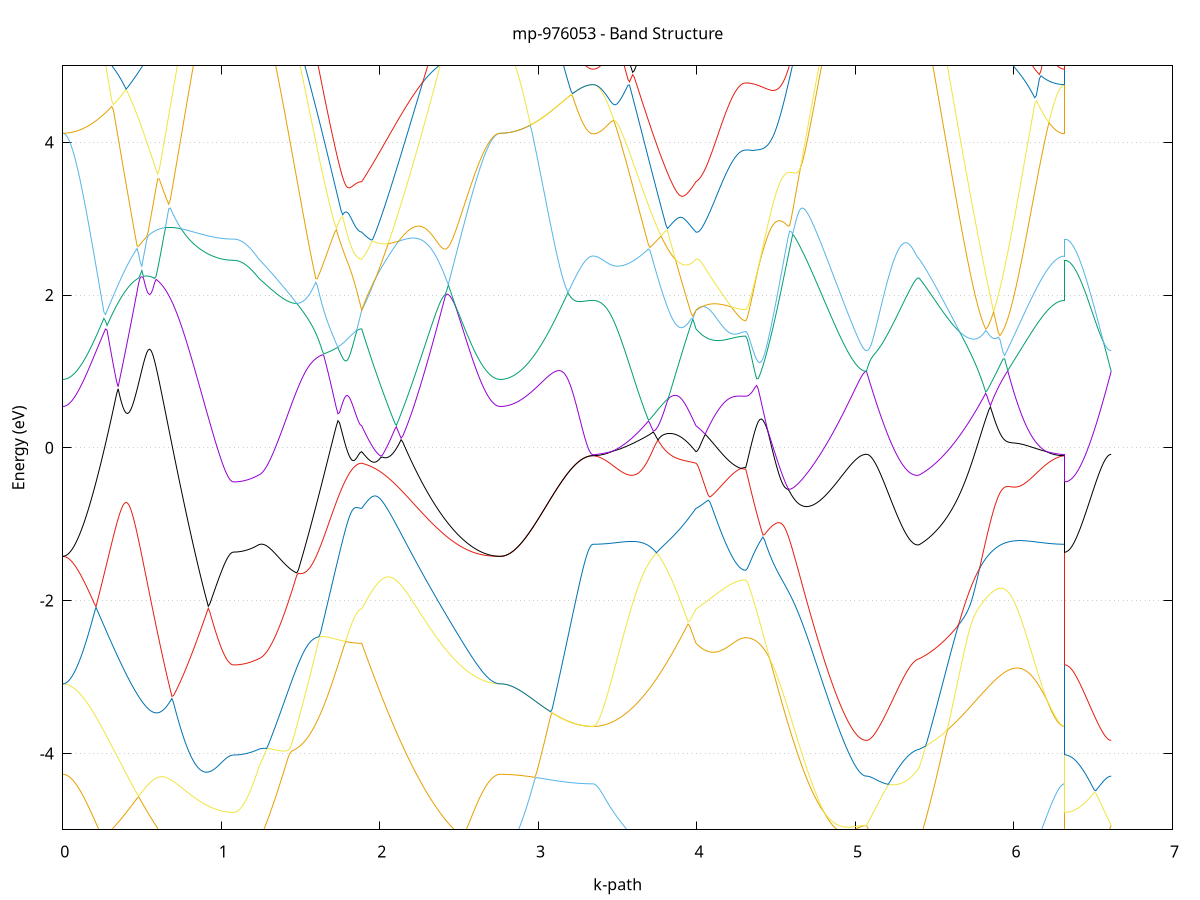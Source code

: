 set title 'mp-976053 - Band Structure'
set xlabel 'k-path'
set ylabel 'Energy (eV)'
set grid y
set yrange [-5:5]
set terminal png size 800,600
set output 'mp-976053_bands_gnuplot.png'
plot '-' using 1:2 with lines notitle, '-' using 1:2 with lines notitle, '-' using 1:2 with lines notitle, '-' using 1:2 with lines notitle, '-' using 1:2 with lines notitle, '-' using 1:2 with lines notitle, '-' using 1:2 with lines notitle, '-' using 1:2 with lines notitle, '-' using 1:2 with lines notitle, '-' using 1:2 with lines notitle, '-' using 1:2 with lines notitle, '-' using 1:2 with lines notitle, '-' using 1:2 with lines notitle, '-' using 1:2 with lines notitle, '-' using 1:2 with lines notitle, '-' using 1:2 with lines notitle, '-' using 1:2 with lines notitle, '-' using 1:2 with lines notitle, '-' using 1:2 with lines notitle, '-' using 1:2 with lines notitle, '-' using 1:2 with lines notitle, '-' using 1:2 with lines notitle, '-' using 1:2 with lines notitle, '-' using 1:2 with lines notitle, '-' using 1:2 with lines notitle, '-' using 1:2 with lines notitle, '-' using 1:2 with lines notitle, '-' using 1:2 with lines notitle, '-' using 1:2 with lines notitle, '-' using 1:2 with lines notitle, '-' using 1:2 with lines notitle, '-' using 1:2 with lines notitle, '-' using 1:2 with lines notitle, '-' using 1:2 with lines notitle, '-' using 1:2 with lines notitle, '-' using 1:2 with lines notitle, '-' using 1:2 with lines notitle, '-' using 1:2 with lines notitle, '-' using 1:2 with lines notitle, '-' using 1:2 with lines notitle, '-' using 1:2 with lines notitle, '-' using 1:2 with lines notitle, '-' using 1:2 with lines notitle, '-' using 1:2 with lines notitle, '-' using 1:2 with lines notitle, '-' using 1:2 with lines notitle, '-' using 1:2 with lines notitle, '-' using 1:2 with lines notitle, '-' using 1:2 with lines notitle, '-' using 1:2 with lines notitle, '-' using 1:2 with lines notitle, '-' using 1:2 with lines notitle, '-' using 1:2 with lines notitle, '-' using 1:2 with lines notitle, '-' using 1:2 with lines notitle, '-' using 1:2 with lines notitle, '-' using 1:2 with lines notitle, '-' using 1:2 with lines notitle, '-' using 1:2 with lines notitle, '-' using 1:2 with lines notitle, '-' using 1:2 with lines notitle, '-' using 1:2 with lines notitle, '-' using 1:2 with lines notitle, '-' using 1:2 with lines notitle
0.000000 -23.922602
0.009974 -23.922602
0.019949 -23.922602
0.029923 -23.922602
0.039897 -23.922602
0.049871 -23.922602
0.059846 -23.922602
0.069820 -23.922602
0.079794 -23.922602
0.089769 -23.922602
0.099743 -23.922702
0.109717 -23.922702
0.119691 -23.922702
0.129666 -23.922702
0.139640 -23.922802
0.149614 -23.922802
0.159589 -23.922802
0.169563 -23.922902
0.179537 -23.922902
0.189511 -23.923002
0.199486 -23.923002
0.209460 -23.923102
0.219434 -23.923102
0.229409 -23.923202
0.239383 -23.923302
0.249357 -23.923302
0.259331 -23.923402
0.269306 -23.923502
0.279280 -23.923502
0.289254 -23.923602
0.299229 -23.923702
0.309203 -23.923802
0.319177 -23.923902
0.329151 -23.924002
0.339126 -23.924102
0.349100 -23.924202
0.359074 -23.924302
0.369049 -23.924402
0.379023 -23.924402
0.388997 -23.924602
0.398971 -23.924702
0.408946 -23.924802
0.418920 -23.924902
0.428894 -23.925002
0.438869 -23.925102
0.448843 -23.925202
0.458817 -23.925302
0.468791 -23.925402
0.478766 -23.925502
0.488740 -23.925702
0.498714 -23.925802
0.508689 -23.925902
0.518663 -23.926002
0.528637 -23.926202
0.538611 -23.926302
0.548586 -23.926402
0.558560 -23.926502
0.568534 -23.926602
0.578509 -23.926802
0.588483 -23.926902
0.598457 -23.927002
0.608431 -23.927102
0.618406 -23.927302
0.628380 -23.927402
0.638354 -23.927502
0.648329 -23.927602
0.658303 -23.927702
0.668277 -23.927902
0.678251 -23.928002
0.688226 -23.928102
0.698200 -23.928202
0.708174 -23.928302
0.718149 -23.928402
0.728123 -23.928602
0.738097 -23.928702
0.748071 -23.928802
0.758046 -23.928902
0.768020 -23.929002
0.777994 -23.929102
0.787969 -23.929202
0.797943 -23.929302
0.807917 -23.929402
0.817891 -23.929502
0.827866 -23.929602
0.837840 -23.929702
0.847814 -23.929702
0.857789 -23.929802
0.867763 -23.929902
0.877737 -23.930002
0.887711 -23.930102
0.897686 -23.930102
0.907660 -23.930202
0.917634 -23.930302
0.927609 -23.930302
0.937583 -23.930402
0.947557 -23.930402
0.957531 -23.930502
0.967506 -23.930502
0.977480 -23.930602
0.987454 -23.930602
0.997429 -23.930602
1.007403 -23.930702
1.017377 -23.930702
1.027351 -23.930702
1.037326 -23.930702
1.047300 -23.930702
1.057274 -23.930802
1.067249 -23.930802
1.077223 -23.930802
1.077223 -23.930802
1.087160 -23.930802
1.097096 -23.930802
1.107033 -23.930702
1.116970 -23.930702
1.126906 -23.930702
1.136843 -23.930702
1.146780 -23.930602
1.156717 -23.930602
1.166653 -23.930602
1.176590 -23.930502
1.186527 -23.930502
1.196463 -23.930402
1.206400 -23.930402
1.216337 -23.930302
1.226274 -23.930202
1.236210 -23.930202
1.236210 -23.930202
1.246199 -23.930102
1.256188 -23.930102
1.266178 -23.930002
1.276167 -23.930002
1.286156 -23.929902
1.296145 -23.929802
1.306134 -23.929702
1.316123 -23.929702
1.326112 -23.929602
1.336101 -23.929502
1.346090 -23.929402
1.356079 -23.929302
1.366068 -23.929202
1.376057 -23.929202
1.386047 -23.929102
1.396036 -23.929002
1.406025 -23.928902
1.416014 -23.928802
1.426003 -23.928702
1.435992 -23.928602
1.445981 -23.928502
1.455970 -23.928402
1.465959 -23.928302
1.475948 -23.928202
1.485937 -23.928102
1.495927 -23.928002
1.505916 -23.927802
1.515905 -23.927702
1.525894 -23.927602
1.535883 -23.927502
1.545872 -23.927402
1.555861 -23.927302
1.565850 -23.927202
1.575839 -23.927102
1.585828 -23.927002
1.595817 -23.926902
1.605806 -23.926802
1.615796 -23.926802
1.625785 -23.926702
1.635774 -23.926602
1.645763 -23.926502
1.655752 -23.926402
1.665741 -23.926302
1.675730 -23.926202
1.685719 -23.926202
1.695708 -23.926102
1.705697 -23.926002
1.715686 -23.926002
1.725675 -23.925902
1.735665 -23.925802
1.745654 -23.925802
1.755643 -23.925702
1.765632 -23.925702
1.775621 -23.925602
1.785610 -23.925602
1.795599 -23.925502
1.805588 -23.925502
1.815577 -23.925502
1.825566 -23.925402
1.835555 -23.925402
1.845544 -23.925402
1.855534 -23.925402
1.865523 -23.925402
1.875512 -23.925402
1.885501 -23.925402
1.885501 -23.925402
1.895434 -23.925402
1.905367 -23.925402
1.915301 -23.925502
1.925234 -23.925502
1.935167 -23.925502
1.945101 -23.925602
1.955034 -23.925602
1.964967 -23.925602
1.974901 -23.925602
1.984834 -23.925602
1.994767 -23.925602
2.004701 -23.925602
2.014634 -23.925602
2.024567 -23.925602
2.034501 -23.925602
2.044434 -23.925602
2.054367 -23.925602
2.064301 -23.925602
2.074234 -23.925602
2.084167 -23.925602
2.094101 -23.925502
2.104034 -23.925502
2.113967 -23.925502
2.123901 -23.925402
2.133834 -23.925402
2.143767 -23.925402
2.153701 -23.925302
2.163634 -23.925302
2.173567 -23.925302
2.183501 -23.925202
2.193434 -23.925202
2.203367 -23.925102
2.213301 -23.925102
2.223234 -23.925002
2.233167 -23.924902
2.243101 -23.924902
2.253034 -23.924802
2.262967 -23.924802
2.272901 -23.924702
2.282834 -23.924602
2.292767 -23.924602
2.302700 -23.924502
2.312634 -23.924402
2.322567 -23.924402
2.332500 -23.924302
2.342434 -23.924202
2.352367 -23.924202
2.362300 -23.924102
2.372234 -23.924002
2.382167 -23.924002
2.392100 -23.923902
2.402034 -23.923802
2.411967 -23.923802
2.421900 -23.923702
2.431834 -23.923602
2.441767 -23.923602
2.451700 -23.923502
2.461634 -23.923402
2.471567 -23.923402
2.481500 -23.923302
2.491434 -23.923302
2.501367 -23.923202
2.511300 -23.923202
2.521234 -23.923102
2.531167 -23.923102
2.541100 -23.923002
2.551034 -23.923002
2.560967 -23.922902
2.570900 -23.922902
2.580834 -23.922902
2.590767 -23.922802
2.600700 -23.922802
2.610634 -23.922802
2.620567 -23.922702
2.630500 -23.922702
2.640434 -23.922702
2.650367 -23.922702
2.660300 -23.922702
2.670234 -23.922602
2.680167 -23.922602
2.690100 -23.922602
2.700034 -23.922602
2.709967 -23.922602
2.719900 -23.922602
2.729834 -23.922602
2.739767 -23.922602
2.749700 -23.922602
2.759633 -23.922602
2.759633 -23.922602
2.769553 -23.922602
2.779473 -23.922602
2.789392 -23.922602
2.799312 -23.922602
2.809232 -23.922602
2.819152 -23.922502
2.829071 -23.922502
2.838991 -23.922502
2.848911 -23.922502
2.858830 -23.922502
2.868750 -23.922502
2.878670 -23.922502
2.888589 -23.922502
2.898509 -23.922502
2.908429 -23.922402
2.918348 -23.922402
2.928268 -23.922402
2.938188 -23.922402
2.948107 -23.922402
2.958027 -23.922402
2.967947 -23.922302
2.977866 -23.922302
2.987786 -23.922302
2.997706 -23.922302
3.007625 -23.922202
3.017545 -23.922202
3.027465 -23.922202
3.037384 -23.922202
3.047304 -23.922202
3.057224 -23.922102
3.067143 -23.922102
3.077063 -23.922102
3.086983 -23.922102
3.096902 -23.922002
3.106822 -23.922002
3.116742 -23.922002
3.126661 -23.922002
3.136581 -23.921902
3.146501 -23.921902
3.156420 -23.921902
3.166340 -23.921902
3.176260 -23.921902
3.186179 -23.921802
3.196099 -23.921802
3.206019 -23.921802
3.215938 -23.921802
3.225858 -23.921802
3.235778 -23.921802
3.245697 -23.921802
3.255617 -23.921702
3.265537 -23.921702
3.275456 -23.921702
3.285376 -23.921702
3.295296 -23.921702
3.305215 -23.921702
3.315135 -23.921702
3.325055 -23.921702
3.334974 -23.921702
3.344894 -23.921702
3.344894 -23.921702
3.354883 -23.921702
3.364872 -23.921702
3.374861 -23.921702
3.384850 -23.921702
3.394839 -23.921702
3.404828 -23.921802
3.414818 -23.921802
3.424807 -23.921802
3.434796 -23.921802
3.444785 -23.921902
3.454774 -23.921902
3.464763 -23.921902
3.474752 -23.922002
3.484741 -23.922002
3.494730 -23.922102
3.504719 -23.922102
3.514708 -23.922102
3.524697 -23.922202
3.534687 -23.922302
3.544676 -23.922302
3.554665 -23.922402
3.564654 -23.922402
3.574643 -23.922502
3.584632 -23.922602
3.594621 -23.922602
3.604610 -23.922702
3.614599 -23.922802
3.624588 -23.922802
3.634577 -23.922902
3.644566 -23.923002
3.654556 -23.923102
3.664545 -23.923102
3.674534 -23.923202
3.684523 -23.923302
3.694512 -23.923402
3.704501 -23.923402
3.714490 -23.923502
3.724479 -23.923602
3.734468 -23.923702
3.744457 -23.923802
3.754446 -23.923802
3.764435 -23.923902
3.774425 -23.924002
3.784414 -23.924102
3.794403 -23.924202
3.804392 -23.924202
3.814381 -23.924302
3.824370 -23.924402
3.834359 -23.924502
3.844348 -23.924502
3.854337 -23.924602
3.864326 -23.924702
3.874315 -23.924702
3.884305 -23.924802
3.894294 -23.924902
3.904283 -23.924902
3.914272 -23.925002
3.924261 -23.925002
3.934250 -23.925102
3.944239 -23.925102
3.954228 -23.925202
3.964217 -23.925202
3.974206 -23.925302
3.984195 -23.925302
3.994184 -23.925402
3.994184 -23.925402
4.003981 -23.925402
4.013777 -23.925402
4.023573 -23.925402
4.033370 -23.925402
4.043166 -23.925402
4.052962 -23.925502
4.062759 -23.925502
4.072555 -23.925502
4.082351 -23.925502
4.092148 -23.925502
4.101944 -23.925502
4.111740 -23.925502
4.121537 -23.925502
4.131333 -23.925602
4.141129 -23.925602
4.150925 -23.925602
4.160722 -23.925602
4.170518 -23.925602
4.180314 -23.925602
4.190111 -23.925602
4.199907 -23.925602
4.209703 -23.925602
4.219500 -23.925602
4.229296 -23.925602
4.239092 -23.925602
4.248889 -23.925602
4.258685 -23.925602
4.268481 -23.925702
4.278278 -23.925702
4.288074 -23.925702
4.297870 -23.925702
4.307666 -23.925702
4.307666 -23.925702
4.317559 -23.925702
4.327451 -23.925702
4.337344 -23.925702
4.347236 -23.925702
4.357128 -23.925702
4.367021 -23.925702
4.376913 -23.925802
4.386805 -23.925802
4.396698 -23.925802
4.406590 -23.925902
4.416482 -23.925902
4.426375 -23.925902
4.436267 -23.926002
4.446159 -23.926102
4.456052 -23.926102
4.465944 -23.926202
4.475837 -23.926202
4.485729 -23.926302
4.495621 -23.926402
4.505514 -23.926402
4.515406 -23.926502
4.525298 -23.926602
4.535191 -23.926702
4.545083 -23.926802
4.554975 -23.926902
4.564868 -23.926902
4.574760 -23.927002
4.584652 -23.927102
4.594545 -23.927202
4.604437 -23.927302
4.614330 -23.927402
4.624222 -23.927502
4.634114 -23.927602
4.644007 -23.927702
4.653899 -23.927802
4.663791 -23.927902
4.673684 -23.928002
4.683576 -23.928102
4.693468 -23.928202
4.703361 -23.928302
4.713253 -23.928402
4.723145 -23.928502
4.733038 -23.928602
4.742930 -23.928702
4.752823 -23.928802
4.762715 -23.928902
4.772607 -23.929002
4.782500 -23.929102
4.792392 -23.929202
4.802284 -23.929302
4.812177 -23.929402
4.822069 -23.929502
4.831961 -23.929502
4.841854 -23.929602
4.851746 -23.929702
4.861639 -23.929802
4.871531 -23.929902
4.881423 -23.929902
4.891316 -23.930002
4.901208 -23.930102
4.911100 -23.930102
4.920993 -23.930202
4.930885 -23.930202
4.940777 -23.930302
4.950670 -23.930302
4.960562 -23.930402
4.970454 -23.930402
4.980347 -23.930502
4.990239 -23.930502
5.000132 -23.930502
5.010024 -23.930602
5.019916 -23.930602
5.029809 -23.930602
5.039701 -23.930602
5.049593 -23.930602
5.059486 -23.930602
5.069378 -23.930602
5.069378 -23.930602
5.079173 -23.930602
5.088968 -23.930602
5.098763 -23.930602
5.108558 -23.930602
5.118353 -23.930602
5.128148 -23.930602
5.137943 -23.930602
5.147738 -23.930602
5.157533 -23.930602
5.167328 -23.930602
5.177123 -23.930602
5.186918 -23.930602
5.196713 -23.930602
5.206508 -23.930602
5.216303 -23.930602
5.226098 -23.930602
5.235893 -23.930602
5.245688 -23.930502
5.255483 -23.930502
5.265278 -23.930502
5.275073 -23.930502
5.284868 -23.930502
5.294664 -23.930502
5.304459 -23.930402
5.314254 -23.930402
5.324049 -23.930402
5.333844 -23.930402
5.343639 -23.930402
5.353434 -23.930302
5.363229 -23.930302
5.373024 -23.930302
5.382819 -23.930202
5.392614 -23.930202
5.402409 -23.930202
5.402409 -23.930202
5.412390 -23.930102
5.422370 -23.930002
5.432351 -23.930002
5.442332 -23.929902
5.452313 -23.929802
5.462294 -23.929702
5.472274 -23.929602
5.482255 -23.929502
5.492236 -23.929402
5.502217 -23.929302
5.512198 -23.929202
5.522179 -23.929102
5.532159 -23.929002
5.542140 -23.928902
5.552121 -23.928702
5.562102 -23.928602
5.572083 -23.928502
5.582063 -23.928402
5.592044 -23.928302
5.602025 -23.928102
5.612006 -23.928002
5.621987 -23.927902
5.631968 -23.927802
5.641948 -23.927602
5.651929 -23.927502
5.661910 -23.927402
5.671891 -23.927202
5.681872 -23.927102
5.691853 -23.927002
5.701833 -23.926902
5.711814 -23.926702
5.721795 -23.926602
5.731776 -23.926502
5.741757 -23.926302
5.751737 -23.926202
5.761718 -23.926102
5.771699 -23.925902
5.781680 -23.925802
5.791661 -23.925702
5.801642 -23.925602
5.811622 -23.925402
5.821603 -23.925302
5.831584 -23.925202
5.841565 -23.925002
5.851546 -23.924902
5.861526 -23.924802
5.871507 -23.924702
5.881488 -23.924602
5.891469 -23.924402
5.901450 -23.924302
5.911431 -23.924202
5.921411 -23.924102
5.931392 -23.924002
5.941373 -23.923902
5.951354 -23.923802
5.961335 -23.923702
5.971315 -23.923602
5.981296 -23.923502
5.991277 -23.923402
6.001258 -23.923302
6.011239 -23.923202
6.021220 -23.923102
6.031200 -23.923002
6.041181 -23.922902
6.051162 -23.922802
6.061143 -23.922802
6.071124 -23.922702
6.081105 -23.922602
6.091085 -23.922502
6.101066 -23.922502
6.111047 -23.922402
6.121028 -23.922302
6.131009 -23.922302
6.140989 -23.922202
6.150970 -23.922202
6.160951 -23.922102
6.170932 -23.922102
6.180913 -23.922002
6.190894 -23.922002
6.200874 -23.921902
6.210855 -23.921902
6.220836 -23.921902
6.230817 -23.921802
6.240798 -23.921802
6.250778 -23.921802
6.260759 -23.921802
6.270740 -23.921702
6.280721 -23.921702
6.290702 -23.921702
6.300683 -23.921702
6.310663 -23.921702
6.320644 -23.921702
6.320644 -23.930802
6.330399 -23.930802
6.340153 -23.930802
6.349907 -23.930802
6.359662 -23.930802
6.369416 -23.930802
6.379170 -23.930802
6.388925 -23.930702
6.398679 -23.930702
6.408433 -23.930702
6.418188 -23.930702
6.427942 -23.930702
6.437696 -23.930702
6.447451 -23.930702
6.457205 -23.930702
6.466959 -23.930702
6.476714 -23.930702
6.486468 -23.930702
6.496222 -23.930702
6.505977 -23.930702
6.515731 -23.930702
6.525485 -23.930702
6.535240 -23.930702
6.544994 -23.930602
6.554748 -23.930602
6.564503 -23.930602
6.574257 -23.930602
6.584011 -23.930602
6.593766 -23.930602
6.603520 -23.930602
6.613274 -23.930602
e
0.000000 -23.918202
0.009974 -23.918202
0.019949 -23.918202
0.029923 -23.918202
0.039897 -23.918102
0.049871 -23.918102
0.059846 -23.918002
0.069820 -23.917902
0.079794 -23.917802
0.089769 -23.917702
0.099743 -23.917502
0.109717 -23.917402
0.119691 -23.917302
0.129666 -23.917102
0.139640 -23.917002
0.149614 -23.916802
0.159589 -23.916602
0.169563 -23.916502
0.179537 -23.916302
0.189511 -23.916102
0.199486 -23.916002
0.209460 -23.915802
0.219434 -23.915602
0.229409 -23.915402
0.239383 -23.915302
0.249357 -23.915102
0.259331 -23.914902
0.269306 -23.914802
0.279280 -23.914602
0.289254 -23.914402
0.299229 -23.914302
0.309203 -23.914102
0.319177 -23.914002
0.329151 -23.913802
0.339126 -23.913702
0.349100 -23.913602
0.359074 -23.913402
0.369049 -23.913302
0.379023 -23.913202
0.388997 -23.913102
0.398971 -23.913002
0.408946 -23.912902
0.418920 -23.912902
0.428894 -23.912802
0.438869 -23.912702
0.448843 -23.912602
0.458817 -23.912502
0.468791 -23.912402
0.478766 -23.912402
0.488740 -23.912302
0.498714 -23.912202
0.508689 -23.912102
0.518663 -23.912002
0.528637 -23.911902
0.538611 -23.911802
0.548586 -23.911702
0.558560 -23.911602
0.568534 -23.911502
0.578509 -23.911402
0.588483 -23.911402
0.598457 -23.911302
0.608431 -23.911202
0.618406 -23.911102
0.628380 -23.911002
0.638354 -23.910902
0.648329 -23.910802
0.658303 -23.910702
0.668277 -23.910602
0.678251 -23.910502
0.688226 -23.910502
0.698200 -23.910402
0.708174 -23.910302
0.718149 -23.910202
0.728123 -23.910102
0.738097 -23.910002
0.748071 -23.910002
0.758046 -23.909902
0.768020 -23.909802
0.777994 -23.909702
0.787969 -23.909702
0.797943 -23.909602
0.807917 -23.909502
0.817891 -23.909502
0.827866 -23.909402
0.837840 -23.909302
0.847814 -23.909302
0.857789 -23.909202
0.867763 -23.909202
0.877737 -23.909602
0.887711 -23.909902
0.897686 -23.910202
0.907660 -23.910502
0.917634 -23.910802
0.927609 -23.911102
0.937583 -23.911402
0.947557 -23.911702
0.957531 -23.911902
0.967506 -23.912202
0.977480 -23.912402
0.987454 -23.912602
0.997429 -23.912802
1.007403 -23.913002
1.017377 -23.913102
1.027351 -23.913202
1.037326 -23.913302
1.047300 -23.913402
1.057274 -23.913502
1.067249 -23.913502
1.077223 -23.913502
1.077223 -23.913502
1.087160 -23.913502
1.097096 -23.913502
1.107033 -23.913502
1.116970 -23.913502
1.126906 -23.913502
1.136843 -23.913602
1.146780 -23.913602
1.156717 -23.913602
1.166653 -23.913602
1.176590 -23.913602
1.186527 -23.913602
1.196463 -23.913702
1.206400 -23.913702
1.216337 -23.913702
1.226274 -23.913702
1.236210 -23.913802
1.236210 -23.913802
1.246199 -23.913802
1.256188 -23.913802
1.266178 -23.913802
1.276167 -23.913802
1.286156 -23.913702
1.296145 -23.913702
1.306134 -23.913602
1.316123 -23.913602
1.326112 -23.913502
1.336101 -23.913402
1.346090 -23.913302
1.356079 -23.913202
1.366068 -23.913102
1.376057 -23.913002
1.386047 -23.912902
1.396036 -23.912802
1.406025 -23.912702
1.416014 -23.912502
1.426003 -23.912402
1.435992 -23.912202
1.445981 -23.912102
1.455970 -23.911902
1.465959 -23.911702
1.475948 -23.911702
1.485937 -23.911802
1.495927 -23.911902
1.505916 -23.912002
1.515905 -23.912002
1.525894 -23.912102
1.535883 -23.912202
1.545872 -23.912302
1.555861 -23.912402
1.565850 -23.912502
1.575839 -23.912602
1.585828 -23.912702
1.595817 -23.912802
1.605806 -23.912902
1.615796 -23.912902
1.625785 -23.913002
1.635774 -23.913102
1.645763 -23.913202
1.655752 -23.913302
1.665741 -23.913302
1.675730 -23.913402
1.685719 -23.913502
1.695708 -23.913602
1.705697 -23.913602
1.715686 -23.913702
1.725675 -23.913802
1.735665 -23.913802
1.745654 -23.913902
1.755643 -23.913902
1.765632 -23.914002
1.775621 -23.914002
1.785610 -23.914002
1.795599 -23.914102
1.805588 -23.914102
1.815577 -23.914102
1.825566 -23.914202
1.835555 -23.914202
1.845544 -23.914202
1.855534 -23.914202
1.865523 -23.914202
1.875512 -23.914202
1.885501 -23.914202
1.885501 -23.914202
1.895434 -23.914202
1.905367 -23.914202
1.915301 -23.914202
1.925234 -23.914102
1.935167 -23.914102
1.945101 -23.914102
1.955034 -23.914102
1.964967 -23.914002
1.974901 -23.914002
1.984834 -23.914002
1.994767 -23.914002
2.004701 -23.914002
2.014634 -23.914002
2.024567 -23.914002
2.034501 -23.913902
2.044434 -23.913902
2.054367 -23.913902
2.064301 -23.913902
2.074234 -23.913902
2.084167 -23.913902
2.094101 -23.913902
2.104034 -23.913902
2.113967 -23.913902
2.123901 -23.913902
2.133834 -23.913902
2.143767 -23.913902
2.153701 -23.913902
2.163634 -23.913902
2.173567 -23.913902
2.183501 -23.913902
2.193434 -23.913902
2.203367 -23.913902
2.213301 -23.913902
2.223234 -23.913902
2.233167 -23.914002
2.243101 -23.914002
2.253034 -23.914002
2.262967 -23.914002
2.272901 -23.914002
2.282834 -23.914002
2.292767 -23.914102
2.302700 -23.914102
2.312634 -23.914102
2.322567 -23.914102
2.332500 -23.914102
2.342434 -23.914202
2.352367 -23.914202
2.362300 -23.914202
2.372234 -23.914202
2.382167 -23.914302
2.392100 -23.914302
2.402034 -23.914302
2.411967 -23.914402
2.421900 -23.914402
2.431834 -23.914402
2.441767 -23.914502
2.451700 -23.914502
2.461634 -23.914602
2.471567 -23.914602
2.481500 -23.914702
2.491434 -23.914702
2.501367 -23.914802
2.511300 -23.914902
2.521234 -23.915002
2.531167 -23.915102
2.541100 -23.915302
2.551034 -23.915402
2.560967 -23.915602
2.570900 -23.915802
2.580834 -23.916002
2.590767 -23.916202
2.600700 -23.916502
2.610634 -23.916702
2.620567 -23.916802
2.630500 -23.917002
2.640434 -23.917202
2.650367 -23.917402
2.660300 -23.917502
2.670234 -23.917602
2.680167 -23.917802
2.690100 -23.917902
2.700034 -23.918002
2.709967 -23.918102
2.719900 -23.918102
2.729834 -23.918202
2.739767 -23.918202
2.749700 -23.918202
2.759633 -23.918202
2.759633 -23.918202
2.769553 -23.918202
2.779473 -23.918202
2.789392 -23.918202
2.799312 -23.918202
2.809232 -23.918202
2.819152 -23.918202
2.829071 -23.918202
2.838991 -23.918202
2.848911 -23.918202
2.858830 -23.918202
2.868750 -23.918202
2.878670 -23.918202
2.888589 -23.918102
2.898509 -23.918102
2.908429 -23.918102
2.918348 -23.918102
2.928268 -23.918102
2.938188 -23.918102
2.948107 -23.918002
2.958027 -23.918002
2.967947 -23.918002
2.977866 -23.918002
2.987786 -23.918002
2.997706 -23.918002
3.007625 -23.917902
3.017545 -23.917902
3.027465 -23.917902
3.037384 -23.917902
3.047304 -23.917802
3.057224 -23.917802
3.067143 -23.917802
3.077063 -23.917802
3.086983 -23.917802
3.096902 -23.917702
3.106822 -23.917702
3.116742 -23.917702
3.126661 -23.917702
3.136581 -23.917602
3.146501 -23.917602
3.156420 -23.917602
3.166340 -23.917602
3.176260 -23.917602
3.186179 -23.917502
3.196099 -23.917502
3.206019 -23.917502
3.215938 -23.917502
3.225858 -23.917502
3.235778 -23.917502
3.245697 -23.917502
3.255617 -23.917402
3.265537 -23.917402
3.275456 -23.917402
3.285376 -23.917402
3.295296 -23.917402
3.305215 -23.917402
3.315135 -23.917402
3.325055 -23.917402
3.334974 -23.917402
3.344894 -23.917402
3.344894 -23.917402
3.354883 -23.917402
3.364872 -23.917402
3.374861 -23.917402
3.384850 -23.917302
3.394839 -23.917302
3.404828 -23.917302
3.414818 -23.917202
3.424807 -23.917102
3.434796 -23.917102
3.444785 -23.917002
3.454774 -23.916902
3.464763 -23.916902
3.474752 -23.916902
3.484741 -23.916802
3.494730 -23.916802
3.504719 -23.916802
3.514708 -23.916702
3.524697 -23.916702
3.534687 -23.916602
3.544676 -23.916602
3.554665 -23.916502
3.564654 -23.916502
3.574643 -23.916402
3.584632 -23.916402
3.594621 -23.916302
3.604610 -23.916302
3.614599 -23.916202
3.624588 -23.916102
3.634577 -23.916102
3.644566 -23.916002
3.654556 -23.916002
3.664545 -23.915902
3.674534 -23.915802
3.684523 -23.915802
3.694512 -23.915702
3.704501 -23.915702
3.714490 -23.915602
3.724479 -23.915502
3.734468 -23.915502
3.744457 -23.915402
3.754446 -23.915402
3.764435 -23.915302
3.774425 -23.915202
3.784414 -23.915202
3.794403 -23.915102
3.804392 -23.915102
3.814381 -23.915002
3.824370 -23.915002
3.834359 -23.914902
3.844348 -23.914902
3.854337 -23.914802
3.864326 -23.914802
3.874315 -23.914702
3.884305 -23.914702
3.894294 -23.914602
3.904283 -23.914602
3.914272 -23.914502
3.924261 -23.914502
3.934250 -23.914402
3.944239 -23.914402
3.954228 -23.914402
3.964217 -23.914302
3.974206 -23.914302
3.984195 -23.914302
3.994184 -23.914202
3.994184 -23.914202
4.003981 -23.914202
4.013777 -23.914202
4.023573 -23.914202
4.033370 -23.914202
4.043166 -23.914202
4.052962 -23.914202
4.062759 -23.914202
4.072555 -23.914202
4.082351 -23.914202
4.092148 -23.914302
4.101944 -23.914302
4.111740 -23.914302
4.121537 -23.914302
4.131333 -23.914302
4.141129 -23.914302
4.150925 -23.914302
4.160722 -23.914402
4.170518 -23.914402
4.180314 -23.914402
4.190111 -23.914402
4.199907 -23.914402
4.209703 -23.914402
4.219500 -23.914402
4.229296 -23.914402
4.239092 -23.914502
4.248889 -23.914502
4.258685 -23.914502
4.268481 -23.914502
4.278278 -23.914502
4.288074 -23.914502
4.297870 -23.914502
4.307666 -23.914502
4.307666 -23.914502
4.317559 -23.914502
4.327451 -23.914502
4.337344 -23.914502
4.347236 -23.914502
4.357128 -23.914402
4.367021 -23.914402
4.376913 -23.914402
4.386805 -23.914402
4.396698 -23.914302
4.406590 -23.914302
4.416482 -23.914302
4.426375 -23.914202
4.436267 -23.914202
4.446159 -23.914102
4.456052 -23.914102
4.465944 -23.914002
4.475837 -23.914002
4.485729 -23.913902
4.495621 -23.913902
4.505514 -23.913802
4.515406 -23.913702
4.525298 -23.913702
4.535191 -23.913602
4.545083 -23.913502
4.554975 -23.913402
4.564868 -23.913402
4.574760 -23.913302
4.584652 -23.913202
4.594545 -23.913102
4.604437 -23.913002
4.614330 -23.913002
4.624222 -23.912902
4.634114 -23.912802
4.644007 -23.912702
4.653899 -23.912602
4.663791 -23.912502
4.673684 -23.912502
4.683576 -23.912402
4.693468 -23.912302
4.703361 -23.912202
4.713253 -23.912102
4.723145 -23.912102
4.733038 -23.912002
4.742930 -23.911902
4.752823 -23.911802
4.762715 -23.911702
4.772607 -23.911702
4.782500 -23.911602
4.792392 -23.911602
4.802284 -23.911502
4.812177 -23.911402
4.822069 -23.911402
4.831961 -23.911302
4.841854 -23.911302
4.851746 -23.911202
4.861639 -23.911202
4.871531 -23.911202
4.881423 -23.911102
4.891316 -23.911102
4.901208 -23.911102
4.911100 -23.911102
4.920993 -23.911102
4.930885 -23.911102
4.940777 -23.911102
4.950670 -23.911102
4.960562 -23.911102
4.970454 -23.911102
4.980347 -23.911102
4.990239 -23.911102
5.000132 -23.911102
5.010024 -23.911102
5.019916 -23.911102
5.029809 -23.911202
5.039701 -23.911202
5.049593 -23.911202
5.059486 -23.911202
5.069378 -23.911202
5.069378 -23.911202
5.079173 -23.911302
5.088968 -23.911402
5.098763 -23.911502
5.108558 -23.911702
5.118353 -23.911802
5.128148 -23.911902
5.137943 -23.912002
5.147738 -23.912102
5.157533 -23.912202
5.167328 -23.912302
5.177123 -23.912402
5.186918 -23.912502
5.196713 -23.912602
5.206508 -23.912702
5.216303 -23.912802
5.226098 -23.912902
5.235893 -23.913002
5.245688 -23.913002
5.255483 -23.913102
5.265278 -23.913202
5.275073 -23.913202
5.284868 -23.913302
5.294664 -23.913402
5.304459 -23.913402
5.314254 -23.913502
5.324049 -23.913502
5.333844 -23.913602
5.343639 -23.913602
5.353434 -23.913602
5.363229 -23.913702
5.373024 -23.913702
5.382819 -23.913702
5.392614 -23.913702
5.402409 -23.913802
5.402409 -23.913802
5.412390 -23.913802
5.422370 -23.913802
5.432351 -23.913902
5.442332 -23.913902
5.452313 -23.913902
5.462294 -23.914002
5.472274 -23.914002
5.482255 -23.914002
5.492236 -23.914102
5.502217 -23.914102
5.512198 -23.914102
5.522179 -23.914202
5.532159 -23.914202
5.542140 -23.914302
5.552121 -23.914302
5.562102 -23.914402
5.572083 -23.914402
5.582063 -23.914402
5.592044 -23.914502
5.602025 -23.914502
5.612006 -23.914602
5.621987 -23.914602
5.631968 -23.914702
5.641948 -23.914702
5.651929 -23.914702
5.661910 -23.914802
5.671891 -23.914802
5.681872 -23.914902
5.691853 -23.914902
5.701833 -23.915002
5.711814 -23.915002
5.721795 -23.915002
5.731776 -23.915102
5.741757 -23.915102
5.751737 -23.915202
5.761718 -23.915202
5.771699 -23.915202
5.781680 -23.915302
5.791661 -23.915302
5.801642 -23.915302
5.811622 -23.915402
5.821603 -23.915402
5.831584 -23.915402
5.841565 -23.915502
5.851546 -23.915502
5.861526 -23.915502
5.871507 -23.915602
5.881488 -23.915602
5.891469 -23.915602
5.901450 -23.915702
5.911431 -23.915702
5.921411 -23.915702
5.931392 -23.915702
5.941373 -23.915802
5.951354 -23.915802
5.961335 -23.915802
5.971315 -23.915902
5.981296 -23.915902
5.991277 -23.915902
6.001258 -23.916002
6.011239 -23.916002
6.021220 -23.916002
6.031200 -23.916102
6.041181 -23.916102
6.051162 -23.916102
6.061143 -23.916202
6.071124 -23.916202
6.081105 -23.916302
6.091085 -23.916402
6.101066 -23.916402
6.111047 -23.916502
6.121028 -23.916502
6.131009 -23.916602
6.140989 -23.916702
6.150970 -23.916702
6.160951 -23.916702
6.170932 -23.916802
6.180913 -23.916802
6.190894 -23.916902
6.200874 -23.916902
6.210855 -23.917002
6.220836 -23.917102
6.230817 -23.917102
6.240798 -23.917202
6.250778 -23.917202
6.260759 -23.917302
6.270740 -23.917302
6.280721 -23.917302
6.290702 -23.917402
6.300683 -23.917402
6.310663 -23.917402
6.320644 -23.917402
6.320644 -23.913502
6.330399 -23.913502
6.340153 -23.913502
6.349907 -23.913502
6.359662 -23.913502
6.369416 -23.913502
6.379170 -23.913402
6.388925 -23.913402
6.398679 -23.913302
6.408433 -23.913302
6.418188 -23.913202
6.427942 -23.913202
6.437696 -23.913102
6.447451 -23.913102
6.457205 -23.913002
6.466959 -23.912902
6.476714 -23.912802
6.486468 -23.912702
6.496222 -23.912602
6.505977 -23.912502
6.515731 -23.912402
6.525485 -23.912302
6.535240 -23.912202
6.544994 -23.912102
6.554748 -23.912002
6.564503 -23.911802
6.574257 -23.911702
6.584011 -23.911602
6.593766 -23.911502
6.603520 -23.911302
6.613274 -23.911202
e
0.000000 -23.914702
0.009974 -23.914702
0.019949 -23.914702
0.029923 -23.914702
0.039897 -23.914702
0.049871 -23.914702
0.059846 -23.914702
0.069820 -23.914702
0.079794 -23.914702
0.089769 -23.914602
0.099743 -23.914602
0.109717 -23.914602
0.119691 -23.914602
0.129666 -23.914602
0.139640 -23.914502
0.149614 -23.914502
0.159589 -23.914502
0.169563 -23.914402
0.179537 -23.914402
0.189511 -23.914302
0.199486 -23.914302
0.209460 -23.914302
0.219434 -23.914202
0.229409 -23.914202
0.239383 -23.914102
0.249357 -23.914002
0.259331 -23.914002
0.269306 -23.913902
0.279280 -23.913902
0.289254 -23.913802
0.299229 -23.913702
0.309203 -23.913702
0.319177 -23.913602
0.329151 -23.913602
0.339126 -23.913502
0.349100 -23.913402
0.359074 -23.913302
0.369049 -23.913302
0.379023 -23.913102
0.388997 -23.913002
0.398971 -23.912902
0.408946 -23.912702
0.418920 -23.912602
0.428894 -23.912502
0.438869 -23.912402
0.448843 -23.912202
0.458817 -23.912102
0.468791 -23.912002
0.478766 -23.911902
0.488740 -23.911802
0.498714 -23.911602
0.508689 -23.911502
0.518663 -23.911402
0.528637 -23.911302
0.538611 -23.911202
0.548586 -23.911102
0.558560 -23.911002
0.568534 -23.910902
0.578509 -23.910802
0.588483 -23.910602
0.598457 -23.910502
0.608431 -23.910402
0.618406 -23.910302
0.628380 -23.910202
0.638354 -23.910102
0.648329 -23.910002
0.658303 -23.910002
0.668277 -23.909902
0.678251 -23.909802
0.688226 -23.909702
0.698200 -23.909602
0.708174 -23.909502
0.718149 -23.909402
0.728123 -23.909302
0.738097 -23.909202
0.748071 -23.909202
0.758046 -23.909102
0.768020 -23.909002
0.777994 -23.908902
0.787969 -23.908902
0.797943 -23.908802
0.807917 -23.908702
0.817891 -23.908702
0.827866 -23.908602
0.837840 -23.908502
0.847814 -23.908602
0.857789 -23.908902
0.867763 -23.909102
0.877737 -23.909102
0.887711 -23.909002
0.897686 -23.909002
0.907660 -23.908902
0.917634 -23.908902
0.927609 -23.908802
0.937583 -23.908802
0.947557 -23.908802
0.957531 -23.908702
0.967506 -23.908702
0.977480 -23.908702
0.987454 -23.908602
0.997429 -23.908602
1.007403 -23.908602
1.017377 -23.908602
1.027351 -23.908602
1.037326 -23.908502
1.047300 -23.908502
1.057274 -23.908502
1.067249 -23.908502
1.077223 -23.908502
1.077223 -23.908502
1.087160 -23.908602
1.097096 -23.908602
1.107033 -23.908702
1.116970 -23.908802
1.126906 -23.908902
1.136843 -23.909002
1.146780 -23.909102
1.156717 -23.909202
1.166653 -23.909302
1.176590 -23.909402
1.186527 -23.909502
1.196463 -23.909602
1.206400 -23.909602
1.216337 -23.909702
1.226274 -23.909802
1.236210 -23.909902
1.236210 -23.909902
1.246199 -23.909902
1.256188 -23.910002
1.266178 -23.910002
1.276167 -23.910102
1.286156 -23.910202
1.296145 -23.910202
1.306134 -23.910302
1.316123 -23.910402
1.326112 -23.910402
1.336101 -23.910502
1.346090 -23.910602
1.356079 -23.910602
1.366068 -23.910702
1.376057 -23.910802
1.386047 -23.910902
1.396036 -23.911002
1.406025 -23.911002
1.416014 -23.911102
1.426003 -23.911202
1.435992 -23.911302
1.445981 -23.911402
1.455970 -23.911502
1.465959 -23.911602
1.475948 -23.911602
1.485937 -23.911402
1.495927 -23.911202
1.505916 -23.911102
1.515905 -23.910902
1.525894 -23.910702
1.535883 -23.910502
1.545872 -23.910402
1.555861 -23.910202
1.565850 -23.910002
1.575839 -23.909902
1.585828 -23.909702
1.595817 -23.909602
1.605806 -23.909402
1.615796 -23.909202
1.625785 -23.909102
1.635774 -23.908902
1.645763 -23.908802
1.655752 -23.908602
1.665741 -23.908502
1.675730 -23.908402
1.685719 -23.908202
1.695708 -23.908102
1.705697 -23.908002
1.715686 -23.907902
1.725675 -23.907702
1.735665 -23.907602
1.745654 -23.907502
1.755643 -23.907402
1.765632 -23.907302
1.775621 -23.907202
1.785610 -23.907102
1.795599 -23.907002
1.805588 -23.907002
1.815577 -23.906902
1.825566 -23.906802
1.835555 -23.906802
1.845544 -23.906702
1.855534 -23.906702
1.865523 -23.906702
1.875512 -23.906602
1.885501 -23.906602
1.885501 -23.906602
1.895434 -23.906402
1.905367 -23.906202
1.915301 -23.906002
1.925234 -23.905902
1.935167 -23.905702
1.945101 -23.905502
1.955034 -23.905302
1.964967 -23.905102
1.974901 -23.905002
1.984834 -23.904802
1.994767 -23.904602
2.004701 -23.904502
2.014634 -23.904302
2.024567 -23.904102
2.034501 -23.904002
2.044434 -23.903902
2.054367 -23.903702
2.064301 -23.903602
2.074234 -23.903402
2.084167 -23.903302
2.094101 -23.903202
2.104034 -23.903102
2.113967 -23.902902
2.123901 -23.902802
2.133834 -23.902702
2.143767 -23.902602
2.153701 -23.902502
2.163634 -23.902402
2.173567 -23.902302
2.183501 -23.902202
2.193434 -23.902102
2.203367 -23.902002
2.213301 -23.901902
2.223234 -23.901902
2.233167 -23.901802
2.243101 -23.901702
2.253034 -23.901702
2.262967 -23.901902
2.272901 -23.902302
2.282834 -23.902702
2.292767 -23.903102
2.302700 -23.903602
2.312634 -23.904102
2.322567 -23.904602
2.332500 -23.905102
2.342434 -23.905602
2.352367 -23.906202
2.362300 -23.906702
2.372234 -23.907202
2.382167 -23.907702
2.392100 -23.908202
2.402034 -23.908602
2.411967 -23.909102
2.421900 -23.909602
2.431834 -23.910002
2.441767 -23.910402
2.451700 -23.910902
2.461634 -23.911302
2.471567 -23.911702
2.481500 -23.912002
2.491434 -23.912402
2.501367 -23.912702
2.511300 -23.913002
2.521234 -23.913302
2.531167 -23.913502
2.541100 -23.913802
2.551034 -23.913902
2.560967 -23.914102
2.570900 -23.914202
2.580834 -23.914302
2.590767 -23.914302
2.600700 -23.914402
2.610634 -23.914402
2.620567 -23.914502
2.630500 -23.914502
2.640434 -23.914602
2.650367 -23.914602
2.660300 -23.914602
2.670234 -23.914602
2.680167 -23.914702
2.690100 -23.914702
2.700034 -23.914702
2.709967 -23.914702
2.719900 -23.914702
2.729834 -23.914702
2.739767 -23.914702
2.749700 -23.914702
2.759633 -23.914702
2.759633 -23.914702
2.769553 -23.914702
2.779473 -23.914702
2.789392 -23.914802
2.799312 -23.914802
2.809232 -23.914802
2.819152 -23.914802
2.829071 -23.914802
2.838991 -23.914902
2.848911 -23.914902
2.858830 -23.914902
2.868750 -23.914902
2.878670 -23.915002
2.888589 -23.915002
2.898509 -23.915102
2.908429 -23.915102
2.918348 -23.915202
2.928268 -23.915202
2.938188 -23.915302
2.948107 -23.915302
2.958027 -23.915402
2.967947 -23.915402
2.977866 -23.915502
2.987786 -23.915502
2.997706 -23.915602
3.007625 -23.915702
3.017545 -23.915702
3.027465 -23.915802
3.037384 -23.915902
3.047304 -23.915902
3.057224 -23.916002
3.067143 -23.916002
3.077063 -23.916102
3.086983 -23.916202
3.096902 -23.916202
3.106822 -23.916302
3.116742 -23.916302
3.126661 -23.916402
3.136581 -23.916502
3.146501 -23.916502
3.156420 -23.916602
3.166340 -23.916602
3.176260 -23.916702
3.186179 -23.916702
3.196099 -23.916802
3.206019 -23.916802
3.215938 -23.916802
3.225858 -23.916902
3.235778 -23.916902
3.245697 -23.917002
3.255617 -23.917002
3.265537 -23.917002
3.275456 -23.917002
3.285376 -23.917102
3.295296 -23.917102
3.305215 -23.917102
3.315135 -23.917102
3.325055 -23.917102
3.334974 -23.917102
3.344894 -23.917102
3.344894 -23.917102
3.354883 -23.917102
3.364872 -23.917102
3.374861 -23.917102
3.384850 -23.917102
3.394839 -23.917102
3.404828 -23.917102
3.414818 -23.917002
3.424807 -23.917002
3.434796 -23.917002
3.444785 -23.917002
3.454774 -23.916902
3.464763 -23.916802
3.474752 -23.916702
3.484741 -23.916602
3.494730 -23.916502
3.504719 -23.916402
3.514708 -23.916302
3.524697 -23.916202
3.534687 -23.916002
3.544676 -23.915902
3.554665 -23.915702
3.564654 -23.915602
3.574643 -23.915402
3.584632 -23.915302
3.594621 -23.915102
3.604610 -23.914902
3.614599 -23.914802
3.624588 -23.914602
3.634577 -23.914402
3.644566 -23.914202
3.654556 -23.914002
3.664545 -23.913802
3.674534 -23.913602
3.684523 -23.913402
3.694512 -23.913202
3.704501 -23.913002
3.714490 -23.912802
3.724479 -23.912602
3.734468 -23.912402
3.744457 -23.912202
3.754446 -23.911902
3.764435 -23.911702
3.774425 -23.911502
3.784414 -23.911302
3.794403 -23.911002
3.804392 -23.910802
3.814381 -23.910602
3.824370 -23.910402
3.834359 -23.910102
3.844348 -23.909902
3.854337 -23.909702
3.864326 -23.909502
3.874315 -23.909202
3.884305 -23.909002
3.894294 -23.908802
3.904283 -23.908602
3.914272 -23.908302
3.924261 -23.908102
3.934250 -23.907902
3.944239 -23.907702
3.954228 -23.907502
3.964217 -23.907302
3.974206 -23.907002
3.984195 -23.906802
3.994184 -23.906602
3.994184 -23.906602
4.003981 -23.906602
4.013777 -23.906502
4.023573 -23.906402
4.033370 -23.906302
4.043166 -23.906202
4.052962 -23.906102
4.062759 -23.906002
4.072555 -23.905902
4.082351 -23.905802
4.092148 -23.905602
4.101944 -23.905502
4.111740 -23.905402
4.121537 -23.905302
4.131333 -23.905102
4.141129 -23.905002
4.150925 -23.904902
4.160722 -23.904802
4.170518 -23.904702
4.180314 -23.904502
4.190111 -23.904402
4.199907 -23.904302
4.209703 -23.904202
4.219500 -23.904102
4.229296 -23.904102
4.239092 -23.904002
4.248889 -23.903902
4.258685 -23.903902
4.268481 -23.903802
4.278278 -23.903802
4.288074 -23.903802
4.297870 -23.903802
4.307666 -23.903702
4.307666 -23.903702
4.317559 -23.903702
4.327451 -23.903702
4.337344 -23.903802
4.347236 -23.903802
4.357128 -23.903802
4.367021 -23.903802
4.376913 -23.903802
4.386805 -23.903802
4.396698 -23.903802
4.406590 -23.903802
4.416482 -23.903802
4.426375 -23.903802
4.436267 -23.903902
4.446159 -23.903902
4.456052 -23.903902
4.465944 -23.903902
4.475837 -23.904002
4.485729 -23.904002
4.495621 -23.904002
4.505514 -23.904002
4.515406 -23.904102
4.525298 -23.904102
4.535191 -23.904202
4.545083 -23.904202
4.554975 -23.904202
4.564868 -23.904302
4.574760 -23.904302
4.584652 -23.904402
4.594545 -23.904502
4.604437 -23.904502
4.614330 -23.904602
4.624222 -23.904602
4.634114 -23.904702
4.644007 -23.904802
4.653899 -23.904902
4.663791 -23.905002
4.673684 -23.905002
4.683576 -23.905102
4.693468 -23.905202
4.703361 -23.905302
4.713253 -23.905402
4.723145 -23.905502
4.733038 -23.905702
4.742930 -23.905802
4.752823 -23.905902
4.762715 -23.906102
4.772607 -23.906302
4.782500 -23.906602
4.792392 -23.906802
4.802284 -23.907002
4.812177 -23.907302
4.822069 -23.907502
4.831961 -23.907802
4.841854 -23.908002
4.851746 -23.908202
4.861639 -23.908502
4.871531 -23.908702
4.881423 -23.908902
4.891316 -23.909102
4.901208 -23.909302
4.911100 -23.909502
4.920993 -23.909702
4.930885 -23.909902
4.940777 -23.910102
4.950670 -23.910202
4.960562 -23.910402
4.970454 -23.910502
4.980347 -23.910602
4.990239 -23.910802
5.000132 -23.910902
5.010024 -23.910902
5.019916 -23.911002
5.029809 -23.911102
5.039701 -23.911102
5.049593 -23.911202
5.059486 -23.911202
5.069378 -23.911202
5.069378 -23.911202
5.079173 -23.911102
5.088968 -23.910902
5.098763 -23.910802
5.108558 -23.910602
5.118353 -23.910502
5.128148 -23.910402
5.137943 -23.910202
5.147738 -23.910102
5.157533 -23.910002
5.167328 -23.909802
5.177123 -23.909702
5.186918 -23.909602
5.196713 -23.909602
5.206508 -23.909502
5.216303 -23.909502
5.226098 -23.909502
5.235893 -23.909502
5.245688 -23.909502
5.255483 -23.909502
5.265278 -23.909502
5.275073 -23.909502
5.284868 -23.909502
5.294664 -23.909502
5.304459 -23.909502
5.314254 -23.909602
5.324049 -23.909602
5.333844 -23.909602
5.343639 -23.909702
5.353434 -23.909702
5.363229 -23.909702
5.373024 -23.909802
5.382819 -23.909802
5.392614 -23.909802
5.402409 -23.909902
5.402409 -23.909902
5.412390 -23.909902
5.422370 -23.910002
5.432351 -23.910102
5.442332 -23.910202
5.452313 -23.910302
5.462294 -23.910302
5.472274 -23.910402
5.482255 -23.910502
5.492236 -23.910602
5.502217 -23.910702
5.512198 -23.910802
5.522179 -23.910902
5.532159 -23.910902
5.542140 -23.911002
5.552121 -23.911102
5.562102 -23.911202
5.572083 -23.911302
5.582063 -23.911402
5.592044 -23.911502
5.602025 -23.911602
5.612006 -23.911702
5.621987 -23.911802
5.631968 -23.911902
5.641948 -23.912002
5.651929 -23.912102
5.661910 -23.912302
5.671891 -23.912402
5.681872 -23.912502
5.691853 -23.912602
5.701833 -23.912702
5.711814 -23.912802
5.721795 -23.912902
5.731776 -23.913002
5.741757 -23.913102
5.751737 -23.913202
5.761718 -23.913302
5.771699 -23.913402
5.781680 -23.913602
5.791661 -23.913702
5.801642 -23.913802
5.811622 -23.913902
5.821603 -23.914002
5.831584 -23.914102
5.841565 -23.914202
5.851546 -23.914302
5.861526 -23.914402
5.871507 -23.914502
5.881488 -23.914602
5.891469 -23.914702
5.901450 -23.914802
5.911431 -23.914902
5.921411 -23.915002
5.931392 -23.915102
5.941373 -23.915202
5.951354 -23.915302
5.961335 -23.915402
5.971315 -23.915502
5.981296 -23.915502
5.991277 -23.915602
6.001258 -23.915702
6.011239 -23.915802
6.021220 -23.915902
6.031200 -23.916002
6.041181 -23.916002
6.051162 -23.916102
6.061143 -23.916202
6.071124 -23.916202
6.081105 -23.916302
6.091085 -23.916302
6.101066 -23.916402
6.111047 -23.916402
6.121028 -23.916502
6.131009 -23.916502
6.140989 -23.916602
6.150970 -23.916602
6.160951 -23.916702
6.170932 -23.916802
6.180913 -23.916802
6.190894 -23.916902
6.200874 -23.916902
6.210855 -23.916902
6.220836 -23.917002
6.230817 -23.917002
6.240798 -23.917002
6.250778 -23.917002
6.260759 -23.917102
6.270740 -23.917102
6.280721 -23.917102
6.290702 -23.917102
6.300683 -23.917102
6.310663 -23.917102
6.320644 -23.917102
6.320644 -23.908502
6.330399 -23.908502
6.340153 -23.908502
6.349907 -23.908502
6.359662 -23.908502
6.369416 -23.908502
6.379170 -23.908502
6.388925 -23.908502
6.398679 -23.908502
6.408433 -23.908502
6.418188 -23.908502
6.427942 -23.908502
6.437696 -23.908602
6.447451 -23.908702
6.457205 -23.908802
6.466959 -23.909002
6.476714 -23.909102
6.486468 -23.909302
6.496222 -23.909402
6.505977 -23.909602
6.515731 -23.909702
6.525485 -23.909902
6.535240 -23.910002
6.544994 -23.910202
6.554748 -23.910302
6.564503 -23.910502
6.574257 -23.910602
6.584011 -23.910702
6.593766 -23.910902
6.603520 -23.911002
6.613274 -23.911202
e
0.000000 -23.900902
0.009974 -23.900902
0.019949 -23.900902
0.029923 -23.900902
0.039897 -23.900902
0.049871 -23.900902
0.059846 -23.900902
0.069820 -23.900902
0.079794 -23.900902
0.089769 -23.901002
0.099743 -23.901002
0.109717 -23.901002
0.119691 -23.901002
0.129666 -23.901002
0.139640 -23.901002
0.149614 -23.901102
0.159589 -23.901102
0.169563 -23.901102
0.179537 -23.901202
0.189511 -23.901202
0.199486 -23.901202
0.209460 -23.901202
0.219434 -23.901302
0.229409 -23.901302
0.239383 -23.901302
0.249357 -23.901402
0.259331 -23.901402
0.269306 -23.901502
0.279280 -23.901502
0.289254 -23.901502
0.299229 -23.901602
0.309203 -23.901602
0.319177 -23.901702
0.329151 -23.901702
0.339126 -23.901802
0.349100 -23.901802
0.359074 -23.901902
0.369049 -23.901902
0.379023 -23.901902
0.388997 -23.902002
0.398971 -23.902002
0.408946 -23.902102
0.418920 -23.902102
0.428894 -23.902202
0.438869 -23.902202
0.448843 -23.902302
0.458817 -23.902402
0.468791 -23.902402
0.478766 -23.902502
0.488740 -23.902502
0.498714 -23.902602
0.508689 -23.902602
0.518663 -23.902702
0.528637 -23.902702
0.538611 -23.902802
0.548586 -23.902802
0.558560 -23.902902
0.568534 -23.902902
0.578509 -23.903002
0.588483 -23.903002
0.598457 -23.903102
0.608431 -23.903102
0.618406 -23.903202
0.628380 -23.903402
0.638354 -23.903502
0.648329 -23.903702
0.658303 -23.903802
0.668277 -23.904002
0.678251 -23.904202
0.688226 -23.904402
0.698200 -23.904602
0.708174 -23.904802
0.718149 -23.905002
0.728123 -23.905202
0.738097 -23.905402
0.748071 -23.905702
0.758046 -23.905902
0.768020 -23.906202
0.777994 -23.906502
0.787969 -23.906802
0.797943 -23.907002
0.807917 -23.907302
0.817891 -23.907702
0.827866 -23.908002
0.837840 -23.908302
0.847814 -23.908502
0.857789 -23.908402
0.867763 -23.908402
0.877737 -23.908302
0.887711 -23.908302
0.897686 -23.908202
0.907660 -23.908202
0.917634 -23.908102
0.927609 -23.908102
0.937583 -23.908002
0.947557 -23.908002
0.957531 -23.908002
0.967506 -23.907902
0.977480 -23.907902
0.987454 -23.907902
0.997429 -23.907902
1.007403 -23.907802
1.017377 -23.907802
1.027351 -23.907802
1.037326 -23.907802
1.047300 -23.907802
1.057274 -23.907802
1.067249 -23.907802
1.077223 -23.907802
1.077223 -23.907802
1.087160 -23.907702
1.097096 -23.907602
1.107033 -23.907402
1.116970 -23.907202
1.126906 -23.907002
1.136843 -23.906702
1.146780 -23.906402
1.156717 -23.906102
1.166653 -23.905702
1.176590 -23.905402
1.186527 -23.905002
1.196463 -23.904502
1.206400 -23.904102
1.216337 -23.904102
1.226274 -23.904002
1.236210 -23.903902
1.236210 -23.903902
1.246199 -23.903902
1.256188 -23.903802
1.266178 -23.903802
1.276167 -23.903702
1.286156 -23.903702
1.296145 -23.903602
1.306134 -23.903502
1.316123 -23.903502
1.326112 -23.903402
1.336101 -23.903302
1.346090 -23.903302
1.356079 -23.903202
1.366068 -23.903102
1.376057 -23.903002
1.386047 -23.903002
1.396036 -23.902902
1.406025 -23.902802
1.416014 -23.902702
1.426003 -23.902702
1.435992 -23.902602
1.445981 -23.902502
1.455970 -23.902402
1.465959 -23.902402
1.475948 -23.902302
1.485937 -23.902202
1.495927 -23.902102
1.505916 -23.902102
1.515905 -23.902002
1.525894 -23.901902
1.535883 -23.902002
1.545872 -23.902102
1.555861 -23.902202
1.565850 -23.902202
1.575839 -23.902302
1.585828 -23.902402
1.595817 -23.902502
1.605806 -23.902602
1.615796 -23.902702
1.625785 -23.902802
1.635774 -23.902902
1.645763 -23.902902
1.655752 -23.903002
1.665741 -23.903102
1.675730 -23.903202
1.685719 -23.903302
1.695708 -23.903402
1.705697 -23.903402
1.715686 -23.903502
1.725675 -23.903602
1.735665 -23.903702
1.745654 -23.903802
1.755643 -23.903802
1.765632 -23.903902
1.775621 -23.904002
1.785610 -23.904002
1.795599 -23.904102
1.805588 -23.904202
1.815577 -23.904202
1.825566 -23.904302
1.835555 -23.904302
1.845544 -23.904402
1.855534 -23.904402
1.865523 -23.904402
1.875512 -23.904402
1.885501 -23.904402
1.885501 -23.904402
1.895434 -23.904302
1.905367 -23.904202
1.915301 -23.904102
1.925234 -23.904002
1.935167 -23.903902
1.945101 -23.903802
1.955034 -23.903702
1.964967 -23.903602
1.974901 -23.903502
1.984834 -23.903402
1.994767 -23.903302
2.004701 -23.903202
2.014634 -23.903102
2.024567 -23.903002
2.034501 -23.902902
2.044434 -23.902902
2.054367 -23.902802
2.064301 -23.902702
2.074234 -23.902602
2.084167 -23.902502
2.094101 -23.902402
2.104034 -23.902402
2.113967 -23.902302
2.123901 -23.902202
2.133834 -23.902102
2.143767 -23.902102
2.153701 -23.902002
2.163634 -23.901902
2.173567 -23.901802
2.183501 -23.901802
2.193434 -23.901702
2.203367 -23.901602
2.213301 -23.901602
2.223234 -23.901502
2.233167 -23.901502
2.243101 -23.901502
2.253034 -23.901602
2.262967 -23.901602
2.272901 -23.901502
2.282834 -23.901402
2.292767 -23.901402
2.302700 -23.901302
2.312634 -23.901202
2.322567 -23.901202
2.332500 -23.901102
2.342434 -23.901102
2.352367 -23.901002
2.362300 -23.901002
2.372234 -23.901002
2.382167 -23.901002
2.392100 -23.901002
2.402034 -23.901002
2.411967 -23.901102
2.421900 -23.901102
2.431834 -23.901102
2.441767 -23.901102
2.451700 -23.901102
2.461634 -23.901102
2.471567 -23.901102
2.481500 -23.901102
2.491434 -23.901102
2.501367 -23.901102
2.511300 -23.901102
2.521234 -23.901102
2.531167 -23.901102
2.541100 -23.901102
2.551034 -23.901102
2.560967 -23.901102
2.570900 -23.901102
2.580834 -23.901102
2.590767 -23.901002
2.600700 -23.901002
2.610634 -23.901002
2.620567 -23.901002
2.630500 -23.901002
2.640434 -23.901002
2.650367 -23.901002
2.660300 -23.901002
2.670234 -23.900902
2.680167 -23.900902
2.690100 -23.900902
2.700034 -23.900902
2.709967 -23.900902
2.719900 -23.900902
2.729834 -23.900902
2.739767 -23.900902
2.749700 -23.900902
2.759633 -23.900902
2.759633 -23.900902
2.769553 -23.900902
2.779473 -23.900902
2.789392 -23.900902
2.799312 -23.900902
2.809232 -23.901002
2.819152 -23.901002
2.829071 -23.901002
2.838991 -23.901002
2.848911 -23.901102
2.858830 -23.901102
2.868750 -23.901302
2.878670 -23.901502
2.888589 -23.901702
2.898509 -23.901902
2.908429 -23.902102
2.918348 -23.902302
2.928268 -23.902602
2.938188 -23.902802
2.948107 -23.903102
2.958027 -23.903302
2.967947 -23.903602
2.977866 -23.903902
2.987786 -23.904102
2.997706 -23.904402
3.007625 -23.904602
3.017545 -23.904902
3.027465 -23.905102
3.037384 -23.905402
3.047304 -23.905602
3.057224 -23.905902
3.067143 -23.906102
3.077063 -23.906302
3.086983 -23.906602
3.096902 -23.906802
3.106822 -23.907002
3.116742 -23.907202
3.126661 -23.907402
3.136581 -23.907602
3.146501 -23.907802
3.156420 -23.908002
3.166340 -23.908202
3.176260 -23.908302
3.186179 -23.908502
3.196099 -23.908602
3.206019 -23.908802
3.215938 -23.908902
3.225858 -23.909002
3.235778 -23.909102
3.245697 -23.909202
3.255617 -23.909302
3.265537 -23.909402
3.275456 -23.909502
3.285376 -23.909602
3.295296 -23.909602
3.305215 -23.909702
3.315135 -23.909702
3.325055 -23.909702
3.334974 -23.909702
3.344894 -23.909702
3.344894 -23.909702
3.354883 -23.909702
3.364872 -23.909702
3.374861 -23.909702
3.384850 -23.909702
3.394839 -23.909702
3.404828 -23.909702
3.414818 -23.909702
3.424807 -23.909702
3.434796 -23.909602
3.444785 -23.909602
3.454774 -23.909602
3.464763 -23.909502
3.474752 -23.909502
3.484741 -23.909402
3.494730 -23.909402
3.504719 -23.909402
3.514708 -23.909302
3.524697 -23.909202
3.534687 -23.909202
3.544676 -23.909102
3.554665 -23.909102
3.564654 -23.909002
3.574643 -23.908902
3.584632 -23.908802
3.594621 -23.908802
3.604610 -23.908702
3.614599 -23.908602
3.624588 -23.908502
3.634577 -23.908402
3.644566 -23.908302
3.654556 -23.908202
3.664545 -23.908102
3.674534 -23.908002
3.684523 -23.907902
3.694512 -23.907802
3.704501 -23.907702
3.714490 -23.907602
3.724479 -23.907502
3.734468 -23.907402
3.744457 -23.907302
3.754446 -23.907202
3.764435 -23.907102
3.774425 -23.906902
3.784414 -23.906802
3.794403 -23.906702
3.804392 -23.906602
3.814381 -23.906502
3.824370 -23.906402
3.834359 -23.906302
3.844348 -23.906102
3.854337 -23.906002
3.864326 -23.905902
3.874315 -23.905802
3.884305 -23.905702
3.894294 -23.905602
3.904283 -23.905402
3.914272 -23.905302
3.924261 -23.905202
3.934250 -23.905102
3.944239 -23.905002
3.954228 -23.904902
3.964217 -23.904802
3.974206 -23.904602
3.984195 -23.904502
3.994184 -23.904402
3.994184 -23.904402
4.003981 -23.904402
4.013777 -23.904302
4.023573 -23.904302
4.033370 -23.904302
4.043166 -23.904202
4.052962 -23.904202
4.062759 -23.904102
4.072555 -23.904102
4.082351 -23.904002
4.092148 -23.904002
4.101944 -23.903902
4.111740 -23.903902
4.121537 -23.903802
4.131333 -23.903802
4.141129 -23.903702
4.150925 -23.903702
4.160722 -23.903602
4.170518 -23.903602
4.180314 -23.903502
4.190111 -23.903502
4.199907 -23.903402
4.209703 -23.903402
4.219500 -23.903402
4.229296 -23.903302
4.239092 -23.903302
4.248889 -23.903302
4.258685 -23.903302
4.268481 -23.903202
4.278278 -23.903202
4.288074 -23.903202
4.297870 -23.903202
4.307666 -23.903202
4.307666 -23.903202
4.317559 -23.903202
4.327451 -23.903202
4.337344 -23.903202
4.347236 -23.903202
4.357128 -23.903202
4.367021 -23.903202
4.376913 -23.903202
4.386805 -23.903202
4.396698 -23.903202
4.406590 -23.903202
4.416482 -23.903302
4.426375 -23.903302
4.436267 -23.903302
4.446159 -23.903302
4.456052 -23.903302
4.465944 -23.903302
4.475837 -23.903302
4.485729 -23.903302
4.495621 -23.903402
4.505514 -23.903402
4.515406 -23.903402
4.525298 -23.903402
4.535191 -23.903502
4.545083 -23.903502
4.554975 -23.903502
4.564868 -23.903602
4.574760 -23.903602
4.584652 -23.903702
4.594545 -23.903702
4.604437 -23.903802
4.614330 -23.903902
4.624222 -23.903902
4.634114 -23.904002
4.644007 -23.904102
4.653899 -23.904202
4.663791 -23.904302
4.673684 -23.904502
4.683576 -23.904602
4.693468 -23.904802
4.703361 -23.904902
4.713253 -23.905102
4.723145 -23.905302
4.733038 -23.905502
4.742930 -23.905702
4.752823 -23.905902
4.762715 -23.906002
4.772607 -23.906102
4.782500 -23.906302
4.792392 -23.906402
4.802284 -23.906502
4.812177 -23.906602
4.822069 -23.906802
4.831961 -23.906902
4.841854 -23.907002
4.851746 -23.907202
4.861639 -23.907302
4.871531 -23.907402
4.881423 -23.907502
4.891316 -23.907602
4.901208 -23.907702
4.911100 -23.907802
4.920993 -23.907902
4.930885 -23.908002
4.940777 -23.908102
4.950670 -23.908202
4.960562 -23.908202
4.970454 -23.908302
4.980347 -23.908302
4.990239 -23.908402
5.000132 -23.908402
5.010024 -23.908402
5.019916 -23.908502
5.029809 -23.908502
5.039701 -23.908502
5.049593 -23.908502
5.059486 -23.908502
5.069378 -23.908502
5.069378 -23.908502
5.079173 -23.908502
5.088968 -23.908502
5.098763 -23.908502
5.108558 -23.908502
5.118353 -23.908502
5.128148 -23.908502
5.137943 -23.908502
5.147738 -23.908402
5.157533 -23.908402
5.167328 -23.908302
5.177123 -23.908202
5.186918 -23.908102
5.196713 -23.908002
5.206508 -23.907802
5.216303 -23.907602
5.226098 -23.907402
5.235893 -23.907202
5.245688 -23.907002
5.255483 -23.906802
5.265278 -23.906502
5.275073 -23.906302
5.284868 -23.906002
5.294664 -23.905702
5.304459 -23.905402
5.314254 -23.905202
5.324049 -23.904902
5.333844 -23.904602
5.343639 -23.904302
5.353434 -23.904102
5.363229 -23.904102
5.373024 -23.904002
5.382819 -23.904002
5.392614 -23.904002
5.402409 -23.903902
5.402409 -23.903902
5.412390 -23.903902
5.422370 -23.903802
5.432351 -23.903702
5.442332 -23.903602
5.452313 -23.903502
5.462294 -23.903502
5.472274 -23.903402
5.482255 -23.903302
5.492236 -23.903202
5.502217 -23.903102
5.512198 -23.903002
5.522179 -23.903002
5.532159 -23.902902
5.542140 -23.902802
5.552121 -23.902702
5.562102 -23.902602
5.572083 -23.902602
5.582063 -23.902502
5.592044 -23.902402
5.602025 -23.902402
5.612006 -23.902302
5.621987 -23.902202
5.631968 -23.902202
5.641948 -23.902102
5.651929 -23.902102
5.661910 -23.902002
5.671891 -23.902002
5.681872 -23.902002
5.691853 -23.901902
5.701833 -23.902002
5.711814 -23.902102
5.721795 -23.902202
5.731776 -23.902302
5.741757 -23.902502
5.751737 -23.902602
5.761718 -23.902702
5.771699 -23.902902
5.781680 -23.903002
5.791661 -23.903202
5.801642 -23.903402
5.811622 -23.903602
5.821603 -23.903702
5.831584 -23.903902
5.841565 -23.904102
5.851546 -23.904302
5.861526 -23.904402
5.871507 -23.904602
5.881488 -23.904802
5.891469 -23.904902
5.901450 -23.905102
5.911431 -23.905302
5.921411 -23.905402
5.931392 -23.905602
5.941373 -23.905802
5.951354 -23.905902
5.961335 -23.906102
5.971315 -23.906202
5.981296 -23.906402
5.991277 -23.906502
6.001258 -23.906702
6.011239 -23.906802
6.021220 -23.907002
6.031200 -23.907102
6.041181 -23.907302
6.051162 -23.907402
6.061143 -23.907602
6.071124 -23.907702
6.081105 -23.907802
6.091085 -23.908002
6.101066 -23.908102
6.111047 -23.908202
6.121028 -23.908402
6.131009 -23.908502
6.140989 -23.908602
6.150970 -23.908702
6.160951 -23.908802
6.170932 -23.908902
6.180913 -23.909002
6.190894 -23.909102
6.200874 -23.909202
6.210855 -23.909302
6.220836 -23.909402
6.230817 -23.909402
6.240798 -23.909502
6.250778 -23.909602
6.260759 -23.909602
6.270740 -23.909602
6.280721 -23.909702
6.290702 -23.909702
6.300683 -23.909702
6.310663 -23.909702
6.320644 -23.909702
6.320644 -23.907802
6.330399 -23.907802
6.340153 -23.907802
6.349907 -23.907802
6.359662 -23.907902
6.369416 -23.907902
6.379170 -23.908002
6.388925 -23.908102
6.398679 -23.908202
6.408433 -23.908302
6.418188 -23.908402
6.427942 -23.908502
6.437696 -23.908502
6.447451 -23.908502
6.457205 -23.908502
6.466959 -23.908502
6.476714 -23.908502
6.486468 -23.908502
6.496222 -23.908502
6.505977 -23.908502
6.515731 -23.908502
6.525485 -23.908502
6.535240 -23.908502
6.544994 -23.908502
6.554748 -23.908502
6.564503 -23.908502
6.574257 -23.908502
6.584011 -23.908502
6.593766 -23.908502
6.603520 -23.908502
6.613274 -23.908502
e
0.000000 -23.900102
0.009974 -23.900102
0.019949 -23.900102
0.029923 -23.900102
0.039897 -23.900102
0.049871 -23.900102
0.059846 -23.900102
0.069820 -23.900102
0.079794 -23.900102
0.089769 -23.900102
0.099743 -23.900202
0.109717 -23.900202
0.119691 -23.900202
0.129666 -23.900202
0.139640 -23.900202
0.149614 -23.900202
0.159589 -23.900302
0.169563 -23.900302
0.179537 -23.900302
0.189511 -23.900302
0.199486 -23.900402
0.209460 -23.900402
0.219434 -23.900402
0.229409 -23.900402
0.239383 -23.900502
0.249357 -23.900502
0.259331 -23.900502
0.269306 -23.900602
0.279280 -23.900602
0.289254 -23.900702
0.299229 -23.900702
0.309203 -23.900702
0.319177 -23.900802
0.329151 -23.900802
0.339126 -23.900902
0.349100 -23.900902
0.359074 -23.901002
0.369049 -23.901002
0.379023 -23.901102
0.388997 -23.901102
0.398971 -23.901202
0.408946 -23.901302
0.418920 -23.901302
0.428894 -23.901402
0.438869 -23.901502
0.448843 -23.901502
0.458817 -23.901602
0.468791 -23.901702
0.478766 -23.901802
0.488740 -23.901802
0.498714 -23.901902
0.508689 -23.902002
0.518663 -23.902102
0.528637 -23.902202
0.538611 -23.902302
0.548586 -23.902402
0.558560 -23.902502
0.568534 -23.902602
0.578509 -23.902702
0.588483 -23.902802
0.598457 -23.903002
0.608431 -23.903102
0.618406 -23.903202
0.628380 -23.903202
0.638354 -23.903302
0.648329 -23.903302
0.658303 -23.903402
0.668277 -23.903402
0.678251 -23.903502
0.688226 -23.903502
0.698200 -23.903602
0.708174 -23.903602
0.718149 -23.903702
0.728123 -23.903702
0.738097 -23.903802
0.748071 -23.903802
0.758046 -23.903802
0.768020 -23.903902
0.777994 -23.903902
0.787969 -23.904002
0.797943 -23.904002
0.807917 -23.904002
0.817891 -23.904102
0.827866 -23.904102
0.837840 -23.904102
0.847814 -23.904202
0.857789 -23.904202
0.867763 -23.904202
0.877737 -23.904302
0.887711 -23.904302
0.897686 -23.904302
0.907660 -23.904402
0.917634 -23.904402
0.927609 -23.904402
0.937583 -23.904402
0.947557 -23.904402
0.957531 -23.904502
0.967506 -23.904502
0.977480 -23.904502
0.987454 -23.904502
0.997429 -23.904502
1.007403 -23.904502
1.017377 -23.904502
1.027351 -23.904602
1.037326 -23.904602
1.047300 -23.904602
1.057274 -23.904602
1.067249 -23.904602
1.077223 -23.904602
1.077223 -23.904602
1.087160 -23.904602
1.097096 -23.904602
1.107033 -23.904602
1.116970 -23.904502
1.126906 -23.904502
1.136843 -23.904502
1.146780 -23.904402
1.156717 -23.904402
1.166653 -23.904402
1.176590 -23.904302
1.186527 -23.904302
1.196463 -23.904202
1.206400 -23.904102
1.216337 -23.903602
1.226274 -23.903102
1.236210 -23.902502
1.236210 -23.902502
1.246199 -23.902202
1.256188 -23.901702
1.266178 -23.901302
1.276167 -23.900902
1.286156 -23.900502
1.296145 -23.900202
1.306134 -23.900202
1.316123 -23.900202
1.326112 -23.900302
1.336101 -23.900402
1.346090 -23.900402
1.356079 -23.900502
1.366068 -23.900502
1.376057 -23.900602
1.386047 -23.900702
1.396036 -23.900802
1.406025 -23.900802
1.416014 -23.900902
1.426003 -23.901002
1.435992 -23.901102
1.445981 -23.901202
1.455970 -23.901302
1.465959 -23.901402
1.475948 -23.901402
1.485937 -23.901502
1.495927 -23.901602
1.505916 -23.901702
1.515905 -23.901802
1.525894 -23.901902
1.535883 -23.901902
1.545872 -23.901802
1.555861 -23.901702
1.565850 -23.901702
1.575839 -23.901602
1.585828 -23.901602
1.595817 -23.901502
1.605806 -23.901402
1.615796 -23.901402
1.625785 -23.901302
1.635774 -23.901302
1.645763 -23.901202
1.655752 -23.901202
1.665741 -23.901102
1.675730 -23.901102
1.685719 -23.901002
1.695708 -23.901002
1.705697 -23.901002
1.715686 -23.900902
1.725675 -23.900902
1.735665 -23.900902
1.745654 -23.900802
1.755643 -23.900802
1.765632 -23.900802
1.775621 -23.900802
1.785610 -23.900702
1.795599 -23.900702
1.805588 -23.900702
1.815577 -23.900702
1.825566 -23.900702
1.835555 -23.900702
1.845544 -23.900702
1.855534 -23.900602
1.865523 -23.900602
1.875512 -23.900602
1.885501 -23.900602
1.885501 -23.900602
1.895434 -23.900602
1.905367 -23.900602
1.915301 -23.900602
1.925234 -23.900502
1.935167 -23.900502
1.945101 -23.900502
1.955034 -23.900502
1.964967 -23.900502
1.974901 -23.900502
1.984834 -23.900502
1.994767 -23.900502
2.004701 -23.900502
2.014634 -23.900502
2.024567 -23.900502
2.034501 -23.900502
2.044434 -23.900502
2.054367 -23.900502
2.064301 -23.900502
2.074234 -23.900502
2.084167 -23.900602
2.094101 -23.900602
2.104034 -23.900602
2.113967 -23.900602
2.123901 -23.900702
2.133834 -23.900702
2.143767 -23.900702
2.153701 -23.900802
2.163634 -23.900802
2.173567 -23.900902
2.183501 -23.900902
2.193434 -23.901002
2.203367 -23.901002
2.213301 -23.901102
2.223234 -23.901202
2.233167 -23.901302
2.243101 -23.901402
2.253034 -23.901402
2.262967 -23.901302
2.272901 -23.901202
2.282834 -23.901202
2.292767 -23.901102
2.302700 -23.901102
2.312634 -23.901002
2.322567 -23.901002
2.332500 -23.901002
2.342434 -23.900902
2.352367 -23.900902
2.362300 -23.900902
2.372234 -23.900902
2.382167 -23.900902
2.392100 -23.900802
2.402034 -23.900802
2.411967 -23.900702
2.421900 -23.900702
2.431834 -23.900702
2.441767 -23.900602
2.451700 -23.900602
2.461634 -23.900602
2.471567 -23.900502
2.481500 -23.900502
2.491434 -23.900502
2.501367 -23.900402
2.511300 -23.900402
2.521234 -23.900402
2.531167 -23.900402
2.541100 -23.900302
2.551034 -23.900302
2.560967 -23.900302
2.570900 -23.900302
2.580834 -23.900302
2.590767 -23.900202
2.600700 -23.900202
2.610634 -23.900202
2.620567 -23.900202
2.630500 -23.900202
2.640434 -23.900202
2.650367 -23.900202
2.660300 -23.900102
2.670234 -23.900102
2.680167 -23.900102
2.690100 -23.900102
2.700034 -23.900102
2.709967 -23.900102
2.719900 -23.900102
2.729834 -23.900102
2.739767 -23.900102
2.749700 -23.900102
2.759633 -23.900102
2.759633 -23.900102
2.769553 -23.900102
2.779473 -23.900102
2.789392 -23.900202
2.799312 -23.900302
2.809232 -23.900402
2.819152 -23.900502
2.829071 -23.900602
2.838991 -23.900702
2.848911 -23.900902
2.858830 -23.901102
2.868750 -23.901302
2.878670 -23.901502
2.888589 -23.901702
2.898509 -23.901902
2.908429 -23.902102
2.918348 -23.902302
2.928268 -23.902602
2.938188 -23.902802
2.948107 -23.903102
2.958027 -23.903302
2.967947 -23.903602
2.977866 -23.903902
2.987786 -23.904102
2.997706 -23.904402
3.007625 -23.904602
3.017545 -23.904902
3.027465 -23.905102
3.037384 -23.905402
3.047304 -23.905602
3.057224 -23.905902
3.067143 -23.906102
3.077063 -23.906302
3.086983 -23.906602
3.096902 -23.906802
3.106822 -23.907002
3.116742 -23.907202
3.126661 -23.907402
3.136581 -23.907602
3.146501 -23.907802
3.156420 -23.908002
3.166340 -23.908202
3.176260 -23.908302
3.186179 -23.908502
3.196099 -23.908602
3.206019 -23.908802
3.215938 -23.908902
3.225858 -23.909002
3.235778 -23.909102
3.245697 -23.909202
3.255617 -23.909302
3.265537 -23.909402
3.275456 -23.909502
3.285376 -23.909602
3.295296 -23.909602
3.305215 -23.909702
3.315135 -23.909702
3.325055 -23.909702
3.334974 -23.909702
3.344894 -23.909702
3.344894 -23.909702
3.354883 -23.909702
3.364872 -23.909702
3.374861 -23.909702
3.384850 -23.909602
3.394839 -23.909602
3.404828 -23.909502
3.414818 -23.909402
3.424807 -23.909302
3.434796 -23.909202
3.444785 -23.909102
3.454774 -23.909002
3.464763 -23.908802
3.474752 -23.908702
3.484741 -23.908502
3.494730 -23.908302
3.504719 -23.908102
3.514708 -23.907902
3.524697 -23.907702
3.534687 -23.907502
3.544676 -23.907202
3.554665 -23.907002
3.564654 -23.906702
3.574643 -23.906402
3.584632 -23.906102
3.594621 -23.905802
3.604610 -23.905502
3.614599 -23.905202
3.624588 -23.904902
3.634577 -23.904502
3.644566 -23.904102
3.654556 -23.903802
3.664545 -23.903402
3.674534 -23.903002
3.684523 -23.902602
3.694512 -23.902402
3.704501 -23.902302
3.714490 -23.902202
3.724479 -23.902102
3.734468 -23.902102
3.744457 -23.902002
3.754446 -23.901902
3.764435 -23.901902
3.774425 -23.901802
3.784414 -23.901702
3.794403 -23.901702
3.804392 -23.901602
3.814381 -23.901502
3.824370 -23.901502
3.834359 -23.901402
3.844348 -23.901302
3.854337 -23.901302
3.864326 -23.901202
3.874315 -23.901202
3.884305 -23.901102
3.894294 -23.901102
3.904283 -23.901002
3.914272 -23.901002
3.924261 -23.900902
3.934250 -23.900902
3.944239 -23.900802
3.954228 -23.900802
3.964217 -23.900702
3.974206 -23.900702
3.984195 -23.900702
3.994184 -23.900602
3.994184 -23.900602
4.003981 -23.900602
4.013777 -23.900602
4.023573 -23.900602
4.033370 -23.900602
4.043166 -23.900602
4.052962 -23.900602
4.062759 -23.900602
4.072555 -23.900602
4.082351 -23.900502
4.092148 -23.900502
4.101944 -23.900502
4.111740 -23.900502
4.121537 -23.900502
4.131333 -23.900502
4.141129 -23.900502
4.150925 -23.900502
4.160722 -23.900402
4.170518 -23.900402
4.180314 -23.900402
4.190111 -23.900402
4.199907 -23.900402
4.209703 -23.900402
4.219500 -23.900402
4.229296 -23.900402
4.239092 -23.900402
4.248889 -23.900302
4.258685 -23.900302
4.268481 -23.900302
4.278278 -23.900302
4.288074 -23.900302
4.297870 -23.900302
4.307666 -23.900302
4.307666 -23.900302
4.317559 -23.900302
4.327451 -23.900302
4.337344 -23.900302
4.347236 -23.900302
4.357128 -23.900402
4.367021 -23.900402
4.376913 -23.900402
4.386805 -23.900402
4.396698 -23.900402
4.406590 -23.900502
4.416482 -23.900502
4.426375 -23.900502
4.436267 -23.900602
4.446159 -23.900602
4.456052 -23.900602
4.465944 -23.900702
4.475837 -23.900702
4.485729 -23.900802
4.495621 -23.900802
4.505514 -23.900902
4.515406 -23.901002
4.525298 -23.901002
4.535191 -23.901102
4.545083 -23.901102
4.554975 -23.901202
4.564868 -23.901302
4.574760 -23.901402
4.584652 -23.901402
4.594545 -23.901502
4.604437 -23.901602
4.614330 -23.901702
4.624222 -23.901802
4.634114 -23.901902
4.644007 -23.902002
4.653899 -23.902102
4.663791 -23.902202
4.673684 -23.902302
4.683576 -23.902402
4.693468 -23.902502
4.703361 -23.902602
4.713253 -23.902702
4.723145 -23.902802
4.733038 -23.902902
4.742930 -23.903002
4.752823 -23.903102
4.762715 -23.903202
4.772607 -23.903302
4.782500 -23.903402
4.792392 -23.903502
4.802284 -23.903602
4.812177 -23.903702
4.822069 -23.903802
4.831961 -23.903902
4.841854 -23.904002
4.851746 -23.904102
4.861639 -23.904202
4.871531 -23.904302
4.881423 -23.904302
4.891316 -23.904402
4.901208 -23.904502
4.911100 -23.904602
4.920993 -23.904602
4.930885 -23.904702
4.940777 -23.904702
4.950670 -23.904802
4.960562 -23.904802
4.970454 -23.904902
4.980347 -23.904902
4.990239 -23.905002
5.000132 -23.905002
5.010024 -23.905002
5.019916 -23.905002
5.029809 -23.905102
5.039701 -23.905102
5.049593 -23.905102
5.059486 -23.905102
5.069378 -23.905102
5.069378 -23.905102
5.079173 -23.905102
5.088968 -23.905102
5.098763 -23.905102
5.108558 -23.905102
5.118353 -23.905102
5.128148 -23.905002
5.137943 -23.905002
5.147738 -23.905002
5.157533 -23.905002
5.167328 -23.904902
5.177123 -23.904902
5.186918 -23.904902
5.196713 -23.904802
5.206508 -23.904802
5.216303 -23.904802
5.226098 -23.904702
5.235893 -23.904702
5.245688 -23.904602
5.255483 -23.904602
5.265278 -23.904502
5.275073 -23.904502
5.284868 -23.904502
5.294664 -23.904402
5.304459 -23.904402
5.314254 -23.904302
5.324049 -23.904302
5.333844 -23.904202
5.343639 -23.904202
5.353434 -23.904002
5.363229 -23.903702
5.373024 -23.903402
5.382819 -23.903102
5.392614 -23.902802
5.402409 -23.902502
5.402409 -23.902502
5.412390 -23.902002
5.422370 -23.901402
5.432351 -23.900802
5.442332 -23.900202
5.452313 -23.900102
5.462294 -23.900202
5.472274 -23.900202
5.482255 -23.900302
5.492236 -23.900302
5.502217 -23.900402
5.512198 -23.900402
5.522179 -23.900502
5.532159 -23.900502
5.542140 -23.900602
5.552121 -23.900702
5.562102 -23.900702
5.572083 -23.900802
5.582063 -23.900902
5.592044 -23.901002
5.602025 -23.901002
5.612006 -23.901102
5.621987 -23.901202
5.631968 -23.901302
5.641948 -23.901402
5.651929 -23.901502
5.661910 -23.901602
5.671891 -23.901702
5.681872 -23.901802
5.691853 -23.901902
5.701833 -23.901902
5.711814 -23.901902
5.721795 -23.901902
5.731776 -23.902102
5.741757 -23.902302
5.751737 -23.902502
5.761718 -23.902702
5.771699 -23.902802
5.781680 -23.903002
5.791661 -23.903102
5.801642 -23.903302
5.811622 -23.903402
5.821603 -23.903602
5.831584 -23.903702
5.841565 -23.903902
5.851546 -23.904002
5.861526 -23.904202
5.871507 -23.904302
5.881488 -23.904502
5.891469 -23.904602
5.901450 -23.904802
5.911431 -23.905002
5.921411 -23.905102
5.931392 -23.905302
5.941373 -23.905502
5.951354 -23.905602
5.961335 -23.905802
5.971315 -23.906002
5.981296 -23.906102
5.991277 -23.906302
6.001258 -23.906502
6.011239 -23.906602
6.021220 -23.906802
6.031200 -23.907002
6.041181 -23.907102
6.051162 -23.907302
6.061143 -23.907402
6.071124 -23.907602
6.081105 -23.907702
6.091085 -23.907902
6.101066 -23.908002
6.111047 -23.908202
6.121028 -23.908302
6.131009 -23.908402
6.140989 -23.908602
6.150970 -23.908702
6.160951 -23.908802
6.170932 -23.908902
6.180913 -23.909002
6.190894 -23.909102
6.200874 -23.909202
6.210855 -23.909302
6.220836 -23.909402
6.230817 -23.909402
6.240798 -23.909502
6.250778 -23.909602
6.260759 -23.909602
6.270740 -23.909602
6.280721 -23.909702
6.290702 -23.909702
6.300683 -23.909702
6.310663 -23.909702
6.320644 -23.909702
6.320644 -23.904602
6.330399 -23.904602
6.340153 -23.904602
6.349907 -23.904602
6.359662 -23.904602
6.369416 -23.904602
6.379170 -23.904602
6.388925 -23.904602
6.398679 -23.904702
6.408433 -23.904702
6.418188 -23.904702
6.427942 -23.904702
6.437696 -23.904802
6.447451 -23.904802
6.457205 -23.904802
6.466959 -23.904802
6.476714 -23.904902
6.486468 -23.904902
6.496222 -23.904902
6.505977 -23.905002
6.515731 -23.905002
6.525485 -23.905002
6.535240 -23.905002
6.544994 -23.905002
6.554748 -23.905102
6.564503 -23.905102
6.574257 -23.905102
6.584011 -23.905102
6.593766 -23.905102
6.603520 -23.905102
6.613274 -23.905102
e
0.000000 -23.900102
0.009974 -23.900102
0.019949 -23.900102
0.029923 -23.900102
0.039897 -23.900102
0.049871 -23.900102
0.059846 -23.900102
0.069820 -23.900102
0.079794 -23.900102
0.089769 -23.900102
0.099743 -23.900102
0.109717 -23.900102
0.119691 -23.900102
0.129666 -23.900102
0.139640 -23.900102
0.149614 -23.900202
0.159589 -23.900202
0.169563 -23.900202
0.179537 -23.900202
0.189511 -23.900202
0.199486 -23.900202
0.209460 -23.900202
0.219434 -23.900202
0.229409 -23.900202
0.239383 -23.900202
0.249357 -23.900202
0.259331 -23.900202
0.269306 -23.900302
0.279280 -23.900302
0.289254 -23.900302
0.299229 -23.900302
0.309203 -23.900302
0.319177 -23.900302
0.329151 -23.900302
0.339126 -23.900302
0.349100 -23.900402
0.359074 -23.900402
0.369049 -23.900402
0.379023 -23.900402
0.388997 -23.900402
0.398971 -23.900402
0.408946 -23.900402
0.418920 -23.900402
0.428894 -23.900402
0.438869 -23.900402
0.448843 -23.900402
0.458817 -23.900502
0.468791 -23.900502
0.478766 -23.900502
0.488740 -23.900502
0.498714 -23.900502
0.508689 -23.900502
0.518663 -23.900502
0.528637 -23.900502
0.538611 -23.900502
0.548586 -23.900502
0.558560 -23.900502
0.568534 -23.900502
0.578509 -23.900502
0.588483 -23.900502
0.598457 -23.900502
0.608431 -23.900502
0.618406 -23.900502
0.628380 -23.900502
0.638354 -23.900502
0.648329 -23.900502
0.658303 -23.900502
0.668277 -23.900502
0.678251 -23.900402
0.688226 -23.900402
0.698200 -23.900402
0.708174 -23.900402
0.718149 -23.900402
0.728123 -23.900402
0.738097 -23.900402
0.748071 -23.900302
0.758046 -23.900302
0.768020 -23.900302
0.777994 -23.900302
0.787969 -23.900302
0.797943 -23.900302
0.807917 -23.900202
0.817891 -23.900202
0.827866 -23.900202
0.837840 -23.900202
0.847814 -23.900102
0.857789 -23.900102
0.867763 -23.900102
0.877737 -23.900102
0.887711 -23.900002
0.897686 -23.900002
0.907660 -23.900002
0.917634 -23.900002
0.927609 -23.900002
0.937583 -23.899902
0.947557 -23.899902
0.957531 -23.899902
0.967506 -23.899902
0.977480 -23.899802
0.987454 -23.899802
0.997429 -23.899802
1.007403 -23.899802
1.017377 -23.899802
1.027351 -23.899802
1.037326 -23.899802
1.047300 -23.899702
1.057274 -23.899702
1.067249 -23.899702
1.077223 -23.899702
1.077223 -23.899702
1.087160 -23.899702
1.097096 -23.899702
1.107033 -23.899702
1.116970 -23.899702
1.126906 -23.899802
1.136843 -23.899802
1.146780 -23.899802
1.156717 -23.899802
1.166653 -23.899802
1.176590 -23.899802
1.186527 -23.899802
1.196463 -23.899902
1.206400 -23.899902
1.216337 -23.899902
1.226274 -23.899902
1.236210 -23.900002
1.236210 -23.900002
1.246199 -23.900002
1.256188 -23.900002
1.266178 -23.900002
1.276167 -23.900102
1.286156 -23.900102
1.296145 -23.900002
1.306134 -23.899602
1.316123 -23.899102
1.326112 -23.898602
1.336101 -23.898102
1.346090 -23.897602
1.356079 -23.897102
1.366068 -23.896902
1.376057 -23.896802
1.386047 -23.896802
1.396036 -23.896802
1.406025 -23.896702
1.416014 -23.896602
1.426003 -23.896502
1.435992 -23.896402
1.445981 -23.896302
1.455970 -23.896202
1.465959 -23.896102
1.475948 -23.895902
1.485937 -23.895802
1.495927 -23.895602
1.505916 -23.895402
1.515905 -23.895202
1.525894 -23.895002
1.535883 -23.894802
1.545872 -23.894602
1.555861 -23.894402
1.565850 -23.894102
1.575839 -23.893902
1.585828 -23.893602
1.595817 -23.893302
1.605806 -23.893002
1.615796 -23.892702
1.625785 -23.892402
1.635774 -23.892102
1.645763 -23.891802
1.655752 -23.891502
1.665741 -23.891202
1.675730 -23.890802
1.685719 -23.890502
1.695708 -23.890202
1.705697 -23.889902
1.715686 -23.889602
1.725675 -23.889302
1.735665 -23.889002
1.745654 -23.888702
1.755643 -23.888402
1.765632 -23.888102
1.775621 -23.887902
1.785610 -23.887602
1.795599 -23.887402
1.805588 -23.887202
1.815577 -23.887002
1.825566 -23.886902
1.835555 -23.886702
1.845544 -23.886602
1.855534 -23.886502
1.865523 -23.886502
1.875512 -23.886402
1.885501 -23.886402
1.885501 -23.886402
1.895434 -23.885802
1.905367 -23.885302
1.915301 -23.884702
1.925234 -23.884102
1.935167 -23.883502
1.945101 -23.882902
1.955034 -23.882302
1.964967 -23.881802
1.974901 -23.881402
1.984834 -23.882102
1.994767 -23.882802
2.004701 -23.883402
2.014634 -23.884102
2.024567 -23.884802
2.034501 -23.885502
2.044434 -23.886202
2.054367 -23.886802
2.064301 -23.887502
2.074234 -23.888202
2.084167 -23.888902
2.094101 -23.889502
2.104034 -23.890202
2.113967 -23.890902
2.123901 -23.891602
2.133834 -23.892202
2.143767 -23.892902
2.153701 -23.893502
2.163634 -23.894202
2.173567 -23.894802
2.183501 -23.895502
2.193434 -23.896102
2.203367 -23.896702
2.213301 -23.897302
2.223234 -23.897902
2.233167 -23.898402
2.243101 -23.898902
2.253034 -23.899402
2.262967 -23.899702
2.272901 -23.900002
2.282834 -23.900302
2.292767 -23.900402
2.302700 -23.900602
2.312634 -23.900602
2.322567 -23.900702
2.332500 -23.900802
2.342434 -23.900802
2.352367 -23.900902
2.362300 -23.900802
2.372234 -23.900802
2.382167 -23.900802
2.392100 -23.900702
2.402034 -23.900702
2.411967 -23.900602
2.421900 -23.900602
2.431834 -23.900602
2.441767 -23.900602
2.451700 -23.900502
2.461634 -23.900502
2.471567 -23.900502
2.481500 -23.900402
2.491434 -23.900402
2.501367 -23.900402
2.511300 -23.900402
2.521234 -23.900302
2.531167 -23.900302
2.541100 -23.900302
2.551034 -23.900302
2.560967 -23.900302
2.570900 -23.900202
2.580834 -23.900202
2.590767 -23.900202
2.600700 -23.900202
2.610634 -23.900202
2.620567 -23.900202
2.630500 -23.900202
2.640434 -23.900202
2.650367 -23.900102
2.660300 -23.900102
2.670234 -23.900102
2.680167 -23.900102
2.690100 -23.900102
2.700034 -23.900102
2.709967 -23.900102
2.719900 -23.900102
2.729834 -23.900102
2.739767 -23.900102
2.749700 -23.900102
2.759633 -23.900102
2.759633 -23.900102
2.769553 -23.900102
2.779473 -23.900102
2.789392 -23.900202
2.799312 -23.900302
2.809232 -23.900402
2.819152 -23.900502
2.829071 -23.900602
2.838991 -23.900702
2.848911 -23.900902
2.858830 -23.901102
2.868750 -23.901102
2.878670 -23.901202
2.888589 -23.901202
2.898509 -23.901302
2.908429 -23.901302
2.918348 -23.901402
2.928268 -23.901502
2.938188 -23.901502
2.948107 -23.901602
2.958027 -23.901702
2.967947 -23.901702
2.977866 -23.901802
2.987786 -23.901902
2.997706 -23.902002
3.007625 -23.902002
3.017545 -23.902102
3.027465 -23.902202
3.037384 -23.902302
3.047304 -23.902402
3.057224 -23.902402
3.067143 -23.902502
3.077063 -23.902602
3.086983 -23.902702
3.096902 -23.902702
3.106822 -23.902802
3.116742 -23.902902
3.126661 -23.903002
3.136581 -23.903002
3.146501 -23.903102
3.156420 -23.903202
3.166340 -23.903202
3.176260 -23.903302
3.186179 -23.903402
3.196099 -23.903402
3.206019 -23.903502
3.215938 -23.903502
3.225858 -23.903602
3.235778 -23.903602
3.245697 -23.903702
3.255617 -23.903702
3.265537 -23.903702
3.275456 -23.903802
3.285376 -23.903802
3.295296 -23.903802
3.305215 -23.903802
3.315135 -23.903802
3.325055 -23.903902
3.334974 -23.903902
3.344894 -23.903902
3.344894 -23.903902
3.354883 -23.903902
3.364872 -23.903902
3.374861 -23.903902
3.384850 -23.903802
3.394839 -23.903802
3.404828 -23.903802
3.414818 -23.903802
3.424807 -23.903802
3.434796 -23.903702
3.444785 -23.903702
3.454774 -23.903702
3.464763 -23.903702
3.474752 -23.903602
3.484741 -23.903602
3.494730 -23.903502
3.504719 -23.903502
3.514708 -23.903502
3.524697 -23.903402
3.534687 -23.903402
3.544676 -23.903302
3.554665 -23.903202
3.564654 -23.903202
3.574643 -23.903102
3.584632 -23.903102
3.594621 -23.903002
3.604610 -23.903002
3.614599 -23.902902
3.624588 -23.902802
3.634577 -23.902802
3.644566 -23.902702
3.654556 -23.902602
3.664545 -23.902602
3.674534 -23.902502
3.684523 -23.902402
3.694512 -23.902202
3.704501 -23.901802
3.714490 -23.901302
3.724479 -23.900902
3.734468 -23.900402
3.744457 -23.900002
3.754446 -23.899502
3.764435 -23.899002
3.774425 -23.898502
3.784414 -23.898002
3.794403 -23.897502
3.804392 -23.897002
3.814381 -23.896502
3.824370 -23.896002
3.834359 -23.895502
3.844348 -23.894902
3.854337 -23.894402
3.864326 -23.893802
3.874315 -23.893302
3.884305 -23.892702
3.894294 -23.892202
3.904283 -23.891602
3.914272 -23.891102
3.924261 -23.890502
3.934250 -23.889902
3.944239 -23.889302
3.954228 -23.888802
3.964217 -23.888202
3.974206 -23.887602
3.984195 -23.887002
3.994184 -23.886402
3.994184 -23.886402
4.003981 -23.886202
4.013777 -23.886002
4.023573 -23.885802
4.033370 -23.885602
4.043166 -23.885502
4.052962 -23.885302
4.062759 -23.885102
4.072555 -23.885002
4.082351 -23.884902
4.092148 -23.884702
4.101944 -23.884602
4.111740 -23.884502
4.121537 -23.884402
4.131333 -23.884302
4.141129 -23.884202
4.150925 -23.884202
4.160722 -23.884102
4.170518 -23.884102
4.180314 -23.884102
4.190111 -23.884102
4.199907 -23.884002
4.209703 -23.884002
4.219500 -23.884002
4.229296 -23.884102
4.239092 -23.884102
4.248889 -23.884102
4.258685 -23.884102
4.268481 -23.884102
4.278278 -23.884102
4.288074 -23.884102
4.297870 -23.884102
4.307666 -23.884102
4.307666 -23.884102
4.317559 -23.884102
4.327451 -23.884202
4.337344 -23.884202
4.347236 -23.884302
4.357128 -23.884402
4.367021 -23.884602
4.376913 -23.884702
4.386805 -23.884902
4.396698 -23.885102
4.406590 -23.885302
4.416482 -23.885502
4.426375 -23.885802
4.436267 -23.886102
4.446159 -23.886402
4.456052 -23.886702
4.465944 -23.887002
4.475837 -23.887302
4.485729 -23.887702
4.495621 -23.888002
4.505514 -23.888402
4.515406 -23.888702
4.525298 -23.889102
4.535191 -23.889502
4.545083 -23.889902
4.554975 -23.890302
4.564868 -23.890702
4.574760 -23.891002
4.584652 -23.891402
4.594545 -23.891802
4.604437 -23.892202
4.614330 -23.892602
4.624222 -23.892902
4.634114 -23.893302
4.644007 -23.893602
4.653899 -23.893902
4.663791 -23.894202
4.673684 -23.894502
4.683576 -23.894802
4.693468 -23.895102
4.703361 -23.895302
4.713253 -23.895602
4.723145 -23.895802
4.733038 -23.896002
4.742930 -23.896102
4.752823 -23.896302
4.762715 -23.896402
4.772607 -23.896502
4.782500 -23.896602
4.792392 -23.896702
4.802284 -23.896802
4.812177 -23.896902
4.822069 -23.896902
4.831961 -23.897002
4.841854 -23.897002
4.851746 -23.897002
4.861639 -23.897002
4.871531 -23.897002
4.881423 -23.897002
4.891316 -23.897002
4.901208 -23.897002
4.911100 -23.897002
4.920993 -23.897002
4.930885 -23.897002
4.940777 -23.896902
4.950670 -23.896902
4.960562 -23.896902
4.970454 -23.896802
4.980347 -23.896802
4.990239 -23.896802
5.000132 -23.896802
5.010024 -23.896802
5.019916 -23.896702
5.029809 -23.896702
5.039701 -23.896702
5.049593 -23.896702
5.059486 -23.896702
5.069378 -23.896702
5.069378 -23.896702
5.079173 -23.896802
5.088968 -23.896902
5.098763 -23.897002
5.108558 -23.897102
5.118353 -23.897202
5.128148 -23.897302
5.137943 -23.897402
5.147738 -23.897502
5.157533 -23.897702
5.167328 -23.897802
5.177123 -23.897902
5.186918 -23.898002
5.196713 -23.898102
5.206508 -23.898202
5.216303 -23.898302
5.226098 -23.898402
5.235893 -23.898502
5.245688 -23.898602
5.255483 -23.898702
5.265278 -23.898802
5.275073 -23.898902
5.284868 -23.899002
5.294664 -23.899102
5.304459 -23.899202
5.314254 -23.899302
5.324049 -23.899402
5.333844 -23.899502
5.343639 -23.899602
5.353434 -23.899702
5.363229 -23.899802
5.373024 -23.899802
5.382819 -23.899902
5.392614 -23.899902
5.402409 -23.900002
5.402409 -23.900002
5.412390 -23.900002
5.422370 -23.900002
5.432351 -23.900102
5.442332 -23.900102
5.452313 -23.899502
5.462294 -23.898802
5.472274 -23.898102
5.482255 -23.897502
5.492236 -23.897702
5.502217 -23.897902
5.512198 -23.898102
5.522179 -23.898202
5.532159 -23.898402
5.542140 -23.898602
5.552121 -23.898802
5.562102 -23.899002
5.572083 -23.899202
5.582063 -23.899402
5.592044 -23.899502
5.602025 -23.899702
5.612006 -23.899902
5.621987 -23.900102
5.631968 -23.900302
5.641948 -23.900502
5.651929 -23.900702
5.661910 -23.900802
5.671891 -23.901002
5.681872 -23.901202
5.691853 -23.901402
5.701833 -23.901602
5.711814 -23.901802
5.721795 -23.901902
5.731776 -23.901902
5.741757 -23.901802
5.751737 -23.901802
5.761718 -23.901802
5.771699 -23.901802
5.781680 -23.901802
5.791661 -23.901902
5.801642 -23.901902
5.811622 -23.901902
5.821603 -23.901902
5.831584 -23.901902
5.841565 -23.902002
5.851546 -23.902002
5.861526 -23.902002
5.871507 -23.902002
5.881488 -23.902102
5.891469 -23.902102
5.901450 -23.902202
5.911431 -23.902202
5.921411 -23.902302
5.931392 -23.902302
5.941373 -23.902402
5.951354 -23.902402
5.961335 -23.902502
5.971315 -23.902502
5.981296 -23.902602
5.991277 -23.902602
6.001258 -23.902702
6.011239 -23.902702
6.021220 -23.902802
6.031200 -23.902802
6.041181 -23.902902
6.051162 -23.902902
6.061143 -23.903002
6.071124 -23.903102
6.081105 -23.903102
6.091085 -23.903202
6.101066 -23.903202
6.111047 -23.903302
6.121028 -23.903302
6.131009 -23.903402
6.140989 -23.903402
6.150970 -23.903502
6.160951 -23.903502
6.170932 -23.903502
6.180913 -23.903602
6.190894 -23.903602
6.200874 -23.903702
6.210855 -23.903702
6.220836 -23.903702
6.230817 -23.903702
6.240798 -23.903802
6.250778 -23.903802
6.260759 -23.903802
6.270740 -23.903802
6.280721 -23.903802
6.290702 -23.903902
6.300683 -23.903902
6.310663 -23.903902
6.320644 -23.903902
6.320644 -23.899702
6.330399 -23.899702
6.340153 -23.899702
6.349907 -23.899702
6.359662 -23.899602
6.369416 -23.899602
6.379170 -23.899502
6.388925 -23.899502
6.398679 -23.899402
6.408433 -23.899302
6.418188 -23.899202
6.427942 -23.899102
6.437696 -23.899002
6.447451 -23.898902
6.457205 -23.898702
6.466959 -23.898602
6.476714 -23.898502
6.486468 -23.898402
6.496222 -23.898202
6.505977 -23.898102
6.515731 -23.898002
6.525485 -23.897902
6.535240 -23.897702
6.544994 -23.897602
6.554748 -23.897402
6.564503 -23.897302
6.574257 -23.897202
6.584011 -23.897102
6.593766 -23.896902
6.603520 -23.896802
6.613274 -23.896702
e
0.000000 -23.899902
0.009974 -23.899902
0.019949 -23.899802
0.029923 -23.899702
0.039897 -23.899602
0.049871 -23.899402
0.059846 -23.899302
0.069820 -23.899002
0.079794 -23.898802
0.089769 -23.898502
0.099743 -23.898102
0.109717 -23.897802
0.119691 -23.897402
0.129666 -23.896902
0.139640 -23.896402
0.149614 -23.895902
0.159589 -23.895302
0.169563 -23.894702
0.179537 -23.894002
0.189511 -23.893302
0.199486 -23.892602
0.209460 -23.891802
0.219434 -23.891002
0.229409 -23.890102
0.239383 -23.889202
0.249357 -23.888302
0.259331 -23.887302
0.269306 -23.886202
0.279280 -23.885202
0.289254 -23.884102
0.299229 -23.882902
0.309203 -23.881802
0.319177 -23.880602
0.329151 -23.879602
0.339126 -23.879602
0.349100 -23.879602
0.359074 -23.879502
0.369049 -23.879502
0.379023 -23.879402
0.388997 -23.879402
0.398971 -23.879402
0.408946 -23.879302
0.418920 -23.879302
0.428894 -23.879202
0.438869 -23.879202
0.448843 -23.879202
0.458817 -23.879102
0.468791 -23.879102
0.478766 -23.879002
0.488740 -23.879002
0.498714 -23.878902
0.508689 -23.878902
0.518663 -23.878902
0.528637 -23.878802
0.538611 -23.878802
0.548586 -23.878702
0.558560 -23.878702
0.568534 -23.878602
0.578509 -23.878602
0.588483 -23.878602
0.598457 -23.878502
0.608431 -23.878502
0.618406 -23.878402
0.628380 -23.878402
0.638354 -23.878402
0.648329 -23.879102
0.658303 -23.879802
0.668277 -23.880502
0.678251 -23.881202
0.688226 -23.881902
0.698200 -23.882602
0.708174 -23.883302
0.718149 -23.883902
0.728123 -23.884602
0.738097 -23.885202
0.748071 -23.885902
0.758046 -23.886502
0.768020 -23.887002
0.777994 -23.887602
0.787969 -23.888102
0.797943 -23.888702
0.807917 -23.889102
0.817891 -23.889602
0.827866 -23.890102
0.837840 -23.890502
0.847814 -23.890902
0.857789 -23.891202
0.867763 -23.891602
0.877737 -23.891902
0.887711 -23.892202
0.897686 -23.892502
0.907660 -23.892802
0.917634 -23.893002
0.927609 -23.893202
0.937583 -23.893402
0.947557 -23.893602
0.957531 -23.893802
0.967506 -23.893902
0.977480 -23.894102
0.987454 -23.894202
0.997429 -23.894302
1.007403 -23.894402
1.017377 -23.894502
1.027351 -23.894602
1.037326 -23.894602
1.047300 -23.894702
1.057274 -23.894702
1.067249 -23.894702
1.077223 -23.894702
1.077223 -23.894702
1.087160 -23.894702
1.097096 -23.894702
1.107033 -23.894802
1.116970 -23.894802
1.126906 -23.894902
1.136843 -23.895002
1.146780 -23.895002
1.156717 -23.895102
1.166653 -23.895202
1.176590 -23.895302
1.186527 -23.895502
1.196463 -23.895602
1.206400 -23.895702
1.216337 -23.895902
1.226274 -23.896002
1.236210 -23.896202
1.236210 -23.896202
1.246199 -23.896302
1.256188 -23.896402
1.266178 -23.896502
1.276167 -23.896502
1.286156 -23.896602
1.296145 -23.896702
1.306134 -23.896702
1.316123 -23.896802
1.326112 -23.896802
1.336101 -23.896902
1.346090 -23.896902
1.356079 -23.896902
1.366068 -23.896602
1.376057 -23.896102
1.386047 -23.895602
1.396036 -23.895102
1.406025 -23.894502
1.416014 -23.894002
1.426003 -23.893502
1.435992 -23.892902
1.445981 -23.892402
1.455970 -23.891802
1.465959 -23.891302
1.475948 -23.890702
1.485937 -23.890202
1.495927 -23.889602
1.505916 -23.889002
1.515905 -23.888502
1.525894 -23.887902
1.535883 -23.887402
1.545872 -23.886802
1.555861 -23.886302
1.565850 -23.885802
1.575839 -23.885202
1.585828 -23.884702
1.595817 -23.884202
1.605806 -23.883702
1.615796 -23.883202
1.625785 -23.882702
1.635774 -23.882202
1.645763 -23.881702
1.655752 -23.881202
1.665741 -23.880802
1.675730 -23.880402
1.685719 -23.879902
1.695708 -23.879502
1.705697 -23.879102
1.715686 -23.878802
1.725675 -23.878402
1.735665 -23.878102
1.745654 -23.877702
1.755643 -23.877402
1.765632 -23.877102
1.775621 -23.876902
1.785610 -23.876602
1.795599 -23.876402
1.805588 -23.876202
1.815577 -23.876002
1.825566 -23.875902
1.835555 -23.875702
1.845544 -23.875602
1.855534 -23.875502
1.865523 -23.875502
1.875512 -23.875502
1.885501 -23.875402
1.885501 -23.875402
1.895434 -23.876102
1.905367 -23.876702
1.915301 -23.877402
1.925234 -23.878102
1.935167 -23.878702
1.945101 -23.879402
1.955034 -23.880102
1.964967 -23.880702
1.974901 -23.881202
1.984834 -23.880602
1.994767 -23.880002
2.004701 -23.879402
2.014634 -23.878902
2.024567 -23.878302
2.034501 -23.877702
2.044434 -23.877202
2.054367 -23.876602
2.064301 -23.876102
2.074234 -23.875502
2.084167 -23.874902
2.094101 -23.874402
2.104034 -23.873902
2.113967 -23.873302
2.123901 -23.872802
2.133834 -23.872302
2.143767 -23.871702
2.153701 -23.871202
2.163634 -23.870702
2.173567 -23.870202
2.183501 -23.869702
2.193434 -23.869202
2.203367 -23.869202
2.213301 -23.869602
2.223234 -23.869902
2.233167 -23.870202
2.243101 -23.870602
2.253034 -23.870902
2.262967 -23.871202
2.272901 -23.871502
2.282834 -23.871902
2.292767 -23.872202
2.302700 -23.872502
2.312634 -23.872802
2.322567 -23.873102
2.332500 -23.873402
2.342434 -23.873702
2.352367 -23.874002
2.362300 -23.874302
2.372234 -23.875102
2.382167 -23.876302
2.392100 -23.877502
2.402034 -23.878602
2.411967 -23.879802
2.421900 -23.880902
2.431834 -23.881902
2.441767 -23.883002
2.451700 -23.884002
2.461634 -23.885002
2.471567 -23.886002
2.481500 -23.886902
2.491434 -23.887802
2.501367 -23.888702
2.511300 -23.889502
2.521234 -23.890302
2.531167 -23.891102
2.541100 -23.891802
2.551034 -23.892502
2.560967 -23.893202
2.570900 -23.893902
2.580834 -23.894502
2.590767 -23.895102
2.600700 -23.895602
2.610634 -23.896102
2.620567 -23.896602
2.630500 -23.897102
2.640434 -23.897502
2.650367 -23.897902
2.660300 -23.898202
2.670234 -23.898502
2.680167 -23.898802
2.690100 -23.899002
2.700034 -23.899302
2.709967 -23.899502
2.719900 -23.899602
2.729834 -23.899702
2.739767 -23.899802
2.749700 -23.899902
2.759633 -23.899902
2.759633 -23.899902
2.769553 -23.899902
2.779473 -23.899902
2.789392 -23.899902
2.799312 -23.899902
2.809232 -23.899902
2.819152 -23.899902
2.829071 -23.899902
2.838991 -23.899902
2.848911 -23.899902
2.858830 -23.899902
2.868750 -23.899902
2.878670 -23.900002
2.888589 -23.900002
2.898509 -23.900002
2.908429 -23.900002
2.918348 -23.900002
2.928268 -23.900002
2.938188 -23.900102
2.948107 -23.900102
2.958027 -23.900102
2.967947 -23.900102
2.977866 -23.900102
2.987786 -23.900102
2.997706 -23.900202
3.007625 -23.900202
3.017545 -23.900202
3.027465 -23.900202
3.037384 -23.900302
3.047304 -23.900302
3.057224 -23.900302
3.067143 -23.900302
3.077063 -23.900402
3.086983 -23.900402
3.096902 -23.900402
3.106822 -23.900402
3.116742 -23.900402
3.126661 -23.900502
3.136581 -23.900502
3.146501 -23.900502
3.156420 -23.900502
3.166340 -23.900502
3.176260 -23.900602
3.186179 -23.900602
3.196099 -23.900602
3.206019 -23.900602
3.215938 -23.900602
3.225858 -23.900602
3.235778 -23.900702
3.245697 -23.900702
3.255617 -23.900702
3.265537 -23.900702
3.275456 -23.900702
3.285376 -23.900702
3.295296 -23.900702
3.305215 -23.900702
3.315135 -23.900702
3.325055 -23.900702
3.334974 -23.900702
3.344894 -23.900702
3.344894 -23.900702
3.354883 -23.900702
3.364872 -23.900602
3.374861 -23.900602
3.384850 -23.900402
3.394839 -23.900302
3.404828 -23.900102
3.414818 -23.899902
3.424807 -23.899602
3.434796 -23.899302
3.444785 -23.898902
3.454774 -23.898602
3.464763 -23.898202
3.474752 -23.897702
3.484741 -23.897202
3.494730 -23.896702
3.504719 -23.896202
3.514708 -23.895602
3.524697 -23.895002
3.534687 -23.894402
3.544676 -23.893702
3.554665 -23.893002
3.564654 -23.892202
3.574643 -23.891502
3.584632 -23.890602
3.594621 -23.889802
3.604610 -23.888902
3.614599 -23.888002
3.624588 -23.887102
3.634577 -23.886202
3.644566 -23.885202
3.654556 -23.884202
3.664545 -23.883102
3.674534 -23.882102
3.684523 -23.881002
3.694512 -23.879802
3.704501 -23.878702
3.714490 -23.877502
3.724479 -23.876302
3.734468 -23.875102
3.744457 -23.873802
3.754446 -23.872602
3.764435 -23.871302
3.774425 -23.870002
3.784414 -23.868802
3.794403 -23.868002
3.804392 -23.867902
3.814381 -23.867902
3.824370 -23.867802
3.834359 -23.867702
3.844348 -23.867602
3.854337 -23.867502
3.864326 -23.867402
3.874315 -23.868002
3.884305 -23.868602
3.894294 -23.869202
3.904283 -23.869802
3.914272 -23.870402
3.924261 -23.871002
3.934250 -23.871602
3.944239 -23.872202
3.954228 -23.872902
3.964217 -23.873502
3.974206 -23.874102
3.984195 -23.874802
3.994184 -23.875402
3.994184 -23.875402
4.003981 -23.875702
4.013777 -23.875902
4.023573 -23.876102
4.033370 -23.876302
4.043166 -23.876602
4.052962 -23.876802
4.062759 -23.877002
4.072555 -23.877202
4.082351 -23.877402
4.092148 -23.877602
4.101944 -23.877702
4.111740 -23.877902
4.121537 -23.878102
4.131333 -23.878202
4.141129 -23.878302
4.150925 -23.878502
4.160722 -23.878602
4.170518 -23.878702
4.180314 -23.878802
4.190111 -23.878902
4.199907 -23.878902
4.209703 -23.879002
4.219500 -23.879002
4.229296 -23.879102
4.239092 -23.879102
4.248889 -23.879102
4.258685 -23.879102
4.268481 -23.879102
4.278278 -23.879202
4.288074 -23.879202
4.297870 -23.879202
4.307666 -23.879202
4.307666 -23.879202
4.317559 -23.879202
4.327451 -23.879202
4.337344 -23.879302
4.347236 -23.879402
4.357128 -23.879502
4.367021 -23.879602
4.376913 -23.879802
4.386805 -23.880002
4.396698 -23.880202
4.406590 -23.880402
4.416482 -23.880602
4.426375 -23.880902
4.436267 -23.881202
4.446159 -23.881502
4.456052 -23.881802
4.465944 -23.882102
4.475837 -23.882502
4.485729 -23.882802
4.495621 -23.883202
4.505514 -23.883602
4.515406 -23.884002
4.525298 -23.884402
4.535191 -23.884802
4.545083 -23.885202
4.554975 -23.885602
4.564868 -23.886002
4.574760 -23.886402
4.584652 -23.886802
4.594545 -23.887202
4.604437 -23.887602
4.614330 -23.888002
4.624222 -23.888402
4.634114 -23.888802
4.644007 -23.889202
4.653899 -23.889602
4.663791 -23.890002
4.673684 -23.890402
4.683576 -23.890702
4.693468 -23.891102
4.703361 -23.891402
4.713253 -23.891802
4.723145 -23.892102
4.733038 -23.892402
4.742930 -23.892702
4.752823 -23.893002
4.762715 -23.893202
4.772607 -23.893502
4.782500 -23.893802
4.792392 -23.894002
4.802284 -23.894202
4.812177 -23.894402
4.822069 -23.894602
4.831961 -23.894802
4.841854 -23.895002
4.851746 -23.895202
4.861639 -23.895302
4.871531 -23.895502
4.881423 -23.895602
4.891316 -23.895702
4.901208 -23.895802
4.911100 -23.895902
4.920993 -23.896002
4.930885 -23.896102
4.940777 -23.896202
4.950670 -23.896302
4.960562 -23.896302
4.970454 -23.896402
4.980347 -23.896502
4.990239 -23.896502
5.000132 -23.896602
5.010024 -23.896602
5.019916 -23.896602
5.029809 -23.896602
5.039701 -23.896702
5.049593 -23.896702
5.059486 -23.896702
5.069378 -23.896702
5.069378 -23.896702
5.079173 -23.896602
5.088968 -23.896502
5.098763 -23.896402
5.108558 -23.896302
5.118353 -23.896202
5.128148 -23.896102
5.137943 -23.896002
5.147738 -23.896002
5.157533 -23.895902
5.167328 -23.895802
5.177123 -23.895802
5.186918 -23.895702
5.196713 -23.895702
5.206508 -23.895602
5.216303 -23.895602
5.226098 -23.895602
5.235893 -23.895602
5.245688 -23.895602
5.255483 -23.895602
5.265278 -23.895602
5.275073 -23.895602
5.284868 -23.895602
5.294664 -23.895602
5.304459 -23.895602
5.314254 -23.895702
5.324049 -23.895702
5.333844 -23.895702
5.343639 -23.895802
5.353434 -23.895802
5.363229 -23.895902
5.373024 -23.896002
5.382819 -23.896002
5.392614 -23.896102
5.402409 -23.896202
5.402409 -23.896202
5.412390 -23.896302
5.422370 -23.896502
5.432351 -23.896702
5.442332 -23.896802
5.452313 -23.897002
5.462294 -23.897202
5.472274 -23.897302
5.482255 -23.897402
5.492236 -23.896602
5.502217 -23.895902
5.512198 -23.895102
5.522179 -23.894302
5.532159 -23.893502
5.542140 -23.892702
5.552121 -23.891902
5.562102 -23.891002
5.572083 -23.890102
5.582063 -23.889302
5.592044 -23.888402
5.602025 -23.887502
5.612006 -23.886602
5.621987 -23.885802
5.631968 -23.884902
5.641948 -23.884002
5.651929 -23.883102
5.661910 -23.882202
5.671891 -23.881302
5.681872 -23.880402
5.691853 -23.879502
5.701833 -23.878702
5.711814 -23.877802
5.721795 -23.877002
5.731776 -23.876802
5.741757 -23.876502
5.751737 -23.876302
5.761718 -23.876102
5.771699 -23.875902
5.781680 -23.875702
5.791661 -23.875502
5.801642 -23.875302
5.811622 -23.875102
5.821603 -23.874902
5.831584 -23.874702
5.841565 -23.874502
5.851546 -23.874402
5.861526 -23.874202
5.871507 -23.874102
5.881488 -23.874002
5.891469 -23.873902
5.901450 -23.873802
5.911431 -23.873902
5.921411 -23.874002
5.931392 -23.874302
5.941373 -23.874802
5.951354 -23.875502
5.961335 -23.876402
5.971315 -23.877402
5.981296 -23.878602
5.991277 -23.879702
6.001258 -23.880902
6.011239 -23.882002
6.021220 -23.883202
6.031200 -23.884302
6.041181 -23.885402
6.051162 -23.886502
6.061143 -23.887502
6.071124 -23.888502
6.081105 -23.889502
6.091085 -23.890402
6.101066 -23.891302
6.111047 -23.892202
6.121028 -23.893002
6.131009 -23.893802
6.140989 -23.894502
6.150970 -23.895202
6.160951 -23.895902
6.170932 -23.896502
6.180913 -23.897002
6.190894 -23.897602
6.200874 -23.898002
6.210855 -23.898502
6.220836 -23.898902
6.230817 -23.899202
6.240798 -23.899602
6.250778 -23.899802
6.260759 -23.900102
6.270740 -23.900302
6.280721 -23.900402
6.290702 -23.900602
6.300683 -23.900702
6.310663 -23.900702
6.320644 -23.900702
6.320644 -23.894702
6.330399 -23.894702
6.340153 -23.894702
6.349907 -23.894702
6.359662 -23.894802
6.369416 -23.894802
6.379170 -23.894802
6.388925 -23.894802
6.398679 -23.894902
6.408433 -23.894902
6.418188 -23.895002
6.427942 -23.895002
6.437696 -23.895002
6.447451 -23.895102
6.457205 -23.895202
6.466959 -23.895202
6.476714 -23.895302
6.486468 -23.895402
6.496222 -23.895502
6.505977 -23.895502
6.515731 -23.895602
6.525485 -23.895702
6.535240 -23.895802
6.544994 -23.895902
6.554748 -23.896002
6.564503 -23.896102
6.574257 -23.896202
6.584011 -23.896302
6.593766 -23.896402
6.603520 -23.896602
6.613274 -23.896702
e
0.000000 -23.880302
0.009974 -23.880302
0.019949 -23.880202
0.029923 -23.880202
0.039897 -23.880202
0.049871 -23.880202
0.059846 -23.880202
0.069820 -23.880202
0.079794 -23.880202
0.089769 -23.880202
0.099743 -23.880202
0.109717 -23.880202
0.119691 -23.880202
0.129666 -23.880102
0.139640 -23.880102
0.149614 -23.880102
0.159589 -23.880102
0.169563 -23.880102
0.179537 -23.880102
0.189511 -23.880002
0.199486 -23.880002
0.209460 -23.880002
0.219434 -23.880002
0.229409 -23.879902
0.239383 -23.879902
0.249357 -23.879902
0.259331 -23.879802
0.269306 -23.879802
0.279280 -23.879802
0.289254 -23.879802
0.299229 -23.879702
0.309203 -23.879702
0.319177 -23.879702
0.329151 -23.879302
0.339126 -23.878002
0.349100 -23.876702
0.359074 -23.875402
0.369049 -23.874102
0.379023 -23.872702
0.388997 -23.871302
0.398971 -23.869802
0.408946 -23.868402
0.418920 -23.866902
0.428894 -23.866302
0.438869 -23.865802
0.448843 -23.865602
0.458817 -23.866202
0.468791 -23.866702
0.478766 -23.867402
0.488740 -23.868002
0.498714 -23.868602
0.508689 -23.869202
0.518663 -23.869902
0.528637 -23.870602
0.538611 -23.871202
0.548586 -23.871902
0.558560 -23.872602
0.568534 -23.873302
0.578509 -23.874002
0.588483 -23.874702
0.598457 -23.875502
0.608431 -23.876202
0.618406 -23.876902
0.628380 -23.877602
0.638354 -23.878302
0.648329 -23.878302
0.658303 -23.878302
0.668277 -23.878202
0.678251 -23.878202
0.688226 -23.878202
0.698200 -23.878102
0.708174 -23.878102
0.718149 -23.878002
0.728123 -23.878002
0.738097 -23.878002
0.748071 -23.877902
0.758046 -23.877902
0.768020 -23.877902
0.777994 -23.877802
0.787969 -23.878202
0.797943 -23.878702
0.807917 -23.879202
0.817891 -23.879702
0.827866 -23.880102
0.837840 -23.880502
0.847814 -23.881002
0.857789 -23.881402
0.867763 -23.881802
0.877737 -23.882102
0.887711 -23.882502
0.897686 -23.882802
0.907660 -23.883202
0.917634 -23.883502
0.927609 -23.883802
0.937583 -23.884102
0.947557 -23.884302
0.957531 -23.884602
0.967506 -23.884802
0.977480 -23.885002
0.987454 -23.885202
0.997429 -23.885402
1.007403 -23.885502
1.017377 -23.885702
1.027351 -23.885802
1.037326 -23.885902
1.047300 -23.885902
1.057274 -23.886002
1.067249 -23.886002
1.077223 -23.886002
1.077223 -23.886002
1.087160 -23.886002
1.097096 -23.886002
1.107033 -23.885902
1.116970 -23.885902
1.126906 -23.885802
1.136843 -23.885702
1.146780 -23.885602
1.156717 -23.885502
1.166653 -23.885402
1.176590 -23.885302
1.186527 -23.885102
1.196463 -23.885002
1.206400 -23.884802
1.216337 -23.884602
1.226274 -23.884502
1.236210 -23.884302
1.236210 -23.884302
1.246199 -23.884102
1.256188 -23.884002
1.266178 -23.883802
1.276167 -23.883702
1.286156 -23.883502
1.296145 -23.883302
1.306134 -23.883102
1.316123 -23.882902
1.326112 -23.882602
1.336101 -23.882402
1.346090 -23.882202
1.356079 -23.881902
1.366068 -23.881702
1.376057 -23.881402
1.386047 -23.881202
1.396036 -23.880902
1.406025 -23.880602
1.416014 -23.880302
1.426003 -23.880002
1.435992 -23.879802
1.445981 -23.879502
1.455970 -23.879102
1.465959 -23.878802
1.475948 -23.878502
1.485937 -23.878202
1.495927 -23.877902
1.505916 -23.877502
1.515905 -23.877202
1.525894 -23.876902
1.535883 -23.876502
1.545872 -23.876202
1.555861 -23.875902
1.565850 -23.875502
1.575839 -23.875202
1.585828 -23.874802
1.595817 -23.874402
1.605806 -23.874102
1.615796 -23.873702
1.625785 -23.873402
1.635774 -23.873002
1.645763 -23.872602
1.655752 -23.872302
1.665741 -23.871902
1.675730 -23.871502
1.685719 -23.871202
1.695708 -23.870802
1.705697 -23.870402
1.715686 -23.870102
1.725675 -23.869702
1.735665 -23.869302
1.745654 -23.869002
1.755643 -23.868602
1.765632 -23.868302
1.775621 -23.867902
1.785610 -23.867602
1.795599 -23.867302
1.805588 -23.867002
1.815577 -23.866702
1.825566 -23.866402
1.835555 -23.866202
1.845544 -23.865902
1.855534 -23.865802
1.865523 -23.865602
1.875512 -23.865502
1.885501 -23.865502
1.885501 -23.865502
1.895434 -23.865302
1.905367 -23.865102
1.915301 -23.864902
1.925234 -23.864702
1.935167 -23.864402
1.945101 -23.864202
1.955034 -23.863902
1.964967 -23.863702
1.974901 -23.863402
1.984834 -23.863102
1.994767 -23.862902
2.004701 -23.862602
2.014634 -23.862302
2.024567 -23.862702
2.034501 -23.863102
2.044434 -23.863502
2.054367 -23.863802
2.064301 -23.864202
2.074234 -23.864602
2.084167 -23.864902
2.094101 -23.865302
2.104034 -23.865702
2.113967 -23.866002
2.123901 -23.866402
2.133834 -23.866802
2.143767 -23.867102
2.153701 -23.867502
2.163634 -23.867802
2.173567 -23.868202
2.183501 -23.868502
2.193434 -23.868902
2.203367 -23.868702
2.213301 -23.868702
2.223234 -23.869002
2.233167 -23.869302
2.243101 -23.869702
2.253034 -23.870002
2.262967 -23.870302
2.272901 -23.870702
2.282834 -23.871002
2.292767 -23.871302
2.302700 -23.871602
2.312634 -23.871902
2.322567 -23.872202
2.332500 -23.872502
2.342434 -23.872802
2.352367 -23.873102
2.362300 -23.873802
2.372234 -23.874502
2.382167 -23.874802
2.392100 -23.875002
2.402034 -23.875302
2.411967 -23.875602
2.421900 -23.875802
2.431834 -23.876102
2.441767 -23.876302
2.451700 -23.876502
2.461634 -23.876802
2.471567 -23.877002
2.481500 -23.877202
2.491434 -23.877402
2.501367 -23.877602
2.511300 -23.877802
2.521234 -23.878002
2.531167 -23.878202
2.541100 -23.878302
2.551034 -23.878502
2.560967 -23.878702
2.570900 -23.878802
2.580834 -23.879002
2.590767 -23.879102
2.600700 -23.879202
2.610634 -23.879402
2.620567 -23.879502
2.630500 -23.879602
2.640434 -23.879702
2.650367 -23.879802
2.660300 -23.879902
2.670234 -23.879902
2.680167 -23.880002
2.690100 -23.880102
2.700034 -23.880102
2.709967 -23.880202
2.719900 -23.880202
2.729834 -23.880202
2.739767 -23.880202
2.749700 -23.880302
2.759633 -23.880302
2.759633 -23.880302
2.769553 -23.880202
2.779473 -23.880202
2.789392 -23.880202
2.799312 -23.880102
2.809232 -23.880002
2.819152 -23.879802
2.829071 -23.879702
2.838991 -23.879502
2.848911 -23.879302
2.858830 -23.879102
2.868750 -23.878902
2.878670 -23.878702
2.888589 -23.878502
2.898509 -23.878202
2.908429 -23.877902
2.918348 -23.877702
2.928268 -23.877402
2.938188 -23.877102
2.948107 -23.876802
2.958027 -23.876502
2.967947 -23.876202
2.977866 -23.875902
2.987786 -23.875602
2.997706 -23.875302
3.007625 -23.875002
3.017545 -23.874702
3.027465 -23.874302
3.037384 -23.874002
3.047304 -23.873702
3.057224 -23.873402
3.067143 -23.873102
3.077063 -23.872802
3.086983 -23.872602
3.096902 -23.872302
3.106822 -23.872002
3.116742 -23.871702
3.126661 -23.871502
3.136581 -23.871202
3.146501 -23.871002
3.156420 -23.870702
3.166340 -23.870502
3.176260 -23.870302
3.186179 -23.870102
3.196099 -23.869902
3.206019 -23.869702
3.215938 -23.869502
3.225858 -23.869402
3.235778 -23.869202
3.245697 -23.869102
3.255617 -23.868902
3.265537 -23.868802
3.275456 -23.868702
3.285376 -23.868602
3.295296 -23.868602
3.305215 -23.868502
3.315135 -23.868502
3.325055 -23.868402
3.334974 -23.868402
3.344894 -23.868402
3.344894 -23.868402
3.354883 -23.868402
3.364872 -23.868402
3.374861 -23.868402
3.384850 -23.868402
3.394839 -23.868402
3.404828 -23.868402
3.414818 -23.868402
3.424807 -23.868402
3.434796 -23.868402
3.444785 -23.868402
3.454774 -23.868402
3.464763 -23.868402
3.474752 -23.868402
3.484741 -23.868402
3.494730 -23.868402
3.504719 -23.868502
3.514708 -23.868502
3.524697 -23.868502
3.534687 -23.868502
3.544676 -23.868502
3.554665 -23.868502
3.564654 -23.868502
3.574643 -23.868502
3.584632 -23.868502
3.594621 -23.868502
3.604610 -23.868502
3.614599 -23.868502
3.624588 -23.868502
3.634577 -23.868502
3.644566 -23.868502
3.654556 -23.868402
3.664545 -23.868402
3.674534 -23.868402
3.684523 -23.868402
3.694512 -23.868402
3.704501 -23.868402
3.714490 -23.868302
3.724479 -23.868302
3.734468 -23.868302
3.744457 -23.868202
3.754446 -23.868202
3.764435 -23.868102
3.774425 -23.868102
3.784414 -23.868002
3.794403 -23.867502
3.804392 -23.866402
3.814381 -23.865402
3.824370 -23.865202
3.834359 -23.865702
3.844348 -23.866302
3.854337 -23.866902
3.864326 -23.867402
3.874315 -23.867302
3.884305 -23.867202
3.894294 -23.867102
3.904283 -23.867002
3.914272 -23.866802
3.924261 -23.866702
3.934250 -23.866502
3.944239 -23.866402
3.954228 -23.866202
3.964217 -23.866102
3.974206 -23.865902
3.984195 -23.865702
3.994184 -23.865502
3.994184 -23.865502
4.003981 -23.865402
4.013777 -23.865402
4.023573 -23.865302
4.033370 -23.865202
4.043166 -23.865102
4.052962 -23.865102
4.062759 -23.865002
4.072555 -23.864902
4.082351 -23.864802
4.092148 -23.864802
4.101944 -23.864702
4.111740 -23.864602
4.121537 -23.864502
4.131333 -23.864502
4.141129 -23.864402
4.150925 -23.864302
4.160722 -23.864202
4.170518 -23.864202
4.180314 -23.864102
4.190111 -23.864002
4.199907 -23.863902
4.209703 -23.863902
4.219500 -23.863802
4.229296 -23.863802
4.239092 -23.863702
4.248889 -23.863702
4.258685 -23.863602
4.268481 -23.863602
4.278278 -23.863602
4.288074 -23.863502
4.297870 -23.863502
4.307666 -23.863502
4.307666 -23.863502
4.317559 -23.863502
4.327451 -23.863602
4.337344 -23.863702
4.347236 -23.863902
4.357128 -23.864102
4.367021 -23.864402
4.376913 -23.864602
4.386805 -23.864902
4.396698 -23.865302
4.406590 -23.865602
4.416482 -23.865902
4.426375 -23.866302
4.436267 -23.866702
4.446159 -23.867002
4.456052 -23.867402
4.465944 -23.867802
4.475837 -23.868202
4.485729 -23.868602
4.495621 -23.868902
4.505514 -23.869302
4.515406 -23.869702
4.525298 -23.870102
4.535191 -23.870502
4.545083 -23.870902
4.554975 -23.871302
4.564868 -23.871702
4.574760 -23.872102
4.584652 -23.872502
4.594545 -23.872902
4.604437 -23.873302
4.614330 -23.873702
4.624222 -23.874002
4.634114 -23.874402
4.644007 -23.874802
4.653899 -23.875202
4.663791 -23.875602
4.673684 -23.875902
4.683576 -23.876302
4.693468 -23.876702
4.703361 -23.877002
4.713253 -23.877402
4.723145 -23.877702
4.733038 -23.878102
4.742930 -23.878402
4.752823 -23.878802
4.762715 -23.879102
4.772607 -23.879402
4.782500 -23.879702
4.792392 -23.880002
4.802284 -23.880402
4.812177 -23.880702
4.822069 -23.881002
4.831961 -23.881202
4.841854 -23.881502
4.851746 -23.881802
4.861639 -23.882102
4.871531 -23.882302
4.881423 -23.882602
4.891316 -23.882802
4.901208 -23.883002
4.911100 -23.883302
4.920993 -23.883502
4.930885 -23.883702
4.940777 -23.883902
4.950670 -23.884002
4.960562 -23.884202
4.970454 -23.884302
4.980347 -23.884502
4.990239 -23.884602
5.000132 -23.884702
5.010024 -23.884802
5.019916 -23.884902
5.029809 -23.885002
5.039701 -23.885002
5.049593 -23.885102
5.059486 -23.885102
5.069378 -23.885102
5.069378 -23.885102
5.079173 -23.885102
5.088968 -23.885102
5.098763 -23.885102
5.108558 -23.885102
5.118353 -23.885102
5.128148 -23.885102
5.137943 -23.885102
5.147738 -23.885102
5.157533 -23.885102
5.167328 -23.885102
5.177123 -23.885102
5.186918 -23.885102
5.196713 -23.885102
5.206508 -23.885102
5.216303 -23.885102
5.226098 -23.885102
5.235893 -23.885102
5.245688 -23.885102
5.255483 -23.885102
5.265278 -23.885102
5.275073 -23.885002
5.284868 -23.885002
5.294664 -23.885002
5.304459 -23.884902
5.314254 -23.884902
5.324049 -23.884802
5.333844 -23.884802
5.343639 -23.884702
5.353434 -23.884702
5.363229 -23.884602
5.373024 -23.884502
5.382819 -23.884502
5.392614 -23.884402
5.402409 -23.884302
5.402409 -23.884302
5.412390 -23.884102
5.422370 -23.883902
5.432351 -23.883702
5.442332 -23.883502
5.452313 -23.883302
5.462294 -23.883102
5.472274 -23.882802
5.482255 -23.882602
5.492236 -23.882402
5.502217 -23.882202
5.512198 -23.881902
5.522179 -23.881702
5.532159 -23.881502
5.542140 -23.881202
5.552121 -23.881002
5.562102 -23.880802
5.572083 -23.880502
5.582063 -23.880302
5.592044 -23.880002
5.602025 -23.879802
5.612006 -23.879602
5.621987 -23.879302
5.631968 -23.879102
5.641948 -23.878802
5.651929 -23.878602
5.661910 -23.878402
5.671891 -23.878102
5.681872 -23.877902
5.691853 -23.877702
5.701833 -23.877402
5.711814 -23.877202
5.721795 -23.876902
5.731776 -23.876102
5.741757 -23.875202
5.751737 -23.874402
5.761718 -23.873602
5.771699 -23.872802
5.781680 -23.872002
5.791661 -23.871202
5.801642 -23.870402
5.811622 -23.869602
5.821603 -23.868902
5.831584 -23.868102
5.841565 -23.867402
5.851546 -23.866702
5.861526 -23.866002
5.871507 -23.865402
5.881488 -23.864702
5.891469 -23.864102
5.901450 -23.865202
5.911431 -23.866502
5.921411 -23.867702
5.931392 -23.868702
5.941373 -23.869402
5.951354 -23.869902
5.961335 -23.870302
5.971315 -23.870402
5.981296 -23.870502
5.991277 -23.870502
6.001258 -23.870402
6.011239 -23.870402
6.021220 -23.870302
6.031200 -23.870202
6.041181 -23.870102
6.051162 -23.870002
6.061143 -23.869902
6.071124 -23.869802
6.081105 -23.869702
6.091085 -23.869602
6.101066 -23.869502
6.111047 -23.869402
6.121028 -23.869302
6.131009 -23.869202
6.140989 -23.869202
6.150970 -23.869102
6.160951 -23.869002
6.170932 -23.868902
6.180913 -23.868902
6.190894 -23.868802
6.200874 -23.868702
6.210855 -23.868702
6.220836 -23.868602
6.230817 -23.868602
6.240798 -23.868502
6.250778 -23.868502
6.260759 -23.868502
6.270740 -23.868502
6.280721 -23.868402
6.290702 -23.868402
6.300683 -23.868402
6.310663 -23.868402
6.320644 -23.868402
6.320644 -23.886002
6.330399 -23.886002
6.340153 -23.886002
6.349907 -23.886002
6.359662 -23.886002
6.369416 -23.886002
6.379170 -23.885902
6.388925 -23.885902
6.398679 -23.885902
6.408433 -23.885802
6.418188 -23.885802
6.427942 -23.885802
6.437696 -23.885702
6.447451 -23.885702
6.457205 -23.885602
6.466959 -23.885602
6.476714 -23.885502
6.486468 -23.885502
6.496222 -23.885402
6.505977 -23.885402
6.515731 -23.885302
6.525485 -23.885302
6.535240 -23.885202
6.544994 -23.885202
6.554748 -23.885202
6.564503 -23.885202
6.574257 -23.885102
6.584011 -23.885102
6.593766 -23.885102
6.603520 -23.885102
6.613274 -23.885102
e
0.000000 -23.880302
0.009974 -23.880202
0.019949 -23.880202
0.029923 -23.880202
0.039897 -23.880102
0.049871 -23.880002
0.059846 -23.879902
0.069820 -23.879802
0.079794 -23.879702
0.089769 -23.879602
0.099743 -23.879402
0.109717 -23.879202
0.119691 -23.879002
0.129666 -23.878802
0.139640 -23.878602
0.149614 -23.878302
0.159589 -23.878102
0.169563 -23.877802
0.179537 -23.877502
0.189511 -23.877202
0.199486 -23.876902
0.209460 -23.876602
0.219434 -23.876202
0.229409 -23.875902
0.239383 -23.875502
0.249357 -23.875102
0.259331 -23.874702
0.269306 -23.874302
0.279280 -23.873902
0.289254 -23.873402
0.299229 -23.873002
0.309203 -23.872502
0.319177 -23.872102
0.329151 -23.871602
0.339126 -23.871102
0.349100 -23.870602
0.359074 -23.870102
0.369049 -23.869602
0.379023 -23.869102
0.388997 -23.868502
0.398971 -23.868002
0.408946 -23.867502
0.418920 -23.866902
0.428894 -23.865402
0.438869 -23.865002
0.448843 -23.865202
0.458817 -23.864602
0.468791 -23.864102
0.478766 -23.863502
0.488740 -23.862902
0.498714 -23.862302
0.508689 -23.861802
0.518663 -23.862302
0.528637 -23.863002
0.538611 -23.863602
0.548586 -23.864202
0.558560 -23.864902
0.568534 -23.865502
0.578509 -23.866102
0.588483 -23.866802
0.598457 -23.867402
0.608431 -23.868002
0.618406 -23.868602
0.628380 -23.869302
0.638354 -23.869902
0.648329 -23.870502
0.658303 -23.871102
0.668277 -23.871702
0.678251 -23.872302
0.688226 -23.872902
0.698200 -23.873402
0.708174 -23.874002
0.718149 -23.874602
0.728123 -23.875102
0.738097 -23.875702
0.748071 -23.876202
0.758046 -23.876702
0.768020 -23.877202
0.777994 -23.877802
0.787969 -23.877802
0.797943 -23.877802
0.807917 -23.877702
0.817891 -23.877702
0.827866 -23.877702
0.837840 -23.877702
0.847814 -23.877602
0.857789 -23.877602
0.867763 -23.877602
0.877737 -23.877602
0.887711 -23.877502
0.897686 -23.877502
0.907660 -23.877502
0.917634 -23.877502
0.927609 -23.877502
0.937583 -23.877402
0.947557 -23.877402
0.957531 -23.877402
0.967506 -23.877402
0.977480 -23.877402
0.987454 -23.877402
0.997429 -23.877402
1.007403 -23.877302
1.017377 -23.877302
1.027351 -23.877302
1.037326 -23.877302
1.047300 -23.877302
1.057274 -23.877302
1.067249 -23.877302
1.077223 -23.877302
1.077223 -23.877302
1.087160 -23.877302
1.097096 -23.877302
1.107033 -23.877302
1.116970 -23.877202
1.126906 -23.877202
1.136843 -23.877202
1.146780 -23.877102
1.156717 -23.877002
1.166653 -23.877002
1.176590 -23.876902
1.186527 -23.876802
1.196463 -23.876702
1.206400 -23.876602
1.216337 -23.876502
1.226274 -23.876302
1.236210 -23.876202
1.236210 -23.876202
1.246199 -23.876102
1.256188 -23.876002
1.266178 -23.875902
1.276167 -23.875702
1.286156 -23.875602
1.296145 -23.875502
1.306134 -23.875302
1.316123 -23.875202
1.326112 -23.875102
1.336101 -23.874902
1.346090 -23.874702
1.356079 -23.874602
1.366068 -23.874402
1.376057 -23.874202
1.386047 -23.874102
1.396036 -23.873902
1.406025 -23.873702
1.416014 -23.873502
1.426003 -23.873302
1.435992 -23.873002
1.445981 -23.872802
1.455970 -23.872602
1.465959 -23.872402
1.475948 -23.872102
1.485937 -23.871902
1.495927 -23.871602
1.505916 -23.871402
1.515905 -23.871102
1.525894 -23.870802
1.535883 -23.870502
1.545872 -23.870202
1.555861 -23.869902
1.565850 -23.869602
1.575839 -23.869302
1.585828 -23.869002
1.595817 -23.868702
1.605806 -23.868402
1.615796 -23.868002
1.625785 -23.867702
1.635774 -23.867402
1.645763 -23.867002
1.655752 -23.866702
1.665741 -23.866302
1.675730 -23.865902
1.685719 -23.865602
1.695708 -23.865202
1.705697 -23.864802
1.715686 -23.864402
1.725675 -23.864002
1.735665 -23.863602
1.745654 -23.863302
1.755643 -23.862902
1.765632 -23.862502
1.775621 -23.862002
1.785610 -23.861602
1.795599 -23.861202
1.805588 -23.860802
1.815577 -23.860402
1.825566 -23.860002
1.835555 -23.859602
1.845544 -23.859502
1.855534 -23.859602
1.865523 -23.859802
1.875512 -23.859902
1.885501 -23.859902
1.885501 -23.859902
1.895434 -23.859602
1.905367 -23.859402
1.915301 -23.859102
1.925234 -23.859002
1.935167 -23.859402
1.945101 -23.859802
1.955034 -23.860102
1.964967 -23.860502
1.974901 -23.860902
1.984834 -23.861202
1.994767 -23.861602
2.004701 -23.862002
2.014634 -23.862302
2.024567 -23.862202
2.034501 -23.862502
2.044434 -23.862902
2.054367 -23.863202
2.064301 -23.863602
2.074234 -23.863902
2.084167 -23.864302
2.094101 -23.864602
2.104034 -23.865002
2.113967 -23.865302
2.123901 -23.865702
2.133834 -23.866002
2.143767 -23.866302
2.153701 -23.866702
2.163634 -23.867002
2.173567 -23.867402
2.183501 -23.867702
2.193434 -23.868002
2.203367 -23.868402
2.213301 -23.868202
2.223234 -23.867702
2.233167 -23.867202
2.243101 -23.866802
2.253034 -23.866302
2.262967 -23.865902
2.272901 -23.865402
2.282834 -23.865002
2.292767 -23.864502
2.302700 -23.865802
2.312634 -23.867202
2.322567 -23.868602
2.332500 -23.869902
2.342434 -23.871202
2.352367 -23.872502
2.362300 -23.873402
2.372234 -23.873702
2.382167 -23.874002
2.392100 -23.874302
2.402034 -23.874602
2.411967 -23.874802
2.421900 -23.875102
2.431834 -23.875402
2.441767 -23.875602
2.451700 -23.875902
2.461634 -23.876102
2.471567 -23.876402
2.481500 -23.876602
2.491434 -23.876902
2.501367 -23.877102
2.511300 -23.877302
2.521234 -23.877502
2.531167 -23.877702
2.541100 -23.877902
2.551034 -23.878102
2.560967 -23.878302
2.570900 -23.878502
2.580834 -23.878702
2.590767 -23.878802
2.600700 -23.879002
2.610634 -23.879102
2.620567 -23.879302
2.630500 -23.879402
2.640434 -23.879502
2.650367 -23.879602
2.660300 -23.879702
2.670234 -23.879802
2.680167 -23.879902
2.690100 -23.880002
2.700034 -23.880102
2.709967 -23.880102
2.719900 -23.880202
2.729834 -23.880202
2.739767 -23.880202
2.749700 -23.880302
2.759633 -23.880302
2.759633 -23.880302
2.769553 -23.880202
2.779473 -23.880202
2.789392 -23.880202
2.799312 -23.880102
2.809232 -23.880002
2.819152 -23.879802
2.829071 -23.879702
2.838991 -23.879502
2.848911 -23.879302
2.858830 -23.879102
2.868750 -23.878902
2.878670 -23.878702
2.888589 -23.878502
2.898509 -23.878202
2.908429 -23.877902
2.918348 -23.877702
2.928268 -23.877402
2.938188 -23.877102
2.948107 -23.876802
2.958027 -23.876502
2.967947 -23.876202
2.977866 -23.875902
2.987786 -23.875602
2.997706 -23.875302
3.007625 -23.875002
3.017545 -23.874702
3.027465 -23.874302
3.037384 -23.874002
3.047304 -23.873702
3.057224 -23.873402
3.067143 -23.873102
3.077063 -23.872802
3.086983 -23.872602
3.096902 -23.872302
3.106822 -23.872002
3.116742 -23.871702
3.126661 -23.871502
3.136581 -23.871202
3.146501 -23.871002
3.156420 -23.870702
3.166340 -23.870502
3.176260 -23.870302
3.186179 -23.870102
3.196099 -23.869902
3.206019 -23.869702
3.215938 -23.869502
3.225858 -23.869402
3.235778 -23.869202
3.245697 -23.869102
3.255617 -23.868902
3.265537 -23.868802
3.275456 -23.868702
3.285376 -23.868602
3.295296 -23.868602
3.305215 -23.868502
3.315135 -23.868502
3.325055 -23.868402
3.334974 -23.868402
3.344894 -23.868402
3.344894 -23.868402
3.354883 -23.868402
3.364872 -23.868402
3.374861 -23.868402
3.384850 -23.868402
3.394839 -23.868302
3.404828 -23.868302
3.414818 -23.868302
3.424807 -23.868302
3.434796 -23.868202
3.444785 -23.868202
3.454774 -23.868102
3.464763 -23.868102
3.474752 -23.868002
3.484741 -23.868002
3.494730 -23.867902
3.504719 -23.867902
3.514708 -23.867802
3.524697 -23.867702
3.534687 -23.867602
3.544676 -23.867602
3.554665 -23.867502
3.564654 -23.867402
3.574643 -23.867302
3.584632 -23.867202
3.594621 -23.867102
3.604610 -23.867002
3.614599 -23.866902
3.624588 -23.866802
3.634577 -23.866602
3.644566 -23.866502
3.654556 -23.866402
3.664545 -23.866202
3.674534 -23.866102
3.684523 -23.865902
3.694512 -23.865802
3.704501 -23.865602
3.714490 -23.865502
3.724479 -23.865302
3.734468 -23.865102
3.744457 -23.864902
3.754446 -23.864702
3.764435 -23.864502
3.774425 -23.864302
3.784414 -23.864002
3.794403 -23.863702
3.804392 -23.864102
3.814381 -23.864702
3.824370 -23.864702
3.834359 -23.864202
3.844348 -23.863802
3.854337 -23.863502
3.864326 -23.863202
3.874315 -23.862902
3.884305 -23.862702
3.894294 -23.862402
3.904283 -23.862202
3.914272 -23.861902
3.924261 -23.861702
3.934250 -23.861402
3.944239 -23.861202
3.954228 -23.860902
3.964217 -23.860702
3.974206 -23.860402
3.984195 -23.860102
3.994184 -23.859902
3.994184 -23.859902
4.003981 -23.859802
4.013777 -23.859702
4.023573 -23.859702
4.033370 -23.859702
4.043166 -23.859702
4.052962 -23.859802
4.062759 -23.859902
4.072555 -23.860002
4.082351 -23.860102
4.092148 -23.860202
4.101944 -23.860302
4.111740 -23.860502
4.121537 -23.860602
4.131333 -23.860702
4.141129 -23.860802
4.150925 -23.860902
4.160722 -23.861002
4.170518 -23.861102
4.180314 -23.861202
4.190111 -23.861302
4.199907 -23.861402
4.209703 -23.861502
4.219500 -23.861602
4.229296 -23.861702
4.239092 -23.861702
4.248889 -23.861802
4.258685 -23.861802
4.268481 -23.861902
4.278278 -23.861902
4.288074 -23.861902
4.297870 -23.861902
4.307666 -23.861902
4.307666 -23.861902
4.317559 -23.862002
4.327451 -23.862302
4.337344 -23.862602
4.347236 -23.863002
4.357128 -23.863402
4.367021 -23.863802
4.376913 -23.864202
4.386805 -23.864602
4.396698 -23.865002
4.406590 -23.865302
4.416482 -23.865702
4.426375 -23.866102
4.436267 -23.866502
4.446159 -23.866902
4.456052 -23.867202
4.465944 -23.867602
4.475837 -23.868002
4.485729 -23.868302
4.495621 -23.868702
4.505514 -23.869002
4.515406 -23.869302
4.525298 -23.869702
4.535191 -23.870002
4.545083 -23.870302
4.554975 -23.870602
4.564868 -23.870902
4.574760 -23.871202
4.584652 -23.871502
4.594545 -23.871802
4.604437 -23.872102
4.614330 -23.872402
4.624222 -23.872602
4.634114 -23.872902
4.644007 -23.873202
4.653899 -23.873402
4.663791 -23.873602
4.673684 -23.873902
4.683576 -23.874102
4.693468 -23.874302
4.703361 -23.874502
4.713253 -23.874702
4.723145 -23.874902
4.733038 -23.875102
4.742930 -23.875302
4.752823 -23.875402
4.762715 -23.875602
4.772607 -23.875802
4.782500 -23.875902
4.792392 -23.876002
4.802284 -23.876202
4.812177 -23.876302
4.822069 -23.876402
4.831961 -23.876602
4.841854 -23.876702
4.851746 -23.876802
4.861639 -23.876902
4.871531 -23.877002
4.881423 -23.877102
4.891316 -23.877102
4.901208 -23.877202
4.911100 -23.877302
4.920993 -23.877402
4.930885 -23.877402
4.940777 -23.877502
4.950670 -23.877502
4.960562 -23.877602
4.970454 -23.877602
4.980347 -23.877702
4.990239 -23.877702
5.000132 -23.877702
5.010024 -23.877802
5.019916 -23.877802
5.029809 -23.877802
5.039701 -23.877802
5.049593 -23.877802
5.059486 -23.877802
5.069378 -23.877902
5.069378 -23.877902
5.079173 -23.877802
5.088968 -23.877802
5.098763 -23.877802
5.108558 -23.877802
5.118353 -23.877802
5.128148 -23.877802
5.137943 -23.877802
5.147738 -23.877702
5.157533 -23.877702
5.167328 -23.877702
5.177123 -23.877602
5.186918 -23.877602
5.196713 -23.877502
5.206508 -23.877502
5.216303 -23.877402
5.226098 -23.877402
5.235893 -23.877302
5.245688 -23.877302
5.255483 -23.877202
5.265278 -23.877102
5.275073 -23.877102
5.284868 -23.877002
5.294664 -23.876902
5.304459 -23.876902
5.314254 -23.876802
5.324049 -23.876702
5.333844 -23.876702
5.343639 -23.876602
5.353434 -23.876502
5.363229 -23.876502
5.373024 -23.876402
5.382819 -23.876302
5.392614 -23.876302
5.402409 -23.876202
5.402409 -23.876202
5.412390 -23.876002
5.422370 -23.875902
5.432351 -23.875702
5.442332 -23.875502
5.452313 -23.875302
5.462294 -23.875102
5.472274 -23.874902
5.482255 -23.874702
5.492236 -23.874402
5.502217 -23.874202
5.512198 -23.873902
5.522179 -23.873702
5.532159 -23.873402
5.542140 -23.873102
5.552121 -23.872802
5.562102 -23.872502
5.572083 -23.872102
5.582063 -23.871802
5.592044 -23.871402
5.602025 -23.871102
5.612006 -23.870702
5.621987 -23.870302
5.631968 -23.869902
5.641948 -23.869502
5.651929 -23.869102
5.661910 -23.868702
5.671891 -23.868302
5.681872 -23.867802
5.691853 -23.867402
5.701833 -23.866902
5.711814 -23.866402
5.721795 -23.866002
5.731776 -23.865502
5.741757 -23.865002
5.751737 -23.864502
5.761718 -23.864002
5.771699 -23.863502
5.781680 -23.863002
5.791661 -23.862502
5.801642 -23.862002
5.811622 -23.861502
5.821603 -23.861002
5.831584 -23.860402
5.841565 -23.859902
5.851546 -23.859402
5.861526 -23.859502
5.871507 -23.861002
5.881488 -23.862402
5.891469 -23.863902
5.901450 -23.863402
5.911431 -23.862802
5.921411 -23.862202
5.931392 -23.861802
5.941373 -23.862202
5.951354 -23.862502
5.961335 -23.862802
5.971315 -23.863102
5.981296 -23.863402
5.991277 -23.863702
6.001258 -23.864002
6.011239 -23.864302
6.021220 -23.864502
6.031200 -23.864802
6.041181 -23.865002
6.051162 -23.865302
6.061143 -23.865502
6.071124 -23.865702
6.081105 -23.865902
6.091085 -23.866102
6.101066 -23.866302
6.111047 -23.866502
6.121028 -23.866702
6.131009 -23.866902
6.140989 -23.867002
6.150970 -23.867202
6.160951 -23.867302
6.170932 -23.867402
6.180913 -23.867602
6.190894 -23.867702
6.200874 -23.867802
6.210855 -23.867902
6.220836 -23.868002
6.230817 -23.868002
6.240798 -23.868102
6.250778 -23.868202
6.260759 -23.868202
6.270740 -23.868302
6.280721 -23.868302
6.290702 -23.868402
6.300683 -23.868402
6.310663 -23.868402
6.320644 -23.868402
6.320644 -23.877302
6.330399 -23.877302
6.340153 -23.877302
6.349907 -23.877302
6.359662 -23.877302
6.369416 -23.877302
6.379170 -23.877402
6.388925 -23.877402
6.398679 -23.877402
6.408433 -23.877402
6.418188 -23.877402
6.427942 -23.877502
6.437696 -23.877502
6.447451 -23.877502
6.457205 -23.877502
6.466959 -23.877602
6.476714 -23.877602
6.486468 -23.877602
6.496222 -23.877702
6.505977 -23.877702
6.515731 -23.877702
6.525485 -23.877702
6.535240 -23.877702
6.544994 -23.877802
6.554748 -23.877802
6.564503 -23.877802
6.574257 -23.877802
6.584011 -23.877802
6.593766 -23.877802
6.603520 -23.877802
6.613274 -23.877902
e
0.000000 -23.853502
0.009974 -23.853502
0.019949 -23.853502
0.029923 -23.853502
0.039897 -23.853602
0.049871 -23.853602
0.059846 -23.853702
0.069820 -23.853702
0.079794 -23.853802
0.089769 -23.853902
0.099743 -23.854002
0.109717 -23.854102
0.119691 -23.854302
0.129666 -23.854402
0.139640 -23.854602
0.149614 -23.854702
0.159589 -23.854902
0.169563 -23.855102
0.179537 -23.855302
0.189511 -23.855502
0.199486 -23.855702
0.209460 -23.855902
0.219434 -23.856202
0.229409 -23.856402
0.239383 -23.856702
0.249357 -23.857002
0.259331 -23.857302
0.269306 -23.857602
0.279280 -23.857902
0.289254 -23.858302
0.299229 -23.858602
0.309203 -23.859002
0.319177 -23.859402
0.329151 -23.859802
0.339126 -23.860202
0.349100 -23.860602
0.359074 -23.861002
0.369049 -23.861502
0.379023 -23.861902
0.388997 -23.862402
0.398971 -23.862902
0.408946 -23.863402
0.418920 -23.863902
0.428894 -23.864502
0.438869 -23.863902
0.448843 -23.862402
0.458817 -23.860802
0.468791 -23.859302
0.478766 -23.859802
0.488740 -23.860502
0.498714 -23.861102
0.508689 -23.861702
0.518663 -23.861202
0.528637 -23.860602
0.538611 -23.860002
0.548586 -23.859402
0.558560 -23.858802
0.568534 -23.858202
0.578509 -23.857602
0.588483 -23.857102
0.598457 -23.856502
0.608431 -23.855902
0.618406 -23.855302
0.628380 -23.854802
0.638354 -23.854202
0.648329 -23.853602
0.658303 -23.853102
0.668277 -23.852502
0.678251 -23.852002
0.688226 -23.851402
0.698200 -23.850902
0.708174 -23.850402
0.718149 -23.849802
0.728123 -23.849302
0.738097 -23.848802
0.748071 -23.848402
0.758046 -23.847902
0.768020 -23.847402
0.777994 -23.847002
0.787969 -23.846502
0.797943 -23.846102
0.807917 -23.845702
0.817891 -23.845202
0.827866 -23.844802
0.837840 -23.844502
0.847814 -23.844102
0.857789 -23.843702
0.867763 -23.843402
0.877737 -23.843102
0.887711 -23.842702
0.897686 -23.842402
0.907660 -23.842202
0.917634 -23.841902
0.927609 -23.841602
0.937583 -23.841402
0.947557 -23.841202
0.957531 -23.840902
0.967506 -23.840802
0.977480 -23.840602
0.987454 -23.840402
0.997429 -23.840402
1.007403 -23.840302
1.017377 -23.840302
1.027351 -23.840302
1.037326 -23.840302
1.047300 -23.840302
1.057274 -23.840302
1.067249 -23.840302
1.077223 -23.840302
1.077223 -23.840302
1.087160 -23.840302
1.097096 -23.840402
1.107033 -23.840402
1.116970 -23.840402
1.126906 -23.840502
1.136843 -23.840602
1.146780 -23.840702
1.156717 -23.840802
1.166653 -23.840902
1.176590 -23.841002
1.186527 -23.841202
1.196463 -23.841402
1.206400 -23.841502
1.216337 -23.841702
1.226274 -23.841902
1.236210 -23.842102
1.236210 -23.842102
1.246199 -23.842302
1.256188 -23.842402
1.266178 -23.842602
1.276167 -23.842802
1.286156 -23.843002
1.296145 -23.843202
1.306134 -23.843402
1.316123 -23.843602
1.326112 -23.843802
1.336101 -23.844002
1.346090 -23.844202
1.356079 -23.844402
1.366068 -23.844702
1.376057 -23.844902
1.386047 -23.845102
1.396036 -23.845402
1.406025 -23.845602
1.416014 -23.845902
1.426003 -23.846202
1.435992 -23.846402
1.445981 -23.846702
1.455970 -23.847002
1.465959 -23.847302
1.475948 -23.847602
1.485937 -23.847902
1.495927 -23.848202
1.505916 -23.848502
1.515905 -23.848802
1.525894 -23.849102
1.535883 -23.849402
1.545872 -23.849702
1.555861 -23.850002
1.565850 -23.850302
1.575839 -23.850702
1.585828 -23.851002
1.595817 -23.851302
1.605806 -23.851702
1.615796 -23.852002
1.625785 -23.852302
1.635774 -23.852702
1.645763 -23.853002
1.655752 -23.853402
1.665741 -23.853702
1.675730 -23.854102
1.685719 -23.854402
1.695708 -23.854802
1.705697 -23.855102
1.715686 -23.855502
1.725675 -23.855802
1.735665 -23.856202
1.745654 -23.856502
1.755643 -23.856802
1.765632 -23.857202
1.775621 -23.857502
1.785610 -23.857802
1.795599 -23.858202
1.805588 -23.858502
1.815577 -23.858702
1.825566 -23.859002
1.835555 -23.859302
1.845544 -23.859202
1.855534 -23.858702
1.865523 -23.858302
1.875512 -23.857902
1.885501 -23.857602
1.885501 -23.857602
1.895434 -23.857902
1.905367 -23.858302
1.915301 -23.858702
1.925234 -23.858802
1.935167 -23.859102
1.945101 -23.859402
1.955034 -23.859802
1.964967 -23.860102
1.974901 -23.860502
1.984834 -23.860802
1.994767 -23.861202
2.004701 -23.861502
2.014634 -23.861802
2.024567 -23.862002
2.034501 -23.861702
2.044434 -23.861402
2.054367 -23.861002
2.064301 -23.860702
2.074234 -23.860402
2.084167 -23.860002
2.094101 -23.859702
2.104034 -23.859302
2.113967 -23.859002
2.123901 -23.858602
2.133834 -23.858302
2.143767 -23.857902
2.153701 -23.857502
2.163634 -23.857202
2.173567 -23.856802
2.183501 -23.856402
2.193434 -23.856002
2.203367 -23.855602
2.213301 -23.855302
2.223234 -23.854902
2.233167 -23.855502
2.243101 -23.857102
2.253034 -23.858602
2.262967 -23.860102
2.272901 -23.861602
2.282834 -23.863002
2.292767 -23.864402
2.302700 -23.864102
2.312634 -23.863702
2.322567 -23.863202
2.332500 -23.862802
2.342434 -23.862402
2.352367 -23.862002
2.362300 -23.861602
2.372234 -23.861302
2.382167 -23.860902
2.392100 -23.860502
2.402034 -23.860202
2.411967 -23.859802
2.421900 -23.859502
2.431834 -23.859102
2.441767 -23.858802
2.451700 -23.858502
2.461634 -23.858202
2.471567 -23.857902
2.481500 -23.857602
2.491434 -23.857302
2.501367 -23.857002
2.511300 -23.856802
2.521234 -23.856502
2.531167 -23.856302
2.541100 -23.856002
2.551034 -23.855802
2.560967 -23.855602
2.570900 -23.855402
2.580834 -23.855202
2.590767 -23.855002
2.600700 -23.854802
2.610634 -23.854702
2.620567 -23.854502
2.630500 -23.854402
2.640434 -23.854202
2.650367 -23.854102
2.660300 -23.854002
2.670234 -23.853902
2.680167 -23.853802
2.690100 -23.853702
2.700034 -23.853702
2.709967 -23.853602
2.719900 -23.853602
2.729834 -23.853502
2.739767 -23.853502
2.749700 -23.853502
2.759633 -23.853502
2.759633 -23.853502
2.769553 -23.853502
2.779473 -23.853502
2.789392 -23.853502
2.799312 -23.853402
2.809232 -23.853402
2.819152 -23.853402
2.829071 -23.853402
2.838991 -23.853402
2.848911 -23.853302
2.858830 -23.853302
2.868750 -23.853302
2.878670 -23.853202
2.888589 -23.853202
2.898509 -23.853202
2.908429 -23.853102
2.918348 -23.853102
2.928268 -23.853002
2.938188 -23.853002
2.948107 -23.852902
2.958027 -23.852902
2.967947 -23.852802
2.977866 -23.852802
2.987786 -23.852702
2.997706 -23.852602
3.007625 -23.852602
3.017545 -23.852502
3.027465 -23.852502
3.037384 -23.852402
3.047304 -23.852402
3.057224 -23.852302
3.067143 -23.852202
3.077063 -23.852202
3.086983 -23.852102
3.096902 -23.852102
3.106822 -23.852002
3.116742 -23.851902
3.126661 -23.851902
3.136581 -23.851802
3.146501 -23.851802
3.156420 -23.851702
3.166340 -23.851702
3.176260 -23.851602
3.186179 -23.851602
3.196099 -23.851502
3.206019 -23.851502
3.215938 -23.851502
3.225858 -23.851402
3.235778 -23.851402
3.245697 -23.851402
3.255617 -23.851302
3.265537 -23.851302
3.275456 -23.851302
3.285376 -23.851302
3.295296 -23.851202
3.305215 -23.851202
3.315135 -23.851202
3.325055 -23.851202
3.334974 -23.851202
3.344894 -23.851202
3.344894 -23.851202
3.354883 -23.851202
3.364872 -23.851202
3.374861 -23.851302
3.384850 -23.851302
3.394839 -23.851402
3.404828 -23.851402
3.414818 -23.851502
3.424807 -23.851602
3.434796 -23.851702
3.444785 -23.851902
3.454774 -23.852002
3.464763 -23.852102
3.474752 -23.852302
3.484741 -23.852502
3.494730 -23.852702
3.504719 -23.852902
3.514708 -23.853102
3.524697 -23.853302
3.534687 -23.853502
3.544676 -23.853802
3.554665 -23.854002
3.564654 -23.854302
3.574643 -23.854602
3.584632 -23.854902
3.594621 -23.855202
3.604610 -23.855502
3.614599 -23.855802
3.624588 -23.856202
3.634577 -23.856502
3.644566 -23.856902
3.654556 -23.857302
3.664545 -23.857702
3.674534 -23.858002
3.684523 -23.858502
3.694512 -23.858902
3.704501 -23.859302
3.714490 -23.859702
3.724479 -23.860202
3.734468 -23.860602
3.744457 -23.861102
3.754446 -23.861602
3.764435 -23.862102
3.774425 -23.862602
3.784414 -23.863102
3.794403 -23.863602
3.804392 -23.863202
3.814381 -23.862602
3.824370 -23.861602
3.834359 -23.860502
3.844348 -23.859202
3.854337 -23.857702
3.864326 -23.856302
3.874315 -23.854802
3.884305 -23.853802
3.894294 -23.854102
3.904283 -23.854502
3.914272 -23.854802
3.924261 -23.855102
3.934250 -23.855502
3.944239 -23.855802
3.954228 -23.856202
3.964217 -23.856502
3.974206 -23.856902
3.984195 -23.857202
3.994184 -23.857602
3.994184 -23.857602
4.003981 -23.857702
4.013777 -23.857802
4.023573 -23.857902
4.033370 -23.857902
4.043166 -23.858002
4.052962 -23.858102
4.062759 -23.858202
4.072555 -23.858402
4.082351 -23.858502
4.092148 -23.858602
4.101944 -23.858802
4.111740 -23.858902
4.121537 -23.859002
4.131333 -23.859102
4.141129 -23.859202
4.150925 -23.859402
4.160722 -23.859502
4.170518 -23.859602
4.180314 -23.859702
4.190111 -23.859802
4.199907 -23.859902
4.209703 -23.860002
4.219500 -23.860102
4.229296 -23.860202
4.239092 -23.860302
4.248889 -23.860302
4.258685 -23.860402
4.268481 -23.860402
4.278278 -23.860502
4.288074 -23.860502
4.297870 -23.860502
4.307666 -23.860502
4.307666 -23.860502
4.317559 -23.860402
4.327451 -23.860102
4.337344 -23.859802
4.347236 -23.859402
4.357128 -23.859002
4.367021 -23.858602
4.376913 -23.858202
4.386805 -23.857802
4.396698 -23.857402
4.406590 -23.857002
4.416482 -23.856602
4.426375 -23.856102
4.436267 -23.855702
4.446159 -23.855302
4.456052 -23.854902
4.465944 -23.854502
4.475837 -23.854102
4.485729 -23.853702
4.495621 -23.853302
4.505514 -23.852902
4.515406 -23.852502
4.525298 -23.852102
4.535191 -23.851702
4.545083 -23.851302
4.554975 -23.850902
4.564868 -23.850502
4.574760 -23.850102
4.584652 -23.849802
4.594545 -23.849402
4.604437 -23.849002
4.614330 -23.848702
4.624222 -23.848302
4.634114 -23.848002
4.644007 -23.847602
4.653899 -23.847302
4.663791 -23.847002
4.673684 -23.846602
4.683576 -23.846302
4.693468 -23.846002
4.703361 -23.845702
4.713253 -23.845402
4.723145 -23.845102
4.733038 -23.844802
4.742930 -23.844502
4.752823 -23.844202
4.762715 -23.844002
4.772607 -23.843702
4.782500 -23.843502
4.792392 -23.843302
4.802284 -23.843102
4.812177 -23.842902
4.822069 -23.842702
4.831961 -23.842502
4.841854 -23.842302
4.851746 -23.842202
4.861639 -23.842002
4.871531 -23.841802
4.881423 -23.841702
4.891316 -23.841602
4.901208 -23.841402
4.911100 -23.841302
4.920993 -23.841202
4.930885 -23.841102
4.940777 -23.841002
4.950670 -23.840902
4.960562 -23.840802
4.970454 -23.840702
4.980347 -23.840602
4.990239 -23.840602
5.000132 -23.840502
5.010024 -23.840502
5.019916 -23.840402
5.029809 -23.840402
5.039701 -23.840402
5.049593 -23.840402
5.059486 -23.840302
5.069378 -23.840302
5.069378 -23.840302
5.079173 -23.840302
5.088968 -23.840302
5.098763 -23.840302
5.108558 -23.840402
5.118353 -23.840402
5.128148 -23.840402
5.137943 -23.840402
5.147738 -23.840402
5.157533 -23.840402
5.167328 -23.840502
5.177123 -23.840502
5.186918 -23.840502
5.196713 -23.840602
5.206508 -23.840602
5.216303 -23.840702
5.226098 -23.840702
5.235893 -23.840802
5.245688 -23.840802
5.255483 -23.840902
5.265278 -23.840902
5.275073 -23.841002
5.284868 -23.841102
5.294664 -23.841102
5.304459 -23.841202
5.314254 -23.841302
5.324049 -23.841402
5.333844 -23.841502
5.343639 -23.841602
5.353434 -23.841602
5.363229 -23.841702
5.373024 -23.841802
5.382819 -23.841902
5.392614 -23.842002
5.402409 -23.842102
5.402409 -23.842102
5.412390 -23.842302
5.422370 -23.842602
5.432351 -23.842802
5.442332 -23.843102
5.452313 -23.843402
5.462294 -23.843602
5.472274 -23.843902
5.482255 -23.844202
5.492236 -23.844602
5.502217 -23.844902
5.512198 -23.845202
5.522179 -23.845602
5.532159 -23.845902
5.542140 -23.846302
5.552121 -23.846602
5.562102 -23.847002
5.572083 -23.847402
5.582063 -23.847802
5.592044 -23.848202
5.602025 -23.848502
5.612006 -23.849002
5.621987 -23.849402
5.631968 -23.849802
5.641948 -23.850202
5.651929 -23.850602
5.661910 -23.851002
5.671891 -23.851502
5.681872 -23.851902
5.691853 -23.852302
5.701833 -23.852702
5.711814 -23.853202
5.721795 -23.853602
5.731776 -23.854002
5.741757 -23.854402
5.751737 -23.854902
5.761718 -23.855302
5.771699 -23.855702
5.781680 -23.856102
5.791661 -23.856502
5.801642 -23.857002
5.811622 -23.857402
5.821603 -23.857802
5.831584 -23.858202
5.841565 -23.858602
5.851546 -23.859002
5.861526 -23.859302
5.871507 -23.859702
5.881488 -23.860102
5.891469 -23.860502
5.901450 -23.860802
5.911431 -23.861202
5.921411 -23.861502
5.931392 -23.861702
5.941373 -23.861102
5.951354 -23.860602
5.961335 -23.860002
5.971315 -23.859502
5.981296 -23.859102
5.991277 -23.858602
6.001258 -23.858102
6.011239 -23.857702
6.021220 -23.857302
6.031200 -23.856802
6.041181 -23.856402
6.051162 -23.856102
6.061143 -23.855702
6.071124 -23.855402
6.081105 -23.855002
6.091085 -23.854702
6.101066 -23.854402
6.111047 -23.854102
6.121028 -23.853802
6.131009 -23.853602
6.140989 -23.853302
6.150970 -23.853102
6.160951 -23.852902
6.170932 -23.852702
6.180913 -23.852502
6.190894 -23.852302
6.200874 -23.852102
6.210855 -23.852002
6.220836 -23.851902
6.230817 -23.851702
6.240798 -23.851602
6.250778 -23.851502
6.260759 -23.851402
6.270740 -23.851402
6.280721 -23.851302
6.290702 -23.851302
6.300683 -23.851202
6.310663 -23.851202
6.320644 -23.851202
6.320644 -23.840302
6.330399 -23.840302
6.340153 -23.840302
6.349907 -23.840302
6.359662 -23.840302
6.369416 -23.840302
6.379170 -23.840302
6.388925 -23.840302
6.398679 -23.840302
6.408433 -23.840302
6.418188 -23.840302
6.427942 -23.840302
6.437696 -23.840302
6.447451 -23.840302
6.457205 -23.840302
6.466959 -23.840302
6.476714 -23.840302
6.486468 -23.840302
6.496222 -23.840302
6.505977 -23.840302
6.515731 -23.840302
6.525485 -23.840302
6.535240 -23.840302
6.544994 -23.840302
6.554748 -23.840302
6.564503 -23.840302
6.574257 -23.840302
6.584011 -23.840302
6.593766 -23.840302
6.603520 -23.840302
6.613274 -23.840302
e
0.000000 -23.849702
0.009974 -23.849702
0.019949 -23.849602
0.029923 -23.849602
0.039897 -23.849502
0.049871 -23.849402
0.059846 -23.849302
0.069820 -23.849202
0.079794 -23.849102
0.089769 -23.848902
0.099743 -23.848702
0.109717 -23.848502
0.119691 -23.848302
0.129666 -23.848002
0.139640 -23.847802
0.149614 -23.847502
0.159589 -23.847202
0.169563 -23.846902
0.179537 -23.846602
0.189511 -23.846202
0.199486 -23.846002
0.209460 -23.846002
0.219434 -23.846302
0.229409 -23.846602
0.239383 -23.847002
0.249357 -23.847402
0.259331 -23.847802
0.269306 -23.848302
0.279280 -23.848702
0.289254 -23.849202
0.299229 -23.849702
0.309203 -23.850202
0.319177 -23.850702
0.329151 -23.851202
0.339126 -23.851702
0.349100 -23.852202
0.359074 -23.852802
0.369049 -23.853302
0.379023 -23.853902
0.388997 -23.854402
0.398971 -23.855002
0.408946 -23.855602
0.418920 -23.856202
0.428894 -23.856802
0.438869 -23.857402
0.448843 -23.858002
0.458817 -23.858602
0.468791 -23.859202
0.478766 -23.857702
0.488740 -23.856102
0.498714 -23.854602
0.508689 -23.853002
0.518663 -23.851402
0.528637 -23.849802
0.538611 -23.848202
0.548586 -23.846602
0.558560 -23.845002
0.568534 -23.843402
0.578509 -23.841802
0.588483 -23.841002
0.598457 -23.841002
0.608431 -23.841002
0.618406 -23.841002
0.628380 -23.840902
0.638354 -23.840902
0.648329 -23.840902
0.658303 -23.840902
0.668277 -23.840802
0.678251 -23.840802
0.688226 -23.840802
0.698200 -23.840802
0.708174 -23.840802
0.718149 -23.840702
0.728123 -23.840702
0.738097 -23.840702
0.748071 -23.840702
0.758046 -23.840702
0.768020 -23.840702
0.777994 -23.840602
0.787969 -23.840602
0.797943 -23.840602
0.807917 -23.840602
0.817891 -23.840602
0.827866 -23.840502
0.837840 -23.840502
0.847814 -23.840502
0.857789 -23.840502
0.867763 -23.840502
0.877737 -23.840502
0.887711 -23.840502
0.897686 -23.840502
0.907660 -23.840402
0.917634 -23.840402
0.927609 -23.840402
0.937583 -23.840402
0.947557 -23.840402
0.957531 -23.840402
0.967506 -23.840402
0.977480 -23.840402
0.987454 -23.840402
0.997429 -23.840302
1.007403 -23.840102
1.017377 -23.840002
1.027351 -23.839902
1.037326 -23.839902
1.047300 -23.839802
1.057274 -23.839802
1.067249 -23.839702
1.077223 -23.839702
1.077223 -23.839702
1.087160 -23.839702
1.097096 -23.839702
1.107033 -23.839702
1.116970 -23.839702
1.126906 -23.839802
1.136843 -23.839802
1.146780 -23.839802
1.156717 -23.839802
1.166653 -23.839802
1.176590 -23.839802
1.186527 -23.839802
1.196463 -23.839902
1.206400 -23.839902
1.216337 -23.839902
1.226274 -23.839902
1.236210 -23.840002
1.236210 -23.840002
1.246199 -23.840002
1.256188 -23.840002
1.266178 -23.840002
1.276167 -23.840102
1.286156 -23.840202
1.296145 -23.840202
1.306134 -23.840302
1.316123 -23.840402
1.326112 -23.840502
1.336101 -23.840602
1.346090 -23.840702
1.356079 -23.840902
1.366068 -23.841002
1.376057 -23.841102
1.386047 -23.841302
1.396036 -23.841402
1.406025 -23.841602
1.416014 -23.841802
1.426003 -23.842002
1.435992 -23.842202
1.445981 -23.842402
1.455970 -23.842602
1.465959 -23.842802
1.475948 -23.843002
1.485937 -23.843302
1.495927 -23.843502
1.505916 -23.843802
1.515905 -23.844002
1.525894 -23.844302
1.535883 -23.844602
1.545872 -23.844802
1.555861 -23.845102
1.565850 -23.845402
1.575839 -23.845702
1.585828 -23.846002
1.595817 -23.846402
1.605806 -23.846702
1.615796 -23.847002
1.625785 -23.847302
1.635774 -23.847702
1.645763 -23.848002
1.655752 -23.848402
1.665741 -23.848702
1.675730 -23.849102
1.685719 -23.849502
1.695708 -23.849802
1.705697 -23.850202
1.715686 -23.850602
1.725675 -23.851002
1.735665 -23.851402
1.745654 -23.851702
1.755643 -23.852102
1.765632 -23.852502
1.775621 -23.852902
1.785610 -23.853302
1.795599 -23.853802
1.805588 -23.854202
1.815577 -23.854602
1.825566 -23.855002
1.835555 -23.855402
1.845544 -23.855802
1.855534 -23.856202
1.865523 -23.856602
1.875512 -23.857102
1.885501 -23.857402
1.885501 -23.857402
1.895434 -23.857702
1.905367 -23.858102
1.915301 -23.858402
1.925234 -23.858702
1.935167 -23.858602
1.945101 -23.858302
1.955034 -23.858002
1.964967 -23.857702
1.974901 -23.857502
1.984834 -23.857202
1.994767 -23.856902
2.004701 -23.856602
2.014634 -23.856402
2.024567 -23.856102
2.034501 -23.855802
2.044434 -23.855502
2.054367 -23.855202
2.064301 -23.854902
2.074234 -23.854702
2.084167 -23.854402
2.094101 -23.854102
2.104034 -23.853802
2.113967 -23.853502
2.123901 -23.853202
2.133834 -23.852902
2.143767 -23.852702
2.153701 -23.852402
2.163634 -23.852102
2.173567 -23.851802
2.183501 -23.851502
2.193434 -23.851202
2.203367 -23.851002
2.213301 -23.852402
2.223234 -23.854002
2.233167 -23.854502
2.243101 -23.854102
2.253034 -23.853702
2.262967 -23.853402
2.272901 -23.853002
2.282834 -23.852602
2.292767 -23.852202
2.302700 -23.851902
2.312634 -23.851502
2.322567 -23.851102
2.332500 -23.850802
2.342434 -23.850402
2.352367 -23.850002
2.362300 -23.849702
2.372234 -23.849302
2.382167 -23.849002
2.392100 -23.848702
2.402034 -23.848302
2.411967 -23.848002
2.421900 -23.847702
2.431834 -23.847402
2.441767 -23.847102
2.451700 -23.846802
2.461634 -23.846502
2.471567 -23.846202
2.481500 -23.845902
2.491434 -23.845702
2.501367 -23.845402
2.511300 -23.845202
2.521234 -23.844902
2.531167 -23.844802
2.541100 -23.845102
2.551034 -23.845502
2.560967 -23.845902
2.570900 -23.846202
2.580834 -23.846602
2.590767 -23.846902
2.600700 -23.847202
2.610634 -23.847502
2.620567 -23.847802
2.630500 -23.848002
2.640434 -23.848302
2.650367 -23.848502
2.660300 -23.848702
2.670234 -23.848902
2.680167 -23.849102
2.690100 -23.849202
2.700034 -23.849302
2.709967 -23.849402
2.719900 -23.849502
2.729834 -23.849602
2.739767 -23.849602
2.749700 -23.849702
2.759633 -23.849702
2.759633 -23.849702
2.769553 -23.849702
2.779473 -23.849702
2.789392 -23.849702
2.799312 -23.849702
2.809232 -23.849602
2.819152 -23.849602
2.829071 -23.849602
2.838991 -23.849602
2.848911 -23.849502
2.858830 -23.849502
2.868750 -23.849502
2.878670 -23.849402
2.888589 -23.849402
2.898509 -23.849302
2.908429 -23.849302
2.918348 -23.849202
2.928268 -23.849202
2.938188 -23.849102
2.948107 -23.849002
2.958027 -23.849002
2.967947 -23.848902
2.977866 -23.848902
2.987786 -23.848802
2.997706 -23.848702
3.007625 -23.848602
3.017545 -23.848602
3.027465 -23.848502
3.037384 -23.848402
3.047304 -23.848402
3.057224 -23.848302
3.067143 -23.848202
3.077063 -23.848202
3.086983 -23.848102
3.096902 -23.848002
3.106822 -23.848002
3.116742 -23.847902
3.126661 -23.847802
3.136581 -23.847802
3.146501 -23.847702
3.156420 -23.847602
3.166340 -23.847602
3.176260 -23.847502
3.186179 -23.847502
3.196099 -23.847402
3.206019 -23.847402
3.215938 -23.847302
3.225858 -23.847302
3.235778 -23.847302
3.245697 -23.847202
3.255617 -23.847202
3.265537 -23.847202
3.275456 -23.847102
3.285376 -23.847102
3.295296 -23.847102
3.305215 -23.847102
3.315135 -23.847102
3.325055 -23.847102
3.334974 -23.847102
3.344894 -23.847102
3.344894 -23.847102
3.354883 -23.847102
3.364872 -23.847002
3.374861 -23.847002
3.384850 -23.846902
3.394839 -23.846902
3.404828 -23.846802
3.414818 -23.846702
3.424807 -23.846502
3.434796 -23.846402
3.444785 -23.846302
3.454774 -23.846102
3.464763 -23.845902
3.474752 -23.845802
3.484741 -23.845602
3.494730 -23.845502
3.504719 -23.845502
3.514708 -23.845502
3.524697 -23.845502
3.534687 -23.845602
3.544676 -23.845702
3.554665 -23.845802
3.564654 -23.845902
3.574643 -23.846102
3.584632 -23.846202
3.594621 -23.846402
3.604610 -23.846602
3.614599 -23.846802
3.624588 -23.847002
3.634577 -23.847202
3.644566 -23.847402
3.654556 -23.847602
3.664545 -23.847802
3.674534 -23.848002
3.684523 -23.848202
3.694512 -23.848502
3.704501 -23.848702
3.714490 -23.849002
3.724479 -23.849202
3.734468 -23.849502
3.744457 -23.849702
3.754446 -23.850002
3.764435 -23.850302
3.774425 -23.850502
3.784414 -23.850802
3.794403 -23.851102
3.804392 -23.851402
3.814381 -23.851702
3.824370 -23.852002
3.834359 -23.852302
3.844348 -23.852602
3.854337 -23.852902
3.864326 -23.853202
3.874315 -23.853502
3.884305 -23.853802
3.894294 -23.854102
3.904283 -23.854402
3.914272 -23.854702
3.924261 -23.855102
3.934250 -23.855402
3.944239 -23.855702
3.954228 -23.856002
3.964217 -23.856402
3.974206 -23.856702
3.984195 -23.857102
3.994184 -23.857402
3.994184 -23.857402
4.003981 -23.857502
4.013777 -23.857602
4.023573 -23.857802
4.033370 -23.857902
4.043166 -23.857902
4.052962 -23.857902
4.062759 -23.857902
4.072555 -23.857802
4.082351 -23.857802
4.092148 -23.857702
4.101944 -23.857602
4.111740 -23.857502
4.121537 -23.857502
4.131333 -23.857402
4.141129 -23.857302
4.150925 -23.857202
4.160722 -23.857202
4.170518 -23.857102
4.180314 -23.857102
4.190111 -23.857002
4.199907 -23.856902
4.209703 -23.856902
4.219500 -23.856902
4.229296 -23.856802
4.239092 -23.856802
4.248889 -23.856702
4.258685 -23.856702
4.268481 -23.856702
4.278278 -23.856702
4.288074 -23.856702
4.297870 -23.856702
4.307666 -23.856702
4.307666 -23.856702
4.317559 -23.856602
4.327451 -23.856602
4.337344 -23.856402
4.347236 -23.856302
4.357128 -23.856102
4.367021 -23.855802
4.376913 -23.855602
4.386805 -23.855302
4.396698 -23.855002
4.406590 -23.854702
4.416482 -23.854402
4.426375 -23.854102
4.436267 -23.853802
4.446159 -23.853402
4.456052 -23.853102
4.465944 -23.852802
4.475837 -23.852402
4.485729 -23.852102
4.495621 -23.851702
4.505514 -23.851402
4.515406 -23.851102
4.525298 -23.850702
4.535191 -23.850402
4.545083 -23.850102
4.554975 -23.849702
4.564868 -23.849402
4.574760 -23.849102
4.584652 -23.848802
4.594545 -23.848502
4.604437 -23.848202
4.614330 -23.847902
4.624222 -23.847602
4.634114 -23.847302
4.644007 -23.847002
4.653899 -23.846702
4.663791 -23.846402
4.673684 -23.846102
4.683576 -23.845902
4.693468 -23.845602
4.703361 -23.845302
4.713253 -23.845102
4.723145 -23.844802
4.733038 -23.844602
4.742930 -23.844302
4.752823 -23.844102
4.762715 -23.843902
4.772607 -23.843702
4.782500 -23.843502
4.792392 -23.843202
4.802284 -23.843002
4.812177 -23.842702
4.822069 -23.842502
4.831961 -23.842302
4.841854 -23.842102
4.851746 -23.841902
4.861639 -23.841702
4.871531 -23.841502
4.881423 -23.841402
4.891316 -23.841202
4.901208 -23.841002
4.911100 -23.840902
4.920993 -23.840702
4.930885 -23.840602
4.940777 -23.840502
4.950670 -23.840402
4.960562 -23.840302
4.970454 -23.840202
4.980347 -23.840102
4.990239 -23.840002
5.000132 -23.839902
5.010024 -23.839902
5.019916 -23.839802
5.029809 -23.839802
5.039701 -23.839802
5.049593 -23.839702
5.059486 -23.839702
5.069378 -23.839702
5.069378 -23.839702
5.079173 -23.839702
5.088968 -23.839702
5.098763 -23.839702
5.108558 -23.839702
5.118353 -23.839702
5.128148 -23.839702
5.137943 -23.839802
5.147738 -23.839802
5.157533 -23.839802
5.167328 -23.839802
5.177123 -23.839802
5.186918 -23.839802
5.196713 -23.839802
5.206508 -23.839802
5.216303 -23.839802
5.226098 -23.839802
5.235893 -23.839802
5.245688 -23.839802
5.255483 -23.839802
5.265278 -23.839802
5.275073 -23.839802
5.284868 -23.839802
5.294664 -23.839902
5.304459 -23.839902
5.314254 -23.839902
5.324049 -23.839902
5.333844 -23.839902
5.343639 -23.839902
5.353434 -23.839902
5.363229 -23.839902
5.373024 -23.839902
5.382819 -23.839902
5.392614 -23.839902
5.402409 -23.840002
5.402409 -23.840002
5.412390 -23.840002
5.422370 -23.840002
5.432351 -23.840002
5.442332 -23.840102
5.452313 -23.840102
5.462294 -23.840102
5.472274 -23.840202
5.482255 -23.840202
5.492236 -23.840302
5.502217 -23.840302
5.512198 -23.840302
5.522179 -23.840402
5.532159 -23.840402
5.542140 -23.840502
5.552121 -23.840502
5.562102 -23.840602
5.572083 -23.840602
5.582063 -23.840702
5.592044 -23.840702
5.602025 -23.840802
5.612006 -23.840802
5.621987 -23.840902
5.631968 -23.840902
5.641948 -23.841002
5.651929 -23.841002
5.661910 -23.841102
5.671891 -23.841202
5.681872 -23.841202
5.691853 -23.841302
5.701833 -23.841302
5.711814 -23.841402
5.721795 -23.841502
5.731776 -23.841502
5.741757 -23.841602
5.751737 -23.842102
5.761718 -23.843702
5.771699 -23.845302
5.781680 -23.846902
5.791661 -23.848502
5.801642 -23.850102
5.811622 -23.851702
5.821603 -23.853302
5.831584 -23.854902
5.841565 -23.856402
5.851546 -23.858002
5.861526 -23.858902
5.871507 -23.858402
5.881488 -23.857802
5.891469 -23.857302
5.901450 -23.856802
5.911431 -23.856302
5.921411 -23.855802
5.931392 -23.855302
5.941373 -23.854802
5.951354 -23.854302
5.961335 -23.853802
5.971315 -23.853402
5.981296 -23.852902
5.991277 -23.852402
6.001258 -23.852002
6.011239 -23.851502
6.021220 -23.851102
6.031200 -23.850702
6.041181 -23.850202
6.051162 -23.849802
6.061143 -23.849402
6.071124 -23.849102
6.081105 -23.848702
6.091085 -23.848302
6.101066 -23.848002
6.111047 -23.847702
6.121028 -23.847402
6.131009 -23.847102
6.140989 -23.846802
6.150970 -23.846502
6.160951 -23.846302
6.170932 -23.846102
6.180913 -23.846002
6.190894 -23.846002
6.200874 -23.846002
6.210855 -23.846102
6.220836 -23.846302
6.230817 -23.846402
6.240798 -23.846502
6.250778 -23.846702
6.260759 -23.846802
6.270740 -23.846902
6.280721 -23.846902
6.290702 -23.847002
6.300683 -23.847002
6.310663 -23.847102
6.320644 -23.847102
6.320644 -23.839702
6.330399 -23.839702
6.340153 -23.839702
6.349907 -23.839702
6.359662 -23.839702
6.369416 -23.839702
6.379170 -23.839702
6.388925 -23.839702
6.398679 -23.839702
6.408433 -23.839702
6.418188 -23.839702
6.427942 -23.839702
6.437696 -23.839702
6.447451 -23.839702
6.457205 -23.839702
6.466959 -23.839702
6.476714 -23.839702
6.486468 -23.839702
6.496222 -23.839702
6.505977 -23.839702
6.515731 -23.839702
6.525485 -23.839702
6.535240 -23.839702
6.544994 -23.839702
6.554748 -23.839702
6.564503 -23.839702
6.574257 -23.839702
6.584011 -23.839702
6.593766 -23.839702
6.603520 -23.839702
6.613274 -23.839702
e
0.000000 -23.841902
0.009974 -23.841902
0.019949 -23.842002
0.029923 -23.842002
0.039897 -23.842102
0.049871 -23.842102
0.059846 -23.842202
0.069820 -23.842402
0.079794 -23.842502
0.089769 -23.842702
0.099743 -23.842802
0.109717 -23.843002
0.119691 -23.843202
0.129666 -23.843502
0.139640 -23.843702
0.149614 -23.843902
0.159589 -23.844202
0.169563 -23.844502
0.179537 -23.844802
0.189511 -23.845102
0.199486 -23.845402
0.209460 -23.845302
0.219434 -23.845002
0.229409 -23.844602
0.239383 -23.844202
0.249357 -23.843702
0.259331 -23.843302
0.269306 -23.842802
0.279280 -23.842302
0.289254 -23.841802
0.299229 -23.841602
0.309203 -23.841602
0.319177 -23.841602
0.329151 -23.841602
0.339126 -23.841502
0.349100 -23.841502
0.359074 -23.841502
0.369049 -23.841502
0.379023 -23.841502
0.388997 -23.841402
0.398971 -23.841402
0.408946 -23.841402
0.418920 -23.841402
0.428894 -23.841402
0.438869 -23.841302
0.448843 -23.841302
0.458817 -23.841302
0.468791 -23.841302
0.478766 -23.841302
0.488740 -23.841202
0.498714 -23.841202
0.508689 -23.841202
0.518663 -23.841202
0.528637 -23.841102
0.538611 -23.841102
0.548586 -23.841102
0.558560 -23.841102
0.568534 -23.841102
0.578509 -23.841002
0.588483 -23.840202
0.598457 -23.838602
0.608431 -23.837002
0.618406 -23.835402
0.628380 -23.833902
0.638354 -23.832302
0.648329 -23.830802
0.658303 -23.829302
0.668277 -23.827802
0.678251 -23.826302
0.688226 -23.824802
0.698200 -23.823302
0.708174 -23.821902
0.718149 -23.820502
0.728123 -23.819102
0.738097 -23.817702
0.748071 -23.816402
0.758046 -23.815102
0.768020 -23.813802
0.777994 -23.812502
0.787969 -23.811302
0.797943 -23.810102
0.807917 -23.809602
0.817891 -23.809202
0.827866 -23.808702
0.837840 -23.808202
0.847814 -23.807802
0.857789 -23.807402
0.867763 -23.807002
0.877737 -23.806602
0.887711 -23.806202
0.897686 -23.805902
0.907660 -23.805502
0.917634 -23.805202
0.927609 -23.804902
0.937583 -23.804602
0.947557 -23.804402
0.957531 -23.804102
0.967506 -23.803902
0.977480 -23.803702
0.987454 -23.803502
0.997429 -23.803402
1.007403 -23.803202
1.017377 -23.803102
1.027351 -23.803002
1.037326 -23.803002
1.047300 -23.803102
1.057274 -23.803102
1.067249 -23.803102
1.077223 -23.803102
1.077223 -23.803102
1.087160 -23.803202
1.097096 -23.803202
1.107033 -23.803202
1.116970 -23.803302
1.126906 -23.803402
1.136843 -23.803502
1.146780 -23.803602
1.156717 -23.803802
1.166653 -23.803902
1.176590 -23.804102
1.186527 -23.804302
1.196463 -23.804502
1.206400 -23.804802
1.216337 -23.805002
1.226274 -23.805302
1.236210 -23.805602
1.236210 -23.805602
1.246199 -23.805802
1.256188 -23.806002
1.266178 -23.806202
1.276167 -23.806402
1.286156 -23.806602
1.296145 -23.806802
1.306134 -23.807002
1.316123 -23.807202
1.326112 -23.807502
1.336101 -23.807702
1.346090 -23.807902
1.356079 -23.808102
1.366068 -23.808302
1.376057 -23.808502
1.386047 -23.808702
1.396036 -23.809002
1.406025 -23.809202
1.416014 -23.809402
1.426003 -23.809602
1.435992 -23.809802
1.445981 -23.810502
1.455970 -23.811202
1.465959 -23.812002
1.475948 -23.812702
1.485937 -23.813402
1.495927 -23.814202
1.505916 -23.814902
1.515905 -23.815702
1.525894 -23.816402
1.535883 -23.817202
1.545872 -23.817902
1.555861 -23.818702
1.565850 -23.819402
1.575839 -23.820202
1.585828 -23.820902
1.595817 -23.821602
1.605806 -23.822402
1.615796 -23.823102
1.625785 -23.823802
1.635774 -23.824502
1.645763 -23.825202
1.655752 -23.825902
1.665741 -23.826602
1.675730 -23.827202
1.685719 -23.827902
1.695708 -23.828502
1.705697 -23.829102
1.715686 -23.829702
1.725675 -23.830202
1.735665 -23.830802
1.745654 -23.831302
1.755643 -23.831802
1.765632 -23.832202
1.775621 -23.832702
1.785610 -23.833102
1.795599 -23.833402
1.805588 -23.833802
1.815577 -23.834102
1.825566 -23.834302
1.835555 -23.834502
1.845544 -23.834702
1.855534 -23.834902
1.865523 -23.835002
1.875512 -23.835002
1.885501 -23.835102
1.885501 -23.835102
1.895434 -23.833302
1.905367 -23.831602
1.915301 -23.829902
1.925234 -23.828102
1.935167 -23.826302
1.945101 -23.824602
1.955034 -23.822802
1.964967 -23.821002
1.974901 -23.819202
1.984834 -23.817502
1.994767 -23.815702
2.004701 -23.816502
2.014634 -23.818302
2.024567 -23.820002
2.034501 -23.821802
2.044434 -23.823602
2.054367 -23.825402
2.064301 -23.827102
2.074234 -23.828902
2.084167 -23.830702
2.094101 -23.832402
2.104034 -23.834102
2.113967 -23.835902
2.123901 -23.837602
2.133834 -23.839302
2.143767 -23.841002
2.153701 -23.842602
2.163634 -23.844302
2.173567 -23.846002
2.183501 -23.847602
2.193434 -23.849202
2.203367 -23.850802
2.213301 -23.850702
2.223234 -23.850402
2.233167 -23.850202
2.243101 -23.849902
2.253034 -23.849602
2.262967 -23.849402
2.272901 -23.849102
2.282834 -23.848802
2.292767 -23.848602
2.302700 -23.848302
2.312634 -23.848102
2.322567 -23.847802
2.332500 -23.847602
2.342434 -23.847302
2.352367 -23.847102
2.362300 -23.846902
2.372234 -23.846602
2.382167 -23.846402
2.392100 -23.846202
2.402034 -23.846002
2.411967 -23.845802
2.421900 -23.845602
2.431834 -23.845402
2.441767 -23.845202
2.451700 -23.845002
2.461634 -23.844802
2.471567 -23.844602
2.481500 -23.844402
2.491434 -23.844302
2.501367 -23.844102
2.511300 -23.843902
2.521234 -23.844102
2.531167 -23.844402
2.541100 -23.844402
2.551034 -23.844202
2.560967 -23.844002
2.570900 -23.843802
2.580834 -23.843602
2.590767 -23.843402
2.600700 -23.843302
2.610634 -23.843102
2.620567 -23.843002
2.630500 -23.842802
2.640434 -23.842702
2.650367 -23.842602
2.660300 -23.842502
2.670234 -23.842402
2.680167 -23.842302
2.690100 -23.842202
2.700034 -23.842102
2.709967 -23.842102
2.719900 -23.842002
2.729834 -23.842002
2.739767 -23.841902
2.749700 -23.841902
2.759633 -23.841902
2.759633 -23.841902
2.769553 -23.841902
2.779473 -23.841902
2.789392 -23.841902
2.799312 -23.841902
2.809232 -23.841902
2.819152 -23.842002
2.829071 -23.842002
2.838991 -23.842002
2.848911 -23.842002
2.858830 -23.842002
2.868750 -23.842102
2.878670 -23.842102
2.888589 -23.842102
2.898509 -23.842102
2.908429 -23.842202
2.918348 -23.842202
2.928268 -23.842202
2.938188 -23.842302
2.948107 -23.842302
2.958027 -23.842402
2.967947 -23.842402
2.977866 -23.842402
2.987786 -23.842502
2.997706 -23.842502
3.007625 -23.842602
3.017545 -23.842602
3.027465 -23.842702
3.037384 -23.842702
3.047304 -23.842802
3.057224 -23.842802
3.067143 -23.842902
3.077063 -23.842902
3.086983 -23.843002
3.096902 -23.843002
3.106822 -23.843102
3.116742 -23.843202
3.126661 -23.843202
3.136581 -23.843302
3.146501 -23.843302
3.156420 -23.843402
3.166340 -23.843402
3.176260 -23.843502
3.186179 -23.843502
3.196099 -23.843602
3.206019 -23.843602
3.215938 -23.843602
3.225858 -23.843702
3.235778 -23.843702
3.245697 -23.843702
3.255617 -23.843802
3.265537 -23.843802
3.275456 -23.843802
3.285376 -23.843802
3.295296 -23.843902
3.305215 -23.843902
3.315135 -23.843902
3.325055 -23.843902
3.334974 -23.843902
3.344894 -23.843902
3.344894 -23.843902
3.354883 -23.843902
3.364872 -23.843902
3.374861 -23.843902
3.384850 -23.844002
3.394839 -23.844002
3.404828 -23.844002
3.414818 -23.844102
3.424807 -23.844102
3.434796 -23.844202
3.444785 -23.844302
3.454774 -23.844402
3.464763 -23.844402
3.474752 -23.844502
3.484741 -23.844602
3.494730 -23.844702
3.504719 -23.844902
3.514708 -23.845002
3.524697 -23.845102
3.534687 -23.845202
3.544676 -23.845402
3.554665 -23.845502
3.564654 -23.845702
3.574643 -23.845902
3.584632 -23.846002
3.594621 -23.846202
3.604610 -23.846402
3.614599 -23.846602
3.624588 -23.846802
3.634577 -23.847002
3.644566 -23.847202
3.654556 -23.847402
3.664545 -23.847602
3.674534 -23.847802
3.684523 -23.848102
3.694512 -23.848302
3.704501 -23.848502
3.714490 -23.848802
3.724479 -23.849002
3.734468 -23.849302
3.744457 -23.849602
3.754446 -23.849802
3.764435 -23.850102
3.774425 -23.850402
3.784414 -23.850702
3.794403 -23.851002
3.804392 -23.851302
3.814381 -23.851602
3.824370 -23.851902
3.834359 -23.852202
3.844348 -23.852502
3.854337 -23.852802
3.864326 -23.853102
3.874315 -23.853502
3.884305 -23.853202
3.894294 -23.851702
3.904283 -23.850102
3.914272 -23.848502
3.924261 -23.846902
3.934250 -23.845202
3.944239 -23.843602
3.954228 -23.841902
3.964217 -23.840202
3.974206 -23.838502
3.984195 -23.836802
3.994184 -23.835102
3.994184 -23.835102
4.003981 -23.834502
4.013777 -23.833802
4.023573 -23.833202
4.033370 -23.832602
4.043166 -23.832002
4.052962 -23.831402
4.062759 -23.830802
4.072555 -23.830202
4.082351 -23.829502
4.092148 -23.828902
4.101944 -23.828302
4.111740 -23.827702
4.121537 -23.827102
4.131333 -23.826402
4.141129 -23.825802
4.150925 -23.825202
4.160722 -23.824602
4.170518 -23.824002
4.180314 -23.823302
4.190111 -23.822702
4.199907 -23.822102
4.209703 -23.821502
4.219500 -23.820802
4.229296 -23.820202
4.239092 -23.819602
4.248889 -23.818902
4.258685 -23.818302
4.268481 -23.817702
4.278278 -23.817102
4.288074 -23.816402
4.297870 -23.815802
4.307666 -23.815302
4.307666 -23.815302
4.317559 -23.815302
4.327451 -23.815202
4.337344 -23.815202
4.347236 -23.815102
4.357128 -23.815002
4.367021 -23.814802
4.376913 -23.814602
4.386805 -23.814502
4.396698 -23.814202
4.406590 -23.814002
4.416482 -23.813702
4.426375 -23.813502
4.436267 -23.813202
4.446159 -23.812802
4.456052 -23.812502
4.465944 -23.812102
4.475837 -23.811802
4.485729 -23.811402
4.495621 -23.811002
4.505514 -23.810602
4.515406 -23.810202
4.525298 -23.809702
4.535191 -23.809302
4.545083 -23.808902
4.554975 -23.808402
4.564868 -23.808002
4.574760 -23.807602
4.584652 -23.807102
4.594545 -23.806702
4.604437 -23.806302
4.614330 -23.806002
4.624222 -23.805702
4.634114 -23.805402
4.644007 -23.805302
4.653899 -23.805102
4.663791 -23.805002
4.673684 -23.804902
4.683576 -23.804802
4.693468 -23.804702
4.703361 -23.804602
4.713253 -23.804602
4.723145 -23.804502
4.733038 -23.804402
4.742930 -23.804302
4.752823 -23.804302
4.762715 -23.804202
4.772607 -23.804102
4.782500 -23.804002
4.792392 -23.804002
4.802284 -23.803902
4.812177 -23.803802
4.822069 -23.803802
4.831961 -23.803702
4.841854 -23.803702
4.851746 -23.803602
4.861639 -23.803602
4.871531 -23.803502
4.881423 -23.803502
4.891316 -23.803402
4.901208 -23.803402
4.911100 -23.803302
4.920993 -23.803302
4.930885 -23.803202
4.940777 -23.803202
4.950670 -23.803202
4.960562 -23.803102
4.970454 -23.803102
4.980347 -23.803102
4.990239 -23.803002
5.000132 -23.803002
5.010024 -23.803002
5.019916 -23.803002
5.029809 -23.803002
5.039701 -23.803002
5.049593 -23.803002
5.059486 -23.802902
5.069378 -23.802902
5.069378 -23.802902
5.079173 -23.803002
5.088968 -23.803002
5.098763 -23.803002
5.108558 -23.803002
5.118353 -23.803102
5.128148 -23.803102
5.137943 -23.803102
5.147738 -23.803202
5.157533 -23.803202
5.167328 -23.803302
5.177123 -23.803302
5.186918 -23.803402
5.196713 -23.803402
5.206508 -23.803502
5.216303 -23.803602
5.226098 -23.803602
5.235893 -23.803702
5.245688 -23.803802
5.255483 -23.803902
5.265278 -23.804002
5.275073 -23.804102
5.284868 -23.804102
5.294664 -23.804202
5.304459 -23.804302
5.314254 -23.804502
5.324049 -23.804602
5.333844 -23.804702
5.343639 -23.804802
5.353434 -23.804902
5.363229 -23.805002
5.373024 -23.805202
5.382819 -23.805302
5.392614 -23.805402
5.402409 -23.805602
5.402409 -23.805602
5.412390 -23.805902
5.422370 -23.806202
5.432351 -23.806502
5.442332 -23.806902
5.452313 -23.807202
5.462294 -23.807602
5.472274 -23.808002
5.482255 -23.808402
5.492236 -23.808902
5.502217 -23.809302
5.512198 -23.809802
5.522179 -23.810202
5.532159 -23.810702
5.542140 -23.811202
5.552121 -23.812402
5.562102 -23.813702
5.572083 -23.815002
5.582063 -23.816402
5.592044 -23.817702
5.602025 -23.819102
5.612006 -23.820502
5.621987 -23.822002
5.631968 -23.823402
5.641948 -23.824902
5.651929 -23.826402
5.661910 -23.827902
5.671891 -23.829502
5.681872 -23.831002
5.691853 -23.832602
5.701833 -23.834102
5.711814 -23.835702
5.721795 -23.837302
5.731776 -23.838902
5.741757 -23.840502
5.751737 -23.841602
5.761718 -23.841702
5.771699 -23.841702
5.781680 -23.841802
5.791661 -23.841902
5.801642 -23.841902
5.811622 -23.842002
5.821603 -23.842102
5.831584 -23.842102
5.841565 -23.842202
5.851546 -23.842202
5.861526 -23.842302
5.871507 -23.842302
5.881488 -23.842402
5.891469 -23.842502
5.901450 -23.842502
5.911431 -23.842602
5.921411 -23.842602
5.931392 -23.842702
5.941373 -23.842702
5.951354 -23.842802
5.961335 -23.842802
5.971315 -23.842902
5.981296 -23.842902
5.991277 -23.843002
6.001258 -23.843002
6.011239 -23.843102
6.021220 -23.843102
6.031200 -23.843202
6.041181 -23.843202
6.051162 -23.843302
6.061143 -23.843302
6.071124 -23.843402
6.081105 -23.843402
6.091085 -23.843402
6.101066 -23.843502
6.111047 -23.843502
6.121028 -23.843602
6.131009 -23.843802
6.140989 -23.844102
6.150970 -23.844302
6.160951 -23.844602
6.170932 -23.844802
6.180913 -23.844902
6.190894 -23.844902
6.200874 -23.844902
6.210855 -23.844802
6.220836 -23.844702
6.230817 -23.844502
6.240798 -23.844402
6.250778 -23.844302
6.260759 -23.844202
6.270740 -23.844102
6.280721 -23.844002
6.290702 -23.844002
6.300683 -23.843902
6.310663 -23.843902
6.320644 -23.843902
6.320644 -23.803102
6.330399 -23.803102
6.340153 -23.803102
6.349907 -23.803102
6.359662 -23.803102
6.369416 -23.803102
6.379170 -23.803102
6.388925 -23.803102
6.398679 -23.803102
6.408433 -23.803102
6.418188 -23.803102
6.427942 -23.803102
6.437696 -23.803102
6.447451 -23.803102
6.457205 -23.803102
6.466959 -23.803102
6.476714 -23.803102
6.486468 -23.803102
6.496222 -23.803102
6.505977 -23.803102
6.515731 -23.803102
6.525485 -23.803002
6.535240 -23.803002
6.544994 -23.803002
6.554748 -23.803002
6.564503 -23.803002
6.574257 -23.803002
6.584011 -23.803002
6.593766 -23.803002
6.603520 -23.803002
6.613274 -23.802902
e
0.000000 -23.841902
0.009974 -23.841902
0.019949 -23.841902
0.029923 -23.841902
0.039897 -23.841902
0.049871 -23.841902
0.059846 -23.841902
0.069820 -23.841902
0.079794 -23.841902
0.089769 -23.841902
0.099743 -23.841902
0.109717 -23.841902
0.119691 -23.841902
0.129666 -23.841902
0.139640 -23.841802
0.149614 -23.841802
0.159589 -23.841802
0.169563 -23.841802
0.179537 -23.841802
0.189511 -23.841802
0.199486 -23.841802
0.209460 -23.841802
0.219434 -23.841702
0.229409 -23.841702
0.239383 -23.841702
0.249357 -23.841702
0.259331 -23.841702
0.269306 -23.841702
0.279280 -23.841602
0.289254 -23.841602
0.299229 -23.841302
0.309203 -23.840802
0.319177 -23.840202
0.329151 -23.839702
0.339126 -23.839102
0.349100 -23.838602
0.359074 -23.838002
0.369049 -23.837402
0.379023 -23.836802
0.388997 -23.836202
0.398971 -23.835502
0.408946 -23.834902
0.418920 -23.834302
0.428894 -23.833602
0.438869 -23.833002
0.448843 -23.832302
0.458817 -23.831702
0.468791 -23.831002
0.478766 -23.830302
0.488740 -23.829702
0.498714 -23.829002
0.508689 -23.828302
0.518663 -23.827602
0.528637 -23.826902
0.538611 -23.826302
0.548586 -23.825602
0.558560 -23.824902
0.568534 -23.824202
0.578509 -23.823502
0.588483 -23.822802
0.598457 -23.822202
0.608431 -23.821502
0.618406 -23.820802
0.628380 -23.820202
0.638354 -23.819502
0.648329 -23.818902
0.658303 -23.818202
0.668277 -23.817602
0.678251 -23.816902
0.688226 -23.816302
0.698200 -23.815702
0.708174 -23.815102
0.718149 -23.814502
0.728123 -23.813902
0.738097 -23.813302
0.748071 -23.812802
0.758046 -23.812202
0.768020 -23.811702
0.777994 -23.811102
0.787969 -23.810602
0.797943 -23.810102
0.807917 -23.809002
0.817891 -23.807802
0.827866 -23.806802
0.837840 -23.805702
0.847814 -23.804702
0.857789 -23.803702
0.867763 -23.802702
0.877737 -23.801802
0.887711 -23.801002
0.897686 -23.800902
0.907660 -23.801102
0.917634 -23.801402
0.927609 -23.801602
0.937583 -23.801802
0.947557 -23.802002
0.957531 -23.802102
0.967506 -23.802302
0.977480 -23.802402
0.987454 -23.802602
0.997429 -23.802702
1.007403 -23.802802
1.017377 -23.802902
1.027351 -23.803002
1.037326 -23.802902
1.047300 -23.802802
1.057274 -23.802802
1.067249 -23.802702
1.077223 -23.802702
1.077223 -23.802702
1.087160 -23.802702
1.097096 -23.802702
1.107033 -23.802702
1.116970 -23.802602
1.126906 -23.802502
1.136843 -23.802502
1.146780 -23.802402
1.156717 -23.802302
1.166653 -23.802202
1.176590 -23.802002
1.186527 -23.801902
1.196463 -23.801702
1.206400 -23.801602
1.216337 -23.801402
1.226274 -23.801202
1.236210 -23.801002
1.236210 -23.801002
1.246199 -23.800802
1.256188 -23.800702
1.266178 -23.800502
1.276167 -23.800402
1.286156 -23.800202
1.296145 -23.800502
1.306134 -23.801102
1.316123 -23.801702
1.326112 -23.802302
1.336101 -23.803002
1.346090 -23.803602
1.356079 -23.804202
1.366068 -23.804902
1.376057 -23.805602
1.386047 -23.806302
1.396036 -23.806902
1.406025 -23.807602
1.416014 -23.808302
1.426003 -23.809002
1.435992 -23.809802
1.445981 -23.810002
1.455970 -23.810202
1.465959 -23.810402
1.475948 -23.810602
1.485937 -23.810802
1.495927 -23.811002
1.505916 -23.811202
1.515905 -23.811402
1.525894 -23.811502
1.535883 -23.811702
1.545872 -23.811902
1.555861 -23.812102
1.565850 -23.812202
1.575839 -23.812402
1.585828 -23.812602
1.595817 -23.812702
1.605806 -23.812902
1.615796 -23.813002
1.625785 -23.813202
1.635774 -23.813302
1.645763 -23.813502
1.655752 -23.813602
1.665741 -23.813702
1.675730 -23.813802
1.685719 -23.814002
1.695708 -23.814102
1.705697 -23.814202
1.715686 -23.814302
1.725675 -23.814402
1.735665 -23.814502
1.745654 -23.814602
1.755643 -23.814602
1.765632 -23.814702
1.775621 -23.814802
1.785610 -23.814802
1.795599 -23.814902
1.805588 -23.814902
1.815577 -23.815002
1.825566 -23.815002
1.835555 -23.815102
1.845544 -23.815102
1.855534 -23.815102
1.865523 -23.815102
1.875512 -23.815102
1.885501 -23.815102
1.885501 -23.815102
1.895434 -23.814302
1.905367 -23.813502
1.915301 -23.812702
1.925234 -23.811902
1.935167 -23.811102
1.945101 -23.810302
1.955034 -23.809502
1.964967 -23.809302
1.974901 -23.811102
1.984834 -23.812902
1.994767 -23.814702
2.004701 -23.813902
2.014634 -23.812102
2.024567 -23.810302
2.034501 -23.809202
2.044434 -23.810102
2.054367 -23.810902
2.064301 -23.811702
2.074234 -23.812602
2.084167 -23.813402
2.094101 -23.814202
2.104034 -23.815102
2.113967 -23.815902
2.123901 -23.816702
2.133834 -23.817602
2.143767 -23.818402
2.153701 -23.819202
2.163634 -23.820002
2.173567 -23.820802
2.183501 -23.821702
2.193434 -23.822502
2.203367 -23.823302
2.213301 -23.824102
2.223234 -23.824902
2.233167 -23.825602
2.243101 -23.826402
2.253034 -23.827202
2.262967 -23.828002
2.272901 -23.828702
2.282834 -23.829502
2.292767 -23.830202
2.302700 -23.831002
2.312634 -23.831702
2.322567 -23.832402
2.332500 -23.833102
2.342434 -23.833802
2.352367 -23.834502
2.362300 -23.835202
2.372234 -23.835802
2.382167 -23.836502
2.392100 -23.837102
2.402034 -23.837702
2.411967 -23.838402
2.421900 -23.839002
2.431834 -23.839502
2.441767 -23.840102
2.451700 -23.840702
2.461634 -23.841202
2.471567 -23.841702
2.481500 -23.842302
2.491434 -23.842802
2.501367 -23.843202
2.511300 -23.843702
2.521234 -23.843802
2.531167 -23.843602
2.541100 -23.843502
2.551034 -23.843402
2.560967 -23.843202
2.570900 -23.843102
2.580834 -23.843002
2.590767 -23.842902
2.600700 -23.842802
2.610634 -23.842702
2.620567 -23.842602
2.630500 -23.842502
2.640434 -23.842402
2.650367 -23.842302
2.660300 -23.842302
2.670234 -23.842202
2.680167 -23.842102
2.690100 -23.842102
2.700034 -23.842002
2.709967 -23.842002
2.719900 -23.842002
2.729834 -23.841902
2.739767 -23.841902
2.749700 -23.841902
2.759633 -23.841902
2.759633 -23.841902
2.769553 -23.841902
2.779473 -23.841902
2.789392 -23.841902
2.799312 -23.841902
2.809232 -23.841902
2.819152 -23.842002
2.829071 -23.842002
2.838991 -23.842002
2.848911 -23.842002
2.858830 -23.842002
2.868750 -23.842102
2.878670 -23.842102
2.888589 -23.842102
2.898509 -23.842102
2.908429 -23.842202
2.918348 -23.842202
2.928268 -23.842202
2.938188 -23.842302
2.948107 -23.842302
2.958027 -23.842402
2.967947 -23.842402
2.977866 -23.842402
2.987786 -23.842502
2.997706 -23.842502
3.007625 -23.842602
3.017545 -23.842602
3.027465 -23.842702
3.037384 -23.842702
3.047304 -23.842802
3.057224 -23.842802
3.067143 -23.842902
3.077063 -23.842902
3.086983 -23.843002
3.096902 -23.843002
3.106822 -23.843102
3.116742 -23.843202
3.126661 -23.843202
3.136581 -23.843302
3.146501 -23.843302
3.156420 -23.843402
3.166340 -23.843402
3.176260 -23.843502
3.186179 -23.843502
3.196099 -23.843602
3.206019 -23.843602
3.215938 -23.843602
3.225858 -23.843702
3.235778 -23.843702
3.245697 -23.843702
3.255617 -23.843802
3.265537 -23.843802
3.275456 -23.843802
3.285376 -23.843802
3.295296 -23.843902
3.305215 -23.843902
3.315135 -23.843902
3.325055 -23.843902
3.334974 -23.843902
3.344894 -23.843902
3.344894 -23.843902
3.354883 -23.843902
3.364872 -23.843902
3.374861 -23.843902
3.384850 -23.844002
3.394839 -23.844002
3.404828 -23.844002
3.414818 -23.844102
3.424807 -23.844102
3.434796 -23.844202
3.444785 -23.844202
3.454774 -23.844302
3.464763 -23.844302
3.474752 -23.844302
3.484741 -23.844402
3.494730 -23.844302
3.504719 -23.844202
3.514708 -23.844102
3.524697 -23.843902
3.534687 -23.843602
3.544676 -23.843302
3.554665 -23.843002
3.564654 -23.842602
3.574643 -23.842302
3.584632 -23.841902
3.594621 -23.841502
3.604610 -23.841102
3.614599 -23.840602
3.624588 -23.840202
3.634577 -23.839702
3.644566 -23.839202
3.654556 -23.838702
3.664545 -23.838202
3.674534 -23.837702
3.684523 -23.837102
3.694512 -23.836602
3.704501 -23.836002
3.714490 -23.835402
3.724479 -23.834802
3.734468 -23.834202
3.744457 -23.833602
3.754446 -23.832902
3.764435 -23.832302
3.774425 -23.831602
3.784414 -23.831002
3.794403 -23.830302
3.804392 -23.829602
3.814381 -23.828902
3.824370 -23.828202
3.834359 -23.827502
3.844348 -23.826802
3.854337 -23.826002
3.864326 -23.825302
3.874315 -23.824602
3.884305 -23.823802
3.894294 -23.823002
3.904283 -23.822302
3.914272 -23.821502
3.924261 -23.820702
3.934250 -23.819902
3.944239 -23.819102
3.954228 -23.818302
3.964217 -23.817502
3.974206 -23.816702
3.984195 -23.815902
3.994184 -23.815102
3.994184 -23.815102
4.003981 -23.814902
4.013777 -23.814602
4.023573 -23.814302
4.033370 -23.814002
4.043166 -23.813702
4.052962 -23.813402
4.062759 -23.813202
4.072555 -23.812902
4.082351 -23.812602
4.092148 -23.812302
4.101944 -23.812002
4.111740 -23.811702
4.121537 -23.811502
4.131333 -23.811202
4.141129 -23.810902
4.150925 -23.810602
4.160722 -23.810302
4.170518 -23.810002
4.180314 -23.809802
4.190111 -23.809502
4.199907 -23.809202
4.209703 -23.808902
4.219500 -23.809502
4.229296 -23.810102
4.239092 -23.810702
4.248889 -23.811402
4.258685 -23.812002
4.268481 -23.812602
4.278278 -23.813302
4.288074 -23.813902
4.297870 -23.814502
4.307666 -23.815002
4.307666 -23.815002
4.317559 -23.815002
4.327451 -23.815002
4.337344 -23.814902
4.347236 -23.814802
4.357128 -23.814702
4.367021 -23.814602
4.376913 -23.814402
4.386805 -23.814202
4.396698 -23.814002
4.406590 -23.813802
4.416482 -23.813602
4.426375 -23.813302
4.436267 -23.813002
4.446159 -23.812702
4.456052 -23.812402
4.465944 -23.812002
4.475837 -23.811702
4.485729 -23.811302
4.495621 -23.810902
4.505514 -23.810502
4.515406 -23.810102
4.525298 -23.809702
4.535191 -23.809302
4.545083 -23.808902
4.554975 -23.808402
4.564868 -23.807902
4.574760 -23.807502
4.584652 -23.807002
4.594545 -23.806502
4.604437 -23.806102
4.614330 -23.805602
4.624222 -23.805102
4.634114 -23.804802
4.644007 -23.804702
4.653899 -23.804602
4.663791 -23.804502
4.673684 -23.804502
4.683576 -23.804402
4.693468 -23.804302
4.703361 -23.804302
4.713253 -23.804202
4.723145 -23.804202
4.733038 -23.804102
4.742930 -23.804102
4.752823 -23.804002
4.762715 -23.803902
4.772607 -23.803902
4.782500 -23.803802
4.792392 -23.803802
4.802284 -23.803702
4.812177 -23.803702
4.822069 -23.803602
4.831961 -23.803602
4.841854 -23.803502
4.851746 -23.803502
4.861639 -23.803402
4.871531 -23.803402
4.881423 -23.803402
4.891316 -23.803302
4.901208 -23.803302
4.911100 -23.803202
4.920993 -23.803202
4.930885 -23.803202
4.940777 -23.803102
4.950670 -23.803102
4.960562 -23.803102
4.970454 -23.803102
4.980347 -23.803002
4.990239 -23.803002
5.000132 -23.803002
5.010024 -23.803002
5.019916 -23.803002
5.029809 -23.803002
5.039701 -23.803002
5.049593 -23.803002
5.059486 -23.802902
5.069378 -23.802902
5.069378 -23.802902
5.079173 -23.802902
5.088968 -23.802902
5.098763 -23.802902
5.108558 -23.802902
5.118353 -23.802902
5.128148 -23.802802
5.137943 -23.802802
5.147738 -23.802802
5.157533 -23.802702
5.167328 -23.802702
5.177123 -23.802602
5.186918 -23.802602
5.196713 -23.802602
5.206508 -23.802502
5.216303 -23.802502
5.226098 -23.802402
5.235893 -23.802302
5.245688 -23.802302
5.255483 -23.802202
5.265278 -23.802102
5.275073 -23.802102
5.284868 -23.802002
5.294664 -23.801902
5.304459 -23.801902
5.314254 -23.801802
5.324049 -23.801702
5.333844 -23.801602
5.343639 -23.801502
5.353434 -23.801402
5.363229 -23.801302
5.373024 -23.801302
5.382819 -23.801202
5.392614 -23.801102
5.402409 -23.801002
5.402409 -23.801002
5.412390 -23.800702
5.422370 -23.800502
5.432351 -23.800202
5.442332 -23.800402
5.452313 -23.801302
5.462294 -23.802302
5.472274 -23.803302
5.482255 -23.804302
5.492236 -23.805302
5.502217 -23.806402
5.512198 -23.807602
5.522179 -23.808702
5.532159 -23.809902
5.542140 -23.811202
5.552121 -23.811702
5.562102 -23.812202
5.572083 -23.812702
5.582063 -23.813302
5.592044 -23.813802
5.602025 -23.814402
5.612006 -23.815002
5.621987 -23.815502
5.631968 -23.816102
5.641948 -23.816702
5.651929 -23.817302
5.661910 -23.817902
5.671891 -23.818502
5.681872 -23.819202
5.691853 -23.819802
5.701833 -23.820402
5.711814 -23.821002
5.721795 -23.821702
5.731776 -23.822302
5.741757 -23.823002
5.751737 -23.823602
5.761718 -23.824202
5.771699 -23.824902
5.781680 -23.825502
5.791661 -23.826202
5.801642 -23.826802
5.811622 -23.827402
5.821603 -23.828102
5.831584 -23.828702
5.841565 -23.829302
5.851546 -23.829902
5.861526 -23.830602
5.871507 -23.831202
5.881488 -23.831802
5.891469 -23.832402
5.901450 -23.833002
5.911431 -23.833602
5.921411 -23.834102
5.931392 -23.834702
5.941373 -23.835302
5.951354 -23.835802
5.961335 -23.836402
5.971315 -23.836902
5.981296 -23.837402
5.991277 -23.838002
6.001258 -23.838502
6.011239 -23.838902
6.021220 -23.839402
6.031200 -23.839902
6.041181 -23.840302
6.051162 -23.840802
6.061143 -23.841202
6.071124 -23.841602
6.081105 -23.842002
6.091085 -23.842402
6.101066 -23.842802
6.111047 -23.843102
6.121028 -23.843402
6.131009 -23.843602
6.140989 -23.843602
6.150970 -23.843702
6.160951 -23.843702
6.170932 -23.843702
6.180913 -23.843702
6.190894 -23.843802
6.200874 -23.843802
6.210855 -23.843802
6.220836 -23.843802
6.230817 -23.843802
6.240798 -23.843802
6.250778 -23.843802
6.260759 -23.843902
6.270740 -23.843902
6.280721 -23.843902
6.290702 -23.843902
6.300683 -23.843902
6.310663 -23.843902
6.320644 -23.843902
6.320644 -23.802702
6.330399 -23.802702
6.340153 -23.802702
6.349907 -23.802702
6.359662 -23.802702
6.369416 -23.802702
6.379170 -23.802702
6.388925 -23.802702
6.398679 -23.802702
6.408433 -23.802802
6.418188 -23.802802
6.427942 -23.802802
6.437696 -23.802802
6.447451 -23.802802
6.457205 -23.802802
6.466959 -23.802802
6.476714 -23.802802
6.486468 -23.802802
6.496222 -23.802802
6.505977 -23.802802
6.515731 -23.802802
6.525485 -23.802902
6.535240 -23.802902
6.544994 -23.802902
6.554748 -23.802902
6.564503 -23.802902
6.574257 -23.802902
6.584011 -23.802902
6.593766 -23.802902
6.603520 -23.802902
6.613274 -23.802902
e
0.000000 -23.769102
0.009974 -23.769102
0.019949 -23.769102
0.029923 -23.769102
0.039897 -23.769202
0.049871 -23.769202
0.059846 -23.769302
0.069820 -23.769402
0.079794 -23.769502
0.089769 -23.769602
0.099743 -23.769802
0.109717 -23.769902
0.119691 -23.770102
0.129666 -23.770302
0.139640 -23.770502
0.149614 -23.770702
0.159589 -23.770902
0.169563 -23.771102
0.179537 -23.771402
0.189511 -23.771602
0.199486 -23.771902
0.209460 -23.772202
0.219434 -23.772402
0.229409 -23.772702
0.239383 -23.773102
0.249357 -23.773402
0.259331 -23.773702
0.269306 -23.774102
0.279280 -23.774402
0.289254 -23.774802
0.299229 -23.775202
0.309203 -23.775602
0.319177 -23.775902
0.329151 -23.776402
0.339126 -23.776802
0.349100 -23.777202
0.359074 -23.777602
0.369049 -23.778002
0.379023 -23.778502
0.388997 -23.778902
0.398971 -23.779402
0.408946 -23.779802
0.418920 -23.780302
0.428894 -23.780802
0.438869 -23.781302
0.448843 -23.781702
0.458817 -23.782202
0.468791 -23.782702
0.478766 -23.783202
0.488740 -23.783702
0.498714 -23.784202
0.508689 -23.784702
0.518663 -23.785202
0.528637 -23.785602
0.538611 -23.786102
0.548586 -23.786602
0.558560 -23.787102
0.568534 -23.787602
0.578509 -23.788102
0.588483 -23.788602
0.598457 -23.789102
0.608431 -23.789602
0.618406 -23.790102
0.628380 -23.790502
0.638354 -23.791002
0.648329 -23.791502
0.658303 -23.792002
0.668277 -23.792402
0.678251 -23.792902
0.688226 -23.793302
0.698200 -23.793802
0.708174 -23.794202
0.718149 -23.794602
0.728123 -23.795102
0.738097 -23.795502
0.748071 -23.795902
0.758046 -23.796302
0.768020 -23.796702
0.777994 -23.797102
0.787969 -23.797502
0.797943 -23.797802
0.807917 -23.798202
0.817891 -23.798502
0.827866 -23.798902
0.837840 -23.799202
0.847814 -23.799502
0.857789 -23.799802
0.867763 -23.800102
0.877737 -23.800402
0.887711 -23.800602
0.897686 -23.800102
0.907660 -23.799302
0.917634 -23.798602
0.927609 -23.797902
0.937583 -23.797202
0.947557 -23.796602
0.957531 -23.796002
0.967506 -23.795502
0.977480 -23.795002
0.987454 -23.794602
0.997429 -23.794202
1.007403 -23.793802
1.017377 -23.793502
1.027351 -23.793302
1.037326 -23.793102
1.047300 -23.792902
1.057274 -23.792802
1.067249 -23.792702
1.077223 -23.792702
1.077223 -23.792702
1.087160 -23.792702
1.097096 -23.792602
1.107033 -23.792602
1.116970 -23.792502
1.126906 -23.792502
1.136843 -23.792402
1.146780 -23.792402
1.156717 -23.792802
1.166653 -23.793202
1.176590 -23.793602
1.186527 -23.794102
1.196463 -23.794602
1.206400 -23.795202
1.216337 -23.795802
1.226274 -23.796502
1.236210 -23.797202
1.236210 -23.797202
1.246199 -23.797702
1.256188 -23.798202
1.266178 -23.798802
1.276167 -23.799302
1.286156 -23.799902
1.296145 -23.800102
1.306134 -23.800002
1.316123 -23.799802
1.326112 -23.799702
1.336101 -23.799602
1.346090 -23.799502
1.356079 -23.799402
1.366068 -23.799302
1.376057 -23.799202
1.386047 -23.799002
1.396036 -23.798902
1.406025 -23.798902
1.416014 -23.798802
1.426003 -23.798702
1.435992 -23.798602
1.445981 -23.798502
1.455970 -23.798402
1.465959 -23.798302
1.475948 -23.798302
1.485937 -23.798202
1.495927 -23.798102
1.505916 -23.798102
1.515905 -23.798002
1.525894 -23.797902
1.535883 -23.797902
1.545872 -23.797802
1.555861 -23.797802
1.565850 -23.797702
1.575839 -23.797702
1.585828 -23.797602
1.595817 -23.797602
1.605806 -23.797602
1.615796 -23.797502
1.625785 -23.797502
1.635774 -23.797402
1.645763 -23.797402
1.655752 -23.797402
1.665741 -23.797402
1.675730 -23.797302
1.685719 -23.797302
1.695708 -23.797302
1.705697 -23.797302
1.715686 -23.797202
1.725675 -23.797202
1.735665 -23.797202
1.745654 -23.797202
1.755643 -23.797202
1.765632 -23.797202
1.775621 -23.797102
1.785610 -23.797102
1.795599 -23.797102
1.805588 -23.797102
1.815577 -23.797102
1.825566 -23.797102
1.835555 -23.797102
1.845544 -23.797102
1.855534 -23.797102
1.865523 -23.797102
1.875512 -23.797102
1.885501 -23.797102
1.885501 -23.797102
1.895434 -23.797902
1.905367 -23.798602
1.915301 -23.800302
1.925234 -23.802102
1.935167 -23.803902
1.945101 -23.805702
1.955034 -23.807502
1.964967 -23.808702
1.974901 -23.807902
1.984834 -23.807002
1.994767 -23.806202
2.004701 -23.806702
2.014634 -23.807602
2.024567 -23.808402
2.034501 -23.808502
2.044434 -23.806702
2.054367 -23.804902
2.064301 -23.803102
2.074234 -23.801302
2.084167 -23.799502
2.094101 -23.798302
2.104034 -23.797502
2.113967 -23.796802
2.123901 -23.796002
2.133834 -23.795302
2.143767 -23.794502
2.153701 -23.793802
2.163634 -23.793002
2.173567 -23.792302
2.183501 -23.791602
2.193434 -23.790902
2.203367 -23.790202
2.213301 -23.789502
2.223234 -23.788802
2.233167 -23.788102
2.243101 -23.787402
2.253034 -23.786802
2.262967 -23.786102
2.272901 -23.785502
2.282834 -23.784902
2.292767 -23.784202
2.302700 -23.783602
2.312634 -23.783002
2.322567 -23.782402
2.332500 -23.781902
2.342434 -23.781302
2.352367 -23.780702
2.362300 -23.780202
2.372234 -23.779702
2.382167 -23.779102
2.392100 -23.778602
2.402034 -23.778102
2.411967 -23.777702
2.421900 -23.777202
2.431834 -23.776702
2.441767 -23.776302
2.451700 -23.775802
2.461634 -23.775402
2.471567 -23.775002
2.481500 -23.774602
2.491434 -23.774202
2.501367 -23.773802
2.511300 -23.773502
2.521234 -23.773102
2.531167 -23.772802
2.541100 -23.772502
2.551034 -23.772202
2.560967 -23.771902
2.570900 -23.771602
2.580834 -23.771402
2.590767 -23.771102
2.600700 -23.770902
2.610634 -23.770702
2.620567 -23.770502
2.630500 -23.770302
2.640434 -23.770102
2.650367 -23.769902
2.660300 -23.769802
2.670234 -23.769602
2.680167 -23.769502
2.690100 -23.769402
2.700034 -23.769302
2.709967 -23.769202
2.719900 -23.769202
2.729834 -23.769102
2.739767 -23.769102
2.749700 -23.769102
2.759633 -23.769102
2.759633 -23.769102
2.769553 -23.769102
2.779473 -23.769102
2.789392 -23.769102
2.799312 -23.769102
2.809232 -23.769102
2.819152 -23.769102
2.829071 -23.769102
2.838991 -23.769102
2.848911 -23.769102
2.858830 -23.769102
2.868750 -23.769102
2.878670 -23.769102
2.888589 -23.769102
2.898509 -23.769102
2.908429 -23.769102
2.918348 -23.769102
2.928268 -23.769102
2.938188 -23.769102
2.948107 -23.769102
2.958027 -23.769102
2.967947 -23.769102
2.977866 -23.769102
2.987786 -23.769102
2.997706 -23.769102
3.007625 -23.769102
3.017545 -23.769102
3.027465 -23.769102
3.037384 -23.769102
3.047304 -23.769102
3.057224 -23.769102
3.067143 -23.769102
3.077063 -23.769102
3.086983 -23.769102
3.096902 -23.769102
3.106822 -23.769102
3.116742 -23.769102
3.126661 -23.769102
3.136581 -23.769102
3.146501 -23.769102
3.156420 -23.769102
3.166340 -23.769102
3.176260 -23.769102
3.186179 -23.769102
3.196099 -23.769102
3.206019 -23.769102
3.215938 -23.769102
3.225858 -23.769102
3.235778 -23.769102
3.245697 -23.769102
3.255617 -23.769102
3.265537 -23.769102
3.275456 -23.769102
3.285376 -23.769102
3.295296 -23.769102
3.305215 -23.769102
3.315135 -23.769102
3.325055 -23.769102
3.334974 -23.769102
3.344894 -23.769102
3.344894 -23.769102
3.354883 -23.769102
3.364872 -23.769102
3.374861 -23.769102
3.384850 -23.769202
3.394839 -23.769302
3.404828 -23.769302
3.414818 -23.769402
3.424807 -23.769502
3.434796 -23.769702
3.444785 -23.769802
3.454774 -23.770002
3.464763 -23.770102
3.474752 -23.770302
3.484741 -23.770502
3.494730 -23.770702
3.504719 -23.770902
3.514708 -23.771202
3.524697 -23.771402
3.534687 -23.771702
3.544676 -23.771902
3.554665 -23.772202
3.564654 -23.772502
3.574643 -23.772902
3.584632 -23.773202
3.594621 -23.773502
3.604610 -23.773902
3.614599 -23.774302
3.624588 -23.774602
3.634577 -23.775002
3.644566 -23.775502
3.654556 -23.775902
3.664545 -23.776302
3.674534 -23.776802
3.684523 -23.777202
3.694512 -23.777702
3.704501 -23.778202
3.714490 -23.778702
3.724479 -23.779202
3.734468 -23.779702
3.744457 -23.780302
3.754446 -23.780802
3.764435 -23.781402
3.774425 -23.782002
3.784414 -23.782602
3.794403 -23.783102
3.804392 -23.783802
3.814381 -23.784402
3.824370 -23.785002
3.834359 -23.785602
3.844348 -23.786302
3.854337 -23.786902
3.864326 -23.787602
3.874315 -23.788302
3.884305 -23.789002
3.894294 -23.789702
3.904283 -23.790402
3.914272 -23.791102
3.924261 -23.791802
3.934250 -23.792502
3.944239 -23.793302
3.954228 -23.794002
3.964217 -23.794802
3.974206 -23.795502
3.984195 -23.796302
3.994184 -23.797102
3.994184 -23.797102
4.003981 -23.797402
4.013777 -23.797602
4.023573 -23.797902
4.033370 -23.798202
4.043166 -23.798502
4.052962 -23.798702
4.062759 -23.799402
4.072555 -23.800002
4.082351 -23.800602
4.092148 -23.801302
4.101944 -23.801902
4.111740 -23.802502
4.121537 -23.803202
4.131333 -23.803802
4.141129 -23.804402
4.150925 -23.805102
4.160722 -23.805702
4.170518 -23.806302
4.180314 -23.807002
4.190111 -23.807602
4.199907 -23.808202
4.209703 -23.808902
4.219500 -23.808602
4.229296 -23.808402
4.239092 -23.808102
4.248889 -23.807802
4.258685 -23.807502
4.268481 -23.807202
4.278278 -23.807002
4.288074 -23.806702
4.297870 -23.806502
4.307666 -23.806402
4.307666 -23.806402
4.317559 -23.806402
4.327451 -23.806402
4.337344 -23.806302
4.347236 -23.806302
4.357128 -23.806302
4.367021 -23.806302
4.376913 -23.806302
4.386805 -23.806302
4.396698 -23.806202
4.406590 -23.806202
4.416482 -23.806202
4.426375 -23.806102
4.436267 -23.806102
4.446159 -23.806102
4.456052 -23.806002
4.465944 -23.806002
4.475837 -23.805902
4.485729 -23.805902
4.495621 -23.805802
4.505514 -23.805802
4.515406 -23.805702
4.525298 -23.805702
4.535191 -23.805602
4.545083 -23.805502
4.554975 -23.805502
4.564868 -23.805402
4.574760 -23.805302
4.584652 -23.805202
4.594545 -23.805102
4.604437 -23.805002
4.614330 -23.804802
4.624222 -23.804702
4.634114 -23.804502
4.644007 -23.804102
4.653899 -23.803702
4.663791 -23.803202
4.673684 -23.802702
4.683576 -23.802302
4.693468 -23.801802
4.703361 -23.801402
4.713253 -23.800902
4.723145 -23.800502
4.733038 -23.800002
4.742930 -23.799602
4.752823 -23.799202
4.762715 -23.798802
4.772607 -23.798402
4.782500 -23.798002
4.792392 -23.797602
4.802284 -23.797202
4.812177 -23.796902
4.822069 -23.796502
4.831961 -23.796202
4.841854 -23.795802
4.851746 -23.795502
4.861639 -23.795202
4.871531 -23.794902
4.881423 -23.794602
4.891316 -23.794402
4.901208 -23.794102
4.911100 -23.793902
4.920993 -23.793602
4.930885 -23.793402
4.940777 -23.793202
4.950670 -23.793002
4.960562 -23.792902
4.970454 -23.792702
4.980347 -23.792602
4.990239 -23.792402
5.000132 -23.792302
5.010024 -23.792202
5.019916 -23.792102
5.029809 -23.792102
5.039701 -23.792002
5.049593 -23.792002
5.059486 -23.792002
5.069378 -23.792002
5.069378 -23.792002
5.079173 -23.792002
5.088968 -23.792002
5.098763 -23.792002
5.108558 -23.792102
5.118353 -23.792102
5.128148 -23.792102
5.137943 -23.792102
5.147738 -23.792102
5.157533 -23.792102
5.167328 -23.792202
5.177123 -23.792202
5.186918 -23.792302
5.196713 -23.792402
5.206508 -23.792602
5.216303 -23.792702
5.226098 -23.792802
5.235893 -23.793002
5.245688 -23.793102
5.255483 -23.793302
5.265278 -23.793502
5.275073 -23.793702
5.284868 -23.793902
5.294664 -23.794102
5.304459 -23.794302
5.314254 -23.794502
5.324049 -23.794802
5.333844 -23.795002
5.343639 -23.795302
5.353434 -23.795602
5.363229 -23.795902
5.373024 -23.796202
5.382819 -23.796502
5.392614 -23.796802
5.402409 -23.797202
5.402409 -23.797202
5.412390 -23.797902
5.422370 -23.798702
5.432351 -23.799502
5.442332 -23.800002
5.452313 -23.799702
5.462294 -23.799402
5.472274 -23.799102
5.482255 -23.798802
5.492236 -23.798502
5.502217 -23.798202
5.512198 -23.797802
5.522179 -23.797502
5.532159 -23.797102
5.542140 -23.796802
5.552121 -23.796402
5.562102 -23.796002
5.572083 -23.795602
5.582063 -23.795202
5.592044 -23.794802
5.602025 -23.794402
5.612006 -23.793902
5.621987 -23.793502
5.631968 -23.793102
5.641948 -23.792602
5.651929 -23.792202
5.661910 -23.791702
5.671891 -23.791302
5.681872 -23.790802
5.691853 -23.790302
5.701833 -23.789902
5.711814 -23.789402
5.721795 -23.788902
5.731776 -23.788402
5.741757 -23.787902
5.751737 -23.787402
5.761718 -23.787002
5.771699 -23.786502
5.781680 -23.786002
5.791661 -23.785502
5.801642 -23.785002
5.811622 -23.784502
5.821603 -23.784002
5.831584 -23.783502
5.841565 -23.783102
5.851546 -23.782602
5.861526 -23.782102
5.871507 -23.781602
5.881488 -23.781102
5.891469 -23.780702
5.901450 -23.780202
5.911431 -23.779802
5.921411 -23.779302
5.931392 -23.778802
5.941373 -23.778402
5.951354 -23.778002
5.961335 -23.777502
5.971315 -23.777102
5.981296 -23.776702
5.991277 -23.776302
6.001258 -23.775902
6.011239 -23.775502
6.021220 -23.775102
6.031200 -23.774802
6.041181 -23.774402
6.051162 -23.774002
6.061143 -23.773702
6.071124 -23.773402
6.081105 -23.773002
6.091085 -23.772702
6.101066 -23.772402
6.111047 -23.772202
6.121028 -23.771902
6.131009 -23.771602
6.140989 -23.771402
6.150970 -23.771102
6.160951 -23.770902
6.170932 -23.770702
6.180913 -23.770502
6.190894 -23.770302
6.200874 -23.770102
6.210855 -23.769902
6.220836 -23.769802
6.230817 -23.769702
6.240798 -23.769502
6.250778 -23.769402
6.260759 -23.769302
6.270740 -23.769302
6.280721 -23.769202
6.290702 -23.769102
6.300683 -23.769102
6.310663 -23.769102
6.320644 -23.769102
6.320644 -23.792702
6.330399 -23.792702
6.340153 -23.792702
6.349907 -23.792702
6.359662 -23.792702
6.369416 -23.792602
6.379170 -23.792602
6.388925 -23.792602
6.398679 -23.792602
6.408433 -23.792602
6.418188 -23.792602
6.427942 -23.792602
6.437696 -23.792502
6.447451 -23.792502
6.457205 -23.792502
6.466959 -23.792502
6.476714 -23.792402
6.486468 -23.792402
6.496222 -23.792402
6.505977 -23.792302
6.515731 -23.792302
6.525485 -23.792302
6.535240 -23.792202
6.544994 -23.792202
6.554748 -23.792202
6.564503 -23.792102
6.574257 -23.792102
6.584011 -23.792102
6.593766 -23.792002
6.603520 -23.792002
6.613274 -23.792002
e
0.000000 -23.725202
0.009974 -23.725202
0.019949 -23.725302
0.029923 -23.725402
0.039897 -23.725502
0.049871 -23.725702
0.059846 -23.725902
0.069820 -23.726102
0.079794 -23.726402
0.089769 -23.726802
0.099743 -23.727102
0.109717 -23.727502
0.119691 -23.728002
0.129666 -23.728402
0.139640 -23.728902
0.149614 -23.729502
0.159589 -23.730102
0.169563 -23.730702
0.179537 -23.731302
0.189511 -23.732002
0.199486 -23.732702
0.209460 -23.733402
0.219434 -23.734102
0.229409 -23.734902
0.239383 -23.735702
0.249357 -23.736602
0.259331 -23.737402
0.269306 -23.738302
0.279280 -23.739202
0.289254 -23.740102
0.299229 -23.741102
0.309203 -23.742002
0.319177 -23.743002
0.329151 -23.744002
0.339126 -23.745002
0.349100 -23.746002
0.359074 -23.747002
0.369049 -23.748002
0.379023 -23.749102
0.388997 -23.750102
0.398971 -23.751202
0.408946 -23.752202
0.418920 -23.753302
0.428894 -23.754302
0.438869 -23.755402
0.448843 -23.756402
0.458817 -23.757502
0.468791 -23.758502
0.478766 -23.759602
0.488740 -23.760602
0.498714 -23.761602
0.508689 -23.762602
0.518663 -23.763602
0.528637 -23.764602
0.538611 -23.765602
0.548586 -23.766602
0.558560 -23.767502
0.568534 -23.768502
0.578509 -23.769402
0.588483 -23.770302
0.598457 -23.771202
0.608431 -23.772102
0.618406 -23.772902
0.628380 -23.773702
0.638354 -23.774602
0.648329 -23.775402
0.658303 -23.776102
0.668277 -23.776902
0.678251 -23.777602
0.688226 -23.778302
0.698200 -23.779002
0.708174 -23.779702
0.718149 -23.780402
0.728123 -23.781002
0.738097 -23.781602
0.748071 -23.782202
0.758046 -23.782802
0.768020 -23.783302
0.777994 -23.783802
0.787969 -23.784402
0.797943 -23.784802
0.807917 -23.785302
0.817891 -23.785802
0.827866 -23.786202
0.837840 -23.786602
0.847814 -23.787002
0.857789 -23.787402
0.867763 -23.787702
0.877737 -23.788102
0.887711 -23.788402
0.897686 -23.788702
0.907660 -23.789002
0.917634 -23.789202
0.927609 -23.789502
0.937583 -23.789702
0.947557 -23.789902
0.957531 -23.790102
0.967506 -23.790302
0.977480 -23.790502
0.987454 -23.790602
0.997429 -23.790802
1.007403 -23.790902
1.017377 -23.791002
1.027351 -23.791102
1.037326 -23.791102
1.047300 -23.791202
1.057274 -23.791202
1.067249 -23.791302
1.077223 -23.791302
1.077223 -23.791302
1.087160 -23.791302
1.097096 -23.791402
1.107033 -23.791502
1.116970 -23.791602
1.126906 -23.791902
1.136843 -23.792102
1.146780 -23.792302
1.156717 -23.792102
1.166653 -23.792002
1.176590 -23.791802
1.186527 -23.791702
1.196463 -23.791502
1.206400 -23.791302
1.216337 -23.791002
1.226274 -23.790802
1.236210 -23.790502
1.236210 -23.790502
1.246199 -23.790302
1.256188 -23.790102
1.266178 -23.790002
1.276167 -23.789802
1.286156 -23.789702
1.296145 -23.789602
1.306134 -23.789502
1.316123 -23.789402
1.326112 -23.789302
1.336101 -23.789302
1.346090 -23.789202
1.356079 -23.789202
1.366068 -23.789102
1.376057 -23.789102
1.386047 -23.789102
1.396036 -23.789102
1.406025 -23.789202
1.416014 -23.789202
1.426003 -23.789302
1.435992 -23.789302
1.445981 -23.789402
1.455970 -23.789502
1.465959 -23.789502
1.475948 -23.789602
1.485937 -23.789802
1.495927 -23.789902
1.505916 -23.790002
1.515905 -23.790102
1.525894 -23.790302
1.535883 -23.790402
1.545872 -23.790602
1.555861 -23.790702
1.565850 -23.790902
1.575839 -23.791002
1.585828 -23.791202
1.595817 -23.791402
1.605806 -23.791602
1.615796 -23.791702
1.625785 -23.791902
1.635774 -23.792102
1.645763 -23.792302
1.655752 -23.792402
1.665741 -23.792602
1.675730 -23.792802
1.685719 -23.793002
1.695708 -23.793102
1.705697 -23.793302
1.715686 -23.793502
1.725675 -23.793602
1.735665 -23.793802
1.745654 -23.793902
1.755643 -23.794102
1.765632 -23.794202
1.775621 -23.794302
1.785610 -23.794402
1.795599 -23.794502
1.805588 -23.794602
1.815577 -23.794702
1.825566 -23.794802
1.835555 -23.794802
1.845544 -23.794902
1.855534 -23.794902
1.865523 -23.795002
1.875512 -23.795002
1.885501 -23.795002
1.885501 -23.795002
1.895434 -23.796802
1.905367 -23.798502
1.915301 -23.799402
1.925234 -23.800202
1.935167 -23.801002
1.945101 -23.801802
1.955034 -23.802602
1.964967 -23.803502
1.974901 -23.804302
1.984834 -23.805102
1.994767 -23.805902
2.004701 -23.805402
2.014634 -23.804602
2.024567 -23.803802
2.034501 -23.803002
2.044434 -23.802202
2.054367 -23.801402
2.064301 -23.800602
2.074234 -23.799902
2.084167 -23.799102
2.094101 -23.797802
2.104034 -23.796002
2.113967 -23.794202
2.123901 -23.792502
2.133834 -23.790702
2.143767 -23.789002
2.153701 -23.787202
2.163634 -23.785502
2.173567 -23.783802
2.183501 -23.782102
2.193434 -23.780402
2.203367 -23.778702
2.213301 -23.777102
2.223234 -23.775402
2.233167 -23.773802
2.243101 -23.772202
2.253034 -23.770602
2.262967 -23.769002
2.272901 -23.767402
2.282834 -23.765902
2.292767 -23.764302
2.302700 -23.762802
2.312634 -23.761302
2.322567 -23.759902
2.332500 -23.758402
2.342434 -23.757002
2.352367 -23.755602
2.362300 -23.754202
2.372234 -23.752902
2.382167 -23.751602
2.392100 -23.750302
2.402034 -23.749002
2.411967 -23.747802
2.421900 -23.746602
2.431834 -23.745402
2.441767 -23.744202
2.451700 -23.743102
2.461634 -23.742002
2.471567 -23.740902
2.481500 -23.739902
2.491434 -23.738902
2.501367 -23.737902
2.511300 -23.737002
2.521234 -23.736102
2.531167 -23.735202
2.541100 -23.734402
2.551034 -23.733602
2.560967 -23.732802
2.570900 -23.732102
2.580834 -23.731402
2.590767 -23.730702
2.600700 -23.730102
2.610634 -23.729502
2.620567 -23.729002
2.630500 -23.728402
2.640434 -23.728002
2.650367 -23.727502
2.660300 -23.727102
2.670234 -23.726802
2.680167 -23.726402
2.690100 -23.726102
2.700034 -23.725902
2.709967 -23.725702
2.719900 -23.725502
2.729834 -23.725402
2.739767 -23.725302
2.749700 -23.725202
2.759633 -23.725202
2.759633 -23.725202
2.769553 -23.725202
2.779473 -23.725202
2.789392 -23.725202
2.799312 -23.725202
2.809232 -23.725202
2.819152 -23.725202
2.829071 -23.725202
2.838991 -23.725202
2.848911 -23.725202
2.858830 -23.725202
2.868750 -23.725202
2.878670 -23.725202
2.888589 -23.725202
2.898509 -23.725202
2.908429 -23.725202
2.918348 -23.725202
2.928268 -23.725202
2.938188 -23.725202
2.948107 -23.725202
2.958027 -23.725202
2.967947 -23.725202
2.977866 -23.725202
2.987786 -23.725202
2.997706 -23.725202
3.007625 -23.725202
3.017545 -23.725202
3.027465 -23.725202
3.037384 -23.725202
3.047304 -23.725202
3.057224 -23.725202
3.067143 -23.725202
3.077063 -23.725202
3.086983 -23.725202
3.096902 -23.725202
3.106822 -23.725202
3.116742 -23.725202
3.126661 -23.725202
3.136581 -23.725202
3.146501 -23.725202
3.156420 -23.725202
3.166340 -23.725202
3.176260 -23.725202
3.186179 -23.725202
3.196099 -23.725202
3.206019 -23.725202
3.215938 -23.725202
3.225858 -23.725202
3.235778 -23.725202
3.245697 -23.725202
3.255617 -23.725202
3.265537 -23.725202
3.275456 -23.725202
3.285376 -23.725202
3.295296 -23.725202
3.305215 -23.725202
3.315135 -23.725202
3.325055 -23.725202
3.334974 -23.725202
3.344894 -23.725202
3.344894 -23.725202
3.354883 -23.725202
3.364872 -23.725302
3.374861 -23.725402
3.384850 -23.725502
3.394839 -23.725702
3.404828 -23.725902
3.414818 -23.726202
3.424807 -23.726402
3.434796 -23.726802
3.444785 -23.727102
3.454774 -23.727602
3.464763 -23.728002
3.474752 -23.728502
3.484741 -23.729002
3.494730 -23.729602
3.504719 -23.730202
3.514708 -23.730802
3.524697 -23.731502
3.534687 -23.732202
3.544676 -23.732902
3.554665 -23.733702
3.564654 -23.734502
3.574643 -23.735402
3.584632 -23.736202
3.594621 -23.737202
3.604610 -23.738102
3.614599 -23.739102
3.624588 -23.740102
3.634577 -23.741102
3.644566 -23.742202
3.654556 -23.743302
3.664545 -23.744502
3.674534 -23.745602
3.684523 -23.746802
3.694512 -23.748102
3.704501 -23.749302
3.714490 -23.750602
3.724479 -23.751902
3.734468 -23.753302
3.744457 -23.754602
3.754446 -23.756002
3.764435 -23.757402
3.774425 -23.758802
3.784414 -23.760302
3.794403 -23.761802
3.804392 -23.763302
3.814381 -23.764802
3.824370 -23.766402
3.834359 -23.767902
3.844348 -23.769502
3.854337 -23.771102
3.864326 -23.772702
3.874315 -23.774402
3.884305 -23.776002
3.894294 -23.777702
3.904283 -23.779302
3.914272 -23.781002
3.924261 -23.782702
3.934250 -23.784502
3.944239 -23.786202
3.954228 -23.787902
3.964217 -23.789702
3.974206 -23.791402
3.984195 -23.793202
3.994184 -23.795002
3.994184 -23.795002
4.003981 -23.795602
4.013777 -23.796202
4.023573 -23.796902
4.033370 -23.797502
4.043166 -23.798102
4.052962 -23.798702
4.062759 -23.799002
4.072555 -23.799302
4.082351 -23.799602
4.092148 -23.799902
4.101944 -23.800102
4.111740 -23.800402
4.121537 -23.800702
4.131333 -23.801002
4.141129 -23.801302
4.150925 -23.801502
4.160722 -23.801802
4.170518 -23.802102
4.180314 -23.802402
4.190111 -23.802702
4.199907 -23.802902
4.209703 -23.803202
4.219500 -23.803502
4.229296 -23.803802
4.239092 -23.804102
4.248889 -23.804302
4.258685 -23.804602
4.268481 -23.804902
4.278278 -23.805202
4.288074 -23.805402
4.297870 -23.805702
4.307666 -23.805802
4.307666 -23.805802
4.317559 -23.805802
4.327451 -23.805802
4.337344 -23.805802
4.347236 -23.805802
4.357128 -23.805802
4.367021 -23.805702
4.376913 -23.805702
4.386805 -23.805702
4.396698 -23.805702
4.406590 -23.805702
4.416482 -23.805602
4.426375 -23.805602
4.436267 -23.805602
4.446159 -23.805602
4.456052 -23.805502
4.465944 -23.805502
4.475837 -23.805502
4.485729 -23.805402
4.495621 -23.805402
4.505514 -23.805302
4.515406 -23.805302
4.525298 -23.805202
4.535191 -23.805202
4.545083 -23.805202
4.554975 -23.805102
4.564868 -23.805102
4.574760 -23.805002
4.584652 -23.804902
4.594545 -23.804902
4.604437 -23.804802
4.614330 -23.804802
4.624222 -23.804502
4.634114 -23.804202
4.644007 -23.803902
4.653899 -23.803502
4.663791 -23.803002
4.673684 -23.802602
4.683576 -23.802202
4.693468 -23.801702
4.703361 -23.801302
4.713253 -23.800902
4.723145 -23.800402
4.733038 -23.800002
4.742930 -23.799602
4.752823 -23.799202
4.762715 -23.798802
4.772607 -23.798402
4.782500 -23.798002
4.792392 -23.797602
4.802284 -23.797202
4.812177 -23.796902
4.822069 -23.796502
4.831961 -23.796202
4.841854 -23.795802
4.851746 -23.795502
4.861639 -23.795202
4.871531 -23.794902
4.881423 -23.794602
4.891316 -23.794402
4.901208 -23.794102
4.911100 -23.793902
4.920993 -23.793602
4.930885 -23.793402
4.940777 -23.793202
4.950670 -23.793002
4.960562 -23.792902
4.970454 -23.792702
4.980347 -23.792602
4.990239 -23.792402
5.000132 -23.792302
5.010024 -23.792202
5.019916 -23.792102
5.029809 -23.792102
5.039701 -23.792002
5.049593 -23.792002
5.059486 -23.792002
5.069378 -23.792002
5.069378 -23.792002
5.079173 -23.791902
5.088968 -23.791902
5.098763 -23.791902
5.108558 -23.791902
5.118353 -23.791902
5.128148 -23.792002
5.137943 -23.792002
5.147738 -23.792002
5.157533 -23.792102
5.167328 -23.792102
5.177123 -23.792102
5.186918 -23.792102
5.196713 -23.792102
5.206508 -23.792002
5.216303 -23.792002
5.226098 -23.792002
5.235893 -23.791902
5.245688 -23.791902
5.255483 -23.791802
5.265278 -23.791802
5.275073 -23.791702
5.284868 -23.791702
5.294664 -23.791602
5.304459 -23.791502
5.314254 -23.791502
5.324049 -23.791402
5.333844 -23.791302
5.343639 -23.791202
5.353434 -23.791102
5.363229 -23.791002
5.373024 -23.790902
5.382819 -23.790802
5.392614 -23.790602
5.402409 -23.790502
5.402409 -23.790502
5.412390 -23.790202
5.422370 -23.789902
5.432351 -23.789602
5.442332 -23.789302
5.452313 -23.788902
5.462294 -23.788502
5.472274 -23.788102
5.482255 -23.787702
5.492236 -23.787302
5.502217 -23.786802
5.512198 -23.786302
5.522179 -23.785802
5.532159 -23.785302
5.542140 -23.784802
5.552121 -23.784202
5.562102 -23.783602
5.572083 -23.783002
5.582063 -23.782402
5.592044 -23.781802
5.602025 -23.781102
5.612006 -23.780402
5.621987 -23.779702
5.631968 -23.779002
5.641948 -23.778302
5.651929 -23.777502
5.661910 -23.776702
5.671891 -23.775902
5.681872 -23.775102
5.691853 -23.774302
5.701833 -23.773402
5.711814 -23.772502
5.721795 -23.771602
5.731776 -23.770702
5.741757 -23.769802
5.751737 -23.768902
5.761718 -23.767902
5.771699 -23.766902
5.781680 -23.765902
5.791661 -23.764902
5.801642 -23.763902
5.811622 -23.762902
5.821603 -23.761902
5.831584 -23.760802
5.841565 -23.759802
5.851546 -23.758702
5.861526 -23.757702
5.871507 -23.756602
5.881488 -23.755602
5.891469 -23.754502
5.901450 -23.753402
5.911431 -23.752402
5.921411 -23.751302
5.931392 -23.750202
5.941373 -23.749202
5.951354 -23.748102
5.961335 -23.747102
5.971315 -23.746102
5.981296 -23.745102
5.991277 -23.744102
6.001258 -23.743102
6.011239 -23.742102
6.021220 -23.741102
6.031200 -23.740202
6.041181 -23.739302
6.051162 -23.738402
6.061143 -23.737502
6.071124 -23.736602
6.081105 -23.735802
6.091085 -23.735002
6.101066 -23.734202
6.111047 -23.733402
6.121028 -23.732702
6.131009 -23.732002
6.140989 -23.731302
6.150970 -23.730702
6.160951 -23.730102
6.170932 -23.729502
6.180913 -23.729002
6.190894 -23.728402
6.200874 -23.728002
6.210855 -23.727502
6.220836 -23.727102
6.230817 -23.726802
6.240798 -23.726402
6.250778 -23.726202
6.260759 -23.725902
6.270740 -23.725702
6.280721 -23.725502
6.290702 -23.725402
6.300683 -23.725302
6.310663 -23.725202
6.320644 -23.725202
6.320644 -23.791302
6.330399 -23.791302
6.340153 -23.791302
6.349907 -23.791302
6.359662 -23.791302
6.369416 -23.791302
6.379170 -23.791302
6.388925 -23.791302
6.398679 -23.791302
6.408433 -23.791302
6.418188 -23.791402
6.427942 -23.791402
6.437696 -23.791402
6.447451 -23.791402
6.457205 -23.791402
6.466959 -23.791502
6.476714 -23.791502
6.486468 -23.791502
6.496222 -23.791602
6.505977 -23.791602
6.515731 -23.791602
6.525485 -23.791602
6.535240 -23.791702
6.544994 -23.791702
6.554748 -23.791702
6.564503 -23.791802
6.574257 -23.791802
6.584011 -23.791802
6.593766 -23.791902
6.603520 -23.791902
6.613274 -23.792002
e
0.000000 -13.196302
0.009974 -13.195902
0.019949 -13.195002
0.029923 -13.193302
0.039897 -13.191002
0.049871 -13.188102
0.059846 -13.184402
0.069820 -13.180202
0.079794 -13.175302
0.089769 -13.169702
0.099743 -13.163502
0.109717 -13.156602
0.119691 -13.149102
0.129666 -13.140902
0.139640 -13.132102
0.149614 -13.122602
0.159589 -13.112502
0.169563 -13.101802
0.179537 -13.090402
0.189511 -13.078302
0.199486 -13.065702
0.209460 -13.052402
0.219434 -13.038402
0.229409 -13.023902
0.239383 -13.008702
0.249357 -12.992902
0.259331 -12.976502
0.269306 -12.959502
0.279280 -12.941802
0.289254 -12.923602
0.299229 -12.904702
0.309203 -12.885302
0.319177 -12.865302
0.329151 -12.844602
0.339126 -12.823402
0.349100 -12.801702
0.359074 -12.779302
0.369049 -12.756402
0.379023 -12.733002
0.388997 -12.709002
0.398971 -12.684402
0.408946 -12.659402
0.418920 -12.633802
0.428894 -12.607702
0.438869 -12.581102
0.448843 -12.554002
0.458817 -12.526402
0.468791 -12.498402
0.478766 -12.469902
0.488740 -12.441002
0.498714 -12.411602
0.508689 -12.381902
0.518663 -12.351702
0.528637 -12.321202
0.538611 -12.290302
0.548586 -12.259102
0.558560 -12.227502
0.568534 -12.195702
0.578509 -12.163602
0.588483 -12.131202
0.598457 -12.098602
0.608431 -12.065802
0.618406 -12.032802
0.628380 -11.999702
0.638354 -11.966502
0.648329 -11.933202
0.658303 -11.899802
0.668277 -11.866502
0.678251 -11.833102
0.688226 -11.799902
0.698200 -11.766702
0.708174 -11.733702
0.718149 -11.700902
0.728123 -11.668302
0.738097 -11.636002
0.748071 -11.604002
0.758046 -11.572402
0.768020 -11.541202
0.777994 -11.510502
0.787969 -11.480402
0.797943 -11.450802
0.807917 -11.421802
0.817891 -11.393502
0.827866 -11.365902
0.837840 -11.339102
0.847814 -11.313102
0.857789 -11.288002
0.867763 -11.263802
0.877737 -11.240502
0.887711 -11.218202
0.897686 -11.196902
0.907660 -11.176602
0.917634 -11.157402
0.927609 -11.139302
0.937583 -11.122302
0.947557 -11.106402
0.957531 -11.091702
0.967506 -11.078202
0.977480 -11.065802
0.987454 -11.054502
0.997429 -11.044502
1.007403 -11.035602
1.017377 -11.027902
1.027351 -11.021402
1.037326 -11.016102
1.047300 -11.012002
1.057274 -11.009002
1.067249 -11.007302
1.077223 -11.006702
1.077223 -11.006702
1.087160 -11.007002
1.097096 -11.008002
1.107033 -11.009602
1.116970 -11.011902
1.126906 -11.014802
1.136843 -11.018502
1.146780 -11.022702
1.156717 -11.027702
1.166653 -11.033402
1.176590 -11.039702
1.186527 -11.046802
1.196463 -11.054502
1.206400 -11.063002
1.216337 -11.072202
1.226274 -11.082102
1.236210 -11.092802
1.236210 -11.092802
1.246199 -11.101102
1.256188 -11.110102
1.266178 -11.119802
1.276167 -11.130302
1.286156 -11.141302
1.296145 -11.153002
1.306134 -11.165302
1.316123 -11.178102
1.326112 -11.191302
1.336101 -11.205002
1.346090 -11.219102
1.356079 -11.233502
1.366068 -11.248202
1.376057 -11.263302
1.386047 -11.278502
1.396036 -11.293902
1.406025 -11.309502
1.416014 -11.325202
1.426003 -11.341002
1.435992 -11.356902
1.445981 -11.372802
1.455970 -11.388602
1.465959 -11.404502
1.475948 -11.420302
1.485937 -11.435902
1.495927 -11.451502
1.505916 -11.466902
1.515905 -11.482202
1.525894 -11.497302
1.535883 -11.512202
1.545872 -11.526802
1.555861 -11.541202
1.565850 -11.555402
1.575839 -11.569202
1.585828 -11.582802
1.595817 -11.596002
1.605806 -11.609002
1.615796 -11.621502
1.625785 -11.633802
1.635774 -11.645602
1.645763 -11.657102
1.655752 -11.668202
1.665741 -11.678902
1.675730 -11.689202
1.685719 -11.699002
1.695708 -11.708402
1.705697 -11.717402
1.715686 -11.726002
1.725675 -11.734102
1.735665 -11.741702
1.745654 -11.748902
1.755643 -11.755602
1.765632 -11.761802
1.775621 -11.767602
1.785610 -11.772802
1.795599 -11.777602
1.805588 -11.781902
1.815577 -11.785602
1.825566 -11.788902
1.835555 -11.791702
1.845544 -11.794002
1.855534 -11.795802
1.865523 -11.797002
1.875512 -11.797802
1.885501 -11.798002
1.885501 -11.798002
1.895434 -11.788602
1.905367 -11.780702
1.915301 -11.774502
1.925234 -11.770102
1.935167 -11.767502
1.945101 -11.766902
1.955034 -11.768102
1.964967 -11.771302
1.974901 -11.776402
1.984834 -11.783502
1.994767 -11.792402
2.004701 -11.803302
2.014634 -11.815802
2.024567 -11.830202
2.034501 -11.846102
2.044434 -11.863502
2.054367 -11.882402
2.064301 -11.902602
2.074234 -11.923902
2.084167 -11.946402
2.094101 -11.969902
2.104034 -11.994202
2.113967 -12.019302
2.123901 -12.045102
2.133834 -12.071402
2.143767 -12.098302
2.153701 -12.125602
2.163634 -12.153202
2.173567 -12.181102
2.183501 -12.209202
2.193434 -12.237402
2.203367 -12.265602
2.213301 -12.293902
2.223234 -12.322202
2.233167 -12.350402
2.243101 -12.378402
2.253034 -12.406302
2.262967 -12.434002
2.272901 -12.461502
2.282834 -12.488702
2.292767 -12.515602
2.302700 -12.542202
2.312634 -12.568502
2.322567 -12.594302
2.332500 -12.619802
2.342434 -12.644902
2.352367 -12.669602
2.362300 -12.693802
2.372234 -12.717502
2.382167 -12.740802
2.392100 -12.763602
2.402034 -12.785902
2.411967 -12.807702
2.421900 -12.828902
2.431834 -12.849602
2.441767 -12.869802
2.451700 -12.889402
2.461634 -12.908502
2.471567 -12.927002
2.481500 -12.944902
2.491434 -12.962302
2.501367 -12.979002
2.511300 -12.995202
2.521234 -13.010802
2.531167 -13.025702
2.541100 -13.040102
2.551034 -13.053902
2.560967 -13.067002
2.570900 -13.079502
2.580834 -13.091402
2.590767 -13.102702
2.600700 -13.113302
2.610634 -13.123302
2.620567 -13.132702
2.630500 -13.141402
2.640434 -13.149502
2.650367 -13.156902
2.660300 -13.163802
2.670234 -13.169902
2.680167 -13.175402
2.690100 -13.180302
2.700034 -13.184502
2.709967 -13.188102
2.719900 -13.191102
2.729834 -13.193302
2.739767 -13.195002
2.749700 -13.195902
2.759633 -13.196302
2.759633 -13.196302
2.769553 -13.196002
2.779473 -13.195302
2.789392 -13.194102
2.799312 -13.192402
2.809232 -13.190202
2.819152 -13.187502
2.829071 -13.184402
2.838991 -13.180802
2.848911 -13.176702
2.858830 -13.172202
2.868750 -13.167102
2.878670 -13.161702
2.888589 -13.155802
2.898509 -13.149402
2.908429 -13.142602
2.918348 -13.135402
2.928268 -13.127802
2.938188 -13.119802
2.948107 -13.111402
2.958027 -13.102602
2.967947 -13.093402
2.977866 -13.083902
2.987786 -13.074002
2.997706 -13.063802
3.007625 -13.053302
3.017545 -13.042602
3.027465 -13.031502
3.037384 -13.020202
3.047304 -13.008702
3.057224 -12.997002
3.067143 -12.985102
3.077063 -12.973102
3.086983 -12.961002
3.096902 -12.948702
3.106822 -12.936402
3.116742 -12.924202
3.126661 -12.911902
3.136581 -12.899702
3.146501 -12.887502
3.156420 -12.875602
3.166340 -12.863802
3.176260 -12.852302
3.186179 -12.841002
3.196099 -12.830102
3.206019 -12.819502
3.215938 -12.809402
3.225858 -12.799702
3.235778 -12.790602
3.245697 -12.782102
3.255617 -12.774302
3.265537 -12.767102
3.275456 -12.760602
3.285376 -12.754902
3.295296 -12.750002
3.305215 -12.745902
3.315135 -12.742802
3.325055 -12.740502
3.334974 -12.739102
3.344894 -12.738602
3.344894 -12.738602
3.354883 -12.738302
3.364872 -12.737402
3.374861 -12.735902
3.384850 -12.733702
3.394839 -12.731002
3.404828 -12.727602
3.414818 -12.723702
3.424807 -12.719102
3.434796 -12.713902
3.444785 -12.708202
3.454774 -12.701802
3.464763 -12.694802
3.474752 -12.687302
3.484741 -12.679102
3.494730 -12.670402
3.504719 -12.661002
3.514708 -12.651102
3.524697 -12.640702
3.534687 -12.629602
3.544676 -12.618002
3.554665 -12.605902
3.564654 -12.593102
3.574643 -12.579902
3.584632 -12.566102
3.594621 -12.551802
3.604610 -12.536902
3.614599 -12.521602
3.624588 -12.505702
3.634577 -12.489402
3.644566 -12.472602
3.654556 -12.455302
3.664545 -12.437602
3.674534 -12.419402
3.684523 -12.400802
3.694512 -12.381802
3.704501 -12.362402
3.714490 -12.342602
3.724479 -12.322502
3.734468 -12.302102
3.744457 -12.281402
3.754446 -12.260402
3.764435 -12.239202
3.774425 -12.217702
3.784414 -12.196102
3.794403 -12.174302
3.804392 -12.152402
3.814381 -12.130502
3.824370 -12.108502
3.834359 -12.086602
3.844348 -12.064802
3.854337 -12.043102
3.864326 -12.021602
3.874315 -12.000402
3.884305 -11.979602
3.894294 -11.959102
3.904283 -11.939202
3.914272 -11.919802
3.924261 -11.901202
3.934250 -11.883302
3.944239 -11.866202
3.954228 -11.850202
3.964217 -11.835302
3.974206 -11.821502
3.984195 -11.809102
3.994184 -11.798002
3.994184 -11.798002
4.003981 -11.794602
4.013777 -11.791702
4.023573 -11.789202
4.033370 -11.787002
4.043166 -11.785202
4.052962 -11.783802
4.062759 -11.782602
4.072555 -11.781802
4.082351 -11.781202
4.092148 -11.780802
4.101944 -11.780602
4.111740 -11.780702
4.121537 -11.780802
4.131333 -11.781202
4.141129 -11.781602
4.150925 -11.782102
4.160722 -11.782702
4.170518 -11.783302
4.180314 -11.784002
4.190111 -11.784702
4.199907 -11.785402
4.209703 -11.786002
4.219500 -11.786702
4.229296 -11.787302
4.239092 -11.787902
4.248889 -11.788402
4.258685 -11.788802
4.268481 -11.789202
4.278278 -11.789502
4.288074 -11.789702
4.297870 -11.789802
4.307666 -11.789902
4.307666 -11.789902
4.317559 -11.789602
4.327451 -11.788902
4.337344 -11.787602
4.347236 -11.785902
4.357128 -11.783602
4.367021 -11.780902
4.376913 -11.777602
4.386805 -11.773902
4.396698 -11.769702
4.406590 -11.765002
4.416482 -11.759802
4.426375 -11.754102
4.436267 -11.747902
4.446159 -11.741302
4.456052 -11.734202
4.465944 -11.726702
4.475837 -11.718702
4.485729 -11.710202
4.495621 -11.701302
4.505514 -11.692002
4.515406 -11.682202
4.525298 -11.672102
4.535191 -11.661502
4.545083 -11.650502
4.554975 -11.639102
4.564868 -11.627302
4.574760 -11.615202
4.584652 -11.602702
4.594545 -11.589902
4.604437 -11.576702
4.614330 -11.563202
4.624222 -11.549402
4.634114 -11.535302
4.644007 -11.521002
4.653899 -11.506402
4.663791 -11.491502
4.673684 -11.476402
4.683576 -11.461102
4.693468 -11.445702
4.703361 -11.430002
4.713253 -11.414302
4.723145 -11.398402
4.733038 -11.382402
4.742930 -11.366302
4.752823 -11.350202
4.762715 -11.334102
4.772607 -11.318002
4.782500 -11.302002
4.792392 -11.286002
4.802284 -11.270102
4.812177 -11.254402
4.822069 -11.238802
4.831961 -11.223402
4.841854 -11.208302
4.851746 -11.193402
4.861639 -11.178802
4.871531 -11.164602
4.881423 -11.150802
4.891316 -11.137402
4.901208 -11.124402
4.911100 -11.111902
4.920993 -11.100002
4.930885 -11.088602
4.940777 -11.077802
4.950670 -11.067702
4.960562 -11.058202
4.970454 -11.049402
4.980347 -11.041402
4.990239 -11.034102
5.000132 -11.027602
5.010024 -11.022002
5.019916 -11.017102
5.029809 -11.013202
5.039701 -11.010002
5.049593 -11.007802
5.059486 -11.006502
5.069378 -11.006002
5.069378 -11.006002
5.079173 -11.006102
5.088968 -11.006402
5.098763 -11.006902
5.108558 -11.007602
5.118353 -11.008402
5.128148 -11.009402
5.137943 -11.010602
5.147738 -11.011902
5.157533 -11.013302
5.167328 -11.014902
5.177123 -11.016702
5.186918 -11.018502
5.196713 -11.020502
5.206508 -11.022602
5.216303 -11.024902
5.226098 -11.027202
5.235893 -11.029702
5.245688 -11.032302
5.255483 -11.035002
5.265278 -11.037902
5.275073 -11.040802
5.284868 -11.043902
5.294664 -11.047102
5.304459 -11.050502
5.314254 -11.054002
5.324049 -11.057602
5.333844 -11.061402
5.343639 -11.065302
5.353434 -11.069402
5.363229 -11.073702
5.373024 -11.078202
5.382819 -11.082902
5.392614 -11.087702
5.402409 -11.092802
5.402409 -11.092802
5.412390 -11.104302
5.422370 -11.116502
5.432351 -11.129502
5.442332 -11.143202
5.452313 -11.157702
5.462294 -11.172902
5.472274 -11.188902
5.482255 -11.205602
5.492236 -11.223102
5.502217 -11.241202
5.512198 -11.260102
5.522179 -11.279602
5.532159 -11.299702
5.542140 -11.320502
5.552121 -11.342002
5.562102 -11.364002
5.572083 -11.386502
5.582063 -11.409602
5.592044 -11.433102
5.602025 -11.457102
5.612006 -11.481502
5.621987 -11.506402
5.631968 -11.531502
5.641948 -11.557002
5.651929 -11.582802
5.661910 -11.608802
5.671891 -11.635002
5.681872 -11.661402
5.691853 -11.688002
5.701833 -11.714602
5.711814 -11.741402
5.721795 -11.768202
5.731776 -11.794902
5.741757 -11.821702
5.751737 -11.848402
5.761718 -11.875102
5.771699 -11.901602
5.781680 -11.928002
5.791661 -11.954302
5.801642 -11.980402
5.811622 -12.006202
5.821603 -12.031902
5.831584 -12.057302
5.841565 -12.082402
5.851546 -12.107202
5.861526 -12.131802
5.871507 -12.156002
5.881488 -12.179902
5.891469 -12.203402
5.901450 -12.226502
5.911431 -12.249202
5.921411 -12.271602
5.931392 -12.293502
5.941373 -12.315002
5.951354 -12.336102
5.961335 -12.356702
5.971315 -12.376802
5.981296 -12.396502
5.991277 -12.415702
6.001258 -12.434402
6.011239 -12.452602
6.021220 -12.470302
6.031200 -12.487502
6.041181 -12.504102
6.051162 -12.520202
6.061143 -12.535802
6.071124 -12.550902
6.081105 -12.565402
6.091085 -12.579302
6.101066 -12.592702
6.111047 -12.605502
6.121028 -12.617802
6.131009 -12.629402
6.140989 -12.640502
6.150970 -12.651102
6.160951 -12.661002
6.170932 -12.670302
6.180913 -12.679102
6.190894 -12.687302
6.200874 -12.694802
6.210855 -12.701802
6.220836 -12.708202
6.230817 -12.714002
6.240798 -12.719102
6.250778 -12.723702
6.260759 -12.727702
6.270740 -12.731002
6.280721 -12.733702
6.290702 -12.735902
6.300683 -12.737402
6.310663 -12.738302
6.320644 -12.738602
6.320644 -11.006702
6.330399 -11.006702
6.340153 -11.006702
6.349907 -11.006702
6.359662 -11.006602
6.369416 -11.006602
6.379170 -11.006602
6.388925 -11.006602
6.398679 -11.006602
6.408433 -11.006502
6.418188 -11.006502
6.427942 -11.006502
6.437696 -11.006402
6.447451 -11.006402
6.457205 -11.006402
6.466959 -11.006302
6.476714 -11.006302
6.486468 -11.006302
6.496222 -11.006202
6.505977 -11.006202
6.515731 -11.006202
6.525485 -11.006202
6.535240 -11.006102
6.544994 -11.006102
6.554748 -11.006102
6.564503 -11.006102
6.574257 -11.006002
6.584011 -11.006002
6.593766 -11.006002
6.603520 -11.006002
6.613274 -11.006002
e
0.000000 -9.081802
0.009974 -9.081602
0.019949 -9.080902
0.029923 -9.079602
0.039897 -9.078002
0.049871 -9.075802
0.059846 -9.073102
0.069820 -9.070002
0.079794 -9.066402
0.089769 -9.062402
0.099743 -9.057902
0.109717 -9.052902
0.119691 -9.047502
0.129666 -9.041602
0.139640 -9.035402
0.149614 -9.028702
0.159589 -9.021602
0.169563 -9.014102
0.179537 -9.006202
0.189511 -8.997902
0.199486 -8.989302
0.209460 -8.980302
0.219434 -8.971102
0.229409 -8.961502
0.239383 -8.951602
0.249357 -8.941502
0.259331 -8.931102
0.269306 -8.920602
0.279280 -8.909802
0.289254 -8.898902
0.299229 -8.887902
0.309203 -8.876802
0.319177 -8.865602
0.329151 -8.854402
0.339126 -8.843302
0.349100 -8.832202
0.359074 -8.821302
0.369049 -8.810502
0.379023 -8.799902
0.388997 -8.789602
0.398971 -8.779702
0.408946 -8.770102
0.418920 -8.760902
0.428894 -8.752202
0.438869 -8.744102
0.448843 -8.736502
0.458817 -8.729602
0.468791 -8.723302
0.478766 -8.717702
0.488740 -8.712902
0.498714 -8.708802
0.508689 -8.705402
0.518663 -8.702802
0.528637 -8.701002
0.538611 -8.699902
0.548586 -8.699402
0.558560 -8.699602
0.568534 -8.700402
0.578509 -8.701802
0.588483 -8.703602
0.598457 -8.705802
0.608431 -8.708402
0.618406 -8.711102
0.628380 -8.714102
0.638354 -8.717002
0.648329 -8.720002
0.658303 -8.722802
0.668277 -8.725402
0.678251 -8.727702
0.688226 -8.729602
0.698200 -8.731002
0.708174 -8.731802
0.718149 -8.732002
0.728123 -8.731502
0.738097 -8.730202
0.748071 -8.728002
0.758046 -8.724802
0.768020 -8.720702
0.777994 -8.715402
0.787969 -8.709002
0.797943 -8.701302
0.807917 -8.692402
0.817891 -8.682202
0.827866 -8.670602
0.837840 -8.657602
0.847814 -8.643202
0.857789 -8.627202
0.867763 -8.609802
0.877737 -8.590802
0.887711 -8.570302
0.897686 -8.548302
0.907660 -8.524602
0.917634 -8.499502
0.927609 -8.472802
0.937583 -8.444602
0.947557 -8.414902
0.957531 -8.383802
0.967506 -8.351402
0.977480 -8.317602
0.987454 -8.282702
0.997429 -8.246702
1.007403 -8.209702
1.017377 -8.172102
1.027351 -8.134102
1.037326 -8.096302
1.047300 -8.059602
1.057274 -8.026202
1.067249 -8.000402
1.077223 -7.990102
1.077223 -7.990102
1.087160 -7.989702
1.097096 -7.988602
1.107033 -7.986802
1.116970 -7.984302
1.126906 -7.981102
1.136843 -7.977202
1.146780 -7.972502
1.156717 -7.967102
1.166653 -7.961102
1.176590 -7.954302
1.186527 -7.946702
1.196463 -7.967402
1.206400 -7.988602
1.216337 -8.010002
1.226274 -8.031302
1.236210 -8.052402
1.236210 -8.052402
1.246199 -8.073202
1.256188 -8.102002
1.266178 -8.134602
1.276167 -8.169102
1.286156 -8.204302
1.296145 -8.240002
1.306134 -8.275702
1.316123 -8.311402
1.326112 -8.346802
1.336101 -8.382002
1.346090 -8.416902
1.356079 -8.451402
1.366068 -8.485502
1.376057 -8.519102
1.386047 -8.552302
1.396036 -8.585002
1.406025 -8.617202
1.416014 -8.648902
1.426003 -8.680102
1.435992 -8.710702
1.445981 -8.740702
1.455970 -8.770102
1.465959 -8.799002
1.475948 -8.827302
1.485937 -8.855002
1.495927 -8.882002
1.505916 -8.908502
1.515905 -8.934302
1.525894 -8.959502
1.535883 -8.984002
1.545872 -9.007902
1.555861 -9.031202
1.565850 -9.053802
1.575839 -9.075702
1.585828 -9.097002
1.595817 -9.117602
1.605806 -9.137602
1.615796 -9.156902
1.625785 -9.175402
1.635774 -9.193402
1.645763 -9.210602
1.655752 -9.227202
1.665741 -9.243002
1.675730 -9.258202
1.685719 -9.272702
1.695708 -9.286502
1.705697 -9.299602
1.715686 -9.311902
1.725675 -9.323602
1.735665 -9.334602
1.745654 -9.344902
1.755643 -9.354502
1.765632 -9.363402
1.775621 -9.371602
1.785610 -9.379002
1.795599 -9.385802
1.805588 -9.391802
1.815577 -9.397202
1.825566 -9.401802
1.835555 -9.405702
1.845544 -9.408902
1.855534 -9.411402
1.865523 -9.413202
1.875512 -9.414302
1.885501 -9.414602
1.885501 -9.414602
1.895434 -9.442002
1.905367 -9.466702
1.915301 -9.488502
1.925234 -9.507502
1.935167 -9.523502
1.945101 -9.536502
1.955034 -9.546602
1.964967 -9.553502
1.974901 -9.557502
1.984834 -9.558602
1.994767 -9.556702
2.004701 -9.551902
2.014634 -9.544402
2.024567 -9.534302
2.034501 -9.521602
2.044434 -9.506502
2.054367 -9.489202
2.064301 -9.469802
2.074234 -9.448402
2.084167 -9.425302
2.094101 -9.400602
2.104034 -9.374402
2.113967 -9.347002
2.123901 -9.318502
2.133834 -9.289102
2.143767 -9.259102
2.153701 -9.228502
2.163634 -9.197702
2.173567 -9.166802
2.183501 -9.136102
2.193434 -9.105702
2.203367 -9.076002
2.213301 -9.047202
2.223234 -9.019502
2.233167 -8.993102
2.243101 -8.968302
2.253034 -8.945202
2.262967 -8.924202
2.272901 -8.905302
2.282834 -8.888602
2.292767 -8.874302
2.302700 -8.862302
2.312634 -8.852602
2.322567 -8.845202
2.332500 -8.840002
2.342434 -8.836802
2.352367 -8.835502
2.362300 -8.835902
2.372234 -8.837902
2.382167 -8.841302
2.392100 -8.845802
2.402034 -8.851402
2.411967 -8.857902
2.421900 -8.865202
2.431834 -8.873002
2.441767 -8.881402
2.451700 -8.890202
2.461634 -8.899202
2.471567 -8.908502
2.481500 -8.917902
2.491434 -8.927402
2.501367 -8.936902
2.511300 -8.946402
2.521234 -8.955702
2.531167 -8.964902
2.541100 -8.974002
2.551034 -8.982802
2.560967 -8.991302
2.570900 -8.999602
2.580834 -9.007602
2.590767 -9.015202
2.600700 -9.022502
2.610634 -9.029502
2.620567 -9.036002
2.630500 -9.042202
2.640434 -9.047902
2.650367 -9.053202
2.660300 -9.058102
2.670234 -9.062602
2.680167 -9.066602
2.690100 -9.070102
2.700034 -9.073202
2.709967 -9.075802
2.719900 -9.078002
2.729834 -9.079702
2.739767 -9.080902
2.749700 -9.081602
2.759633 -9.081802
2.759633 -9.081802
2.769553 -9.083202
2.779473 -9.087402
2.789392 -9.094402
2.799312 -9.104102
2.809232 -9.116502
2.819152 -9.131402
2.829071 -9.148802
2.838991 -9.168502
2.848911 -9.190402
2.858830 -9.214502
2.868750 -9.240502
2.878670 -9.268302
2.888589 -9.297702
2.898509 -9.328702
2.908429 -9.361102
2.918348 -9.394702
2.928268 -9.429402
2.938188 -9.465102
2.948107 -9.501702
2.958027 -9.538902
2.967947 -9.576802
2.977866 -9.615102
2.987786 -9.653902
2.997706 -9.692902
3.007625 -9.732002
3.017545 -9.771302
3.027465 -9.810502
3.037384 -9.849702
3.047304 -9.888702
3.057224 -9.927302
3.067143 -9.965702
3.077063 -10.003602
3.086983 -10.041002
3.096902 -10.077802
3.106822 -10.114002
3.116742 -10.149502
3.126661 -10.184102
3.136581 -10.217902
3.146501 -10.250802
3.156420 -10.282602
3.166340 -10.313402
3.176260 -10.343002
3.186179 -10.371402
3.196099 -10.398602
3.206019 -10.424302
3.215938 -10.448702
3.225858 -10.471602
3.235778 -10.492902
3.245697 -10.512702
3.255617 -10.530702
3.265537 -10.547002
3.275456 -10.561602
3.285376 -10.574302
3.295296 -10.585102
3.305215 -10.594002
3.315135 -10.601002
3.325055 -10.606002
3.334974 -10.609002
3.344894 -10.610002
3.344894 -10.610002
3.354883 -10.609702
3.364872 -10.608602
3.374861 -10.606802
3.384850 -10.604202
3.394839 -10.601002
3.404828 -10.597002
3.414818 -10.592302
3.424807 -10.586902
3.434796 -10.580702
3.444785 -10.573802
3.454774 -10.566202
3.464763 -10.557902
3.474752 -10.548902
3.484741 -10.539102
3.494730 -10.528602
3.504719 -10.517402
3.514708 -10.505502
3.524697 -10.492802
3.534687 -10.479402
3.544676 -10.465302
3.554665 -10.450502
3.564654 -10.435002
3.574643 -10.418702
3.584632 -10.401802
3.594621 -10.384102
3.604610 -10.365702
3.614599 -10.346502
3.624588 -10.326702
3.634577 -10.306102
3.644566 -10.284802
3.654556 -10.262902
3.664545 -10.240202
3.674534 -10.216702
3.684523 -10.192602
3.694512 -10.167802
3.704501 -10.142202
3.714490 -10.115902
3.724479 -10.089002
3.734468 -10.061302
3.744457 -10.032902
3.754446 -10.003802
3.764435 -9.974002
3.774425 -9.943502
3.784414 -9.912302
3.794403 -9.880302
3.804392 -9.847702
3.814381 -9.814402
3.824370 -9.780402
3.834359 -9.745702
3.844348 -9.710302
3.854337 -9.674202
3.864326 -9.637402
3.874315 -9.599902
3.884305 -9.561802
3.894294 -9.522902
3.904283 -9.483402
3.914272 -9.443202
3.924261 -9.402302
3.934250 -9.360702
3.944239 -9.318402
3.954228 -9.278602
3.964217 -9.316302
3.974206 -9.351602
3.984195 -9.384402
3.994184 -9.414602
3.994184 -9.414602
4.003981 -9.425502
4.013777 -9.437602
4.023573 -9.450402
4.033370 -9.463702
4.043166 -9.477202
4.052962 -9.490802
4.062759 -9.504302
4.072555 -9.517702
4.082351 -9.530702
4.092148 -9.543402
4.101944 -9.555702
4.111740 -9.567602
4.121537 -9.579002
4.131333 -9.589902
4.141129 -9.600302
4.150925 -9.610202
4.160722 -9.619502
4.170518 -9.628302
4.180314 -9.636502
4.190111 -9.644102
4.199907 -9.651102
4.209703 -9.657502
4.219500 -9.663402
4.229296 -9.668602
4.239092 -9.673202
4.248889 -9.677202
4.258685 -9.680602
4.268481 -9.683402
4.278278 -9.685602
4.288074 -9.687102
4.297870 -9.688102
4.307666 -9.688402
4.307666 -9.688402
4.317559 -9.688002
4.327451 -9.687002
4.337344 -9.685202
4.347236 -9.682702
4.357128 -9.679602
4.367021 -9.675702
4.376913 -9.671102
4.386805 -9.665802
4.396698 -9.659802
4.406590 -9.653202
4.416482 -9.645802
4.426375 -9.637702
4.436267 -9.628902
4.446159 -9.619402
4.456052 -9.609202
4.465944 -9.598302
4.475837 -9.586802
4.485729 -9.574502
4.495621 -9.561502
4.505514 -9.547902
4.515406 -9.533502
4.525298 -9.518502
4.535191 -9.502702
4.545083 -9.486302
4.554975 -9.469202
4.564868 -9.451502
4.574760 -9.433002
4.584652 -9.413902
4.594545 -9.394102
4.604437 -9.373602
4.614330 -9.352402
4.624222 -9.330602
4.634114 -9.308102
4.644007 -9.285002
4.653899 -9.261202
4.663791 -9.236802
4.673684 -9.211702
4.683576 -9.186002
4.693468 -9.159602
4.703361 -9.132602
4.713253 -9.105002
4.723145 -9.076702
4.733038 -9.047902
4.742930 -9.018402
4.752823 -8.988302
4.762715 -8.957602
4.772607 -8.926402
4.782500 -8.894602
4.792392 -8.862102
4.802284 -8.829202
4.812177 -8.795602
4.822069 -8.761602
4.831961 -8.727002
4.841854 -8.691902
4.851746 -8.656302
4.861639 -8.620202
4.871531 -8.583602
4.881423 -8.546602
4.891316 -8.509202
4.901208 -8.471302
4.911100 -8.433002
4.920993 -8.394402
4.930885 -8.355402
4.940777 -8.316202
4.950670 -8.276602
4.960562 -8.236802
4.970454 -8.196702
4.980347 -8.156502
4.990239 -8.116202
5.000132 -8.075802
5.010024 -8.035502
5.019916 -7.995302
5.029809 -7.955402
5.039701 -7.916102
5.049593 -7.878102
5.059486 -7.844002
5.069378 -7.826302
5.069378 -7.826302
5.079173 -7.830202
5.088968 -7.838602
5.098763 -7.848602
5.108558 -7.859202
5.118353 -7.869902
5.128148 -7.880502
5.137943 -7.890802
5.147738 -7.900802
5.157533 -7.910402
5.167328 -7.919702
5.177123 -7.928602
5.186918 -7.937002
5.196713 -7.945102
5.206508 -7.952702
5.216303 -7.959902
5.226098 -7.966702
5.235893 -7.973002
5.245688 -7.979002
5.255483 -7.984502
5.265278 -7.989602
5.275073 -7.994402
5.284868 -7.998802
5.294664 -8.002902
5.304459 -8.006702
5.314254 -8.010202
5.324049 -8.013602
5.333844 -8.016802
5.343639 -8.020102
5.353434 -8.023502
5.363229 -8.027302
5.373024 -8.031702
5.382819 -8.037002
5.392614 -8.043702
5.402409 -8.052402
5.402409 -8.052402
5.412390 -8.073102
5.422370 -8.093202
5.432351 -8.112502
5.442332 -8.131002
5.452313 -8.148602
5.462294 -8.165102
5.472274 -8.180402
5.482255 -8.206502
5.492236 -8.256102
5.502217 -8.305802
5.512198 -8.355602
5.522179 -8.405202
5.532159 -8.454802
5.542140 -8.504302
5.552121 -8.553502
5.562102 -8.602502
5.572083 -8.651302
5.582063 -8.699702
5.592044 -8.747802
5.602025 -8.795502
5.612006 -8.842802
5.621987 -8.889702
5.631968 -8.936202
5.641948 -8.982202
5.651929 -9.027802
5.661910 -9.072802
5.671891 -9.117302
5.681872 -9.161302
5.691853 -9.204802
5.701833 -9.247702
5.711814 -9.290102
5.721795 -9.331802
5.731776 -9.373002
5.741757 -9.413602
5.751737 -9.453602
5.761718 -9.493002
5.771699 -9.531802
5.781680 -9.569902
5.791661 -9.607402
5.801642 -9.644302
5.811622 -9.680502
5.821603 -9.716102
5.831584 -9.751002
5.841565 -9.785302
5.851546 -9.818902
5.861526 -9.851802
5.871507 -9.884102
5.881488 -9.915702
5.891469 -9.946602
5.901450 -9.976902
5.911431 -10.006402
5.921411 -10.035302
5.931392 -10.063502
5.941373 -10.091002
5.951354 -10.117802
5.961335 -10.143902
5.971315 -10.169302
5.981296 -10.194002
5.991277 -10.218002
6.001258 -10.241302
6.011239 -10.263902
6.021220 -10.285802
6.031200 -10.307002
6.041181 -10.327402
6.051162 -10.347202
6.061143 -10.366302
6.071124 -10.384602
6.081105 -10.402302
6.091085 -10.419202
6.101066 -10.435402
6.111047 -10.450902
6.121028 -10.465702
6.131009 -10.479702
6.140989 -10.493102
6.150970 -10.505702
6.160951 -10.517602
6.170932 -10.528802
6.180913 -10.539202
6.190894 -10.549002
6.200874 -10.558002
6.210855 -10.566302
6.220836 -10.573902
6.230817 -10.580802
6.240798 -10.586902
6.250778 -10.592302
6.260759 -10.597002
6.270740 -10.601002
6.280721 -10.604202
6.290702 -10.606802
6.300683 -10.608602
6.310663 -10.609702
6.320644 -10.610002
6.320644 -7.990102
6.330399 -7.989802
6.340153 -7.988902
6.349907 -7.987602
6.359662 -7.985602
6.369416 -7.983102
6.379170 -7.980002
6.388925 -7.976402
6.398679 -7.972202
6.408433 -7.967502
6.418188 -7.962302
6.427942 -7.956502
6.437696 -7.950102
6.447451 -7.943302
6.457205 -7.935902
6.466959 -7.928002
6.476714 -7.919502
6.486468 -7.910602
6.496222 -7.901202
6.505977 -7.891302
6.515731 -7.880902
6.525485 -7.870002
6.535240 -7.858702
6.544994 -7.847002
6.554748 -7.834802
6.564503 -7.825202
6.574257 -7.825602
6.584011 -7.825902
6.593766 -7.826102
6.603520 -7.826302
6.613274 -7.826302
e
0.000000 -5.643602
0.009974 -5.645702
0.019949 -5.651902
0.029923 -5.662302
0.039897 -5.676602
0.049871 -5.694702
0.059846 -5.716202
0.069820 -5.741102
0.079794 -5.768902
0.089769 -5.799302
0.099743 -5.832202
0.109717 -5.867302
0.119691 -5.904202
0.129666 -5.942702
0.139640 -5.982502
0.149614 -6.023502
0.159589 -6.065502
0.169563 -6.108102
0.179537 -6.151402
0.189511 -6.195102
0.199486 -6.239002
0.209460 -6.283002
0.219434 -6.327002
0.229409 -6.371002
0.239383 -6.414702
0.249357 -6.458002
0.259331 -6.500902
0.269306 -6.543302
0.279280 -6.585202
0.289254 -6.626302
0.299229 -6.666702
0.309203 -6.706202
0.319177 -6.744802
0.329151 -6.782402
0.339126 -6.819002
0.349100 -6.854502
0.359074 -6.888702
0.369049 -6.921702
0.379023 -6.953402
0.388997 -6.983602
0.398971 -7.012402
0.408946 -7.039702
0.418920 -7.065302
0.428894 -7.089302
0.438869 -7.111602
0.448843 -7.132102
0.458817 -7.150802
0.468791 -7.167602
0.478766 -7.182502
0.488740 -7.195502
0.498714 -7.206602
0.508689 -7.215802
0.518663 -7.223002
0.528637 -7.228302
0.538611 -7.231802
0.548586 -7.233402
0.558560 -7.233202
0.568534 -7.231402
0.578509 -7.227902
0.588483 -7.223002
0.598457 -7.216602
0.608431 -7.208902
0.618406 -7.200102
0.628380 -7.190202
0.638354 -7.179402
0.648329 -7.167902
0.658303 -7.155802
0.668277 -7.143202
0.678251 -7.130402
0.688226 -7.117502
0.698200 -7.104602
0.708174 -7.092002
0.718149 -7.079902
0.728123 -7.068402
0.738097 -7.057802
0.748071 -7.048202
0.758046 -7.039902
0.768020 -7.054402
0.777994 -7.075602
0.787969 -7.096202
0.797943 -7.116002
0.807917 -7.135202
0.817891 -7.153602
0.827866 -7.171402
0.837840 -7.188502
0.847814 -7.204902
0.857789 -7.220602
0.867763 -7.235602
0.877737 -7.249902
0.887711 -7.263502
0.897686 -7.276402
0.907660 -7.288602
0.917634 -7.300102
0.927609 -7.311002
0.937583 -7.321102
0.947557 -7.330502
0.957531 -7.356902
0.967506 -7.396802
0.977480 -7.438002
0.987454 -7.480102
0.997429 -7.523002
1.007403 -7.566302
1.017377 -7.609602
1.027351 -7.652602
1.037326 -7.694702
1.047300 -7.734702
1.057274 -7.770502
1.067249 -7.797802
1.077223 -7.808602
1.077223 -7.808602
1.087160 -7.810002
1.097096 -7.814102
1.107033 -7.820802
1.116970 -7.830102
1.126906 -7.841702
1.136843 -7.855402
1.146780 -7.870902
1.156717 -7.888002
1.166653 -7.906502
1.176590 -7.926102
1.186527 -7.946402
1.196463 -7.938502
1.206400 -7.929602
1.216337 -7.919902
1.226274 -7.909502
1.236210 -7.898402
1.236210 -7.898402
1.246199 -7.883802
1.256188 -7.887102
1.266178 -7.919302
1.276167 -7.951502
1.286156 -7.983702
1.296145 -8.015902
1.306134 -8.047902
1.316123 -8.079802
1.326112 -8.111502
1.336101 -8.143002
1.346090 -8.174302
1.356079 -8.205302
1.366068 -8.236002
1.376057 -8.266402
1.386047 -8.296402
1.396036 -8.326102
1.406025 -8.355302
1.416014 -8.384202
1.426003 -8.412602
1.435992 -8.440602
1.445981 -8.468102
1.455970 -8.495202
1.465959 -8.521702
1.475948 -8.547802
1.485937 -8.573302
1.495927 -8.598302
1.505916 -8.622802
1.515905 -8.646702
1.525894 -8.670102
1.535883 -8.692902
1.545872 -8.715202
1.555861 -8.736902
1.565850 -8.757902
1.575839 -8.778402
1.585828 -8.798302
1.595817 -8.817602
1.605806 -8.836302
1.615796 -8.854302
1.625785 -8.871802
1.635774 -8.888602
1.645763 -8.904802
1.655752 -8.920302
1.665741 -8.935302
1.675730 -8.949502
1.685719 -8.963202
1.695708 -8.976102
1.705697 -8.988502
1.715686 -9.000202
1.725675 -9.011202
1.735665 -9.021602
1.745654 -9.031302
1.755643 -9.040302
1.765632 -9.048702
1.775621 -9.056402
1.785610 -9.063502
1.795599 -9.069902
1.805588 -9.075602
1.815577 -9.080602
1.825566 -9.085002
1.835555 -9.088702
1.845544 -9.091702
1.855534 -9.094102
1.865523 -9.095802
1.875512 -9.096802
1.885501 -9.097102
1.885501 -9.097102
1.895434 -9.051102
1.905367 -9.004502
1.915301 -8.957202
1.925234 -8.909302
1.935167 -8.860702
1.945101 -8.811502
1.955034 -8.761702
1.964967 -8.711202
1.974901 -8.660202
1.984834 -8.608502
1.994767 -8.556202
2.004701 -8.503202
2.014634 -8.449702
2.024567 -8.395602
2.034501 -8.340902
2.044434 -8.285602
2.054367 -8.229702
2.064301 -8.173202
2.074234 -8.116202
2.084167 -8.058602
2.094101 -8.000502
2.104034 -7.941802
2.113967 -7.882602
2.123901 -7.822802
2.133834 -7.762602
2.143767 -7.701802
2.153701 -7.640502
2.163634 -7.578702
2.173567 -7.528502
2.183501 -7.545302
2.193434 -7.560002
2.203367 -7.572302
2.213301 -7.582102
2.223234 -7.589302
2.233167 -7.593502
2.243101 -7.594702
2.253034 -7.592602
2.262967 -7.587202
2.272901 -7.578302
2.282834 -7.565902
2.292767 -7.549802
2.302700 -7.530202
2.312634 -7.507102
2.322567 -7.480602
2.332500 -7.450802
2.342434 -7.417902
2.352367 -7.382202
2.362300 -7.343702
2.372234 -7.302702
2.382167 -7.259502
2.392100 -7.214302
2.402034 -7.167202
2.411967 -7.118502
2.421900 -7.068302
2.431834 -7.016902
2.441767 -6.964302
2.451700 -6.910902
2.461634 -6.856702
2.471567 -6.801802
2.481500 -6.746502
2.491434 -6.690902
2.501367 -6.635102
2.511300 -6.579202
2.521234 -6.523402
2.531167 -6.467902
2.541100 -6.412702
2.551034 -6.358102
2.560967 -6.304102
2.570900 -6.250902
2.580834 -6.198802
2.590767 -6.147702
2.600700 -6.098002
2.610634 -6.049802
2.620567 -6.003302
2.630500 -5.958702
2.640434 -5.916202
2.650367 -5.875902
2.660300 -5.838202
2.670234 -5.803202
2.680167 -5.771202
2.690100 -5.742302
2.700034 -5.716802
2.709967 -5.694802
2.719900 -5.676602
2.729834 -5.662202
2.739767 -5.651902
2.749700 -5.645602
2.759633 -5.643602
2.759633 -5.643602
2.769553 -5.644602
2.779473 -5.647802
2.789392 -5.652602
2.799312 -5.658702
2.809232 -5.665602
2.819152 -5.672902
2.829071 -5.680402
2.838991 -5.687902
2.848911 -5.695102
2.858830 -5.702202
2.868750 -5.708902
2.878670 -5.715302
2.888589 -5.721402
2.898509 -5.727202
2.908429 -5.732702
2.918348 -5.738002
2.928268 -5.743002
2.938188 -5.747702
2.948107 -5.752302
2.958027 -5.756702
2.967947 -5.760902
2.977866 -5.765002
2.987786 -5.768902
2.997706 -5.772702
3.007625 -5.776302
3.017545 -5.779902
3.027465 -5.783302
3.037384 -5.786702
3.047304 -5.789902
3.057224 -5.793002
3.067143 -5.796102
3.077063 -5.799002
3.086983 -5.801902
3.096902 -5.804702
3.106822 -5.807402
3.116742 -5.810002
3.126661 -5.812502
3.136581 -5.814902
3.146501 -5.817202
3.156420 -5.819402
3.166340 -5.821602
3.176260 -5.823602
3.186179 -5.825502
3.196099 -5.827302
3.206019 -5.829002
3.215938 -5.830602
3.225858 -5.832102
3.235778 -5.833502
3.245697 -5.834802
3.255617 -5.835902
3.265537 -5.837002
3.275456 -5.837902
3.285376 -5.838702
3.295296 -5.839302
3.305215 -5.839902
3.315135 -5.840302
3.325055 -5.840602
3.334974 -5.840802
3.344894 -5.840902
3.344894 -5.840902
3.354883 -5.843402
3.364872 -5.850902
3.374861 -5.863402
3.384850 -5.880902
3.394839 -5.903102
3.404828 -5.930202
3.414818 -5.961802
3.424807 -5.997802
3.434796 -6.038002
3.444785 -6.082202
3.454774 -6.130002
3.464763 -6.181302
3.474752 -6.235702
3.484741 -6.292902
3.494730 -6.352602
3.504719 -6.414502
3.514708 -6.478402
3.524697 -6.544002
3.534687 -6.611002
3.544676 -6.679302
3.554665 -6.748702
3.564654 -6.819002
3.574643 -6.890002
3.584632 -6.961502
3.594621 -7.033502
3.604610 -7.105802
3.614599 -7.178402
3.624588 -7.251002
3.634577 -7.323602
3.644566 -7.396202
3.654556 -7.468602
3.664545 -7.540802
3.674534 -7.612702
3.684523 -7.684202
3.694512 -7.755402
3.704501 -7.826002
3.714490 -7.896202
3.724479 -7.965702
3.734468 -8.034702
3.744457 -8.102902
3.754446 -8.170402
3.764435 -8.237202
3.774425 -8.303102
3.784414 -8.368102
3.794403 -8.432202
3.804392 -8.495302
3.814381 -8.557402
3.824370 -8.618302
3.834359 -8.678102
3.844348 -8.736702
3.854337 -8.794002
3.864326 -8.849902
3.874315 -8.904402
3.884305 -8.957302
3.894294 -9.008702
3.904283 -9.058402
3.914272 -9.106402
3.924261 -9.152502
3.934250 -9.196602
3.944239 -9.238702
3.954228 -9.275502
3.964217 -9.231902
3.974206 -9.187602
3.984195 -9.142702
3.994184 -9.097102
3.994184 -9.097102
4.003981 -9.079302
4.013777 -9.058302
4.023573 -9.034602
4.033370 -9.008602
4.043166 -8.980502
4.052962 -8.950502
4.062759 -8.918902
4.072555 -8.885702
4.082351 -8.851002
4.092148 -8.815102
4.101944 -8.778002
4.111740 -8.739802
4.121537 -8.700602
4.131333 -8.660402
4.141129 -8.619402
4.150925 -8.577602
4.160722 -8.535102
4.170518 -8.492102
4.180314 -8.448502
4.190111 -8.404602
4.199907 -8.360402
4.209703 -8.316102
4.219500 -8.271902
4.229296 -8.228102
4.239092 -8.184902
4.248889 -8.143002
4.258685 -8.102802
4.268481 -8.065502
4.278278 -8.032502
4.288074 -8.005902
4.297870 -7.988202
4.307666 -7.981902
4.307666 -7.981902
4.317559 -7.981702
4.327451 -7.981102
4.337344 -7.980202
4.347236 -7.978802
4.357128 -7.977002
4.367021 -7.974802
4.376913 -7.972302
4.386805 -7.969402
4.396698 -7.966102
4.406590 -7.962402
4.416482 -7.958402
4.426375 -7.954102
4.436267 -7.949402
4.446159 -7.944302
4.456052 -7.939002
4.465944 -7.933302
4.475837 -7.927302
4.485729 -7.921102
4.495621 -7.914502
4.505514 -7.907802
4.515406 -7.900702
4.525298 -7.893502
4.535191 -7.886102
4.545083 -7.878502
4.554975 -7.870702
4.564868 -7.862802
4.574760 -7.854802
4.584652 -7.846702
4.594545 -7.838502
4.604437 -7.830302
4.614330 -7.822102
4.624222 -7.813902
4.634114 -7.805802
4.644007 -7.797702
4.653899 -7.789802
4.663791 -7.782102
4.673684 -7.774502
4.683576 -7.767102
4.693468 -7.760102
4.703361 -7.753302
4.713253 -7.746802
4.723145 -7.740702
4.733038 -7.734902
4.742930 -7.729602
4.752823 -7.724802
4.762715 -7.720402
4.772607 -7.716502
4.782500 -7.713102
4.792392 -7.710302
4.802284 -7.708002
4.812177 -7.706202
4.822069 -7.705002
4.831961 -7.704402
4.841854 -7.704202
4.851746 -7.704602
4.861639 -7.705402
4.871531 -7.706702
4.881423 -7.708402
4.891316 -7.710502
4.901208 -7.713002
4.911100 -7.715702
4.920993 -7.718602
4.930885 -7.721702
4.940777 -7.725002
4.950670 -7.728302
4.960562 -7.731602
4.970454 -7.734802
4.980347 -7.737902
4.990239 -7.740902
5.000132 -7.743602
5.010024 -7.746102
5.019916 -7.748302
5.029809 -7.750102
5.039701 -7.751602
5.049593 -7.752602
5.059486 -7.753302
5.069378 -7.753502
5.069378 -7.753502
5.079173 -7.766102
5.088968 -7.778402
5.098763 -7.790202
5.108558 -7.801602
5.118353 -7.812602
5.128148 -7.823102
5.137943 -7.833102
5.147738 -7.842602
5.157533 -7.851702
5.167328 -7.860202
5.177123 -7.868202
5.186918 -7.875702
5.196713 -7.882702
5.206508 -7.889102
5.216303 -7.895002
5.226098 -7.900302
5.235893 -7.905102
5.245688 -7.909302
5.255483 -7.913002
5.265278 -7.916102
5.275073 -7.918602
5.284868 -7.920602
5.294664 -7.921902
5.304459 -7.922702
5.314254 -7.923002
5.324049 -7.922602
5.333844 -7.921602
5.343639 -7.920102
5.353434 -7.918002
5.363229 -7.915202
5.373024 -7.911902
5.382819 -7.908002
5.392614 -7.903502
5.402409 -7.898402
5.402409 -7.898402
5.412390 -7.886502
5.422370 -7.915102
5.432351 -7.962402
5.442332 -8.010302
5.452313 -8.058802
5.462294 -8.107802
5.472274 -8.157002
5.482255 -8.194502
5.492236 -8.207302
5.502217 -8.218802
5.512198 -8.228902
5.522179 -8.237502
5.532159 -8.244802
5.542140 -8.250502
5.552121 -8.254702
5.562102 -8.257502
5.572083 -8.258702
5.582063 -8.258402
5.592044 -8.256602
5.602025 -8.253302
5.612006 -8.248502
5.621987 -8.242202
5.631968 -8.234502
5.641948 -8.225302
5.651929 -8.214602
5.661910 -8.202602
5.671891 -8.189102
5.681872 -8.174302
5.691853 -8.158102
5.701833 -8.140602
5.711814 -8.121802
5.721795 -8.101702
5.731776 -8.080402
5.741757 -8.057802
5.751737 -8.034002
5.761718 -8.009102
5.771699 -7.982902
5.781680 -7.955602
5.791661 -7.927302
5.801642 -7.897802
5.811622 -7.867202
5.821603 -7.835602
5.831584 -7.803002
5.841565 -7.769302
5.851546 -7.734702
5.861526 -7.699102
5.871507 -7.662602
5.881488 -7.625102
5.891469 -7.586802
5.901450 -7.547602
5.911431 -7.507502
5.921411 -7.466602
5.931392 -7.424902
5.941373 -7.382402
5.951354 -7.339202
5.961335 -7.295202
5.971315 -7.250602
5.981296 -7.205302
5.991277 -7.159302
6.001258 -7.112702
6.011239 -7.065602
6.021220 -7.017902
6.031200 -6.969702
6.041181 -6.921102
6.051162 -6.872102
6.061143 -6.822802
6.071124 -6.773102
6.081105 -6.723302
6.091085 -6.673302
6.101066 -6.623202
6.111047 -6.573102
6.121028 -6.523102
6.131009 -6.473402
6.140989 -6.424002
6.150970 -6.375102
6.160951 -6.326802
6.170932 -6.279302
6.180913 -6.232702
6.190894 -6.187402
6.200874 -6.143502
6.210855 -6.101402
6.220836 -6.061202
6.230817 -6.023202
6.240798 -5.988002
6.250778 -5.955602
6.260759 -5.926602
6.270740 -5.901302
6.280721 -5.880102
6.290702 -5.863202
6.300683 -5.850902
6.310663 -5.843402
6.320644 -5.840902
6.320644 -7.808602
6.330399 -7.808702
6.340153 -7.808802
6.349907 -7.809002
6.359662 -7.809402
6.369416 -7.809802
6.379170 -7.810302
6.388925 -7.810902
6.398679 -7.811602
6.408433 -7.812302
6.418188 -7.813102
6.427942 -7.813902
6.437696 -7.814802
6.447451 -7.815702
6.457205 -7.816602
6.466959 -7.817502
6.476714 -7.818502
6.486468 -7.819402
6.496222 -7.820302
6.505977 -7.821102
6.515731 -7.822002
6.525485 -7.822702
6.535240 -7.823402
6.544994 -7.824102
6.554748 -7.824702
6.564503 -7.822202
6.574257 -7.809202
6.584011 -7.795802
6.593766 -7.782002
6.603520 -7.767902
6.613274 -7.753502
e
0.000000 -5.340302
0.009974 -5.339902
0.019949 -5.338802
0.029923 -5.337002
0.039897 -5.334402
0.049871 -5.331102
0.059846 -5.327102
0.069820 -5.322302
0.079794 -5.316802
0.089769 -5.310602
0.099743 -5.303602
0.109717 -5.295902
0.119691 -5.287502
0.129666 -5.278402
0.139640 -5.268602
0.149614 -5.258002
0.159589 -5.246702
0.169563 -5.234802
0.179537 -5.222102
0.189511 -5.208702
0.199486 -5.194602
0.209460 -5.179802
0.219434 -5.164302
0.229409 -5.148102
0.239383 -5.131302
0.249357 -5.113702
0.259331 -5.152102
0.269306 -5.200302
0.279280 -5.248502
0.289254 -5.296602
0.299229 -5.344602
0.309203 -5.392402
0.319177 -5.439902
0.329151 -5.487302
0.339126 -5.534302
0.349100 -5.581102
0.359074 -5.627502
0.369049 -5.673502
0.379023 -5.719102
0.388997 -5.764302
0.398971 -5.809102
0.408946 -5.853302
0.418920 -5.897202
0.428894 -5.940502
0.438869 -5.983302
0.448843 -6.025602
0.458817 -6.067302
0.468791 -6.108502
0.478766 -6.149102
0.488740 -6.189202
0.498714 -6.228702
0.508689 -6.267502
0.518663 -6.305802
0.528637 -6.343502
0.538611 -6.380602
0.548586 -6.417102
0.558560 -6.452902
0.568534 -6.488102
0.578509 -6.522702
0.588483 -6.556602
0.598457 -6.589902
0.608431 -6.622602
0.618406 -6.654602
0.628380 -6.685902
0.638354 -6.716602
0.648329 -6.746602
0.658303 -6.776002
0.668277 -6.804702
0.678251 -6.832702
0.688226 -6.860002
0.698200 -6.886702
0.708174 -6.912702
0.718149 -6.938002
0.728123 -6.962702
0.738097 -6.986602
0.748071 -7.009902
0.758046 -7.032502
0.768020 -7.033102
0.777994 -7.028002
0.787969 -7.024702
0.797943 -7.023602
0.807917 -7.024702
0.817891 -7.028202
0.827866 -7.034302
0.837840 -7.043102
0.847814 -7.054702
0.857789 -7.069102
0.867763 -7.086302
0.877737 -7.106402
0.887711 -7.129302
0.897686 -7.154902
0.907660 -7.183002
0.917634 -7.213602
0.927609 -7.246502
0.937583 -7.281502
0.947557 -7.318302
0.957531 -7.339302
0.967506 -7.347302
0.977480 -7.354602
0.987454 -7.361302
0.997429 -7.367202
1.007403 -7.372502
1.017377 -7.377002
1.027351 -7.380802
1.037326 -7.384002
1.047300 -7.386402
1.057274 -7.388202
1.067249 -7.389202
1.077223 -7.389602
1.077223 -7.389602
1.087160 -7.391702
1.097096 -7.397902
1.107033 -7.408302
1.116970 -7.422602
1.126906 -7.440702
1.136843 -7.462402
1.146780 -7.487402
1.156717 -7.515602
1.166653 -7.546602
1.176590 -7.580202
1.186527 -7.616102
1.196463 -7.654202
1.206400 -7.694102
1.216337 -7.735702
1.226274 -7.778702
1.236210 -7.823002
1.236210 -7.823002
1.246199 -7.855002
1.256188 -7.860302
1.266178 -7.832102
1.276167 -7.801302
1.286156 -7.768702
1.296145 -7.734802
1.306134 -7.700002
1.316123 -7.664602
1.326112 -7.628502
1.336101 -7.592002
1.346090 -7.555102
1.356079 -7.518002
1.366068 -7.480702
1.376057 -7.443402
1.386047 -7.406102
1.396036 -7.368902
1.406025 -7.331902
1.416014 -7.295202
1.426003 -7.258902
1.435992 -7.223002
1.445981 -7.187702
1.455970 -7.153002
1.465959 -7.119002
1.475948 -7.085802
1.485937 -7.053402
1.495927 -7.021902
1.505916 -6.991502
1.515905 -6.962002
1.525894 -6.933702
1.535883 -6.906502
1.545872 -6.880402
1.555861 -6.855502
1.565850 -6.831802
1.575839 -6.809302
1.585828 -6.788102
1.595817 -6.768002
1.605806 -6.749202
1.615796 -6.731502
1.625785 -6.714902
1.635774 -6.699502
1.645763 -6.685202
1.655752 -6.671902
1.665741 -6.659602
1.675730 -6.648302
1.685719 -6.637802
1.695708 -6.628302
1.705697 -6.619502
1.715686 -6.611602
1.725675 -6.604302
1.735665 -6.597802
1.745654 -6.591802
1.755643 -6.586502
1.765632 -6.581702
1.775621 -6.577502
1.785610 -6.573702
1.795599 -6.570402
1.805588 -6.567502
1.815577 -6.565002
1.825566 -6.562902
1.835555 -6.561202
1.845544 -6.559802
1.855534 -6.558702
1.865523 -6.557902
1.875512 -6.557502
1.885501 -6.557302
1.885501 -6.557302
1.895434 -6.598402
1.905367 -6.639302
1.915301 -6.680002
1.925234 -6.720402
1.935167 -6.760602
1.945101 -6.800402
1.955034 -6.839802
1.964967 -6.878902
1.974901 -6.917502
1.984834 -6.955702
1.994767 -6.993402
2.004701 -7.030502
2.014634 -7.067102
2.024567 -7.103102
2.034501 -7.138402
2.044434 -7.173002
2.054367 -7.206802
2.064301 -7.239802
2.074234 -7.271902
2.084167 -7.303202
2.094101 -7.333402
2.104034 -7.362502
2.113967 -7.390502
2.123901 -7.417202
2.133834 -7.442602
2.143767 -7.466602
2.153701 -7.489002
2.163634 -7.509602
2.173567 -7.516502
2.183501 -7.453802
2.193434 -7.390602
2.203367 -7.327002
2.213301 -7.263002
2.223234 -7.198502
2.233167 -7.133702
2.243101 -7.068402
2.253034 -7.002902
2.262967 -6.936902
2.272901 -6.870702
2.282834 -6.804102
2.292767 -6.737302
2.302700 -6.670202
2.312634 -6.602902
2.322567 -6.535402
2.332500 -6.467702
2.342434 -6.399902
2.352367 -6.332002
2.362300 -6.264002
2.372234 -6.196002
2.382167 -6.128002
2.392100 -6.060002
2.402034 -5.992202
2.411967 -5.924602
2.421900 -5.857302
2.431834 -5.790302
2.441767 -5.723702
2.451700 -5.657702
2.461634 -5.592502
2.471567 -5.528202
2.481500 -5.465202
2.491434 -5.404102
2.501367 -5.345902
2.511300 -5.292502
2.521234 -5.247902
2.531167 -5.217902
2.541100 -5.205102
2.551034 -5.204602
2.560967 -5.210602
2.570900 -5.219502
2.580834 -5.229602
2.590767 -5.240102
2.600700 -5.250602
2.610634 -5.260902
2.620567 -5.270702
2.630500 -5.280002
2.640434 -5.288702
2.650367 -5.296802
2.660300 -5.304202
2.670234 -5.311002
2.680167 -5.317102
2.690100 -5.322502
2.700034 -5.327202
2.709967 -5.331202
2.719900 -5.334402
2.729834 -5.337002
2.739767 -5.338802
2.749700 -5.339902
2.759633 -5.340302
2.759633 -5.340302
2.769553 -5.337102
2.779473 -5.327602
2.789392 -5.312202
2.799312 -5.291402
2.809232 -5.265802
2.819152 -5.235702
2.829071 -5.201502
2.838991 -5.163602
2.848911 -5.122202
2.858830 -5.077602
2.868750 -5.029802
2.878670 -4.979002
2.888589 -4.925502
2.898509 -4.869202
2.908429 -4.810402
2.918348 -4.749102
2.928268 -4.685402
2.938188 -4.619502
2.948107 -4.551402
2.958027 -4.481302
2.967947 -4.409202
2.977866 -4.335202
2.987786 -4.316902
2.997706 -4.320102
3.007625 -4.323302
3.017545 -4.326602
3.027465 -4.329902
3.037384 -4.333202
3.047304 -4.336502
3.057224 -4.339902
3.067143 -4.343102
3.077063 -4.346402
3.086983 -4.349602
3.096902 -4.352802
3.106822 -4.356002
3.116742 -4.359002
3.126661 -4.362102
3.136581 -4.365002
3.146501 -4.367802
3.156420 -4.370602
3.166340 -4.373302
3.176260 -4.375802
3.186179 -4.378302
3.196099 -4.380602
3.206019 -4.382802
3.215938 -4.384902
3.225858 -4.386802
3.235778 -4.388602
3.245697 -4.390302
3.255617 -4.391802
3.265537 -4.393202
3.275456 -4.394402
3.285376 -4.395402
3.295296 -4.396302
3.305215 -4.397102
3.315135 -4.397702
3.325055 -4.398102
3.334974 -4.398302
3.344894 -4.398402
3.344894 -4.398402
3.354883 -4.403402
3.364872 -4.417702
3.374861 -4.439802
3.384850 -4.467602
3.394839 -4.499402
3.404828 -4.533402
3.414818 -4.568402
3.424807 -4.603702
3.434796 -4.638502
3.444785 -4.672502
3.454774 -4.705602
3.464763 -4.737602
3.474752 -4.768502
3.484741 -4.798402
3.494730 -4.827402
3.504719 -4.855502
3.514708 -4.883002
3.524697 -4.910002
3.534687 -4.936602
3.544676 -4.963002
3.554665 -4.989202
3.564654 -5.015302
3.574643 -5.041602
3.584632 -5.068002
3.594621 -5.094702
3.604610 -5.121802
3.614599 -5.149202
3.624588 -5.177002
3.634577 -5.205402
3.644566 -5.234302
3.654556 -5.263702
3.664545 -5.293802
3.674534 -5.324402
3.684523 -5.355702
3.694512 -5.387602
3.704501 -5.420102
3.714490 -5.453302
3.724479 -5.487102
3.734468 -5.521602
3.744457 -5.556602
3.754446 -5.592302
3.764435 -5.628502
3.774425 -5.665302
3.784414 -5.702602
3.794403 -5.740402
3.804392 -5.778802
3.814381 -5.817502
3.824370 -5.856702
3.834359 -5.896302
3.844348 -5.936302
3.854337 -5.976602
3.864326 -6.017202
3.874315 -6.058102
3.884305 -6.099202
3.894294 -6.140502
3.904283 -6.182002
3.914272 -6.223602
3.924261 -6.265302
3.934250 -6.307102
3.944239 -6.348902
3.954228 -6.390702
3.964217 -6.432502
3.974206 -6.474202
3.984195 -6.515802
3.994184 -6.557302
3.994184 -6.557302
4.003981 -6.572702
4.013777 -6.589902
4.023573 -6.608702
4.033370 -6.629202
4.043166 -6.651502
4.052962 -6.675502
4.062759 -6.701302
4.072555 -6.728602
4.082351 -6.757702
4.092148 -6.788302
4.101944 -6.820402
4.111740 -6.854102
4.121537 -6.889102
4.131333 -6.925502
4.141129 -6.963102
4.150925 -7.001802
4.160722 -7.041602
4.170518 -7.082302
4.180314 -7.123902
4.190111 -7.166102
4.199907 -7.208802
4.209703 -7.251802
4.219500 -7.294902
4.229296 -7.337902
4.239092 -7.380302
4.248889 -7.421802
4.258685 -7.461402
4.268481 -7.498402
4.278278 -7.531202
4.288074 -7.557702
4.297870 -7.575302
4.307666 -7.581502
4.307666 -7.581502
4.317559 -7.581202
4.327451 -7.580402
4.337344 -7.579102
4.347236 -7.577202
4.357128 -7.574802
4.367021 -7.571902
4.376913 -7.568502
4.386805 -7.564502
4.396698 -7.560002
4.406590 -7.555102
4.416482 -7.549602
4.426375 -7.543602
4.436267 -7.537102
4.446159 -7.530202
4.456052 -7.522802
4.465944 -7.514902
4.475837 -7.506502
4.485729 -7.497802
4.495621 -7.488602
4.505514 -7.479002
4.515406 -7.469002
4.525298 -7.458602
4.535191 -7.447902
4.545083 -7.436802
4.554975 -7.425402
4.564868 -7.413702
4.574760 -7.401802
4.584652 -7.389602
4.594545 -7.377302
4.604437 -7.364702
4.614330 -7.352102
4.624222 -7.339302
4.634114 -7.326502
4.644007 -7.313802
4.653899 -7.301002
4.663791 -7.288402
4.673684 -7.276002
4.683576 -7.263802
4.693468 -7.251902
4.703361 -7.240502
4.713253 -7.229502
4.723145 -7.219102
4.733038 -7.209302
4.742930 -7.200302
4.752823 -7.192202
4.762715 -7.185002
4.772607 -7.179002
4.782500 -7.174202
4.792392 -7.170702
4.802284 -7.168602
4.812177 -7.168202
4.822069 -7.169402
4.831961 -7.172402
4.841854 -7.177302
4.851746 -7.184102
4.861639 -7.193002
4.871531 -7.204002
4.881423 -7.217102
4.891316 -7.232302
4.901208 -7.249602
4.911100 -7.269002
4.920993 -7.290402
4.930885 -7.313802
4.940777 -7.339002
4.950670 -7.366002
4.960562 -7.394602
4.970454 -7.424802
4.980347 -7.456402
4.990239 -7.489302
5.000132 -7.523302
5.010024 -7.558302
5.019916 -7.594102
5.029809 -7.630502
5.039701 -7.667102
5.049593 -7.703202
5.059486 -7.736102
5.069378 -7.753502
5.069378 -7.753502
5.079173 -7.736702
5.088968 -7.715502
5.098763 -7.692702
5.108558 -7.669702
5.118353 -7.647102
5.128148 -7.625102
5.137943 -7.604202
5.147738 -7.584602
5.157533 -7.566402
5.167328 -7.550002
5.177123 -7.535402
5.186918 -7.523002
5.196713 -7.512902
5.206508 -7.505302
5.216303 -7.500302
5.226098 -7.498102
5.235893 -7.498702
5.245688 -7.502102
5.255483 -7.508402
5.265278 -7.517502
5.275073 -7.529302
5.284868 -7.543702
5.294664 -7.560602
5.304459 -7.579602
5.314254 -7.600502
5.324049 -7.623202
5.333844 -7.647302
5.343639 -7.672502
5.353434 -7.698402
5.363229 -7.724702
5.373024 -7.750902
5.382819 -7.776402
5.392614 -7.800702
5.402409 -7.823002
5.402409 -7.823002
5.412390 -7.868602
5.422370 -7.874002
5.432351 -7.860702
5.442332 -7.846602
5.452313 -7.831902
5.462294 -7.816402
5.472274 -7.800302
5.482255 -7.783402
5.492236 -7.765702
5.502217 -7.747402
5.512198 -7.728402
5.522179 -7.708602
5.532159 -7.688102
5.542140 -7.666902
5.552121 -7.645002
5.562102 -7.622402
5.572083 -7.599102
5.582063 -7.575002
5.592044 -7.550302
5.602025 -7.524802
5.612006 -7.498702
5.621987 -7.471802
5.631968 -7.444202
5.641948 -7.415902
5.651929 -7.386902
5.661910 -7.357302
5.671891 -7.326902
5.681872 -7.295802
5.691853 -7.264002
5.701833 -7.231502
5.711814 -7.198402
5.721795 -7.164502
5.731776 -7.130002
5.741757 -7.094702
5.751737 -7.058802
5.761718 -7.022202
5.771699 -6.984902
5.781680 -6.947002
5.791661 -6.908402
5.801642 -6.869102
5.811622 -6.829102
5.821603 -6.788502
5.831584 -6.747202
5.841565 -6.705302
5.851546 -6.662702
5.861526 -6.619502
5.871507 -6.575702
5.881488 -6.531202
5.891469 -6.486102
5.901450 -6.440302
5.911431 -6.394002
5.921411 -6.347002
5.931392 -6.299502
5.941373 -6.251302
5.951354 -6.202602
5.961335 -6.153302
5.971315 -6.103502
5.981296 -6.053102
5.991277 -6.002102
6.001258 -5.950702
6.011239 -5.898702
6.021220 -5.846202
6.031200 -5.793302
6.041181 -5.739902
6.051162 -5.686102
6.061143 -5.631802
6.071124 -5.577202
6.081105 -5.522202
6.091085 -5.466902
6.101066 -5.411302
6.111047 -5.355502
6.121028 -5.299402
6.131009 -5.243202
6.140989 -5.186902
6.150970 -5.130502
6.160951 -5.074202
6.170932 -5.018102
6.180913 -4.962202
6.190894 -4.906702
6.200874 -4.851802
6.210855 -4.797602
6.220836 -4.744502
6.230817 -4.692602
6.240798 -4.642502
6.250778 -4.594602
6.260759 -4.549602
6.270740 -4.508302
6.280721 -4.471802
6.290702 -4.441202
6.300683 -4.418002
6.310663 -4.403402
6.320644 -4.398402
6.320644 -7.389602
6.330399 -7.390302
6.340153 -7.392302
6.349907 -7.395802
6.359662 -7.400502
6.369416 -7.406502
6.379170 -7.413702
6.388925 -7.422102
6.398679 -7.431502
6.408433 -7.441902
6.418188 -7.453202
6.427942 -7.465302
6.437696 -7.478202
6.447451 -7.491702
6.457205 -7.505802
6.466959 -7.520302
6.476714 -7.535302
6.486468 -7.550602
6.496222 -7.566102
6.505977 -7.581902
6.515731 -7.597702
6.525485 -7.613702
6.535240 -7.629702
6.544994 -7.645702
6.554748 -7.661602
6.564503 -7.677402
6.574257 -7.693002
6.584011 -7.708502
6.593766 -7.723702
6.603520 -7.738702
6.613274 -7.753502
e
0.000000 -4.273902
0.009974 -4.275902
0.019949 -4.281802
0.029923 -4.291502
0.039897 -4.304902
0.049871 -4.322002
0.059846 -4.342402
0.069820 -4.366102
0.079794 -4.392702
0.089769 -4.422102
0.099743 -4.454102
0.109717 -4.488302
0.119691 -4.524702
0.129666 -4.562902
0.139640 -4.602702
0.149614 -4.644002
0.159589 -4.686602
0.169563 -4.730302
0.179537 -4.775002
0.189511 -4.820502
0.199486 -4.866702
0.209460 -4.913402
0.219434 -4.960602
0.229409 -5.008202
0.239383 -5.056002
0.249357 -5.104002
0.259331 -5.095602
0.269306 -5.076702
0.279280 -5.057202
0.289254 -5.037102
0.299229 -5.016302
0.309203 -4.994902
0.319177 -4.972902
0.329151 -4.950402
0.339126 -4.927202
0.349100 -4.903502
0.359074 -4.879302
0.369049 -4.854602
0.379023 -4.829302
0.388997 -4.803702
0.398971 -4.777602
0.408946 -4.751102
0.418920 -4.724302
0.428894 -4.697202
0.438869 -4.670002
0.448843 -4.642502
0.458817 -4.615002
0.468791 -4.587602
0.478766 -4.567902
0.488740 -4.604802
0.498714 -4.641202
0.508689 -4.677302
0.518663 -4.712902
0.528637 -4.748102
0.538611 -4.782902
0.548586 -4.817202
0.558560 -4.851002
0.568534 -4.884302
0.578509 -4.917102
0.588483 -4.949402
0.598457 -4.981202
0.608431 -5.012402
0.618406 -5.043102
0.628380 -5.073202
0.638354 -5.102802
0.648329 -5.131802
0.658303 -5.160202
0.668277 -5.188102
0.678251 -5.215302
0.688226 -5.242002
0.698200 -5.268002
0.708174 -5.293402
0.718149 -5.318302
0.728123 -5.342502
0.738097 -5.366002
0.748071 -5.389002
0.758046 -5.411202
0.768020 -5.432902
0.777994 -5.453902
0.787969 -5.474302
0.797943 -5.493902
0.807917 -5.513002
0.817891 -5.531402
0.827866 -5.549102
0.837840 -5.566102
0.847814 -5.582502
0.857789 -5.598202
0.867763 -5.613202
0.877737 -5.627502
0.887711 -5.641102
0.897686 -5.654102
0.907660 -5.666402
0.917634 -5.677902
0.927609 -5.688802
0.937583 -5.699002
0.947557 -5.708502
0.957531 -5.717302
0.967506 -5.725402
0.977480 -5.732802
0.987454 -5.739502
0.997429 -5.745502
1.007403 -5.750802
1.017377 -5.755402
1.027351 -5.759302
1.037326 -5.762502
1.047300 -5.764902
1.057274 -5.766702
1.067249 -5.767802
1.077223 -5.768102
1.077223 -5.768102
1.087160 -5.765302
1.097096 -5.756902
1.107033 -5.743102
1.116970 -5.723902
1.126906 -5.699502
1.136843 -5.670102
1.146780 -5.636102
1.156717 -5.597502
1.166653 -5.554802
1.176590 -5.508102
1.186527 -5.457802
1.196463 -5.404002
1.206400 -5.346902
1.216337 -5.286902
1.226274 -5.224002
1.236210 -5.158602
1.236210 -5.158602
1.246199 -5.110402
1.256188 -5.060602
1.266178 -5.009202
1.276167 -4.956402
1.286156 -4.902202
1.296145 -4.846602
1.306134 -4.789702
1.316123 -4.731502
1.326112 -4.672002
1.336101 -4.611302
1.346090 -4.549402
1.356079 -4.486302
1.366068 -4.422202
1.376057 -4.357102
1.386047 -4.291102
1.396036 -4.224202
1.406025 -4.157002
1.416014 -4.090202
1.426003 -4.027902
1.435992 -3.986402
1.445981 -3.969402
1.455970 -3.958102
1.465959 -3.946802
1.475948 -3.934102
1.485937 -3.919802
1.495927 -3.903402
1.505916 -3.884802
1.515905 -3.864002
1.525894 -3.841002
1.535883 -3.815502
1.545872 -3.787702
1.555861 -3.757402
1.565850 -3.724802
1.575839 -3.689702
1.585828 -3.652202
1.595817 -3.612402
1.605806 -3.570202
1.615796 -3.525702
1.625785 -3.479002
1.635774 -3.430202
1.645763 -3.379202
1.655752 -3.326302
1.665741 -3.271502
1.675730 -3.214802
1.685719 -3.156602
1.695708 -3.096802
1.705697 -3.035602
1.715686 -2.973202
1.725675 -2.909702
1.735665 -2.845502
1.745654 -2.780602
1.755643 -2.715402
1.765632 -2.650202
1.775621 -2.585402
1.785610 -2.536402
1.795599 -2.540502
1.805588 -2.544202
1.815577 -2.547502
1.825566 -2.550502
1.835555 -2.553002
1.845544 -2.555102
1.855534 -2.556702
1.865523 -2.557802
1.875512 -2.558502
1.885501 -2.558802
1.885501 -2.558802
1.895434 -2.615202
1.905367 -2.671402
1.915301 -2.727502
1.925234 -2.783302
1.935167 -2.838902
1.945101 -2.894202
1.955034 -2.949102
1.964967 -3.003702
1.974901 -3.057902
1.984834 -3.111702
1.994767 -3.165102
2.004701 -3.218002
2.014634 -3.270502
2.024567 -3.322502
2.034501 -3.373902
2.044434 -3.424902
2.054367 -3.475302
2.064301 -3.525102
2.074234 -3.574402
2.084167 -3.623202
2.094101 -3.671302
2.104034 -3.718902
2.113967 -3.765902
2.123901 -3.812202
2.133834 -3.858002
2.143767 -3.903102
2.153701 -3.947602
2.163634 -3.991402
2.173567 -4.034602
2.183501 -4.077202
2.193434 -4.119102
2.203367 -4.160302
2.213301 -4.200802
2.223234 -4.240702
2.233167 -4.279902
2.243101 -4.318502
2.253034 -4.356302
2.262967 -4.393402
2.272901 -4.429902
2.282834 -4.465602
2.292767 -4.500702
2.302700 -4.535002
2.312634 -4.568602
2.322567 -4.601502
2.332500 -4.633602
2.342434 -4.665002
2.352367 -4.695702
2.362300 -4.725602
2.372234 -4.754802
2.382167 -4.783202
2.392100 -4.810802
2.402034 -4.837602
2.411967 -4.863602
2.421900 -4.888802
2.431834 -4.913102
2.441767 -4.936502
2.451700 -4.958902
2.461634 -4.980202
2.471567 -5.000302
2.481500 -5.018902
2.491434 -5.035402
2.501367 -5.049002
2.511300 -5.057802
2.521234 -5.057902
2.531167 -5.043702
2.541100 -5.012702
2.551034 -4.969702
2.560967 -4.920802
2.570900 -4.869702
2.580834 -4.818202
2.590767 -4.767302
2.600700 -4.717502
2.610634 -4.669202
2.620567 -4.622702
2.630500 -4.578302
2.640434 -4.536302
2.650367 -4.496702
2.660300 -4.459902
2.670234 -4.425902
2.680167 -4.395002
2.690100 -4.367302
2.700034 -4.343002
2.709967 -4.322102
2.719900 -4.304902
2.729834 -4.291402
2.739767 -4.281702
2.749700 -4.275902
2.759633 -4.273902
2.759633 -4.273902
2.769553 -4.274002
2.779473 -4.274302
2.789392 -4.274802
2.799312 -4.275402
2.809232 -4.276302
2.819152 -4.277302
2.829071 -4.278502
2.838991 -4.279802
2.848911 -4.281402
2.858830 -4.283102
2.868750 -4.284902
2.878670 -4.287002
2.888589 -4.289102
2.898509 -4.291402
2.908429 -4.293802
2.918348 -4.296402
2.928268 -4.299002
2.938188 -4.301802
2.948107 -4.304702
2.958027 -4.307602
2.967947 -4.310602
2.977866 -4.313702
2.987786 -4.259502
2.997706 -4.182002
3.007625 -4.102902
3.017545 -4.022202
3.027465 -3.940002
3.037384 -3.856502
3.047304 -3.771502
3.057224 -3.685302
3.067143 -3.597902
3.077063 -3.509302
3.086983 -3.468502
3.096902 -3.481202
3.106822 -3.493602
3.116742 -3.505602
3.126661 -3.517102
3.136581 -3.528302
3.146501 -3.539002
3.156420 -3.549202
3.166340 -3.559002
3.176260 -3.568402
3.186179 -3.577202
3.196099 -3.585602
3.206019 -3.593402
3.215938 -3.600802
3.225858 -3.607602
3.235778 -3.613902
3.245697 -3.619702
3.255617 -3.625002
3.265537 -3.629702
3.275456 -3.633802
3.285376 -3.637402
3.295296 -3.640502
3.305215 -3.643002
3.315135 -3.645002
3.325055 -3.646402
3.334974 -3.647202
3.344894 -3.647502
3.344894 -3.647502
3.354883 -3.647102
3.364872 -3.645902
3.374861 -3.643902
3.384850 -3.641102
3.394839 -3.637502
3.404828 -3.633202
3.414818 -3.628002
3.424807 -3.622002
3.434796 -3.615302
3.444785 -3.607702
3.454774 -3.599402
3.464763 -3.590302
3.474752 -3.580402
3.484741 -3.569702
3.494730 -3.558202
3.504719 -3.545902
3.514708 -3.532902
3.524697 -3.519102
3.534687 -3.504502
3.544676 -3.489102
3.554665 -3.472902
3.564654 -3.456002
3.574643 -3.438302
3.584632 -3.419902
3.594621 -3.400702
3.604610 -3.380702
3.614599 -3.360002
3.624588 -3.338502
3.634577 -3.316302
3.644566 -3.293302
3.654556 -3.269602
3.664545 -3.245202
3.674534 -3.220002
3.684523 -3.194202
3.694512 -3.167602
3.704501 -3.140302
3.714490 -3.112302
3.724479 -3.083602
3.734468 -3.054302
3.744457 -3.024202
3.754446 -2.993502
3.764435 -2.962202
3.774425 -2.930202
3.784414 -2.897502
3.794403 -2.864302
3.804392 -2.830502
3.814381 -2.796002
3.824370 -2.761002
3.834359 -2.725502
3.844348 -2.689402
3.854337 -2.652802
3.864326 -2.615802
3.874315 -2.578302
3.884305 -2.540402
3.894294 -2.502102
3.904283 -2.463402
3.914272 -2.424502
3.924261 -2.385302
3.934250 -2.345902
3.944239 -2.306402
3.954228 -2.331702
3.964217 -2.388402
3.974206 -2.445202
3.984195 -2.502002
3.994184 -2.558802
3.994184 -2.558802
4.003981 -2.578102
4.013777 -2.595902
4.023573 -2.612202
4.033370 -2.626802
4.043166 -2.639502
4.052962 -2.650502
4.062759 -2.659502
4.072555 -2.666602
4.082351 -2.671702
4.092148 -2.674802
4.101944 -2.676002
4.111740 -2.675302
4.121537 -2.672802
4.131333 -2.668502
4.141129 -2.662502
4.150925 -2.654902
4.160722 -2.645802
4.170518 -2.635402
4.180314 -2.623902
4.190111 -2.611302
4.199907 -2.598002
4.209703 -2.584102
4.219500 -2.569902
4.229296 -2.555802
4.239092 -2.542002
4.248889 -2.528802
4.258685 -2.516802
4.268481 -2.506202
4.278278 -2.497502
4.288074 -2.491002
4.297870 -2.487002
4.307666 -2.485602
4.307666 -2.485602
4.317559 -2.486602
4.327451 -2.489502
4.337344 -2.494302
4.347236 -2.501202
4.357128 -2.510202
4.367021 -2.521402
4.376913 -2.535002
4.386805 -2.551102
4.396698 -2.570002
4.406590 -2.591602
4.416482 -2.616302
4.426375 -2.644202
4.436267 -2.675302
4.446159 -2.709802
4.456052 -2.747702
4.465944 -2.810402
4.475837 -2.885902
4.485729 -2.961102
4.495621 -3.035902
4.505514 -3.110202
4.515406 -3.184002
4.525298 -3.257102
4.535191 -3.329402
4.545083 -3.401002
4.554975 -3.471702
4.564868 -3.541402
4.574760 -3.610102
4.584652 -3.677802
4.594545 -3.744302
4.604437 -3.809602
4.614330 -3.873602
4.624222 -3.936302
4.634114 -3.997502
4.644007 -4.057402
4.653899 -4.115702
4.663791 -4.172402
4.673684 -4.227502
4.683576 -4.281002
4.693468 -4.332602
4.703361 -4.382502
4.713253 -4.430502
4.723145 -4.476602
4.733038 -4.520802
4.742930 -4.562902
4.752823 -4.603002
4.762715 -4.641002
4.772607 -4.676902
4.782500 -4.710702
4.792392 -4.742202
4.802284 -4.771602
4.812177 -4.805202
4.822069 -4.840702
4.831961 -4.873402
4.841854 -4.903102
4.851746 -4.929802
4.861639 -4.953302
4.871531 -4.973802
4.881423 -4.991102
4.891316 -5.005302
4.901208 -5.016502
4.911100 -5.024702
4.920993 -5.030002
4.930885 -5.032602
4.940777 -5.032602
4.950670 -5.030302
4.960562 -5.025902
4.970454 -5.019602
4.980347 -5.011702
4.990239 -5.002702
5.000132 -4.992902
5.010024 -4.982802
5.019916 -4.972802
5.029809 -4.963602
5.039701 -4.955602
5.049593 -4.949502
5.059486 -4.945602
5.069378 -4.944302
5.069378 -4.944302
5.079173 -4.982302
5.088968 -5.020702
5.098763 -5.059402
5.108558 -5.097902
5.118353 -5.136002
5.128148 -5.173402
5.137943 -5.209702
5.147738 -5.244602
5.157533 -5.277802
5.167328 -5.309002
5.177123 -5.337902
5.186918 -5.364102
5.196713 -5.387502
5.206508 -5.407802
5.216303 -5.424702
5.226098 -5.438202
5.235893 -5.448102
5.245688 -5.454302
5.255483 -5.456802
5.265278 -5.455702
5.275073 -5.451002
5.284868 -5.442902
5.294664 -5.431502
5.304459 -5.417002
5.314254 -5.399702
5.324049 -5.379702
5.333844 -5.357402
5.343639 -5.333102
5.353434 -5.307002
5.363229 -5.279302
5.373024 -5.250402
5.382819 -5.220502
5.392614 -5.189802
5.402409 -5.158602
5.402409 -5.158602
5.412390 -5.090402
5.422370 -5.019802
5.432351 -4.947102
5.442332 -4.872302
5.452313 -4.795702
5.462294 -4.717202
5.472274 -4.637002
5.482255 -4.555202
5.492236 -4.471902
5.502217 -4.387102
5.512198 -4.301002
5.522179 -4.213502
5.532159 -4.124902
5.542140 -4.035102
5.552121 -3.944302
5.562102 -3.852402
5.572083 -3.759602
5.582063 -3.690302
5.592044 -3.671502
5.602025 -3.652302
5.612006 -3.632702
5.621987 -3.612702
5.631968 -3.592302
5.641948 -3.571602
5.651929 -3.550602
5.661910 -3.529302
5.671891 -3.507602
5.681872 -3.485702
5.691853 -3.463502
5.701833 -3.441102
5.711814 -3.418602
5.721795 -3.395802
5.731776 -3.372902
5.741757 -3.349902
5.751737 -3.326802
5.761718 -3.303702
5.771699 -3.280602
5.781680 -3.257502
5.791661 -3.234502
5.801642 -3.211602
5.811622 -3.188902
5.821603 -3.166402
5.831584 -3.144302
5.841565 -3.122402
5.851546 -3.101002
5.861526 -3.080102
5.871507 -3.059702
5.881488 -3.039902
5.891469 -3.020802
5.901450 -3.002502
5.911431 -2.985102
5.921411 -2.968702
5.931392 -2.953402
5.941373 -2.939202
5.951354 -2.926402
5.961335 -2.914902
5.971315 -2.904902
5.981296 -2.896602
5.991277 -2.890002
6.001258 -2.885302
6.011239 -2.882602
6.021220 -2.881902
6.031200 -2.883402
6.041181 -2.887302
6.051162 -2.893502
6.061143 -2.902102
6.071124 -2.913202
6.081105 -2.926902
6.091085 -2.943202
6.101066 -2.962002
6.111047 -2.983402
6.121028 -3.007202
6.131009 -3.033502
6.140989 -3.062102
6.150970 -3.093002
6.160951 -3.125902
6.170932 -3.160702
6.180913 -3.197202
6.190894 -3.235202
6.200874 -3.274402
6.210855 -3.314802
6.220836 -3.367202
6.230817 -3.416302
6.240798 -3.461702
6.250778 -3.503002
6.260759 -3.539802
6.270740 -3.571802
6.280721 -3.598502
6.290702 -3.619702
6.300683 -3.635102
6.310663 -3.644402
6.320644 -3.647502
6.320644 -5.768102
6.330399 -5.766902
6.340153 -5.763202
6.349907 -5.757002
6.359662 -5.748502
6.369416 -5.737502
6.379170 -5.724302
6.388925 -5.708902
6.398679 -5.691302
6.408433 -5.671702
6.418188 -5.650102
6.427942 -5.626602
6.437696 -5.601402
6.447451 -5.574502
6.457205 -5.546002
6.466959 -5.516002
6.476714 -5.484702
6.486468 -5.452002
6.496222 -5.418102
6.505977 -5.383002
6.515731 -5.346902
6.525485 -5.309802
6.535240 -5.271902
6.544994 -5.233002
6.554748 -5.193502
6.564503 -5.153202
6.574257 -5.112402
6.584011 -5.071002
6.593766 -5.029102
6.603520 -4.986902
6.613274 -4.944302
e
0.000000 -3.089402
0.009974 -3.090602
0.019949 -3.094102
0.029923 -3.099802
0.039897 -3.107902
0.049871 -3.118102
0.059846 -3.130602
0.069820 -3.145102
0.079794 -3.161702
0.089769 -3.180302
0.099743 -3.200702
0.109717 -3.222902
0.119691 -3.246802
0.129666 -3.272302
0.139640 -3.299302
0.149614 -3.327802
0.159589 -3.357502
0.169563 -3.388502
0.179537 -3.420602
0.189511 -3.453702
0.199486 -3.487802
0.209460 -3.522702
0.219434 -3.558502
0.229409 -3.594902
0.239383 -3.631902
0.249357 -3.669502
0.259331 -3.707602
0.269306 -3.746202
0.279280 -3.785002
0.289254 -3.824202
0.299229 -3.863602
0.309203 -3.903302
0.319177 -3.943002
0.329151 -3.982902
0.339126 -4.022802
0.349100 -4.062702
0.359074 -4.102602
0.369049 -4.142502
0.379023 -4.182202
0.388997 -4.221802
0.398971 -4.261302
0.408946 -4.300602
0.418920 -4.339602
0.428894 -4.378402
0.438869 -4.416902
0.448843 -4.455202
0.458817 -4.493102
0.468791 -4.530702
0.478766 -4.560302
0.488740 -4.533202
0.498714 -4.506602
0.508689 -4.480602
0.518663 -4.455402
0.528637 -4.431202
0.538611 -4.408402
0.548586 -4.387102
0.558560 -4.367602
0.568534 -4.350402
0.578509 -4.335602
0.588483 -4.323502
0.598457 -4.314402
0.608431 -4.308202
0.618406 -4.305202
0.628380 -4.305002
0.638354 -4.307702
0.648329 -4.313002
0.658303 -4.320502
0.668277 -4.330002
0.678251 -4.341302
0.688226 -4.353902
0.698200 -4.367702
0.708174 -4.382302
0.718149 -4.397702
0.728123 -4.413602
0.738097 -4.429802
0.748071 -4.446302
0.758046 -4.462802
0.768020 -4.479402
0.777994 -4.495802
0.787969 -4.512102
0.797943 -4.528202
0.807917 -4.544002
0.817891 -4.559402
0.827866 -4.574502
0.837840 -4.589202
0.847814 -4.603402
0.857789 -4.617102
0.867763 -4.630402
0.877737 -4.643202
0.887711 -4.655402
0.897686 -4.667002
0.907660 -4.678102
0.917634 -4.688702
0.927609 -4.698602
0.937583 -4.707902
0.947557 -4.716602
0.957531 -4.724702
0.967506 -4.732202
0.977480 -4.739102
0.987454 -4.745302
0.997429 -4.750802
1.007403 -4.755802
1.017377 -4.760002
1.027351 -4.763702
1.037326 -4.766602
1.047300 -4.768902
1.057274 -4.770602
1.067249 -4.771602
1.077223 -4.771902
1.077223 -4.771902
1.087160 -4.769202
1.097096 -4.761102
1.107033 -4.747702
1.116970 -4.729102
1.126906 -4.705402
1.136843 -4.677002
1.146780 -4.644002
1.156717 -4.606702
1.166653 -4.565402
1.176590 -4.520202
1.186527 -4.471602
1.196463 -4.419702
1.206400 -4.364802
1.216337 -4.307002
1.226274 -4.246802
1.236210 -4.184202
1.236210 -4.184202
1.246199 -4.138202
1.256188 -4.090902
1.266178 -4.042302
1.276167 -3.992602
1.286156 -3.941802
1.296145 -3.936702
1.306134 -3.939802
1.316123 -3.943702
1.326112 -3.947902
1.336101 -3.952402
1.346090 -3.956802
1.356079 -3.960902
1.366068 -3.964502
1.376057 -3.967402
1.386047 -3.969202
1.396036 -3.969802
1.406025 -3.968502
1.416014 -3.964502
1.426003 -3.953402
1.435992 -3.919002
1.445981 -3.857602
1.455970 -3.787602
1.465959 -3.714802
1.475948 -3.640302
1.485937 -3.564702
1.495927 -3.488102
1.505916 -3.410602
1.515905 -3.332102
1.525894 -3.252902
1.535883 -3.172802
1.545872 -3.092002
1.555861 -3.010502
1.565850 -2.928302
1.575839 -2.845402
1.585828 -2.761802
1.595817 -2.677702
1.605806 -2.592902
1.615796 -2.507602
1.625785 -2.470502
1.635774 -2.469802
1.645763 -2.470602
1.655752 -2.472802
1.665741 -2.476002
1.675730 -2.480102
1.685719 -2.484702
1.695708 -2.489702
1.705697 -2.495002
1.715686 -2.500502
1.725675 -2.506002
1.735665 -2.511502
1.745654 -2.516902
1.755643 -2.522202
1.765632 -2.527202
1.775621 -2.531902
1.785610 -2.521402
1.795599 -2.458802
1.805588 -2.398202
1.815577 -2.340402
1.825566 -2.286302
1.835555 -2.237102
1.845544 -2.194102
1.855534 -2.158502
1.865523 -2.131802
1.875512 -2.115302
1.885501 -2.109602
1.885501 -2.109602
1.895434 -2.071402
1.905367 -2.033702
1.915301 -1.996802
1.925234 -1.960802
1.935167 -1.925902
1.945101 -1.892402
1.955034 -1.860502
1.964967 -1.830502
1.974901 -1.802602
1.984834 -1.777202
1.994767 -1.754502
2.004701 -1.734802
2.014634 -1.718502
2.024567 -1.705702
2.034501 -1.696602
2.044434 -1.691302
2.054367 -1.689802
2.064301 -1.692202
2.074234 -1.698302
2.084167 -1.707802
2.094101 -1.720702
2.104034 -1.736502
2.113967 -1.755002
2.123901 -1.775902
2.133834 -1.799002
2.143767 -1.823802
2.153701 -1.850302
2.163634 -1.878002
2.173567 -1.906902
2.183501 -1.936702
2.193434 -1.967202
2.203367 -1.998302
2.213301 -2.029802
2.223234 -2.061602
2.233167 -2.093602
2.243101 -2.125702
2.253034 -2.157802
2.262967 -2.189802
2.272901 -2.221702
2.282834 -2.253402
2.292767 -2.284902
2.302700 -2.316002
2.312634 -2.346802
2.322567 -2.377302
2.332500 -2.407302
2.342434 -2.436802
2.352367 -2.465902
2.362300 -2.494502
2.372234 -2.522602
2.382167 -2.550102
2.392100 -2.577002
2.402034 -2.603402
2.411967 -2.629202
2.421900 -2.654302
2.431834 -2.678902
2.441767 -2.702802
2.451700 -2.726002
2.461634 -2.748602
2.471567 -2.770502
2.481500 -2.791702
2.491434 -2.812302
2.501367 -2.832102
2.511300 -2.851302
2.521234 -2.869702
2.531167 -2.887502
2.541100 -2.904502
2.551034 -2.920802
2.560967 -2.936302
2.570900 -2.951102
2.580834 -2.965202
2.590767 -2.978602
2.600700 -2.991202
2.610634 -3.003002
2.620567 -3.014102
2.630500 -3.024402
2.640434 -3.034002
2.650367 -3.042902
2.660300 -3.050902
2.670234 -3.058202
2.680167 -3.064802
2.690100 -3.070502
2.700034 -3.075502
2.709967 -3.079802
2.719900 -3.083202
2.729834 -3.085902
2.739767 -3.087902
2.749700 -3.089002
2.759633 -3.089402
2.759633 -3.089402
2.769553 -3.090002
2.779473 -3.091902
2.789392 -3.095002
2.799312 -3.099302
2.809232 -3.104702
2.819152 -3.111202
2.829071 -3.118802
2.838991 -3.127402
2.848911 -3.136902
2.858830 -3.147202
2.868750 -3.158302
2.878670 -3.170102
2.888589 -3.182602
2.898509 -3.195602
2.908429 -3.209002
2.918348 -3.222902
2.928268 -3.237202
2.938188 -3.251702
2.948107 -3.266402
2.958027 -3.281302
2.967947 -3.296202
2.977866 -3.311302
2.987786 -3.326302
2.997706 -3.341302
3.007625 -3.356202
3.017545 -3.371002
3.027465 -3.385702
3.037384 -3.400102
3.047304 -3.414402
3.057224 -3.428302
3.067143 -3.442002
3.077063 -3.455402
3.086983 -3.468502
3.096902 -3.481202
3.106822 -3.493602
3.116742 -3.505602
3.126661 -3.517102
3.136581 -3.528302
3.146501 -3.539002
3.156420 -3.549202
3.166340 -3.559002
3.176260 -3.568402
3.186179 -3.577202
3.196099 -3.585602
3.206019 -3.593402
3.215938 -3.600802
3.225858 -3.607602
3.235778 -3.613902
3.245697 -3.619702
3.255617 -3.625002
3.265537 -3.629702
3.275456 -3.633802
3.285376 -3.637402
3.295296 -3.640502
3.305215 -3.643002
3.315135 -3.645002
3.325055 -3.646402
3.334974 -3.647202
3.344894 -3.647502
3.344894 -3.647502
3.354883 -3.640302
3.364872 -3.619302
3.374861 -3.586102
3.384850 -3.542802
3.394839 -3.491402
3.404828 -3.433602
3.414818 -3.370802
3.424807 -3.304002
3.434796 -3.234302
3.444785 -3.162102
3.454774 -3.088102
3.464763 -3.012702
3.474752 -2.936202
3.484741 -2.859002
3.494730 -2.781402
3.504719 -2.703602
3.514708 -2.625902
3.524697 -2.548502
3.534687 -2.471702
3.544676 -2.395602
3.554665 -2.320602
3.564654 -2.247002
3.574643 -2.174802
3.584632 -2.104502
3.594621 -2.036302
3.604610 -1.970502
3.614599 -1.907402
3.624588 -1.847102
3.634577 -1.790002
3.644566 -1.736202
3.654556 -1.685902
3.664545 -1.639102
3.674534 -1.595802
3.684523 -1.556002
3.694512 -1.519402
3.704501 -1.485802
3.714490 -1.455002
3.724479 -1.426602
3.734468 -1.400302
3.744457 -1.375802
3.754446 -1.398502
3.764435 -1.427102
3.774425 -1.458302
3.784414 -1.492102
3.794403 -1.528402
3.804392 -1.567102
3.814381 -1.608102
3.824370 -1.651202
3.834359 -1.696302
3.844348 -1.743202
3.854337 -1.791702
3.864326 -1.841702
3.874315 -1.893002
3.884305 -1.945302
3.894294 -1.998702
3.904283 -2.052802
3.914272 -2.107702
3.924261 -2.163102
3.934250 -2.219002
3.944239 -2.275202
3.954228 -2.266802
3.964217 -2.227302
3.974206 -2.187802
3.984195 -2.148602
3.994184 -2.109602
3.994184 -2.109602
4.003981 -2.095902
4.013777 -2.081802
4.023573 -2.067502
4.033370 -2.052902
4.043166 -2.038102
4.052962 -2.023102
4.062759 -2.007902
4.072555 -1.992602
4.082351 -1.977202
4.092148 -1.961802
4.101944 -1.946302
4.111740 -1.930902
4.121537 -1.915502
4.131333 -1.900302
4.141129 -1.885302
4.150925 -1.870502
4.160722 -1.856102
4.170518 -1.842002
4.180314 -1.828402
4.190111 -1.815302
4.199907 -1.802902
4.209703 -1.791202
4.219500 -1.780202
4.229296 -1.770102
4.239092 -1.761002
4.248889 -1.752902
4.258685 -1.745902
4.268481 -1.740102
4.278278 -1.735502
4.288074 -1.732202
4.297870 -1.730202
4.307666 -1.729502
4.307666 -1.729502
4.317559 -1.754502
4.327451 -1.806102
4.337344 -1.866502
4.347236 -1.931102
4.357128 -1.998302
4.367021 -2.067602
4.376913 -2.138402
4.386805 -2.210602
4.396698 -2.283802
4.406590 -2.357902
4.416482 -2.432602
4.426375 -2.507802
4.436267 -2.583302
4.446159 -2.659002
4.456052 -2.734702
4.465944 -2.789102
4.475837 -2.833702
4.485729 -2.881502
4.495621 -2.932302
4.505514 -2.985802
4.515406 -3.041902
4.525298 -3.100202
4.535191 -3.160502
4.545083 -3.222502
4.554975 -3.285802
4.564868 -3.350302
4.574760 -3.415702
4.584652 -3.481702
4.594545 -3.548202
4.604437 -3.614902
4.614330 -3.681602
4.624222 -3.748302
4.634114 -3.814602
4.644007 -3.880502
4.653899 -3.945802
4.663791 -4.010402
4.673684 -4.074202
4.683576 -4.137002
4.693468 -4.198602
4.703361 -4.259002
4.713253 -4.318102
4.723145 -4.375702
4.733038 -4.431602
4.742930 -4.485802
4.752823 -4.538102
4.762715 -4.588402
4.772607 -4.636602
4.782500 -4.682502
4.792392 -4.726002
4.802284 -4.766902
4.812177 -4.798802
4.822069 -4.823702
4.831961 -4.846502
4.841854 -4.867102
4.851746 -4.885502
4.861639 -4.901902
4.871531 -4.916102
4.881423 -4.928402
4.891316 -4.938702
4.901208 -4.947102
4.911100 -4.953902
4.920993 -4.958902
4.930885 -4.962502
4.940777 -4.964602
4.950670 -4.965602
4.960562 -4.965402
4.970454 -4.964302
4.980347 -4.962602
4.990239 -4.960202
5.000132 -4.957602
5.010024 -4.954802
5.019916 -4.952002
5.029809 -4.949502
5.039701 -4.947302
5.049593 -4.945702
5.059486 -4.944602
5.069378 -4.944302
5.069378 -4.944302
5.079173 -4.906402
5.088968 -4.868302
5.098763 -4.830002
5.108558 -4.791402
5.118353 -4.752802
5.128148 -4.714102
5.137943 -4.675402
5.147738 -4.636802
5.157533 -4.598402
5.167328 -4.560202
5.177123 -4.522202
5.186918 -4.484702
5.196713 -4.447602
5.206508 -4.411102
5.216303 -4.408002
5.226098 -4.410002
5.235893 -4.410802
5.245688 -4.410202
5.255483 -4.408402
5.265278 -4.405202
5.275073 -4.400502
5.284868 -4.394402
5.294664 -4.386802
5.304459 -4.377702
5.314254 -4.366902
5.324049 -4.354402
5.333844 -4.340102
5.343639 -4.324002
5.353434 -4.306002
5.363229 -4.285902
5.373024 -4.263802
5.382819 -4.239502
5.392614 -4.213002
5.402409 -4.184202
5.402409 -4.184202
5.412390 -4.119102
5.422370 -4.052102
5.432351 -3.983202
5.442332 -3.912802
5.452313 -3.891702
5.462294 -3.879302
5.472274 -3.866302
5.482255 -3.852802
5.492236 -3.838802
5.502217 -3.824202
5.512198 -3.809202
5.522179 -3.793602
5.532159 -3.777602
5.542140 -3.761002
5.552121 -3.744002
5.562102 -3.726502
5.572083 -3.708602
5.582063 -3.666002
5.592044 -3.571502
5.602025 -3.476402
5.612006 -3.380602
5.621987 -3.284302
5.631968 -3.187702
5.641948 -3.090902
5.651929 -2.994002
5.661910 -2.897502
5.671891 -2.801602
5.681872 -2.706902
5.691853 -2.614302
5.701833 -2.525002
5.711814 -2.440902
5.721795 -2.364202
5.731776 -2.297102
5.741757 -2.240302
5.751737 -2.192602
5.761718 -2.151902
5.771699 -2.116102
5.781680 -2.083702
5.791661 -2.053902
5.801642 -2.025902
5.811622 -1.999702
5.821603 -1.974902
5.831584 -1.951702
5.841565 -1.930002
5.851546 -1.909902
5.861526 -1.891702
5.871507 -1.875602
5.881488 -1.861902
5.891469 -1.850902
5.901450 -1.842902
5.911431 -1.838402
5.921411 -1.837802
5.931392 -1.841502
5.941373 -1.849902
5.951354 -1.863502
5.961335 -1.882502
5.971315 -1.907002
5.981296 -1.937002
5.991277 -1.972602
6.001258 -2.013402
6.011239 -2.059102
6.021220 -2.109202
6.031200 -2.163302
6.041181 -2.220802
6.051162 -2.281202
6.061143 -2.344002
6.071124 -2.408702
6.081105 -2.474902
6.091085 -2.542202
6.101066 -2.610202
6.111047 -2.678602
6.121028 -2.746902
6.131009 -2.815002
6.140989 -2.882502
6.150970 -2.949102
6.160951 -3.014602
6.170932 -3.078702
6.180913 -3.141002
6.190894 -3.201402
6.200874 -3.259402
6.210855 -3.314602
6.220836 -3.355402
6.230817 -3.396302
6.240798 -3.436902
6.250778 -3.476602
6.260759 -3.514702
6.270740 -3.550202
6.280721 -3.582102
6.290702 -3.609202
6.300683 -3.629902
6.310663 -3.643002
6.320644 -3.647502
6.320644 -4.771902
6.330399 -4.771102
6.340153 -4.768802
6.349907 -4.765002
6.359662 -4.759602
6.369416 -4.752802
6.379170 -4.744402
6.388925 -4.734602
6.398679 -4.723302
6.408433 -4.710502
6.418188 -4.696402
6.427942 -4.680902
6.437696 -4.664002
6.447451 -4.645902
6.457205 -4.626602
6.466959 -4.606002
6.476714 -4.584402
6.486468 -4.561802
6.496222 -4.538202
6.505977 -4.513902
6.515731 -4.518702
6.525485 -4.559902
6.535240 -4.601702
6.544994 -4.643902
6.554748 -4.686502
6.564503 -4.729302
6.574257 -4.772302
6.584011 -4.815402
6.593766 -4.858502
6.603520 -4.901502
6.613274 -4.944302
e
0.000000 -3.089402
0.009974 -3.086502
0.019949 -3.077602
0.029923 -3.063002
0.039897 -3.042702
0.049871 -3.017002
0.059846 -2.986002
0.069820 -2.950102
0.079794 -2.909602
0.089769 -2.864602
0.099743 -2.815502
0.109717 -2.762602
0.119691 -2.706202
0.129666 -2.646502
0.139640 -2.583702
0.149614 -2.518202
0.159589 -2.450002
0.169563 -2.379502
0.179537 -2.306702
0.189511 -2.232002
0.199486 -2.155402
0.209460 -2.088602
0.219434 -2.135902
0.229409 -2.183402
0.239383 -2.231102
0.249357 -2.278702
0.259331 -2.326302
0.269306 -2.373902
0.279280 -2.421202
0.289254 -2.468402
0.299229 -2.515302
0.309203 -2.561802
0.319177 -2.608002
0.329151 -2.653802
0.339126 -2.699102
0.349100 -2.743902
0.359074 -2.788102
0.369049 -2.831802
0.379023 -2.874702
0.388997 -2.917002
0.398971 -2.958602
0.408946 -2.999302
0.418920 -3.039202
0.428894 -3.078202
0.438869 -3.116102
0.448843 -3.152902
0.458817 -3.188602
0.468791 -3.223002
0.478766 -3.256002
0.488740 -3.287402
0.498714 -3.317102
0.508689 -3.345002
0.518663 -3.370702
0.528637 -3.394102
0.538611 -3.414902
0.548586 -3.432902
0.558560 -3.447702
0.568534 -3.458902
0.578509 -3.466402
0.588483 -3.469902
0.598457 -3.469102
0.608431 -3.464002
0.618406 -3.454502
0.628380 -3.440802
0.638354 -3.422902
0.648329 -3.401102
0.658303 -3.375702
0.668277 -3.347002
0.678251 -3.315302
0.688226 -3.280902
0.698200 -3.334702
0.708174 -3.413902
0.718149 -3.490502
0.728123 -3.564402
0.738097 -3.635302
0.748071 -3.703102
0.758046 -3.767602
0.768020 -3.828702
0.777994 -3.886102
0.787969 -3.939702
0.797943 -3.989302
0.807917 -4.034802
0.817891 -4.076002
0.827866 -4.112802
0.837840 -4.145202
0.847814 -4.173002
0.857789 -4.196202
0.867763 -4.215002
0.877737 -4.229202
0.887711 -4.239102
0.897686 -4.244802
0.907660 -4.246402
0.917634 -4.244202
0.927609 -4.238502
0.937583 -4.229502
0.947557 -4.217602
0.957531 -4.203102
0.967506 -4.186502
0.977480 -4.168202
0.987454 -4.148602
0.997429 -4.128402
1.007403 -4.108202
1.017377 -4.088502
1.027351 -4.070102
1.037326 -4.053702
1.047300 -4.040002
1.057274 -4.029702
1.067249 -4.023302
1.077223 -4.021102
1.077223 -4.021102
1.087160 -4.020802
1.097096 -4.019902
1.107033 -4.018402
1.116970 -4.016302
1.126906 -4.013702
1.136843 -4.010402
1.146780 -4.006602
1.156717 -4.002102
1.166653 -3.997102
1.176590 -3.991502
1.186527 -3.985302
1.196463 -3.978502
1.206400 -3.971202
1.216337 -3.963202
1.226274 -3.954702
1.236210 -3.945702
1.236210 -3.945702
1.246199 -3.940002
1.256188 -3.936102
1.266178 -3.934102
1.276167 -3.933602
1.286156 -3.934602
1.296145 -3.889902
1.306134 -3.837002
1.316123 -3.783302
1.326112 -3.728702
1.336101 -3.673302
1.346090 -3.617302
1.356079 -3.560702
1.366068 -3.503502
1.376057 -3.446002
1.386047 -3.388102
1.396036 -3.330002
1.406025 -3.271902
1.416014 -3.213902
1.426003 -3.156102
1.435992 -3.098702
1.445981 -3.042002
1.455970 -2.986102
1.465959 -2.931402
1.475948 -2.878302
1.485937 -2.826902
1.495927 -2.777902
1.505916 -2.731502
1.515905 -2.688202
1.525894 -2.648402
1.535883 -2.612602
1.545872 -2.580902
1.555861 -2.553602
1.565850 -2.530702
1.575839 -2.512002
1.585828 -2.497302
1.595817 -2.486202
1.605806 -2.478302
1.615796 -2.473202
1.625785 -2.421802
1.635774 -2.335602
1.645763 -2.248902
1.655752 -2.161802
1.665741 -2.074402
1.675730 -1.986802
1.685719 -1.898902
1.695708 -1.811102
1.705697 -1.723202
1.715686 -1.635502
1.725675 -1.548202
1.735665 -1.461502
1.745654 -1.375602
1.755643 -1.291002
1.765632 -1.208102
1.775621 -1.127802
1.785610 -1.051102
1.795599 -0.979602
1.805588 -0.915402
1.815577 -0.861302
1.825566 -0.820302
1.835555 -0.794502
1.845544 -0.782902
1.855534 -0.781802
1.865523 -0.785802
1.875512 -0.790202
1.885501 -0.792002
1.885501 -0.792002
1.895434 -0.764302
1.905367 -0.737302
1.915301 -0.711402
1.925234 -0.687402
1.935167 -0.666002
1.945101 -0.648502
1.955034 -0.636102
1.964967 -0.629902
1.974901 -0.630802
1.984834 -0.638702
1.994767 -0.653302
2.004701 -0.673402
2.014634 -0.697902
2.024567 -0.726002
2.034501 -0.756702
2.044434 -0.789502
2.054367 -0.823802
2.064301 -0.859402
2.074234 -0.895802
2.084167 -0.933002
2.094101 -0.970602
2.104034 -1.008702
2.113967 -1.047102
2.123901 -1.085702
2.133834 -1.124402
2.143767 -1.163202
2.153701 -1.202002
2.163634 -1.240802
2.173567 -1.279602
2.183501 -1.318302
2.193434 -1.356902
2.203367 -1.395302
2.213301 -1.433702
2.223234 -1.471802
2.233167 -1.509902
2.243101 -1.547702
2.253034 -1.585402
2.262967 -1.622902
2.272901 -1.660202
2.282834 -1.697302
2.292767 -1.734202
2.302700 -1.770902
2.312634 -1.807502
2.322567 -1.843802
2.332500 -1.880002
2.342434 -1.916002
2.352367 -1.951902
2.362300 -1.987602
2.372234 -2.023102
2.382167 -2.058502
2.392100 -2.093802
2.402034 -2.128902
2.411967 -2.163902
2.421900 -2.198702
2.431834 -2.233502
2.441767 -2.268102
2.451700 -2.302702
2.461634 -2.337102
2.471567 -2.371402
2.481500 -2.405602
2.491434 -2.439702
2.501367 -2.473602
2.511300 -2.507402
2.521234 -2.541002
2.531167 -2.574502
2.541100 -2.607602
2.551034 -2.640502
2.560967 -2.673102
2.570900 -2.705202
2.580834 -2.736902
2.590767 -2.768102
2.600700 -2.798602
2.610634 -2.828402
2.620567 -2.857302
2.630500 -2.885302
2.640434 -2.912102
2.650367 -2.937702
2.660300 -2.961902
2.670234 -2.984402
2.680167 -3.005202
2.690100 -3.024102
2.700034 -3.040802
2.709967 -3.055302
2.719900 -3.067402
2.729834 -3.076902
2.739767 -3.083802
2.749700 -3.088002
2.759633 -3.089402
2.759633 -3.089402
2.769553 -3.090002
2.779473 -3.091902
2.789392 -3.095002
2.799312 -3.099302
2.809232 -3.104702
2.819152 -3.111202
2.829071 -3.118802
2.838991 -3.127402
2.848911 -3.136902
2.858830 -3.147202
2.868750 -3.158302
2.878670 -3.170102
2.888589 -3.182602
2.898509 -3.195602
2.908429 -3.209002
2.918348 -3.222902
2.928268 -3.237202
2.938188 -3.251702
2.948107 -3.266402
2.958027 -3.281302
2.967947 -3.296202
2.977866 -3.311302
2.987786 -3.326302
2.997706 -3.341302
3.007625 -3.356202
3.017545 -3.371002
3.027465 -3.385702
3.037384 -3.400102
3.047304 -3.414402
3.057224 -3.428302
3.067143 -3.442002
3.077063 -3.455402
3.086983 -3.419702
3.096902 -3.329002
3.106822 -3.237402
3.116742 -3.144902
3.126661 -3.051502
3.136581 -2.957502
3.146501 -2.862702
3.156420 -2.767402
3.166340 -2.671602
3.176260 -2.575402
3.186179 -2.478902
3.196099 -2.382302
3.206019 -2.285702
3.215938 -2.189402
3.225858 -2.093502
3.235778 -1.998402
3.245697 -1.904502
3.255617 -1.812102
3.265537 -1.722002
3.275456 -1.635102
3.285376 -1.552302
3.295296 -1.475302
3.305215 -1.406002
3.315135 -1.347002
3.325055 -1.301302
3.334974 -1.272302
3.344894 -1.262202
3.344894 -1.262202
3.354883 -1.262102
3.364872 -1.261802
3.374861 -1.261202
3.384850 -1.260402
3.394839 -1.259502
3.404828 -1.258302
3.414818 -1.256902
3.424807 -1.255302
3.434796 -1.253602
3.444785 -1.251702
3.454774 -1.249702
3.464763 -1.247502
3.474752 -1.245302
3.484741 -1.243002
3.494730 -1.240702
3.504719 -1.238402
3.514708 -1.236202
3.524697 -1.234002
3.534687 -1.231902
3.544676 -1.230002
3.554665 -1.228402
3.564654 -1.227102
3.574643 -1.226102
3.584632 -1.225602
3.594621 -1.225602
3.604610 -1.226202
3.614599 -1.227602
3.624588 -1.229802
3.634577 -1.232902
3.644566 -1.237202
3.654556 -1.242702
3.664545 -1.249502
3.674534 -1.257902
3.684523 -1.268002
3.694512 -1.279902
3.704501 -1.293902
3.714490 -1.310002
3.724479 -1.328402
3.734468 -1.349202
3.744457 -1.372602
3.754446 -1.352802
3.764435 -1.330902
3.774425 -1.309802
3.784414 -1.289402
3.794403 -1.269302
3.804392 -1.249402
3.814381 -1.229602
3.824370 -1.209602
3.834359 -1.189302
3.844348 -1.168702
3.854337 -1.147602
3.864326 -1.126002
3.874315 -1.103902
3.884305 -1.081102
3.894294 -1.057702
3.904283 -1.033602
3.914272 -1.008902
3.924261 -0.983502
3.934250 -0.957502
3.944239 -0.930902
3.954228 -0.903702
3.964217 -0.876102
3.974206 -0.848202
3.984195 -0.820102
3.994184 -0.792002
3.994184 -0.792002
4.003981 -0.781502
4.013777 -0.769702
4.023573 -0.756702
4.033370 -0.742602
4.043166 -0.727602
4.052962 -0.712102
4.062759 -0.696702
4.072555 -0.686402
4.082351 -0.710302
4.092148 -0.763102
4.101944 -0.819502
4.111740 -0.875902
4.121537 -0.931702
4.131333 -0.986502
4.141129 -1.040202
4.150925 -1.092702
4.160722 -1.143802
4.170518 -1.193302
4.180314 -1.241202
4.190111 -1.287302
4.199907 -1.331402
4.209703 -1.373202
4.219500 -1.412602
4.229296 -1.449202
4.239092 -1.482802
4.248889 -1.513002
4.258685 -1.539502
4.268481 -1.561802
4.278278 -1.579702
4.288074 -1.592702
4.297870 -1.600702
4.307666 -1.603302
4.307666 -1.603302
4.317559 -1.580802
4.327451 -1.536402
4.337344 -1.488002
4.347236 -1.440202
4.357128 -1.394002
4.367021 -1.350202
4.376913 -1.308802
4.386805 -1.269802
4.396698 -1.233302
4.406590 -1.199202
4.416482 -1.167402
4.426375 -1.204702
4.436267 -1.265902
4.446159 -1.323802
4.456052 -1.378302
4.465944 -1.429702
4.475837 -1.478102
4.485729 -1.523602
4.495621 -1.566702
4.505514 -1.607702
4.515406 -1.646902
4.525298 -1.684902
4.535191 -1.722002
4.545083 -1.758802
4.554975 -1.795702
4.564868 -1.833102
4.574760 -1.871402
4.584652 -1.910902
4.594545 -1.952002
4.604437 -1.994702
4.614330 -2.039302
4.624222 -2.085702
4.634114 -2.134202
4.644007 -2.184402
4.653899 -2.236502
4.663791 -2.290202
4.673684 -2.345402
4.683576 -2.402002
4.693468 -2.459802
4.703361 -2.518502
4.713253 -2.578102
4.723145 -2.638402
4.733038 -2.699202
4.742930 -2.760402
4.752823 -2.821902
4.762715 -2.883502
4.772607 -2.945102
4.782500 -3.006702
4.792392 -3.068102
4.802284 -3.129202
4.812177 -3.190002
4.822069 -3.250402
4.831961 -3.310302
4.841854 -3.369602
4.851746 -3.428202
4.861639 -3.486102
4.871531 -3.543302
4.881423 -3.599502
4.891316 -3.654802
4.901208 -3.709002
4.911100 -3.762102
4.920993 -3.814002
4.930885 -3.864502
4.940777 -3.913502
4.950670 -3.960802
4.960562 -4.006302
4.970454 -4.049802
4.980347 -4.091002
4.990239 -4.129702
5.000132 -4.165402
5.010024 -4.197902
5.019916 -4.226702
5.029809 -4.251202
5.039701 -4.271002
5.049593 -4.285602
5.059486 -4.294602
5.069378 -4.297602
5.069378 -4.297602
5.079173 -4.299402
5.088968 -4.304302
5.098763 -4.311702
5.108558 -4.320902
5.118353 -4.331002
5.128148 -4.341602
5.137943 -4.352002
5.147738 -4.362202
5.157533 -4.371602
5.167328 -4.380302
5.177123 -4.388002
5.186918 -4.394702
5.196713 -4.400302
5.206508 -4.404702
5.216303 -4.375202
5.226098 -4.340002
5.235893 -4.305602
5.245688 -4.272202
5.255483 -4.239802
5.265278 -4.208602
5.275073 -4.178502
5.284868 -4.149902
5.294664 -4.122602
5.304459 -4.097002
5.314254 -4.073002
5.324049 -4.050702
5.333844 -4.030302
5.343639 -4.011902
5.353434 -3.995502
5.363229 -3.981102
5.373024 -3.969002
5.382819 -3.959002
5.392614 -3.951202
5.402409 -3.945702
5.402409 -3.945702
5.412390 -3.936002
5.422370 -3.925802
5.432351 -3.915002
5.442332 -3.903602
5.452313 -3.840802
5.462294 -3.767502
5.472274 -3.693002
5.482255 -3.617402
5.492236 -3.540902
5.502217 -3.463602
5.512198 -3.385702
5.522179 -3.307202
5.532159 -3.228302
5.542140 -3.149102
5.552121 -3.069902
5.562102 -2.990602
5.572083 -2.911502
5.582063 -2.832702
5.592044 -2.754502
5.602025 -2.676802
5.612006 -2.600002
5.621987 -2.524202
5.631968 -2.449602
5.641948 -2.376402
5.651929 -2.314702
5.661910 -2.287602
5.671891 -2.259002
5.681872 -2.228502
5.691853 -2.195302
5.701833 -2.158302
5.711814 -2.115802
5.721795 -2.065702
5.731776 -2.005902
5.741757 -1.936002
5.751737 -1.857202
5.761718 -1.772102
5.771699 -1.683002
5.781680 -1.591502
5.791661 -1.547002
5.801642 -1.512702
5.811622 -1.480802
5.821603 -1.451202
5.831584 -1.424002
5.841565 -1.398902
5.851546 -1.375902
5.861526 -1.354902
5.871507 -1.335702
5.881488 -1.318402
5.891469 -1.302802
5.901450 -1.288702
5.911431 -1.276202
5.921411 -1.265202
5.931392 -1.255402
5.941373 -1.247002
5.951354 -1.239702
5.961335 -1.233502
5.971315 -1.228402
5.981296 -1.224202
5.991277 -1.220802
6.001258 -1.218302
6.011239 -1.216502
6.021220 -1.215302
6.031200 -1.214802
6.041181 -1.214802
6.051162 -1.215202
6.061143 -1.216102
6.071124 -1.217302
6.081105 -1.218902
6.091085 -1.220702
6.101066 -1.222802
6.111047 -1.225002
6.121028 -1.227402
6.131009 -1.229802
6.140989 -1.232402
6.150970 -1.234902
6.160951 -1.237502
6.170932 -1.240002
6.180913 -1.242502
6.190894 -1.245002
6.200874 -1.247302
6.210855 -1.249502
6.220836 -1.251602
6.230817 -1.253502
6.240798 -1.255302
6.250778 -1.256902
6.260759 -1.258302
6.270740 -1.259502
6.280721 -1.260402
6.290702 -1.261202
6.300683 -1.261802
6.310663 -1.262102
6.320644 -1.262202
6.320644 -4.021102
6.330399 -4.022602
6.340153 -4.027302
6.349907 -4.034902
6.359662 -4.045502
6.369416 -4.059002
6.379170 -4.075302
6.388925 -4.094302
6.398679 -4.115902
6.408433 -4.139802
6.418188 -4.166002
6.427942 -4.194302
6.437696 -4.224502
6.447451 -4.256602
6.457205 -4.290302
6.466959 -4.325502
6.476714 -4.362002
6.486468 -4.399702
6.496222 -4.438502
6.505977 -4.478202
6.515731 -4.489002
6.525485 -4.463602
6.535240 -4.438102
6.544994 -4.412802
6.554748 -4.388102
6.564503 -4.364602
6.574257 -4.343102
6.584011 -4.324602
6.593766 -4.310102
6.603520 -4.300802
6.613274 -4.297602
e
0.000000 -1.420402
0.009974 -1.422602
0.019949 -1.429102
0.029923 -1.439902
0.039897 -1.454802
0.049871 -1.473602
0.059846 -1.496002
0.069820 -1.521702
0.079794 -1.550602
0.089769 -1.582102
0.099743 -1.616202
0.109717 -1.652502
0.119691 -1.690702
0.129666 -1.730702
0.139640 -1.772102
0.149614 -1.814802
0.159589 -1.858602
0.169563 -1.903302
0.179537 -1.948802
0.189511 -1.995002
0.199486 -2.041602
0.209460 -2.077202
0.219434 -1.997402
0.229409 -1.916302
0.239383 -1.834002
0.249357 -1.750702
0.259331 -1.666602
0.269306 -1.581902
0.279280 -1.496902
0.289254 -1.411702
0.299229 -1.326902
0.309203 -1.242702
0.319177 -1.159902
0.329151 -1.079102
0.339126 -1.001302
0.349100 -0.928002
0.359074 -0.861002
0.369049 -0.802802
0.379023 -0.756602
0.388997 -0.726002
0.398971 -0.714402
0.408946 -0.724102
0.418920 -0.754802
0.428894 -0.804202
0.438869 -0.868802
0.448843 -0.945002
0.458817 -1.029702
0.468791 -1.120602
0.478766 -1.215802
0.488740 -1.314002
0.498714 -1.414202
0.508689 -1.515802
0.518663 -1.618302
0.528637 -1.721102
0.538611 -1.823902
0.548586 -1.926602
0.558560 -2.028802
0.568534 -2.130502
0.578509 -2.231302
0.588483 -2.331302
0.598457 -2.430102
0.608431 -2.527902
0.618406 -2.624302
0.628380 -2.719302
0.638354 -2.812802
0.648329 -2.904602
0.658303 -2.994702
0.668277 -3.082802
0.678251 -3.169002
0.688226 -3.253002
0.698200 -3.244002
0.708174 -3.204902
0.718149 -3.163802
0.728123 -3.120902
0.738097 -3.076402
0.748071 -3.030302
0.758046 -2.982902
0.768020 -2.934202
0.777994 -2.884302
0.787969 -2.833302
0.797943 -2.781402
0.807917 -2.728402
0.817891 -2.674702
0.827866 -2.620002
0.837840 -2.564702
0.847814 -2.508602
0.857789 -2.451902
0.867763 -2.394602
0.877737 -2.336702
0.887711 -2.278402
0.897686 -2.219702
0.907660 -2.160702
0.917634 -2.101402
0.927609 -2.149402
0.937583 -2.223002
0.947557 -2.294102
0.957531 -2.362802
0.967506 -2.428602
0.977480 -2.491202
0.987454 -2.550402
0.997429 -2.605802
1.007403 -2.656702
1.017377 -2.702702
1.027351 -2.743302
1.037326 -2.777702
1.047300 -2.805302
1.057274 -2.825602
1.067249 -2.838002
1.077223 -2.842102
1.077223 -2.842102
1.087160 -2.841802
1.097096 -2.840802
1.107033 -2.839202
1.116970 -2.837002
1.126906 -2.834102
1.136843 -2.830602
1.146780 -2.826502
1.156717 -2.821702
1.166653 -2.816302
1.176590 -2.810302
1.186527 -2.803602
1.196463 -2.796302
1.206400 -2.788302
1.216337 -2.779802
1.226274 -2.770602
1.236210 -2.760802
1.236210 -2.760802
1.246199 -2.751402
1.256188 -2.737502
1.266178 -2.719302
1.276167 -2.696902
1.286156 -2.670502
1.296145 -2.640302
1.306134 -2.606502
1.316123 -2.569402
1.326112 -2.529102
1.336101 -2.485902
1.346090 -2.440102
1.356079 -2.391702
1.366068 -2.341002
1.376057 -2.288202
1.386047 -2.233402
1.396036 -2.176702
1.406025 -2.118202
1.416014 -2.058102
1.426003 -1.996402
1.435992 -1.933302
1.445981 -1.868802
1.455970 -1.803002
1.465959 -1.736002
1.475948 -1.667802
1.485937 -1.643602
1.495927 -1.646802
1.505916 -1.646302
1.515905 -1.641802
1.525894 -1.632902
1.535883 -1.619202
1.545872 -1.600502
1.555861 -1.576702
1.565850 -1.547702
1.575839 -1.513802
1.585828 -1.475302
1.595817 -1.432602
1.605806 -1.386202
1.615796 -1.336602
1.625785 -1.284402
1.635774 -1.229902
1.645763 -1.173702
1.655752 -1.116302
1.665741 -1.058002
1.675730 -0.999202
1.685719 -0.940202
1.695708 -0.881502
1.705697 -0.823402
1.715686 -0.766102
1.725675 -0.710002
1.735665 -0.655402
1.745654 -0.602602
1.755643 -0.552002
1.765632 -0.503802
1.775621 -0.458302
1.785610 -0.415902
1.795599 -0.376602
1.805588 -0.340902
1.815577 -0.308902
1.825566 -0.280802
1.835555 -0.256802
1.845544 -0.237002
1.855534 -0.221502
1.865523 -0.210302
1.875512 -0.203602
1.885501 -0.201402
1.885501 -0.201402
1.895434 -0.207202
1.905367 -0.213502
1.915301 -0.220402
1.925234 -0.228002
1.935167 -0.236302
1.945101 -0.245302
1.955034 -0.255002
1.964967 -0.265502
1.974901 -0.276802
1.984834 -0.288902
1.994767 -0.301802
2.004701 -0.315502
2.014634 -0.330002
2.024567 -0.345202
2.034501 -0.361102
2.044434 -0.377802
2.054367 -0.395102
2.064301 -0.413002
2.074234 -0.431602
2.084167 -0.450702
2.094101 -0.470302
2.104034 -0.490402
2.113967 -0.510902
2.123901 -0.531802
2.133834 -0.553102
2.143767 -0.574702
2.153701 -0.596502
2.163634 -0.618602
2.173567 -0.640802
2.183501 -0.663202
2.193434 -0.685702
2.203367 -0.708202
2.213301 -0.730802
2.223234 -0.753402
2.233167 -0.775902
2.243101 -0.798402
2.253034 -0.820702
2.262967 -0.843002
2.272901 -0.865002
2.282834 -0.886902
2.292767 -0.908602
2.302700 -0.930002
2.312634 -0.951202
2.322567 -0.972102
2.332500 -0.992702
2.342434 -1.013002
2.352367 -1.032902
2.362300 -1.052402
2.372234 -1.071602
2.382167 -1.090402
2.392100 -1.108702
2.402034 -1.126702
2.411967 -1.144102
2.421900 -1.161202
2.431834 -1.177702
2.441767 -1.193802
2.451700 -1.209302
2.461634 -1.224302
2.471567 -1.238902
2.481500 -1.252802
2.491434 -1.266302
2.501367 -1.279102
2.511300 -1.291402
2.521234 -1.303102
2.531167 -1.314302
2.541100 -1.324802
2.551034 -1.334802
2.560967 -1.344102
2.570900 -1.352902
2.580834 -1.361002
2.590767 -1.368602
2.600700 -1.375502
2.610634 -1.381902
2.620567 -1.387702
2.630500 -1.392902
2.640434 -1.397602
2.650367 -1.401802
2.660300 -1.405402
2.670234 -1.408602
2.680167 -1.411302
2.690100 -1.413602
2.700034 -1.415602
2.709967 -1.417102
2.719900 -1.418302
2.729834 -1.419302
2.739767 -1.419902
2.749700 -1.420302
2.759633 -1.420402
2.759633 -1.420402
2.769553 -1.419302
2.779473 -1.416202
2.789392 -1.410902
2.799312 -1.403602
2.809232 -1.394302
2.819152 -1.383002
2.829071 -1.369802
2.838991 -1.354802
2.848911 -1.338102
2.858830 -1.319702
2.868750 -1.299702
2.878670 -1.278202
2.888589 -1.255302
2.898509 -1.231102
2.908429 -1.205602
2.918348 -1.179002
2.928268 -1.151402
2.938188 -1.122802
2.948107 -1.093402
2.958027 -1.063202
2.967947 -1.032202
2.977866 -1.000602
2.987786 -0.968502
2.997706 -0.935902
3.007625 -0.902902
3.017545 -0.869602
3.027465 -0.836102
3.037384 -0.802402
3.047304 -0.768602
3.057224 -0.734902
3.067143 -0.701202
3.077063 -0.667602
3.086983 -0.634202
3.096902 -0.601202
3.106822 -0.568502
3.116742 -0.536302
3.126661 -0.504702
3.136581 -0.473602
3.146501 -0.443302
3.156420 -0.413702
3.166340 -0.385002
3.176260 -0.357202
3.186179 -0.330502
3.196099 -0.304902
3.206019 -0.280502
3.215938 -0.257402
3.225858 -0.235602
3.235778 -0.215202
3.245697 -0.196302
3.255617 -0.179002
3.265537 -0.163402
3.275456 -0.149402
3.285376 -0.137102
3.295296 -0.126702
3.305215 -0.118102
3.315135 -0.111402
3.325055 -0.106502
3.334974 -0.103602
3.344894 -0.102702
3.344894 -0.102702
3.354883 -0.104602
3.364872 -0.109102
3.374861 -0.115402
3.384850 -0.122902
3.394839 -0.131802
3.404828 -0.141902
3.414818 -0.153102
3.424807 -0.165402
3.434796 -0.178702
3.444785 -0.192802
3.454774 -0.207602
3.464763 -0.222802
3.474752 -0.238302
3.484741 -0.253802
3.494730 -0.269202
3.504719 -0.284102
3.514708 -0.298502
3.524697 -0.312002
3.534687 -0.324302
3.544676 -0.335302
3.554665 -0.344502
3.564654 -0.351902
3.574643 -0.356902
3.584632 -0.359502
3.594621 -0.359102
3.604610 -0.355602
3.614599 -0.348702
3.624588 -0.338102
3.634577 -0.323502
3.644566 -0.304902
3.654556 -0.282002
3.664545 -0.254802
3.674534 -0.223502
3.684523 -0.188302
3.694512 -0.149502
3.704501 -0.107602
3.714490 -0.063402
3.724479 -0.018202
3.734468 0.026498
3.744457 0.068098
3.754446 0.101098
3.764435 0.067198
3.774425 0.036298
3.784414 0.008198
3.794403 -0.017002
3.804392 -0.039602
3.814381 -0.059702
3.824370 -0.077402
3.834359 -0.092902
3.844348 -0.106502
3.854337 -0.118302
3.864326 -0.128602
3.874315 -0.137502
3.884305 -0.145302
3.894294 -0.152002
3.904283 -0.158002
3.914272 -0.163402
3.924261 -0.168302
3.934250 -0.173002
3.944239 -0.177402
3.954228 -0.181802
3.964217 -0.186302
3.974206 -0.191002
3.984195 -0.196002
3.994184 -0.201402
3.994184 -0.201402
4.003981 -0.225402
4.013777 -0.275202
4.023573 -0.333002
4.033370 -0.393302
4.043166 -0.454102
4.052962 -0.514502
4.062759 -0.573402
4.072555 -0.625802
4.082351 -0.642602
4.092148 -0.629102
4.101944 -0.610402
4.111740 -0.590202
4.121537 -0.569102
4.131333 -0.547502
4.141129 -0.525602
4.150925 -0.503402
4.160722 -0.481202
4.170518 -0.459002
4.180314 -0.437102
4.190111 -0.415502
4.199907 -0.394402
4.209703 -0.374102
4.219500 -0.354702
4.229296 -0.336402
4.239092 -0.319502
4.248889 -0.304202
4.258685 -0.290802
4.268481 -0.279402
4.278278 -0.270302
4.288074 -0.274502
4.297870 -0.277502
4.307666 -0.278502
4.307666 -0.278502
4.317559 -0.356102
4.327451 -0.442202
4.337344 -0.527502
4.347236 -0.611602
4.357128 -0.693902
4.367021 -0.774502
4.376913 -0.852802
4.386805 -0.928802
4.396698 -1.002202
4.406590 -1.072702
4.416482 -1.140302
4.426375 -1.137702
4.436267 -1.110202
4.446159 -1.084802
4.456052 -1.061502
4.465944 -1.040302
4.475837 -1.021402
4.485729 -1.005202
4.495621 -0.992102
4.505514 -0.983102
4.515406 -0.979202
4.525298 -0.982102
4.535191 -0.993702
4.545083 -1.015802
4.554975 -1.049302
4.564868 -1.093702
4.574760 -1.147402
4.584652 -1.208202
4.594545 -1.274202
4.604437 -1.343602
4.614330 -1.415302
4.624222 -1.488602
4.634114 -1.562802
4.644007 -1.637502
4.653899 -1.712402
4.663791 -1.787202
4.673684 -1.861702
4.683576 -1.936002
4.693468 -2.009702
4.703361 -2.082902
4.713253 -2.155502
4.723145 -2.227302
4.733038 -2.298402
4.742930 -2.368702
4.752823 -2.438202
4.762715 -2.506702
4.772607 -2.574302
4.782500 -2.640902
4.792392 -2.706502
4.802284 -2.771002
4.812177 -2.834402
4.822069 -2.896602
4.831961 -2.957602
4.841854 -3.017302
4.851746 -3.075702
4.861639 -3.132802
4.871531 -3.188302
4.881423 -3.242402
4.891316 -3.294902
4.901208 -3.345702
4.911100 -3.394702
4.920993 -3.441802
4.930885 -3.487002
4.940777 -3.530002
4.950670 -3.570802
4.960562 -3.609302
4.970454 -3.645202
4.980347 -3.678502
4.990239 -3.708902
5.000132 -3.736302
5.010024 -3.760502
5.019916 -3.781302
5.029809 -3.798602
5.039701 -3.812202
5.049593 -3.822002
5.059486 -3.828002
5.069378 -3.830002
5.069378 -3.830002
5.079173 -3.826302
5.088968 -3.815902
5.098763 -3.799602
5.108558 -3.778202
5.118353 -3.752702
5.128148 -3.723702
5.137943 -3.692002
5.147738 -3.657902
5.157533 -3.621902
5.167328 -3.584202
5.177123 -3.545302
5.186918 -3.505202
5.196713 -3.464302
5.206508 -3.422602
5.216303 -3.380302
5.226098 -3.337602
5.235893 -3.294702
5.245688 -3.251702
5.255483 -3.208802
5.265278 -3.166302
5.275073 -3.124202
5.284868 -3.082902
5.294664 -3.042602
5.304459 -3.003502
5.314254 -2.966102
5.324049 -2.930502
5.333844 -2.897302
5.343639 -2.866802
5.353434 -2.839402
5.363229 -2.815502
5.373024 -2.795402
5.382819 -2.779402
5.392614 -2.767802
5.402409 -2.760802
5.402409 -2.760802
5.412390 -2.750302
5.422370 -2.739302
5.432351 -2.727502
5.442332 -2.715202
5.452313 -2.702302
5.462294 -2.688702
5.472274 -2.674602
5.482255 -2.659802
5.492236 -2.644402
5.502217 -2.628502
5.512198 -2.611902
5.522179 -2.594702
5.532159 -2.577002
5.542140 -2.558602
5.552121 -2.539702
5.562102 -2.520202
5.572083 -2.500002
5.582063 -2.479302
5.592044 -2.457902
5.602025 -2.435902
5.612006 -2.413202
5.621987 -2.389902
5.631968 -2.365702
5.641948 -2.340702
5.651929 -2.304702
5.661910 -2.234802
5.671891 -2.166902
5.681872 -2.101102
5.691853 -2.037502
5.701833 -1.976402
5.711814 -1.917902
5.721795 -1.861902
5.731776 -1.808702
5.741757 -1.758302
5.751737 -1.710602
5.761718 -1.665602
5.771699 -1.623402
5.781680 -1.583902
5.791661 -1.499002
5.801642 -1.406402
5.811622 -1.314502
5.821603 -1.224002
5.831584 -1.135402
5.841565 -1.049602
5.851546 -0.967102
5.861526 -0.888702
5.871507 -0.815302
5.881488 -0.747802
5.891469 -0.687202
5.901450 -0.634602
5.911431 -0.590802
5.921411 -0.556502
5.931392 -0.531802
5.941373 -0.516202
5.951354 -0.508302
5.961335 -0.506002
5.971315 -0.507402
5.981296 -0.510202
5.991277 -0.512902
6.001258 -0.514402
6.011239 -0.513802
6.021220 -0.510902
6.031200 -0.505502
6.041181 -0.497602
6.051162 -0.487402
6.061143 -0.475102
6.071124 -0.461102
6.081105 -0.445502
6.091085 -0.428702
6.101066 -0.410802
6.111047 -0.392202
6.121028 -0.373002
6.131009 -0.353502
6.140989 -0.333802
6.150970 -0.314202
6.160951 -0.294802
6.170932 -0.275802
6.180913 -0.257202
6.190894 -0.239302
6.200874 -0.222102
6.210855 -0.205802
6.220836 -0.190402
6.230817 -0.176102
6.240798 -0.162802
6.250778 -0.150802
6.260759 -0.139902
6.270740 -0.130302
6.280721 -0.121902
6.290702 -0.114802
6.300683 -0.108902
6.310663 -0.104502
6.320644 -0.102702
6.320644 -2.842102
6.330399 -2.845202
6.340153 -2.854502
6.349907 -2.869702
6.359662 -2.890302
6.369416 -2.915902
6.379170 -2.945702
6.388925 -2.979202
6.398679 -3.015802
6.408433 -3.055002
6.418188 -3.096302
6.427942 -3.139202
6.437696 -3.183402
6.447451 -3.228502
6.457205 -3.274102
6.466959 -3.320102
6.476714 -3.366102
6.486468 -3.411902
6.496222 -3.457302
6.505977 -3.502002
6.515731 -3.545902
6.525485 -3.588502
6.535240 -3.629602
6.544994 -3.668802
6.554748 -3.705602
6.564503 -3.739302
6.574257 -3.769302
6.584011 -3.794402
6.593766 -3.813702
6.603520 -3.825802
6.613274 -3.830002
e
0.000000 -1.420402
0.009974 -1.417702
0.019949 -1.409602
0.029923 -1.396102
0.039897 -1.377402
0.049871 -1.353502
0.059846 -1.324802
0.069820 -1.291402
0.079794 -1.253502
0.089769 -1.211302
0.099743 -1.165102
0.109717 -1.115002
0.119691 -1.061402
0.129666 -1.004502
0.139640 -0.944402
0.149614 -0.881302
0.159589 -0.815502
0.169563 -0.747002
0.179537 -0.676102
0.189511 -0.602902
0.199486 -0.527602
0.209460 -0.450202
0.219434 -0.370802
0.229409 -0.289702
0.239383 -0.206802
0.249357 -0.122202
0.259331 -0.036102
0.269306 0.051598
0.279280 0.140698
0.289254 0.231098
0.299229 0.322898
0.309203 0.415998
0.319177 0.510198
0.329151 0.605698
0.339126 0.702298
0.349100 0.772898
0.359074 0.682698
0.369049 0.602698
0.379023 0.535898
0.388997 0.486098
0.398971 0.456598
0.408946 0.449498
0.418920 0.464698
0.428894 0.499598
0.438869 0.550698
0.448843 0.614298
0.458817 0.686998
0.468791 0.765998
0.478766 0.849198
0.488740 0.934398
0.498714 1.019398
0.508689 1.101598
0.518663 1.177098
0.528637 1.239698
0.538611 1.280798
0.548586 1.291098
0.558560 1.267198
0.568534 1.214098
0.578509 1.141098
0.588483 1.055698
0.598457 0.962798
0.608431 0.865398
0.618406 0.765198
0.628380 0.663398
0.638354 0.560598
0.648329 0.457298
0.658303 0.353798
0.668277 0.250398
0.678251 0.147298
0.688226 0.044498
0.698200 -0.057802
0.708174 -0.159602
0.718149 -0.260702
0.728123 -0.361102
0.738097 -0.460702
0.748071 -0.559602
0.758046 -0.657702
0.768020 -0.754802
0.777994 -0.851002
0.787969 -0.946302
0.797943 -1.040502
0.807917 -1.133702
0.817891 -1.225802
0.827866 -1.316802
0.837840 -1.406502
0.847814 -1.495102
0.857789 -1.582302
0.867763 -1.668102
0.877737 -1.752502
0.887711 -1.835402
0.897686 -1.916602
0.907660 -1.996102
0.917634 -2.073802
0.927609 -2.042002
0.937583 -1.982502
0.947557 -1.923202
0.957531 -1.864202
0.967506 -1.805702
0.977480 -1.748002
0.987454 -1.691502
0.997429 -1.636602
1.007403 -1.583802
1.017377 -1.534002
1.027351 -1.488002
1.037326 -1.447202
1.047300 -1.412902
1.057274 -1.386702
1.067249 -1.370302
1.077223 -1.364602
1.077223 -1.364602
1.087160 -1.364302
1.097096 -1.363102
1.107033 -1.361302
1.116970 -1.358702
1.126906 -1.355302
1.136843 -1.351202
1.146780 -1.346402
1.156717 -1.340802
1.166653 -1.334402
1.176590 -1.327302
1.186527 -1.319402
1.196463 -1.310702
1.206400 -1.301302
1.216337 -1.291002
1.226274 -1.280002
1.236210 -1.268202
1.236210 -1.268202
1.246199 -1.262102
1.256188 -1.261002
1.266178 -1.264602
1.276167 -1.272402
1.286156 -1.283902
1.296145 -1.298302
1.306134 -1.315302
1.316123 -1.334202
1.326112 -1.354502
1.336101 -1.376002
1.346090 -1.398102
1.356079 -1.420602
1.366068 -1.443202
1.376057 -1.465802
1.386047 -1.487902
1.396036 -1.509602
1.406025 -1.530502
1.416014 -1.550402
1.426003 -1.569102
1.435992 -1.586502
1.445981 -1.602302
1.455970 -1.616202
1.465959 -1.627902
1.475948 -1.637202
1.485937 -1.598402
1.495927 -1.527902
1.505916 -1.456502
1.515905 -1.384002
1.525894 -1.310602
1.535883 -1.236302
1.545872 -1.161102
1.555861 -1.085002
1.565850 -1.008202
1.575839 -0.930602
1.585828 -0.852302
1.595817 -0.773302
1.605806 -0.693602
1.615796 -0.613302
1.625785 -0.532502
1.635774 -0.451102
1.645763 -0.369302
1.655752 -0.287102
1.665741 -0.204502
1.675730 -0.121802
1.685719 -0.038902
1.695708 0.043798
1.705697 0.126198
1.715686 0.207698
1.725675 0.286898
1.735665 0.354798
1.745654 0.328898
1.755643 0.249198
1.765632 0.168398
1.775621 0.090998
1.785610 0.019198
1.795599 -0.045102
1.805588 -0.099202
1.815577 -0.139802
1.825566 -0.163502
1.835555 -0.167802
1.845544 -0.153702
1.855534 -0.125702
1.865523 -0.091702
1.875512 -0.062402
1.885501 -0.050402
1.885501 -0.050402
1.895434 -0.074802
1.905367 -0.098902
1.915301 -0.122002
1.925234 -0.143302
1.935167 -0.161902
1.945101 -0.176702
1.955034 -0.186102
1.964967 -0.189102
1.974901 -0.184702
1.984834 -0.172802
1.994767 -0.153902
2.004701 -0.129002
2.014634 -0.120302
2.024567 -0.127702
2.034501 -0.130202
2.044434 -0.127702
2.054367 -0.120102
2.064301 -0.107402
2.074234 -0.089902
2.084167 -0.067602
2.094101 -0.040702
2.104034 -0.009602
2.113967 0.025498
2.123901 0.064298
2.133834 0.106498
2.143767 0.078798
2.153701 0.031498
2.163634 -0.015102
2.173567 -0.061002
2.183501 -0.106202
2.193434 -0.150602
2.203367 -0.194302
2.213301 -0.237202
2.223234 -0.279402
2.233167 -0.320902
2.243101 -0.361602
2.253034 -0.401602
2.262967 -0.440802
2.272901 -0.479302
2.282834 -0.517002
2.292767 -0.554002
2.302700 -0.590202
2.312634 -0.625602
2.322567 -0.660302
2.332500 -0.694302
2.342434 -0.727402
2.352367 -0.759902
2.362300 -0.791502
2.372234 -0.822402
2.382167 -0.852502
2.392100 -0.881902
2.402034 -0.910502
2.411967 -0.938302
2.421900 -0.965302
2.431834 -0.991602
2.441767 -1.017102
2.451700 -1.041802
2.461634 -1.065802
2.471567 -1.089002
2.481500 -1.111402
2.491434 -1.133002
2.501367 -1.153902
2.511300 -1.173902
2.521234 -1.193202
2.531167 -1.211702
2.541100 -1.229402
2.551034 -1.246402
2.560967 -1.262502
2.570900 -1.277902
2.580834 -1.292502
2.590767 -1.306302
2.600700 -1.319302
2.610634 -1.331502
2.620567 -1.343002
2.630500 -1.353702
2.640434 -1.363502
2.650367 -1.372602
2.660300 -1.380902
2.670234 -1.388402
2.680167 -1.395102
2.690100 -1.401002
2.700034 -1.406202
2.709967 -1.410502
2.719900 -1.414102
2.729834 -1.416802
2.739767 -1.418802
2.749700 -1.420002
2.759633 -1.420402
2.759633 -1.420402
2.769553 -1.419302
2.779473 -1.416202
2.789392 -1.410902
2.799312 -1.403602
2.809232 -1.394302
2.819152 -1.383002
2.829071 -1.369802
2.838991 -1.354802
2.848911 -1.338102
2.858830 -1.319702
2.868750 -1.299702
2.878670 -1.278202
2.888589 -1.255302
2.898509 -1.231102
2.908429 -1.205602
2.918348 -1.179002
2.928268 -1.151402
2.938188 -1.122802
2.948107 -1.093402
2.958027 -1.063202
2.967947 -1.032202
2.977866 -1.000602
2.987786 -0.968502
2.997706 -0.935902
3.007625 -0.902902
3.017545 -0.869602
3.027465 -0.836102
3.037384 -0.802402
3.047304 -0.768602
3.057224 -0.734902
3.067143 -0.701202
3.077063 -0.667602
3.086983 -0.634202
3.096902 -0.601202
3.106822 -0.568502
3.116742 -0.536302
3.126661 -0.504702
3.136581 -0.473602
3.146501 -0.443302
3.156420 -0.413702
3.166340 -0.385002
3.176260 -0.357202
3.186179 -0.330502
3.196099 -0.304902
3.206019 -0.280502
3.215938 -0.257402
3.225858 -0.235602
3.235778 -0.215202
3.245697 -0.196302
3.255617 -0.179002
3.265537 -0.163402
3.275456 -0.149402
3.285376 -0.137102
3.295296 -0.126702
3.305215 -0.118102
3.315135 -0.111402
3.325055 -0.106502
3.334974 -0.103602
3.344894 -0.102702
3.344894 -0.102702
3.354883 -0.102302
3.364872 -0.101102
3.374861 -0.099202
3.384850 -0.096502
3.394839 -0.093002
3.404828 -0.088702
3.414818 -0.083702
3.424807 -0.077902
3.434796 -0.071302
3.444785 -0.064002
3.454774 -0.055902
3.464763 -0.047102
3.474752 -0.041102
3.484741 -0.034902
3.494730 -0.028302
3.504719 -0.021402
3.514708 -0.014002
3.524697 -0.006402
3.534687 0.001598
3.544676 0.009998
3.554665 0.018698
3.564654 0.027598
3.574643 0.036898
3.584632 0.046398
3.594621 0.056198
3.604610 0.066198
3.614599 0.076398
3.624588 0.086798
3.634577 0.097398
3.644566 0.108198
3.654556 0.119098
3.664545 0.130198
3.674534 0.141598
3.684523 0.153198
3.694512 0.165298
3.704501 0.177998
3.714490 0.191898
3.724479 0.207498
3.734468 0.177498
3.744457 0.137898
3.754446 0.103598
3.764435 0.131198
3.774425 0.151298
3.784414 0.165398
3.794403 0.175198
3.804392 0.181898
3.814381 0.185998
3.824370 0.187798
3.834359 0.187698
3.844348 0.185598
3.854337 0.181598
3.864326 0.175798
3.874315 0.168098
3.884305 0.158598
3.894294 0.147198
3.904283 0.134098
3.914272 0.119198
3.924261 0.102598
3.934250 0.084398
3.944239 0.064698
3.954228 0.043598
3.964217 0.021298
3.974206 -0.001902
3.984195 -0.025902
3.994184 -0.050402
3.994184 -0.050402
4.003981 -0.037502
4.013777 0.000098
4.023573 0.044698
4.033370 0.090798
4.043166 0.136598
4.052962 0.176598
4.062759 0.154698
4.072555 0.132198
4.082351 0.108998
4.092148 0.085398
4.101944 0.061498
4.111740 0.037498
4.121537 0.013298
4.131333 -0.010702
4.141129 -0.034502
4.150925 -0.058002
4.160722 -0.080902
4.170518 -0.103202
4.180314 -0.124802
4.190111 -0.145402
4.199907 -0.164902
4.209703 -0.183302
4.219500 -0.200402
4.229296 -0.216102
4.239092 -0.230202
4.248889 -0.242702
4.258685 -0.253502
4.268481 -0.262402
4.278278 -0.269402
4.288074 -0.263702
4.297870 -0.259602
4.307666 -0.258302
4.307666 -0.258302
4.317559 -0.180502
4.327451 -0.093802
4.337344 -0.008102
4.347236 0.075398
4.357128 0.155098
4.367021 0.228598
4.376913 0.292298
4.386805 0.341498
4.396698 0.370998
4.406590 0.377398
4.416482 0.361598
4.426375 0.327698
4.436267 0.281098
4.446159 0.226198
4.456052 0.143198
4.465944 0.057098
4.475837 -0.027102
4.485729 -0.108902
4.495621 -0.187602
4.505514 -0.262102
4.515406 -0.331302
4.525298 -0.393302
4.535191 -0.446102
4.545083 -0.487902
4.554975 -0.517502
4.564868 -0.535502
4.574760 -0.543402
4.584652 -0.572402
4.594545 -0.609402
4.604437 -0.642302
4.614330 -0.671302
4.624222 -0.696202
4.634114 -0.717102
4.644007 -0.734302
4.653899 -0.747802
4.663791 -0.757802
4.673684 -0.764602
4.683576 -0.768202
4.693468 -0.769102
4.703361 -0.767302
4.713253 -0.763002
4.723145 -0.756402
4.733038 -0.747802
4.742930 -0.737302
4.752823 -0.724902
4.762715 -0.710902
4.772607 -0.695402
4.782500 -0.678502
4.792392 -0.660402
4.802284 -0.641002
4.812177 -0.620602
4.822069 -0.599102
4.831961 -0.576802
4.841854 -0.553602
4.851746 -0.529802
4.861639 -0.505302
4.871531 -0.480202
4.881423 -0.454702
4.891316 -0.428802
4.901208 -0.402702
4.911100 -0.376502
4.920993 -0.350202
4.930885 -0.324002
4.940777 -0.298102
4.950670 -0.272602
4.960562 -0.247702
4.970454 -0.223602
4.980347 -0.200602
4.990239 -0.178802
5.000132 -0.158702
5.010024 -0.140302
5.019916 -0.124102
5.029809 -0.110302
5.039701 -0.099202
5.049593 -0.091102
5.059486 -0.086202
5.069378 -0.084502
5.069378 -0.084502
5.079173 -0.088702
5.088968 -0.100702
5.098763 -0.119802
5.108558 -0.145302
5.118353 -0.176302
5.128148 -0.212002
5.137943 -0.251702
5.147738 -0.294602
5.157533 -0.340102
5.167328 -0.387802
5.177123 -0.437002
5.186918 -0.487502
5.196713 -0.538702
5.206508 -0.590302
5.216303 -0.642202
5.226098 -0.693802
5.235893 -0.745102
5.245688 -0.795702
5.255483 -0.845402
5.265278 -0.893902
5.275073 -0.940902
5.284868 -0.986202
5.294664 -1.029502
5.304459 -1.070402
5.314254 -1.108602
5.324049 -1.143802
5.333844 -1.175502
5.343639 -1.203402
5.353434 -1.226902
5.363229 -1.245802
5.373024 -1.259702
5.382819 -1.268202
5.392614 -1.271102
5.402409 -1.268202
5.402409 -1.268202
5.412390 -1.255502
5.422370 -1.242002
5.432351 -1.227602
5.442332 -1.212402
5.452313 -1.196302
5.462294 -1.179302
5.472274 -1.161302
5.482255 -1.142502
5.492236 -1.122602
5.502217 -1.101702
5.512198 -1.079802
5.522179 -1.056902
5.532159 -1.032702
5.542140 -1.007402
5.552121 -0.980902
5.562102 -0.953102
5.572083 -0.923902
5.582063 -0.893302
5.592044 -0.861102
5.602025 -0.827402
5.612006 -0.792002
5.621987 -0.754702
5.631968 -0.715702
5.641948 -0.674602
5.651929 -0.631502
5.661910 -0.586202
5.671891 -0.538802
5.681872 -0.489102
5.691853 -0.437202
5.701833 -0.383102
5.711814 -0.326702
5.721795 -0.268202
5.731776 -0.207802
5.741757 -0.145602
5.751737 -0.081902
5.761718 -0.017002
5.771699 0.048898
5.781680 0.115098
5.791661 0.181398
5.801642 0.247298
5.811622 0.312098
5.821603 0.375498
5.831584 0.436898
5.841565 0.495898
5.851546 0.535698
5.861526 0.470298
5.871507 0.406598
5.881488 0.345798
5.891469 0.289098
5.901450 0.237598
5.911431 0.192398
5.921411 0.154598
5.931392 0.124598
5.941373 0.102298
5.951354 0.086898
5.961335 0.076998
5.971315 0.070998
5.981296 0.067398
5.991277 0.064998
6.001258 0.063098
6.011239 0.060898
6.021220 0.058298
6.031200 0.055098
6.041181 0.051198
6.051162 0.046598
6.061143 0.041498
6.071124 0.035798
6.081105 0.029798
6.091085 0.023398
6.101066 0.016798
6.111047 0.010098
6.121028 0.003298
6.131009 -0.003502
6.140989 -0.010202
6.150970 -0.016902
6.160951 -0.023402
6.170932 -0.029702
6.180913 -0.035702
6.190894 -0.041502
6.200874 -0.047102
6.210855 -0.055002
6.220836 -0.064802
6.230817 -0.073102
6.240798 -0.080102
6.250778 -0.086002
6.260759 -0.090702
6.270740 -0.094602
6.280721 -0.097602
6.290702 -0.099902
6.300683 -0.101402
6.310663 -0.102402
6.320644 -0.102702
6.320644 -1.364602
6.330399 -1.360902
6.340153 -1.349802
6.349907 -1.331702
6.359662 -1.307002
6.369416 -1.276202
6.379170 -1.240002
6.388925 -1.199002
6.398679 -1.153702
6.408433 -1.104902
6.418188 -1.052902
6.427942 -0.998402
6.437696 -0.941702
6.447451 -0.883202
6.457205 -0.823502
6.466959 -0.762702
6.476714 -0.701402
6.486468 -0.639802
6.496222 -0.578402
6.505977 -0.517602
6.515731 -0.457902
6.525485 -0.399802
6.535240 -0.343902
6.544994 -0.291002
6.554748 -0.241902
6.564503 -0.197602
6.574257 -0.159102
6.584011 -0.127502
6.593766 -0.104002
6.603520 -0.089502
6.613274 -0.084502
e
0.000000 0.541298
0.009974 0.543698
0.019949 0.550698
0.029923 0.562398
0.039897 0.578398
0.049871 0.598598
0.059846 0.622798
0.069820 0.650598
0.079794 0.681698
0.089769 0.715798
0.099743 0.752598
0.109717 0.791898
0.119691 0.833298
0.129666 0.876498
0.139640 0.921298
0.149614 0.967398
0.159589 1.014698
0.169563 1.062798
0.179537 1.111698
0.189511 1.161098
0.199486 1.210798
0.209460 1.260698
0.219434 1.310598
0.229409 1.360298
0.239383 1.409798
0.249357 1.458898
0.259331 1.507398
0.269306 1.555198
0.279280 1.540798
0.289254 1.423298
0.299229 1.307398
0.309203 1.193498
0.319177 1.082198
0.329151 0.974198
0.339126 0.870598
0.349100 0.799998
0.359074 0.898798
0.369049 0.998598
0.379023 1.099398
0.388997 1.201198
0.398971 1.303998
0.408946 1.407598
0.418920 1.512198
0.428894 1.617598
0.438869 1.723898
0.448843 1.830898
0.458817 1.938798
0.468791 2.047498
0.478766 2.156898
0.488740 2.232098
0.498714 2.239798
0.508689 2.225698
0.518663 2.139098
0.528637 2.068098
0.538611 2.020898
0.548586 2.006698
0.558560 2.028798
0.568534 2.081798
0.578509 2.156598
0.588483 2.204798
0.598457 2.188598
0.608431 2.169798
0.618406 2.148198
0.628380 2.123798
0.638354 2.096398
0.648329 2.066098
0.658303 2.032698
0.668277 1.996098
0.678251 1.956498
0.688226 1.913698
0.698200 1.867798
0.708174 1.818898
0.718149 1.767198
0.728123 1.712698
0.738097 1.655598
0.748071 1.596198
0.758046 1.534498
0.768020 1.470898
0.777994 1.405498
0.787969 1.338598
0.797943 1.270198
0.807917 1.200698
0.817891 1.130198
0.827866 1.058798
0.837840 0.986698
0.847814 0.913998
0.857789 0.840998
0.867763 0.767698
0.877737 0.694198
0.887711 0.620698
0.897686 0.547298
0.907660 0.474198
0.917634 0.401398
0.927609 0.329098
0.937583 0.257498
0.947557 0.186698
0.957531 0.116998
0.967506 0.048498
0.977480 -0.018302
0.987454 -0.083202
0.997429 -0.145602
1.007403 -0.205102
1.017377 -0.260702
1.027351 -0.311602
1.037326 -0.356402
1.047300 -0.393902
1.057274 -0.422302
1.067249 -0.440102
1.077223 -0.446202
1.077223 -0.446202
1.087160 -0.445902
1.097096 -0.444802
1.107033 -0.443002
1.116970 -0.440602
1.126906 -0.437402
1.136843 -0.433502
1.146780 -0.428902
1.156717 -0.423602
1.166653 -0.417602
1.176590 -0.410802
1.186527 -0.403402
1.196463 -0.395302
1.206400 -0.386402
1.216337 -0.376902
1.226274 -0.366702
1.236210 -0.355702
1.236210 -0.355702
1.246199 -0.344502
1.256188 -0.327102
1.266178 -0.303802
1.276167 -0.275102
1.286156 -0.241602
1.296145 -0.203802
1.306134 -0.162402
1.316123 -0.117902
1.326112 -0.070802
1.336101 -0.021402
1.346090 0.029798
1.356079 0.082598
1.366068 0.136598
1.376057 0.191598
1.386047 0.247398
1.396036 0.303798
1.406025 0.360498
1.416014 0.417298
1.426003 0.474098
1.435992 0.530498
1.445981 0.586398
1.455970 0.641398
1.465959 0.695398
1.475948 0.747998
1.485937 0.798798
1.495927 0.847598
1.505916 0.893998
1.515905 0.937498
1.525894 0.977998
1.535883 1.015198
1.545872 1.048898
1.555861 1.079098
1.565850 1.105698
1.575839 1.129098
1.585828 1.149398
1.595817 1.166998
1.605806 1.182198
1.615796 1.195498
1.625785 1.207198
1.635774 1.217798
1.645763 1.207798
1.655752 1.132298
1.665741 1.051998
1.675730 0.967798
1.685719 0.880698
1.695708 0.791698
1.705697 0.701598
1.715686 0.611498
1.725675 0.523198
1.735665 0.445598
1.745654 0.460898
1.755643 0.528398
1.765632 0.592898
1.775621 0.645898
1.785610 0.679098
1.795599 0.685698
1.805588 0.665898
1.815577 0.626498
1.825566 0.575098
1.835555 0.516998
1.845544 0.456398
1.855534 0.396998
1.865523 0.343598
1.875512 0.303898
1.885501 0.288598
1.885501 0.288598
1.895434 0.245198
1.905367 0.202498
1.915301 0.160898
1.925234 0.120798
1.935167 0.082498
1.945101 0.046198
1.955034 0.012398
1.964967 -0.018702
1.974901 -0.046602
1.984834 -0.071102
1.994767 -0.091702
2.004701 -0.108202
2.014634 -0.099002
2.024567 -0.064902
2.034501 -0.027502
2.044434 0.012498
2.054367 0.054898
2.064301 0.099198
2.074234 0.145198
2.084167 0.192598
2.094101 0.241398
2.104034 0.275498
2.113967 0.225198
2.123901 0.175698
2.133834 0.126898
2.143767 0.151798
2.153701 0.199898
2.163634 0.250698
2.173567 0.303898
2.183501 0.359298
2.193434 0.416598
2.203367 0.475898
2.213301 0.536798
2.223234 0.599398
2.233167 0.663398
2.243101 0.728698
2.253034 0.795298
2.262967 0.863198
2.272901 0.932098
2.282834 1.001998
2.292767 1.072898
2.302700 1.144798
2.312634 1.217498
2.322567 1.290898
2.332500 1.365198
2.342434 1.440098
2.352367 1.515698
2.362300 1.591898
2.372234 1.668698
2.382167 1.745998
2.392100 1.823698
2.402034 1.901898
2.411967 1.980398
2.421900 2.012798
2.431834 2.006198
2.441767 1.987398
2.451700 1.958598
2.461634 1.922198
2.471567 1.880498
2.481500 1.826598
2.491434 1.762298
2.501367 1.697398
2.511300 1.632098
2.521234 1.566698
2.531167 1.501398
2.541100 1.436298
2.551034 1.371798
2.560967 1.308098
2.570900 1.245298
2.580834 1.183698
2.590767 1.123598
2.600700 1.065198
2.610634 1.008598
2.620567 0.954198
2.630500 0.902198
2.640434 0.852798
2.650367 0.806198
2.660300 0.762698
2.670234 0.722498
2.680167 0.685798
2.690100 0.652898
2.700034 0.623898
2.709967 0.599098
2.719900 0.578498
2.729834 0.562298
2.739767 0.550698
2.749700 0.543698
2.759633 0.541298
2.759633 0.541298
2.769553 0.541898
2.779473 0.543398
2.789392 0.545998
2.799312 0.549598
2.809232 0.554298
2.819152 0.559898
2.829071 0.566598
2.838991 0.574298
2.848911 0.582898
2.858830 0.592498
2.868750 0.602998
2.878670 0.614498
2.888589 0.626798
2.898509 0.640098
2.908429 0.654098
2.918348 0.668998
2.928268 0.684598
2.938188 0.700898
2.948107 0.717998
2.958027 0.735598
2.967947 0.753798
2.977866 0.772398
2.987786 0.791498
2.997706 0.810898
3.007625 0.830498
3.017545 0.850198
3.027465 0.869898
3.037384 0.889398
3.047304 0.908498
3.057224 0.927098
3.067143 0.944798
3.077063 0.961298
3.086983 0.976298
3.096902 0.989298
3.106822 0.999798
3.116742 1.007198
3.126661 1.010598
3.136581 1.009298
3.146501 1.002098
3.156420 0.988198
3.166340 0.966498
3.176260 0.936298
3.186179 0.897198
3.196099 0.849298
3.206019 0.792998
3.215938 0.729398
3.225858 0.659598
3.235778 0.584998
3.245697 0.506898
3.255617 0.426798
3.265537 0.345998
3.275456 0.265998
3.285376 0.188498
3.295296 0.115298
3.305215 0.048798
3.315135 -0.008302
3.325055 -0.052702
3.334974 -0.081102
3.344894 -0.090802
3.344894 -0.090802
3.354883 -0.089602
3.364872 -0.087002
3.374861 -0.084002
3.384850 -0.080902
3.394839 -0.077702
3.404828 -0.074202
3.414818 -0.070502
3.424807 -0.066502
3.434796 -0.062202
3.444785 -0.057502
3.454774 -0.052402
3.464763 -0.047002
3.474752 -0.037402
3.484741 -0.027102
3.494730 -0.016002
3.504719 -0.004102
3.514708 0.008498
3.524697 0.021898
3.534687 0.035898
3.544676 0.050698
3.554665 0.066198
3.564654 0.082498
3.574643 0.099398
3.584632 0.116998
3.594621 0.135298
3.604610 0.154198
3.614599 0.173798
3.624588 0.194098
3.634577 0.214898
3.644566 0.236398
3.654556 0.258398
3.664545 0.280898
3.674534 0.303998
3.684523 0.327498
3.694512 0.351498
3.704501 0.313098
3.714490 0.265298
3.724479 0.219998
3.734468 0.226298
3.744457 0.250398
3.754446 0.282098
3.764435 0.322998
3.774425 0.372298
3.784414 0.428098
3.794403 0.488298
3.804392 0.551498
3.814381 0.616698
3.824370 0.653398
3.834359 0.667798
3.844348 0.678698
3.854337 0.685398
3.864326 0.687098
3.874315 0.683298
3.884305 0.673498
3.894294 0.657698
3.904283 0.636098
3.914272 0.609098
3.924261 0.577498
3.934250 0.541998
3.944239 0.503498
3.954228 0.462598
3.964217 0.420198
3.974206 0.376598
3.984195 0.332598
3.994184 0.288598
3.994184 0.288598
4.003981 0.272598
4.013777 0.255398
4.023573 0.237198
4.033370 0.217998
4.043166 0.197698
4.052962 0.181498
4.062759 0.224998
4.072555 0.267098
4.082351 0.307498
4.092148 0.346398
4.101944 0.383498
4.111740 0.418798
4.121537 0.452298
4.131333 0.483798
4.141129 0.513198
4.150925 0.540498
4.160722 0.565398
4.170518 0.587998
4.180314 0.607998
4.190111 0.625298
4.199907 0.639898
4.209703 0.651798
4.219500 0.661098
4.229296 0.667898
4.239092 0.672498
4.248889 0.675298
4.258685 0.676698
4.268481 0.676998
4.278278 0.676798
4.288074 0.676298
4.297870 0.675898
4.307666 0.675798
4.307666 0.675798
4.317559 0.679198
4.327451 0.689398
4.337344 0.706298
4.347236 0.729598
4.357128 0.758698
4.367021 0.791798
4.376913 0.816498
4.386805 0.768998
4.396698 0.682498
4.406590 0.591798
4.416482 0.500698
4.426375 0.409898
4.436267 0.319898
4.446159 0.230898
4.456052 0.166098
4.465944 0.103098
4.475837 0.038798
4.485729 -0.026002
4.495621 -0.090302
4.505514 -0.153602
4.515406 -0.215302
4.525298 -0.275102
4.535191 -0.332402
4.545083 -0.387102
4.554975 -0.438602
4.564868 -0.486902
4.574760 -0.531502
4.584652 -0.543302
4.594545 -0.537202
4.604437 -0.526602
4.614330 -0.512502
4.624222 -0.495902
4.634114 -0.477202
4.644007 -0.456802
4.653899 -0.435002
4.663791 -0.412002
4.673684 -0.387902
4.683576 -0.362902
4.693468 -0.336902
4.703361 -0.310202
4.713253 -0.282602
4.723145 -0.254402
4.733038 -0.225402
4.742930 -0.195702
4.752823 -0.165302
4.762715 -0.134202
4.772607 -0.102602
4.782500 -0.070202
4.792392 -0.037302
4.802284 -0.003702
4.812177 0.030498
4.822069 0.065298
4.831961 0.100698
4.841854 0.136598
4.851746 0.173198
4.861639 0.210298
4.871531 0.247998
4.881423 0.286198
4.891316 0.324998
4.901208 0.364298
4.911100 0.404098
4.920993 0.444398
4.930885 0.485098
4.940777 0.526298
4.950670 0.567898
4.960562 0.609798
4.970454 0.651998
4.980347 0.694398
4.990239 0.736998
5.000132 0.779398
5.010024 0.821398
5.019916 0.862598
5.029809 0.902298
5.039701 0.939198
5.049593 0.970898
5.059486 0.993498
5.069378 1.001898
5.069378 1.001898
5.079173 0.935198
5.088968 0.869098
5.098763 0.803698
5.108558 0.739198
5.118353 0.675598
5.128148 0.612998
5.137943 0.551498
5.147738 0.491198
5.157533 0.431998
5.167328 0.374298
5.177123 0.317898
5.186918 0.262998
5.196713 0.209798
5.206508 0.158198
5.216303 0.108498
5.226098 0.060698
5.235893 0.014798
5.245688 -0.028902
5.255483 -0.070402
5.265278 -0.109602
5.275073 -0.146302
5.284868 -0.180502
5.294664 -0.212002
5.304459 -0.240702
5.314254 -0.266602
5.324049 -0.289502
5.333844 -0.309302
5.343639 -0.325902
5.353434 -0.339302
5.363229 -0.349402
5.373024 -0.356102
5.382819 -0.359402
5.392614 -0.359302
5.402409 -0.355702
5.402409 -0.355702
5.412390 -0.344002
5.422370 -0.331702
5.432351 -0.318602
5.442332 -0.304802
5.452313 -0.290302
5.462294 -0.275102
5.472274 -0.259202
5.482255 -0.242602
5.492236 -0.225302
5.502217 -0.207302
5.512198 -0.188602
5.522179 -0.169302
5.532159 -0.149202
5.542140 -0.128502
5.552121 -0.107102
5.562102 -0.085002
5.572083 -0.062302
5.582063 -0.038802
5.592044 -0.014702
5.602025 0.009998
5.612006 0.035498
5.621987 0.061498
5.631968 0.088298
5.641948 0.115698
5.651929 0.143698
5.661910 0.172398
5.671891 0.201698
5.681872 0.231698
5.691853 0.262198
5.701833 0.293398
5.711814 0.325298
5.721795 0.357698
5.731776 0.390698
5.741757 0.424298
5.751737 0.458598
5.761718 0.493398
5.771699 0.528698
5.781680 0.564698
5.791661 0.601198
5.801642 0.638198
5.811622 0.675798
5.821603 0.713898
5.831584 0.667998
5.841565 0.601898
5.851546 0.552298
5.861526 0.605698
5.871507 0.656298
5.881488 0.703898
5.891469 0.748898
5.901450 0.791498
5.911431 0.831898
5.921411 0.870498
5.931392 0.907698
5.941373 0.943698
5.951354 0.978898
5.961335 1.005498
5.971315 0.929498
5.981296 0.855898
5.991277 0.784898
6.001258 0.716398
6.011239 0.650698
6.021220 0.587798
6.031200 0.527698
6.041181 0.470598
6.051162 0.416598
6.061143 0.365498
6.071124 0.317598
6.081105 0.272698
6.091085 0.230998
6.101066 0.192298
6.111047 0.156698
6.121028 0.123998
6.131009 0.094198
6.140989 0.067198
6.150970 0.042898
6.160951 0.021098
6.170932 0.001698
6.180913 -0.015502
6.190894 -0.030502
6.200874 -0.043702
6.210855 -0.052302
6.220836 -0.057202
6.230817 -0.061802
6.240798 -0.066102
6.250778 -0.070102
6.260759 -0.073902
6.270740 -0.077402
6.280721 -0.080702
6.290702 -0.083902
6.300683 -0.087002
6.310663 -0.089602
6.320644 -0.090802
6.320644 -0.446202
6.330399 -0.444102
6.340153 -0.437602
6.349907 -0.427002
6.359662 -0.412102
6.369416 -0.393102
6.379170 -0.370202
6.388925 -0.343302
6.398679 -0.312702
6.408433 -0.278502
6.418188 -0.240902
6.427942 -0.200002
6.437696 -0.155902
6.447451 -0.108802
6.457205 -0.059002
6.466959 -0.006502
6.476714 0.048498
6.486468 0.105798
6.496222 0.165298
6.505977 0.226898
6.515731 0.290298
6.525485 0.355498
6.535240 0.422398
6.544994 0.490798
6.554748 0.560598
6.564503 0.631598
6.574257 0.703798
6.584011 0.777098
6.593766 0.851198
6.603520 0.926198
6.613274 1.001898
e
0.000000 0.895398
0.009974 0.896798
0.019949 0.901298
0.029923 0.908698
0.039897 0.918998
0.049871 0.932198
0.059846 0.948198
0.069820 0.966898
0.079794 0.988298
0.089769 1.012198
0.099743 1.038598
0.109717 1.067298
0.119691 1.098198
0.129666 1.131298
0.139640 1.166298
0.149614 1.203198
0.159589 1.241898
0.169563 1.282098
0.179537 1.323898
0.189511 1.366998
0.199486 1.411298
0.209460 1.456698
0.219434 1.502998
0.229409 1.550198
0.239383 1.597998
0.249357 1.646498
0.259331 1.695398
0.269306 1.659498
0.279280 1.602198
0.289254 1.648298
0.299229 1.693298
0.309203 1.737198
0.319177 1.779798
0.329151 1.821098
0.339126 1.860798
0.349100 1.898998
0.359074 1.935598
0.369049 1.970398
0.379023 2.003398
0.388997 2.034598
0.398971 2.063798
0.408946 2.090998
0.418920 2.116098
0.428894 2.139198
0.438869 2.160098
0.448843 2.178898
0.458817 2.195498
0.468791 2.209898
0.478766 2.222098
0.488740 2.267098
0.498714 2.322098
0.508689 2.245198
0.518663 2.248398
0.528637 2.249298
0.538611 2.247798
0.548586 2.244098
0.558560 2.237898
0.568534 2.229398
0.578509 2.218298
0.588483 2.245398
0.598457 2.343198
0.608431 2.447098
0.618406 2.555198
0.628380 2.666298
0.638354 2.779798
0.648329 2.882298
0.658303 2.884198
0.668277 2.885098
0.678251 2.885098
0.688226 2.884298
0.698200 2.882798
0.708174 2.880698
0.718149 2.877898
0.728123 2.874598
0.738097 2.870798
0.748071 2.863998
0.758046 2.833498
0.768020 2.804898
0.777994 2.778098
0.787969 2.752998
0.797943 2.729398
0.807917 2.707298
0.817891 2.686498
0.827866 2.666998
0.837840 2.648698
0.847814 2.631498
0.857789 2.615298
0.867763 2.600098
0.877737 2.585798
0.887711 2.572398
0.897686 2.559798
0.907660 2.548098
0.917634 2.537098
0.927609 2.526898
0.937583 2.517398
0.947557 2.508598
0.957531 2.500598
0.967506 2.493198
0.977480 2.486398
0.987454 2.480398
0.997429 2.474998
1.007403 2.470298
1.017377 2.466198
1.027351 2.462698
1.037326 2.459898
1.047300 2.457698
1.057274 2.456098
1.067249 2.455198
1.077223 2.454798
1.077223 2.454798
1.087160 2.453798
1.097096 2.450698
1.107033 2.445598
1.116970 2.438498
1.126906 2.429398
1.136843 2.418398
1.146780 2.405598
1.156717 2.390998
1.166653 2.374698
1.176590 2.356698
1.186527 2.337298
1.196463 2.316498
1.206400 2.294298
1.216337 2.270898
1.226274 2.246398
1.236210 2.220898
1.236210 2.220898
1.246199 2.202398
1.256188 2.183798
1.266178 2.165198
1.276167 2.146598
1.286156 2.128098
1.296145 2.109698
1.306134 2.091498
1.316123 2.073598
1.326112 2.055998
1.336101 2.038798
1.346090 2.021998
1.356079 2.005698
1.366068 1.989998
1.376057 1.974998
1.386047 1.960698
1.396036 1.947398
1.406025 1.934998
1.416014 1.923798
1.426003 1.913898
1.435992 1.905398
1.445981 1.898698
1.455970 1.893698
1.465959 1.890898
1.475948 1.890598
1.485937 1.864898
1.495927 1.837598
1.505916 1.809798
1.515905 1.781298
1.525894 1.751898
1.535883 1.721598
1.545872 1.689998
1.555861 1.656898
1.565850 1.621898
1.575839 1.584598
1.585828 1.544398
1.595817 1.500698
1.605806 1.452798
1.615796 1.400098
1.625785 1.341898
1.635774 1.277798
1.645763 1.227398
1.655752 1.236598
1.665741 1.245498
1.675730 1.254398
1.685719 1.263598
1.695708 1.273198
1.705697 1.283498
1.715686 1.294598
1.725675 1.306798
1.735665 1.310998
1.745654 1.262698
1.755643 1.216998
1.765632 1.176798
1.775621 1.147098
1.785610 1.135598
1.795599 1.149198
1.805588 1.187798
1.815577 1.244998
1.825566 1.313698
1.835555 1.389198
1.845544 1.468598
1.855534 1.536498
1.865523 1.547598
1.875512 1.554598
1.885501 1.556898
1.885501 1.556898
1.895434 1.491698
1.905367 1.426998
1.915301 1.362998
1.925234 1.299598
1.935167 1.236998
1.945101 1.174898
1.955034 1.113598
1.964967 1.052898
1.974901 0.992798
1.984834 0.933498
1.994767 0.874798
2.004701 0.816898
2.014634 0.759598
2.024567 0.702998
2.034501 0.647098
2.044434 0.591898
2.054367 0.537398
2.064301 0.483598
2.074234 0.430498
2.084167 0.378098
2.094101 0.326398
2.104034 0.291398
2.113967 0.342498
2.123901 0.394698
2.133834 0.447798
2.143767 0.501798
2.153701 0.556798
2.163634 0.612498
2.173567 0.668998
2.183501 0.726298
2.193434 0.784198
2.203367 0.842798
2.213301 0.901998
2.223234 0.961798
2.233167 1.022098
2.243101 1.082998
2.253034 1.144198
2.262967 1.205798
2.272901 1.267598
2.282834 1.329698
2.292767 1.391898
2.302700 1.453998
2.312634 1.515898
2.322567 1.577398
2.332500 1.638198
2.342434 1.697898
2.352367 1.756098
2.362300 1.811898
2.372234 1.864398
2.382167 1.912198
2.392100 1.953298
2.402034 1.985298
2.411967 2.005698
2.421900 2.059298
2.431834 2.131498
2.441767 2.073498
2.451700 2.013798
2.461634 1.952598
2.471567 1.890098
2.481500 1.834898
2.491434 1.786798
2.501367 1.736998
2.511300 1.686298
2.521234 1.635198
2.531167 1.584098
2.541100 1.533398
2.551034 1.483498
2.560967 1.434498
2.570900 1.386798
2.580834 1.340398
2.590767 1.295698
2.600700 1.252798
2.610634 1.211798
2.620567 1.172798
2.630500 1.136098
2.640434 1.101598
2.650367 1.069498
2.660300 1.039998
2.670234 1.012998
2.680167 0.988598
2.690100 0.966998
2.700034 0.948098
2.709967 0.932098
2.719900 0.918898
2.729834 0.908598
2.739767 0.901298
2.749700 0.896798
2.759633 0.895398
2.759633 0.895398
2.769553 0.896098
2.779473 0.898098
2.789392 0.901598
2.799312 0.906498
2.809232 0.912798
2.819152 0.920398
2.829071 0.929398
2.838991 0.939798
2.848911 0.951598
2.858830 0.964698
2.868750 0.979098
2.878670 0.994898
2.888589 1.011998
2.898509 1.030398
2.908429 1.050098
2.918348 1.071098
2.928268 1.093398
2.938188 1.116898
2.948107 1.141598
2.958027 1.167598
2.967947 1.194698
2.977866 1.223098
2.987786 1.252498
2.997706 1.283098
3.007625 1.314798
3.017545 1.347598
3.027465 1.381398
3.037384 1.416198
3.047304 1.451998
3.057224 1.488798
3.067143 1.526498
3.077063 1.564998
3.086983 1.604398
3.096902 1.644498
3.106822 1.685298
3.116742 1.726798
3.126661 1.768898
3.136581 1.811598
3.146501 1.854598
3.156420 1.897998
3.166340 1.941698
3.176260 1.985498
3.186179 2.029198
3.196099 1.998798
3.206019 1.969398
3.215938 1.947698
3.225858 1.932398
3.235778 1.922598
3.245697 1.916898
3.255617 1.914498
3.265537 1.914398
3.275456 1.915798
3.285376 1.918198
3.295296 1.920998
3.305215 1.923798
3.315135 1.926298
3.325055 1.928298
3.334974 1.929498
3.344894 1.929898
3.344894 1.929898
3.354883 1.928698
3.364872 1.925098
3.374861 1.918998
3.384850 1.910098
3.394839 1.898198
3.404828 1.882998
3.414818 1.864098
3.424807 1.841398
3.434796 1.814398
3.444785 1.783198
3.454774 1.747598
3.464763 1.707698
3.474752 1.663898
3.484741 1.616498
3.494730 1.565698
3.504719 1.511998
3.514708 1.455798
3.524697 1.397498
3.534687 1.337398
3.544676 1.275898
3.554665 1.213398
3.564654 1.149998
3.574643 1.086198
3.584632 1.021998
3.594621 0.957898
3.604610 0.893998
3.614599 0.830498
3.624588 0.767598
3.634577 0.705698
3.644566 0.644698
3.654556 0.585098
3.664545 0.526898
3.674534 0.470498
3.684523 0.415898
3.694512 0.363298
3.704501 0.375798
3.714490 0.400398
3.724479 0.425298
3.734468 0.450198
3.744457 0.475298
3.754446 0.500198
3.764435 0.524898
3.774425 0.549098
3.784414 0.572698
3.794403 0.595298
3.804392 0.616598
3.814381 0.636098
3.824370 0.683398
3.834359 0.751098
3.844348 0.819498
3.854337 0.888298
3.864326 0.957198
3.874315 1.026198
3.884305 1.094998
3.894294 1.163498
3.904283 1.231598
3.914272 1.299198
3.924261 1.365998
3.934250 1.431998
3.944239 1.497098
3.954228 1.560998
3.964217 1.623598
3.974206 1.684698
3.984195 1.623298
3.994184 1.556898
3.994184 1.556898
4.003981 1.534498
4.013777 1.513698
4.023573 1.494798
4.033370 1.477698
4.043166 1.462598
4.052962 1.449398
4.062759 1.438098
4.072555 1.428598
4.082351 1.420798
4.092148 1.414598
4.101944 1.409998
4.111740 1.406798
4.121537 1.404898
4.131333 1.404198
4.141129 1.404598
4.150925 1.405998
4.160722 1.408298
4.170518 1.411298
4.180314 1.414898
4.190111 1.419098
4.199907 1.423598
4.209703 1.428398
4.219500 1.433398
4.229296 1.438298
4.239092 1.443098
4.248889 1.447598
4.258685 1.451698
4.268481 1.455298
4.278278 1.458198
4.288074 1.460298
4.297870 1.461698
4.307666 1.462098
4.307666 1.462098
4.317559 1.422598
4.327451 1.343598
4.337344 1.254498
4.347236 1.162498
4.357128 1.070098
4.367021 0.979598
4.376913 0.903698
4.386805 0.906198
4.396698 0.953398
4.406590 1.010598
4.416482 1.073798
4.426375 1.141898
4.436267 1.214298
4.446159 1.290598
4.456052 1.370498
4.465944 1.453598
4.475837 1.539698
4.485729 1.628298
4.495621 1.719298
4.505514 1.812498
4.515406 1.907398
4.525298 2.003998
4.535191 2.101998
4.545083 2.200998
4.554975 2.300798
4.564868 2.400998
4.574760 2.501298
4.584652 2.600898
4.594545 2.698998
4.604437 2.794598
4.614330 2.770098
4.624222 2.735398
4.634114 2.698698
4.644007 2.660398
4.653899 2.620698
4.663791 2.579698
4.673684 2.537598
4.683576 2.494498
4.693468 2.450598
4.703361 2.405798
4.713253 2.360398
4.723145 2.314298
4.733038 2.267798
4.742930 2.220798
4.752823 2.173498
4.762715 2.125898
4.772607 2.078098
4.782500 2.030098
4.792392 1.982098
4.802284 1.934098
4.812177 1.886098
4.822069 1.838298
4.831961 1.790598
4.841854 1.743198
4.851746 1.696198
4.861639 1.649498
4.871531 1.603398
4.881423 1.557898
4.891316 1.512998
4.901208 1.468898
4.911100 1.425698
4.920993 1.383398
4.930885 1.342398
4.940777 1.302598
4.950670 1.264198
4.960562 1.227498
4.970454 1.192598
4.980347 1.159798
4.990239 1.129298
5.000132 1.101298
5.010024 1.076298
5.019916 1.054398
5.029809 1.035998
5.039701 1.021298
5.049593 1.010598
5.059486 1.004098
5.069378 1.001898
5.069378 1.001898
5.079173 1.066798
5.088968 1.122998
5.098763 1.165398
5.108558 1.195998
5.118353 1.221498
5.128148 1.246198
5.137943 1.271998
5.147738 1.299598
5.157533 1.329198
5.167328 1.360498
5.177123 1.393598
5.186918 1.428198
5.196713 1.464198
5.206508 1.501298
5.216303 1.539498
5.226098 1.578498
5.235893 1.618298
5.245688 1.658598
5.255483 1.699498
5.265278 1.740798
5.275073 1.782298
5.284868 1.823998
5.294664 1.865698
5.304459 1.907298
5.314254 1.948798
5.324049 1.989798
5.333844 2.030198
5.343639 2.069698
5.353434 2.107898
5.363229 2.144098
5.373024 2.177098
5.382819 2.204398
5.392614 2.221498
5.402409 2.220898
5.402409 2.220898
5.412390 2.194298
5.422370 2.166998
5.432351 2.138898
5.442332 2.110198
5.452313 2.080998
5.462294 2.051398
5.472274 2.021498
5.482255 1.991298
5.492236 1.960998
5.502217 1.930698
5.512198 1.900398
5.522179 1.870298
5.532159 1.840298
5.542140 1.810698
5.552121 1.781498
5.562102 1.752698
5.572083 1.724498
5.582063 1.696898
5.592044 1.669998
5.602025 1.643998
5.612006 1.618798
5.621987 1.594598
5.631968 1.571598
5.641948 1.549698
5.651929 1.529098
5.661910 1.501398
5.671891 1.461498
5.681872 1.421298
5.691853 1.380798
5.701833 1.339898
5.711814 1.298398
5.721795 1.256098
5.731776 1.212798
5.741757 1.168198
5.751737 1.122098
5.761718 1.073998
5.771699 1.023698
5.781680 0.970898
5.791661 0.915398
5.801642 0.857098
5.811622 0.796198
5.821603 0.732898
5.831584 0.752598
5.841565 0.791698
5.851546 0.831298
5.861526 0.871398
5.871507 0.911998
5.881488 0.952998
5.891469 0.994498
5.901450 1.036298
5.911431 1.078598
5.921411 1.121198
5.931392 1.164198
5.941373 1.164498
5.951354 1.083898
5.961335 1.013298
5.971315 1.047298
5.981296 1.080998
5.991277 1.114498
6.001258 1.147898
6.011239 1.181198
6.021220 1.214598
6.031200 1.247898
6.041181 1.281298
6.051162 1.314598
6.061143 1.347998
6.071124 1.381198
6.081105 1.414398
6.091085 1.447298
6.101066 1.479998
6.111047 1.512398
6.121028 1.544298
6.131009 1.575798
6.140989 1.606598
6.150970 1.636698
6.160951 1.665998
6.170932 1.694398
6.180913 1.721698
6.190894 1.747898
6.200874 1.772798
6.210855 1.796198
6.220836 1.818198
6.230817 1.838398
6.240798 1.856898
6.250778 1.873598
6.260759 1.888198
6.270740 1.900798
6.280721 1.911198
6.290702 1.919298
6.300683 1.925198
6.310663 1.928698
6.320644 1.929898
6.320644 2.454798
6.330399 2.452098
6.340153 2.443898
6.349907 2.430298
6.359662 2.411398
6.369416 2.387498
6.379170 2.358898
6.388925 2.325598
6.398679 2.288198
6.408433 2.246898
6.418188 2.201998
6.427942 2.153898
6.437696 2.102998
6.447451 2.049698
6.457205 1.994398
6.466959 1.937398
6.476714 1.879098
6.486468 1.820098
6.496222 1.760698
6.505977 1.701498
6.515731 1.642998
6.525485 1.585698
6.535240 1.530498
6.544994 1.477998
6.554748 1.429198
6.564503 1.384998
6.574257 1.309298
6.584011 1.231998
6.593766 1.154898
6.603520 1.078198
6.613274 1.001898
e
0.000000 4.118298
0.009974 4.112298
0.019949 4.094298
0.029923 4.064798
0.039897 4.024298
0.049871 3.973398
0.059846 3.913098
0.069820 3.844198
0.079794 3.767498
0.089769 3.683898
0.099743 3.594198
0.109717 3.499298
0.119691 3.399798
0.129666 3.296198
0.139640 3.189298
0.149614 3.079398
0.159589 2.966998
0.169563 2.852598
0.179537 2.736398
0.189511 2.618898
0.199486 2.500198
0.209460 2.380698
0.219434 2.260598
0.229409 2.140198
0.239383 2.019598
0.249357 1.899198
0.259331 1.778998
0.269306 1.744498
0.279280 1.793898
0.289254 1.843398
0.299229 1.892698
0.309203 1.941898
0.319177 1.990798
0.329151 2.039198
0.339126 2.087098
0.349100 2.134298
0.359074 2.180598
0.369049 2.226098
0.379023 2.270598
0.388997 2.313898
0.398971 2.356098
0.408946 2.396898
0.418920 2.436198
0.428894 2.474098
0.438869 2.510498
0.448843 2.545198
0.458817 2.578198
0.468791 2.609498
0.478766 2.531998
0.488740 2.424898
0.498714 2.377998
0.508689 2.489598
0.518663 2.601798
0.528637 2.714698
0.538611 2.778298
0.548586 2.795398
0.558560 2.810698
0.568534 2.824398
0.578509 2.836498
0.588483 2.847098
0.598457 2.856198
0.608431 2.863898
0.618406 2.870298
0.628380 2.875398
0.638354 2.879398
0.648329 2.894998
0.658303 3.011698
0.668277 3.129498
0.678251 3.139698
0.688226 3.093298
0.698200 3.049198
0.708174 3.007598
0.718149 2.968298
0.728123 2.931298
0.738097 2.896598
0.748071 2.866598
0.758046 2.861998
0.768020 2.857098
0.777994 2.851998
0.787969 2.846598
0.797943 2.840998
0.807917 2.835398
0.817891 2.829598
0.827866 2.823798
0.837840 2.817898
0.847814 2.812098
0.857789 2.806298
0.867763 2.800598
0.877737 2.794998
0.887711 2.789598
0.897686 2.784198
0.907660 2.779098
0.917634 2.774098
0.927609 2.769398
0.937583 2.764898
0.947557 2.760598
0.957531 2.756598
0.967506 2.752898
0.977480 2.749398
0.987454 2.746298
0.997429 2.743398
1.007403 2.740898
1.017377 2.738698
1.027351 2.736798
1.037326 2.735198
1.047300 2.733998
1.057274 2.733198
1.067249 2.732698
1.077223 2.732498
1.077223 2.732498
1.087160 2.731298
1.097096 2.727998
1.107033 2.722298
1.116970 2.714498
1.126906 2.704398
1.136843 2.692298
1.146780 2.678098
1.156717 2.661898
1.166653 2.643798
1.176590 2.623798
1.186527 2.602098
1.196463 2.578798
1.206400 2.553898
1.216337 2.527498
1.226274 2.499698
1.236210 2.470698
1.236210 2.470698
1.246199 2.449398
1.256188 2.427698
1.266178 2.405698
1.276167 2.383298
1.286156 2.360598
1.296145 2.337598
1.306134 2.314398
1.316123 2.290898
1.326112 2.267198
1.336101 2.243298
1.346090 2.219198
1.356079 2.194998
1.366068 2.170598
1.376057 2.145998
1.386047 2.121298
1.396036 2.096498
1.406025 2.071598
1.416014 2.046498
1.426003 2.021198
1.435992 1.995798
1.445981 1.970098
1.455970 1.944298
1.465959 1.918098
1.475948 1.891698
1.485937 1.892898
1.495927 1.898198
1.505916 1.906898
1.515905 1.919198
1.525894 1.935498
1.535883 1.955998
1.545872 1.980798
1.555861 2.009998
1.565850 2.043398
1.575839 2.080898
1.585828 2.122198
1.595817 2.166798
1.605806 2.121798
1.615796 2.033498
1.625785 1.950798
1.635774 1.873898
1.645763 1.802898
1.655752 1.737198
1.665741 1.676298
1.675730 1.619098
1.685719 1.564698
1.695708 1.512198
1.705697 1.460998
1.715686 1.410498
1.725675 1.360498
1.735665 1.319998
1.745654 1.334398
1.755643 1.350098
1.765632 1.366998
1.775621 1.385098
1.785610 1.404198
1.795599 1.424198
1.805588 1.444798
1.815577 1.465398
1.825566 1.485598
1.835555 1.504698
1.845544 1.521898
1.855534 1.550498
1.865523 1.633598
1.875512 1.717198
1.885501 1.799598
1.885501 1.799598
1.895434 1.840898
1.905367 1.884198
1.915301 1.929198
1.925234 1.975798
1.935167 2.023798
1.945101 2.073098
1.955034 2.123698
1.964967 2.175398
1.974901 2.226798
1.984834 2.265298
1.994767 2.302698
2.004701 2.339198
2.014634 2.374798
2.024567 2.409598
2.034501 2.443798
2.044434 2.477298
2.054367 2.510098
2.064301 2.542298
2.074234 2.573798
2.084167 2.604598
2.094101 2.634598
2.104034 2.663598
2.113967 2.691698
2.123901 2.708998
2.133834 2.715298
2.143767 2.721398
2.153701 2.727298
2.163634 2.732698
2.173567 2.737398
2.183501 2.741298
2.193434 2.744198
2.203367 2.745898
2.213301 2.746198
2.223234 2.744998
2.233167 2.741998
2.243101 2.737098
2.253034 2.729998
2.262967 2.720698
2.272901 2.708898
2.282834 2.694598
2.292767 2.677498
2.302700 2.657498
2.312634 2.634598
2.322567 2.608698
2.332500 2.579698
2.342434 2.547698
2.352367 2.512598
2.362300 2.474498
2.372234 2.433398
2.382167 2.389498
2.392100 2.342798
2.402034 2.293498
2.411967 2.241698
2.421900 2.187698
2.431834 2.138498
2.441767 2.217798
2.451700 2.297298
2.461634 2.376998
2.471567 2.456598
2.481500 2.536198
2.491434 2.615698
2.501367 2.694998
2.511300 2.773998
2.521234 2.852598
2.531167 2.930798
2.541100 3.008298
2.551034 3.084998
2.560967 3.160898
2.570900 3.235698
2.580834 3.309298
2.590767 3.381498
2.600700 3.451998
2.610634 3.520698
2.620567 3.587298
2.630500 3.651498
2.640434 3.713098
2.650367 3.771598
2.660300 3.826798
2.670234 3.878398
2.680167 3.925898
2.690100 3.968998
2.700034 4.007198
2.709967 4.040298
2.719900 4.067998
2.729834 4.089798
2.739767 4.105598
2.749700 4.115098
2.759633 4.118298
2.759633 4.118298
2.769553 4.118598
2.779473 4.119498
2.789392 4.120998
2.799312 4.122998
2.809232 4.125698
2.819152 4.128998
2.829071 4.132798
2.838991 4.137198
2.848911 4.142198
2.858830 4.147798
2.868750 4.153898
2.878670 4.160598
2.888589 4.167898
2.898509 4.175698
2.908429 4.184098
2.918348 4.193098
2.928268 4.202498
2.938188 4.212498
2.948107 4.223098
2.958027 4.150298
2.967947 4.052598
2.977866 3.953298
2.987786 3.852498
2.997706 3.750498
3.007625 3.647498
3.017545 3.543698
3.027465 3.439498
3.037384 3.334998
3.047304 3.230498
3.057224 3.126298
3.067143 3.022798
3.077063 2.920298
3.086983 2.819098
3.096902 2.719898
3.106822 2.623198
3.116742 2.529598
3.126661 2.439898
3.136581 2.354998
3.146501 2.275998
3.156420 2.203698
3.166340 2.139298
3.176260 2.083498
3.186179 2.036698
3.196099 2.072798
3.206019 2.116098
3.215938 2.158798
3.225858 2.200798
3.235778 2.241698
3.245697 2.281198
3.255617 2.319098
3.265537 2.354898
3.275456 2.388098
3.285376 2.418398
3.295296 2.445198
3.305215 2.468098
3.315135 2.486398
3.325055 2.499898
3.334974 2.508098
3.344894 2.510898
3.344894 2.510898
3.354883 2.509298
3.364872 2.504598
3.374861 2.497098
3.384850 2.487098
3.394839 2.475198
3.404828 2.461898
3.414818 2.448098
3.424807 2.434398
3.434796 2.421398
3.444785 2.409598
3.454774 2.399398
3.464763 2.391198
3.474752 2.385098
3.484741 2.380998
3.494730 2.378898
3.504719 2.378698
3.514708 2.380298
3.524697 2.383498
3.534687 2.388298
3.544676 2.394398
3.554665 2.401798
3.564654 2.410498
3.574643 2.420198
3.584632 2.430898
3.594621 2.442598
3.604610 2.455198
3.614599 2.468698
3.624588 2.482998
3.634577 2.498098
3.644566 2.513898
3.654556 2.530498
3.664545 2.547698
3.674534 2.565598
3.684523 2.584098
3.694512 2.603298
3.704501 2.582298
3.714490 2.507698
3.724479 2.434098
3.734468 2.361398
3.744457 2.289898
3.754446 2.219698
3.764435 2.150998
3.774425 2.083998
3.784414 2.018998
3.794403 1.956398
3.804392 1.896398
3.814381 1.839498
3.824370 1.786398
3.834359 1.737598
3.844348 1.693698
3.854337 1.655698
3.864326 1.624198
3.874315 1.599798
3.884305 1.582998
3.894294 1.573898
3.904283 1.572398
3.914272 1.577998
3.924261 1.590098
3.934250 1.607998
3.944239 1.630798
3.954228 1.657998
3.964217 1.688998
3.974206 1.690198
3.984195 1.744198
3.994184 1.799598
3.994184 1.799598
4.003981 1.813398
4.013777 1.826298
4.023573 1.837998
4.033370 1.848398
4.043166 1.849198
4.052962 1.844398
4.062759 1.834798
4.072555 1.820598
4.082351 1.802498
4.092148 1.780898
4.101944 1.756698
4.111740 1.730498
4.121537 1.703098
4.131333 1.675198
4.141129 1.647398
4.150925 1.620398
4.160722 1.594698
4.170518 1.570898
4.180314 1.549398
4.190111 1.530698
4.199907 1.515198
4.209703 1.502998
4.219500 1.494398
4.229296 1.489298
4.239092 1.487598
4.248889 1.489098
4.258685 1.493298
4.268481 1.499598
4.278278 1.506998
4.288074 1.514498
4.297870 1.520098
4.307666 1.522298
4.307666 1.522298
4.317559 1.500698
4.327451 1.449598
4.337344 1.386898
4.347236 1.321598
4.357128 1.258698
4.367021 1.201998
4.376913 1.155698
4.386805 1.124898
4.396698 1.115198
4.406590 1.129998
4.416482 1.168798
4.426375 1.227298
4.436267 1.300398
4.446159 1.383898
4.456052 1.474498
4.465944 1.570298
4.475837 1.669798
4.485729 1.772198
4.495621 1.876798
4.505514 1.983198
4.515406 2.090998
4.525298 2.199998
4.535191 2.309898
4.545083 2.420498
4.554975 2.531498
4.564868 2.642398
4.574760 2.750998
4.584652 2.833998
4.594545 2.829698
4.604437 2.802198
4.614330 2.885498
4.624222 2.968898
4.634114 3.040398
4.644007 3.094698
4.653899 3.127698
4.663791 3.139198
4.673684 3.132898
4.683576 3.113798
4.693468 3.085698
4.703361 3.051298
4.713253 3.012498
4.723145 2.970298
4.733038 2.925598
4.742930 2.878898
4.752823 2.830698
4.762715 2.781098
4.772607 2.730598
4.782500 2.679198
4.792392 2.627098
4.802284 2.574398
4.812177 2.521298
4.822069 2.467798
4.831961 2.413998
4.841854 2.360098
4.851746 2.305998
4.861639 2.251898
4.871531 2.197698
4.881423 2.143598
4.891316 2.089598
4.901208 2.035698
4.911100 1.981998
4.920993 1.928498
4.930885 1.875298
4.940777 1.822498
4.950670 1.769998
4.960562 1.717998
4.970454 1.666498
4.980347 1.615698
4.990239 1.565598
5.000132 1.516498
5.010024 1.468698
5.019916 1.422498
5.029809 1.378698
5.039701 1.338698
5.049593 1.304698
5.059486 1.280798
5.069378 1.271898
5.069378 1.271898
5.079173 1.278598
5.088968 1.302398
5.098763 1.347798
5.108558 1.411598
5.118353 1.486298
5.128148 1.566498
5.137943 1.649298
5.147738 1.733298
5.157533 1.817398
5.167328 1.900798
5.177123 1.982898
5.186918 2.063198
5.196713 2.140998
5.206508 2.215898
5.216303 2.287298
5.226098 2.354498
5.235893 2.417198
5.245688 2.474498
5.255483 2.526098
5.265278 2.571198
5.275073 2.609398
5.284868 2.640198
5.294664 2.663198
5.304459 2.677998
5.314254 2.684598
5.324049 2.682898
5.333844 2.673098
5.343639 2.655398
5.353434 2.630698
5.363229 2.599798
5.373024 2.564298
5.382819 2.527098
5.392614 2.493198
5.402409 2.470698
5.402409 2.470698
5.412390 2.440298
5.422370 2.408898
5.432351 2.376398
5.442332 2.342998
5.452313 2.308698
5.462294 2.273698
5.472274 2.237998
5.482255 2.201598
5.492236 2.164798
5.502217 2.127398
5.512198 2.089698
5.522179 2.051498
5.532159 2.013098
5.542140 1.974398
5.552121 1.935498
5.562102 1.896498
5.572083 1.857298
5.582063 1.817898
5.592044 1.778598
5.602025 1.739098
5.612006 1.699598
5.621987 1.660098
5.631968 1.620498
5.641948 1.580898
5.651929 1.541198
5.661910 1.509898
5.671891 1.492198
5.681872 1.476198
5.691853 1.461898
5.701833 1.449698
5.711814 1.439498
5.721795 1.431598
5.731776 1.426198
5.741757 1.423498
5.751737 1.423698
5.761718 1.427298
5.771699 1.434398
5.781680 1.445398
5.791661 1.460598
5.801642 1.480598
5.811622 1.505598
5.821603 1.536098
5.831584 1.516298
5.841565 1.484198
5.851546 1.459398
5.861526 1.442098
5.871507 1.432098
5.881488 1.429698
5.891469 1.434898
5.901450 1.447998
5.911431 1.418798
5.921411 1.331998
5.931392 1.247198
5.941373 1.207498
5.951354 1.251098
5.961335 1.294898
5.971315 1.339098
5.981296 1.383398
5.991277 1.427898
6.001258 1.472498
6.011239 1.517298
6.021220 1.562098
6.031200 1.606898
6.041181 1.651698
6.051162 1.696398
6.061143 1.740898
6.071124 1.785298
6.081105 1.829298
6.091085 1.872998
6.101066 1.916198
6.111047 1.958898
6.121028 2.000998
6.131009 2.042398
6.140989 2.082898
6.150970 2.122498
6.160951 2.160998
6.170932 2.198198
6.180913 2.234198
6.190894 2.268698
6.200874 2.301498
6.210855 2.332498
6.220836 2.361498
6.230817 2.388398
6.240798 2.413098
6.250778 2.435198
6.260759 2.454798
6.270740 2.471698
6.280721 2.485598
6.290702 2.496598
6.300683 2.504498
6.310663 2.509298
6.320644 2.510898
6.320644 2.732498
6.330399 2.729298
6.340153 2.719698
6.349907 2.703798
6.359662 2.681898
6.369416 2.654098
6.379170 2.620698
6.388925 2.582198
6.398679 2.538798
6.408433 2.490998
6.418188 2.438998
6.427942 2.383298
6.437696 2.324298
6.447451 2.262298
6.457205 2.197598
6.466959 2.130598
6.476714 2.061498
6.486468 1.990698
6.496222 1.918298
6.505977 1.844598
6.515731 1.769898
6.525485 1.694298
6.535240 1.617998
6.544994 1.541198
6.554748 1.463998
6.564503 1.386698
6.574257 1.346498
6.584011 1.314998
6.593766 1.291398
6.603520 1.276898
6.613274 1.271898
e
0.000000 4.118298
0.009974 4.118698
0.019949 4.119798
0.029923 4.121698
0.039897 4.124298
0.049871 4.127598
0.059846 4.131698
0.069820 4.136498
0.079794 4.142098
0.089769 4.148398
0.099743 4.155498
0.109717 4.163298
0.119691 4.171798
0.129666 4.181098
0.139640 4.191098
0.149614 4.201798
0.159589 4.213298
0.169563 4.225398
0.179537 4.238298
0.189511 4.251898
0.199486 4.266298
0.209460 4.281298
0.219434 4.296998
0.229409 4.313398
0.239383 4.330598
0.249357 4.348398
0.259331 4.366798
0.269306 4.385998
0.279280 4.405798
0.289254 4.426198
0.299229 4.447298
0.309203 4.468998
0.319177 4.423198
0.329151 4.302098
0.339126 4.180898
0.349100 4.059798
0.359074 3.938798
0.369049 3.817898
0.379023 3.697398
0.388997 3.577198
0.398971 3.457498
0.408946 3.338198
0.418920 3.219598
0.428894 3.101798
0.438869 2.984998
0.448843 2.869198
0.458817 2.754898
0.468791 2.642298
0.478766 2.638998
0.488740 2.666698
0.498714 2.692698
0.508689 2.716798
0.518663 2.739098
0.528637 2.759598
0.538611 2.828198
0.548586 2.942398
0.558560 3.057098
0.568534 3.172398
0.578509 3.288198
0.588483 3.404498
0.598457 3.521298
0.608431 3.519998
0.618406 3.460898
0.628380 3.403098
0.638354 3.346698
0.648329 3.291998
0.658303 3.239198
0.668277 3.188298
0.678251 3.248198
0.688226 3.367698
0.698200 3.487798
0.708174 3.608398
0.718149 3.729398
0.728123 3.850698
0.738097 3.972098
0.748071 4.093498
0.758046 4.214998
0.768020 4.336298
0.777994 4.457298
0.787969 4.578098
0.797943 4.698298
0.807917 4.817998
0.817891 4.936998
0.827866 5.055098
0.837840 5.172198
0.847814 5.288198
0.857789 5.402898
0.867763 5.515998
0.877737 5.627398
0.887711 5.736798
0.897686 5.843998
0.907660 5.948798
0.917634 6.050798
0.927609 6.149698
0.937583 6.245198
0.947557 6.336898
0.957531 6.424498
0.967506 6.507398
0.977480 6.585298
0.987454 6.657698
0.997429 6.724198
1.007403 6.740098
1.017377 6.736498
1.027351 6.733498
1.037326 6.730898
1.047300 6.728898
1.057274 6.727498
1.067249 6.726598
1.077223 6.726398
1.077223 6.726398
1.087160 6.728098
1.097096 6.733498
1.107033 6.742498
1.116970 6.754898
1.126906 6.770898
1.136843 6.767098
1.146780 6.710998
1.156717 6.648098
1.166653 6.578998
1.176590 6.504098
1.186527 6.423798
1.196463 6.338698
1.206400 6.249198
1.216337 6.155798
1.226274 6.058698
1.236210 5.958498
1.236210 5.958498
1.246199 5.884398
1.256188 5.806898
1.266178 5.725898
1.276167 5.641498
1.286156 5.553998
1.296145 5.463498
1.306134 5.370098
1.316123 5.273998
1.326112 5.175398
1.336101 5.074398
1.346090 4.971398
1.356079 4.866498
1.366068 4.759798
1.376057 4.651598
1.386047 4.542098
1.396036 4.431398
1.406025 4.319598
1.416014 4.207098
1.426003 4.093798
1.435992 3.979898
1.445981 3.865598
1.455970 3.751098
1.465959 3.636398
1.475948 3.521698
1.485937 3.407098
1.495927 3.292798
1.505916 3.178998
1.515905 3.065798
1.525894 2.953398
1.535883 2.842098
1.545872 2.732098
1.555861 2.623698
1.565850 2.517298
1.575839 2.413298
1.585828 2.312298
1.595817 2.214898
1.605806 2.214498
1.615796 2.264798
1.625785 2.317298
1.635774 2.371498
1.645763 2.426998
1.655752 2.483498
1.665741 2.540598
1.675730 2.597898
1.685719 2.655198
1.695708 2.711898
1.705697 2.767798
1.715686 2.822398
1.725675 2.856198
1.735665 2.786998
1.745654 2.721298
1.755643 2.658898
1.765632 2.599598
1.775621 2.542898
1.785610 2.487898
1.795599 2.433498
1.805588 2.378198
1.815577 2.320298
1.825566 2.258298
1.835555 2.191398
1.845544 2.119598
1.855534 2.043798
1.865523 1.964698
1.875512 1.883398
1.885501 1.801798
1.885501 1.801798
1.895434 1.857198
1.905367 1.910598
1.915301 1.961698
1.925234 2.010798
1.935167 2.057698
1.945101 2.102598
1.955034 2.145598
1.964967 2.186998
1.974901 2.228198
1.984834 2.282098
1.994767 2.336998
2.004701 2.392798
2.014634 2.449498
2.024567 2.507098
2.034501 2.565598
2.044434 2.624898
2.054367 2.673498
2.064301 2.676698
2.074234 2.680798
2.084167 2.685498
2.094101 2.690898
2.104034 2.696598
2.113967 2.702698
2.123901 2.718698
2.133834 2.744498
2.143767 2.768898
2.153701 2.791698
2.163634 2.812998
2.173567 2.832398
2.183501 2.849798
2.193434 2.864998
2.203367 2.877898
2.213301 2.888298
2.223234 2.895898
2.233167 2.900798
2.243101 2.902598
2.253034 2.901398
2.262967 2.896898
2.272901 2.889198
2.282834 2.878198
2.292767 2.863898
2.302700 2.846598
2.312634 2.826198
2.322567 2.803198
2.332500 2.777698
2.342434 2.750398
2.352367 2.721798
2.362300 2.692898
2.372234 2.664898
2.382167 2.639298
2.392100 2.618398
2.402034 2.604598
2.411967 2.600798
2.421900 2.608998
2.431834 2.629698
2.441767 2.661798
2.451700 2.702898
2.461634 2.751098
2.471567 2.804198
2.481500 2.860898
2.491434 2.919998
2.501367 2.980898
2.511300 3.042798
2.521234 3.105298
2.531167 3.168098
2.541100 3.230898
2.551034 3.293298
2.560967 3.355198
2.570900 3.416298
2.580834 3.476298
2.590767 3.535198
2.600700 3.592498
2.610634 3.648198
2.620567 3.701998
2.630500 3.753598
2.640434 3.802798
2.650367 3.849398
2.660300 3.893098
2.670234 3.933598
2.680167 3.970598
2.690100 4.004098
2.700034 4.033598
2.709967 4.058998
2.719900 4.080098
2.729834 4.096698
2.739767 4.108698
2.749700 4.115898
2.759633 4.118298
2.759633 4.118298
2.769553 4.118598
2.779473 4.119498
2.789392 4.120998
2.799312 4.122998
2.809232 4.125698
2.819152 4.128998
2.829071 4.132798
2.838991 4.137198
2.848911 4.142198
2.858830 4.147798
2.868750 4.153898
2.878670 4.160598
2.888589 4.167898
2.898509 4.175698
2.908429 4.184098
2.918348 4.193098
2.928268 4.202498
2.938188 4.212498
2.948107 4.223098
2.958027 4.234098
2.967947 4.245598
2.977866 4.257698
2.987786 4.270198
2.997706 4.283198
3.007625 4.296598
3.017545 4.310498
3.027465 4.324698
3.037384 4.339398
3.047304 4.354498
3.057224 4.369898
3.067143 4.385698
3.077063 4.401698
3.086983 4.418098
3.096902 4.434698
3.106822 4.451498
3.116742 4.468498
3.126661 4.485598
3.136581 4.502798
3.146501 4.520098
3.156420 4.537298
3.166340 4.554498
3.176260 4.571498
3.186179 4.588398
3.196099 4.604898
3.206019 4.621098
3.215938 4.603598
3.225858 4.540898
3.235778 4.480798
3.245697 4.423798
3.255617 4.370098
3.265537 4.320198
3.275456 4.274398
3.285376 4.233198
3.295296 4.197198
3.305215 4.166898
3.315135 4.142598
3.325055 4.124998
3.334974 4.114198
3.344894 4.110598
3.344894 4.110598
3.354883 4.112198
3.364872 4.116698
3.374861 4.124198
3.384850 4.134598
3.394839 4.147698
3.404828 4.163198
3.414818 4.180898
3.424807 4.200398
3.434796 4.221198
3.444785 4.242298
3.454774 4.262198
3.464763 4.278098
3.474752 4.285498
3.484741 4.231898
3.494730 4.166198
3.504719 4.098498
3.514708 4.028998
3.524697 3.957798
3.534687 3.885298
3.544676 3.811598
3.554665 3.736898
3.564654 3.661298
3.574643 3.584998
3.584632 3.508098
3.594621 3.430898
3.604610 3.353298
3.614599 3.275498
3.624588 3.197598
3.634577 3.119698
3.644566 3.041898
3.654556 2.964298
3.664545 2.886998
3.674534 2.809998
3.684523 2.733498
3.694512 2.657598
3.704501 2.622998
3.714490 2.643298
3.724479 2.664198
3.734468 2.685498
3.744457 2.707398
3.754446 2.729698
3.764435 2.752398
3.774425 2.771198
3.784414 2.727998
3.794403 2.686898
3.804392 2.647898
3.814381 2.611198
3.824370 2.576898
3.834359 2.545198
3.844348 2.516198
3.854337 2.489998
3.864326 2.466798
3.874315 2.393298
3.884305 2.320398
3.894294 2.247998
3.904283 2.176198
3.914272 2.104898
3.924261 2.034298
3.934250 1.964198
3.944239 1.894798
3.954228 1.825998
3.964217 1.757798
3.974206 1.723198
3.984195 1.760098
3.994184 1.801798
3.994184 1.801798
4.003981 1.819998
4.013777 1.834198
4.023573 1.843998
4.033370 1.849098
4.043166 1.857498
4.052962 1.865298
4.062759 1.871798
4.072555 1.876998
4.082351 1.880898
4.092148 1.883698
4.101944 1.885298
4.111740 1.885798
4.121537 1.885198
4.131333 1.883798
4.141129 1.881398
4.150925 1.878298
4.160722 1.874498
4.170518 1.870098
4.180314 1.865098
4.190111 1.859798
4.199907 1.854298
4.209703 1.848498
4.219500 1.839998
4.229296 1.812698
4.239092 1.786098
4.248889 1.760498
4.258685 1.736298
4.268481 1.713898
4.278278 1.694098
4.288074 1.677998
4.297870 1.667198
4.307666 1.663398
4.307666 1.663398
4.317559 1.703098
4.327451 1.782798
4.337344 1.873198
4.347236 1.967198
4.357128 2.062498
4.367021 2.158498
4.376913 2.254598
4.386805 2.350498
4.396698 2.431998
4.406590 2.507498
4.416482 2.579898
4.426375 2.648498
4.436267 2.712298
4.446159 2.770498
4.456052 2.822298
4.465944 2.866798
4.475837 2.903598
4.485729 2.932298
4.495621 2.953198
4.505514 2.966298
4.515406 2.972398
4.525298 2.972098
4.535191 2.966098
4.545083 2.955098
4.554975 2.939898
4.564868 2.921598
4.574760 2.902598
4.584652 2.906698
4.594545 2.995698
4.604437 3.105898
4.614330 3.218798
4.624222 3.332598
4.634114 3.446698
4.644007 3.561098
4.653899 3.670398
4.663791 3.731698
4.673684 3.808898
4.683576 3.897298
4.693468 3.993198
4.703361 4.093898
4.713253 4.197798
4.723145 4.303898
4.733038 4.411198
4.742930 4.519398
4.752823 4.627998
4.762715 4.736798
4.772607 4.845298
4.782500 4.953498
4.792392 5.060998
4.802284 5.167798
4.812177 5.273498
4.822069 5.378098
4.831961 5.481298
4.841854 5.582898
4.851746 5.682698
4.861639 5.780498
4.871531 5.875998
4.881423 5.969198
4.891316 6.059598
4.901208 6.147198
4.911100 6.231498
4.920993 6.312498
4.930885 6.389698
4.940777 6.463098
4.950670 6.532198
4.960562 6.596898
4.970454 6.656898
4.980347 6.711998
4.990239 6.761998
5.000132 6.806598
5.010024 6.845598
5.019916 6.878998
5.029809 6.906498
5.039701 6.927998
5.049593 6.943398
5.059486 6.952698
5.069378 6.955798
5.069378 6.955798
5.079173 6.953198
5.088968 6.948598
5.098763 6.941998
5.108558 6.933498
5.118353 6.922998
5.128148 6.910498
5.137943 6.896198
5.147738 6.879998
5.157533 6.861998
5.167328 6.842198
5.177123 6.820698
5.186918 6.797498
5.196713 6.772698
5.206508 6.746298
5.216303 6.718398
5.226098 6.688998
5.235893 6.658198
5.245688 6.626098
5.255483 6.592698
5.265278 6.557898
5.275073 6.521798
5.284868 6.484398
5.294664 6.445698
5.304459 6.405798
5.314254 6.364798
5.324049 6.322698
5.333844 6.279698
5.343639 6.235798
5.353434 6.191198
5.363229 6.145798
5.373024 6.099798
5.382819 6.053298
5.392614 6.006098
5.402409 5.958498
5.402409 5.958498
5.412390 5.854998
5.422370 5.748898
5.432351 5.640498
5.442332 5.530198
5.452313 5.418098
5.462294 5.304598
5.472274 5.189698
5.482255 5.073698
5.492236 4.956798
5.502217 4.839098
5.512198 4.720698
5.522179 4.601898
5.532159 4.482798
5.542140 4.363398
5.552121 4.243898
5.562102 4.124398
5.572083 4.004998
5.582063 3.885798
5.592044 3.766998
5.602025 3.648598
5.612006 3.530698
5.621987 3.413498
5.631968 3.297098
5.641948 3.181598
5.651929 3.067098
5.661910 2.953898
5.671891 2.841998
5.681872 2.731698
5.691853 2.623198
5.701833 2.516798
5.711814 2.412798
5.721795 2.311498
5.731776 2.213298
5.741757 2.118598
5.751737 2.028098
5.761718 1.942298
5.771699 1.861698
5.781680 1.786898
5.791661 1.718598
5.801642 1.657098
5.811622 1.602798
5.821603 1.555798
5.831584 1.572498
5.841565 1.614898
5.851546 1.663698
5.861526 1.718898
5.871507 1.780398
5.881488 1.690098
5.891469 1.597898
5.901450 1.507498
5.911431 1.468998
5.921411 1.498198
5.931392 1.535398
5.941373 1.580698
5.951354 1.633798
5.961335 1.694298
5.971315 1.761898
5.981296 1.835798
5.991277 1.915698
6.001258 2.000798
6.011239 2.090498
6.021220 2.184298
6.031200 2.281598
6.041181 2.381898
6.051162 2.484798
6.061143 2.589698
6.071124 2.696398
6.081105 2.804498
6.091085 2.913498
6.101066 3.023198
6.111047 3.133198
6.121028 3.243198
6.131009 3.352898
6.140989 3.461998
6.150970 3.569998
6.160951 3.676698
6.170932 3.781598
6.180913 3.884298
6.190894 3.984298
6.200874 4.081198
6.210855 4.174298
6.220836 4.257798
6.230817 4.230698
6.240798 4.206098
6.250778 4.184098
6.260759 4.164798
6.270740 4.148398
6.280721 4.134898
6.290702 4.124298
6.300683 4.116698
6.310663 4.112198
6.320644 4.110598
6.320644 6.726398
6.330399 6.729998
6.340153 6.740698
6.349907 6.758398
6.359662 6.782298
6.369416 6.811398
6.379170 6.843298
6.388925 6.873198
6.398679 6.894698
6.408433 6.907198
6.418188 6.914298
6.427942 6.918798
6.437696 6.922098
6.447451 6.924598
6.457205 6.926798
6.466959 6.928798
6.476714 6.930698
6.486468 6.932498
6.496222 6.934298
6.505977 6.935998
6.515731 6.937798
6.525485 6.939498
6.535240 6.941298
6.544994 6.943098
6.554748 6.944898
6.564503 6.946698
6.574257 6.948498
6.584011 6.950298
6.593766 6.952098
6.603520 6.953998
6.613274 6.955798
e
0.000000 5.307798
0.009974 5.307598
0.019949 5.306898
0.029923 5.305798
0.039897 5.304298
0.049871 5.302298
0.059846 5.299898
0.069820 5.296998
0.079794 5.293598
0.089769 5.289698
0.099743 5.285198
0.109717 5.280198
0.119691 5.274598
0.129666 5.268398
0.139640 5.261598
0.149614 5.253998
0.159589 5.245798
0.169563 5.236798
0.179537 5.226998
0.189511 5.216298
0.199486 5.204698
0.209460 5.192198
0.219434 5.178698
0.229409 5.164198
0.239383 5.148498
0.249357 5.131698
0.259331 5.113598
0.269306 5.025098
0.279280 4.905498
0.289254 4.785398
0.299229 4.664998
0.309203 4.544198
0.319177 4.491398
0.329151 4.514298
0.339126 4.537798
0.349100 4.561898
0.359074 4.586598
0.369049 4.611798
0.379023 4.637598
0.388997 4.663898
0.398971 4.690698
0.408946 4.653298
0.418920 4.608298
0.428894 4.561398
0.438869 4.512798
0.448843 4.462398
0.458817 4.410498
0.468791 4.356998
0.478766 4.302098
0.488740 4.245798
0.498714 4.188298
0.508689 4.129698
0.518663 4.070098
0.528637 4.009798
0.538611 3.948798
0.548586 3.887398
0.558560 3.825698
0.568534 3.763898
0.578509 3.702198
0.588483 3.640898
0.598457 3.579998
0.608431 3.638598
0.618406 3.756298
0.628380 3.874398
0.638354 3.992898
0.648329 4.111698
0.658303 4.230798
0.668277 4.350198
0.678251 4.469798
0.688226 4.589598
0.698200 4.709398
0.708174 4.829398
0.718149 4.949398
0.728123 5.069298
0.738097 5.189098
0.748071 5.308698
0.758046 5.427898
0.768020 5.546798
0.777994 5.665198
0.787969 5.782798
0.797943 5.899698
0.807917 6.015398
0.817891 6.129598
0.827866 6.240398
0.837840 6.281298
0.847814 6.321898
0.857789 6.362098
0.867763 6.401898
0.877737 6.441298
0.887711 6.479998
0.897686 6.518198
0.907660 6.555498
0.917634 6.591998
0.927609 6.627498
0.937583 6.661898
0.947557 6.695098
0.957531 6.726898
0.967506 6.757098
0.977480 6.753698
0.987454 6.748798
0.997429 6.744198
1.007403 6.784298
1.017377 6.837398
1.027351 6.883298
1.037326 6.910398
1.047300 6.921698
1.057274 6.929898
1.067249 6.934898
1.077223 6.936598
1.077223 6.936598
1.087160 6.931198
1.097096 6.915598
1.107033 6.890698
1.116970 6.857398
1.126906 6.815998
1.136843 6.790298
1.146780 6.813098
1.156717 6.839098
1.166653 6.868398
1.176590 6.900898
1.186527 6.893998
1.196463 6.875698
1.206400 6.855698
1.216337 6.833698
1.226274 6.809498
1.236210 6.782298
1.236210 6.782298
1.246199 6.758298
1.256188 6.727798
1.266178 6.690598
1.276167 6.646898
1.286156 6.596998
1.296145 6.542098
1.306134 6.483198
1.316123 6.421498
1.326112 6.357598
1.336101 6.292198
1.346090 6.225698
1.356079 6.158298
1.366068 6.089898
1.376057 6.020498
1.386047 5.949998
1.396036 5.877998
1.406025 5.804198
1.416014 5.728098
1.426003 5.649198
1.435992 5.567098
1.445981 5.481698
1.455970 5.392998
1.465959 5.301498
1.475948 5.207498
1.485937 5.111498
1.495927 5.013998
1.505916 4.915098
1.515905 4.815298
1.525894 4.714698
1.535883 4.613698
1.545872 4.512298
1.555861 4.410698
1.565850 4.309298
1.575839 4.208098
1.585828 4.107298
1.595817 4.007198
1.605806 3.907798
1.615796 3.809498
1.625785 3.712298
1.635774 3.616498
1.645763 3.522398
1.655752 3.430098
1.665741 3.339998
1.675730 3.252098
1.685719 3.166898
1.695708 3.084398
1.705697 3.005098
1.715686 2.928898
1.725675 2.875198
1.735665 2.925598
1.745654 2.972698
1.755643 3.015298
1.765632 3.022398
1.775621 2.941098
1.785610 2.862598
1.795599 2.787998
1.805588 2.718998
1.815577 2.657198
1.825566 2.603998
1.835555 2.560298
1.845544 2.525998
1.855534 2.500498
1.865523 2.482998
1.875512 2.472698
1.885501 2.469398
1.885501 2.469398
1.895434 2.495298
1.905367 2.525098
1.915301 2.558698
1.925234 2.596098
1.935167 2.637098
1.945101 2.681398
1.955034 2.708498
1.964967 2.698398
1.974901 2.689898
1.984834 2.682998
1.994767 2.677598
2.004701 2.673698
2.014634 2.671198
2.024567 2.669998
2.034501 2.670098
2.044434 2.671298
2.054367 2.685098
2.064301 2.745998
2.074234 2.807698
2.084167 2.870098
2.094101 2.933298
2.104034 2.997098
2.113967 3.061698
2.123901 3.126998
2.133834 3.192898
2.143767 3.259498
2.153701 3.326798
2.163634 3.394598
2.173567 3.463098
2.183501 3.532198
2.193434 3.601898
2.203367 3.672198
2.213301 3.742998
2.223234 3.814398
2.233167 3.886298
2.243101 3.958698
2.253034 4.031598
2.262967 4.104998
2.272901 4.178898
2.282834 4.253198
2.292767 4.327898
2.302700 4.403098
2.312634 4.478598
2.322567 4.554498
2.332500 4.630798
2.342434 4.707298
2.352367 4.784198
2.362300 4.861298
2.372234 4.938598
2.382167 5.016198
2.392100 5.031798
2.402034 5.046498
2.411967 5.060698
2.421900 5.074298
2.431834 5.087398
2.441767 5.100098
2.451700 5.112398
2.461634 5.124298
2.471567 5.135798
2.481500 5.146898
2.491434 5.157698
2.501367 5.168198
2.511300 5.178298
2.521234 5.188098
2.531167 5.197598
2.541100 5.206698
2.551034 5.215398
2.560967 5.223798
2.570900 5.231798
2.580834 5.239498
2.590767 5.246798
2.600700 5.253598
2.610634 5.260098
2.620567 5.266198
2.630500 5.271898
2.640434 5.277198
2.650367 5.281998
2.660300 5.286498
2.670234 5.290498
2.680167 5.294098
2.690100 5.297298
2.700034 5.300098
2.709967 5.302398
2.719900 5.304398
2.729834 5.305898
2.739767 5.306898
2.749700 5.307598
2.759633 5.307798
2.759633 5.307798
2.769553 5.304198
2.779473 5.293598
2.789392 5.276098
2.799312 5.251598
2.809232 5.220498
2.819152 5.182998
2.829071 5.139298
2.838991 5.089698
2.848911 5.034498
2.858830 4.973998
2.868750 4.908598
2.878670 4.838498
2.888589 4.764198
2.898509 4.685898
2.908429 4.603998
2.918348 4.518798
2.928268 4.430498
2.938188 4.339498
2.948107 4.245998
2.958027 4.234098
2.967947 4.245598
2.977866 4.257698
2.987786 4.270198
2.997706 4.283198
3.007625 4.296598
3.017545 4.310498
3.027465 4.324698
3.037384 4.339398
3.047304 4.354498
3.057224 4.369898
3.067143 4.385698
3.077063 4.401698
3.086983 4.418098
3.096902 4.434698
3.106822 4.451498
3.116742 4.468498
3.126661 4.485598
3.136581 4.502798
3.146501 4.520098
3.156420 4.537298
3.166340 4.554498
3.176260 4.571498
3.186179 4.588398
3.196099 4.604898
3.206019 4.621098
3.215938 4.636898
3.225858 4.651998
3.235778 4.666598
3.245697 4.680398
3.255617 4.693398
3.265537 4.705398
3.275456 4.716298
3.285376 4.725998
3.295296 4.734398
3.305215 4.741498
3.315135 4.747098
3.325055 4.751098
3.334974 4.753598
3.344894 4.754398
3.344894 4.754398
3.354883 4.751198
3.364872 4.741898
3.374861 4.726398
3.384850 4.704898
3.394839 4.677798
3.404828 4.645298
3.414818 4.607598
3.424807 4.565298
3.434796 4.518498
3.444785 4.467798
3.454774 4.413398
3.464763 4.355798
3.474752 4.295098
3.484741 4.278998
3.494730 4.256898
3.504719 4.222798
3.514708 4.181098
3.524697 4.134398
3.534687 4.084498
3.544676 4.032198
3.554665 3.978198
3.564654 3.922798
3.574643 3.866298
3.584632 3.809098
3.594621 3.751298
3.604610 3.692998
3.614599 3.634498
3.624588 3.575998
3.634577 3.517398
3.644566 3.458998
3.654556 3.400998
3.664545 3.343298
3.674534 3.286198
3.684523 3.229798
3.694512 3.174098
3.704501 3.119298
3.714490 3.065598
3.724479 3.012998
3.734468 2.961598
3.744457 2.911598
3.754446 2.863098
3.764435 2.816298
3.774425 2.775598
3.784414 2.798998
3.794403 2.822698
3.804392 2.846598
3.814381 2.842298
3.824370 2.766198
3.834359 2.690598
3.844348 2.615498
3.854337 2.540898
3.864326 2.466798
3.874315 2.446498
3.884305 2.429398
3.894294 2.415498
3.904283 2.404898
3.914272 2.397598
3.924261 2.393898
3.934250 2.393598
3.944239 2.396898
3.954228 2.403898
3.964217 2.414498
3.974206 2.428898
3.984195 2.447198
3.994184 2.469398
3.994184 2.469398
4.003981 2.471198
4.013777 2.460498
4.023573 2.439998
4.033370 2.413098
4.043166 2.382498
4.052962 2.350198
4.062759 2.317498
4.072555 2.284898
4.082351 2.252798
4.092148 2.221298
4.101944 2.190398
4.111740 2.159998
4.121537 2.130098
4.131333 2.100398
4.141129 2.070898
4.150925 2.041498
4.160722 2.012198
4.170518 1.982998
4.180314 1.953898
4.190111 1.924998
4.199907 1.896298
4.209703 1.867998
4.219500 1.842798
4.229296 1.837098
4.239092 1.831598
4.248889 1.826498
4.258685 1.821998
4.268481 1.817998
4.278278 1.814798
4.288074 1.812398
4.297870 1.810898
4.307666 1.810398
4.307666 1.810398
4.317559 1.833298
4.327451 1.888498
4.337344 1.958498
4.347236 2.034898
4.357128 2.114198
4.367021 2.194498
4.376913 2.274798
4.386805 2.354198
4.396698 2.446098
4.406590 2.540898
4.416482 2.634798
4.426375 2.727498
4.436267 2.818698
4.446159 2.907898
4.456052 2.994798
4.465944 3.078798
4.475837 3.159198
4.485729 3.235298
4.495621 3.306298
4.505514 3.371298
4.515406 3.429398
4.525298 3.479598
4.535191 3.521398
4.545083 3.554498
4.554975 3.578798
4.564868 3.594998
4.574760 3.603898
4.584652 3.606698
4.594545 3.605098
4.604437 3.601098
4.614330 3.597198
4.624222 3.597098
4.634114 3.605598
4.644007 3.628498
4.653899 3.675498
4.663791 3.789798
4.673684 3.903998
4.683576 4.017998
4.693468 4.131698
4.703361 4.244898
4.713253 4.357798
4.723145 4.469998
4.733038 4.581598
4.742930 4.692398
4.752823 4.802298
4.762715 4.911198
4.772607 5.019098
4.782500 5.125698
4.792392 5.230898
4.802284 5.334698
4.812177 5.436798
4.822069 5.536998
4.831961 5.635398
4.841854 5.731498
4.851746 5.825398
4.861639 5.916798
4.871531 6.005398
4.881423 6.091198
4.891316 6.173998
4.901208 6.253498
4.911100 6.329498
4.920993 6.401998
4.930885 6.470598
4.940777 6.535198
4.950670 6.595698
4.960562 6.651898
4.970454 6.703598
4.980347 6.750798
4.990239 6.793398
5.000132 6.831098
5.010024 6.863998
5.019916 6.891898
5.029809 6.914798
5.039701 6.932698
5.049593 6.945498
5.059486 6.953198
5.069378 6.955798
5.069378 6.955798
5.079173 6.957098
5.088968 6.957998
5.098763 6.958298
5.108558 6.958098
5.118353 6.957498
5.128148 6.956398
5.137943 6.954898
5.147738 6.952998
5.157533 6.950798
5.167328 6.948198
5.177123 6.945298
5.186918 6.941998
5.196713 6.938498
5.206508 6.934598
5.216303 6.930498
5.226098 6.925998
5.235893 6.921298
5.245688 6.916298
5.255483 6.910998
5.265278 6.905398
5.275073 6.899498
5.284868 6.893298
5.294664 6.886798
5.304459 6.879898
5.314254 6.872598
5.324049 6.864898
5.333844 6.856798
5.343639 6.848198
5.353434 6.838998
5.363229 6.829198
5.373024 6.818798
5.382819 6.807498
5.392614 6.795398
5.402409 6.782298
5.402409 6.782298
5.412390 6.750198
5.422370 6.709698
5.432351 6.653898
5.442332 6.577098
5.452313 6.482898
5.462294 6.378798
5.472274 6.269398
5.482255 6.156798
5.492236 6.042098
5.502217 5.926098
5.512198 5.808998
5.522179 5.691198
5.532159 5.572898
5.542140 5.454098
5.552121 5.335098
5.562102 5.215998
5.572083 5.096798
5.582063 4.977698
5.592044 4.858698
5.602025 4.739898
5.612006 4.621298
5.621987 4.503098
5.631968 4.385198
5.641948 4.267698
5.651929 4.150698
5.661910 4.034198
5.671891 3.918298
5.681872 3.802998
5.691853 3.688298
5.701833 3.574298
5.711814 3.461098
5.721795 3.348598
5.731776 3.236998
5.741757 3.126098
5.751737 3.016198
5.761718 2.907298
5.771699 2.799298
5.781680 2.692298
5.791661 2.586398
5.801642 2.481598
5.811622 2.377998
5.821603 2.275698
5.831584 2.174498
5.841565 2.074798
5.851546 1.976398
5.861526 1.879398
5.871507 1.783998
5.881488 1.847998
5.891469 1.921498
5.901450 2.000398
5.911431 2.084298
5.921411 2.172698
5.931392 2.265198
5.941373 2.361398
5.951354 2.460698
5.961335 2.562898
5.971315 2.667698
5.981296 2.774698
5.991277 2.883598
6.001258 2.994198
6.011239 3.106298
6.021220 3.219698
6.031200 3.334198
6.041181 3.449498
6.051162 3.565598
6.061143 3.682198
6.071124 3.799098
6.081105 3.916298
6.091085 4.033498
6.101066 4.150398
6.111047 4.266998
6.121028 4.382898
6.131009 4.497898
6.140989 4.543098
6.150970 4.503398
6.160951 4.464098
6.170932 4.425698
6.180913 4.388498
6.190894 4.352898
6.200874 4.319098
6.210855 4.287398
6.220836 4.262998
6.230817 4.346798
6.240798 4.424898
6.250778 4.496498
6.260759 4.560998
6.270740 4.617398
6.280721 4.665198
6.290702 4.703398
6.300683 4.731398
6.310663 4.748598
6.320644 4.754398
6.320644 6.936598
6.330399 6.936798
6.340153 6.937698
6.349907 6.939398
6.359662 6.942298
6.369416 6.947198
6.379170 6.956198
6.388925 6.973898
6.398679 6.987698
6.408433 6.986898
6.418188 6.985998
6.427942 6.985098
6.437696 6.983998
6.447451 6.982898
6.457205 6.981698
6.466959 6.980498
6.476714 6.979198
6.486468 6.977798
6.496222 6.976298
6.505977 6.974798
6.515731 6.973198
6.525485 6.971598
6.535240 6.969998
6.544994 6.968298
6.554748 6.966598
6.564503 6.964798
6.574257 6.963098
6.584011 6.961298
6.593766 6.959498
6.603520 6.957598
6.613274 6.955798
e
0.000000 7.246898
0.009974 7.242098
0.019949 7.227798
0.029923 7.204198
0.039897 7.171698
0.049871 7.130598
0.059846 7.081598
0.069820 7.025098
0.079794 6.961598
0.089769 6.891798
0.099743 6.816098
0.109717 6.735098
0.119691 6.649198
0.129666 6.558998
0.139640 6.464798
0.149614 6.367098
0.159589 6.266198
0.169563 6.162498
0.179537 6.056198
0.189511 5.947698
0.199486 5.837198
0.209460 5.724998
0.219434 5.611198
0.229409 5.495998
0.239383 5.379698
0.249357 5.262298
0.259331 5.144098
0.269306 5.094198
0.279280 5.073398
0.289254 5.051198
0.299229 5.027498
0.309203 5.002298
0.319177 4.975398
0.329151 4.946798
0.339126 4.916498
0.349100 4.884498
0.359074 4.850598
0.369049 4.814898
0.379023 4.777298
0.388997 4.737898
0.398971 4.696498
0.408946 4.717998
0.418920 4.745798
0.428894 4.773998
0.438869 4.802698
0.448843 4.831898
0.458817 4.861598
0.468791 4.891698
0.478766 4.922298
0.488740 4.953298
0.498714 4.984698
0.508689 5.016598
0.518663 5.048998
0.528637 5.081798
0.538611 5.114998
0.548586 5.148798
0.558560 5.182898
0.568534 5.217598
0.578509 5.252698
0.588483 5.288198
0.598457 5.324198
0.608431 5.360598
0.618406 5.397498
0.628380 5.434798
0.638354 5.472598
0.648329 5.510698
0.658303 5.549198
0.668277 5.588098
0.678251 5.627298
0.688226 5.666898
0.698200 5.706798
0.708174 5.746998
0.718149 5.787398
0.728123 5.828098
0.738097 5.868998
0.748071 5.910098
0.758046 5.951298
0.768020 5.992598
0.777994 6.033898
0.787969 6.075398
0.797943 6.116798
0.807917 6.158098
0.817891 6.199298
0.827866 6.241898
0.837840 6.351598
0.847814 6.457298
0.857789 6.556598
0.867763 6.644598
0.877737 6.713298
0.887711 6.755898
0.897686 6.775998
0.907660 6.782798
0.917634 6.782898
0.927609 6.779898
0.937583 6.775298
0.947557 6.769998
0.957531 6.764498
0.967506 6.758998
0.977480 6.785598
0.987454 6.812298
0.997429 6.836798
1.007403 6.859098
1.017377 6.878898
1.027351 6.896098
1.037326 6.921498
1.047300 6.951498
1.057274 6.973198
1.067249 6.986398
1.077223 6.990798
1.077223 6.990798
1.087160 6.989898
1.097096 6.987498
1.107033 6.983498
1.116970 6.977798
1.126906 6.970598
1.136843 6.961698
1.146780 6.951298
1.156717 6.939298
1.166653 6.925798
1.176590 6.910698
1.186527 6.936398
1.196463 6.974898
1.206400 7.016198
1.216337 7.060298
1.226274 7.107098
1.236210 7.096298
1.236210 7.096298
1.246199 7.028098
1.256188 6.961398
1.266178 6.896698
1.276167 6.833898
1.286156 6.772698
1.296145 6.712298
1.306134 6.651698
1.316123 6.589998
1.326112 6.526398
1.336101 6.460498
1.346090 6.392198
1.356079 6.321198
1.366068 6.247798
1.376057 6.172198
1.386047 6.094698
1.396036 6.015598
1.406025 5.935598
1.416014 5.855198
1.426003 5.775098
1.435992 5.695798
1.445981 5.617598
1.455970 5.540598
1.465959 5.464398
1.475948 5.388798
1.485937 5.313498
1.495927 5.238198
1.505916 5.162798
1.515905 5.086998
1.525894 5.010798
1.535883 4.934098
1.545872 4.856798
1.555861 4.778798
1.565850 4.700198
1.575839 4.620998
1.585828 4.540998
1.595817 4.460298
1.605806 4.378998
1.615796 4.296898
1.625785 4.214198
1.635774 4.130898
1.645763 4.046998
1.655752 3.962598
1.665741 3.877598
1.675730 3.792198
1.685719 3.706498
1.695708 3.620398
1.705697 3.534198
1.715686 3.447898
1.725675 3.361598
1.735665 3.275698
1.745654 3.190198
1.755643 3.105698
1.765632 3.051198
1.775621 3.077398
1.785610 3.088898
1.795599 3.081598
1.805588 3.056098
1.815577 3.018898
1.825566 2.976998
1.835555 2.935798
1.845544 2.898398
1.855534 2.867298
1.865523 2.843898
1.875512 2.829398
1.885501 2.824398
1.885501 2.824398
1.895434 2.803198
1.905367 2.783498
1.915301 2.765298
1.925234 2.748598
1.935167 2.733598
1.945101 2.720198
1.955034 2.728898
1.964967 2.779098
1.974901 2.831898
1.984834 2.886898
1.994767 2.943798
2.004701 3.002398
2.014634 3.062298
2.024567 3.123598
2.034501 3.185798
2.044434 3.248998
2.054367 3.312898
2.064301 3.377498
2.074234 3.442698
2.084167 3.508298
2.094101 3.574398
2.104034 3.640898
2.113967 3.707798
2.123901 3.774898
2.133834 3.842298
2.143767 3.909998
2.153701 3.977798
2.163634 4.045898
2.173567 4.114098
2.183501 4.182398
2.193434 4.250898
2.203367 4.319398
2.213301 4.388098
2.223234 4.456798
2.233167 4.525598
2.243101 4.594398
2.253034 4.663198
2.262967 4.731998
2.272901 4.791898
2.282834 4.816998
2.292767 4.841198
2.302700 4.864398
2.312634 4.886598
2.322567 4.907798
2.332500 4.928098
2.342434 4.947498
2.352367 4.965898
2.362300 4.983498
2.372234 5.000298
2.382167 5.016398
2.392100 5.093898
2.402034 5.171698
2.411967 5.249598
2.421900 5.327498
2.431834 5.405498
2.441767 5.483298
2.451700 5.561098
2.461634 5.638698
2.471567 5.715998
2.481500 5.792998
2.491434 5.869598
2.501367 5.945798
2.511300 6.021298
2.521234 6.096298
2.531167 6.170398
2.541100 6.243598
2.551034 6.315898
2.560967 6.386898
2.570900 6.456698
2.580834 6.524898
2.590767 6.591598
2.600700 6.656298
2.610634 6.719098
2.620567 6.779498
2.630500 6.837498
2.640434 6.892698
2.650367 6.944898
2.660300 6.993898
2.670234 7.039298
2.680167 7.080898
2.690100 7.118398
2.700034 7.151598
2.709967 7.180098
2.719900 7.203898
2.729834 7.222598
2.739767 7.235998
2.749700 7.244198
2.759633 7.246898
2.759633 7.246898
2.769553 7.245998
2.779473 7.243298
2.789392 7.238798
2.799312 7.232598
2.809232 7.224598
2.819152 7.214798
2.829071 7.203398
2.838991 7.190298
2.848911 7.175498
2.858830 7.159198
2.868750 7.141298
2.878670 7.121998
2.888589 7.101198
2.898509 7.078998
2.908429 7.024398
2.918348 6.950798
2.928268 6.875298
2.938188 6.798198
2.948107 6.719798
2.958027 6.640198
2.967947 6.559698
2.977866 6.478298
2.987786 6.396398
2.997706 6.313998
3.007625 6.231198
3.017545 6.148298
3.027465 6.065198
3.037384 5.982198
3.047304 5.899298
3.057224 5.816698
3.067143 5.734298
3.077063 5.652398
3.086983 5.570898
3.096902 5.490098
3.106822 5.409898
3.116742 5.330498
3.126661 5.251998
3.136581 5.174398
3.146501 5.097898
3.156420 5.022598
3.166340 4.948598
3.176260 4.876098
3.186179 4.805098
3.196099 4.735898
3.206019 4.668698
3.215938 4.636898
3.225858 4.652098
3.235778 4.666598
3.245697 4.680398
3.255617 4.693398
3.265537 4.705398
3.275456 4.716298
3.285376 4.725998
3.295296 4.734398
3.305215 4.741498
3.315135 4.747098
3.325055 4.751098
3.334974 4.753598
3.344894 4.754398
3.344894 4.754398
3.354883 4.752198
3.364872 4.745598
3.374861 4.734798
3.384850 4.720198
3.394839 4.701898
3.404828 4.680398
3.414818 4.655798
3.424807 4.628698
3.434796 4.599698
3.444785 4.569598
3.454774 4.539898
3.464763 4.513598
3.474752 4.495198
3.484741 4.490098
3.494730 4.500098
3.504719 4.521698
3.514708 4.550698
3.524697 4.584498
3.534687 4.621498
3.544676 4.660998
3.554665 4.702598
3.564654 4.745898
3.574643 4.749198
3.584632 4.670998
3.594621 4.592098
3.604610 4.512598
3.614599 4.432598
3.624588 4.352298
3.634577 4.271798
3.644566 4.191098
3.654556 4.110298
3.664545 4.029398
3.674534 3.948598
3.684523 3.867898
3.694512 3.787198
3.704501 3.706798
3.714490 3.626598
3.724479 3.546598
3.734468 3.466898
3.744457 3.387498
3.754446 3.308398
3.764435 3.229698
3.774425 3.151298
3.784414 3.073398
3.794403 2.995898
3.804392 2.918898
3.814381 2.870498
3.824370 2.894298
3.834359 2.917898
3.844348 2.940698
3.854337 2.962498
3.864326 2.982398
3.874315 2.999398
3.884305 3.011798
3.894294 3.017998
3.904283 3.016198
3.914272 3.006398
3.924261 2.989898
3.934250 2.968898
3.944239 2.945298
3.954228 2.920498
3.964217 2.895398
3.974206 2.870798
3.984195 2.847098
3.994184 2.824398
3.994184 2.824398
4.003981 2.823298
4.013777 2.834898
4.023573 2.857098
4.033370 2.886798
4.043166 2.921898
4.052962 2.960798
4.062759 3.002398
4.072555 3.046298
4.082351 3.091998
4.092148 3.139098
4.101944 3.187298
4.111740 3.236298
4.121537 3.285698
4.131333 3.335198
4.141129 3.384498
4.150925 3.433298
4.160722 3.481198
4.170518 3.527898
4.180314 3.573198
4.190111 3.616498
4.199907 3.657798
4.209703 3.696598
4.219500 3.732798
4.229296 3.765898
4.239092 3.795898
4.248889 3.822398
4.258685 3.845198
4.268481 3.864098
4.278278 3.878998
4.288074 3.889698
4.297870 3.896198
4.307666 3.898398
4.307666 3.898398
4.317559 3.898298
4.327451 3.898098
4.337344 3.897898
4.347236 3.897698
4.357128 3.897698
4.367021 3.898098
4.376913 3.899198
4.386805 3.901198
4.396698 3.904598
4.406590 3.909898
4.416482 3.917698
4.426375 3.928598
4.436267 3.943498
4.446159 3.963098
4.456052 3.988298
4.465944 4.019698
4.475837 4.057798
4.485729 4.102798
4.495621 4.154598
4.505514 4.212998
4.515406 4.277398
4.525298 4.347098
4.535191 4.421398
4.545083 4.499598
4.554975 4.580998
4.564868 4.665198
4.574760 4.751698
4.584652 4.839898
4.594545 4.929598
4.604437 5.020398
4.614330 5.112098
4.624222 5.204398
4.634114 5.297198
4.644007 5.390198
4.653899 5.483298
4.663791 5.576398
4.673684 5.669298
4.683576 5.761998
4.693468 5.854198
4.703361 5.945898
4.713253 6.036998
4.723145 6.127498
4.733038 6.217098
4.742930 6.305898
4.752823 6.393798
4.762715 6.480598
4.772607 6.566298
4.782500 6.650798
4.792392 6.734098
4.802284 6.815998
4.812177 6.896498
4.822069 6.975598
4.831961 7.052998
4.841854 7.128898
4.851746 7.202998
4.861639 7.275298
4.871531 7.345698
4.881423 7.414098
4.891316 7.480398
4.901208 7.544498
4.911100 7.606198
4.920993 7.665498
4.930885 7.722098
4.940777 7.775998
4.950670 7.826998
4.960562 7.874798
4.970454 7.919298
4.980347 7.960398
4.990239 7.997798
5.000132 8.029198
5.010024 8.055898
5.019916 8.078798
5.029809 8.097698
5.039701 8.112498
5.049593 8.123198
5.059486 8.129598
5.069378 8.131798
5.069378 8.131798
5.079173 8.130598
5.088968 8.126598
5.098763 8.119798
5.108558 8.110598
5.118353 8.099098
5.128148 8.085498
5.137943 8.069798
5.147738 8.051998
5.157533 8.029898
5.167328 7.920398
5.177123 7.813998
5.186918 7.711098
5.196713 7.612298
5.206508 7.517898
5.216303 7.428498
5.226098 7.344698
5.235893 7.266898
5.245688 7.195898
5.255483 7.131998
5.265278 7.076098
5.275073 7.028498
5.284868 6.989898
5.294664 6.960498
5.304459 6.940698
5.314254 6.930598
5.324049 6.929998
5.333844 6.938698
5.343639 6.956298
5.353434 6.981798
5.363229 7.013998
5.373024 7.051098
5.382819 7.090298
5.392614 7.127098
5.402409 7.096298
5.402409 7.096298
5.412390 6.999898
5.422370 6.908498
5.432351 6.829498
5.442332 6.768798
5.452313 6.722998
5.462294 6.685098
5.472274 6.650598
5.482255 6.617598
5.492236 6.585198
5.502217 6.552898
5.512198 6.520498
5.522179 6.487998
5.532159 6.455198
5.542140 6.422198
5.552121 6.388898
5.562102 6.355398
5.572083 6.321698
5.582063 6.287798
5.592044 6.253698
5.602025 6.219498
5.612006 6.185098
5.621987 6.150698
5.631968 6.116298
5.641948 6.081798
5.651929 6.047398
5.661910 6.012898
5.671891 5.978598
5.681872 5.944298
5.691853 5.910098
5.701833 5.876098
5.711814 5.842198
5.721795 5.808498
5.731776 5.774998
5.741757 5.741798
5.751737 5.708698
5.761718 5.675898
5.771699 5.643398
5.781680 5.611198
5.791661 5.579298
5.801642 5.547698
5.811622 5.516398
5.821603 5.485398
5.831584 5.454798
5.841565 5.424598
5.851546 5.394698
5.861526 5.365198
5.871507 5.336098
5.881488 5.307298
5.891469 5.278998
5.901450 5.250898
5.911431 5.223298
5.921411 5.195998
5.931392 5.169098
5.941373 5.142398
5.951354 5.116098
5.961335 5.090098
5.971315 5.064198
5.981296 5.038598
5.991277 5.013098
6.001258 4.987498
6.011239 4.961898
6.021220 4.936098
6.031200 4.909898
6.041181 4.883098
6.051162 4.855498
6.061143 4.826898
6.071124 4.796898
6.081105 4.765298
6.091085 4.731998
6.101066 4.696898
6.111047 4.660198
6.121028 4.621998
6.131009 4.582798
6.140989 4.611798
6.150970 4.724098
6.160951 4.834598
6.170932 4.869498
6.180913 4.852798
6.190894 4.837798
6.200874 4.824498
6.210855 4.812498
6.220836 4.801898
6.230817 4.792498
6.240798 4.784298
6.250778 4.777098
6.260759 4.770998
6.270740 4.765898
6.280721 4.761698
6.290702 4.758498
6.300683 4.756198
6.310663 4.754798
6.320644 4.754398
6.320644 6.990798
6.330399 6.990698
6.340153 6.990598
6.349907 6.990298
6.359662 6.989998
6.369416 6.989598
6.379170 6.988998
6.388925 6.988398
6.398679 7.005998
6.408433 7.053098
6.418188 7.111098
6.427942 7.176698
6.437696 7.248298
6.447451 7.324998
6.457205 7.405998
6.466959 7.490998
6.476714 7.579498
6.486468 7.671198
6.496222 7.765798
6.505977 7.862998
6.515731 7.962698
6.525485 8.064598
6.535240 8.115098
6.544994 8.117598
6.554748 8.120098
6.564503 8.122698
6.574257 8.125098
6.584011 8.127498
6.593766 8.129598
6.603520 8.131198
6.613274 8.131798
e
0.000000 7.246898
0.009974 7.247198
0.019949 7.247898
0.029923 7.249098
0.039897 7.250798
0.049871 7.252998
0.059846 7.255698
0.069820 7.258698
0.079794 7.262198
0.089769 7.265998
0.099743 7.269998
0.109717 7.274298
0.119691 7.278498
0.129666 7.282398
0.139640 7.285398
0.149614 7.286498
0.159589 7.284198
0.169563 7.276498
0.179537 7.262298
0.189511 7.242698
0.199486 7.219898
0.209460 7.195298
0.219434 7.170198
0.229409 7.145098
0.239383 7.120398
0.249357 7.096498
0.259331 7.073498
0.269306 7.051798
0.279280 7.031398
0.289254 7.012598
0.299229 6.995498
0.309203 6.980198
0.319177 6.966898
0.329151 6.955698
0.339126 6.946698
0.349100 6.940098
0.359074 6.935998
0.369049 6.934398
0.379023 6.935598
0.388997 6.939598
0.398971 6.946498
0.408946 6.956398
0.418920 6.969498
0.428894 6.985698
0.438869 7.005098
0.448843 7.027898
0.458817 7.053998
0.468791 7.083498
0.478766 7.116498
0.488740 7.152798
0.498714 7.192498
0.508689 7.235698
0.518663 7.282298
0.528637 7.332198
0.538611 7.385398
0.548586 7.441798
0.558560 7.501498
0.568534 7.564198
0.578509 7.556398
0.588483 7.524598
0.598457 7.493498
0.608431 7.462898
0.618406 7.433098
0.628380 7.403798
0.638354 7.375198
0.648329 7.347298
0.658303 7.319998
0.668277 7.293398
0.678251 7.267498
0.688226 7.242198
0.698200 7.217598
0.708174 7.193698
0.718149 7.170498
0.728123 7.147998
0.738097 7.126198
0.748071 7.105198
0.758046 7.084898
0.768020 7.065498
0.777994 7.046898
0.787969 7.029198
0.797943 7.012498
0.807917 6.996898
0.817891 6.982798
0.827866 6.970298
0.837840 6.960098
0.847814 6.953498
0.857789 6.952598
0.867763 6.962098
0.877737 6.989898
0.887711 7.042498
0.897686 7.116298
0.907660 7.150998
0.917634 7.140098
0.927609 7.129898
0.937583 7.120298
0.947557 7.111398
0.957531 7.103198
0.967506 7.095598
0.977480 7.088698
0.987454 7.082398
0.997429 7.076798
1.007403 7.071898
1.017377 7.067598
1.027351 7.063998
1.037326 7.060998
1.047300 7.058698
1.057274 7.057098
1.067249 7.056098
1.077223 7.055698
1.077223 7.055698
1.087160 7.058298
1.097096 7.065498
1.107033 7.076498
1.116970 7.090798
1.126906 7.108098
1.136843 7.128598
1.146780 7.151998
1.156717 7.178498
1.166653 7.207898
1.176590 7.240298
1.186527 7.275598
1.196463 7.313698
1.206400 7.354498
1.216337 7.289198
1.226274 7.193298
1.236210 7.156398
1.236210 7.156398
1.246199 7.193098
1.256188 7.231298
1.266178 7.270998
1.276167 7.311998
1.286156 7.354498
1.296145 7.398198
1.306134 7.443098
1.316123 7.488998
1.326112 7.535098
1.336101 7.572498
1.346090 7.535398
1.356079 7.468498
1.366068 7.396098
1.376057 7.319698
1.386047 7.239998
1.396036 7.157198
1.406025 7.071598
1.416014 6.983398
1.426003 6.892898
1.435992 6.800198
1.445981 6.705498
1.455970 6.609198
1.465959 6.511198
1.475948 6.411898
1.485937 6.311298
1.495927 6.209598
1.505916 6.106998
1.515905 6.003598
1.525894 5.899498
1.535883 5.794898
1.545872 5.689898
1.555861 5.584498
1.565850 5.478998
1.575839 5.373498
1.585828 5.267898
1.595817 5.162498
1.605806 5.057298
1.615796 4.952498
1.625785 4.848198
1.635774 4.744498
1.645763 4.641398
1.655752 4.539298
1.665741 4.437998
1.675730 4.337998
1.685719 4.239198
1.695708 4.141998
1.705697 4.046498
1.715686 3.953198
1.725675 3.862398
1.735665 3.774598
1.745654 3.690798
1.755643 3.612098
1.765632 3.540698
1.775621 3.479698
1.785610 3.434198
1.795599 3.408398
1.805588 3.402098
1.815577 3.409098
1.825566 3.422798
1.835555 3.438398
1.845544 3.453398
1.855534 3.466198
1.865523 3.475898
1.875512 3.481798
1.885501 3.483898
1.885501 3.483898
1.895434 3.515598
1.905367 3.547998
1.915301 3.580998
1.925234 3.614598
1.935167 3.648498
1.945101 3.682798
1.955034 3.717398
1.964967 3.752398
1.974901 3.787598
1.984834 3.822998
1.994767 3.858598
2.004701 3.894298
2.014634 3.930198
2.024567 3.966098
2.034501 4.002198
2.044434 4.038198
2.054367 4.074298
2.064301 4.110298
2.074234 4.146298
2.084167 4.182098
2.094101 4.217898
2.104034 4.253498
2.113967 4.288798
2.123901 4.323998
2.133834 4.358798
2.143767 4.393398
2.153701 4.427498
2.163634 4.461298
2.173567 4.494598
2.183501 4.527398
2.193434 4.559598
2.203367 4.591298
2.213301 4.622298
2.223234 4.652598
2.233167 4.682098
2.243101 4.710898
2.253034 4.738798
2.262967 4.765798
2.272901 4.800798
2.282834 4.869598
2.292767 4.938198
2.302700 5.006798
2.312634 5.075298
2.322567 5.143598
2.332500 5.211798
2.342434 5.279798
2.352367 5.347598
2.362300 5.415098
2.372234 5.482298
2.382167 5.549198
2.392100 5.615798
2.402034 5.681998
2.411967 5.747698
2.421900 5.812998
2.431834 5.877798
2.441767 5.941998
2.451700 6.005598
2.461634 6.068598
2.471567 6.130798
2.481500 6.192298
2.491434 6.252898
2.501367 6.312698
2.511300 6.371498
2.521234 6.429298
2.531167 6.485898
2.541100 6.541298
2.551034 6.595498
2.560967 6.648298
2.570900 6.699698
2.580834 6.749398
2.590767 6.797498
2.600700 6.843898
2.610634 6.888298
2.620567 6.930798
2.630500 6.971098
2.640434 7.009198
2.650367 7.044898
2.660300 7.078198
2.670234 7.108898
2.680167 7.136798
2.690100 7.161798
2.700034 7.183898
2.709967 7.202798
2.719900 7.218498
2.729834 7.230898
2.739767 7.239798
2.749700 7.245098
2.759633 7.246898
2.759633 7.246898
2.769553 7.245998
2.779473 7.243298
2.789392 7.238798
2.799312 7.232598
2.809232 7.224598
2.819152 7.214798
2.829071 7.203398
2.838991 7.190298
2.848911 7.175498
2.858830 7.159198
2.868750 7.141298
2.878670 7.121998
2.888589 7.101198
2.898509 7.078998
2.908429 7.055498
2.918348 7.030698
2.928268 7.004598
2.938188 6.977398
2.948107 6.949098
2.958027 6.919698
2.967947 6.889198
2.977866 6.857798
2.987786 6.825498
2.997706 6.764198
3.007625 6.686798
3.017545 6.609598
3.027465 6.532598
3.037384 6.456098
3.047304 6.379998
3.057224 6.304698
3.067143 6.230098
3.077063 6.156398
3.086983 6.083698
3.096902 6.012098
3.106822 5.941698
3.116742 5.872698
3.126661 5.805198
3.136581 5.739298
3.146501 5.674998
3.156420 5.612598
3.166340 5.552198
3.176260 5.493798
3.186179 5.437698
3.196099 5.383998
3.206019 5.332698
3.215938 5.284098
3.225858 5.238298
3.235778 5.195398
3.245697 5.155598
3.255617 5.119098
3.265537 5.085998
3.275456 5.056298
3.285376 5.030398
3.295296 5.008198
3.305215 4.989798
3.315135 4.975498
3.325055 4.965198
3.334974 4.958998
3.344894 4.956898
3.344894 4.956898
3.354883 4.958898
3.364872 4.964698
3.374861 4.974298
3.384850 4.987498
3.394839 5.004298
3.404828 5.024698
3.414818 5.048498
3.424807 5.075898
3.434796 5.106898
3.444785 5.141598
3.454774 5.179998
3.464763 5.222198
3.474752 5.268198
3.484741 5.317898
3.494730 5.324898
3.504719 5.260698
3.514708 5.193498
3.524697 5.123698
3.534687 5.051798
3.544676 4.978098
3.554665 4.902998
3.564654 4.826598
3.574643 4.790998
3.584632 4.837598
3.594621 4.885698
3.604610 4.852998
3.614599 4.789298
3.624588 4.725498
3.634577 4.661698
3.644566 4.597898
3.654556 4.534198
3.664545 4.470798
3.674534 4.407698
3.684523 4.344898
3.694512 4.282598
3.704501 4.220898
3.714490 4.159798
3.724479 4.099298
3.734468 4.039598
3.744457 3.980798
3.754446 3.922798
3.764435 3.865798
3.774425 3.809798
3.784414 3.755098
3.794403 3.701598
3.804392 3.649398
3.814381 3.598898
3.824370 3.550098
3.834359 3.503198
3.844348 3.458798
3.854337 3.417298
3.864326 3.379398
3.874315 3.346298
3.884305 3.319598
3.894294 3.301098
3.904283 3.292498
3.914272 3.293898
3.924261 3.304098
3.934250 3.320798
3.944239 3.342198
3.954228 3.366898
3.964217 3.393998
3.974206 3.422698
3.984195 3.452798
3.994184 3.483898
3.994184 3.483898
4.003981 3.497998
4.013777 3.518198
4.023573 3.544398
4.033370 3.576098
4.043166 3.613098
4.052962 3.654698
4.062759 3.700498
4.072555 3.749898
4.082351 3.802298
4.092148 3.857098
4.101944 3.913698
4.111740 3.971698
4.121537 4.030598
4.131333 4.089898
4.141129 4.149198
4.150925 4.207998
4.160722 4.265898
4.170518 4.322598
4.180314 4.377498
4.190111 4.430398
4.199907 4.480798
4.209703 4.528298
4.219500 4.572698
4.229296 4.613398
4.239092 4.650298
4.248889 4.682898
4.258685 4.710998
4.268481 4.734398
4.278278 4.752698
4.288074 4.765998
4.297870 4.773998
4.307666 4.776698
4.307666 4.776698
4.317559 4.776198
4.327451 4.774498
4.337344 4.771898
4.347236 4.768198
4.357128 4.763498
4.367021 4.757898
4.376913 4.751498
4.386805 4.744298
4.396698 4.736398
4.406590 4.728098
4.416482 4.719598
4.426375 4.710898
4.436267 4.702598
4.446159 4.694798
4.456052 4.688098
4.465944 4.682898
4.475837 4.679998
4.485729 4.679998
4.495621 4.683798
4.505514 4.692398
4.515406 4.706698
4.525298 4.727598
4.535191 4.755898
4.545083 4.791898
4.554975 4.835898
4.564868 4.887498
4.574760 4.946098
4.584652 5.011098
4.594545 5.081398
4.604437 5.156398
4.614330 5.235098
4.624222 5.316798
4.634114 5.400998
4.644007 5.487098
4.653899 5.574498
4.663791 5.662998
4.673684 5.752198
4.683576 5.841798
4.693468 5.931598
4.703361 6.021298
4.713253 6.110698
4.723145 6.199698
4.733038 6.287998
4.742930 6.375598
4.752823 6.462398
4.762715 6.548098
4.772607 6.632598
4.782500 6.715898
4.792392 6.797798
4.802284 6.878298
4.812177 6.957198
4.822069 7.034398
4.831961 7.109798
4.841854 7.183298
4.851746 7.254898
4.861639 7.324498
4.871531 7.391898
4.881423 7.456998
4.891316 7.519898
4.901208 7.580298
4.911100 7.638198
4.920993 7.693598
4.930885 7.746198
4.940777 7.795998
4.950670 7.842898
4.960562 7.886698
4.970454 7.927398
4.980347 7.964798
4.990239 7.998798
5.000132 8.031298
5.010024 8.060798
5.019916 8.086098
5.029809 8.106998
5.039701 8.123498
5.049593 8.135298
5.059486 8.142398
5.069378 8.144798
5.069378 8.144798
5.079173 8.144898
5.088968 8.145798
5.098763 8.147398
5.108558 8.149198
5.118353 8.150998
5.128148 8.152798
5.137943 8.154298
5.147738 8.141998
5.157533 8.032298
5.167328 8.010698
5.177123 7.987298
5.186918 7.961998
5.196713 7.934998
5.206508 7.906298
5.216303 7.875998
5.226098 7.844098
5.235893 7.810798
5.245688 7.776098
5.255483 7.740098
5.265278 7.702798
5.275073 7.664398
5.284868 7.624898
5.294664 7.584398
5.304459 7.542898
5.314254 7.500598
5.324049 7.457598
5.333844 7.413798
5.343639 7.369498
5.353434 7.324598
5.363229 7.279298
5.373024 7.233698
5.382819 7.187898
5.392614 7.142098
5.402409 7.156398
5.402409 7.156398
5.412390 7.208398
5.422370 7.262798
5.432351 7.319598
5.442332 7.378498
5.452313 7.439498
5.462294 7.502498
5.472274 7.567398
5.482255 7.634198
5.492236 7.702698
5.502217 7.750498
5.512198 7.720698
5.522179 7.690398
5.532159 7.659598
5.542140 7.628498
5.552121 7.597098
5.562102 7.565298
5.572083 7.533298
5.582063 7.500998
5.592044 7.468598
5.602025 7.435998
5.612006 7.403298
5.621987 7.370498
5.631968 7.337698
5.641948 7.304898
5.651929 7.271998
5.661910 7.239198
5.671891 7.206498
5.681872 7.173898
5.691853 7.141398
5.701833 7.108998
5.711814 7.076798
5.721795 7.044798
5.731776 7.012998
5.741757 6.981498
5.751737 6.950198
5.761718 6.919098
5.771699 6.888398
5.781680 6.857898
5.791661 6.827798
5.801642 6.797998
5.811622 6.768598
5.821603 6.739498
5.831584 6.710798
5.841565 6.682498
5.851546 6.654598
5.861526 6.626998
5.871507 6.599898
5.881488 6.573298
5.891469 6.546998
5.901450 6.505498
5.911431 6.414498
5.921411 6.324698
5.931392 6.236398
5.941373 6.149498
5.951354 6.064098
5.961335 5.980398
5.971315 5.898398
5.981296 5.818098
5.991277 5.739798
6.001258 5.663498
6.011239 5.589398
6.021220 5.517698
6.031200 5.448698
6.041181 5.382498
6.051162 5.319498
6.061143 5.259898
6.071124 5.204198
6.081105 5.152598
6.091085 5.105298
6.101066 5.062498
6.111047 5.024198
6.121028 4.989998
6.131009 4.959798
6.140989 4.932998
6.150970 4.909298
6.160951 4.888198
6.170932 4.942698
6.180913 5.047898
6.190894 5.149598
6.200874 5.200598
6.210855 5.163298
6.220836 5.128898
6.230817 5.097498
6.240798 5.069098
6.250778 5.043798
6.260759 5.021598
6.270740 5.002498
6.280721 4.986598
6.290702 4.973898
6.300683 4.964598
6.310663 4.958798
6.320644 4.956898
6.320644 7.055698
6.330399 7.059298
6.340153 7.069798
6.349907 7.087298
6.359662 7.111598
6.369416 7.142498
6.379170 7.179798
6.388925 7.223298
6.398679 7.272598
6.408433 7.327498
6.418188 7.387698
6.427942 7.452898
6.437696 7.522598
6.447451 7.596798
6.457205 7.674898
6.466959 7.756798
6.476714 7.842198
6.486468 7.930798
6.496222 8.022398
6.505977 8.107898
6.515731 8.110298
6.525485 8.112698
6.535240 8.161898
6.544994 8.159298
6.554748 8.156698
6.564503 8.154098
6.574257 8.151598
6.584011 8.149098
6.593766 8.146998
6.603520 8.145398
6.613274 8.144798
e
0.000000 7.670798
0.009974 7.669298
0.019949 7.664698
0.029923 7.657298
0.039897 7.647098
0.049871 7.634198
0.059846 7.618798
0.069820 7.601198
0.079794 7.581498
0.089769 7.560098
0.099743 7.537298
0.109717 7.513298
0.119691 7.488698
0.129666 7.463898
0.139640 7.439698
0.149614 7.417298
0.159589 7.398498
0.169563 7.385498
0.179537 7.379398
0.189511 7.379398
0.199486 7.383498
0.209460 7.390198
0.219434 7.398798
0.229409 7.408498
0.239383 7.419298
0.249357 7.430898
0.259331 7.443098
0.269306 7.446898
0.279280 7.431598
0.289254 7.418498
0.299229 7.407598
0.309203 7.399098
0.319177 7.392998
0.329151 7.389398
0.339126 7.388598
0.349100 7.390498
0.359074 7.395398
0.369049 7.403098
0.379023 7.413998
0.388997 7.427998
0.398971 7.445098
0.408946 7.465498
0.418920 7.489198
0.428894 7.516298
0.438869 7.546698
0.448843 7.580398
0.458817 7.617598
0.468791 7.658098
0.478766 7.701898
0.488740 7.748998
0.498714 7.799398
0.508689 7.796498
0.518663 7.760398
0.528637 7.724798
0.538611 7.689898
0.548586 7.655598
0.558560 7.621898
0.568534 7.588898
0.578509 7.629998
0.588483 7.698698
0.598457 7.770298
0.608431 7.779798
0.618406 7.749598
0.628380 7.719998
0.638354 7.690998
0.648329 7.662698
0.658303 7.634898
0.668277 7.607798
0.678251 7.581398
0.688226 7.555498
0.698200 7.530398
0.708174 7.505798
0.718149 7.481898
0.728123 7.458598
0.738097 7.435998
0.748071 7.413998
0.758046 7.392698
0.768020 7.371998
0.777994 7.351998
0.787969 7.332598
0.797943 7.313798
0.807917 7.295798
0.817891 7.278298
0.827866 7.261598
0.837840 7.245398
0.847814 7.229998
0.857789 7.215198
0.867763 7.200998
0.877737 7.187498
0.887711 7.174698
0.897686 7.162498
0.907660 7.201498
0.917634 7.291298
0.927609 7.381998
0.937583 7.471498
0.947557 7.558698
0.957531 7.642698
0.967506 7.722798
0.977480 7.798398
0.987454 7.868998
0.997429 7.933898
1.007403 7.992598
1.017377 8.044798
1.027351 8.089798
1.037326 8.096598
1.047300 8.091298
1.057274 8.087298
1.067249 8.084898
1.077223 8.084098
1.077223 8.084098
1.087160 8.079198
1.097096 8.064498
1.107033 8.040298
1.116970 8.006898
1.126906 7.964698
1.136843 7.914198
1.146780 7.856198
1.156717 7.791098
1.166653 7.719598
1.176590 7.642498
1.186527 7.560198
1.196463 7.473398
1.206400 7.382898
1.216337 7.397998
1.226274 7.443898
1.236210 7.492298
1.236210 7.492298
1.246199 7.528298
1.256188 7.565798
1.266178 7.604798
1.276167 7.645198
1.286156 7.686998
1.296145 7.730298
1.306134 7.774798
1.316123 7.727398
1.326112 7.671798
1.336101 7.621798
1.346090 7.643398
1.356079 7.692098
1.366068 7.743698
1.376057 7.796898
1.386047 7.851298
1.396036 7.906898
1.406025 7.963398
1.416014 8.020998
1.426003 8.079398
1.435992 8.138798
1.445981 8.198998
1.455970 8.260098
1.465959 8.321898
1.475948 8.384498
1.485937 8.447698
1.495927 8.511598
1.505916 8.576098
1.515905 8.641198
1.525894 8.706698
1.535883 8.772498
1.545872 8.838498
1.555861 8.904398
1.565850 8.969198
1.575839 9.028798
1.585828 9.049998
1.595817 8.984398
1.605806 8.897598
1.615796 8.807998
1.625785 8.718098
1.635774 8.628598
1.645763 8.539898
1.655752 8.452198
1.665741 8.365698
1.675730 8.280498
1.685719 8.196998
1.695708 8.115198
1.705697 8.035298
1.715686 7.957598
1.725675 7.882198
1.735665 7.809398
1.745654 7.739398
1.755643 7.672398
1.765632 7.608798
1.775621 7.548798
1.785610 7.492598
1.795599 7.440598
1.805588 7.393098
1.815577 7.350198
1.825566 7.312498
1.835555 7.279998
1.845544 7.252998
1.855534 7.231798
1.865523 7.216498
1.875512 7.207298
1.885501 7.204198
1.885501 7.204198
1.895434 7.248898
1.905367 7.294298
1.915301 7.340298
1.925234 7.386998
1.935167 7.434398
1.945101 7.482398
1.955034 7.531198
1.964967 7.580598
1.974901 7.630598
1.984834 7.681398
1.994767 7.732698
2.004701 7.784798
2.014634 7.837498
2.024567 7.890898
2.034501 7.944898
2.044434 7.999598
2.054367 8.054898
2.064301 8.110898
2.074234 8.167498
2.084167 8.224798
2.094101 8.282598
2.104034 8.216298
2.113967 8.110298
2.123901 8.006298
2.133834 7.904298
2.143767 7.804798
2.153701 7.707698
2.163634 7.613498
2.173567 7.522298
2.183501 7.434298
2.193434 7.349898
2.203367 7.269098
2.213301 7.192298
2.223234 7.119698
2.233167 7.051398
2.243101 6.987698
2.253034 6.928798
2.262967 6.874898
2.272901 6.825998
2.282834 6.782298
2.292767 6.743798
2.302700 6.710698
2.312634 6.682798
2.322567 6.660098
2.332500 6.642598
2.342434 6.630198
2.352367 6.622598
2.362300 6.619798
2.372234 6.621498
2.382167 6.627398
2.392100 6.637398
2.402034 6.651198
2.411967 6.668498
2.421900 6.689098
2.431834 6.712698
2.441767 6.738998
2.451700 6.767798
2.461634 6.798798
2.471567 6.831798
2.481500 6.866398
2.491434 6.902598
2.501367 6.939898
2.511300 6.978298
2.521234 7.017498
2.531167 7.057198
2.541100 7.097198
2.551034 7.137298
2.560967 7.177398
2.570900 7.217098
2.580834 7.256298
2.590767 7.294798
2.600700 7.332398
2.610634 7.368898
2.620567 7.404098
2.630500 7.437798
2.640434 7.469798
2.650367 7.499998
2.660300 7.528198
2.670234 7.554198
2.680167 7.577898
2.690100 7.599098
2.700034 7.617798
2.709967 7.633798
2.719900 7.646998
2.729834 7.657298
2.739767 7.664798
2.749700 7.669298
2.759633 7.670798
2.759633 7.670798
2.769553 7.667298
2.779473 7.656898
2.789392 7.639598
2.799312 7.615798
2.809232 7.585798
2.819152 7.549698
2.829071 7.508098
2.838991 7.461398
2.848911 7.409898
2.858830 7.354098
2.868750 7.294398
2.878670 7.231298
2.888589 7.164998
2.898509 7.095898
2.908429 7.055498
2.918348 7.030698
2.928268 7.004598
2.938188 6.977398
2.948107 6.949098
2.958027 6.919698
2.967947 6.889198
2.977866 6.857798
2.987786 6.825498
2.997706 6.792198
3.007625 6.758098
3.017545 6.723098
3.027465 6.687398
3.037384 6.650798
3.047304 6.613398
3.057224 6.575298
3.067143 6.536398
3.077063 6.496698
3.086983 6.456398
3.096902 6.415298
3.106822 6.373498
3.116742 6.331198
3.126661 6.288498
3.136581 6.245398
3.146501 6.202298
3.156420 6.159298
3.166340 6.116698
3.176260 6.074798
3.186179 6.033798
3.196099 5.993998
3.206019 5.955698
3.215938 5.919098
3.225858 5.884398
3.235778 5.851798
3.245697 5.821598
3.255617 5.793698
3.265537 5.768398
3.275456 5.745898
3.285376 5.726098
3.295296 5.709198
3.305215 5.695298
3.315135 5.684398
3.325055 5.676598
3.334974 5.671898
3.344894 5.670398
3.344894 5.670398
3.354883 5.669998
3.364872 5.668898
3.374861 5.666798
3.384850 5.663498
3.394839 5.658398
3.404828 5.650898
3.414818 5.639698
3.424807 5.623798
3.434796 5.601798
3.444785 5.572598
3.454774 5.535798
3.464763 5.491698
3.474752 5.441298
3.484741 5.385298
3.494730 5.371498
3.504719 5.428698
3.514708 5.397498
3.524697 5.341598
3.534687 5.283998
3.544676 5.224998
3.554665 5.164898
3.564654 5.103798
3.574643 5.041898
3.584632 4.979398
3.594621 4.916398
3.604610 4.935498
3.614599 4.986698
3.624588 5.039498
3.634577 5.093898
3.644566 5.149898
3.654556 5.207498
3.664545 5.266798
3.674534 5.327798
3.684523 5.390498
3.694512 5.454998
3.704501 5.521198
3.714490 5.589198
3.724479 5.659098
3.734468 5.730698
3.744457 5.804198
3.754446 5.879598
3.764435 5.956898
3.774425 6.035998
3.784414 6.116998
3.794403 6.199898
3.804392 6.284698
3.814381 6.371298
3.824370 6.459898
3.834359 6.550298
3.844348 6.612798
3.854337 6.647398
3.864326 6.682698
3.874315 6.718698
3.884305 6.755298
3.894294 6.792698
3.904283 6.830698
3.914272 6.869498
3.924261 6.908898
3.934250 6.948998
3.944239 6.989898
3.954228 7.031398
3.964217 7.073498
3.974206 7.116398
3.984195 7.159998
3.994184 7.204198
3.994184 7.204198
4.003981 7.221498
4.013777 7.241798
4.023573 7.265198
4.033370 7.291698
4.043166 7.321198
4.052962 7.353798
4.062759 7.389298
4.072555 7.427798
4.082351 7.469098
4.092148 7.513398
4.101944 7.560398
4.111740 7.610098
4.121537 7.662498
4.131333 7.717498
4.141129 7.775098
4.150925 7.835098
4.160722 7.897498
4.170518 7.962198
4.180314 8.029098
4.190111 8.098198
4.199907 8.169298
4.209703 8.242298
4.219500 8.317098
4.229296 8.393498
4.239092 8.471398
4.248889 8.550298
4.258685 8.629898
4.268481 8.709198
4.278278 8.786498
4.288074 8.858198
4.297870 8.915098
4.307666 8.938698
4.307666 8.938698
4.317559 8.933498
4.327451 8.918398
4.337344 8.894898
4.347236 8.864798
4.357128 8.829898
4.367021 8.791798
4.376913 8.751498
4.386805 8.710098
4.396698 8.668298
4.406590 8.626398
4.416482 8.584998
4.426375 8.544398
4.436267 8.504798
4.446159 8.466398
4.456052 8.425898
4.465944 8.384098
4.475837 8.344398
4.485729 8.307098
4.495621 8.271998
4.505514 8.239198
4.515406 8.208698
4.525298 8.180498
4.535191 8.154598
4.545083 8.130898
4.554975 8.109398
4.564868 8.090098
4.574760 8.072998
4.584652 8.057998
4.594545 8.045098
4.604437 8.034198
4.614330 8.025398
4.624222 8.018498
4.634114 8.013498
4.644007 8.010398
4.653899 8.009198
4.663791 8.009698
4.673684 8.011898
4.683576 8.015898
4.693468 8.021498
4.703361 8.028698
4.713253 8.037498
4.723145 8.047798
4.733038 8.059598
4.742930 8.072798
4.752823 8.087498
4.762715 8.103598
4.772607 8.120998
4.782500 8.139698
4.792392 8.159698
4.802284 8.180998
4.812177 8.203498
4.822069 8.227198
4.831961 8.252098
4.841854 8.278098
4.851746 8.305198
4.861639 8.333498
4.871531 8.362698
4.881423 8.392998
4.891316 8.424298
4.901208 8.456498
4.911100 8.489598
4.920993 8.523498
4.930885 8.558298
4.940777 8.593698
4.950670 8.629898
4.960562 8.666698
4.970454 8.703998
4.980347 8.741798
4.990239 8.780098
5.000132 8.818598
5.010024 8.857498
5.019916 8.896298
5.029809 8.934998
5.039701 8.972898
5.049593 9.008698
5.059486 9.038498
5.069378 9.051798
5.069378 9.051798
5.079173 8.947098
5.088968 8.836698
5.098763 8.722498
5.108558 8.606098
5.118353 8.488998
5.128148 8.372198
5.137943 8.256298
5.147738 8.155498
5.157533 8.156298
5.167328 8.156798
5.177123 8.156798
5.186918 8.156298
5.196713 8.155198
5.206508 8.153698
5.216303 8.151498
5.226098 8.148798
5.235893 8.097998
5.245688 8.042898
5.255483 7.989098
5.265278 7.936798
5.275073 7.885898
5.284868 7.836698
5.294664 7.789198
5.304459 7.743398
5.314254 7.699598
5.324049 7.657998
5.333844 7.618698
5.343639 7.582298
5.353434 7.549198
5.363229 7.520298
5.373024 7.497098
5.382819 7.481998
5.392614 7.478798
5.402409 7.492298
5.402409 7.492298
5.412390 7.543198
5.422370 7.596298
5.432351 7.651598
5.442332 7.708798
5.452313 7.767998
5.462294 7.828898
5.472274 7.836498
5.482255 7.808398
5.492236 7.779698
5.502217 7.772798
5.512198 7.844598
5.522179 7.917798
5.532159 7.992498
5.542140 8.068398
5.552121 8.145698
5.562102 8.224098
5.572083 8.303598
5.582063 8.384098
5.592044 8.465498
5.602025 8.547798
5.612006 8.630798
5.621987 8.714398
5.631968 8.798498
5.641948 8.882998
5.651929 8.967798
5.661910 8.985398
5.671891 8.874098
5.681872 8.763198
5.691853 8.652798
5.701833 8.542798
5.711814 8.433398
5.721795 8.324598
5.731776 8.216498
5.741757 8.108898
5.751737 8.002098
5.761718 7.895998
5.771699 7.790598
5.781680 7.686098
5.791661 7.582398
5.801642 7.479498
5.811622 7.377498
5.821603 7.276398
5.831584 7.176298
5.841565 7.077198
5.851546 6.979098
5.861526 6.882098
5.871507 6.786198
5.881488 6.691398
5.891469 6.597898
5.901450 6.521198
5.911431 6.495898
5.921411 6.470998
5.931392 6.446598
5.941373 6.422598
5.951354 6.399098
5.961335 6.375998
5.971315 6.353498
5.981296 6.331298
5.991277 6.309698
6.001258 6.288498
6.011239 6.267698
6.021220 6.247398
6.031200 6.214398
6.041181 6.137998
6.051162 6.063298
6.061143 5.990598
6.071124 5.919698
6.081105 5.850698
6.091085 5.783798
6.101066 5.718998
6.111047 5.656298
6.121028 5.595798
6.131009 5.537698
6.140989 5.481798
6.150970 5.428498
6.160951 5.377598
6.170932 5.329298
6.180913 5.283598
6.190894 5.240698
6.200874 5.246998
6.210855 5.338798
6.220836 5.423798
6.230817 5.499798
6.240798 5.564098
6.250778 5.613498
6.260759 5.646298
6.270740 5.663898
6.280721 5.671198
6.290702 5.672698
6.300683 5.671898
6.310663 5.670798
6.320644 5.670398
6.320644 8.084098
6.330399 8.084198
6.340153 8.084398
6.349907 8.084798
6.359662 8.085298
6.369416 8.085898
6.379170 8.086698
6.388925 8.087598
6.398679 8.088598
6.408433 8.089798
6.418188 8.091098
6.427942 8.092498
6.437696 8.094098
6.447451 8.095698
6.457205 8.097498
6.466959 8.099398
6.476714 8.101398
6.486468 8.103498
6.496222 8.105698
6.505977 8.116598
6.515731 8.167098
6.525485 8.164498
6.535240 8.168398
6.544994 8.274098
6.554748 8.381498
6.564503 8.490298
6.574257 8.600498
6.584011 8.711798
6.593766 8.824298
6.603520 8.937598
6.613274 9.051798
e
0.000000 7.844898
0.009974 7.848798
0.019949 7.860098
0.029923 7.878098
0.039897 7.901398
0.049871 7.928398
0.059846 7.957498
0.069820 7.976098
0.079794 7.951898
0.089769 7.925698
0.099743 7.898098
0.109717 7.869298
0.119691 7.839698
0.129666 7.809498
0.139640 7.778998
0.149614 7.748498
0.159589 7.718198
0.169563 7.688198
0.179537 7.658898
0.189511 7.630298
0.199486 7.602598
0.209460 7.575998
0.219434 7.550698
0.229409 7.526598
0.239383 7.504098
0.249357 7.483298
0.259331 7.464098
0.269306 7.455998
0.279280 7.469398
0.289254 7.483298
0.299229 7.497698
0.309203 7.512598
0.319177 7.527898
0.329151 7.543598
0.339126 7.559598
0.349100 7.575998
0.359074 7.592798
0.369049 7.609898
0.379023 7.627298
0.388997 7.644898
0.398971 7.662798
0.408946 7.680998
0.418920 7.699398
0.428894 7.717898
0.438869 7.736698
0.448843 7.755498
0.458817 7.774498
0.468791 7.793698
0.478766 7.812798
0.488740 7.832098
0.498714 7.833298
0.508689 7.853098
0.518663 7.889698
0.528637 7.908798
0.538611 7.927798
0.548586 7.946698
0.558560 7.939798
0.568534 7.906598
0.578509 7.873998
0.588483 7.841998
0.598457 7.810598
0.608431 7.844498
0.618406 7.921098
0.628380 7.999298
0.638354 8.073298
0.648329 8.111798
0.658303 8.130098
0.668277 8.145298
0.678251 8.159298
0.688226 8.172398
0.698200 8.184698
0.708174 8.196198
0.718149 8.206698
0.728123 8.216498
0.738097 8.225298
0.748071 8.233098
0.758046 8.239998
0.768020 8.245898
0.777994 8.250798
0.787969 8.254698
0.797943 8.257498
0.807917 8.259298
0.817891 8.259998
0.827866 8.259598
0.837840 8.258098
0.847814 8.255598
0.857789 8.252098
0.867763 8.247498
0.877737 8.241998
0.887711 8.235598
0.897686 8.228298
0.907660 8.220198
0.917634 8.211498
0.927609 8.201998
0.937583 8.192098
0.947557 8.181798
0.957531 8.171198
0.967506 8.160498
0.977480 8.149798
0.987454 8.139298
0.997429 8.129298
1.007403 8.119798
1.017377 8.110998
1.027351 8.103298
1.037326 8.127298
1.047300 8.156898
1.057274 8.178298
1.067249 8.191198
1.077223 8.195498
1.077223 8.195498
1.087160 8.194798
1.097096 8.192498
1.107033 8.188698
1.116970 8.183298
1.126906 8.176498
1.136843 8.168198
1.146780 8.158398
1.156717 8.147198
1.166653 8.134698
1.176590 8.120798
1.186527 8.105498
1.196463 8.088998
1.206400 8.071298
1.216337 8.052398
1.226274 8.032298
1.236210 8.011198
1.236210 8.011198
1.246199 7.993298
1.256188 7.970198
1.266178 7.941998
1.276167 7.908798
1.286156 7.870498
1.296145 7.827398
1.306134 7.779598
1.316123 7.820698
1.326112 7.867798
1.336101 7.916198
1.346090 7.965698
1.356079 8.016398
1.366068 8.068198
1.376057 8.121098
1.386047 8.174998
1.396036 8.229898
1.406025 8.285698
1.416014 8.342498
1.426003 8.400098
1.435992 8.458498
1.445981 8.517598
1.455970 8.577498
1.465959 8.637898
1.475948 8.698898
1.485937 8.760398
1.495927 8.822098
1.505916 8.883998
1.515905 8.945698
1.525894 9.006798
1.535883 9.066098
1.545872 9.121298
1.555861 9.164798
1.565850 9.178498
1.575839 9.152598
1.585828 9.106598
1.595817 9.054598
1.605806 9.001398
1.615796 8.948698
1.625785 8.897098
1.635774 8.847098
1.645763 8.798898
1.655752 8.752498
1.665741 8.707998
1.675730 8.665498
1.685719 8.624998
1.695708 8.586498
1.705697 8.550098
1.715686 8.515698
1.725675 8.483298
1.735665 8.452898
1.745654 8.424498
1.755643 8.398198
1.765632 8.373798
1.775621 8.351498
1.785610 8.331098
1.795599 8.312698
1.805588 8.296198
1.815577 8.281798
1.825566 8.269198
1.835555 8.258598
1.845544 8.249998
1.855534 8.243198
1.865523 8.238398
1.875512 8.235598
1.885501 8.234598
1.885501 8.234598
1.895434 8.352198
1.905367 8.471098
1.915301 8.590998
1.925234 8.711998
1.935167 8.833698
1.945101 8.956098
1.955034 9.078698
1.964967 9.200798
1.974901 9.319698
1.984834 9.421298
1.994767 9.420798
2.004701 9.327398
2.014634 9.218798
2.024567 9.106798
2.034501 8.993798
2.044434 8.880598
2.054367 8.767598
2.064301 8.655298
2.074234 8.543698
2.084167 8.433198
2.094101 8.323998
2.104034 8.341098
2.113967 8.400298
2.123901 8.400798
2.133834 8.308298
2.143767 8.217298
2.153701 8.127898
2.163634 8.040298
2.173567 7.954798
2.183501 7.871498
2.193434 7.790698
2.203367 7.712698
2.213301 7.637598
2.223234 7.565598
2.233167 7.497098
2.243101 7.432198
2.253034 7.371098
2.262967 7.314098
2.272901 7.261298
2.282834 7.212998
2.292767 7.169198
2.302700 7.130098
2.312634 7.095798
2.322567 7.066298
2.332500 7.041698
2.342434 7.021898
2.352367 7.006798
2.362300 6.996498
2.372234 6.990798
2.382167 6.989598
2.392100 6.992598
2.402034 6.999598
2.411967 7.010598
2.421900 7.025198
2.431834 7.043298
2.441767 7.064498
2.451700 7.088698
2.461634 7.115698
2.471567 7.145198
2.481500 7.176898
2.491434 7.210698
2.501367 7.246298
2.511300 7.283598
2.521234 7.322198
2.531167 7.361998
2.541100 7.402798
2.551034 7.444298
2.560967 7.486398
2.570900 7.528798
2.580834 7.571198
2.590767 7.613498
2.600700 7.655398
2.610634 7.696698
2.620567 7.736998
2.630500 7.776298
2.640434 7.814098
2.650367 7.850198
2.660300 7.884398
2.670234 7.916398
2.680167 7.945898
2.690100 7.972598
2.700034 7.979698
2.709967 7.939398
2.719900 7.905898
2.729834 7.879398
2.739767 7.860298
2.749700 7.848798
2.759633 7.844898
2.759633 7.844898
2.769553 7.845198
2.779473 7.846098
2.789392 7.847498
2.799312 7.849498
2.809232 7.851998
2.819152 7.855198
2.829071 7.858798
2.838991 7.859498
2.848911 7.809598
2.858830 7.755598
2.868750 7.697898
2.878670 7.636998
2.888589 7.573198
2.898509 7.506898
2.908429 7.438298
2.918348 7.367798
2.928268 7.295698
2.938188 7.222098
2.948107 7.147398
2.958027 7.071798
2.967947 6.995498
2.977866 6.918698
2.987786 6.841498
2.997706 6.792198
3.007625 6.758098
3.017545 6.723098
3.027465 6.687398
3.037384 6.650798
3.047304 6.613398
3.057224 6.575298
3.067143 6.536398
3.077063 6.496698
3.086983 6.456398
3.096902 6.415298
3.106822 6.373498
3.116742 6.331198
3.126661 6.288498
3.136581 6.245398
3.146501 6.202298
3.156420 6.159298
3.166340 6.116698
3.176260 6.074798
3.186179 6.033798
3.196099 5.993998
3.206019 5.955698
3.215938 5.919098
3.225858 5.884398
3.235778 5.851798
3.245697 5.821598
3.255617 5.793698
3.265537 5.768398
3.275456 5.745898
3.285376 5.726098
3.295296 5.709198
3.305215 5.695298
3.315135 5.684398
3.325055 5.676598
3.334974 5.671898
3.344894 5.670398
3.344894 5.670398
3.354883 5.672998
3.364872 5.680898
3.374861 5.693198
3.384850 5.708598
3.394839 5.724898
3.404828 5.738898
3.414818 5.746498
3.424807 5.744398
3.434796 5.731298
3.444785 5.708298
3.454774 5.677398
3.464763 5.640298
3.474752 5.598298
3.484741 5.552398
3.494730 5.503298
3.504719 5.451498
3.514708 5.489698
3.524697 5.554398
3.534687 5.622598
3.544676 5.694198
3.554665 5.769198
3.564654 5.847498
3.574643 5.928898
3.584632 5.963098
3.594621 5.978698
3.604610 5.995098
3.614599 6.012398
3.624588 6.030398
3.634577 6.049198
3.644566 6.068898
3.654556 6.089198
3.664545 6.110298
3.674534 6.132198
3.684523 6.154698
3.694512 6.177998
3.704501 6.202098
3.714490 6.226798
3.724479 6.252298
3.734468 6.278498
3.744457 6.305298
3.754446 6.332898
3.764435 6.361198
3.774425 6.390198
3.784414 6.419898
3.794403 6.450298
3.804392 6.481398
3.814381 6.513198
3.824370 6.545698
3.834359 6.578898
3.844348 6.642598
3.854337 6.736698
3.864326 6.832698
3.874315 6.930398
3.884305 7.029998
3.894294 7.131398
3.904283 7.234398
3.914272 7.339198
3.924261 7.445698
3.934250 7.553798
3.944239 7.663498
3.954228 7.774798
3.964217 7.887598
3.974206 8.001898
3.984195 8.117598
3.994184 8.234598
3.994184 8.234598
4.003981 8.276798
4.013777 8.320498
4.023573 8.365698
4.033370 8.412398
4.043166 8.460498
4.052962 8.510098
4.062759 8.560898
4.072555 8.613098
4.082351 8.666498
4.092148 8.721198
4.101944 8.776898
4.111740 8.833698
4.121537 8.891398
4.131333 8.949898
4.141129 9.008798
4.150925 9.067798
4.160722 9.125998
4.170518 9.181298
4.180314 9.228998
4.190111 9.259198
4.199907 9.265998
4.209703 9.259398
4.219500 9.249998
4.229296 9.242398
4.239092 9.238598
4.248889 9.239298
4.258685 9.244698
4.268481 9.254298
4.278278 9.267198
4.288074 9.281098
4.297870 9.292598
4.307666 9.270998
4.307666 9.270998
4.317559 9.216298
4.327451 9.150898
4.337344 9.085898
4.347236 9.021798
4.357128 8.958898
4.367021 8.897298
4.376913 8.837398
4.386805 8.779098
4.396698 8.722598
4.406590 8.667998
4.416482 8.615398
4.426375 8.564898
4.436267 8.516398
4.446159 8.470098
4.456052 8.429298
4.465944 8.393698
4.475837 8.359698
4.485729 8.327298
4.495621 8.296598
4.505514 8.267698
4.515406 8.240598
4.525298 8.215398
4.535191 8.191998
4.545083 8.170398
4.554975 8.150698
4.564868 8.132898
4.574760 8.116998
4.584652 8.102898
4.594545 8.090698
4.604437 8.080298
4.614330 8.071698
4.624222 8.064898
4.634114 8.059898
4.644007 8.056598
4.653899 8.054998
4.663791 8.055198
4.673684 8.056998
4.683576 8.060498
4.693468 8.065598
4.703361 8.072298
4.713253 8.080598
4.723145 8.090398
4.733038 8.101698
4.742930 8.114498
4.752823 8.128798
4.762715 8.144498
4.772607 8.161698
4.782500 8.180198
4.792392 8.200098
4.802284 8.221398
4.812177 8.243998
4.822069 8.267898
4.831961 8.293098
4.841854 8.319498
4.851746 8.347098
4.861639 8.375898
4.871531 8.405898
4.881423 8.436998
4.891316 8.469198
4.901208 8.502398
4.911100 8.536498
4.920993 8.571498
4.930885 8.607398
4.940777 8.643998
4.950670 8.681198
4.960562 8.718898
4.970454 8.756898
4.980347 8.795098
4.990239 8.833198
5.000132 8.870898
5.010024 8.907898
5.019916 8.943398
5.029809 8.976598
5.039701 9.006098
5.049593 9.030098
5.059486 9.046098
5.069378 9.051798
5.069378 9.051798
5.079173 9.139298
5.088968 9.074098
5.098763 9.001798
5.108558 8.929098
5.118353 8.857498
5.128148 8.787298
5.137943 8.718398
5.147738 8.650898
5.157533 8.584598
5.167328 8.519598
5.177123 8.455698
5.186918 8.393098
5.196713 8.331598
5.206508 8.271298
5.216303 8.212298
5.226098 8.154498
5.235893 8.145398
5.245688 8.141398
5.255483 8.136898
5.265278 8.131698
5.275073 8.125898
5.284868 8.119498
5.294664 8.112598
5.304459 8.105198
5.314254 8.097298
5.324049 8.088898
5.333844 8.080098
5.343639 8.070898
5.353434 8.061398
5.363229 8.051698
5.373024 8.041698
5.382819 8.031598
5.392614 8.021398
5.402409 8.011198
5.402409 8.011198
5.412390 7.988998
5.422370 7.965698
5.432351 7.941498
5.442332 7.916498
5.452313 7.890598
5.462294 7.863898
5.472274 7.891498
5.482255 7.955598
5.492236 8.021098
5.502217 8.087898
5.512198 8.155898
5.522179 8.224898
5.532159 8.294798
5.542140 8.365398
5.552121 8.436598
5.562102 8.508098
5.572083 8.579898
5.582063 8.651598
5.592044 8.722998
5.602025 8.793898
5.612006 8.863798
5.621987 8.932498
5.631968 8.999398
5.641948 9.063998
5.651929 9.097098
5.661910 9.052598
5.671891 9.137298
5.681872 9.221698
5.691853 9.305298
5.701833 9.325698
5.711814 9.284398
5.721795 9.200998
5.731776 9.101598
5.741757 8.996898
5.751737 8.890398
5.761718 8.783198
5.771699 8.675998
5.781680 8.569098
5.791661 8.462698
5.801642 8.356898
5.811622 8.251798
5.821603 8.147498
5.831584 8.043998
5.841565 7.941498
5.851546 7.839898
5.861526 7.739198
5.871507 7.639598
5.881488 7.540998
5.891469 7.443498
5.901450 7.347098
5.911431 7.251898
5.921411 7.157898
5.931392 7.065098
5.941373 6.973698
5.951354 6.883498
5.961335 6.794698
5.971315 6.707198
5.981296 6.621198
5.991277 6.536698
6.001258 6.453698
6.011239 6.372298
6.021220 6.292498
6.031200 6.227398
6.041181 6.207898
6.051162 6.188698
6.061143 6.169898
6.071124 6.151298
6.081105 6.132998
6.091085 6.114798
6.101066 6.096698
6.111047 6.078598
6.121028 6.060198
6.131009 6.041498
6.140989 6.022298
6.150970 6.002198
6.160951 5.981198
6.170932 5.958898
6.180913 5.935298
6.190894 5.910398
6.200874 5.884498
6.210855 5.857798
6.220836 5.830898
6.230817 5.804498
6.240798 5.779298
6.250778 5.755698
6.260759 5.734198
6.270740 5.715398
6.280721 5.699498
6.290702 5.686898
6.300683 5.677798
6.310663 5.672198
6.320644 5.670398
6.320644 8.195498
6.330399 8.195498
6.340153 8.195198
6.349907 8.194798
6.359662 8.194298
6.369416 8.193598
6.379170 8.192698
6.388925 8.191698
6.398679 8.190498
6.408433 8.189198
6.418188 8.187798
6.427942 8.186198
6.437696 8.184498
6.447451 8.182698
6.457205 8.180698
6.466959 8.178698
6.476714 8.176498
6.486468 8.174298
6.496222 8.171998
6.505977 8.169498
6.515731 8.213298
6.525485 8.312298
6.535240 8.413198
6.544994 8.515798
6.554748 8.619898
6.564503 8.724898
6.574257 8.830498
6.584011 8.935398
6.593766 9.036998
6.603520 9.126898
6.613274 9.051798
e
0.000000 8.064998
0.009974 8.063098
0.019949 8.057198
0.029923 8.047498
0.039897 8.034198
0.049871 8.017698
0.059846 7.998198
0.069820 7.986998
0.079794 8.015698
0.089769 8.042698
0.099743 8.067598
0.109717 8.090598
0.119691 8.111698
0.129666 8.131198
0.139640 8.149598
0.149614 8.166998
0.159589 8.183798
0.169563 8.200098
0.179537 8.216198
0.189511 8.232098
0.199486 8.247998
0.209460 8.263998
0.219434 8.280198
0.229409 8.296498
0.239383 8.313098
0.249357 8.329898
0.259331 8.346998
0.269306 8.364298
0.279280 8.381898
0.289254 8.399698
0.299229 8.417698
0.309203 8.435598
0.319177 8.453398
0.329151 8.470798
0.339126 8.487298
0.349100 8.453298
0.359074 8.408198
0.369049 8.363698
0.379023 8.319598
0.388997 8.275998
0.398971 8.232998
0.408946 8.190498
0.418920 8.148498
0.428894 8.107098
0.438869 8.066298
0.448843 8.025998
0.458817 7.986298
0.468791 7.947098
0.478766 7.908598
0.488740 7.870598
0.498714 7.851298
0.508689 7.870498
0.518663 7.909898
0.528637 7.969898
0.538611 8.007798
0.548586 7.973498
0.558560 7.965398
0.568534 7.983898
0.578509 8.002198
0.588483 8.020298
0.598457 8.038098
0.608431 8.055698
0.618406 8.073198
0.628380 8.091398
0.638354 8.115798
0.648329 8.177698
0.658303 8.261698
0.668277 8.350298
0.678251 8.441798
0.688226 8.535598
0.698200 8.631598
0.708174 8.729598
0.718149 8.829598
0.728123 8.931498
0.738097 9.035298
0.748071 9.140698
0.758046 9.247798
0.768020 9.356498
0.777994 9.466798
0.787969 9.578598
0.797943 9.691798
0.807917 9.806398
0.817891 9.922398
0.827866 10.039598
0.837840 10.157998
0.847814 10.277698
0.857789 10.398498
0.867763 10.520398
0.877737 10.608098
0.887711 10.661398
0.897686 10.715198
0.907660 10.769298
0.917634 10.823798
0.927609 10.878498
0.937583 10.933498
0.947557 10.988698
0.957531 11.043998
0.967506 11.099398
0.977480 11.154798
0.987454 11.209998
0.997429 11.264998
1.007403 11.319398
1.017377 11.372998
1.027351 11.425198
1.037326 11.475198
1.047300 11.521498
1.057274 11.561398
1.067249 11.589998
1.077223 11.600698
1.077223 11.600698
1.087160 11.604198
1.097096 11.614498
1.107033 11.631498
1.116970 11.654698
1.126906 11.683498
1.136843 11.717098
1.146780 11.754598
1.156717 11.794998
1.166653 11.836898
1.176590 11.878598
1.186527 11.891498
1.196463 11.862798
1.206400 11.825498
1.216337 11.779698
1.226274 11.725698
1.236210 11.663998
1.236210 11.663998
1.246199 11.615698
1.256188 11.563998
1.266178 11.508898
1.276167 11.450698
1.286156 11.389398
1.296145 11.325098
1.306134 11.257998
1.316123 11.188198
1.326112 11.115998
1.336101 11.041598
1.346090 10.965198
1.356079 10.887098
1.366068 10.807698
1.376057 10.727098
1.386047 10.645598
1.396036 10.563598
1.406025 10.481298
1.416014 10.398898
1.426003 10.316598
1.435992 10.234698
1.445981 10.153398
1.455970 10.072798
1.465959 9.993198
1.475948 9.914798
1.485937 9.837598
1.495927 9.761998
1.505916 9.688098
1.515905 9.616298
1.525894 9.547198
1.535883 9.481698
1.545872 9.422498
1.555861 9.376798
1.565850 9.286298
1.575839 9.200798
1.585828 9.154298
1.595817 9.195198
1.605806 9.257898
1.615796 9.324198
1.625785 9.391498
1.635774 9.459098
1.645763 9.526698
1.655752 9.594198
1.665741 9.661298
1.675730 9.727898
1.685719 9.793898
1.695708 9.859098
1.705697 9.923298
1.715686 9.986298
1.725675 10.047898
1.735665 10.107998
1.745654 10.166298
1.755643 10.222598
1.765632 10.276498
1.775621 10.327798
1.785610 10.376198
1.795599 10.421398
1.805588 10.462998
1.815577 10.500698
1.825566 10.534298
1.835555 10.563298
1.845544 10.587498
1.855534 10.606598
1.865523 10.620398
1.875512 10.628798
1.885501 10.631598
1.885501 10.631598
1.895434 10.539398
1.905367 10.441298
1.915301 10.340298
1.925234 10.236898
1.935167 10.131398
1.945101 10.024398
1.955034 9.916198
1.964967 9.807998
1.974901 9.702298
1.984834 9.613498
1.994767 9.626398
2.004701 9.555598
2.014634 9.459598
2.024567 9.363098
2.034501 9.266198
2.044434 9.169098
2.054367 9.071798
2.064301 8.974598
2.074234 8.877498
2.084167 8.780798
2.094101 8.684598
2.104034 8.589098
2.113967 8.494398
2.123901 8.459998
2.133834 8.520298
2.143767 8.581198
2.153701 8.642698
2.163634 8.704698
2.173567 8.767298
2.183501 8.830398
2.193434 8.893898
2.203367 8.957998
2.213301 9.022498
2.223234 9.087298
2.233167 9.152498
2.243101 9.217898
2.253034 9.283598
2.262967 9.349298
2.272901 9.414898
2.282834 9.480398
2.292767 9.545398
2.302700 9.609798
2.312634 9.672998
2.322567 9.734798
2.332500 9.794398
2.342434 9.851198
2.352367 9.904098
2.362300 9.951998
2.372234 9.993798
2.382167 10.028398
2.392100 10.055398
2.402034 10.074698
2.411967 10.086898
2.421900 10.093098
2.431834 10.094498
2.441767 10.092098
2.451700 10.086898
2.461634 10.079498
2.471567 10.051998
2.481500 9.935498
2.491434 9.820298
2.501367 9.706598
2.511300 9.594598
2.521234 9.484198
2.531167 9.375598
2.541100 9.268998
2.551034 9.164398
2.560967 9.061998
2.570900 8.961898
2.580834 8.864398
2.590767 8.769498
2.600700 8.677598
2.610634 8.588898
2.620567 8.503498
2.630500 8.421798
2.640434 8.344098
2.650367 8.270598
2.660300 8.201798
2.670234 8.137898
2.680167 8.079298
2.690100 8.026498
2.700034 7.996298
2.709967 8.016898
2.719900 8.033998
2.729834 8.047398
2.739767 8.057198
2.749700 8.063098
2.759633 8.064998
2.759633 8.064998
2.769553 8.061598
2.779473 8.051198
2.789392 8.034098
2.799312 8.010498
2.809232 7.980898
2.819152 7.945598
2.829071 7.904998
2.838991 7.863098
2.848911 7.867898
2.858830 7.873298
2.868750 7.879198
2.878670 7.885698
2.888589 7.892698
2.898509 7.900298
2.908429 7.908398
2.918348 7.916998
2.928268 7.926198
2.938188 7.935898
2.948107 7.946198
2.958027 7.951398
2.967947 7.859498
2.977866 7.769098
2.987786 7.680398
2.997706 7.593398
3.007625 7.508098
3.017545 7.424798
3.027465 7.343398
3.037384 7.264198
3.047304 7.187098
3.057224 7.112298
3.067143 7.039898
3.077063 6.970098
3.086983 6.902898
3.096902 6.838398
3.106822 6.776798
3.116742 6.717998
3.126661 6.662098
3.136581 6.609198
3.146501 6.558998
3.156420 6.511698
3.166340 6.466998
3.176260 6.424798
3.186179 6.385198
3.196099 6.347798
3.206019 6.312798
3.215938 6.279898
3.225858 6.249298
3.235778 6.220798
3.245697 6.194598
3.255617 6.170498
3.265537 6.148798
3.275456 6.129298
3.285376 6.112298
3.295296 6.097698
3.305215 6.085698
3.315135 6.076298
3.325055 6.069498
3.334974 6.065398
3.344894 6.063998
3.344894 6.063998
3.354883 6.061398
3.364872 6.053598
3.374861 6.040998
3.384850 6.023998
3.394839 6.003498
3.404828 5.980598
3.414818 5.956598
3.424807 5.933098
3.434796 5.911898
3.444785 5.894498
3.454774 5.881698
3.464763 5.873398
3.474752 5.869298
3.484741 5.868598
3.494730 5.870798
3.504719 5.875298
3.514708 5.881698
3.524697 5.889798
3.534687 5.899198
3.544676 5.909898
3.554665 5.921698
3.564654 5.934498
3.574643 5.948298
3.584632 6.013298
3.594621 6.100598
3.604610 6.190698
3.614599 6.283398
3.624588 6.378698
3.634577 6.476298
3.644566 6.576398
3.654556 6.678598
3.664545 6.782998
3.674534 6.889398
3.684523 6.997698
3.694512 7.107898
3.704501 7.219898
3.714490 7.333598
3.724479 7.448998
3.734468 7.565898
3.744457 7.684398
3.754446 7.804298
3.764435 7.925598
3.774425 8.048198
3.784414 8.172098
3.794403 8.297198
3.804392 8.423498
3.814381 8.550898
3.824370 8.679498
3.834359 8.808998
3.844348 8.939498
3.854337 9.070898
3.864326 9.203198
3.874315 9.336398
3.884305 9.470298
3.894294 9.604898
3.904283 9.740098
3.914272 9.875898
3.924261 10.012198
3.934250 10.148898
3.944239 10.285798
3.954228 10.422598
3.964217 10.558498
3.974206 10.687798
3.984195 10.712498
3.994184 10.631598
3.994184 10.631598
4.003981 10.550698
4.013777 10.469298
4.023573 10.388698
4.033370 10.309198
4.043166 10.230998
4.052962 10.154398
4.062759 10.079398
4.072555 10.006398
4.082351 9.935498
4.092148 9.866898
4.101944 9.800998
4.111740 9.737898
4.121537 9.677998
4.131333 9.621698
4.141129 9.569398
4.150925 9.521798
4.160722 9.479898
4.170518 9.446098
4.180314 9.425298
4.190111 9.427598
4.199907 9.459098
4.209703 9.509898
4.219500 9.569598
4.229296 9.633398
4.239092 9.699098
4.248889 9.714598
4.258685 9.618198
4.268481 9.525098
4.278278 9.436998
4.288074 9.357698
4.297870 9.296198
4.307666 9.297198
4.307666 9.297198
4.317559 9.351998
4.327451 9.417698
4.337344 9.482798
4.347236 9.546498
4.357128 9.607798
4.367021 9.665898
4.376913 9.719998
4.386805 9.760298
4.396698 9.792798
4.406590 9.824098
4.416482 9.854298
4.426375 9.883298
4.436267 9.911398
4.446159 9.938898
4.456052 9.965898
4.465944 9.992598
4.475837 10.019398
4.485729 10.046298
4.495621 10.073498
4.505514 10.101098
4.515406 10.129298
4.525298 10.157998
4.535191 10.187398
4.545083 10.217498
4.554975 10.248298
4.564868 10.279798
4.574760 10.311898
4.584652 10.344598
4.594545 10.375898
4.604437 10.406898
4.614330 10.438098
4.624222 10.469398
4.634114 10.500298
4.644007 10.530198
4.653899 10.558098
4.663791 10.582698
4.673684 10.602398
4.683576 10.615198
4.693468 10.619898
4.703361 10.615998
4.713253 10.604298
4.723145 10.586198
4.733038 10.562898
4.742930 10.535498
4.752823 10.504898
4.762715 10.471598
4.772607 10.436198
4.782500 10.398898
4.792392 10.360098
4.802284 10.319898
4.812177 10.278598
4.822069 10.236298
4.831961 10.193098
4.841854 10.149298
4.851746 10.104798
4.861639 10.059898
4.871531 10.014598
4.881423 9.968998
4.891316 9.923098
4.901208 9.877198
4.911100 9.831098
4.920993 9.784998
4.930885 9.738998
4.940777 9.692998
4.950670 9.647298
4.960562 9.601698
4.970454 9.556398
4.980347 9.511398
4.990239 9.466798
5.000132 9.422598
5.010024 9.378998
5.019916 9.335998
5.029809 9.293998
5.039701 9.253598
5.049593 9.215898
5.059486 9.184998
5.069378 9.171298
5.069378 9.171298
5.079173 9.153098
5.088968 9.254798
5.098763 9.356798
5.108558 9.458998
5.118353 9.561198
5.128148 9.663398
5.137943 9.765398
5.147738 9.867098
5.157533 9.968298
5.167328 10.068898
5.177123 10.168798
5.186918 10.267698
5.196713 10.365498
5.206508 10.461998
5.216303 10.556998
5.226098 10.650198
5.235893 10.741498
5.245688 10.830498
5.255483 10.917198
5.265278 11.001098
5.275073 11.082098
5.284868 11.159798
5.294664 11.233998
5.304459 11.304398
5.314254 11.370798
5.324049 11.432698
5.333844 11.489998
5.343639 11.542098
5.353434 11.588498
5.363229 11.628298
5.373024 11.659798
5.382819 11.679898
5.392614 11.683098
5.402409 11.663998
5.402409 11.663998
5.412390 11.594898
5.422370 11.519498
5.432351 11.438398
5.442332 11.352398
5.452313 11.261998
5.462294 11.167798
5.472274 11.070298
5.482255 10.970098
5.492236 10.867498
5.502217 10.762898
5.512198 10.656598
5.522179 10.548798
5.532159 10.439798
5.542140 10.329898
5.552121 10.219198
5.562102 10.107798
5.572083 9.995998
5.582063 9.883798
5.592044 9.771398
5.602025 9.658798
5.612006 9.546298
5.621987 9.433698
5.631968 9.321298
5.641948 9.209098
5.651929 9.125698
5.661910 9.183698
5.671891 9.236798
5.681872 9.282798
5.691853 9.316998
5.701833 9.387898
5.711814 9.468698
5.721795 9.508798
5.731776 9.523298
5.741757 9.538098
5.751737 9.549998
5.761718 9.557998
5.771699 9.467798
5.781680 9.371798
5.791661 9.274698
5.801642 9.177298
5.811622 9.079798
5.821603 8.982598
5.831584 8.885598
5.841565 8.788998
5.851546 8.692798
5.861526 8.597198
5.871507 8.502098
5.881488 8.407698
5.891469 8.313998
5.901450 8.220898
5.911431 8.128598
5.921411 8.037198
5.931392 7.946498
5.941373 7.856798
5.951354 7.768098
5.961335 7.680298
5.971315 7.593498
5.981296 7.507898
5.991277 7.423298
6.001258 7.339998
6.011239 7.257898
6.021220 7.177198
6.031200 7.097798
6.041181 7.019798
6.051162 6.943298
6.061143 6.868398
6.071124 6.795198
6.081105 6.723698
6.091085 6.653998
6.101066 6.586198
6.111047 6.520498
6.121028 6.456898
6.131009 6.395498
6.140989 6.336598
6.150970 6.280198
6.160951 6.226598
6.170932 6.175898
6.180913 6.128498
6.190894 6.084598
6.200874 6.044698
6.210855 6.009498
6.220836 5.979898
6.230817 5.957398
6.240798 5.944098
6.250778 5.942398
6.260759 5.953298
6.270740 5.974498
6.280721 6.000598
6.290702 6.025898
6.300683 6.046298
6.310663 6.059498
6.320644 6.063998
6.320644 11.600698
6.330399 11.598498
6.340153 11.591898
6.349907 11.580698
6.359662 11.564398
6.369416 11.542598
6.379170 11.514698
6.388925 11.480098
6.398679 11.438298
6.408433 11.361998
6.418188 11.271098
6.427942 11.176298
6.437696 11.077998
6.447451 10.976598
6.457205 10.872498
6.466959 10.766098
6.476714 10.657598
6.486468 10.547298
6.496222 10.435598
6.505977 10.322598
6.515731 10.208598
6.525485 10.093798
6.535240 9.978398
6.544994 9.862598
6.554748 9.746398
6.564503 9.630198
6.574257 9.513898
6.584011 9.397798
6.593766 9.281998
6.603520 9.166598
6.613274 9.171298
e
0.000000 8.428398
0.009974 8.431698
0.019949 8.441598
0.029923 8.458598
0.039897 8.483298
0.049871 8.516498
0.059846 8.559098
0.069820 8.611598
0.079794 8.674398
0.089769 8.747398
0.099743 8.829998
0.109717 8.921398
0.119691 9.020598
0.129666 9.126298
0.139640 9.237198
0.149614 9.351198
0.159589 9.364698
0.169563 9.316898
0.179537 9.268698
0.189511 9.219998
0.199486 9.171198
0.209460 9.122098
0.219434 9.073098
0.229409 9.023998
0.239383 8.974998
0.249357 8.926098
0.259331 8.877398
0.269306 8.828898
0.279280 8.780698
0.289254 8.732798
0.299229 8.685198
0.309203 8.637998
0.319177 8.591198
0.329151 8.544798
0.339126 8.498798
0.349100 8.502198
0.359074 8.514398
0.369049 8.521998
0.379023 8.522598
0.388997 8.514098
0.398971 8.496198
0.408946 8.470698
0.418920 8.440198
0.428894 8.406498
0.438869 8.370898
0.448843 8.334398
0.458817 8.297498
0.468791 8.260298
0.478766 8.223298
0.488740 8.186398
0.498714 8.149798
0.508689 8.113598
0.518663 8.077898
0.528637 8.042598
0.538611 8.032898
0.548586 8.098798
0.558560 8.167698
0.568534 8.239398
0.578509 8.313898
0.588483 8.391098
0.598457 8.470898
0.608431 8.553198
0.618406 8.637898
0.628380 8.724998
0.638354 8.814298
0.648329 8.905898
0.658303 8.999598
0.668277 9.095298
0.678251 9.192998
0.688226 9.292498
0.698200 9.393698
0.708174 9.496598
0.718149 9.600898
0.728123 9.706598
0.738097 9.813198
0.748071 9.920398
0.758046 10.003498
0.768020 10.050998
0.777994 10.099098
0.787969 10.147798
0.797943 10.196998
0.807917 10.246698
0.817891 10.296898
0.827866 10.347598
0.837840 10.398698
0.847814 10.450398
0.857789 10.502498
0.867763 10.555098
0.877737 10.643298
0.887711 10.767198
0.897686 10.892098
0.907660 11.017798
0.917634 11.140698
0.927609 11.204498
0.937583 11.268798
0.947557 11.333698
0.957531 11.399098
0.967506 11.464898
0.977480 11.530798
0.987454 11.596798
0.997429 11.662398
1.007403 11.727298
1.017377 11.790898
1.027351 11.852198
1.037326 11.909798
1.047300 11.961498
1.057274 11.930898
1.067249 11.903598
1.077223 11.893298
1.077223 11.893298
1.087160 11.894698
1.097096 11.898798
1.107033 11.904898
1.116970 11.912298
1.126906 11.919998
1.136843 11.926398
1.146780 11.930298
1.156717 11.930098
1.166653 11.924398
1.176590 11.911798
1.186527 11.917398
1.196463 11.947898
1.206400 11.948398
1.216337 11.931598
1.226274 11.894398
1.236210 11.847298
1.236210 11.847298
1.246199 11.813798
1.256188 11.782998
1.266178 11.755198
1.276167 11.730798
1.286156 11.680598
1.296145 11.616198
1.306134 11.547898
1.316123 11.476498
1.326112 11.402598
1.336101 11.326598
1.346090 11.248698
1.356079 11.169098
1.366068 11.087998
1.376057 11.005498
1.386047 10.921698
1.396036 10.836798
1.406025 10.750698
1.416014 10.663598
1.426003 10.575498
1.435992 10.486498
1.445981 10.396598
1.455970 10.305998
1.465959 10.214698
1.475948 10.122898
1.485937 10.030398
1.495927 9.937498
1.505916 9.844298
1.515905 9.750798
1.525894 9.657198
1.535883 9.563598
1.545872 9.470298
1.555861 9.377498
1.565850 9.362898
1.575839 9.390498
1.585828 9.439998
1.595817 9.497398
1.605806 9.557698
1.615796 9.619098
1.625785 9.680898
1.635774 9.742498
1.645763 9.803498
1.655752 9.863798
1.665741 9.923098
1.675730 9.981198
1.685719 10.037898
1.695708 10.092898
1.705697 10.145998
1.715686 10.197098
1.725675 10.245898
1.735665 10.292298
1.745654 10.335998
1.755643 10.377098
1.765632 10.415198
1.775621 10.450398
1.785610 10.482498
1.795599 10.511498
1.805588 10.537398
1.815577 10.560098
1.825566 10.579698
1.835555 10.596198
1.845544 10.609598
1.855534 10.619998
1.865523 10.627398
1.875512 10.631898
1.885501 10.633298
1.885501 10.633298
1.895434 10.549298
1.905367 10.465398
1.915301 10.379898
1.925234 10.292998
1.935167 10.204698
1.945101 10.115098
1.955034 10.024398
1.964967 9.932498
1.974901 9.839598
1.984834 9.745698
1.994767 9.650998
2.004701 9.731798
2.014634 9.851898
2.024567 9.974898
2.034501 10.098298
2.044434 10.220898
2.054367 10.341898
2.064301 10.460498
2.074234 10.575398
2.084167 10.685198
2.094101 10.787798
2.104034 10.880098
2.113967 10.958398
2.123901 11.017898
2.133834 11.055398
2.143767 11.071198
2.153701 11.069198
2.163634 11.054698
2.173567 11.032198
2.183501 11.004698
2.193434 10.974198
2.203367 10.941898
2.213301 10.908498
2.223234 10.874698
2.233167 10.840798
2.243101 10.806898
2.253034 10.773298
2.262967 10.740098
2.272901 10.707398
2.282834 10.675198
2.292767 10.643498
2.302700 10.612498
2.312634 10.582098
2.322567 10.552398
2.332500 10.523298
2.342434 10.494798
2.352367 10.466998
2.362300 10.439798
2.372234 10.413098
2.382167 10.386898
2.392100 10.361098
2.402034 10.335498
2.411967 10.309998
2.421900 10.284198
2.431834 10.257298
2.441767 10.229398
2.451700 10.199698
2.461634 10.165698
2.471567 10.070698
2.481500 10.060798
2.491434 10.020698
2.501367 9.953998
2.511300 9.879498
2.521234 9.799498
2.531167 9.716298
2.541100 9.631298
2.551034 9.545898
2.560967 9.460798
2.570900 9.376698
2.580834 9.294098
2.590767 9.213498
2.600700 9.134998
2.610634 9.059198
2.620567 8.986198
2.630500 8.916398
2.640434 8.850098
2.650367 8.787598
2.660300 8.729098
2.670234 8.674898
2.680167 8.625398
2.690100 8.580798
2.700034 8.541398
2.709967 8.507498
2.719900 8.479398
2.729834 8.457198
2.739767 8.441298
2.749700 8.431598
2.759633 8.428398
2.759633 8.428398
2.769553 8.428898
2.779473 8.430498
2.789392 8.432998
2.799312 8.436398
2.809232 8.440598
2.819152 8.445498
2.829071 8.450998
2.838991 8.457198
2.848911 8.463998
2.858830 8.471298
2.868750 8.479298
2.878670 8.487798
2.888589 8.496898
2.898509 8.506598
2.908429 8.432298
2.918348 8.333498
2.928268 8.235898
2.938188 8.139698
2.948107 8.044798
2.958027 7.951398
2.967947 7.859498
2.977866 7.769098
2.987786 7.680398
2.997706 7.593398
3.007625 7.508098
3.017545 7.424798
3.027465 7.343398
3.037384 7.264198
3.047304 7.187098
3.057224 7.112298
3.067143 7.039898
3.077063 6.970098
3.086983 6.902898
3.096902 6.838398
3.106822 6.776798
3.116742 6.717998
3.126661 6.662098
3.136581 6.609198
3.146501 6.559098
3.156420 6.511698
3.166340 6.466998
3.176260 6.424798
3.186179 6.385198
3.196099 6.347798
3.206019 6.312798
3.215938 6.279898
3.225858 6.249298
3.235778 6.220798
3.245697 6.194598
3.255617 6.170498
3.265537 6.148798
3.275456 6.129298
3.285376 6.112298
3.295296 6.097698
3.305215 6.085698
3.315135 6.076298
3.325055 6.069498
3.334974 6.065398
3.344894 6.063998
3.344894 6.063998
3.354883 6.062798
3.364872 6.059398
3.374861 6.054298
3.384850 6.048898
3.394839 6.045298
3.404828 6.046498
3.414818 6.056498
3.424807 6.078398
3.434796 6.113398
3.444785 6.160098
3.454774 6.216698
3.464763 6.281098
3.474752 6.352098
3.484741 6.428398
3.494730 6.509498
3.504719 6.594698
3.514708 6.683498
3.524697 6.775698
3.534687 6.870698
3.544676 6.968498
3.554665 7.068798
3.564654 7.171398
3.574643 7.276098
3.584632 7.382698
3.594621 7.491298
3.604610 7.601498
3.614599 7.713398
3.624588 7.826798
3.634577 7.941698
3.644566 8.057898
3.654556 8.175398
3.664545 8.294098
3.674534 8.413998
3.684523 8.534998
3.694512 8.657098
3.704501 8.780098
3.714490 8.904198
3.724479 9.029098
3.734468 9.154898
3.744457 9.281498
3.754446 9.408998
3.764435 9.537098
3.774425 9.665898
3.784414 9.795398
3.794403 9.925398
3.804392 10.055998
3.814381 10.186898
3.824370 10.318098
3.834359 10.449398
3.844348 10.580598
3.854337 10.711098
3.864326 10.840198
3.874315 10.965998
3.884305 11.083598
3.894294 11.177898
3.904283 11.215798
3.914272 11.193398
3.924261 11.143198
3.934250 11.081598
3.944239 11.014098
3.954228 10.942698
3.964217 10.868298
3.974206 10.791498
3.984195 10.716898
3.994184 10.633298
3.994184 10.633298
4.003981 10.652598
4.013777 10.671598
4.023573 10.689298
4.033370 10.705798
4.043166 10.721098
4.052962 10.734998
4.062759 10.747498
4.072555 10.758598
4.082351 10.768298
4.092148 10.776398
4.101944 10.782798
4.111740 10.787198
4.121537 10.789298
4.131333 10.788298
4.141129 10.781698
4.150925 10.761298
4.160722 10.661598
4.170518 10.551398
4.180314 10.442198
4.190111 10.334098
4.199907 10.227198
4.209703 10.121498
4.219500 10.017298
4.229296 9.914598
4.239092 9.813598
4.248889 9.764098
4.258685 9.768198
4.268481 9.705398
4.278278 9.648798
4.288074 9.603098
4.297870 9.572498
4.307666 9.561398
4.307666 9.561398
4.317559 9.566298
4.327451 9.580398
4.337344 9.602198
4.347236 9.629498
4.357128 9.660498
4.367021 9.693398
4.376913 9.726998
4.386805 9.769398
4.396698 9.813898
4.406590 9.853698
4.416482 9.889098
4.426375 9.920998
4.436267 9.950198
4.446159 9.977398
4.456052 10.003098
4.465944 10.028098
4.475837 10.052498
4.485729 10.076798
4.495621 10.101298
4.505514 10.125998
4.515406 10.151198
4.525298 10.176898
4.535191 10.203198
4.545083 10.230198
4.554975 10.257898
4.564868 10.286398
4.574760 10.315598
4.584652 10.345498
4.594545 10.377898
4.604437 10.411498
4.614330 10.445298
4.624222 10.478998
4.634114 10.512298
4.644007 10.544698
4.653899 10.575698
4.663791 10.604598
4.673684 10.630498
4.683576 10.652498
4.693468 10.669598
4.703361 10.680898
4.713253 10.686098
4.723145 10.684898
4.733038 10.677398
4.742930 10.664298
4.752823 10.645998
4.762715 10.623198
4.772607 10.596398
4.782500 10.566398
4.792392 10.533398
4.802284 10.497998
4.812177 10.460398
4.822069 10.420998
4.831961 10.380098
4.841854 10.337898
4.851746 10.294498
4.861639 10.250298
4.871531 10.205298
4.881423 10.159598
4.891316 10.113498
4.901208 10.067098
4.911100 10.020398
4.920993 9.973698
4.930885 9.926898
4.940777 9.880198
4.950670 9.833798
4.960562 9.787698
4.970454 9.741998
4.980347 9.697098
4.990239 9.652898
5.000132 9.609998
5.010024 9.568598
5.019916 9.529298
5.029809 9.493098
5.039701 9.461198
5.049593 9.435598
5.059486 9.418598
5.069378 9.412598
5.069378 9.412598
5.079173 9.449198
5.088968 9.526698
5.098763 9.617298
5.108558 9.712798
5.118353 9.810498
5.128148 9.909298
5.137943 10.008498
5.147738 10.107798
5.157533 10.206898
5.167328 10.305698
5.177123 10.403698
5.186918 10.500998
5.196713 10.597298
5.206508 10.692298
5.216303 10.785998
5.226098 10.878198
5.235893 10.968598
5.245688 11.057198
5.255483 11.143698
5.265278 11.227998
5.275073 11.309898
5.284868 11.389398
5.294664 11.466098
5.304459 11.539998
5.314254 11.610798
5.324049 11.677998
5.333844 11.740998
5.343639 11.798198
5.353434 11.846298
5.363229 11.878698
5.373024 11.889698
5.382819 11.883598
5.392614 11.868098
5.402409 11.847298
5.402409 11.847298
5.412390 11.797798
5.422370 11.747598
5.432351 11.697198
5.442332 11.646998
5.452313 11.597098
5.462294 11.547598
5.472274 11.498598
5.482255 11.449898
5.492236 11.401598
5.502217 11.353498
5.512198 11.305098
5.522179 11.255798
5.532159 11.204098
5.542140 11.147198
5.552121 11.080898
5.562102 11.001598
5.572083 10.910198
5.582063 10.810398
5.592044 10.705598
5.602025 10.597698
5.612006 10.487898
5.621987 10.376898
5.631968 10.265298
5.641948 10.153398
5.651929 10.041798
5.661910 9.930798
5.671891 9.821298
5.681872 9.714998
5.691853 9.616098
5.701833 9.537998
5.711814 9.504998
5.721795 9.546398
5.731776 9.617698
5.741757 9.666698
5.751737 9.641498
5.761718 9.560698
5.771699 9.526298
5.781680 9.433598
5.791661 9.340598
5.801642 9.247498
5.811622 9.154298
5.821603 9.061098
5.831584 8.967998
5.841565 8.874998
5.851546 8.782198
5.861526 8.689598
5.871507 8.597298
5.881488 8.505398
5.891469 8.413898
5.901450 8.322898
5.911431 8.232398
5.921411 8.142498
5.931392 8.053198
5.941373 7.964598
5.951354 7.876698
5.961335 7.789598
5.971315 7.703398
5.981296 7.618098
5.991277 7.533698
6.001258 7.450398
6.011239 7.368198
6.021220 7.287198
6.031200 7.207498
6.041181 7.129198
6.051162 7.052298
6.061143 6.976898
6.071124 6.903298
6.081105 6.831498
6.091085 6.761698
6.101066 6.694098
6.111047 6.628898
6.121028 6.566298
6.131009 6.506698
6.140989 6.450198
6.150970 6.397398
6.160951 6.348498
6.170932 6.303798
6.180913 6.263798
6.190894 6.228398
6.200874 6.197598
6.210855 6.171298
6.220836 6.148898
6.230817 6.130198
6.240798 6.114498
6.250778 6.101498
6.260759 6.090898
6.270740 6.082298
6.280721 6.075498
6.290702 6.070398
6.300683 6.066798
6.310663 6.064698
6.320644 6.063998
6.320644 11.893298
6.330399 11.879798
6.340153 11.845098
6.349907 11.797498
6.359662 11.740898
6.369416 11.676898
6.379170 11.606398
6.388925 11.530098
6.398679 11.448398
6.408433 11.388798
6.418188 11.331498
6.427942 11.266398
6.437696 11.194098
6.447451 11.114898
6.457205 11.029598
6.466959 10.938998
6.476714 10.843698
6.486468 10.744498
6.496222 10.641898
6.505977 10.536698
6.515731 10.429198
6.525485 10.320098
6.535240 10.209598
6.544994 10.098198
6.554748 9.986398
6.564503 9.874598
6.574257 9.763498
6.584011 9.654298
6.593766 9.549398
6.603520 9.457598
6.613274 9.412598
e
0.000000 9.860698
0.009974 9.858098
0.019949 9.849998
0.029923 9.836898
0.039897 9.818898
0.049871 9.796398
0.059846 9.769798
0.069820 9.739498
0.079794 9.705998
0.089769 9.669698
0.099743 9.630898
0.109717 9.590098
0.119691 9.547498
0.129666 9.503398
0.139640 9.458098
0.149614 9.411798
0.159589 9.463598
0.169563 9.558598
0.179537 9.593698
0.189511 9.572098
0.199486 9.532498
0.209460 9.487498
0.219434 9.440398
0.229409 9.392298
0.239383 9.343898
0.249357 9.295498
0.259331 9.247198
0.269306 9.199198
0.279280 9.151598
0.289254 9.104598
0.299229 9.058198
0.309203 9.012698
0.319177 8.968298
0.329151 8.925298
0.339126 8.884098
0.349100 8.845498
0.359074 8.810798
0.369049 8.781598
0.379023 8.760598
0.388997 8.749798
0.398971 8.749398
0.408946 8.757898
0.418920 8.772498
0.428894 8.791498
0.438869 8.813498
0.448843 8.837598
0.458817 8.863398
0.468791 8.890498
0.478766 8.918798
0.488740 8.948098
0.498714 8.978298
0.508689 9.009298
0.518663 9.041198
0.528637 9.073798
0.538611 9.107198
0.548586 9.141198
0.558560 9.175998
0.568534 9.211398
0.578509 9.247498
0.588483 9.284198
0.598457 9.321598
0.608431 9.359698
0.618406 9.398298
0.628380 9.437598
0.638354 9.477598
0.648329 9.518098
0.658303 9.559298
0.668277 9.600998
0.678251 9.643398
0.688226 9.686398
0.698200 9.729898
0.708174 9.774098
0.718149 9.818798
0.728123 9.864098
0.738097 9.909998
0.748071 9.956498
0.758046 10.027298
0.768020 10.132498
0.777994 10.233098
0.787969 10.324798
0.797943 10.404298
0.807917 10.473298
0.817891 10.536098
0.827866 10.596198
0.837840 10.655198
0.847814 10.713998
0.857789 10.773098
0.867763 10.832598
0.877737 10.892798
0.887711 10.953698
0.897686 11.015298
0.907660 11.077698
0.917634 11.144398
0.927609 11.271798
0.937583 11.399898
0.947557 11.528598
0.957531 11.657898
0.967506 11.787698
0.977480 11.917898
0.987454 12.048298
0.997429 12.178798
1.007403 12.152898
1.017377 12.105298
1.027351 12.057998
1.037326 12.011898
1.047300 11.968598
1.057274 12.003898
1.067249 12.032498
1.077223 12.042698
1.077223 12.042698
1.087160 12.042198
1.097096 12.040698
1.107033 12.038198
1.116970 12.034598
1.126906 12.029898
1.136843 12.024198
1.146780 12.017298
1.156717 12.009198
1.166653 11.999798
1.176590 11.989098
1.186527 11.977098
1.196463 11.963498
1.206400 11.957498
1.216337 11.935198
1.226274 11.913098
1.236210 11.892698
1.236210 11.892698
1.246199 11.871198
1.256188 11.837398
1.266178 11.792998
1.276167 11.740098
1.286156 11.709898
1.296145 11.692498
1.306134 11.678498
1.316123 11.667798
1.326112 11.660298
1.336101 11.655698
1.346090 11.653698
1.356079 11.653898
1.366068 11.655898
1.376057 11.658898
1.386047 11.661798
1.396036 11.662998
1.406025 11.660198
1.416014 11.651298
1.426003 11.636198
1.435992 11.616598
1.445981 11.594198
1.455970 11.570498
1.465959 11.546098
1.475948 11.521598
1.485937 11.497098
1.495927 11.472898
1.505916 11.448998
1.515905 11.425598
1.525894 11.402598
1.535883 11.380098
1.545872 11.358098
1.555861 11.336698
1.565850 11.315898
1.575839 11.295598
1.585828 11.275998
1.595817 11.256898
1.605806 11.238498
1.615796 11.220598
1.625785 11.203398
1.635774 11.186798
1.645763 11.170898
1.655752 11.155598
1.665741 11.140898
1.675730 11.126898
1.685719 11.113498
1.695708 11.100798
1.705697 11.088698
1.715686 11.077298
1.725675 11.066498
1.735665 11.056398
1.745654 11.046898
1.755643 11.038198
1.765632 11.029998
1.775621 11.022598
1.785610 11.015798
1.795599 11.009698
1.805588 11.004198
1.815577 10.999398
1.825566 10.995298
1.835555 10.991798
1.845544 10.988898
1.855534 10.986698
1.865523 10.985098
1.875512 10.984198
1.885501 10.983898
1.885501 10.983898
1.895434 11.118598
1.905367 11.254098
1.915301 11.389298
1.925234 11.523598
1.935167 11.656498
1.945101 11.787198
1.955034 11.914098
1.964967 12.001198
1.974901 11.951498
1.984834 11.902398
1.994767 11.853798
2.004701 11.805798
2.014634 11.758398
2.024567 11.711498
2.034501 11.665198
2.044434 11.619498
2.054367 11.574498
2.064301 11.529998
2.074234 11.486198
2.084167 11.443098
2.094101 11.400598
2.104034 11.358798
2.113967 11.317598
2.123901 11.277198
2.133834 11.237398
2.143767 11.198398
2.153701 11.160098
2.163634 11.122598
2.173567 11.085798
2.183501 11.049898
2.193434 11.014798
2.203367 10.980498
2.213301 10.947098
2.223234 10.914698
2.233167 10.883298
2.243101 10.852898
2.253034 10.823698
2.262967 10.795698
2.272901 10.769098
2.282834 10.744098
2.292767 10.720798
2.302700 10.699498
2.312634 10.674298
2.322567 10.633598
2.332500 10.593898
2.342434 10.555398
2.352367 10.517998
2.362300 10.481698
2.372234 10.446398
2.382167 10.412198
2.392100 10.379098
2.402034 10.347098
2.411967 10.316098
2.421900 10.286198
2.431834 10.257798
2.441767 10.229898
2.451700 10.202598
2.461634 10.169798
2.471567 10.125798
2.481500 10.077998
2.491434 10.050198
2.501367 10.039198
2.511300 10.027998
2.521234 10.016598
2.531167 10.005298
2.541100 9.994198
2.551034 9.983198
2.560967 9.972598
2.570900 9.961998
2.580834 9.948698
2.590767 9.936498
2.600700 9.925298
2.610634 9.915198
2.620567 9.905998
2.630500 9.897898
2.640434 9.890798
2.650367 9.884598
2.660300 9.879298
2.670234 9.874798
2.680167 9.871098
2.690100 9.868198
2.700034 9.865798
2.709967 9.863998
2.719900 9.862698
2.729834 9.861798
2.739767 9.861198
2.749700 9.860898
2.759633 9.860698
2.759633 9.860698
2.769553 9.831998
2.779473 9.761398
2.789392 9.670898
2.799312 9.571698
2.809232 9.468598
2.819152 9.363698
2.829071 9.258098
2.838991 9.152498
2.848911 9.047298
2.858830 8.942498
2.868750 8.838598
2.878670 8.735498
2.888589 8.633298
2.898509 8.532198
2.908429 8.432298
2.918348 8.333498
2.928268 8.235898
2.938188 8.139698
2.948107 8.044798
2.958027 7.956898
2.967947 7.968198
2.977866 7.979998
2.987786 7.992298
2.997706 8.004998
3.007625 8.018198
3.017545 8.031898
3.027465 8.046098
3.037384 8.060598
3.047304 8.075698
3.057224 8.091098
3.067143 8.106898
3.077063 8.122998
3.086983 8.139498
3.096902 8.156398
3.106822 8.173498
3.116742 8.190798
3.126661 8.208398
3.136581 8.226198
3.146501 8.244098
3.156420 8.262098
3.166340 8.280198
3.176260 8.298198
3.186179 8.316098
3.196099 8.333798
3.206019 8.351298
3.215938 8.368498
3.225858 8.385098
3.235778 8.401198
3.245697 8.416598
3.255617 8.431198
3.265537 8.444798
3.275456 8.457298
3.285376 8.468498
3.295296 8.478298
3.305215 8.486498
3.315135 8.493098
3.325055 8.497898
3.334974 8.500798
3.344894 8.501698
3.344894 8.501698
3.354883 8.505498
3.364872 8.516698
3.374861 8.535298
3.384850 8.561098
3.394839 8.593798
3.404828 8.633198
3.414818 8.678898
3.424807 8.730498
3.434796 8.787798
3.444785 8.850398
3.454774 8.917798
3.464763 8.989798
3.474752 9.065898
3.484741 9.145998
3.494730 9.229698
3.504719 9.316798
3.514708 9.406898
3.524697 9.499898
3.534687 9.595598
3.544676 9.693698
3.554665 9.794198
3.564654 9.896798
3.574643 10.001298
3.584632 10.107798
3.594621 10.215998
3.604610 10.325798
3.614599 10.437098
3.624588 10.549998
3.634577 10.664098
3.644566 10.779598
3.654556 10.896198
3.664545 11.014098
3.674534 11.132898
3.684523 11.226498
3.694512 11.287098
3.704501 11.344398
3.714490 11.397798
3.724479 11.446898
3.734468 11.491498
3.744457 11.531098
3.754446 11.565298
3.764435 11.593798
3.774425 11.616498
3.784414 11.632998
3.794403 11.643198
3.804392 11.646998
3.814381 11.644398
3.824370 11.635298
3.834359 11.619898
3.844348 11.598198
3.854337 11.570398
3.864326 11.536498
3.874315 11.496898
3.884305 11.451698
3.894294 11.401098
3.904283 11.345298
3.914272 11.284498
3.924261 11.218898
3.934250 11.148898
3.944239 11.074498
3.954228 10.996398
3.964217 10.915498
3.974206 10.837498
3.984195 10.855998
3.994184 10.983898
3.994184 10.983898
4.003981 11.028798
4.013777 11.068898
4.023573 11.103998
4.033370 11.134398
4.043166 11.160198
4.052962 11.181898
4.062759 11.199798
4.072555 11.214298
4.082351 11.225798
4.092148 11.234598
4.101944 11.240698
4.111740 11.225398
4.121537 11.111298
4.131333 10.997698
4.141129 10.884898
4.150925 10.772798
4.160722 10.702098
4.170518 10.606998
4.180314 10.502998
4.190111 10.398798
4.199907 10.296798
4.209703 10.197998
4.219500 10.103198
4.229296 10.012998
4.239092 9.928198
4.248889 9.850998
4.258685 9.841898
4.268481 9.907298
4.278278 9.975098
4.288074 10.042198
4.297870 10.104998
4.307666 10.141998
4.307666 10.141998
4.317559 10.143998
4.327451 10.150098
4.337344 10.160598
4.347236 10.175798
4.357128 10.196298
4.367021 10.222598
4.376913 10.255498
4.386805 10.295098
4.396698 10.341498
4.406590 10.394198
4.416482 10.452398
4.426375 10.514598
4.436267 10.579498
4.446159 10.645398
4.456052 10.710198
4.465944 10.771998
4.475837 10.828498
4.485729 10.877498
4.495621 10.917698
4.505514 10.948998
4.515406 10.971998
4.525298 10.988198
4.535191 10.998898
4.545083 11.005298
4.554975 11.008198
4.564868 11.008298
4.574760 11.005998
4.584652 11.001798
4.594545 10.995898
4.604437 10.988598
4.614330 10.980098
4.624222 10.970898
4.634114 10.961398
4.644007 10.952198
4.653899 10.944498
4.663791 10.939398
4.673684 10.938698
4.683576 10.944398
4.693468 10.957898
4.703361 10.979398
4.713253 11.008398
4.723145 11.043498
4.733038 11.083498
4.742930 11.127298
4.752823 11.174198
4.762715 11.223498
4.772607 11.274798
4.782500 11.327698
4.792392 11.381898
4.802284 11.437198
4.812177 11.493098
4.822069 11.549498
4.831961 11.605898
4.841854 11.662098
4.851746 11.717498
4.861639 11.771798
4.871531 11.824298
4.881423 11.874598
4.891316 11.921998
4.901208 11.965998
4.911100 12.006198
4.920993 12.042298
4.930885 12.060698
4.940777 12.063098
4.950670 12.066298
4.960562 12.070998
4.970454 12.077498
4.980347 12.085898
4.990239 12.096298
5.000132 12.108798
5.010024 12.122998
5.019916 12.138598
5.029809 12.154598
5.039701 12.170098
5.049593 12.183398
5.059486 12.192598
5.069378 12.195898
5.069378 12.195898
5.079173 12.195098
5.088968 12.193098
5.098763 12.190898
5.108558 12.188698
5.118353 12.186798
5.128148 12.185198
5.137943 12.183598
5.147738 12.181898
5.157533 12.179698
5.167328 12.176998
5.177123 12.173398
5.186918 12.168898
5.196713 12.163498
5.206508 12.157198
5.216303 12.150198
5.226098 12.142498
5.235893 12.134198
5.245688 12.125398
5.255483 12.116198
5.265278 12.106398
5.275073 12.096198
5.284868 12.085598
5.294664 12.074598
5.304459 12.063198
5.314254 12.051498
5.324049 12.039698
5.333844 12.028298
5.343639 12.018498
5.353434 12.013198
5.363229 12.018298
5.373024 11.978898
5.382819 11.940598
5.392614 11.909998
5.402409 11.892698
5.402409 11.892698
5.412390 11.870398
5.422370 11.845898
5.432351 11.819298
5.442332 11.790398
5.452313 11.759098
5.462294 11.725398
5.472274 11.689198
5.482255 11.650298
5.492236 11.608798
5.502217 11.564598
5.512198 11.517498
5.522179 11.467698
5.532159 11.415198
5.542140 11.337698
5.552121 11.259498
5.562102 11.193598
5.572083 11.139798
5.582063 11.094798
5.592044 11.043198
5.602025 10.972398
5.612006 10.899398
5.621987 10.824198
5.631968 10.747098
5.641948 10.667998
5.651929 10.587198
5.661910 10.504798
5.671891 10.420898
5.681872 10.335698
5.691853 10.249198
5.701833 10.161598
5.711814 10.072998
5.721795 9.983498
5.731776 9.893198
5.741757 9.802198
5.751737 9.710698
5.761718 9.618698
5.771699 9.562198
5.781680 9.562698
5.791661 9.559798
5.801642 9.554098
5.811622 9.545798
5.821603 9.535298
5.831584 9.523098
5.841565 9.509298
5.851546 9.494298
5.861526 9.478298
5.871507 9.461398
5.881488 9.443998
5.891469 9.425998
5.901450 9.407698
5.911431 9.388998
5.921411 9.370198
5.931392 9.351298
5.941373 9.332298
5.951354 9.313398
5.961335 9.294498
5.971315 9.275698
5.981296 9.256998
5.991277 9.238398
6.001258 9.219998
6.011239 9.201698
6.021220 9.183598
6.031200 9.165598
6.041181 9.147798
6.051162 9.130098
6.061143 9.112398
6.071124 9.094798
6.081105 9.077198
6.091085 9.059598
6.101066 9.041798
6.111047 9.023698
6.121028 9.005198
6.131009 8.986298
6.140989 8.966698
6.150970 8.946198
6.160951 8.924598
6.170932 8.901598
6.180913 8.876998
6.190894 8.850598
6.200874 8.822098
6.210855 8.791498
6.220836 8.758898
6.230817 8.724498
6.240798 8.689098
6.250778 8.653598
6.260759 8.618998
6.270740 8.586798
6.280721 8.558098
6.290702 8.534298
6.300683 8.516498
6.310663 8.505498
6.320644 8.501698
6.320644 12.042698
6.330399 12.051198
6.340153 12.070698
6.349907 12.093498
6.359662 12.115898
6.369416 12.136998
6.379170 12.156398
6.388925 12.174398
6.398679 12.191098
6.408433 12.206798
6.418188 12.221798
6.427942 12.236198
6.437696 12.250198
6.447451 12.233598
6.457205 12.218598
6.466959 12.206698
6.476714 12.197498
6.486468 12.190798
6.496222 12.186098
6.505977 12.183298
6.515731 12.181898
6.525485 12.181698
6.535240 12.182498
6.544994 12.183998
6.554748 12.185998
6.564503 12.188298
6.574257 12.190598
6.584011 12.192698
6.593766 12.194398
6.603520 12.195498
6.613274 12.195898
e
0.000000 9.860698
0.009974 9.863798
0.019949 9.873098
0.029923 9.888298
0.039897 9.909298
0.049871 9.935898
0.059846 9.967498
0.069820 10.003898
0.079794 10.044698
0.089769 10.081998
0.099743 10.040798
0.109717 9.997998
0.119691 9.953998
0.129666 9.909398
0.139640 9.864898
0.149614 9.822098
0.159589 9.784898
0.169563 9.768698
0.179537 9.815598
0.189511 9.921798
0.199486 10.048398
0.209460 10.182298
0.219434 10.319598
0.229409 10.458598
0.239383 10.597798
0.249357 10.735798
0.259331 10.710798
0.269306 10.655598
0.279280 10.594898
0.289254 10.531598
0.299229 10.467498
0.309203 10.403998
0.319177 10.341698
0.329151 10.281198
0.339126 10.222998
0.349100 10.167398
0.359074 10.114498
0.369049 10.064398
0.379023 10.017398
0.388997 9.973498
0.398971 9.932798
0.408946 9.895198
0.418920 9.860898
0.428894 9.829798
0.438869 9.801898
0.448843 9.777198
0.458817 9.755698
0.468791 9.737298
0.478766 9.721898
0.488740 9.709598
0.498714 9.700298
0.508689 9.693898
0.518663 9.690298
0.528637 9.689498
0.538611 9.691398
0.548586 9.695898
0.558560 9.702998
0.568534 9.712598
0.578509 9.724598
0.588483 9.738898
0.598457 9.755598
0.608431 9.774398
0.618406 9.795498
0.628380 9.818598
0.638354 9.843798
0.648329 9.870998
0.658303 9.900098
0.668277 9.931098
0.678251 9.963998
0.688226 9.998798
0.698200 10.035398
0.708174 10.073898
0.718149 10.114298
0.728123 10.156698
0.738097 10.201198
0.748071 10.248398
0.758046 10.298798
0.768020 10.353798
0.777994 10.416198
0.787969 10.490298
0.797943 10.579398
0.807917 10.681498
0.817891 10.792298
0.827866 10.908298
0.837840 11.027698
0.847814 11.149698
0.857789 11.273598
0.867763 11.399198
0.877737 11.526098
0.887711 11.654298
0.897686 11.783598
0.907660 11.913798
0.917634 12.044698
0.927609 12.176098
0.937583 12.307598
0.947557 12.419098
0.957531 12.378798
0.967506 12.336398
0.977480 12.292398
0.987454 12.246798
0.997429 12.200198
1.007403 12.309298
1.017377 12.439498
1.027351 12.569098
1.037326 12.616098
1.047300 12.583398
1.057274 12.559798
1.067249 12.545498
1.077223 12.540798
1.077223 12.540798
1.087160 12.535198
1.097096 12.519098
1.107033 12.493898
1.116970 12.461098
1.126906 12.422598
1.136843 12.379898
1.146780 12.334298
1.156717 12.286598
1.166653 12.237998
1.176590 12.189398
1.186527 12.142498
1.196463 12.101498
1.206400 12.077798
1.216337 12.080798
1.226274 12.095698
1.236210 12.108598
1.236210 12.108598
1.246199 12.112998
1.256188 12.111898
1.266178 12.105498
1.276167 12.093998
1.286156 12.078198
1.296145 12.058698
1.306134 12.036298
1.316123 12.011498
1.326112 11.985098
1.336101 11.957598
1.346090 11.929598
1.356079 11.901498
1.366068 11.873898
1.376057 11.847498
1.386047 11.823198
1.396036 11.802598
1.406025 11.787798
1.416014 11.780598
1.426003 11.780898
1.435992 11.786998
1.445981 11.796598
1.455970 11.808298
1.465959 11.821098
1.475948 11.834398
1.485937 11.847898
1.495927 11.861098
1.505916 11.873998
1.515905 11.886398
1.525894 11.898198
1.535883 11.909498
1.545872 11.920198
1.555861 11.930498
1.565850 11.940298
1.575839 11.949998
1.585828 11.959498
1.595817 11.969098
1.605806 11.978898
1.615796 11.989098
1.625785 11.999898
1.635774 12.011598
1.645763 12.024198
1.655752 12.038098
1.665741 12.053398
1.675730 12.070298
1.685719 12.089098
1.695708 12.109998
1.705697 12.133098
1.715686 12.158698
1.725675 12.186898
1.735665 12.217898
1.745654 12.251898
1.755643 12.288898
1.765632 12.328998
1.775621 12.372398
1.785610 12.418898
1.795599 12.420398
1.805588 12.416198
1.815577 12.412598
1.825566 12.409498
1.835555 12.406898
1.845544 12.404898
1.855534 12.403398
1.865523 12.402398
1.875512 12.401898
1.885501 12.401698
1.885501 12.401698
1.895434 12.361698
1.905367 12.308998
1.915301 12.256698
1.925234 12.204698
1.935167 12.153098
1.945101 12.101998
1.955034 12.051398
1.964967 12.033398
1.974901 12.130598
1.984834 12.098698
1.994767 12.059498
2.004701 12.021098
2.014634 11.983298
2.024567 11.946398
2.034501 11.906498
2.044434 11.852898
2.054367 11.801698
2.064301 11.753198
2.074234 11.708098
2.084167 11.667398
2.094101 11.632498
2.104034 11.605498
2.113967 11.589398
2.123901 11.587698
2.133834 11.548898
2.143767 11.503498
2.153701 11.455098
2.163634 11.404598
2.173567 11.352498
2.183501 11.299798
2.193434 11.246898
2.203367 11.194198
2.213301 11.142098
2.223234 11.090698
2.233167 11.040198
2.243101 10.990698
2.253034 10.942198
2.262967 10.894798
2.272901 10.848398
2.282834 10.803198
2.292767 10.759098
2.302700 10.716098
2.312634 10.680598
2.322567 10.664598
2.332500 10.652098
2.342434 10.643798
2.352367 10.640598
2.362300 10.643798
2.372234 10.654498
2.382167 10.673598
2.392100 10.701798
2.402034 10.738998
2.411967 10.718898
2.421900 10.643898
2.431834 10.528498
2.441767 10.408598
2.451700 10.288798
2.461634 10.176898
2.471567 10.152098
2.481500 10.128398
2.491434 10.105798
2.501367 10.084098
2.511300 10.063598
2.521234 10.043998
2.531167 10.025498
2.541100 10.008098
2.551034 9.991598
2.560967 9.976298
2.570900 9.962298
2.580834 9.952398
2.590767 9.942798
2.600700 9.933798
2.610634 9.925198
2.620567 9.916998
2.630500 9.909398
2.640434 9.902298
2.650367 9.895798
2.660300 9.889798
2.670234 9.884298
2.680167 9.879398
2.690100 9.874998
2.700034 9.871198
2.709967 9.867998
2.719900 9.865398
2.729834 9.863398
2.739767 9.861898
2.749700 9.860998
2.759633 9.860698
2.759633 9.860698
2.769553 9.831998
2.779473 9.761398
2.789392 9.670898
2.799312 9.571698
2.809232 9.468598
2.819152 9.363698
2.829071 9.258098
2.838991 9.152498
2.848911 9.047298
2.858830 8.942498
2.868750 8.838598
2.878670 8.735498
2.888589 8.633298
2.898509 8.532198
2.908429 8.516798
2.918348 8.527698
2.928268 8.539098
2.938188 8.551198
2.948107 8.563798
2.958027 8.576998
2.967947 8.590898
2.977866 8.605298
2.987786 8.620398
2.997706 8.635998
3.007625 8.652298
3.017545 8.669098
3.027465 8.686598
3.037384 8.704598
3.047304 8.723298
3.057224 8.742498
3.067143 8.762298
3.077063 8.782598
3.086983 8.803598
3.096902 8.825098
3.106822 8.847098
3.116742 8.869598
3.126661 8.892698
3.136581 8.916198
3.146501 8.940198
3.156420 8.964698
3.166340 8.989498
3.176260 9.014798
3.186179 9.040298
3.196099 9.066098
3.206019 9.092098
3.215938 9.118198
3.225858 9.144298
3.235778 9.170198
3.245697 9.195898
3.255617 9.221098
3.265537 9.245498
3.275456 9.268898
3.285376 9.290898
3.295296 9.310998
3.305215 9.328598
3.315135 9.343298
3.325055 9.354298
3.334974 9.361198
3.344894 9.363498
3.344894 9.363498
3.354883 9.366098
3.364872 9.373798
3.374861 9.386598
3.384850 9.404398
3.394839 9.427098
3.404828 9.454498
3.414818 9.486498
3.424807 9.522898
3.434796 9.563398
3.444785 9.607898
3.454774 9.656198
3.464763 9.707998
3.474752 9.762998
3.484741 9.821098
3.494730 9.881898
3.504719 9.945298
3.514708 10.010898
3.524697 10.078598
3.534687 10.148098
3.544676 10.219098
3.554665 10.291398
3.564654 10.364698
3.574643 10.438898
3.584632 10.513598
3.594621 10.588498
3.604610 10.663498
3.614599 10.738198
3.624588 10.812198
3.634577 10.885498
3.644566 10.957498
3.654556 11.027898
3.664545 11.096498
3.674534 11.162798
3.684523 11.252798
3.694512 11.373698
3.704501 11.495398
3.714490 11.617998
3.724479 11.741298
3.734468 11.864298
3.744457 11.874698
3.754446 11.878798
3.764435 11.876898
3.774425 11.868798
3.784414 11.854998
3.794403 11.835598
3.804392 11.810898
3.814381 11.781398
3.824370 11.747298
3.834359 11.709098
3.844348 11.667398
3.854337 11.622698
3.864326 11.576298
3.874315 11.530098
3.884305 11.489198
3.894294 11.468698
3.904283 11.501598
3.914272 11.591798
3.924261 11.706498
3.934250 11.828898
3.944239 11.952298
3.954228 12.072998
3.964217 12.186498
3.974206 12.285998
3.984195 12.360798
3.994184 12.401698
3.994184 12.401698
4.003981 12.378698
4.013777 12.312698
4.023573 12.226198
4.033370 12.127398
4.043166 12.021498
4.052962 11.911298
4.062759 11.798598
4.072555 11.684598
4.082351 11.569898
4.092148 11.454998
4.101944 11.340098
4.111740 11.242898
4.121537 11.210898
4.131333 11.102098
4.141129 10.989998
4.150925 10.890498
4.160722 10.828998
4.170518 10.802698
4.180314 10.784798
4.190111 10.766198
4.199907 10.744298
4.209703 10.717998
4.219500 10.686398
4.229296 10.649298
4.239092 10.606598
4.248889 10.558598
4.258685 10.505898
4.268481 10.449098
4.278278 10.389398
4.288074 10.327998
4.297870 10.268498
4.307666 10.232598
4.307666 10.232598
4.317559 10.234998
4.327451 10.242298
4.337344 10.254598
4.347236 10.271898
4.357128 10.294498
4.367021 10.322498
4.376913 10.355798
4.386805 10.394398
4.396698 10.437898
4.406590 10.486098
4.416482 10.538198
4.426375 10.593598
4.436267 10.651398
4.446159 10.710598
4.456052 10.770198
4.465944 10.828998
4.475837 10.885598
4.485729 10.938798
4.495621 10.987298
4.505514 11.030198
4.515406 11.066998
4.525298 11.097798
4.535191 11.122998
4.545083 11.143298
4.554975 11.159398
4.564868 11.172198
4.574760 11.182098
4.584652 11.189598
4.594545 11.195198
4.604437 11.199298
4.614330 11.202098
4.624222 11.204198
4.634114 11.205798
4.644007 11.207498
4.653899 11.209798
4.663791 11.213598
4.673684 11.219598
4.683576 11.228798
4.693468 11.242198
4.703361 11.260698
4.713253 11.284598
4.723145 11.314398
4.733038 11.349598
4.742930 11.389998
4.752823 11.434898
4.762715 11.483498
4.772607 11.535198
4.782500 11.589398
4.792392 11.645098
4.802284 11.701598
4.812177 11.757998
4.822069 11.812998
4.831961 11.865298
4.841854 11.913098
4.851746 11.954698
4.861639 11.988798
4.871531 12.014698
4.881423 12.032898
4.891316 12.044798
4.901208 12.051998
4.911100 12.056198
4.920993 12.058698
4.930885 12.074198
4.940777 12.102398
4.950670 12.127398
4.960562 12.149998
4.970454 12.171198
4.980347 12.191798
4.990239 12.212398
5.000132 12.233698
5.010024 12.255998
5.019916 12.279398
5.029809 12.303598
5.039701 12.327798
5.049593 12.350198
5.059486 12.367298
5.069378 12.373998
5.069378 12.373998
5.079173 12.373098
5.088968 12.370398
5.098763 12.366598
5.108558 12.362198
5.118353 12.357898
5.128148 12.354398
5.137943 12.351998
5.147738 12.351298
5.157533 12.352698
5.167328 12.356298
5.177123 12.362498
5.186918 12.363098
5.196713 12.353098
5.206508 12.343498
5.216303 12.334098
5.226098 12.324698
5.235893 12.314998
5.245688 12.304598
5.255483 12.293398
5.265278 12.280898
5.275073 12.266898
5.284868 12.250898
5.294664 12.232598
5.304459 12.211598
5.314254 12.187698
5.324049 12.160598
5.333844 12.129998
5.343639 12.096098
5.353434 12.058998
5.363229 12.019398
5.373024 12.038598
5.382819 12.067698
5.392614 12.094498
5.402409 12.108598
5.402409 12.108598
5.412390 12.114098
5.422370 12.109598
5.432351 12.093898
5.442332 12.066298
5.452313 12.027198
5.462294 11.977098
5.472274 11.917098
5.482255 11.848298
5.492236 11.772098
5.502217 11.689998
5.512198 11.603298
5.522179 11.513898
5.532159 11.424198
5.542140 11.359798
5.552121 11.301698
5.562102 11.240998
5.572083 11.177498
5.582063 11.111598
5.592044 11.055898
5.602025 11.021598
5.612006 10.991298
5.621987 10.947498
5.631968 10.854498
5.641948 10.760498
5.651929 10.665498
5.661910 10.569698
5.671891 10.473298
5.681872 10.376298
5.691853 10.279098
5.701833 10.181798
5.711814 10.084998
5.721795 9.989598
5.731776 9.898698
5.741757 9.827798
5.751737 9.828198
5.761718 9.880598
5.771699 9.940998
5.781680 9.999698
5.791661 10.053798
5.801642 10.101998
5.811622 10.143398
5.821603 10.177598
5.831584 10.204598
5.841565 10.224698
5.851546 10.238298
5.861526 10.246198
5.871507 10.249098
5.881488 10.247898
5.891469 10.243198
5.901450 10.235698
5.911431 10.225898
5.921411 10.214398
5.931392 10.201398
5.941373 10.187298
5.951354 10.172398
5.961335 10.156898
5.971315 10.140898
5.981296 10.124698
5.991277 10.108398
6.001258 10.091998
6.011239 10.075598
6.021220 10.059298
6.031200 10.043198
6.041181 10.027398
6.051162 10.011798
6.061143 9.996398
6.071124 9.981398
6.081105 9.966798
6.091085 9.952398
6.101066 9.938498
6.111047 9.924898
6.121028 9.911598
6.131009 9.898598
6.140989 9.885898
6.150970 9.873498
6.160951 9.861298
6.170932 9.849098
6.180913 9.836898
6.190894 9.824498
6.200874 9.811698
6.210855 9.741398
6.220836 9.669498
6.230817 9.605698
6.240798 9.550298
6.250778 9.502998
6.260759 9.463598
6.270740 9.431498
6.280721 9.406198
6.290702 9.387198
6.300683 9.373898
6.310663 9.366098
6.320644 9.363498
6.320644 12.540798
6.330399 12.536698
6.340153 12.525098
6.349907 12.506598
6.359662 12.482398
6.369416 12.454098
6.379170 12.422898
6.388925 12.390398
6.398679 12.358098
6.408433 12.327298
6.418188 12.298998
6.427942 12.273698
6.437696 12.251898
6.447451 12.263998
6.457205 12.277798
6.466959 12.291698
6.476714 12.305698
6.486468 12.319898
6.496222 12.334498
6.505977 12.349398
6.515731 12.364598
6.525485 12.380398
6.535240 12.396598
6.544994 12.412998
6.554748 12.403698
6.564503 12.395198
6.574257 12.387998
6.584011 12.381998
6.593766 12.377598
6.603520 12.374898
6.613274 12.373998
e
0.000000 10.294198
0.009974 10.290998
0.019949 10.281698
0.029923 10.266598
0.039897 10.245998
0.049871 10.220598
0.059846 10.190898
0.069820 10.157498
0.079794 10.120998
0.089769 10.089498
0.099743 10.137798
0.109717 10.189298
0.119691 10.243598
0.129666 10.300198
0.139640 10.358798
0.149614 10.418698
0.159589 10.479498
0.169563 10.540298
0.179537 10.599998
0.189511 10.657198
0.199486 10.709498
0.209460 10.753298
0.219434 10.783898
0.229409 10.795898
0.239383 10.786198
0.249357 10.756198
0.259331 10.870298
0.269306 10.997998
0.279280 11.113898
0.289254 11.212398
0.299229 11.289998
0.309203 11.348898
0.319177 11.394498
0.329151 11.431898
0.339126 11.464198
0.349100 11.493598
0.359074 11.521098
0.369049 11.547598
0.379023 11.573398
0.388997 11.598898
0.398971 11.624298
0.408946 11.649598
0.418920 11.674998
0.428894 11.700498
0.438869 11.726198
0.448843 11.752198
0.458817 11.778398
0.468791 11.804898
0.478766 11.831698
0.488740 11.858698
0.498714 11.886098
0.508689 11.913698
0.518663 11.941498
0.528637 11.969598
0.538611 11.997998
0.548586 12.026498
0.558560 12.055298
0.568534 12.084198
0.578509 12.113298
0.588483 12.142498
0.598457 12.171698
0.608431 12.200998
0.618406 12.230198
0.628380 12.259398
0.638354 12.288498
0.648329 12.317298
0.658303 12.345898
0.668277 12.374098
0.678251 12.401898
0.688226 12.429098
0.698200 12.455598
0.708174 12.481398
0.718149 12.506198
0.728123 12.529898
0.738097 12.552398
0.748071 12.573498
0.758046 12.592998
0.768020 12.610598
0.777994 12.626198
0.787969 12.639598
0.797943 12.650398
0.807917 12.658498
0.817891 12.663698
0.827866 12.665698
0.837840 12.664398
0.847814 12.659598
0.857789 12.651198
0.867763 12.639198
0.877737 12.623498
0.887711 12.604098
0.897686 12.581198
0.907660 12.554898
0.917634 12.525298
0.927609 12.492698
0.937583 12.457198
0.947557 12.438398
0.957531 12.567298
0.967506 12.691598
0.977480 12.804798
0.987454 12.890898
0.997429 12.829998
1.007403 12.764898
1.017377 12.707298
1.027351 12.657498
1.037326 12.697498
1.047300 12.692898
1.057274 12.649398
1.067249 12.619998
1.077223 12.609498
1.077223 12.609498
1.087160 12.608798
1.097096 12.606698
1.107033 12.603098
1.116970 12.598098
1.126906 12.591598
1.136843 12.583498
1.146780 12.573698
1.156717 12.562198
1.166653 12.548898
1.176590 12.533698
1.186527 12.516398
1.196463 12.496898
1.206400 12.475098
1.216337 12.450798
1.226274 12.423898
1.236210 12.394198
1.236210 12.394198
1.246199 12.377498
1.256188 12.371198
1.266178 12.373498
1.276167 12.382398
1.286156 12.395698
1.296145 12.411798
1.306134 12.429598
1.316123 12.448298
1.326112 12.467198
1.336101 12.485898
1.346090 12.503998
1.356079 12.521398
1.366068 12.537498
1.376057 12.551198
1.386047 12.558198
1.396036 12.559898
1.406025 12.561298
1.416014 12.563198
1.426003 12.565598
1.435992 12.568198
1.445981 12.570898
1.455970 12.573498
1.465959 12.575898
1.475948 12.577798
1.485937 12.579098
1.495927 12.579898
1.505916 12.579998
1.515905 12.579298
1.525894 12.577898
1.535883 12.575898
1.545872 12.573098
1.555861 12.569598
1.565850 12.565598
1.575839 12.560898
1.585828 12.555798
1.595817 12.550198
1.605806 12.544298
1.615796 12.537998
1.625785 12.531398
1.635774 12.524598
1.645763 12.517598
1.655752 12.510498
1.665741 12.503398
1.675730 12.496098
1.685719 12.488898
1.695708 12.481798
1.705697 12.474698
1.715686 12.467698
1.725675 12.460798
1.735665 12.454198
1.745654 12.447698
1.755643 12.441598
1.765632 12.435698
1.775621 12.430198
1.785610 12.425098
1.795599 12.445598
1.805588 12.439698
1.815577 12.434298
1.825566 12.429398
1.835555 12.425198
1.845544 12.421598
1.855534 12.418698
1.865523 12.416598
1.875512 12.415198
1.885501 12.414798
1.885501 12.414798
1.895434 12.409698
1.905367 12.395398
1.915301 12.368498
1.925234 12.334798
1.935167 12.297598
1.945101 12.258498
1.955034 12.218498
1.964967 12.178398
1.974901 12.138298
1.984834 12.161798
1.994767 12.127798
2.004701 12.074998
2.014634 12.018398
2.024567 11.961898
2.034501 11.910098
2.044434 11.874598
2.054367 11.839698
2.064301 11.805298
2.074234 11.771198
2.084167 11.737198
2.094101 11.702798
2.104034 11.667498
2.113967 11.630498
2.123901 11.591198
2.133834 11.602498
2.143767 11.632198
2.153701 11.628698
2.163634 11.585298
2.173567 11.542698
2.183501 11.500698
2.193434 11.459498
2.203367 11.418898
2.213301 11.379098
2.223234 11.339898
2.233167 11.301498
2.243101 11.263798
2.253034 11.226698
2.262967 11.190398
2.272901 11.154798
2.282834 11.119898
2.292767 11.085698
2.302700 11.052198
2.312634 11.019398
2.322567 10.987298
2.332500 10.955898
2.342434 10.925198
2.352367 10.895098
2.362300 10.865698
2.372234 10.836998
2.382167 10.808698
2.392100 10.780798
2.402034 10.752398
2.411967 10.784598
2.421900 10.720498
2.431834 10.688698
2.441767 10.663198
2.451700 10.639598
2.461634 10.599498
2.471567 10.521198
2.481500 10.452698
2.491434 10.395698
2.501367 10.350298
2.511300 10.315198
2.521234 10.288098
2.531167 10.267198
2.541100 10.250898
2.551034 10.238298
2.560967 10.228698
2.570900 10.221598
2.580834 10.216698
2.590767 10.213798
2.600700 10.212698
2.610634 10.213198
2.620567 10.215298
2.630500 10.218698
2.640434 10.223398
2.650367 10.229198
2.660300 10.235898
2.670234 10.243198
2.680167 10.250998
2.690100 10.258998
2.700034 10.266898
2.709967 10.274298
2.719900 10.280898
2.729834 10.286498
2.739767 10.290698
2.749700 10.293298
2.759633 10.294198
2.759633 10.294198
2.769553 10.323798
2.779473 10.396998
2.789392 10.491798
2.799312 10.597098
2.809232 10.707998
2.819152 10.822498
2.829071 10.939298
2.838991 11.057998
2.848911 11.178098
2.858830 11.258298
2.868750 11.284398
2.878670 11.308598
2.888589 11.273698
2.898509 11.231798
2.908429 11.188598
2.918348 11.144198
2.928268 11.098898
2.938188 11.052898
2.948107 11.006198
2.958027 10.959098
2.967947 10.911498
2.977866 10.863698
2.987786 10.815798
2.997706 10.767798
3.007625 10.719798
3.017545 10.671898
3.027465 10.624198
3.037384 10.576698
3.047304 10.529598
3.057224 10.482798
3.067143 10.436398
3.077063 10.390498
3.086983 10.345098
3.096902 10.300398
3.106822 10.256198
3.116742 10.212798
3.126661 10.170198
3.136581 10.128298
3.146501 10.087398
3.156420 10.047398
3.166340 10.008398
3.176260 9.970498
3.186179 9.933798
3.196099 9.898398
3.206019 9.864298
3.215938 9.831598
3.225858 9.800598
3.235778 9.771198
3.245697 9.743698
3.255617 9.718198
3.265537 9.694698
3.275456 9.673498
3.285376 9.654798
3.295296 9.638598
3.305215 9.625098
3.315135 9.614498
3.325055 9.606798
3.334974 9.602198
3.344894 9.600598
3.344894 9.600598
3.354883 9.604598
3.364872 9.616398
3.374861 9.635998
3.384850 9.663198
3.394839 9.697598
3.404828 9.738898
3.414818 9.786798
3.424807 9.840898
3.434796 9.900698
3.444785 9.965898
3.454774 10.035998
3.464763 10.110798
3.474752 10.189798
3.484741 10.272598
3.494730 10.358998
3.504719 10.448698
3.514708 10.541398
3.524697 10.636898
3.534687 10.734898
3.544676 10.835198
3.554665 10.913898
3.564654 10.984898
3.574643 11.055798
3.584632 11.126298
3.594621 11.195998
3.604610 11.264598
3.614599 11.331698
3.624588 11.396798
3.634577 11.459598
3.644566 11.519498
3.654556 11.576298
3.664545 11.629398
3.674534 11.678398
3.684523 11.722798
3.694512 11.762298
3.704501 11.796498
3.714490 11.825098
3.724479 11.847698
3.734468 11.865298
3.744457 11.989898
3.754446 12.115098
3.764435 12.240698
3.774425 12.366498
3.784414 12.492598
3.794403 12.618498
3.804392 12.744098
3.814381 12.868798
3.824370 12.991998
3.834359 13.112598
3.844348 13.172098
3.854337 13.133798
3.864326 13.091398
3.874315 13.045698
3.884305 12.997598
3.894294 12.947698
3.904283 12.896498
3.914272 12.844198
3.924261 12.791198
3.934250 12.737798
3.944239 12.683998
3.954228 12.630098
3.964217 12.576098
3.974206 12.522098
3.984195 12.468398
3.994184 12.414798
3.994184 12.414798
4.003981 12.400198
4.013777 12.375598
4.023573 12.325298
4.033370 12.251998
4.043166 12.161098
4.052962 12.058098
4.062759 11.947098
4.072555 11.830798
4.082351 11.711398
4.092148 11.590398
4.101944 11.469098
4.111740 11.350098
4.121537 11.264698
4.131333 11.256998
4.141129 11.256198
4.150925 11.255298
4.160722 11.253698
4.170518 11.251398
4.180314 11.248498
4.190111 11.244798
4.199907 11.240598
4.209703 11.235698
4.219500 11.230298
4.229296 11.224398
4.239092 11.218298
4.248889 11.211998
4.258685 11.206098
4.268481 11.200698
4.278278 11.196298
4.288074 11.192898
4.297870 11.190898
4.307666 11.190198
4.307666 11.190198
4.317559 11.190298
4.327451 11.190898
4.337344 11.191798
4.347236 11.193098
4.357128 11.194798
4.367021 11.196998
4.376913 11.199698
4.386805 11.203098
4.396698 11.207298
4.406590 11.212498
4.416482 11.219098
4.426375 11.227298
4.436267 11.237798
4.446159 11.251398
4.456052 11.269398
4.465944 11.292998
4.475837 11.324198
4.485729 11.364498
4.495621 11.414898
4.505514 11.475298
4.515406 11.544598
4.525298 11.621098
4.535191 11.703298
4.545083 11.789598
4.554975 11.879098
4.564868 11.970798
4.574760 12.063898
4.584652 12.157898
4.594545 12.251998
4.604437 12.345198
4.614330 12.425498
4.624222 12.501698
4.634114 12.571298
4.644007 12.630998
4.653899 12.677498
4.663791 12.707998
4.673684 12.722398
4.683576 12.722998
4.693468 12.713498
4.703361 12.697398
4.713253 12.677298
4.723145 12.654998
4.733038 12.631698
4.742930 12.608098
4.752823 12.584998
4.762715 12.562598
4.772607 12.541398
4.782500 12.521598
4.792392 12.503898
4.802284 12.488598
4.812177 12.476398
4.822069 12.468398
4.831961 12.465498
4.841854 12.469398
4.851746 12.481298
4.861639 12.502198
4.871531 12.532298
4.881423 12.570298
4.891316 12.586998
4.901208 12.584198
4.911100 12.585398
4.920993 12.590398
4.930885 12.598998
4.940777 12.610398
4.950670 12.623498
4.960562 12.636598
4.970454 12.648298
4.980347 12.656798
4.990239 12.660698
5.000132 12.658598
5.010024 12.650098
5.019916 12.635298
5.029809 12.615398
5.039701 12.590498
5.049593 12.566598
5.059486 12.550998
5.069378 12.545498
5.069378 12.545498
5.079173 12.526798
5.088968 12.508198
5.098763 12.489798
5.108558 12.472098
5.118353 12.455198
5.128148 12.439098
5.137943 12.424098
5.147738 12.409998
5.157533 12.396998
5.167328 12.384898
5.177123 12.373598
5.186918 12.371198
5.196713 12.382198
5.206508 12.395398
5.216303 12.410398
5.226098 12.426898
5.235893 12.444298
5.245688 12.462398
5.255483 12.480498
5.265278 12.497998
5.275073 12.514398
5.284868 12.528898
5.294664 12.540898
5.304459 12.549598
5.314254 12.554198
5.324049 12.554198
5.333844 12.548998
5.343639 12.538198
5.353434 12.521598
5.363229 12.499598
5.373024 12.472998
5.382819 12.443598
5.392614 12.415198
5.402409 12.394198
5.402409 12.394198
5.412390 12.361398
5.422370 12.325598
5.432351 12.286498
5.442332 12.243998
5.452313 12.198098
5.462294 12.148698
5.472274 12.095698
5.482255 12.039198
5.492236 11.979298
5.502217 11.915898
5.512198 11.849298
5.522179 11.779598
5.532159 11.706998
5.542140 11.631498
5.552121 11.553398
5.562102 11.472798
5.572083 11.389898
5.582063 11.304898
5.592044 11.217998
5.602025 11.129398
5.612006 11.039098
5.621987 10.964698
5.631968 10.941798
5.641948 10.922798
5.651929 10.908098
5.661910 10.897998
5.671891 10.892998
5.681872 10.893498
5.691853 10.899898
5.701833 10.912698
5.711814 10.932198
5.721795 10.958498
5.731776 10.991598
5.741757 11.031398
5.751737 11.077398
5.761718 11.129198
5.771699 11.186198
5.781680 11.247798
5.791661 11.305098
5.801642 11.320398
5.811622 11.343398
5.821603 11.374498
5.831584 11.413398
5.841565 11.459598
5.851546 11.512398
5.861526 11.570798
5.871507 11.633798
5.881488 11.700298
5.891469 11.769298
5.901450 11.839498
5.911431 11.909998
5.921411 11.979498
5.931392 12.046898
5.941373 12.110998
5.951354 12.170198
5.961335 12.188098
5.971315 12.158598
5.981296 12.114098
5.991277 12.055398
6.001258 11.983998
6.011239 11.901498
6.021220 11.809598
6.031200 11.709898
6.041181 11.603998
6.051162 11.493098
6.061143 11.378398
6.071124 11.260998
6.081105 11.141698
6.091085 11.021298
6.101066 10.900598
6.111047 10.780298
6.121028 10.660898
6.131009 10.543098
6.140989 10.427598
6.150970 10.315098
6.160951 10.206098
6.170932 10.101498
6.180913 10.001898
6.190894 9.908298
6.200874 9.821198
6.210855 9.798198
6.220836 9.783498
6.230817 9.767298
6.240798 9.748998
6.250778 9.728298
6.260759 9.705198
6.270740 9.680498
6.280721 9.655898
6.290702 9.633698
6.300683 9.615998
6.310663 9.604598
6.320644 9.600598
6.320644 12.609498
6.330399 12.609198
6.340153 12.607998
6.349907 12.605798
6.359662 12.602398
6.369416 12.597798
6.379170 12.592098
6.388925 12.585298
6.398679 12.577598
6.408433 12.568898
6.418188 12.559498
6.427942 12.549498
6.437696 12.538898
6.447451 12.527798
6.457205 12.516298
6.466959 12.504598
6.476714 12.492598
6.486468 12.480598
6.496222 12.468698
6.505977 12.456798
6.515731 12.445198
6.525485 12.433898
6.535240 12.423198
6.544994 12.413298
6.554748 12.430498
6.564503 12.448198
6.574257 12.466498
6.584011 12.485398
6.593766 12.504798
6.603520 12.524898
6.613274 12.545498
e
0.000000 10.294198
0.009974 10.296798
0.019949 10.304498
0.029923 10.317398
0.039897 10.335198
0.049871 10.357898
0.059846 10.385298
0.069820 10.417298
0.079794 10.453498
0.089769 10.493898
0.099743 10.538098
0.109717 10.585998
0.119691 10.637398
0.129666 10.692098
0.139640 10.749798
0.149614 10.810398
0.159589 10.873798
0.169563 10.939698
0.179537 11.007998
0.189511 11.078498
0.199486 11.151198
0.209460 11.225998
0.219434 11.302598
0.229409 11.381098
0.239383 11.407398
0.249357 11.435098
0.259331 11.468198
0.269306 11.509598
0.279280 11.563998
0.289254 11.636798
0.299229 11.730998
0.309203 11.843998
0.319177 11.959198
0.329151 12.047398
0.339126 12.137598
0.349100 12.229598
0.359074 12.323198
0.369049 12.418298
0.379023 12.514598
0.388997 12.612098
0.398971 12.710798
0.408946 12.810498
0.418920 12.911198
0.428894 13.012898
0.438869 13.115498
0.448843 13.218898
0.458817 13.297598
0.468791 13.342398
0.478766 13.385498
0.488740 13.427498
0.498714 13.468598
0.508689 13.508998
0.518663 13.548898
0.528637 13.588498
0.538611 13.627898
0.548586 13.667098
0.558560 13.706198
0.568534 13.745298
0.578509 13.784298
0.588483 13.823198
0.598457 13.862198
0.608431 13.901098
0.618406 13.939998
0.628380 13.978898
0.638354 14.017598
0.648329 14.056198
0.658303 14.094598
0.668277 14.132698
0.678251 14.170398
0.688226 14.207598
0.698200 14.244198
0.708174 14.279898
0.718149 14.314498
0.728123 14.347798
0.738097 14.379398
0.748071 14.408998
0.758046 14.435998
0.768020 14.459998
0.777994 14.479998
0.787969 14.495098
0.797943 14.503598
0.807917 14.503098
0.817891 14.489098
0.827866 14.455098
0.837840 14.395998
0.847814 14.313798
0.857789 14.215898
0.867763 14.109298
0.877737 13.998698
0.887711 13.886598
0.897686 13.774598
0.907660 13.663998
0.917634 13.555398
0.927609 13.449598
0.937583 13.346998
0.947557 13.248298
0.957531 13.153898
0.967506 13.064398
0.977480 12.980198
0.987454 12.901898
0.997429 12.924398
1.007403 12.904598
1.017377 12.857798
1.027351 12.801898
1.037326 12.745298
1.047300 12.824098
1.057274 12.946898
1.067249 13.059098
1.077223 13.121498
1.077223 13.121498
1.087160 13.122498
1.097096 13.125498
1.107033 13.130798
1.116970 13.138398
1.126906 13.148598
1.136843 13.161898
1.146780 13.178598
1.156717 13.199098
1.166653 13.223898
1.176590 13.226198
1.186527 13.165098
1.196463 13.103798
1.206400 13.042598
1.216337 12.981598
1.226274 12.920898
1.236210 12.860598
1.236210 12.860598
1.246199 12.819298
1.256188 12.780798
1.266178 12.745498
1.276167 12.713498
1.286156 12.684798
1.296145 12.659598
1.306134 12.637598
1.316123 12.618898
1.326112 12.603398
1.336101 12.590698
1.346090 12.580798
1.356079 12.573598
1.366068 12.568898
1.376057 12.567598
1.386047 12.573698
1.396036 12.585198
1.406025 12.597098
1.416014 12.608098
1.426003 12.618098
1.435992 12.626998
1.445981 12.634798
1.455970 12.641398
1.465959 12.646898
1.475948 12.651298
1.485937 12.654598
1.495927 12.656798
1.505916 12.657998
1.515905 12.658098
1.525894 12.657298
1.535883 12.655498
1.545872 12.652698
1.555861 12.648998
1.565850 12.644398
1.575839 12.638898
1.585828 12.632698
1.595817 12.625698
1.605806 12.617998
1.615796 12.609798
1.625785 12.600998
1.635774 12.591698
1.645763 12.581998
1.655752 12.572098
1.665741 12.561898
1.675730 12.551598
1.685719 12.541298
1.695708 12.530998
1.705697 12.520898
1.715686 12.510998
1.725675 12.501298
1.735665 12.491998
1.745654 12.483098
1.755643 12.474598
1.765632 12.466598
1.775621 12.459098
1.785610 12.452098
1.795599 12.468598
1.805588 12.521398
1.815577 12.577098
1.825566 12.635798
1.835555 12.697098
1.845544 12.760898
1.855534 12.826998
1.865523 12.895098
1.875512 12.920898
1.885501 12.920598
1.885501 12.920598
1.895434 12.935798
1.905367 12.847998
1.915301 12.763198
1.925234 12.681298
1.935167 12.602698
1.945101 12.527598
1.955034 12.457198
1.964967 12.394898
1.974901 12.354198
1.984834 12.378398
1.994767 12.415098
2.004701 12.360998
2.014634 12.307498
2.024567 12.254698
2.034501 12.202498
2.044434 12.150898
2.054367 12.100098
2.064301 12.049898
2.074234 12.000298
2.084167 11.951498
2.094101 11.903298
2.104034 11.855798
2.113967 11.808998
2.123901 11.762898
2.133834 11.717398
2.143767 11.672698
2.153701 11.671498
2.163634 11.690598
2.173567 11.665598
2.183501 11.644498
2.193434 11.626798
2.203367 11.612098
2.213301 11.600098
2.223234 11.590498
2.233167 11.583098
2.243101 11.577998
2.253034 11.574898
2.262967 11.573898
2.272901 11.574798
2.282834 11.577698
2.292767 11.582598
2.302700 11.589398
2.312634 11.598198
2.322567 11.608798
2.332500 11.621298
2.342434 11.605398
2.352367 11.548798
2.362300 11.418898
2.372234 11.290098
2.382167 11.162398
2.392100 11.035998
2.402034 10.911798
2.411967 10.794498
2.421900 10.837498
2.431834 10.869598
2.441767 10.775698
2.451700 10.685098
2.461634 10.617198
2.471567 10.595598
2.481500 10.574898
2.491434 10.554898
2.501367 10.535698
2.511300 10.517298
2.521234 10.499598
2.531167 10.482698
2.541100 10.466498
2.551034 10.450998
2.560967 10.436298
2.570900 10.422298
2.580834 10.408998
2.590767 10.396498
2.600700 10.384698
2.610634 10.373598
2.620567 10.363298
2.630500 10.353698
2.640434 10.344798
2.650367 10.336598
2.660300 10.329198
2.670234 10.322498
2.680167 10.316498
2.690100 10.311298
2.700034 10.306698
2.709967 10.302898
2.719900 10.299698
2.729834 10.297298
2.739767 10.295598
2.749700 10.294498
2.759633 10.294198
2.759633 10.294198
2.769553 10.323798
2.779473 10.396998
2.789392 10.491798
2.799312 10.597098
2.809232 10.707998
2.819152 10.822498
2.829071 10.939298
2.838991 11.057998
2.848911 11.178098
2.858830 11.299298
2.868750 11.352698
2.878670 11.314098
2.888589 11.330198
2.898509 11.348098
2.908429 11.361898
2.918348 11.370698
2.928268 11.374398
2.938188 11.372598
2.948107 11.365398
2.958027 11.352898
2.967947 11.335498
2.977866 11.313498
2.987786 11.287498
2.997706 11.257698
3.007625 11.224798
3.017545 11.189098
3.027465 11.151098
3.037384 11.111098
3.047304 11.069398
3.057224 11.026398
3.067143 10.982298
3.077063 10.937398
3.086983 10.891798
3.096902 10.845798
3.106822 10.799398
3.116742 10.752898
3.126661 10.706398
3.136581 10.659898
3.146501 10.613698
3.156420 10.567798
3.166340 10.522298
3.176260 10.477298
3.186179 10.432898
3.196099 10.389198
3.206019 10.346298
3.215938 10.304398
3.225858 10.263498
3.235778 10.223898
3.245697 10.185598
3.255617 10.148998
3.265537 10.114298
3.275456 10.081798
3.285376 10.051998
3.295296 10.025198
3.305215 10.001998
3.315135 9.983098
3.325055 9.968998
3.334974 9.960298
3.344894 9.957298
3.344894 9.957298
3.354883 9.960098
3.364872 9.968498
3.374861 9.982398
3.384850 10.001798
3.394839 10.026298
3.404828 10.055898
3.414818 10.090298
3.424807 10.129198
3.434796 10.172398
3.444785 10.219598
3.454774 10.270498
3.464763 10.324698
3.474752 10.382098
3.484741 10.442098
3.494730 10.504698
3.504719 10.569298
3.514708 10.635798
3.524697 10.703798
3.534687 10.773098
3.544676 10.843198
3.554665 10.937698
3.564654 11.041998
3.574643 11.148098
3.584632 11.255798
3.594621 11.364898
3.604610 11.475198
3.614599 11.586598
3.624588 11.698798
3.634577 11.811698
3.644566 11.924998
3.654556 12.038498
3.664545 12.151898
3.674534 12.264798
3.684523 12.376898
3.694512 12.487398
3.704501 12.595798
3.714490 12.701098
3.724479 12.802298
3.734468 12.897898
3.744457 12.985998
3.754446 13.064698
3.764435 13.131798
3.774425 13.184998
3.784414 13.223098
3.794403 13.245498
3.804392 13.253098
3.814381 13.247498
3.824370 13.230698
3.834359 13.204898
3.844348 13.228798
3.854337 13.337398
3.864326 13.395498
3.874315 13.334098
3.884305 13.273798
3.894294 13.214798
3.904283 13.157298
3.914272 13.101598
3.924261 13.048098
3.934250 12.997398
3.944239 12.950798
3.954228 12.909998
3.964217 12.878798
3.974206 12.863498
3.984195 12.874298
3.994184 12.920598
3.994184 12.920598
4.003981 12.934398
4.013777 12.926498
4.023573 12.900198
4.033370 12.860198
4.043166 12.808098
4.052962 12.745998
4.062759 12.676298
4.072555 12.601098
4.082351 12.522198
4.092148 12.440798
4.101944 12.357998
4.111740 12.274598
4.121537 12.191398
4.131333 12.108898
4.141129 12.027798
4.150925 11.948498
4.160722 11.871698
4.170518 11.797998
4.180314 11.728098
4.190111 11.662798
4.199907 11.602798
4.209703 11.548898
4.219500 11.501598
4.229296 11.461298
4.239092 11.428098
4.248889 11.401398
4.258685 11.380698
4.268481 11.365198
4.278278 11.354098
4.288074 11.346598
4.297870 11.342398
4.307666 11.340998
4.307666 11.340998
4.317559 11.341298
4.327451 11.342198
4.337344 11.343698
4.347236 11.345898
4.357128 11.348798
4.367021 11.352398
4.376913 11.356798
4.386805 11.362098
4.396698 11.368398
4.406590 11.375798
4.416482 11.384598
4.426375 11.394998
4.436267 11.407398
4.446159 11.422298
4.456052 11.440198
4.465944 11.461998
4.475837 11.488498
4.485729 11.520698
4.495621 11.559498
4.505514 11.605498
4.515406 11.658898
4.525298 11.719398
4.535191 11.786198
4.545083 11.858298
4.554975 11.934598
4.564868 12.014198
4.574760 12.096098
4.584652 12.179198
4.594545 12.262698
4.604437 12.345598
4.614330 12.437998
4.624222 12.528198
4.634114 12.614998
4.644007 12.696598
4.653899 12.770098
4.663791 12.831798
4.673684 12.877198
4.683576 12.903898
4.693468 12.913798
4.703361 12.911498
4.713253 12.901798
4.723145 12.887698
4.733038 12.870898
4.742930 12.852598
4.752823 12.833198
4.762715 12.812998
4.772607 12.792398
4.782500 12.771398
4.792392 12.750198
4.802284 12.728898
4.812177 12.707898
4.822069 12.687298
4.831961 12.667398
4.841854 12.648698
4.851746 12.631598
4.861639 12.616298
4.871531 12.603498
4.881423 12.593598
4.891316 12.613898
4.901208 12.659998
4.911100 12.705398
4.920993 12.746498
4.930885 12.779998
4.940777 12.803098
4.950670 12.814198
4.960562 12.813398
4.970454 12.801598
4.980347 12.780998
4.990239 12.753698
5.000132 12.721998
5.010024 12.687798
5.019916 12.653198
5.029809 12.620098
5.039701 12.592698
5.049593 12.570098
5.059486 12.552398
5.069378 12.545498
5.069378 12.545498
5.079173 12.567298
5.088968 12.595298
5.098763 12.628098
5.108558 12.664398
5.118353 12.703298
5.128148 12.744198
5.137943 12.786498
5.147738 12.829798
5.157533 12.873898
5.167328 12.918298
5.177123 12.962698
5.186918 13.006898
5.196713 13.050398
5.206508 13.092798
5.216303 13.133398
5.226098 13.171398
5.235893 13.205498
5.245688 13.234298
5.255483 13.255898
5.265278 13.268098
5.275073 13.269298
5.284868 13.259398
5.294664 13.239498
5.304459 13.211898
5.314254 13.178998
5.324049 13.142898
5.333844 13.105098
5.343639 13.066798
5.353434 13.028698
5.363229 12.991598
5.373024 12.955898
5.382819 12.921998
5.392614 12.890098
5.402409 12.860598
5.402409 12.860598
5.412390 12.800598
5.422370 12.741098
5.432351 12.682198
5.442332 12.624098
5.452313 12.566698
5.462294 12.510098
5.472274 12.454298
5.482255 12.399298
5.492236 12.345098
5.502217 12.291698
5.512198 12.239098
5.522179 12.187198
5.532159 12.136098
5.542140 12.085798
5.552121 12.036198
5.562102 11.987498
5.572083 11.939598
5.582063 11.892598
5.592044 11.846498
5.602025 11.801398
5.612006 11.757298
5.621987 11.714298
5.631968 11.672398
5.641948 11.631798
5.651929 11.592498
5.661910 11.554598
5.671891 11.518398
5.681872 11.483798
5.691853 11.451098
5.701833 11.420598
5.711814 11.392498
5.721795 11.366998
5.731776 11.344598
5.741757 11.325798
5.751737 11.310998
5.761718 11.300798
5.771699 11.295898
5.781680 11.297098
5.791661 11.313198
5.801642 11.381698
5.811622 11.452698
5.821603 11.525398
5.831584 11.599098
5.841565 11.673098
5.851546 11.746498
5.861526 11.818498
5.871507 11.888198
5.881488 11.954398
5.891469 12.015998
5.901450 12.071598
5.911431 12.119598
5.921411 12.158398
5.931392 12.186098
5.941373 12.201198
5.951354 12.202198
5.961335 12.223098
5.971315 12.267998
5.981296 12.302998
5.991277 12.326298
6.001258 12.336198
6.011239 12.331398
6.021220 12.311098
6.031200 12.275198
6.041181 12.224398
6.051162 12.159798
6.061143 12.083198
6.071124 11.996098
6.081105 11.900598
6.091085 11.798198
6.101066 11.690398
6.111047 11.578698
6.121028 11.464098
6.131009 11.347798
6.140989 11.230698
6.150970 11.113598
6.160951 10.997298
6.170932 10.882698
6.180913 10.770598
6.190894 10.661798
6.200874 10.557198
6.210855 10.457898
6.220836 10.364998
6.230817 10.279798
6.240798 10.203698
6.250778 10.137898
6.260759 10.083298
6.270740 10.040098
6.280721 10.007498
6.290702 9.984298
6.300683 9.968898
6.310663 9.960098
6.320644 9.957298
6.320644 13.121498
6.330399 13.121798
6.340153 13.122598
6.349907 13.124098
6.359662 13.126098
6.369416 13.128698
6.379170 13.131898
6.388925 13.135498
6.398679 13.138198
6.408433 13.107498
6.418188 13.076598
6.427942 13.045798
6.437696 13.015098
6.447451 12.984798
6.457205 12.954698
6.466959 12.925098
6.476714 12.895898
6.486468 12.867198
6.496222 12.838998
6.505977 12.811398
6.515731 12.784298
6.525485 12.757698
6.535240 12.731798
6.544994 12.706398
6.554748 12.681598
6.564503 12.657398
6.574257 12.633798
6.584011 12.610798
6.593766 12.588498
6.603520 12.566698
6.613274 12.545498
e
0.000000 11.078498
0.009974 11.079798
0.019949 11.083598
0.029923 11.089598
0.039897 11.097598
0.049871 11.107298
0.059846 11.118198
0.069820 11.130098
0.079794 11.142698
0.089769 11.155798
0.099743 11.169298
0.109717 11.183098
0.119691 11.197198
0.129666 11.211498
0.139640 11.226098
0.149614 11.240898
0.159589 11.256198
0.169563 11.271798
0.179537 11.288098
0.189511 11.304898
0.199486 11.322598
0.209460 11.341298
0.219434 11.361398
0.229409 11.383198
0.239383 11.444798
0.249357 11.468998
0.259331 11.512598
0.269306 11.570198
0.279280 11.637498
0.289254 11.711598
0.299229 11.790598
0.309203 11.873398
0.319177 11.969798
0.329151 12.102698
0.339126 12.238498
0.349100 12.373698
0.359074 12.505298
0.369049 12.630298
0.379023 12.728798
0.388997 12.827798
0.398971 12.927698
0.408946 13.017998
0.418920 13.086098
0.428894 13.146198
0.438869 13.200498
0.448843 13.250598
0.458817 13.323198
0.468791 13.428298
0.478766 13.534198
0.488740 13.640798
0.498714 13.748098
0.508689 13.855998
0.518663 13.964598
0.528637 14.073798
0.538611 14.183598
0.548586 14.293898
0.558560 14.404598
0.568534 14.515698
0.578509 14.618398
0.588483 14.660598
0.598457 14.703098
0.608431 14.745898
0.618406 14.788898
0.628380 14.832298
0.638354 14.876098
0.648329 14.920198
0.658303 14.964698
0.668277 15.009498
0.678251 15.054698
0.688226 15.100198
0.698200 15.146098
0.708174 15.192198
0.718149 15.152798
0.728123 15.102198
0.738097 15.052298
0.748071 15.003598
0.758046 14.956198
0.768020 14.910198
0.777994 14.865898
0.787969 14.823298
0.797943 14.782398
0.807917 14.743198
0.817891 14.693998
0.827866 14.598598
0.837840 14.503798
0.847814 14.409498
0.857789 14.315898
0.867763 14.222998
0.877737 14.130998
0.887711 14.039798
0.897686 13.949698
0.907660 13.860698
0.917634 13.773098
0.927609 13.687098
0.937583 13.603098
0.947557 13.521798
0.957531 13.444698
0.967506 13.374498
0.977480 13.317798
0.987454 13.290798
0.997429 13.319198
1.007403 13.404198
1.017377 13.519898
1.027351 13.649398
1.037326 13.687698
1.047300 13.581998
1.057274 13.473398
1.067249 13.369398
1.077223 13.309898
1.077223 13.309898
1.087160 13.316098
1.097096 13.334198
1.107033 13.362998
1.116970 13.400598
1.126906 13.445298
1.136843 13.462898
1.146780 13.405798
1.156717 13.346998
1.166653 13.286898
1.176590 13.253198
1.186527 13.287098
1.196463 13.325598
1.206400 13.368498
1.216337 13.415398
1.226274 13.465798
1.236210 13.519198
1.236210 13.519198
1.246199 13.549998
1.256188 13.565898
1.266178 13.569298
1.276167 13.563298
1.286156 13.550598
1.296145 13.533098
1.306134 13.512598
1.316123 13.490398
1.326112 13.467298
1.336101 13.444198
1.346090 13.421398
1.356079 13.399598
1.366068 13.379098
1.376057 13.360198
1.386047 13.343098
1.396036 13.328098
1.406025 13.315298
1.416014 13.305098
1.426003 13.297498
1.435992 13.292698
1.445981 13.290798
1.455970 13.291998
1.465959 13.296498
1.475948 13.304198
1.485937 13.315198
1.495927 13.329498
1.505916 13.347198
1.515905 13.368198
1.525894 13.392398
1.535883 13.419698
1.545872 13.449898
1.555861 13.448098
1.565850 13.407898
1.575839 13.369798
1.585828 13.333698
1.595817 13.299798
1.605806 13.267698
1.615796 13.237698
1.625785 13.209498
1.635774 13.183098
1.645763 13.158398
1.655752 13.135398
1.665741 13.113998
1.675730 13.094098
1.685719 13.075698
1.695708 13.058598
1.705697 13.042898
1.715686 13.028298
1.725675 13.014898
1.735665 13.002598
1.745654 12.991398
1.755643 12.981098
1.765632 12.971698
1.775621 12.963198
1.785610 12.955598
1.795599 12.948798
1.805588 12.942698
1.815577 12.937498
1.825566 12.932898
1.835555 12.929098
1.845544 12.925998
1.855534 12.923598
1.865523 12.921898
1.875512 12.964598
1.885501 13.026398
1.885501 13.026398
1.895434 12.987398
1.905367 12.928098
1.915301 12.869098
1.925234 12.810498
1.935167 12.752398
1.945101 12.694698
1.955034 12.637698
1.964967 12.581098
1.974901 12.525198
1.984834 12.469798
1.994767 12.465698
2.004701 12.567898
2.014634 12.668098
2.024567 12.579198
2.034501 12.491198
2.044434 12.405798
2.054367 12.323198
2.064301 12.243598
2.074234 12.166998
2.084167 12.093798
2.094101 12.024398
2.104034 11.959398
2.113967 11.899398
2.123901 11.845098
2.133834 11.797098
2.143767 11.755598
2.153701 11.720298
2.163634 11.714098
2.173567 11.754598
2.183501 11.789798
2.193434 11.817798
2.203367 11.838198
2.213301 11.851198
2.223234 11.857298
2.233167 11.857498
2.243101 11.852598
2.253034 11.843298
2.262967 11.830298
2.272901 11.813898
2.282834 11.794698
2.292767 11.772498
2.302700 11.747498
2.312634 11.719098
2.322567 11.686798
2.332500 11.649498
2.342434 11.635798
2.352367 11.552898
2.362300 11.490498
2.372234 11.417898
2.382167 11.336598
2.392100 11.248598
2.402034 11.156098
2.411967 11.061098
2.421900 10.965198
2.431834 10.896598
2.441767 10.960898
2.451700 11.029298
2.461634 11.101198
2.471567 11.175798
2.481500 11.252898
2.491434 11.332098
2.501367 11.412998
2.511300 11.433298
2.521234 11.414298
2.531167 11.395698
2.541100 11.377498
2.551034 11.359598
2.560967 11.341998
2.570900 11.324698
2.580834 11.307498
2.590767 11.290598
2.600700 11.273798
2.610634 11.257198
2.620567 11.240698
2.630500 11.224298
2.640434 11.208098
2.650367 11.192198
2.660300 11.176498
2.670234 11.161198
2.680167 11.146498
2.690100 11.132598
2.700034 11.119698
2.709967 11.107998
2.719900 11.097898
2.729834 11.089698
2.739767 11.083598
2.749700 11.079798
2.759633 11.078498
2.759633 11.078498
2.769553 11.080798
2.779473 11.087598
2.789392 11.098698
2.799312 11.113798
2.809232 11.132498
2.819152 11.154298
2.829071 11.178498
2.838991 11.204498
2.848911 11.231398
2.858830 11.299298
2.868750 11.421598
2.878670 11.544698
2.888589 11.668698
2.898509 11.793398
2.908429 11.918798
2.918348 12.044798
2.928268 12.171298
2.938188 12.298298
2.948107 12.425798
2.958027 12.553598
2.967947 12.681798
2.977866 12.810298
2.987786 12.938898
2.997706 13.067798
3.007625 13.196698
3.017545 13.325698
3.027465 13.454698
3.037384 13.583498
3.047304 13.712198
3.057224 13.840498
3.067143 13.968598
3.077063 14.096098
3.086983 14.223198
3.096902 14.349698
3.106822 14.475498
3.116742 14.600498
3.126661 14.724698
3.136581 14.847998
3.146501 14.970398
3.156420 15.091898
3.166340 15.212398
3.176260 15.331798
3.186179 15.450298
3.196099 15.567698
3.206019 15.684098
3.215938 15.799498
3.225858 15.913898
3.235778 16.027198
3.245697 16.139298
3.255617 16.250098
3.265537 16.359298
3.275456 16.466698
3.285376 16.571398
3.295296 16.672598
3.305215 16.768498
3.315135 16.855998
3.325055 16.929798
3.334974 16.979198
3.344894 16.986498
3.344894 16.986498
3.354883 16.963198
3.364872 16.926798
3.374861 16.882798
3.384850 16.832198
3.394839 16.775898
3.404828 16.714698
3.414818 16.649398
3.424807 16.580898
3.434796 16.509698
3.444785 16.436398
3.454774 16.361498
3.464763 16.285398
3.474752 16.208298
3.484741 16.130598
3.494730 16.052498
3.504719 15.973998
3.514708 15.895498
3.524697 15.816998
3.534687 15.738698
3.544676 15.660598
3.554665 15.582898
3.564654 15.505498
3.574643 15.428598
3.584632 15.352098
3.594621 15.276198
3.604610 15.200698
3.614599 15.125798
3.624588 15.051398
3.634577 14.977498
3.644566 14.904098
3.654556 14.831198
3.664545 14.758698
3.674534 14.686598
3.684523 14.614798
3.694512 14.543498
3.704501 14.472398
3.714490 14.401698
3.724479 14.331298
3.734468 14.261298
3.744457 14.191598
3.754446 14.122298
3.764435 14.053398
3.774425 13.984898
3.784414 13.916898
3.794403 13.849398
3.804392 13.782398
3.814381 13.716098
3.824370 13.650398
3.834359 13.585498
3.844348 13.521298
3.854337 13.457898
3.864326 13.432898
3.874315 13.506398
3.884305 13.548298
3.894294 13.556098
3.904283 13.536598
3.914272 13.499798
3.924261 13.452898
3.934250 13.400298
3.944239 13.344198
3.954228 13.286098
3.964217 13.226998
3.974206 13.167198
3.984195 13.107098
3.994184 13.026398
3.994184 13.026398
4.003981 12.999998
4.013777 12.993898
4.023573 13.009698
4.033370 13.043798
4.043166 13.093398
4.052962 13.155098
4.062759 13.225998
4.072555 13.303898
4.082351 13.387098
4.092148 13.474498
4.101944 13.564798
4.111740 13.657398
4.121537 13.751498
4.131333 13.846298
4.141129 13.941198
4.150925 14.035598
4.160722 14.128498
4.170518 14.219498
4.180314 14.307598
4.190111 14.392298
4.199907 14.472998
4.209703 14.549198
4.219500 14.620498
4.229296 14.686698
4.239092 14.747398
4.248889 14.802298
4.258685 14.850798
4.268481 14.892198
4.278278 14.925598
4.288074 14.950298
4.297870 14.965398
4.307666 14.970598
4.307666 14.970598
4.317559 14.964398
4.327451 14.946398
4.337344 14.917798
4.347236 14.880298
4.357128 14.835698
4.367021 14.785498
4.376913 14.730998
4.386805 14.673198
4.396698 14.613098
4.406590 14.551198
4.416482 14.488198
4.426375 14.424298
4.436267 14.359898
4.446159 14.295498
4.456052 14.231098
4.465944 14.167098
4.475837 14.103598
4.485729 14.040698
4.495621 13.978798
4.505514 13.917898
4.515406 13.858098
4.525298 13.799698
4.535191 13.742698
4.545083 13.687398
4.554975 13.633798
4.564868 13.582098
4.574760 13.532498
4.584652 13.485098
4.594545 13.440198
4.604437 13.397998
4.614330 13.358998
4.624222 13.323498
4.634114 13.292498
4.644007 13.267098
4.653899 13.249298
4.663791 13.242298
4.673684 13.249298
4.683576 13.271698
4.693468 13.306098
4.703361 13.346298
4.713253 13.386398
4.723145 13.422498
4.733038 13.452298
4.742930 13.475598
4.752823 13.493098
4.762715 13.506098
4.772607 13.516198
4.782500 13.524898
4.792392 13.533498
4.802284 13.542898
4.812177 13.553898
4.822069 13.567098
4.831961 13.582798
4.841854 13.601298
4.851746 13.622798
4.861639 13.631598
4.871531 13.622998
4.881423 13.615298
4.891316 13.609198
4.901208 13.605698
4.911100 13.606598
4.920993 13.613898
4.930885 13.630198
4.940777 13.657698
4.950670 13.612798
4.960562 13.550998
4.970454 13.492098
4.980347 13.437698
4.990239 13.389498
5.000132 13.348398
5.010024 13.314998
5.019916 13.289398
5.029809 13.270798
5.039701 13.258198
5.049593 13.250198
5.059486 13.245898
5.069378 13.244598
5.069378 13.244598
5.079173 13.244498
5.088968 13.244298
5.098763 13.243898
5.108558 13.243198
5.118353 13.242298
5.128148 13.241298
5.137943 13.240398
5.147738 13.239498
5.157533 13.238898
5.167328 13.238598
5.177123 13.238798
5.186918 13.239598
5.196713 13.240998
5.206508 13.243298
5.216303 13.246398
5.226098 13.250498
5.235893 13.255598
5.245688 13.261798
5.255483 13.268998
5.265278 13.277398
5.275073 13.286998
5.284868 13.297698
5.294664 13.309598
5.304459 13.322598
5.314254 13.336898
5.324049 13.352298
5.333844 13.368898
5.343639 13.386698
5.353434 13.405698
5.363229 13.425898
5.373024 13.447398
5.382819 13.470098
5.392614 13.493998
5.402409 13.519198
5.402409 13.519198
5.412390 13.575298
5.422370 13.633498
5.432351 13.693398
5.442332 13.754798
5.452313 13.817398
5.462294 13.880998
5.472274 13.945698
5.482255 14.011298
5.492236 14.077798
5.502217 14.145198
5.512198 14.213598
5.522179 14.282898
5.532159 14.353098
5.542140 14.424198
5.552121 14.496398
5.562102 14.569398
5.572083 14.643298
5.582063 14.718198
5.592044 14.793798
5.602025 14.870298
5.612006 14.875398
5.621987 14.874998
5.631968 14.877198
5.641948 14.881898
5.651929 14.888998
5.661910 14.887898
5.671891 14.882298
5.681872 14.879398
5.691853 14.878898
5.701833 14.880698
5.711814 14.884898
5.721795 14.891198
5.731776 14.899498
5.741757 14.909898
5.751737 14.922198
5.761718 14.936198
5.771699 14.952098
5.781680 14.969598
5.791661 14.988698
5.801642 15.009298
5.811622 15.031398
5.821603 15.054898
5.831584 15.079798
5.841565 15.105998
5.851546 15.133398
5.861526 15.161998
5.871507 15.191898
5.881488 15.164998
5.891469 15.055798
5.901450 14.953698
5.911431 14.860198
5.921411 14.777198
5.931392 14.706298
5.941373 14.649398
5.951354 14.607898
5.961335 14.582698
5.971315 14.574298
5.981296 14.582498
5.991277 14.606198
6.001258 14.644098
6.011239 14.694798
6.021220 14.687398
6.031200 14.683398
6.041181 14.695698
6.051162 14.723198
6.061143 14.764498
6.071124 14.817798
6.081105 14.881598
6.091085 14.954198
6.101066 15.034298
6.111047 15.120498
6.121028 15.211898
6.131009 15.307598
6.140989 15.406798
6.150970 15.508798
6.160951 15.613098
6.170932 15.719098
6.180913 15.826398
6.190894 15.934398
6.200874 16.042698
6.210855 16.150798
6.220836 16.257998
6.230817 16.363698
6.240798 16.467098
6.250778 16.567298
6.260759 16.662698
6.270740 16.751798
6.280721 16.832198
6.290702 16.900898
6.300683 16.936998
6.310663 16.965398
6.320644 16.986498
6.320644 13.309898
6.330399 13.305598
6.340153 13.293598
6.349907 13.275298
6.359662 13.252398
6.369416 13.226298
6.379170 13.198098
6.388925 13.168498
6.398679 13.139598
6.408433 13.144198
6.418188 13.149198
6.427942 13.154498
6.437696 13.160198
6.447451 13.166198
6.457205 13.172398
6.466959 13.178698
6.476714 13.185098
6.486468 13.191598
6.496222 13.197998
6.505977 13.204298
6.515731 13.210298
6.525485 13.216198
6.535240 13.221598
6.544994 13.226598
6.554748 13.231198
6.564503 13.235098
6.574257 13.238498
6.584011 13.241098
6.593766 13.242998
6.603520 13.244198
6.613274 13.244598
e
0.000000 11.580098
0.009974 11.583398
0.019949 11.593098
0.029923 11.609198
0.039897 11.631298
0.049871 11.658998
0.059846 11.691998
0.069820 11.729698
0.079794 11.771898
0.089769 11.817998
0.099743 11.867598
0.109717 11.920398
0.119691 11.975998
0.129666 12.032398
0.139640 12.086998
0.149614 12.049498
0.159589 11.945698
0.169563 11.845998
0.179537 11.751698
0.189511 11.664098
0.199486 11.585598
0.209460 11.519598
0.219434 11.470998
0.229409 11.444998
0.239383 11.461298
0.249357 11.543098
0.259331 11.626498
0.269306 11.711398
0.279280 11.797798
0.289254 11.885498
0.299229 11.974498
0.309203 12.064798
0.319177 12.156298
0.329151 12.248998
0.339126 12.342898
0.349100 12.437798
0.359074 12.533798
0.369049 12.630798
0.379023 12.745798
0.388997 12.849198
0.398971 12.939698
0.408946 13.028498
0.418920 13.130098
0.428894 13.232598
0.438869 13.335998
0.448843 13.439998
0.458817 13.544898
0.468791 13.650398
0.478766 13.756598
0.488740 13.863398
0.498714 13.970798
0.508689 14.078698
0.518663 14.187098
0.528637 14.295798
0.538611 14.404798
0.548586 14.493098
0.558560 14.534698
0.568534 14.576498
0.578509 14.626998
0.588483 14.738498
0.598457 14.849998
0.608431 14.961298
0.618406 15.071998
0.628380 15.181598
0.638354 15.289298
0.648329 15.393798
0.658303 15.406198
0.668277 15.383698
0.678251 15.346998
0.688226 15.302498
0.698200 15.253998
0.708174 15.203698
0.718149 15.238498
0.728123 15.284998
0.738097 15.331498
0.748071 15.362798
0.758046 15.269198
0.768020 15.174198
0.777994 15.078398
0.787969 14.982198
0.797943 14.885898
0.807917 14.789798
0.817891 14.705698
0.827866 14.669898
0.837840 14.635698
0.847814 14.602898
0.857789 14.571598
0.867763 14.541398
0.877737 14.512298
0.887711 14.483798
0.897686 14.455798
0.907660 14.427598
0.917634 14.398898
0.927609 14.368998
0.937583 14.337098
0.947557 14.302098
0.957531 14.263198
0.967506 14.208698
0.977480 14.122998
0.987454 14.043398
0.997429 13.970198
1.007403 13.904198
1.017377 13.845698
1.027351 13.787998
1.037326 13.753398
1.047300 13.720398
1.057274 13.696598
1.067249 13.682198
1.077223 13.677298
1.077223 13.677298
1.087160 13.669298
1.097096 13.646198
1.107033 13.611098
1.116970 13.567198
1.126906 13.517098
1.136843 13.495798
1.146780 13.550698
1.156717 13.609298
1.166653 13.670798
1.176590 13.734698
1.186527 13.800698
1.196463 13.868298
1.206400 13.937498
1.216337 14.007998
1.226274 14.079498
1.236210 14.151998
1.236210 14.151998
1.246199 14.209898
1.256188 14.277898
1.266178 14.351698
1.276167 14.421498
1.286156 14.443898
1.296145 14.447398
1.306134 14.452698
1.316123 14.460198
1.326112 14.469098
1.336101 14.478498
1.346090 14.487398
1.356079 14.484398
1.366068 14.463698
1.376057 14.442898
1.386047 14.416998
1.396036 14.372398
1.406025 14.308998
1.416014 14.239798
1.426003 14.170398
1.435992 14.102098
1.445981 14.035598
1.455970 13.971098
1.465959 13.908798
1.475948 13.848698
1.485937 13.790798
1.495927 13.735198
1.505916 13.681698
1.515905 13.630598
1.525894 13.581698
1.535883 13.534898
1.545872 13.490398
1.555861 13.482798
1.565850 13.518198
1.575839 13.555898
1.585828 13.595298
1.595817 13.636298
1.605806 13.678098
1.615796 13.720298
1.625785 13.761898
1.635774 13.801698
1.645763 13.838398
1.655752 13.869998
1.665741 13.894598
1.675730 13.910698
1.685719 13.918498
1.695708 13.919098
1.705697 13.913998
1.715686 13.904198
1.725675 13.890498
1.735665 13.872798
1.745654 13.850998
1.755643 13.824498
1.765632 13.792398
1.775621 13.754098
1.785610 13.709098
1.795599 13.657498
1.805588 13.599698
1.815577 13.536898
1.825566 13.470098
1.835555 13.400298
1.845544 13.328598
1.855534 13.255798
1.865523 13.182598
1.875512 13.109898
1.885501 13.046998
1.885501 13.046998
1.895434 13.000098
1.905367 13.102298
1.915301 13.216098
1.925234 13.329498
1.935167 13.401198
1.945101 13.352398
1.955034 13.257698
1.964967 13.156698
1.974901 13.055698
1.984834 12.955998
1.994767 12.858298
2.004701 12.762798
2.014634 12.669798
2.024567 12.759898
2.034501 12.838598
2.044434 12.900198
2.054367 12.942498
2.064301 12.967098
2.074234 12.977998
2.084167 12.979998
2.094101 12.977398
2.104034 12.973298
2.113967 12.969898
2.123901 12.968898
2.133834 12.971698
2.143767 12.979098
2.153701 12.991498
2.163634 13.008198
2.173567 13.027598
2.183501 13.046098
2.193434 13.058998
2.203367 13.060398
2.213301 13.045898
2.223234 13.013798
2.233167 12.965398
2.243101 12.903298
2.253034 12.830598
2.262967 12.749998
2.272901 12.617798
2.282834 12.481498
2.292767 12.345898
2.302700 12.211098
2.312634 12.076998
2.322567 11.943698
2.332500 11.811198
2.342434 11.679498
2.352367 11.652098
2.362300 11.670298
2.372234 11.690398
2.382167 11.712298
2.392100 11.730998
2.402034 11.695298
2.411967 11.663598
2.421900 11.634698
2.431834 11.607898
2.441767 11.582798
2.451700 11.558998
2.461634 11.536198
2.471567 11.514298
2.481500 11.493098
2.491434 11.472598
2.501367 11.452698
2.511300 11.495398
2.521234 11.579298
2.531167 11.664498
2.541100 11.750898
2.551034 11.838398
2.560967 11.926998
2.570900 12.016498
2.580834 12.106998
2.590767 12.198398
2.600700 12.228898
2.610634 12.173598
2.620567 12.113898
2.630500 12.052898
2.640434 11.992398
2.650367 11.933698
2.660300 11.877698
2.670234 11.825098
2.680167 11.776598
2.690100 11.732498
2.700034 11.693398
2.709967 11.659498
2.719900 11.631298
2.729834 11.609098
2.739767 11.592998
2.749700 11.583298
2.759633 11.580098
2.759633 11.580098
2.769553 11.583698
2.779473 11.577198
2.789392 11.566398
2.799312 11.551498
2.809232 11.532698
2.819152 11.510298
2.829071 11.484398
2.838991 11.455498
2.848911 11.423698
2.858830 11.389298
2.868750 11.421598
2.878670 11.544698
2.888589 11.668698
2.898509 11.793398
2.908429 11.918798
2.918348 12.044798
2.928268 12.171298
2.938188 12.298298
2.948107 12.425798
2.958027 12.553598
2.967947 12.681798
2.977866 12.810298
2.987786 12.938898
2.997706 13.067798
3.007625 13.196698
3.017545 13.325698
3.027465 13.454698
3.037384 13.583498
3.047304 13.712198
3.057224 13.840498
3.067143 13.968598
3.077063 14.096098
3.086983 14.223198
3.096902 14.349698
3.106822 14.475498
3.116742 14.600498
3.126661 14.724698
3.136581 14.847998
3.146501 14.970398
3.156420 15.091898
3.166340 15.212398
3.176260 15.331798
3.186179 15.450298
3.196099 15.567698
3.206019 15.684098
3.215938 15.799498
3.225858 15.913898
3.235778 16.027198
3.245697 16.139298
3.255617 16.250098
3.265537 16.359298
3.275456 16.466698
3.285376 16.571398
3.295296 16.672598
3.305215 16.768498
3.315135 16.855998
3.325055 16.929798
3.334974 16.981398
3.344894 17.000298
3.344894 17.000298
3.354883 16.994398
3.364872 16.976798
3.374861 16.948498
3.384850 16.910598
3.394839 16.864598
3.404828 16.811798
3.414818 16.753498
3.424807 16.690698
3.434796 16.624298
3.444785 16.554998
3.454774 16.483498
3.464763 16.410298
3.474752 16.335698
3.484741 16.260198
3.494730 16.183798
3.504719 16.106998
3.514708 16.029898
3.524697 15.952598
3.534687 15.875298
3.544676 15.798198
3.554665 15.721298
3.564654 15.644798
3.574643 15.568798
3.584632 15.493298
3.594621 15.418498
3.604610 15.344598
3.614599 15.271598
3.624588 15.199598
3.634577 15.128898
3.644566 15.059498
3.654556 14.991798
3.664545 14.925998
3.674534 14.862398
3.684523 14.801398
3.694512 14.743598
3.704501 14.689598
3.714490 14.640198
3.724479 14.596698
3.734468 14.560398
3.744457 14.532998
3.754446 14.516698
3.764435 14.513498
3.774425 14.525698
3.784414 14.554598
3.794403 14.529798
3.804392 14.459398
3.814381 14.391198
3.824370 14.325698
3.834359 14.264098
3.844348 14.208198
3.854337 14.161098
3.864326 14.128498
3.874315 14.118998
3.884305 14.142198
3.894294 14.068198
3.904283 13.957598
3.914272 13.847198
3.924261 13.737598
3.934250 13.629398
3.944239 13.522898
3.954228 13.418598
3.964217 13.316598
3.974206 13.217198
3.984195 13.120398
3.994184 13.046998
3.994184 13.046998
4.003981 13.043898
4.013777 13.072098
4.023573 13.122198
4.033370 13.186098
4.043166 13.258798
4.052962 13.337198
4.062759 13.419598
4.072555 13.504998
4.082351 13.592798
4.092148 13.682398
4.101944 13.773698
4.111740 13.866298
4.121537 13.960198
4.131333 14.055198
4.141129 14.151298
4.150925 14.248298
4.160722 14.346298
4.170518 14.445098
4.180314 14.544798
4.190111 14.645298
4.199907 14.746498
4.209703 14.848398
4.219500 14.935798
4.229296 15.007998
4.239092 15.077698
4.248889 15.142898
4.258685 15.202198
4.268481 15.253698
4.278278 15.295798
4.288074 15.326998
4.297870 15.346298
4.307666 15.352698
4.307666 15.352698
4.317559 15.342298
4.327451 15.312798
4.337344 15.268198
4.347236 15.212898
4.357128 15.150198
4.367021 15.082398
4.376913 15.011098
4.386805 14.937498
4.396698 14.862198
4.406590 14.785998
4.416482 14.709098
4.426375 14.631898
4.436267 14.554698
4.446159 14.477598
4.456052 14.400998
4.465944 14.324898
4.475837 14.249398
4.485729 14.174898
4.495621 14.101298
4.505514 14.028798
4.515406 13.957598
4.525298 13.887898
4.535191 13.819698
4.545083 13.753298
4.554975 13.688998
4.564868 13.626898
4.574760 13.567398
4.584652 13.510898
4.594545 13.457898
4.604437 13.409298
4.614330 13.365898
4.624222 13.329498
4.634114 13.301998
4.644007 13.286298
4.653899 13.285398
4.663791 13.301498
4.673684 13.333898
4.683576 13.379498
4.693468 13.433198
4.703361 13.490098
4.713253 13.545598
4.723145 13.595798
4.733038 13.637398
4.742930 13.668398
4.752823 13.688598
4.762715 13.699298
4.772607 13.702498
4.782500 13.700398
4.792392 13.694798
4.802284 13.687098
4.812177 13.678298
4.822069 13.668898
4.831961 13.659398
4.841854 13.649898
4.851746 13.640598
4.861639 13.647198
4.871531 13.674398
4.881423 13.704098
4.891316 13.735198
4.901208 13.764798
4.911100 13.784298
4.920993 13.775198
4.930885 13.732798
4.940777 13.674998
4.950670 13.697898
4.960562 13.750898
4.970454 13.815898
4.980347 13.891098
4.990239 13.974698
5.000132 14.064898
5.010024 14.159898
5.019916 14.257798
5.029809 14.356398
5.039701 14.452098
5.049593 14.538098
5.059486 14.601998
5.069378 14.626298
5.069378 14.626298
5.079173 14.621898
5.088968 14.610998
5.098763 14.596298
5.108558 14.580098
5.118353 14.563598
5.128148 14.547498
5.137943 14.507398
5.147738 14.442198
5.157533 14.376298
5.167328 14.310398
5.177123 14.244998
5.186918 14.180698
5.196713 14.117998
5.206508 14.057398
5.216303 13.999598
5.226098 13.945498
5.235893 13.896298
5.245688 13.853398
5.255483 13.818798
5.265278 13.794698
5.275073 13.782498
5.284868 13.782498
5.294664 13.793398
5.304459 13.813098
5.314254 13.839098
5.324049 13.869398
5.333844 13.902498
5.343639 13.937398
5.353434 13.973198
5.363229 14.009498
5.373024 14.045798
5.382819 14.081798
5.392614 14.117298
5.402409 14.151998
5.402409 14.151998
5.412390 14.225398
5.422370 14.298398
5.432351 14.366998
5.442332 14.413998
5.452313 14.437298
5.462294 14.461798
5.472274 14.493498
5.482255 14.532298
5.492236 14.577098
5.502217 14.626498
5.512198 14.679198
5.522179 14.733998
5.532159 14.790098
5.542140 14.846698
5.552121 14.903098
5.562102 14.922798
5.572083 14.906798
5.582063 14.894198
5.592044 14.884798
5.602025 14.878698
5.612006 14.947498
5.621987 14.937498
5.631968 14.920798
5.641948 14.906998
5.651929 14.896098
5.661910 14.898298
5.671891 14.909698
5.681872 14.923198
5.691853 14.938598
5.701833 14.955698
5.711814 14.974598
5.721795 14.994998
5.731776 15.016998
5.741757 15.040398
5.751737 15.065198
5.761718 15.091198
5.771699 15.118298
5.781680 15.146598
5.791661 15.175698
5.801642 15.205598
5.811622 15.236198
5.821603 15.267198
5.831584 15.298398
5.841565 15.329298
5.851546 15.359398
5.861526 15.387798
5.871507 15.279798
5.881488 15.222798
5.891469 15.254798
5.901450 15.287798
5.911431 15.321898
5.921411 15.356798
5.931392 15.295498
5.941373 15.210198
5.951354 15.118998
5.961335 15.028198
5.971315 14.942198
5.981296 14.864598
5.991277 14.798298
6.001258 14.745598
6.011239 14.708298
6.021220 14.756598
6.031200 14.827798
6.041181 14.907198
6.051162 14.993398
6.061143 15.085398
6.071124 15.182298
6.081105 15.283298
6.091085 15.387698
6.101066 15.495098
6.111047 15.604898
6.121028 15.716698
6.131009 15.829998
6.140989 15.944698
6.150970 16.060198
6.160951 16.176298
6.170932 16.292698
6.180913 16.408898
6.190894 16.519098
6.200874 16.562798
6.210855 16.605798
6.220836 16.647798
6.230817 16.688798
6.240798 16.728698
6.250778 16.767298
6.260759 16.804498
6.270740 16.840098
6.280721 16.874198
6.290702 16.906498
6.300683 16.954298
6.310663 16.988498
6.320644 17.000298
6.320644 13.677298
6.330399 13.682198
6.340153 13.696098
6.349907 13.717698
6.359662 13.745198
6.369416 13.777098
6.379170 13.812398
6.388925 13.850398
6.398679 13.890298
6.408433 13.931998
6.418188 13.974998
6.427942 14.019298
6.437696 14.064598
6.447451 14.110898
6.457205 14.157898
6.466959 14.205798
6.476714 14.254298
6.486468 14.303298
6.496222 14.352898
6.505977 14.402798
6.515731 14.452998
6.525485 14.503198
6.535240 14.553298
6.544994 14.602698
6.554748 14.650798
6.564503 14.649198
6.574257 14.641098
6.584011 14.634698
6.593766 14.630098
6.603520 14.627298
6.613274 14.626298
e
0.000000 11.585898
0.009974 11.589298
0.019949 11.599298
0.029923 11.615698
0.039897 11.638298
0.049871 11.666498
0.059846 11.700098
0.069820 11.738198
0.079794 11.780498
0.089769 11.826298
0.099743 11.874898
0.109717 11.925798
0.119691 11.978498
0.129666 12.034098
0.139640 12.094498
0.149614 12.141998
0.159589 12.196998
0.169563 12.251698
0.179537 12.305798
0.189511 12.359198
0.199486 12.411798
0.209460 12.463398
0.219434 12.513998
0.229409 12.563698
0.239383 12.612498
0.249357 12.660398
0.259331 12.707698
0.269306 12.754398
0.279280 12.800798
0.289254 12.847098
0.299229 12.893598
0.309203 12.940798
0.319177 12.989198
0.329151 13.039398
0.339126 13.092598
0.349100 13.149998
0.359074 13.213398
0.369049 13.285098
0.379023 13.367598
0.388997 13.463098
0.398971 13.572098
0.408946 13.693798
0.418920 13.825998
0.428894 13.966198
0.438869 14.022998
0.448843 14.068798
0.458817 14.113498
0.468791 14.157298
0.478766 14.200398
0.488740 14.242998
0.498714 14.285098
0.508689 14.326998
0.518663 14.368598
0.528637 14.410098
0.538611 14.451598
0.548586 14.513798
0.558560 14.622698
0.568534 14.731198
0.578509 14.838798
0.588483 14.944898
0.598457 15.048398
0.608431 15.147498
0.618406 15.239098
0.628380 15.317898
0.638354 15.375998
0.648329 15.405898
0.658303 15.492898
0.668277 15.582698
0.678251 15.656898
0.688226 15.705098
0.698200 15.713098
0.708174 15.679398
0.718149 15.617498
0.728123 15.539798
0.738097 15.453598
0.748071 15.377798
0.758046 15.423798
0.768020 15.440498
0.777994 15.339498
0.787969 15.231798
0.797943 15.122698
0.807917 15.017098
0.817891 14.920998
0.827866 14.841998
0.837840 14.786498
0.847814 14.753598
0.857789 14.737098
0.867763 14.730798
0.877737 14.731198
0.887711 14.736598
0.897686 14.745998
0.907660 14.759098
0.917634 14.708598
0.927609 14.600998
0.937583 14.496598
0.947557 14.395998
0.957531 14.299898
0.967506 14.218898
0.977480 14.168098
0.987454 14.109598
0.997429 14.042498
1.007403 13.966298
1.017377 13.881298
1.027351 13.795298
1.037326 13.785698
1.047300 13.925798
1.057274 14.067798
1.067249 14.209198
1.077223 14.314198
1.077223 14.314198
1.087160 14.322898
1.097096 14.347798
1.107033 14.386098
1.116970 14.434398
1.126906 14.447598
1.136843 14.461798
1.146780 14.478498
1.156717 14.497698
1.166653 14.519398
1.176590 14.543498
1.186527 14.569898
1.196463 14.598598
1.206400 14.629598
1.216337 14.640898
1.226274 14.579098
1.236210 14.527998
1.236210 14.527998
1.246199 14.499498
1.256188 14.478198
1.266178 14.464398
1.276167 14.462898
1.286156 14.512198
1.296145 14.579198
1.306134 14.611298
1.316123 14.582898
1.326112 14.555798
1.336101 14.530198
1.346090 14.506398
1.356079 14.494798
1.366068 14.499998
1.376057 14.502298
1.386047 14.501598
1.396036 14.462298
1.406025 14.442098
1.416014 14.432898
1.426003 14.429398
1.435992 14.430098
1.445981 14.434598
1.455970 14.428698
1.465959 14.412498
1.475948 14.395698
1.485937 14.378498
1.495927 14.361098
1.505916 14.343498
1.515905 14.325898
1.525894 14.308498
1.535883 14.291198
1.545872 14.274198
1.555861 14.257598
1.565850 14.241398
1.575839 14.225898
1.585828 14.210998
1.595817 14.197098
1.605806 14.184298
1.615796 14.172898
1.625785 14.163398
1.635774 14.156698
1.645763 14.153598
1.655752 14.155498
1.665741 14.163598
1.675730 14.178198
1.685719 14.198098
1.695708 14.220498
1.705697 14.242198
1.715686 14.259598
1.725675 14.269698
1.735665 14.270398
1.745654 14.260998
1.755643 14.242698
1.765632 14.218198
1.775621 14.190598
1.785610 14.162998
1.795599 14.137398
1.805588 14.114898
1.815577 14.095998
1.825566 14.080498
1.835555 14.068098
1.845544 14.058498
1.855534 14.051298
1.865523 14.046398
1.875512 14.043498
1.885501 14.042598
1.885501 14.042598
1.895434 13.970198
1.905367 13.852798
1.915301 13.740098
1.925234 13.638198
1.935167 13.585198
1.945101 13.658298
1.955034 13.687298
1.964967 13.643798
1.974901 13.602998
1.984834 13.565198
1.994767 13.531298
2.004701 13.502298
2.014634 13.479898
2.024567 13.466498
2.034501 13.464798
2.044434 13.477998
2.054367 13.506998
2.064301 13.549698
2.074234 13.601098
2.084167 13.655498
2.094101 13.708098
2.104034 13.755098
2.113967 13.793998
2.123901 13.823198
2.133834 13.842298
2.143767 13.851298
2.153701 13.851798
2.163634 13.845898
2.173567 13.837198
2.183501 13.830698
2.193434 13.732198
2.203367 13.590798
2.213301 13.449898
2.223234 13.309598
2.233167 13.169998
2.243101 13.030898
2.253034 12.892598
2.262967 12.754898
2.272901 12.663498
2.282834 12.572898
2.292767 12.479598
2.302700 12.384998
2.312634 12.290298
2.322567 12.197098
2.332500 12.107098
2.342434 12.022498
2.352367 11.945498
2.362300 11.877998
2.372234 11.820498
2.382167 11.772098
2.392100 11.735998
2.402034 11.761498
2.411967 11.788898
2.421900 11.817998
2.431834 11.848798
2.441767 11.881198
2.451700 11.915298
2.461634 11.950898
2.471567 11.987898
2.481500 12.026098
2.491434 12.065398
2.501367 12.105498
2.511300 12.145998
2.521234 12.186198
2.531167 12.225298
2.541100 12.261498
2.551034 12.292298
2.560967 12.313598
2.570900 12.320098
2.580834 12.307398
2.590767 12.275498
2.600700 12.290598
2.610634 12.251198
2.620567 12.173098
2.630500 12.098598
2.640434 12.028098
2.650367 11.961798
2.660300 11.899998
2.670234 11.842998
2.680167 11.790898
2.690100 11.744298
2.700034 11.703198
2.709967 11.667898
2.719900 11.638698
2.729834 11.615698
2.739767 11.599198
2.749700 11.589298
2.759633 11.585898
2.759633 11.585898
2.769553 11.584298
2.779473 11.596798
2.789392 11.617598
2.799312 11.646398
2.809232 11.682898
2.819152 11.726798
2.829071 11.777598
2.838991 11.835098
2.848911 11.898598
2.858830 11.967898
2.868750 12.042498
2.878670 12.121998
2.888589 12.206098
2.898509 12.294198
2.908429 12.386298
2.918348 12.481798
2.928268 12.580598
2.938188 12.682298
2.948107 12.786798
2.958027 12.893798
2.967947 13.003198
2.977866 13.114598
2.987786 13.227998
2.997706 13.343198
3.007625 13.459998
3.017545 13.578398
3.027465 13.698098
3.037384 13.818998
3.047304 13.940998
3.057224 14.064098
3.067143 14.187998
3.077063 14.312598
3.086983 14.437898
3.096902 14.563698
3.106822 14.689798
3.116742 14.816098
3.126661 14.942498
3.136581 15.068798
3.146501 15.194798
3.156420 15.320398
3.166340 15.445198
3.176260 15.569098
3.186179 15.691698
3.196099 15.812698
3.206019 15.931698
3.215938 16.048398
3.225858 16.162098
3.235778 16.272198
3.245697 16.378198
3.255617 16.479198
3.265537 16.574198
3.275456 16.662298
3.285376 16.742398
3.295296 16.813198
3.305215 16.873398
3.315135 16.921898
3.325055 16.957398
3.334974 16.981398
3.344894 17.000298
3.344894 17.000298
3.354883 17.015898
3.364872 17.029398
3.374861 17.035898
3.384850 17.035498
3.394839 17.028298
3.404828 17.014298
3.414818 16.993398
3.424807 16.965398
3.434796 16.930498
3.444785 16.888798
3.454774 16.840798
3.464763 16.787198
3.474752 16.728898
3.484741 16.666798
3.494730 16.601598
3.504719 16.534298
3.514708 16.465398
3.524697 16.395598
3.534687 16.325498
3.544676 16.255398
3.554665 16.185998
3.564654 16.117498
3.574643 16.050398
3.584632 15.984998
3.594621 15.921798
3.604610 15.861098
3.614599 15.803298
3.624588 15.748898
3.634577 15.698198
3.644566 15.651798
3.654556 15.609998
3.664545 15.542498
3.674534 15.460398
3.684523 15.378798
3.694512 15.297798
3.704501 15.217298
3.714490 15.137598
3.724479 15.058398
3.734468 14.980098
3.744457 14.902498
3.754446 14.825798
3.764435 14.749998
3.774425 14.675398
3.784414 14.601898
3.794403 14.600598
3.804392 14.662898
3.814381 14.739998
3.824370 14.775598
3.834359 14.687398
3.844348 14.593998
3.854337 14.495598
3.864326 14.392898
3.874315 14.286798
3.884305 14.178298
3.894294 14.200798
3.904283 14.287798
3.914272 14.393298
3.924261 14.475898
3.934250 14.408598
3.944239 14.343398
3.954228 14.280098
3.964217 14.218398
3.974206 14.158298
3.984195 14.099698
3.994184 14.042598
3.994184 14.042598
4.003981 14.018098
4.013777 13.990498
4.023573 13.973598
4.033370 13.969198
4.043166 13.976098
4.052962 13.992598
4.062759 14.017098
4.072555 14.048198
4.082351 14.084798
4.092148 14.126098
4.101944 14.171498
4.111740 14.220498
4.121537 14.272798
4.131333 14.328198
4.141129 14.386398
4.150925 14.447298
4.160722 14.510898
4.170518 14.577098
4.180314 14.645598
4.190111 14.716298
4.199907 14.788798
4.209703 14.862198
4.219500 14.950998
4.229296 15.054198
4.239092 15.157998
4.248889 15.262298
4.258685 15.366998
4.268481 15.471998
4.278278 15.576798
4.288074 15.680698
4.297870 15.780198
4.307666 15.843098
4.307666 15.843098
4.317559 15.848498
4.327451 15.864198
4.337344 15.889098
4.347236 15.921298
4.357128 15.958998
4.367021 16.000498
4.376913 16.043898
4.386805 16.082998
4.396698 16.062098
4.406590 15.995798
4.416482 15.925298
4.426375 15.853898
4.436267 15.781898
4.446159 15.709898
4.456052 15.637798
4.465944 15.565898
4.475837 15.494198
4.485729 15.422798
4.495621 15.351798
4.505514 15.281398
4.515406 15.211598
4.525298 15.142498
4.535191 15.074198
4.545083 15.006898
4.554975 14.940598
4.564868 14.875598
4.574760 14.811798
4.584652 14.749598
4.594545 14.688998
4.604437 14.630398
4.614330 14.573998
4.624222 14.520098
4.634114 14.468998
4.644007 14.421298
4.653899 14.377498
4.663791 14.338298
4.673684 14.304398
4.683576 14.276798
4.693468 14.256598
4.703361 14.244698
4.713253 14.241898
4.723145 14.248598
4.733038 14.264098
4.742930 14.286798
4.752823 14.314298
4.762715 14.343498
4.772607 14.371298
4.782500 14.394498
4.792392 14.410398
4.802284 14.417298
4.812177 14.413798
4.822069 14.399598
4.831961 14.374998
4.841854 14.340998
4.851746 14.298698
4.861639 14.249398
4.871531 14.194698
4.881423 14.136298
4.891316 14.076298
4.901208 14.018798
4.911100 13.973398
4.920993 13.959698
4.930885 13.983198
4.940777 14.027198
4.950670 14.081598
4.960562 14.142698
4.970454 14.208998
4.980347 14.279798
4.990239 14.354198
5.000132 14.431598
5.010024 14.510698
5.019916 14.589398
5.029809 14.663698
5.039701 14.722498
5.049593 14.756898
5.059486 14.786198
5.069378 14.799298
5.069378 14.799298
5.079173 14.791298
5.088968 14.772698
5.098763 14.734898
5.108558 14.686798
5.118353 14.631198
5.128148 14.570898
5.137943 14.532298
5.147738 14.518298
5.157533 14.505898
5.167328 14.494998
5.177123 14.485798
5.186918 14.478498
5.196713 14.472898
5.206508 14.469298
5.216303 14.467498
5.226098 14.467698
5.235893 14.469898
5.245688 14.473898
5.255483 14.479998
5.265278 14.487898
5.275073 14.497798
5.284868 14.509498
5.294664 14.522998
5.304459 14.538198
5.314254 14.554998
5.324049 14.573198
5.333844 14.592598
5.343639 14.612998
5.353434 14.619598
5.363229 14.603398
5.373024 14.586098
5.382819 14.567898
5.392614 14.548598
5.402409 14.527998
5.402409 14.527998
5.412390 14.488998
5.422370 14.463998
5.432351 14.457298
5.442332 14.485898
5.452313 14.551398
5.462294 14.627598
5.472274 14.707298
5.482255 14.788898
5.492236 14.871998
5.502217 14.956498
5.512198 15.042198
5.522179 15.024598
5.532159 14.993198
5.542140 14.965898
5.552121 14.942498
5.562102 14.958998
5.572083 15.013898
5.582063 15.034298
5.592044 15.005698
5.602025 14.979898
5.612006 14.957198
5.621987 15.025298
5.631968 15.103698
5.641948 15.182498
5.651929 15.261398
5.661910 15.340198
5.671891 15.418398
5.681872 15.495498
5.691853 15.570398
5.701833 15.628398
5.711814 15.670398
5.721795 15.711998
5.731776 15.753498
5.741757 15.794698
5.751737 15.835898
5.761718 15.876998
5.771699 15.918098
5.781680 15.959298
5.791661 16.000498
5.801642 16.041898
5.811622 16.022098
5.821603 15.897398
5.831584 15.771698
5.841565 15.645998
5.851546 15.521498
5.861526 15.398998
5.871507 15.413198
5.881488 15.433198
5.891469 15.444298
5.901450 15.440798
5.911431 15.416198
5.921411 15.366798
5.931392 15.392798
5.941373 15.429598
5.951354 15.467198
5.961335 15.505698
5.971315 15.544998
5.981296 15.584898
5.991277 15.625698
6.001258 15.666998
6.011239 15.708998
6.021220 15.751698
6.031200 15.794798
6.041181 15.838498
6.051162 15.882698
6.061143 15.927298
6.071124 15.972298
6.081105 16.017598
6.091085 16.063198
6.101066 16.108998
6.111047 16.154898
6.121028 16.200998
6.131009 16.247098
6.140989 16.293098
6.150970 16.338898
6.160951 16.384598
6.170932 16.429898
6.180913 16.474798
6.190894 16.524698
6.200874 16.639498
6.210855 16.752998
6.220836 16.864598
6.230817 16.973798
6.240798 17.079698
6.250778 17.136798
6.260759 17.120698
6.270740 17.103398
6.280721 17.084598
6.290702 17.064398
6.300683 17.042698
6.310663 17.019598
6.320644 17.000298
6.320644 14.314198
6.330399 14.315298
6.340153 14.318398
6.349907 14.323698
6.359662 14.331298
6.369416 14.341098
6.379170 14.353198
6.388925 14.367698
6.398679 14.384598
6.408433 14.403798
6.418188 14.425298
6.427942 14.444698
6.437696 14.454598
6.447451 14.465898
6.457205 14.478598
6.466959 14.492698
6.476714 14.508198
6.486468 14.524898
6.496222 14.542898
6.505977 14.562098
6.515731 14.582298
6.525485 14.603598
6.535240 14.625698
6.544994 14.648698
6.554748 14.658898
6.564503 14.696298
6.574257 14.720398
6.584011 14.743898
6.593766 14.766098
6.603520 14.785398
6.613274 14.799298
e
0.000000 12.205798
0.009974 12.208698
0.019949 12.217298
0.029923 12.231598
0.039897 12.251498
0.049871 12.276598
0.059846 12.306898
0.069820 12.341998
0.079794 12.381698
0.089769 12.425698
0.099743 12.473698
0.109717 12.496798
0.119691 12.380998
0.129666 12.267598
0.139640 12.156998
0.149614 12.156898
0.159589 12.220998
0.169563 12.286698
0.179537 12.353798
0.189511 12.422098
0.199486 12.491298
0.209460 12.561498
0.219434 12.632398
0.229409 12.703798
0.239383 12.775498
0.249357 12.847598
0.259331 12.919598
0.269306 12.991498
0.279280 13.063198
0.289254 13.134198
0.299229 13.204598
0.309203 13.273998
0.319177 13.342298
0.329151 13.409198
0.339126 13.474498
0.349100 13.537998
0.359074 13.599598
0.369049 13.659298
0.379023 13.716898
0.388997 13.772498
0.398971 13.825998
0.408946 13.877698
0.418920 13.927698
0.428894 13.976098
0.438869 14.112198
0.448843 14.262098
0.458817 14.414698
0.468791 14.568798
0.478766 14.723598
0.488740 14.878398
0.498714 15.002998
0.508689 15.039398
0.518663 15.076498
0.528637 15.114398
0.538611 15.152898
0.548586 15.192098
0.558560 15.232098
0.568534 15.272698
0.578509 15.313998
0.588483 15.356098
0.598457 15.398898
0.608431 15.442398
0.618406 15.486698
0.628380 15.531698
0.638354 15.577598
0.648329 15.624298
0.658303 15.671798
0.668277 15.719698
0.678251 15.766598
0.688226 15.810698
0.698200 15.854898
0.708174 15.864398
0.718149 15.801098
0.728123 15.738298
0.738097 15.674498
0.748071 15.606698
0.758046 15.530098
0.768020 15.468898
0.777994 15.512498
0.787969 15.553298
0.797943 15.557798
0.807917 15.540798
0.817891 15.532498
0.827866 15.532098
0.837840 15.538998
0.847814 15.475298
0.857789 15.377098
0.867763 15.269798
0.877737 15.158098
0.887711 15.044698
0.897686 14.931298
0.907660 14.818998
0.917634 14.775598
0.927609 14.795198
0.937583 14.817998
0.947557 14.843698
0.957531 14.872098
0.967506 14.903098
0.977480 14.936398
0.987454 14.971798
0.997429 15.008998
1.007403 15.047598
1.017377 15.087098
1.027351 15.074898
1.037326 14.967798
1.047300 14.816598
1.057274 14.667098
1.067249 14.521498
1.077223 14.415098
1.077223 14.415098
1.087160 14.416398
1.097096 14.420298
1.107033 14.426798
1.116970 14.435898
1.126906 14.490198
1.136843 14.551298
1.146780 14.616498
1.156717 14.684698
1.166653 14.755398
1.176590 14.749898
1.186527 14.743498
1.196463 14.745098
1.206400 14.711998
1.216337 14.662798
1.226274 14.697998
1.236210 14.735298
1.236210 14.735298
1.246199 14.749298
1.256188 14.742698
1.266178 14.723798
1.276167 14.698498
1.286156 14.670098
1.296145 14.640598
1.306134 14.639898
1.316123 14.691998
1.326112 14.735598
1.336101 14.772398
1.346090 14.804398
1.356079 14.733698
1.366068 14.651698
1.376057 14.574098
1.386047 14.506398
1.396036 14.497898
1.406025 14.491398
1.416014 14.482298
1.426003 14.471198
1.435992 14.458298
1.445981 14.443998
1.455970 14.442598
1.465959 14.454098
1.475948 14.468898
1.485937 14.487098
1.495927 14.508498
1.505916 14.532898
1.515905 14.560298
1.525894 14.590498
1.535883 14.623298
1.545872 14.658498
1.555861 14.695598
1.565850 14.734498
1.575839 14.774598
1.585828 14.815398
1.595817 14.856098
1.605806 14.895898
1.615796 14.933498
1.625785 14.967298
1.635774 14.995098
1.645763 15.014498
1.655752 15.022698
1.665741 15.017598
1.675730 14.998298
1.685719 14.965698
1.695708 14.921998
1.705697 14.869998
1.715686 14.812198
1.725675 14.750998
1.735665 14.688098
1.745654 14.624798
1.755643 14.562198
1.765632 14.501198
1.775621 14.442498
1.785610 14.386798
1.795599 14.334498
1.805588 14.286298
1.815577 14.242398
1.825566 14.203498
1.835555 14.169798
1.845544 14.141798
1.855534 14.119598
1.865523 14.103598
1.875512 14.093898
1.885501 14.090698
1.885501 14.090698
1.895434 13.987198
1.905367 13.933198
1.915301 13.880698
1.925234 13.829798
1.935167 13.780498
1.945101 13.732898
1.955034 13.781798
1.964967 13.915598
1.974901 14.053198
1.984834 14.192698
1.994767 14.333398
2.004701 14.474998
2.014634 14.617298
2.024567 14.759998
2.034501 14.903098
2.044434 15.046398
2.054367 15.189898
2.064301 15.333498
2.074234 15.468398
2.084167 15.321498
2.094101 15.174898
2.104034 15.028698
2.113967 14.882798
2.123901 14.737298
2.133834 14.592198
2.143767 14.447598
2.153701 14.303498
2.163634 14.159898
2.173567 14.016798
2.183501 13.874198
2.193434 13.832098
2.203367 13.847798
2.213301 13.882198
2.223234 13.936798
2.233167 14.010198
2.243101 14.098998
2.253034 14.199898
2.262967 14.309998
2.272901 14.426698
2.282834 14.547998
2.292767 14.672398
2.302700 14.797998
2.312634 14.923298
2.322567 15.045898
2.332500 15.162498
2.342434 15.117398
2.352367 14.997398
2.362300 14.878298
2.372234 14.759998
2.382167 14.642598
2.392100 14.526198
2.402034 14.410798
2.411967 14.296598
2.421900 14.183498
2.431834 14.071798
2.441767 13.961298
2.451700 13.852398
2.461634 13.742198
2.471567 13.629098
2.481500 13.517498
2.491434 13.407498
2.501367 13.299098
2.511300 13.192598
2.521234 13.087898
2.531167 12.985198
2.541100 12.884598
2.551034 12.786198
2.560967 12.690098
2.570900 12.596598
2.580834 12.505798
2.590767 12.417798
2.600700 12.332898
2.610634 12.383698
2.620567 12.477598
2.630500 12.572398
2.640434 12.601498
2.650367 12.540798
2.660300 12.484498
2.670234 12.432798
2.680167 12.386098
2.690100 12.344498
2.700034 12.308098
2.709967 12.276998
2.719900 12.251498
2.729834 12.231598
2.739767 12.217298
2.749700 12.208698
2.759633 12.205798
2.759633 12.205798
2.769553 12.209398
2.779473 12.220098
2.789392 12.237798
2.799312 12.262398
2.809232 12.293398
2.819152 12.330598
2.829071 12.373498
2.838991 12.421698
2.848911 12.474698
2.858830 12.532098
2.868750 12.593498
2.878670 12.658298
2.888589 12.726298
2.898509 12.797198
2.908429 12.870798
2.918348 12.946998
2.928268 13.025998
2.938188 13.107698
2.948107 13.192298
2.958027 13.279998
2.967947 13.370998
2.977866 13.465198
2.987786 13.562698
2.997706 13.663398
3.007625 13.767298
3.017545 13.874198
3.027465 13.983998
3.037384 14.096398
3.047304 14.211298
3.057224 14.328498
3.067143 14.447798
3.077063 14.569098
3.086983 14.692198
3.096902 14.816898
3.106822 14.943098
3.116742 15.070698
3.126661 15.199498
3.136581 15.329398
3.146501 15.460298
3.156420 15.591998
3.166340 15.724498
3.176260 15.857698
3.186179 15.991398
3.196099 16.125498
3.206019 16.259898
3.215938 16.394498
3.225858 16.529198
3.235778 16.663698
3.245697 16.797998
3.255617 16.931798
3.265537 17.064698
3.275456 17.196298
3.285376 17.325898
3.295296 17.452298
3.305215 17.573198
3.315135 17.684698
3.325055 17.684898
3.334974 17.644098
3.344894 17.628298
3.344894 17.628298
3.354883 17.617498
3.364872 17.587398
3.374861 17.542398
3.384850 17.487198
3.394839 17.424898
3.404828 17.358098
3.414818 17.287998
3.424807 17.215798
3.434796 17.142198
3.444785 17.067598
3.454774 16.992398
3.464763 16.916998
3.474752 16.841498
3.484741 16.766198
3.494730 16.691198
3.504719 16.616698
3.514708 16.542798
3.524697 16.469698
3.534687 16.397498
3.544676 16.326198
3.554665 16.256098
3.564654 16.187298
3.574643 16.119898
3.584632 16.053998
3.594621 15.989698
3.604610 15.927198
3.614599 15.866698
3.624588 15.808198
3.634577 15.751998
3.644566 15.697998
3.654556 15.625098
3.664545 15.573298
3.674534 15.542198
3.684523 15.507698
3.694512 15.466398
3.704501 15.427298
3.714490 15.389798
3.724479 15.353098
3.734468 15.316098
3.744457 15.277098
3.754446 15.234498
3.764435 15.186898
3.774425 15.133198
3.784414 15.073398
3.794403 15.007398
3.804392 14.935698
3.814381 14.858398
3.824370 14.829698
3.834359 14.929698
3.844348 15.038298
3.854337 15.039498
3.864326 14.944898
3.874315 14.856098
3.884305 14.772498
3.894294 14.693298
3.904283 14.617798
3.914272 14.545498
3.924261 14.510098
3.934250 14.633698
3.944239 14.727298
3.954228 14.596898
3.964217 14.467698
3.974206 14.340098
3.984195 14.214398
3.994184 14.090698
3.994184 14.090698
4.003981 14.070398
4.013777 14.088998
4.023573 14.130398
4.033370 14.188798
4.043166 14.260698
4.052962 14.343298
4.062759 14.434398
4.072555 14.531998
4.082351 14.634798
4.092148 14.741898
4.101944 14.852298
4.111740 14.965498
4.121537 15.080898
4.131333 15.198198
4.141129 15.316998
4.150925 15.436998
4.160722 15.557998
4.170518 15.679598
4.180314 15.801598
4.190111 15.923498
4.199907 16.044898
4.209703 16.164898
4.219500 16.281998
4.229296 16.392998
4.239092 16.450198
4.248889 16.444698
4.258685 16.397298
4.268481 16.316498
4.278278 16.221298
4.288074 16.121398
4.297870 16.023498
4.307666 15.961098
4.307666 15.961098
4.317559 15.969898
4.327451 15.994698
4.337344 16.030998
4.347236 16.073998
4.357128 16.118998
4.367021 16.160598
4.376913 16.189398
4.386805 16.153198
4.396698 16.151198
4.406590 16.103398
4.416482 16.041298
4.426375 15.975098
4.436267 15.906798
4.446159 15.837198
4.456052 15.766998
4.465944 15.696398
4.475837 15.625698
4.485729 15.554998
4.495621 15.484598
4.505514 15.414498
4.515406 15.344798
4.525298 15.275798
4.535191 15.207398
4.545083 15.139798
4.554975 15.073198
4.564868 15.007498
4.574760 14.942998
4.584652 14.879798
4.594545 14.818098
4.604437 14.757898
4.614330 14.699498
4.624222 14.643098
4.634114 14.588898
4.644007 14.537298
4.653899 14.488498
4.663791 14.443098
4.673684 14.401598
4.683576 14.364798
4.693468 14.333698
4.703361 14.309598
4.713253 14.293998
4.723145 14.288698
4.733038 14.294998
4.742930 14.313498
4.752823 14.342798
4.762715 14.380198
4.772607 14.421998
4.782500 14.464098
4.792392 14.502898
4.802284 14.535298
4.812177 14.559198
4.822069 14.573498
4.831961 14.578398
4.841854 14.575098
4.851746 14.565198
4.861639 14.550798
4.871531 14.533998
4.881423 14.516598
4.891316 14.500398
4.901208 14.486498
4.911100 14.476198
4.920993 14.469998
4.930885 14.468398
4.940777 14.471698
4.950670 14.479898
4.960562 14.492798
4.970454 14.510198
4.980347 14.531698
4.990239 14.557098
5.000132 14.585798
5.010024 14.617398
5.019916 14.651298
5.029809 14.686698
5.039701 14.726798
5.049593 14.770498
5.059486 14.792898
5.069378 14.799298
5.069378 14.799298
5.079173 14.795998
5.088968 14.783698
5.098763 14.775598
5.108558 14.766798
5.118353 14.757598
5.128148 14.748298
5.137943 14.739198
5.147738 14.730498
5.157533 14.722298
5.167328 14.714798
5.177123 14.707998
5.186918 14.702098
5.196713 14.696998
5.206508 14.692798
5.216303 14.689598
5.226098 14.687298
5.235893 14.686098
5.245688 14.685898
5.255483 14.686698
5.265278 14.688698
5.275073 14.691698
5.284868 14.695598
5.294664 14.688298
5.304459 14.680198
5.314254 14.670998
5.324049 14.660298
5.333844 14.648198
5.343639 14.634598
5.353434 14.633998
5.363229 14.655198
5.373024 14.676298
5.382819 14.696898
5.392614 14.716598
5.402409 14.735298
5.402409 14.735298
5.412390 14.774698
5.422370 14.815898
5.432351 14.858898
5.442332 14.903398
5.452313 14.949198
5.462294 14.995998
5.472274 15.043398
5.482255 15.090398
5.492236 15.135498
5.502217 15.100098
5.512198 15.060198
5.522179 15.128998
5.532159 15.196398
5.542140 15.167698
5.552121 15.133798
5.562102 15.099098
5.572083 15.065598
5.582063 15.067698
5.592044 15.120398
5.602025 15.171698
5.612006 15.221798
5.621987 15.270698
5.631968 15.318498
5.641948 15.365098
5.651929 15.410798
5.661910 15.455698
5.671891 15.499698
5.681872 15.543198
5.691853 15.585998
5.701833 15.641898
5.711814 15.708698
5.721795 15.769398
5.731776 15.823798
5.741757 15.872698
5.751737 15.917498
5.761718 15.959598
5.771699 15.999798
5.781680 16.038898
5.791661 16.077298
5.801642 16.115298
5.811622 16.083598
5.821603 16.125298
5.831584 16.167298
5.841565 16.209498
5.851546 16.252098
5.861526 16.294898
5.871507 16.338098
5.881488 16.283098
5.891469 16.172098
5.901450 16.078398
5.911431 16.009398
5.921411 15.969798
5.931392 15.957598
5.941373 15.965898
5.951354 15.987898
5.961335 16.018898
5.971315 16.055998
5.981296 16.097298
5.991277 16.141898
6.001258 16.188898
6.011239 16.237898
6.021220 16.288598
6.031200 16.340798
6.041181 16.394398
6.051162 16.449098
6.061143 16.504898
6.071124 16.561798
6.081105 16.619598
6.091085 16.678298
6.101066 16.737898
6.111047 16.798198
6.121028 16.859398
6.131009 16.921198
6.140989 16.983598
6.150970 17.046598
6.160951 17.109998
6.170932 17.173898
6.180913 17.223798
6.190894 17.213398
6.200874 17.202498
6.210855 17.190998
6.220836 17.178798
6.230817 17.165798
6.240798 17.151798
6.250778 17.181498
6.260759 17.278198
6.270740 17.368498
6.280721 17.450398
6.290702 17.521398
6.300683 17.577898
6.310663 17.615098
6.320644 17.628298
6.320644 14.415098
6.330399 14.414998
6.340153 14.414698
6.349907 14.414498
6.359662 14.414698
6.369416 14.415498
6.379170 14.417098
6.388925 14.419898
6.398679 14.423998
6.408433 14.429398
6.418188 14.436298
6.427942 14.448998
6.437696 14.474898
6.447451 14.502798
6.457205 14.532798
6.466959 14.564598
6.476714 14.598098
6.486468 14.633398
6.496222 14.670398
6.505977 14.708798
6.515731 14.711898
6.525485 14.696798
6.535240 14.682798
6.544994 14.670198
6.554748 14.672298
6.564503 14.696598
6.574257 14.738098
6.584011 14.772398
6.593766 14.795298
6.603520 14.803898
6.613274 14.799298
e
0.000000 13.768398
0.009974 13.713198
0.019949 13.604498
0.029923 13.482598
0.039897 13.357098
0.049871 13.230898
0.059846 13.105098
0.069820 12.980298
0.079794 12.856798
0.089769 12.734898
0.099743 12.614898
0.109717 12.525398
0.119691 12.580498
0.129666 12.638798
0.139640 12.699998
0.149614 12.763898
0.159589 12.830198
0.169563 12.898898
0.179537 12.969698
0.189511 13.042398
0.199486 13.116998
0.209460 13.193298
0.219434 13.271198
0.229409 13.350598
0.239383 13.431398
0.249357 13.513598
0.259331 13.596998
0.269306 13.681598
0.279280 13.767398
0.289254 13.854298
0.299229 13.942198
0.309203 14.031098
0.319177 14.120998
0.329151 14.211798
0.339126 14.303398
0.349100 14.395898
0.359074 14.481298
0.369049 14.537098
0.379023 14.596298
0.388997 14.649098
0.398971 14.677698
0.408946 14.706998
0.418920 14.737098
0.428894 14.767798
0.438869 14.799298
0.448843 14.831498
0.458817 14.864398
0.468791 14.897998
0.478766 14.932298
0.488740 14.967298
0.498714 15.032198
0.508689 15.184598
0.518663 15.334498
0.528637 15.481098
0.538611 15.623198
0.548586 15.759398
0.558560 15.887998
0.568534 16.006598
0.578509 16.112798
0.588483 16.183798
0.598457 16.116398
0.608431 16.055598
0.618406 16.004598
0.628380 15.968498
0.638354 15.955298
0.648329 15.972698
0.658303 16.021998
0.668277 16.096298
0.678251 16.058798
0.688226 15.993498
0.698200 15.928598
0.708174 15.902698
0.718149 15.952698
0.728123 16.003698
0.738097 15.927198
0.748071 15.829698
0.758046 15.743498
0.768020 15.674198
0.777994 15.622198
0.787969 15.584298
0.797943 15.589298
0.807917 15.616098
0.817891 15.626198
0.827866 15.608398
0.837840 15.556098
0.847814 15.552498
0.857789 15.571898
0.867763 15.596398
0.877737 15.625498
0.887711 15.658398
0.897686 15.694498
0.907660 15.733298
0.917634 15.774198
0.927609 15.816598
0.937583 15.832698
0.947557 15.716998
0.957531 15.605898
0.967506 15.501198
0.977480 15.404398
0.987454 15.316998
0.997429 15.239998
1.007403 15.174098
1.017377 15.119198
1.027351 15.120198
1.037326 15.040298
1.047300 15.014698
1.057274 14.997098
1.067249 14.986798
1.077223 14.983398
1.077223 14.983398
1.087160 14.977698
1.097096 14.961398
1.107033 14.936698
1.116970 14.906598
1.126906 14.873898
1.136843 14.841198
1.146780 14.810798
1.156717 14.784498
1.166653 14.763798
1.176590 14.827998
1.186527 14.875998
1.196463 14.790898
1.206400 14.754798
1.216337 14.772398
1.226274 14.797498
1.236210 14.829098
1.236210 14.829098
1.246199 14.858898
1.256188 14.898398
1.266178 14.947198
1.276167 15.004598
1.286156 15.070598
1.296145 15.145098
1.306134 15.173798
1.316123 15.083598
1.326112 14.993998
1.336101 14.905498
1.346090 14.818598
1.356079 14.833998
1.366068 14.863198
1.376057 14.893598
1.386047 14.926098
1.396036 14.961398
1.406025 14.999798
1.416014 15.041198
1.426003 15.085498
1.435992 15.132598
1.445981 15.182198
1.455970 15.234198
1.465959 15.288298
1.475948 15.344398
1.485937 15.402298
1.495927 15.461898
1.505916 15.523198
1.515905 15.585798
1.525894 15.649898
1.535883 15.715298
1.545872 15.781798
1.555861 15.849398
1.565850 15.917798
1.575839 15.986898
1.585828 16.055798
1.595817 16.120098
1.605806 16.130998
1.615796 16.043898
1.625785 15.943798
1.635774 15.843198
1.645763 15.744198
1.655752 15.647698
1.665741 15.554498
1.675730 15.465498
1.685719 15.381798
1.695708 15.304898
1.705697 15.236698
1.715686 15.179298
1.725675 15.134998
1.735665 15.105698
1.745654 15.091998
1.755643 15.093198
1.765632 15.107098
1.775621 15.130998
1.785610 15.161998
1.795599 15.197398
1.805588 15.235298
1.815577 15.273498
1.825566 15.310598
1.835555 15.344998
1.845544 15.375398
1.855534 15.400598
1.865523 15.419398
1.875512 15.431098
1.885501 15.434998
1.885501 15.434998
1.895434 15.572298
1.905367 15.710098
1.915301 15.848198
1.925234 15.986398
1.935167 16.124298
1.945101 16.261298
1.955034 16.396098
1.964967 16.524998
1.974901 16.635598
1.984834 16.679998
1.994767 16.609498
2.004701 16.485198
2.014634 16.346298
2.024567 16.202398
2.034501 16.056498
2.044434 15.909798
2.054367 15.762698
2.064301 15.615498
2.074234 15.477098
2.084167 15.620698
2.094101 15.764198
2.104034 15.907598
2.113967 16.050598
2.123901 16.193198
2.133834 16.335198
2.143767 16.476198
2.153701 16.615298
2.163634 16.750598
2.173567 16.875198
2.183501 16.957698
2.193434 16.928098
2.203367 16.829698
2.213301 16.714198
2.223234 16.593498
2.233167 16.470798
2.243101 16.346998
2.253034 16.222898
2.262967 16.098698
2.272901 15.974598
2.282834 15.850798
2.292767 15.727198
2.302700 15.604098
2.312634 15.481498
2.322567 15.359498
2.332500 15.238098
2.342434 15.195298
2.352367 15.068498
2.362300 14.942598
2.372234 14.817598
2.382167 14.693598
2.392100 14.570698
2.402034 14.448798
2.411967 14.327898
2.421900 14.208298
2.431834 14.089798
2.441767 13.972598
2.451700 13.856698
2.461634 13.745098
2.471567 13.639498
2.481500 13.535898
2.491434 13.434498
2.501367 13.335698
2.511300 13.239898
2.521234 13.147898
2.531167 13.060598
2.541100 12.979798
2.551034 12.908198
2.560967 12.849798
2.570900 12.810298
2.580834 12.793998
2.590767 12.801298
2.600700 12.827498
2.610634 12.808398
2.620567 12.735598
2.630500 12.666498
2.640434 12.667798
2.650367 12.763998
2.660300 12.860898
2.670234 12.958498
2.680167 13.056698
2.690100 13.155398
2.700034 13.254498
2.709967 13.353698
2.719900 13.452798
2.729834 13.550698
2.739767 13.645098
2.749700 13.727898
2.759633 13.768398
2.759633 13.768398
2.769553 13.770098
2.779473 13.774998
2.789392 13.783298
2.799312 13.794898
2.809232 13.809698
2.819152 13.827798
2.829071 13.833698
2.838991 13.794298
2.848911 13.761398
2.858830 13.735698
2.868750 13.718098
2.878670 13.709198
2.888589 13.709598
2.898509 13.719998
2.908429 13.740598
2.918348 13.771398
2.928268 13.812398
2.938188 13.863098
2.948107 13.922798
2.958027 13.990798
2.967947 14.066298
2.977866 14.148498
2.987786 14.236398
2.997706 14.329498
3.007625 14.426998
3.017545 14.528398
3.027465 14.633098
3.037384 14.740698
3.047304 14.850798
3.057224 14.963198
3.067143 15.077398
3.077063 15.193398
3.086983 15.310798
3.096902 15.429498
3.106822 15.549198
3.116742 15.669998
3.126661 15.791498
3.136581 15.913698
3.146501 16.036398
3.156420 16.159598
3.166340 16.282898
3.176260 16.405598
3.186179 16.526698
3.196099 16.649998
3.206019 16.775098
3.215938 16.898098
3.225858 17.019298
3.235778 17.139198
3.245697 17.257198
3.255617 17.372898
3.265537 17.485398
3.275456 17.593898
3.285376 17.697298
3.295296 17.783398
3.305215 17.777198
3.315135 17.735898
3.325055 17.684898
3.334974 17.644098
3.344894 17.628298
3.344894 17.628298
3.354883 17.625198
3.364872 17.615798
3.374861 17.600198
3.384850 17.577998
3.394839 17.549298
3.404828 17.513998
3.414818 17.472198
3.424807 17.424098
3.434796 17.370198
3.444785 17.310898
3.454774 17.246998
3.464763 17.178998
3.474752 17.107498
3.484741 17.033098
3.494730 16.956298
3.504719 16.877498
3.514708 16.797198
3.524697 16.715598
3.534687 16.633098
3.544676 16.549798
3.554665 16.465998
3.564654 16.381798
3.574643 16.297298
3.584632 16.212798
3.594621 16.128198
3.604610 16.043798
3.614599 15.959498
3.624588 15.875398
3.634577 15.791598
3.644566 15.708198
3.654556 15.646598
3.664545 15.597698
3.674534 15.551398
3.684523 15.516898
3.694512 15.497998
3.704501 15.485798
3.714490 15.480398
3.724479 15.481998
3.734468 15.490698
3.744457 15.506398
3.754446 15.528898
3.764435 15.557698
3.774425 15.592398
3.784414 15.631898
3.794403 15.652398
3.804392 15.604198
3.814381 15.481698
3.824370 15.361998
3.834359 15.247998
3.844348 15.140498
3.854337 15.153798
3.864326 15.274898
3.874315 15.400598
3.884305 15.501398
3.894294 15.379298
3.904283 15.251898
3.914272 15.121798
3.924261 14.990298
3.934250 14.858598
3.944239 14.761798
3.954228 14.892998
3.964217 15.026498
3.974206 15.161498
3.984195 15.297798
3.994184 15.434998
3.994184 15.434998
4.003981 15.483198
4.013777 15.530698
4.023573 15.577598
4.033370 15.623898
4.043166 15.669598
4.052962 15.714698
4.062759 15.759198
4.072555 15.803098
4.082351 15.846498
4.092148 15.889398
4.101944 15.931798
4.111740 15.973798
4.121537 16.015398
4.131333 16.056498
4.141129 16.097298
4.150925 16.137698
4.160722 16.177698
4.170518 16.217198
4.180314 16.256298
4.190111 16.294698
4.199907 16.332198
4.209703 16.368298
4.219500 16.402098
4.229296 16.431298
4.239092 16.490698
4.248889 16.560398
4.258685 16.589798
4.268481 16.590998
4.278278 16.582398
4.288074 16.573298
4.297870 16.566998
4.307666 16.564898
4.307666 16.564898
4.317559 16.551898
4.327451 16.516898
4.337344 16.467598
4.347236 16.409898
4.357128 16.347198
4.367021 16.281698
4.376913 16.215098
4.386805 16.189898
4.396698 16.156698
4.406590 16.194198
4.416482 16.240898
4.426375 16.287698
4.436267 16.333998
4.446159 16.379398
4.456052 16.423598
4.465944 16.466498
4.475837 16.507998
4.485729 16.547898
4.495621 16.586198
4.505514 16.622598
4.515406 16.657198
4.525298 16.689498
4.535191 16.719398
4.545083 16.746198
4.554975 16.769198
4.564868 16.787098
4.574760 16.798098
4.584652 16.799798
4.594545 16.789898
4.604437 16.767598
4.614330 16.733698
4.624222 16.690898
4.634114 16.641698
4.644007 16.588298
4.653899 16.532198
4.663791 16.474698
4.673684 16.416598
4.683576 16.358698
4.693468 16.300898
4.703361 16.233498
4.713253 16.168198
4.723145 16.105498
4.733038 16.045998
4.742930 15.990698
4.752823 15.940498
4.762715 15.896598
4.772607 15.860698
4.782500 15.834198
4.792392 15.818998
4.802284 15.816698
4.812177 15.828398
4.822069 15.854398
4.831961 15.894298
4.841854 15.946498
4.851746 16.008798
4.861639 15.961498
4.871531 15.879998
4.881423 15.796898
4.891316 15.715198
4.901208 15.635998
4.911100 15.560098
4.920993 15.487798
4.930885 15.419198
4.940777 15.354598
4.950670 15.294198
4.960562 15.238098
4.970454 15.186598
4.980347 15.139798
4.990239 15.098298
5.000132 15.062498
5.010024 15.033398
5.019916 15.012798
5.029809 15.003898
5.039701 15.012098
5.049593 15.042598
5.059486 15.087898
5.069378 15.114398
5.069378 15.114398
5.079173 15.080098
5.088968 15.041898
5.098763 15.003598
5.108558 14.968098
5.118353 14.936198
5.128148 14.907898
5.137943 14.882598
5.147738 14.859798
5.157533 14.839298
5.167328 14.820598
5.177123 14.803698
5.186918 14.788398
5.196713 14.774498
5.206508 14.761998
5.216303 14.750698
5.226098 14.740598
5.235893 14.731598
5.245688 14.723498
5.255483 14.715998
5.265278 14.709098
5.275073 14.702398
5.284868 14.695798
5.294664 14.701098
5.304459 14.707398
5.314254 14.714898
5.324049 14.723498
5.333844 14.733098
5.343639 14.743798
5.353434 14.755598
5.363229 14.768498
5.373024 14.782398
5.382819 14.797298
5.392614 14.812898
5.402409 14.829098
5.402409 14.829098
5.412390 14.866398
5.422370 14.907998
5.432351 14.952498
5.442332 14.998198
5.452313 15.043898
5.462294 15.088398
5.472274 15.130998
5.482255 15.171198
5.492236 15.144298
5.502217 15.175398
5.512198 15.203598
5.522179 15.211298
5.532159 15.216698
5.542140 15.305198
5.552121 15.394398
5.562102 15.429498
5.572083 15.458098
5.582063 15.486698
5.592044 15.515298
5.602025 15.544198
5.612006 15.573398
5.621987 15.603098
5.631968 15.633398
5.641948 15.664598
5.651929 15.696798
5.661910 15.730298
5.671891 15.765598
5.681872 15.803198
5.691853 15.844198
5.701833 15.889598
5.711814 15.940998
5.721795 15.999398
5.731776 16.065198
5.741757 16.137498
5.751737 16.214698
5.761718 16.295698
5.771699 16.379198
5.781680 16.375698
5.791661 16.263198
5.801642 16.144698
5.811622 16.153198
5.821603 16.191098
5.831584 16.228998
5.841565 16.266998
5.851546 16.305198
5.861526 16.343598
5.871507 16.382198
5.881488 16.381598
5.891469 16.425398
5.901450 16.469598
5.911431 16.514198
5.921411 16.559198
5.931392 16.604598
5.941373 16.650398
5.951354 16.696598
5.961335 16.737398
5.971315 16.777298
5.981296 16.817198
5.991277 16.856998
6.001258 16.896698
6.011239 16.936098
6.021220 16.975298
6.031200 17.014098
6.041181 17.052398
6.051162 17.090298
6.061143 17.127498
6.071124 17.164098
6.081105 17.199798
6.091085 17.234598
6.101066 17.268298
6.111047 17.284998
6.121028 17.277198
6.131009 17.269198
6.140989 17.260798
6.150970 17.252098
6.160951 17.243098
6.170932 17.233598
6.180913 17.237998
6.190894 17.302198
6.200874 17.366198
6.210855 17.429898
6.220836 17.492798
6.230817 17.554398
6.240798 17.585598
6.250778 17.595898
6.260759 17.604698
6.270740 17.611998
6.280721 17.617898
6.290702 17.622498
6.300683 17.625698
6.310663 17.627598
6.320644 17.628298
6.320644 14.983398
6.330399 14.982298
6.340153 14.979198
6.349907 14.973898
6.359662 14.966698
6.369416 14.957498
6.379170 14.946698
6.388925 14.934198
6.398679 14.920298
6.408433 14.905098
6.418188 14.888898
6.427942 14.871798
6.437696 14.854098
6.447451 14.835898
6.457205 14.817498
6.466959 14.798898
6.476714 14.780498
6.486468 14.762498
6.496222 14.744898
6.505977 14.727898
6.515731 14.748698
6.525485 14.789798
6.535240 14.832198
6.544994 14.875598
6.554748 14.919798
6.564503 14.964498
6.574257 15.009098
6.584011 15.052498
6.593766 15.070998
6.603520 15.085398
6.613274 15.114398
e
0.000000 13.768398
0.009974 13.768798
0.019949 13.770098
0.029923 13.772198
0.039897 13.775098
0.049871 13.778898
0.059846 13.783498
0.069820 13.788898
0.079794 13.795298
0.089769 13.802498
0.099743 13.810598
0.109717 13.819598
0.119691 13.829498
0.129666 13.840398
0.139640 13.852198
0.149614 13.865098
0.159589 13.878898
0.169563 13.893798
0.179537 13.909798
0.189511 13.926898
0.199486 13.945198
0.209460 13.964798
0.219434 13.985698
0.229409 14.007998
0.239383 14.031698
0.249357 14.057098
0.259331 14.084098
0.269306 14.112998
0.279280 14.143798
0.289254 14.176798
0.299229 14.211998
0.309203 14.249698
0.319177 14.290098
0.329151 14.333298
0.339126 14.379398
0.349100 14.428698
0.359074 14.489098
0.369049 14.583098
0.379023 14.621098
0.388997 14.658798
0.398971 14.724498
0.408946 14.793198
0.418920 14.864798
0.428894 14.939098
0.438869 15.015798
0.448843 15.094798
0.458817 15.175698
0.468791 15.258398
0.478766 15.342598
0.488740 15.428098
0.498714 15.514698
0.508689 15.602098
0.518663 15.690198
0.528637 15.778698
0.538611 15.867398
0.548586 15.955998
0.558560 16.044298
0.568534 16.131998
0.578509 16.218698
0.588483 16.203398
0.598457 16.274298
0.608431 16.321098
0.618406 16.339498
0.628380 16.328798
0.638354 16.294398
0.648329 16.244698
0.658303 16.186398
0.668277 16.123598
0.678251 16.187098
0.688226 16.287998
0.698200 16.321498
0.708174 16.230998
0.718149 16.131898
0.728123 16.029498
0.738097 16.055398
0.748071 16.107598
0.758046 16.160398
0.768020 16.213598
0.777994 16.267298
0.787969 16.321498
0.797943 16.279698
0.807917 16.187498
0.817891 16.109898
0.827866 16.058698
0.837840 16.041298
0.847814 16.052598
0.857789 16.081998
0.867763 16.121698
0.877737 16.167698
0.887711 16.217498
0.897686 16.269998
0.907660 16.185498
0.917634 16.069398
0.927609 15.950898
0.937583 15.859698
0.947557 15.902498
0.957531 15.942498
0.967506 15.974298
0.977480 15.897298
0.987454 15.740198
0.997429 15.583798
1.007403 15.428398
1.017377 15.273798
1.027351 15.126898
1.037326 15.165898
1.047300 15.202598
1.057274 15.234098
1.067249 15.256398
1.077223 15.264598
1.077223 15.264598
1.087160 15.266098
1.097096 15.270298
1.107033 15.276598
1.116970 15.284198
1.126906 15.292898
1.136843 15.302398
1.146780 15.245498
1.156717 15.152598
1.166653 15.058598
1.176590 14.965798
1.186527 14.902198
1.196463 14.977698
1.206400 15.054298
1.216337 15.131898
1.226274 15.210198
1.236210 15.288898
1.236210 15.288898
1.246199 15.359798
1.256188 15.451798
1.266178 15.503798
1.276167 15.437198
1.286156 15.352398
1.296145 15.263698
1.306134 15.228398
1.316123 15.320198
1.326112 15.419698
1.336101 15.525698
1.346090 15.636698
1.356079 15.751298
1.366068 15.867798
1.376057 15.985198
1.386047 16.099598
1.396036 16.122398
1.406025 16.147998
1.416014 16.176398
1.426003 16.207598
1.435992 16.241298
1.445981 16.277698
1.455970 16.316598
1.465959 16.357898
1.475948 16.401698
1.485937 16.447798
1.495927 16.496098
1.505916 16.546598
1.515905 16.599298
1.525894 16.653898
1.535883 16.710398
1.545872 16.766898
1.555861 16.697398
1.565850 16.590598
1.575839 16.483798
1.585828 16.378298
1.595817 16.278798
1.605806 16.229798
1.615796 16.147298
1.625785 16.072198
1.635774 16.006398
1.645763 15.952698
1.655752 15.913598
1.665741 15.891298
1.675730 15.886698
1.685719 15.899098
1.695708 15.926198
1.705697 15.965398
1.715686 16.013998
1.725675 16.069998
1.735665 16.131698
1.745654 16.197898
1.755643 16.267498
1.765632 16.339898
1.775621 16.414398
1.785610 16.490398
1.795599 16.567498
1.805588 16.644898
1.815577 16.722098
1.825566 16.798098
1.835555 16.871598
1.845544 16.940698
1.855534 17.002698
1.865523 17.053498
1.875512 17.087598
1.885501 17.099698
1.885501 17.099698
1.895434 17.249898
1.905367 17.354398
1.915301 17.451698
1.925234 17.542398
1.935167 17.601198
1.945101 17.453098
1.955034 17.307998
1.964967 17.169198
1.974901 17.049198
1.984834 16.995898
1.994767 17.057998
2.004701 17.174298
2.014634 17.305598
2.024567 17.264698
2.034501 17.180598
2.044434 17.099898
2.054367 17.024298
2.064301 16.954998
2.074234 16.893598
2.084167 16.841598
2.094101 16.800198
2.104034 16.770898
2.113967 16.754898
2.123901 16.752998
2.133834 16.765598
2.143767 16.792598
2.153701 16.833598
2.163634 16.887298
2.173567 16.952098
2.183501 17.025298
2.193434 17.102198
2.203367 17.046898
2.213301 16.910998
2.223234 16.775498
2.233167 16.640398
2.243101 16.505798
2.253034 16.371698
2.262967 16.238298
2.272901 16.105398
2.282834 15.973198
2.292767 15.841698
2.302700 15.710798
2.312634 15.580798
2.322567 15.451398
2.332500 15.322898
2.342434 15.264998
2.352367 15.330298
2.362300 15.315998
2.372234 15.235598
2.382167 15.131798
2.392100 15.020598
2.402034 14.906898
2.411967 14.792598
2.421900 14.678498
2.431834 14.564898
2.441767 14.452298
2.451700 14.340798
2.461634 14.230498
2.471567 14.121598
2.481500 14.014198
2.491434 13.908398
2.501367 13.804298
2.511300 13.701998
2.521234 13.601698
2.531167 13.503398
2.541100 13.407198
2.551034 13.313398
2.560967 13.222098
2.570900 13.133398
2.580834 13.047498
2.590767 12.964598
2.600700 12.884798
2.610634 12.866998
2.620567 12.915498
2.630500 12.970298
2.640434 13.029498
2.650367 13.092198
2.660300 13.157698
2.670234 13.225298
2.680167 13.294598
2.690100 13.365198
2.700034 13.436598
2.709967 13.507998
2.719900 13.578398
2.729834 13.645698
2.739767 13.705898
2.749700 13.750898
2.759633 13.768398
2.759633 13.768398
2.769553 13.770098
2.779473 13.774998
2.789392 13.783298
2.799312 13.794898
2.809232 13.809698
2.819152 13.827798
2.829071 13.849198
2.838991 13.873698
2.848911 13.901398
2.858830 13.932298
2.868750 13.966198
2.878670 14.003198
2.888589 14.043198
2.898509 14.086198
2.908429 14.132198
2.918348 14.180998
2.928268 14.232698
2.938188 14.287298
2.948107 14.344598
2.958027 14.404698
2.967947 14.467498
2.977866 14.532998
2.987786 14.601198
2.997706 14.672098
3.007625 14.745598
3.017545 14.821798
3.027465 14.900598
3.037384 14.982098
3.047304 15.066198
3.057224 15.153098
3.067143 15.242598
3.077063 15.334798
3.086983 15.429698
3.096902 15.527298
3.106822 15.627698
3.116742 15.730898
3.126661 15.836698
3.136581 15.945298
3.146501 16.056498
3.156420 16.170398
3.166340 16.286798
3.176260 16.405598
3.186179 16.526698
3.196099 16.649998
3.206019 16.775098
3.215938 16.901898
3.225858 17.029798
3.235778 17.158398
3.245697 17.286798
3.255617 17.413398
3.265537 17.535398
3.275456 17.647098
3.285376 17.736498
3.295296 17.783398
3.305215 17.777198
3.315135 17.735898
3.325055 17.778698
3.334974 17.843198
3.344894 17.866298
3.344894 17.866298
3.354883 17.863798
3.364872 17.856098
3.374861 17.842498
3.384850 17.822798
3.394839 17.797998
3.404828 17.769598
3.414818 17.739898
3.424807 17.711098
3.434796 17.684798
3.444785 17.662098
3.454774 17.643798
3.464763 17.629898
3.474752 17.620398
3.484741 17.614798
3.494730 17.598698
3.504719 17.518498
3.514708 17.437598
3.524697 17.356298
3.534687 17.274598
3.544676 17.192798
3.554665 17.110998
3.564654 17.029398
3.574643 16.947898
3.584632 16.866798
3.594621 16.785998
3.604610 16.705698
3.614599 16.625998
3.624588 16.546898
3.634577 16.468498
3.644566 16.390898
3.654556 16.314298
3.664545 16.238898
3.674534 16.164798
3.684523 16.092398
3.694512 16.021998
3.704501 15.954198
3.714490 15.889898
3.724479 15.829998
3.734468 15.775998
3.744457 15.729498
3.754446 15.692198
3.764435 15.665698
3.774425 15.650698
3.784414 15.646898
3.794403 15.675098
3.804392 15.679398
3.814381 15.703698
3.824370 15.739298
3.834359 15.783198
3.844348 15.818998
3.854337 15.781798
3.864326 15.710698
3.874315 15.614098
3.884305 15.530198
3.894294 15.662998
3.904283 15.798498
3.914272 15.936398
3.924261 16.076398
3.934250 16.218198
3.944239 16.361798
3.954228 16.506798
3.964217 16.653198
3.974206 16.800898
3.984195 16.949798
3.994184 17.099698
3.994184 17.099698
4.003981 17.153498
4.013777 17.208698
4.023573 17.243398
4.033370 17.266598
4.043166 17.285798
4.052962 17.300998
4.062759 17.312198
4.072555 17.319398
4.082351 17.322398
4.092148 17.321098
4.101944 17.315298
4.111740 17.304498
4.121537 17.288698
4.131333 17.267398
4.141129 17.240598
4.150925 17.208398
4.160722 17.171098
4.170518 17.129398
4.180314 17.084198
4.190111 17.036898
4.199907 16.988798
4.209703 16.941898
4.219500 16.898598
4.229296 16.839998
4.239092 16.751098
4.248889 16.685398
4.258685 16.660498
4.268481 16.667698
4.278278 16.687598
4.288074 16.709398
4.297870 16.726298
4.307666 16.732898
4.307666 16.732898
4.317559 16.717198
4.327451 16.677798
4.337344 16.626698
4.347236 16.570498
4.357128 16.513498
4.367021 16.459898
4.376913 16.418198
4.386805 16.403298
4.396698 16.419898
4.406590 16.454198
4.416482 16.494698
4.426375 16.536598
4.436267 16.577998
4.446159 16.618098
4.456052 16.656398
4.465944 16.692798
4.475837 16.727398
4.485729 16.760098
4.495621 16.790998
4.505514 16.820198
4.515406 16.847698
4.525298 16.873498
4.535191 16.897298
4.545083 16.918898
4.554975 16.937398
4.564868 16.951398
4.574760 16.958298
4.584652 16.953998
4.594545 16.933798
4.604437 16.896298
4.614330 16.844898
4.624222 16.784498
4.634114 16.718998
4.644007 16.650598
4.653899 16.580598
4.663791 16.510098
4.673684 16.439598
4.683576 16.369698
4.693468 16.301498
4.703361 16.245898
4.713253 16.192398
4.723145 16.141798
4.733038 16.094898
4.742930 16.052898
4.752823 16.016798
4.762715 15.987998
4.772607 15.967798
4.782500 15.957498
4.792392 15.958198
4.802284 15.970298
4.812177 15.993198
4.822069 16.024398
4.831961 16.056698
4.841854 16.068998
4.851746 16.032398
4.861639 16.078598
4.871531 16.151698
4.881423 16.220698
4.891316 16.265898
4.901208 16.253698
4.911100 16.189898
4.920993 16.106798
4.930885 16.018498
4.940777 15.929598
4.950670 15.841998
4.960562 15.756398
4.970454 15.673398
4.980347 15.593198
4.990239 15.516098
5.000132 15.442398
5.010024 15.372598
5.019916 15.307198
5.029809 15.247198
5.039701 15.194198
5.049593 15.151098
5.059486 15.122698
5.069378 15.114398
5.069378 15.114398
5.079173 15.132098
5.088968 15.120498
5.098763 15.105898
5.108558 15.091198
5.118353 15.077098
5.128148 15.063998
5.137943 15.051798
5.147738 15.040698
5.157533 15.030698
5.167328 15.021698
5.177123 15.013798
5.186918 15.007098
5.196713 15.001498
5.206508 14.996998
5.216303 14.993898
5.226098 14.991998
5.235893 14.991498
5.245688 14.992498
5.255483 14.995098
5.265278 14.999398
5.275073 15.005498
5.284868 15.013598
5.294664 15.023698
5.304459 15.036098
5.314254 15.050798
5.324049 15.067898
5.333844 15.087298
5.343639 15.109198
5.353434 15.133398
5.363229 15.159898
5.373024 15.188698
5.382819 15.219698
5.392614 15.253098
5.402409 15.288898
5.402409 15.288898
5.412390 15.367498
5.422370 15.441698
5.432351 15.475298
5.442332 15.425798
5.452313 15.363398
5.462294 15.302698
5.472274 15.245698
5.482255 15.192798
5.492236 15.209098
5.502217 15.244698
5.512198 15.278498
5.522179 15.310598
5.532159 15.341498
5.542140 15.371398
5.552121 15.400698
5.562102 15.483998
5.572083 15.573898
5.582063 15.663898
5.592044 15.753798
5.602025 15.843398
5.612006 15.932598
5.621987 16.003698
5.631968 16.069298
5.641948 16.134998
5.651929 16.200598
5.661910 16.265998
5.671891 16.330998
5.681872 16.395398
5.691853 16.458998
5.701833 16.521598
5.711814 16.582998
5.721795 16.642898
5.731776 16.701198
5.741757 16.694198
5.751737 16.643798
5.761718 16.570398
5.771699 16.479398
5.781680 16.464598
5.791661 16.551298
5.801642 16.638898
5.811622 16.727098
5.821603 16.815598
5.831584 16.904298
5.841565 16.799098
5.851546 16.665798
5.861526 16.533698
5.871507 16.405098
5.881488 16.420998
5.891469 16.459998
5.901450 16.499198
5.911431 16.538498
5.921411 16.578098
5.931392 16.617798
5.941373 16.657598
5.951354 16.697498
5.961335 16.743298
5.971315 16.790398
5.981296 16.837898
5.991277 16.885898
6.001258 16.934298
6.011239 16.983098
6.021220 17.032398
6.031200 17.082198
6.041181 17.132398
6.051162 17.182998
6.061143 17.234098
6.071124 17.285598
6.081105 17.306398
6.091085 17.299598
6.101066 17.292398
6.111047 17.300898
6.121028 17.332298
6.131009 17.362398
6.140989 17.390898
6.150970 17.417998
6.160951 17.443398
6.170932 17.467198
6.180913 17.489298
6.190894 17.509598
6.200874 17.528198
6.210855 17.545098
6.220836 17.560198
6.230817 17.573698
6.240798 17.613998
6.250778 17.670698
6.260759 17.723098
6.270740 17.769498
6.280721 17.807898
6.290702 17.836498
6.300683 17.854698
6.310663 17.863698
6.320644 17.866298
6.320644 15.264598
6.330399 15.270698
6.340153 15.288698
6.349907 15.318198
6.359662 15.358498
6.369416 15.408498
6.379170 15.467298
6.388925 15.533798
6.398679 15.606598
6.408433 15.684498
6.418188 15.665098
6.427942 15.627798
6.437696 15.589398
6.447451 15.550298
6.457205 15.510698
6.466959 15.470798
6.476714 15.430898
6.486468 15.391098
6.496222 15.351698
6.505977 15.312798
6.515731 15.274698
6.525485 15.237498
6.535240 15.201798
6.544994 15.167798
6.554748 15.136298
6.564503 15.108398
6.574257 15.085998
6.584011 15.072198
6.593766 15.092298
6.603520 15.123298
6.613274 15.114398
e
0.000000 13.999598
0.009974 14.034398
0.019949 14.071698
0.029923 14.087198
0.039897 14.095098
0.049871 14.100898
0.059846 14.106198
0.069820 14.111798
0.079794 14.117798
0.089769 14.124398
0.099743 14.131498
0.109717 14.139398
0.119691 14.147898
0.129666 14.157098
0.139640 14.167098
0.149614 14.177698
0.159589 14.189098
0.169563 14.201098
0.179537 14.213898
0.189511 14.227398
0.199486 14.241698
0.209460 14.256598
0.219434 14.272298
0.229409 14.288698
0.239383 14.305798
0.249357 14.323598
0.259331 14.342198
0.269306 14.361498
0.279280 14.381498
0.289254 14.402198
0.299229 14.423698
0.309203 14.445798
0.319177 14.468698
0.329151 14.492298
0.339126 14.516698
0.349100 14.541698
0.359074 14.567498
0.369049 14.593998
0.379023 14.677798
0.388997 14.773198
0.398971 14.869198
0.408946 14.965798
0.418920 15.062998
0.428894 15.160698
0.438869 15.258798
0.448843 15.357398
0.458817 15.456398
0.468791 15.555598
0.478766 15.655198
0.488740 15.754998
0.498714 15.854998
0.508689 15.955198
0.518663 16.055698
0.528637 16.156398
0.538611 16.257498
0.548586 16.358998
0.558560 16.410498
0.568534 16.331698
0.578509 16.255898
0.588483 16.303998
0.598457 16.387398
0.608431 16.468498
0.618406 16.546398
0.628380 16.620498
0.638354 16.665898
0.648329 16.569598
0.658303 16.479798
0.668277 16.400598
0.678251 16.339898
0.688226 16.309898
0.698200 16.324298
0.708174 16.373298
0.718149 16.452898
0.728123 16.548798
0.738097 16.654398
0.748071 16.736398
0.758046 16.657698
0.768020 16.569798
0.777994 16.475398
0.787969 16.377498
0.797943 16.376098
0.807917 16.431098
0.817891 16.486498
0.827866 16.542298
0.837840 16.598298
0.847814 16.654598
0.857789 16.670298
0.867763 16.585298
0.877737 16.495898
0.887711 16.399998
0.897686 16.296398
0.907660 16.324498
0.917634 16.380498
0.927609 16.386498
0.937583 16.321198
0.947557 16.261698
0.957531 16.207198
0.967506 16.055198
0.977480 15.985898
0.987454 15.966098
0.997429 15.924298
1.007403 15.873798
1.017377 15.821098
1.027351 15.768998
1.037326 15.719298
1.047300 15.674198
1.057274 15.636598
1.067249 15.610498
1.077223 15.601098
1.077223 15.601098
1.087160 15.594998
1.097096 15.575598
1.107033 15.539898
1.116970 15.486198
1.126906 15.416398
1.136843 15.334698
1.146780 15.312898
1.156717 15.324398
1.166653 15.337198
1.176590 15.351498
1.186527 15.367398
1.196463 15.385398
1.206400 15.405798
1.216337 15.428998
1.226274 15.455498
1.236210 15.485998
1.236210 15.485998
1.246199 15.508998
1.256188 15.532998
1.266178 15.559998
1.276167 15.592598
1.286156 15.632798
1.296145 15.682298
1.306134 15.742398
1.316123 15.813198
1.326112 15.894198
1.336101 15.984498
1.346090 16.038298
1.356079 16.048998
1.366068 16.062798
1.376057 16.079698
1.386047 16.101998
1.396036 16.217198
1.406025 16.329698
1.416014 16.438498
1.426003 16.542998
1.435992 16.642698
1.445981 16.737598
1.455970 16.827498
1.465959 16.912398
1.475948 16.991798
1.485937 17.063398
1.495927 17.118898
1.505916 17.133998
1.515905 17.087398
1.525894 17.003898
1.535883 16.906498
1.545872 16.803298
1.555861 16.706498
1.565850 16.605698
1.575839 16.506698
1.585828 16.410498
1.595817 16.317898
1.605806 16.234398
1.615796 16.289898
1.625785 16.360798
1.635774 16.434598
1.645763 16.509698
1.655752 16.585598
1.665741 16.662098
1.675730 16.738998
1.685719 16.816198
1.695708 16.893298
1.705697 16.970098
1.715686 17.046198
1.725675 17.120998
1.735665 17.193598
1.745654 17.262398
1.755643 17.324698
1.765632 17.376398
1.775621 17.410798
1.785610 17.421798
1.795599 17.408998
1.805588 17.378998
1.815577 17.339998
1.825566 17.298298
1.835555 17.257998
1.845544 17.221898
1.855534 17.191798
1.865523 17.169198
1.875512 17.155198
1.885501 17.150498
1.885501 17.150498
1.895434 17.253398
1.905367 17.400998
1.915301 17.552998
1.925234 17.705798
1.935167 17.621398
1.945101 17.680798
1.955034 17.709898
1.964967 17.701898
1.974901 17.660698
1.984834 17.596998
1.994767 17.520198
2.004701 17.436798
2.014634 17.350798
2.024567 17.442098
2.034501 17.580498
2.044434 17.719598
2.054367 17.858298
2.064301 17.995298
2.074234 18.127798
2.084167 18.248698
2.094101 18.195998
2.104034 18.085898
2.113967 17.972698
2.123901 17.856998
2.133834 17.739698
2.143767 17.621398
2.153701 17.503398
2.163634 17.387898
2.173567 17.281898
2.183501 17.217098
2.193434 17.183098
2.203367 17.171098
2.213301 17.197198
2.223234 17.142398
2.233167 17.040498
2.243101 16.923098
2.253034 16.800398
2.262967 16.675598
2.272901 16.549998
2.282834 16.424398
2.292767 16.299298
2.302700 16.175098
2.312634 16.052598
2.322567 15.932598
2.332500 15.817598
2.342434 15.713998
2.352367 15.643298
2.362300 15.645798
2.372234 15.705398
2.382167 15.776898
2.392100 15.840998
2.402034 15.890198
2.411967 15.921198
2.421900 15.932698
2.431834 15.925698
2.441767 15.902498
2.451700 15.865798
2.461634 15.818598
2.471567 15.763298
2.481500 15.702098
2.491434 15.636798
2.501367 15.568698
2.511300 15.498898
2.521234 15.428198
2.531167 15.357398
2.541100 15.286898
2.551034 15.217298
2.560967 15.148998
2.570900 15.082298
2.580834 15.017398
2.590767 14.954698
2.600700 14.894298
2.610634 14.836598
2.620567 14.781698
2.630500 14.729698
2.640434 14.680798
2.650367 14.635298
2.660300 14.593198
2.670234 14.554698
2.680167 14.519898
2.690100 14.488898
2.700034 14.461898
2.709967 14.432598
2.719900 14.326898
2.729834 14.223898
2.739767 14.125898
2.749700 14.040798
2.759633 13.999598
2.759633 13.999598
2.769553 14.002498
2.779473 14.011198
2.789392 14.025498
2.799312 13.982398
2.809232 13.928698
2.819152 13.878798
2.829071 13.849198
2.838991 13.873698
2.848911 13.901398
2.858830 13.932298
2.868750 13.966198
2.878670 14.003198
2.888589 14.043198
2.898509 14.086198
2.908429 14.132198
2.918348 14.180998
2.928268 14.232698
2.938188 14.287298
2.948107 14.344598
2.958027 14.404698
2.967947 14.467498
2.977866 14.532998
2.987786 14.601198
2.997706 14.672098
3.007625 14.745598
3.017545 14.821798
3.027465 14.900598
3.037384 14.982098
3.047304 15.066198
3.057224 15.153098
3.067143 15.242598
3.077063 15.334798
3.086983 15.429698
3.096902 15.527298
3.106822 15.627698
3.116742 15.730898
3.126661 15.836698
3.136581 15.945298
3.146501 16.056498
3.156420 16.170398
3.166340 16.286798
3.176260 16.406398
3.186179 16.529898
3.196099 16.653198
3.206019 16.775998
3.215938 16.901898
3.225858 17.029798
3.235778 17.158398
3.245697 17.286798
3.255617 17.413398
3.265537 17.535398
3.275456 17.647098
3.285376 17.736498
3.295296 17.794198
3.305215 17.883398
3.315135 17.964098
3.325055 18.036298
3.334974 18.097398
3.344894 18.125998
3.344894 18.125998
3.354883 18.132298
3.364872 18.148498
3.374861 18.167998
3.384850 18.182498
3.394839 18.184798
3.404828 18.170298
3.414818 18.138698
3.424807 18.092998
3.434796 18.036798
3.444785 17.973098
3.454774 17.903998
3.464763 17.831098
3.474752 17.755398
3.484741 17.677798
3.494730 17.612698
3.504719 17.613798
3.514708 17.617598
3.524697 17.623798
3.534687 17.632198
3.544676 17.642398
3.554665 17.654398
3.564654 17.667898
3.574643 17.682798
3.584632 17.698998
3.594621 17.716298
3.604610 17.734698
3.614599 17.753898
3.624588 17.773898
3.634577 17.794598
3.644566 17.815598
3.654556 17.776098
3.664545 17.629798
3.674534 17.482098
3.684523 17.333398
3.694512 17.184198
3.704501 17.034798
3.714490 16.885598
3.724479 16.736898
3.734468 16.589098
3.744457 16.442398
3.754446 16.297298
3.764435 16.154098
3.774425 16.013398
3.784414 15.875898
3.794403 15.743598
3.804392 15.719798
3.814381 15.763098
3.824370 15.799798
3.834359 15.822098
3.844348 15.834498
3.854337 15.892598
3.864326 15.956798
3.874315 16.026798
3.884305 16.101998
3.894294 16.181898
3.904283 16.266198
3.914272 16.354298
3.924261 16.445998
3.934250 16.540798
3.944239 16.638198
3.954228 16.737898
3.964217 16.839598
3.974206 16.942598
3.984195 17.046398
3.994184 17.150498
3.994184 17.150498
4.003981 17.185298
4.013777 17.216298
4.023573 17.265498
4.033370 17.323498
4.043166 17.382798
4.052962 17.442898
4.062759 17.503598
4.072555 17.564098
4.082351 17.622598
4.092148 17.674398
4.101944 17.703498
4.111740 17.690198
4.121537 17.651698
4.131333 17.604998
4.141129 17.554398
4.150925 17.500698
4.160722 17.442898
4.170518 17.379298
4.180314 17.307098
4.190111 17.224898
4.199907 17.133698
4.209703 17.036698
4.219500 16.937498
4.229296 16.862798
4.239092 16.842598
4.248889 16.852798
4.258685 16.904498
4.268481 16.977498
4.278278 17.013498
4.288074 16.983398
4.297870 16.962198
4.307666 16.954398
4.307666 16.954398
4.317559 16.966998
4.327451 17.000598
4.337344 17.047698
4.347236 17.102198
4.357128 17.160698
4.367021 17.220798
4.376913 17.281098
4.386805 17.340198
4.396698 17.396498
4.406590 17.425398
4.416482 17.436798
4.426375 17.448598
4.436267 17.460698
4.446159 17.472898
4.456052 17.484898
4.465944 17.496298
4.475837 17.506798
4.485729 17.507798
4.495621 17.486498
4.505514 17.460798
4.515406 17.430798
4.525298 17.397098
4.535191 17.360198
4.545083 17.321098
4.554975 17.281098
4.564868 17.242098
4.574760 17.206298
4.584652 17.176598
4.594545 17.155698
4.604437 17.144998
4.614330 17.143798
4.624222 17.149898
4.634114 17.160998
4.644007 17.174898
4.653899 17.190298
4.663791 17.205898
4.673684 17.220598
4.683576 17.233498
4.693468 17.243098
4.703361 17.247598
4.713253 17.244498
4.723145 17.230498
4.733038 17.201898
4.742930 17.155798
4.752823 17.092098
4.762715 17.013398
4.772607 16.923698
4.782500 16.826998
4.792392 16.726498
4.802284 16.624898
4.812177 16.524698
4.822069 16.429098
4.831961 16.345298
4.841854 16.293898
4.851746 16.302598
4.861639 16.355998
4.871531 16.428998
4.881423 16.511298
4.891316 16.554398
4.901208 16.555798
4.911100 16.609598
4.920993 16.673498
4.930885 16.695498
4.940777 16.626298
4.950670 16.510298
4.960562 16.381498
4.970454 16.248798
4.980347 16.115198
4.990239 15.981898
5.000132 15.849898
5.010024 15.719898
5.019916 15.592898
5.029809 15.470298
5.039701 15.354498
5.049593 15.250698
5.059486 15.170198
5.069378 15.135898
5.069378 15.135898
5.079173 15.151998
5.088968 15.201898
5.098763 15.261698
5.108558 15.329298
5.118353 15.402698
5.128148 15.480498
5.137943 15.561598
5.147738 15.644998
5.157533 15.729898
5.167328 15.815298
5.177123 15.899698
5.186918 15.981098
5.196713 16.055298
5.206508 16.113398
5.216303 16.139398
5.226098 16.121298
5.235893 16.069698
5.245688 16.002498
5.255483 15.930398
5.265278 15.858398
5.275073 15.789298
5.284868 15.724498
5.294664 15.665098
5.304459 15.612098
5.314254 15.565998
5.324049 15.527398
5.333844 15.496698
5.343639 15.473998
5.353434 15.459398
5.363229 15.452598
5.373024 15.452998
5.382819 15.459798
5.392614 15.471398
5.402409 15.485998
5.402409 15.485998
5.412390 15.521398
5.422370 15.562398
5.432351 15.570698
5.442332 15.631998
5.452313 15.711098
5.462294 15.740998
5.472274 15.669998
5.482255 15.604298
5.492236 15.545698
5.502217 15.497198
5.512198 15.465498
5.522179 15.459498
5.532159 15.480898
5.542140 15.520998
5.552121 15.571198
5.562102 15.626998
5.572083 15.685998
5.582063 15.747198
5.592044 15.809998
5.602025 15.873798
5.612006 15.938498
5.621987 16.021098
5.631968 16.108598
5.641948 16.194798
5.651929 16.279298
5.661910 16.361398
5.671891 16.440298
5.681872 16.514698
5.691853 16.582598
5.701833 16.641198
5.711814 16.686798
5.721795 16.713998
5.731776 16.717698
5.741757 16.757698
5.751737 16.812098
5.761718 16.864298
5.771699 16.913998
5.781680 16.961198
5.791661 17.005698
5.801642 17.047298
5.811622 17.086098
5.821603 17.061998
5.831584 16.931798
5.841565 16.992798
5.851546 17.080998
5.861526 17.168698
5.871507 17.255498
5.881488 17.274798
5.891469 17.290798
5.901450 17.304398
5.911431 17.315798
5.921411 17.325198
5.931392 17.332698
5.941373 17.338498
5.951354 17.342598
5.961335 17.345298
5.971315 17.346698
5.981296 17.346998
5.991277 17.346198
6.001258 17.344398
6.011239 17.341798
6.021220 17.338398
6.031200 17.334398
6.041181 17.329698
6.051162 17.324598
6.061143 17.318898
6.071124 17.312898
6.081105 17.337598
6.091085 17.389998
6.101066 17.442898
6.111047 17.496098
6.121028 17.549798
6.131009 17.603798
6.140989 17.658098
6.150970 17.712798
6.160951 17.767698
6.170932 17.822798
6.180913 17.877798
6.190894 17.932698
6.200874 17.986898
6.210855 18.039798
6.220836 18.090298
6.230817 18.136598
6.240798 18.175298
6.250778 18.201998
6.260759 18.212998
6.270740 18.208498
6.280721 18.192698
6.290702 18.171098
6.300683 18.149098
6.310663 18.132298
6.320644 18.125998
6.320644 15.601098
6.330399 15.607598
6.340153 15.626798
6.349907 15.658398
6.359662 15.701598
6.369416 15.755498
6.379170 15.795898
6.388925 15.766798
6.398679 15.734998
6.408433 15.700898
6.418188 15.765498
6.427942 15.845898
6.437696 15.916198
6.447451 15.953098
6.457205 15.942698
6.466959 15.905998
6.476714 15.858998
6.486468 15.807398
6.496222 15.753298
6.505977 15.697798
6.515731 15.641398
6.525485 15.584598
6.535240 15.527598
6.544994 15.470698
6.554748 15.414098
6.564503 15.358298
6.574257 15.303598
6.584011 15.250498
6.593766 15.200098
6.603520 15.153898
6.613274 15.135898
e
0.000000 14.162398
0.009974 14.184498
0.019949 14.261298
0.029923 14.376398
0.039897 14.420398
0.049871 14.439998
0.059846 14.464098
0.069820 14.492698
0.079794 14.525998
0.089769 14.563998
0.099743 14.606698
0.109717 14.654398
0.119691 14.706898
0.129666 14.764398
0.139640 14.826898
0.149614 14.894298
0.159589 14.966698
0.169563 15.043998
0.179537 15.125998
0.189511 15.212798
0.199486 15.303998
0.209460 15.399598
0.219434 15.499298
0.229409 15.602798
0.239383 15.709898
0.249357 15.820398
0.259331 15.933798
0.269306 16.049898
0.279280 16.168198
0.289254 16.288498
0.299229 16.410098
0.309203 16.532598
0.319177 16.655398
0.329151 16.777798
0.339126 16.899098
0.349100 17.018198
0.359074 17.133998
0.369049 17.245098
0.379023 17.349598
0.388997 17.445698
0.398971 17.530898
0.408946 17.602798
0.418920 17.658998
0.428894 17.597998
0.438869 17.498598
0.448843 17.400298
0.458817 17.303198
0.468791 17.207198
0.478766 17.112598
0.488740 17.019298
0.498714 16.927298
0.508689 16.836898
0.518663 16.747998
0.528637 16.660698
0.538611 16.575298
0.548586 16.491798
0.558560 16.461198
0.568534 16.564098
0.578509 16.667198
0.588483 16.767298
0.598457 16.809198
0.608431 16.764698
0.618406 16.723798
0.628380 16.693098
0.638354 16.667198
0.648329 16.637998
0.658303 16.599398
0.668277 16.548498
0.678251 16.484898
0.688226 16.409598
0.698200 16.395298
0.708174 16.506698
0.718149 16.620998
0.728123 16.737298
0.738097 16.803598
0.748071 16.765898
0.758046 16.881398
0.768020 16.999498
0.777994 17.119598
0.787969 17.234798
0.797943 17.155398
0.807917 17.074798
0.817891 16.994198
0.827866 16.913898
0.837840 16.833498
0.847814 16.752598
0.857789 16.710998
0.867763 16.767498
0.877737 16.770198
0.887711 16.701698
0.897686 16.631998
0.907660 16.539898
0.917634 16.458798
0.927609 16.432398
0.937583 16.367798
0.947557 16.305798
0.957531 16.213798
0.967506 16.157098
0.977480 16.111298
0.987454 16.069498
0.997429 16.031798
1.007403 15.998198
1.017377 15.968798
1.027351 15.943698
1.037326 15.922998
1.047300 15.906698
1.057274 15.895098
1.067249 15.887998
1.077223 15.885698
1.077223 15.885698
1.087160 15.878598
1.097096 15.860498
1.107033 15.839098
1.116970 15.821398
1.126906 15.810798
1.136843 15.806998
1.146780 15.808598
1.156717 15.814298
1.166653 15.823298
1.176590 15.835298
1.186527 15.849798
1.196463 15.866798
1.206400 15.886198
1.216337 15.907998
1.226274 15.836198
1.236210 15.750498
1.236210 15.750498
1.246199 15.687598
1.256188 15.620898
1.266178 15.604398
1.276167 15.711898
1.286156 15.841498
1.296145 15.977698
1.306134 16.030598
1.316123 16.026898
1.326112 16.027098
1.336101 16.030898
1.346090 16.082898
1.356079 16.188198
1.366068 16.299298
1.376057 16.414998
1.386047 16.534398
1.396036 16.656598
1.406025 16.780798
1.416014 16.905898
1.426003 17.030998
1.435992 17.154698
1.445981 17.274498
1.455970 17.383898
1.465959 17.462798
1.475948 17.483898
1.485937 17.445198
1.495927 17.340598
1.505916 17.234598
1.515905 17.127998
1.525894 17.021698
1.535883 16.916198
1.545872 16.813598
1.555861 16.831198
1.565850 16.892898
1.575839 16.956798
1.585828 17.022498
1.595817 17.089798
1.605806 17.158598
1.615796 17.228898
1.625785 17.300598
1.635774 17.373698
1.645763 17.448098
1.655752 17.523698
1.665741 17.600398
1.675730 17.678198
1.685719 17.756998
1.695708 17.836798
1.705697 17.917298
1.715686 17.998398
1.725675 18.079898
1.735665 18.109098
1.745654 18.038598
1.755643 17.975998
1.765632 17.925998
1.775621 17.895698
1.785610 17.891298
1.795599 17.913898
1.805588 17.956898
1.815577 18.012398
1.825566 18.074398
1.835555 18.072198
1.845544 17.995898
1.855534 17.928098
1.865523 17.873198
1.875512 17.836598
1.885501 17.823598
1.885501 17.823598
1.895434 17.938998
1.905367 18.052398
1.915301 17.901298
1.925234 17.750798
1.935167 17.859498
1.945101 18.013798
1.955034 18.168898
1.964967 18.324498
1.974901 18.412798
1.984834 18.479698
1.994767 18.557498
2.004701 18.639198
2.014634 18.719498
2.024567 18.774798
2.034501 18.725298
2.044434 18.660798
2.054367 18.584098
2.064301 18.497498
2.074234 18.402998
2.084167 18.301998
2.094101 18.333698
2.104034 18.329598
2.113967 18.242598
2.123901 18.124498
2.133834 17.995898
2.143767 17.862998
2.153701 17.728098
2.163634 17.592198
2.173567 17.455898
2.183501 17.319498
2.193434 17.263498
2.203367 17.378098
2.213301 17.491798
2.223234 17.524798
2.233167 17.607698
2.243101 17.705998
2.253034 17.806598
2.262967 17.901398
2.272901 17.981998
2.282834 18.038598
2.292767 18.063398
2.302700 18.054798
2.312634 18.019698
2.322567 17.967398
2.332500 17.906298
2.342434 17.842698
2.352367 17.781198
2.362300 17.725798
2.372234 17.680098
2.382167 17.647598
2.392100 17.631898
2.402034 17.635998
2.411967 17.661698
2.421900 17.589498
2.431834 17.467398
2.441767 17.346198
2.451700 17.225798
2.461634 17.106198
2.471567 16.987498
2.481500 16.869598
2.491434 16.752598
2.501367 16.636598
2.511300 16.521398
2.521234 16.407198
2.531167 16.293998
2.541100 16.181698
2.551034 16.070498
2.560967 15.960298
2.570900 15.851098
2.580834 15.742998
2.590767 15.635998
2.600700 15.530098
2.610634 15.425298
2.620567 15.321798
2.630500 15.219498
2.640434 15.118598
2.650367 15.018998
2.660300 14.920798
2.670234 14.824298
2.680167 14.729498
2.690100 14.636598
2.700034 14.539898
2.709967 14.438798
2.719900 14.375298
2.729834 14.297898
2.739767 14.230598
2.749700 14.181298
2.759633 14.162398
2.759633 14.162398
2.769553 14.141098
2.779473 14.093698
2.789392 14.038298
2.799312 14.045398
2.809232 14.070598
2.819152 14.100798
2.829071 14.135898
2.838991 14.175498
2.848911 14.219298
2.858830 14.267198
2.868750 14.318698
2.878670 14.373598
2.888589 14.431798
2.898509 14.492898
2.908429 14.556698
2.918348 14.623098
2.928268 14.691798
2.938188 14.762698
2.948107 14.835698
2.958027 14.910698
2.967947 14.987398
2.977866 15.065798
2.987786 15.145898
2.997706 15.227398
3.007625 15.310398
3.017545 15.394698
3.027465 15.480298
3.037384 15.567198
3.047304 15.655198
3.057224 15.744298
3.067143 15.834398
3.077063 15.925598
3.086983 16.017698
3.096902 16.110798
3.106822 16.204598
3.116742 16.299298
3.126661 16.394698
3.136581 16.490898
3.146501 16.587598
3.156420 16.684998
3.166340 16.782798
3.176260 16.880998
3.186179 16.979598
3.196099 17.078298
3.206019 17.177098
3.215938 17.275798
3.225858 17.374098
3.235778 17.471798
3.245697 17.568498
3.255617 17.663798
3.265537 17.756898
3.275456 17.847198
3.285376 17.933298
3.295296 18.013798
3.305215 18.086398
3.315135 18.148598
3.325055 18.196898
3.334974 18.227798
3.344894 18.238398
3.344894 18.238398
3.354883 18.242498
3.364872 18.254198
3.374861 18.272798
3.384850 18.296598
3.394839 18.324198
3.404828 18.353998
3.414818 18.384698
3.424807 18.415098
3.434796 18.444498
3.444785 18.430998
3.454774 18.415898
3.464763 18.404498
3.474752 18.396498
3.484741 18.391598
3.494730 18.389498
3.504719 18.389798
3.514708 18.392298
3.524697 18.396898
3.534687 18.403198
3.544676 18.411198
3.554665 18.420798
3.564654 18.431698
3.574643 18.443898
3.584632 18.457298
3.594621 18.471898
3.604610 18.459498
3.614599 18.332598
3.624588 18.199598
3.634577 18.061798
3.644566 17.920298
3.654556 17.836798
3.664545 17.857698
3.674534 17.877698
3.684523 17.895698
3.694512 17.909898
3.704501 17.916898
3.714490 17.910898
3.724479 17.882398
3.734468 17.822298
3.744457 17.730898
3.754446 17.617098
3.764435 17.490398
3.774425 17.357198
3.784414 17.221498
3.794403 17.086198
3.804392 16.954298
3.814381 16.829098
3.824370 16.715898
3.834359 16.622598
3.844348 16.559998
3.854337 16.536798
3.864326 16.552398
3.874315 16.598498
3.884305 16.665198
3.894294 16.745898
3.904283 16.835998
3.914272 16.933098
3.924261 17.035298
3.934250 17.141498
3.944239 17.250898
3.954228 17.362698
3.964217 17.476398
3.974206 17.591398
3.984195 17.707398
3.994184 17.823598
3.994184 17.823598
4.003981 17.866198
4.013777 17.911998
4.023573 17.960898
4.033370 18.012198
4.043166 18.064898
4.052962 18.040998
4.062759 17.990598
4.072555 17.941598
4.082351 17.895098
4.092148 17.855398
4.101944 17.836898
4.111740 17.856398
4.121537 17.889298
4.131333 17.858998
4.141129 17.796598
4.150925 17.736598
4.160722 17.678998
4.170518 17.606298
4.180314 17.521698
4.190111 17.446698
4.199907 17.381298
4.209703 17.323398
4.219500 17.270498
4.229296 17.221298
4.239092 17.174698
4.248889 17.130398
4.258685 17.088498
4.268481 17.049198
4.278278 17.018198
4.288074 17.011298
4.297870 16.998798
4.307666 16.993898
4.307666 16.993898
4.317559 17.009398
4.327451 17.048398
4.337344 17.099498
4.347236 17.156298
4.357128 17.216198
4.367021 17.277998
4.376913 17.341198
4.386805 17.404098
4.396698 17.414798
4.406590 17.447498
4.416482 17.489798
4.426375 17.520098
4.436267 17.537498
4.446159 17.544298
4.456052 17.543298
4.465944 17.536398
4.475837 17.524498
4.485729 17.515398
4.495621 17.520998
4.505514 17.521898
4.515406 17.515698
4.525298 17.499398
4.535191 17.471298
4.545083 17.432298
4.554975 17.385498
4.564868 17.335298
4.574760 17.286798
4.584652 17.245998
4.594545 17.218698
4.604437 17.207198
4.614330 17.208498
4.624222 17.218398
4.634114 17.233298
4.644007 17.251298
4.653899 17.271198
4.663791 17.292398
4.673684 17.314498
4.683576 17.337198
4.693468 17.360298
4.703361 17.383598
4.713253 17.406898
4.723145 17.430098
4.733038 17.452698
4.742930 17.474498
4.752823 17.494698
4.762715 17.511898
4.772607 17.523698
4.782500 17.524398
4.792392 17.502798
4.802284 17.446198
4.812177 17.357898
4.822069 17.252798
4.831961 17.141298
4.841854 17.028398
4.851746 16.916598
4.861639 16.807998
4.871531 16.705398
4.881423 16.614798
4.891316 16.598698
4.901208 16.687798
4.911100 16.774198
4.920993 16.845298
4.930885 16.861198
4.940777 16.789698
4.950670 16.677798
4.960562 16.554398
4.970454 16.427598
4.980347 16.300198
4.990239 16.173298
5.000132 16.047898
5.010024 15.924498
5.019916 15.803898
5.029809 15.686998
5.039701 15.575398
5.049593 15.472298
5.059486 15.387198
5.069378 15.348598
5.069378 15.348598
5.079173 15.369698
5.088968 15.426398
5.098763 15.504398
5.108558 15.593998
5.118353 15.690398
5.128148 15.790898
5.137943 15.894098
5.147738 15.998998
5.157533 16.104698
5.167328 16.210098
5.177123 16.313598
5.186918 16.411398
5.196713 16.493898
5.206508 16.535598
5.216303 16.509398
5.226098 16.436998
5.235893 16.348598
5.245688 16.256998
5.255483 16.166898
5.265278 16.080798
5.275073 16.000498
5.284868 15.927098
5.294664 15.861798
5.304459 15.805798
5.314254 15.759998
5.324049 15.725198
5.333844 15.701998
5.343639 15.690698
5.353434 15.690998
5.363229 15.702198
5.373024 15.722698
5.382819 15.748198
5.392614 15.766598
5.402409 15.750498
5.402409 15.750498
5.412390 15.669398
5.422370 15.597398
5.432351 15.609898
5.442332 15.664998
5.452313 15.728398
5.462294 15.793498
5.472274 15.877198
5.482255 15.961698
5.492236 16.046698
5.502217 16.132198
5.512198 16.217998
5.522179 16.304198
5.532159 16.390498
5.542140 16.476898
5.552121 16.563298
5.562102 16.649598
5.572083 16.735798
5.582063 16.821598
5.592044 16.906898
5.602025 16.991498
5.612006 17.075198
5.621987 17.157598
5.631968 17.238598
5.641948 17.317498
5.651929 17.393898
5.661910 17.466998
5.671891 17.535898
5.681872 17.599498
5.691853 17.656198
5.701833 17.704198
5.711814 17.741198
5.721795 17.731798
5.731776 17.695198
5.741757 17.683098
5.751737 17.695498
5.761718 17.676798
5.771699 17.606598
5.781680 17.519898
5.791661 17.419398
5.801642 17.307998
5.811622 17.188098
5.821603 17.121798
5.831584 17.154498
5.841565 17.184298
5.851546 17.211098
5.861526 17.235098
5.871507 17.256198
5.881488 17.341198
5.891469 17.425598
5.901450 17.508098
5.911431 17.588598
5.921411 17.666498
5.931392 17.741298
5.941373 17.812798
5.951354 17.880298
5.961335 17.943398
5.971315 18.001798
5.981296 18.055098
5.991277 18.103298
6.001258 18.146398
6.011239 18.184598
6.021220 18.218198
6.031200 18.247598
6.041181 18.273298
6.051162 18.295998
6.061143 18.316098
6.071124 18.334098
6.081105 18.350598
6.091085 18.365898
6.101066 18.380498
6.111047 18.394698
6.121028 18.408698
6.131009 18.422898
6.140989 18.437298
6.150970 18.437098
6.160951 18.425898
6.170932 18.415298
6.180913 18.405298
6.190894 18.395898
6.200874 18.386898
6.210855 18.378398
6.220836 18.370198
6.230817 18.361998
6.240798 18.353498
6.250778 18.343898
6.260759 18.332098
6.270740 18.316398
6.280721 18.296198
6.290702 18.273898
6.300683 18.254698
6.310663 18.242498
6.320644 18.238398
6.320644 15.885698
6.330399 15.882998
6.340153 15.874898
6.349907 15.861798
6.359662 15.843898
6.369416 15.821798
6.379170 15.818998
6.388925 15.890998
6.398679 15.970598
6.408433 16.056498
6.418188 16.147598
6.427942 16.185598
6.437696 16.161798
6.447451 16.172998
6.457205 16.232998
6.466959 16.179198
6.476714 16.111898
6.486468 16.045098
6.496222 15.978998
6.505977 15.913898
6.515731 15.849698
6.525485 15.786698
6.535240 15.724898
6.544994 15.664298
6.554748 15.605298
6.564503 15.548198
6.574257 15.493398
6.584011 15.442198
6.593766 15.396698
6.603520 15.362298
6.613274 15.348598
e
0.000000 14.385898
0.009974 14.387998
0.019949 14.394498
0.029923 14.405298
0.039897 14.506398
0.049871 14.642798
0.059846 14.782798
0.069820 14.925298
0.079794 15.069698
0.089769 15.215798
0.099743 15.363298
0.109717 15.511998
0.119691 15.662098
0.129666 15.813198
0.139640 15.965498
0.149614 16.118798
0.159589 16.273098
0.169563 16.428498
0.179537 16.584798
0.189511 16.741998
0.199486 16.900098
0.209460 17.059098
0.219434 17.218998
0.229409 17.379698
0.239383 17.541198
0.249357 17.703598
0.259331 17.866698
0.269306 18.030498
0.279280 18.195098
0.289254 18.360298
0.299229 18.526298
0.309203 18.692798
0.319177 18.756798
0.329151 18.647098
0.339126 18.538098
0.349100 18.429998
0.359074 18.322798
0.369049 18.216398
0.379023 18.110898
0.388997 18.006298
0.398971 17.902698
0.408946 17.800098
0.418920 17.698598
0.428894 17.697898
0.438869 17.718498
0.448843 17.721298
0.458817 17.707598
0.468791 17.679398
0.478766 17.639198
0.488740 17.589298
0.498714 17.531598
0.508689 17.468098
0.518663 17.400098
0.528637 17.328898
0.538611 17.255598
0.548586 17.181098
0.558560 17.106298
0.568534 17.032498
0.578509 16.961298
0.588483 16.897498
0.598457 16.897898
0.608431 16.975598
0.618406 16.869898
0.628380 16.766498
0.638354 16.689698
0.648329 16.752798
0.658303 16.808598
0.668277 16.855398
0.678251 16.891398
0.688226 16.914898
0.698200 16.924298
0.708174 16.918098
0.718149 16.895698
0.728123 16.857298
0.738097 16.854998
0.748071 16.973598
0.758046 17.092398
0.768020 17.209298
0.777994 17.291498
0.787969 17.241398
0.797943 17.295198
0.807917 17.234598
0.817891 17.171798
0.827866 17.107298
0.837840 17.041398
0.847814 16.974398
0.857789 16.906698
0.867763 16.838598
0.877737 16.823598
0.887711 16.736398
0.897686 16.633498
0.907660 16.565698
0.917634 16.498498
0.927609 16.437698
0.937583 16.496098
0.947557 16.372998
0.957531 16.248398
0.967506 16.200798
0.977480 16.175198
0.987454 16.182398
0.997429 16.212798
1.007403 16.252698
1.017377 16.295598
1.027351 16.338198
1.037326 16.378298
1.047300 16.413598
1.057274 16.441798
1.067249 16.460198
1.077223 16.466598
1.077223 16.466598
1.087160 16.476298
1.097096 16.504798
1.107033 16.550798
1.116970 16.612398
1.126906 16.687298
1.136843 16.750898
1.146780 16.640098
1.156717 16.530898
1.166653 16.423498
1.176590 16.318498
1.186527 16.215898
1.196463 16.116098
1.206400 16.019398
1.216337 15.925998
1.226274 15.932298
1.236210 15.959198
1.236210 15.959198
1.246199 15.982998
1.256188 16.013798
1.266178 16.050898
1.276167 16.073298
1.286156 16.053398
1.296145 16.039998
1.306134 16.119198
1.316123 16.262498
1.326112 16.363298
1.336101 16.426498
1.346090 16.492598
1.356079 16.561698
1.366068 16.634098
1.376057 16.710098
1.386047 16.790098
1.396036 16.874698
1.406025 16.964098
1.416014 17.058698
1.426003 17.158298
1.435992 17.261898
1.445981 17.366998
1.455970 17.470598
1.465959 17.574798
1.475948 17.546798
1.485937 17.452898
1.495927 17.402098
1.505916 17.373398
1.515905 17.396598
1.525894 17.451198
1.535883 17.516498
1.545872 17.585498
1.555861 17.655998
1.565850 17.726898
1.575839 17.797998
1.585828 17.868898
1.595817 17.939398
1.605806 18.009498
1.615796 18.078798
1.625785 18.147298
1.635774 18.214698
1.645763 18.280298
1.655752 18.343098
1.665741 18.400598
1.675730 18.444898
1.685719 18.452498
1.695708 18.407998
1.705697 18.338298
1.715686 18.261698
1.725675 18.184298
1.735665 18.161498
1.745654 18.242498
1.755643 18.321598
1.765632 18.395098
1.775621 18.451198
1.785610 18.456998
1.795599 18.402498
1.805588 18.323598
1.815577 18.238798
1.825566 18.153998
1.835555 18.138498
1.845544 18.201498
1.855534 18.259898
1.865523 18.309198
1.875512 18.343198
1.885501 18.355598
1.885501 18.355598
1.895434 18.203898
1.905367 18.053398
1.915301 18.166198
1.925234 18.276298
1.935167 18.382398
1.945101 18.375898
1.955034 18.353498
1.964967 18.367098
1.974901 18.480698
1.984834 18.637498
1.994767 18.794598
2.004701 18.818698
2.014634 18.806798
2.024567 18.793698
2.034501 18.857198
2.044434 18.904698
2.054367 18.930698
2.064301 18.930998
2.074234 18.900598
2.084167 18.786798
2.094101 18.708098
2.104034 18.690698
2.113967 18.590498
2.123901 18.482098
2.133834 18.367798
2.143767 18.249398
2.153701 18.128298
2.163634 18.005698
2.173567 17.882798
2.183501 17.761398
2.193434 17.644898
2.203367 17.543898
2.213301 17.509198
2.223234 17.644898
2.233167 17.782298
2.243101 17.920198
2.253034 18.058198
2.262967 18.195898
2.272901 18.332998
2.282834 18.469498
2.292767 18.604598
2.302700 18.736598
2.312634 18.852098
2.322567 18.830798
2.332500 18.714098
2.342434 18.589098
2.352367 18.462698
2.362300 18.336398
2.372234 18.210398
2.382167 18.084898
2.392100 17.959998
2.402034 17.835798
2.411967 17.712198
2.421900 17.709598
2.431834 17.745598
2.441767 17.617898
2.451700 17.490898
2.461634 17.364398
2.471567 17.238698
2.481500 17.113598
2.491434 16.989198
2.501367 16.865398
2.511300 16.742298
2.521234 16.619898
2.531167 16.498198
2.541100 16.377198
2.551034 16.256798
2.560967 16.137198
2.570900 16.018198
2.580834 15.899998
2.590767 15.782398
2.600700 15.665598
2.610634 15.549498
2.620567 15.434098
2.630500 15.319498
2.640434 15.205598
2.650367 15.092498
2.660300 14.980198
2.670234 14.868698
2.680167 14.758098
2.690100 14.648398
2.700034 14.546198
2.709967 14.458698
2.719900 14.419798
2.729834 14.404998
2.739767 14.394398
2.749700 14.387998
2.759633 14.385898
2.759633 14.385898
2.769553 14.410298
2.779473 14.467398
2.789392 14.538998
2.799312 14.617998
2.809232 14.701698
2.819152 14.789098
2.829071 14.879398
2.838991 14.972298
2.848911 15.067698
2.858830 15.165398
2.868750 15.265198
2.878670 15.367098
2.888589 15.470898
2.898509 15.576798
2.908429 15.684498
2.918348 15.794098
2.928268 15.905498
2.938188 16.018798
2.948107 16.133798
2.958027 16.250598
2.967947 16.369098
2.977866 16.489398
2.987786 16.611398
2.997706 16.735098
3.007625 16.860398
3.017545 16.987498
3.027465 17.116098
3.037384 17.246298
3.047304 17.378198
3.057224 17.511498
3.067143 17.646398
3.077063 17.782798
3.086983 17.920498
3.096902 18.059598
3.106822 18.199998
3.116742 18.341598
3.126661 18.484198
3.136581 18.627698
3.146501 18.771798
3.156420 18.916098
3.166340 19.060198
3.176260 19.202998
3.186179 19.318198
3.196099 19.201098
3.206019 19.085098
3.215938 18.970398
3.225858 18.857398
3.235778 18.746598
3.245697 18.638898
3.255617 18.535798
3.265537 18.440198
3.275456 18.357998
3.285376 18.301598
3.295296 18.291598
3.305215 18.339298
3.315135 18.428098
3.325055 18.533298
3.334974 18.469798
3.344894 18.429998
3.344894 18.429998
3.354883 18.431498
3.364872 18.436998
3.374861 18.448998
3.384850 18.469698
3.394839 18.500198
3.404828 18.530098
3.414818 18.499998
3.424807 18.473098
3.434796 18.450098
3.444785 18.472498
3.454774 18.498898
3.464763 18.523598
3.474752 18.546798
3.484741 18.568598
3.494730 18.589298
3.504719 18.608998
3.514708 18.627998
3.524697 18.646498
3.534687 18.664498
3.544676 18.682398
3.554665 18.700098
3.564654 18.717698
3.574643 18.735498
3.584632 18.687698
3.594621 18.578498
3.604610 18.487698
3.614599 18.504398
3.624588 18.522198
3.634577 18.540898
3.644566 18.560598
3.654556 18.581198
3.664545 18.602698
3.674534 18.624998
3.684523 18.648198
3.694512 18.672198
3.704501 18.573498
3.714490 18.466598
3.724479 18.380698
3.734468 18.325598
3.744457 18.301898
3.754446 18.301298
3.764435 18.314898
3.774425 18.337198
3.784414 18.364998
3.794403 18.396598
3.804392 18.430998
3.814381 18.467598
3.824370 18.505898
3.834359 18.545798
3.844348 18.586998
3.854337 18.629298
3.864326 18.672798
3.874315 18.717298
3.884305 18.762698
3.894294 18.808998
3.904283 18.855998
3.914272 18.903698
3.924261 18.952098
3.934250 19.000998
3.944239 19.050298
3.954228 18.965798
3.964217 18.813598
3.974206 18.661098
3.984195 18.508298
3.994184 18.355598
3.994184 18.355598
4.003981 18.302098
4.013777 18.248998
4.023573 18.196298
4.033370 18.143898
4.043166 18.092198
4.052962 18.117198
4.062759 18.164298
4.072555 18.191398
4.082351 18.173098
4.092148 18.120198
4.101944 18.056198
4.111740 17.989698
4.121537 17.923598
4.131333 17.900098
4.141129 17.862398
4.150925 17.786698
4.160722 17.696898
4.170518 17.623198
4.180314 17.568898
4.190111 17.515398
4.199907 17.462198
4.209703 17.408998
4.219500 17.355798
4.229296 17.302898
4.239092 17.251198
4.248889 17.202098
4.258685 17.158798
4.268481 17.131098
4.278278 17.155398
4.288074 17.236998
4.297870 17.322498
4.307666 17.364798
4.307666 17.364798
4.317559 17.365398
4.327451 17.367398
4.337344 17.370698
4.347236 17.375198
4.357128 17.380998
4.367021 17.387898
4.376913 17.395898
4.386805 17.406198
4.396698 17.470398
4.406590 17.535898
4.416482 17.601298
4.426375 17.665898
4.436267 17.728498
4.446159 17.781398
4.456052 17.821998
4.465944 17.860698
4.475837 17.895398
4.485729 17.902898
4.495621 17.889098
4.505514 17.864298
4.515406 17.835798
4.525298 17.810498
4.535191 17.793098
4.545083 17.784998
4.554975 17.784998
4.564868 17.790998
4.574760 17.801198
4.584652 17.814398
4.594545 17.829598
4.604437 17.846298
4.614330 17.864198
4.624222 17.882998
4.634114 17.902498
4.644007 17.922598
4.653899 17.943198
4.663791 17.964198
4.673684 17.985498
4.683576 18.006998
4.693468 17.991598
4.703361 17.947698
4.713253 17.895898
4.723145 17.841598
4.733038 17.791898
4.742930 17.752598
4.752823 17.726698
4.762715 17.713398
4.772607 17.710098
4.782500 17.713998
4.792392 17.722598
4.802284 17.733998
4.812177 17.743998
4.822069 17.738898
4.831961 17.736398
4.841854 17.727698
4.851746 17.703598
4.861639 17.655498
4.871531 17.580098
4.881423 17.481998
4.891316 17.369098
4.901208 17.248398
4.911100 17.126598
4.920993 17.015698
4.930885 16.954498
4.940777 16.987998
4.950670 17.070298
4.960562 17.166498
4.970454 17.267098
4.980347 17.368798
4.990239 17.469698
5.000132 17.568298
5.010024 17.662998
5.019916 17.751898
5.029809 17.832798
5.039701 17.902398
5.049593 17.956998
5.059486 17.992098
5.069378 18.004398
5.069378 18.004398
5.079173 17.902298
5.088968 17.796498
5.098763 17.688098
5.108558 17.577898
5.118353 17.466698
5.128148 17.355098
5.137943 17.243798
5.147738 17.133298
5.157533 17.024398
5.167328 16.918098
5.177123 16.815598
5.186918 16.719098
5.196713 16.632898
5.206508 16.565898
5.216303 16.534198
5.226098 16.550098
5.235893 16.603098
5.245688 16.675498
5.255483 16.756798
5.265278 16.841898
5.275073 16.928098
5.284868 17.011598
5.294664 16.982398
5.304459 16.872098
5.314254 16.761198
5.324049 16.650598
5.333844 16.540998
5.343639 16.433198
5.353434 16.327798
5.363229 16.225798
5.373024 16.129198
5.382819 16.041998
5.392614 15.976198
5.402409 15.959198
5.402409 15.959198
5.412390 15.988798
5.422370 16.021398
5.432351 15.978298
5.442332 15.895598
5.452313 15.816398
5.462294 15.800598
5.472274 15.881698
5.482255 15.971698
5.492236 16.069998
5.502217 16.175898
5.512198 16.288698
5.522179 16.407698
5.532159 16.532098
5.542140 16.661198
5.552121 16.792898
5.562102 16.885098
5.572083 16.982098
5.582063 17.083998
5.592044 17.190298
5.602025 17.300698
5.612006 17.414898
5.621987 17.532198
5.631968 17.651598
5.641948 17.771598
5.651929 17.887798
5.661910 17.987698
5.671891 18.034298
5.681872 18.002598
5.691853 17.934098
5.701833 17.858598
5.711814 17.788498
5.721795 17.764498
5.731776 17.771498
5.741757 17.759898
5.751737 17.728398
5.761718 17.729098
5.771699 17.778798
5.781680 17.839998
5.791661 17.909098
5.801642 17.983398
5.811622 18.061098
5.821603 18.140698
5.831584 18.221098
5.841565 18.301498
5.851546 18.380798
5.861526 18.457998
5.871507 18.532298
5.881488 18.602298
5.891469 18.666998
5.901450 18.724998
5.911431 18.775198
5.921411 18.816598
5.931392 18.848898
5.941373 18.829298
5.951354 18.803298
5.961335 18.778098
5.971315 18.753698
5.981296 18.730098
5.991277 18.707198
6.001258 18.685098
6.011239 18.663698
6.021220 18.643098
6.031200 18.623098
6.041181 18.603898
6.051162 18.585298
6.061143 18.567498
6.071124 18.550298
6.081105 18.533798
6.091085 18.517998
6.101066 18.502898
6.111047 18.488398
6.121028 18.474598
6.131009 18.461498
6.140989 18.448998
6.150970 18.452198
6.160951 18.467498
6.170932 18.483398
6.180913 18.499798
6.190894 18.516598
6.200874 18.533798
6.210855 18.531898
6.220836 18.514898
6.230817 18.500998
6.240798 18.493098
6.250778 18.495298
6.260759 18.510898
6.270740 18.509798
6.280721 18.472198
6.290702 18.449098
6.300683 18.436898
6.310663 18.431498
6.320644 18.429998
6.320644 16.466598
6.330399 16.463598
6.340153 16.454898
6.349907 16.440598
6.359662 16.420898
6.369416 16.396298
6.379170 16.367298
6.388925 16.334398
6.398679 16.298398
6.408433 16.260298
6.418188 16.221498
6.427942 16.241698
6.437696 16.326098
6.447451 16.310298
6.457205 16.246498
6.466959 16.320698
6.476714 16.419898
6.486468 16.524798
6.496222 16.633098
6.505977 16.743798
6.515731 16.856098
6.525485 16.969598
6.535240 17.084098
6.544994 17.199098
6.554748 17.314598
6.564503 17.430198
6.574257 17.545798
6.584011 17.661198
6.593766 17.776198
6.603520 17.890698
6.613274 18.004398
e
0.000000 22.386898
0.009974 22.347898
0.019949 22.259998
0.029923 22.153698
0.039897 22.040098
0.049871 21.922998
0.059846 21.804298
0.069820 21.684498
0.079794 21.564198
0.089769 21.443598
0.099743 21.322898
0.109717 21.202098
0.119691 21.081498
0.129666 20.961098
0.139640 20.840898
0.149614 20.720998
0.159589 20.601398
0.169563 20.482198
0.179537 20.363298
0.189511 20.244898
0.199486 20.126998
0.209460 20.009598
0.219434 19.892598
0.229409 19.776198
0.239383 19.660398
0.249357 19.545198
0.259331 19.430498
0.269306 19.316498
0.279280 19.203198
0.289254 19.090498
0.299229 18.978498
0.309203 18.867298
0.319177 18.859998
0.329151 19.027598
0.339126 19.195498
0.349100 19.363198
0.359074 19.528998
0.369049 19.673598
0.379023 19.633498
0.388997 19.518698
0.398971 19.399198
0.408946 19.278998
0.418920 19.158698
0.428894 19.038698
0.438869 18.919098
0.448843 18.799898
0.458817 18.681098
0.468791 18.562798
0.478766 18.445098
0.488740 18.327798
0.498714 18.211098
0.508689 18.094998
0.518663 17.979498
0.528637 17.864698
0.538611 17.750498
0.548586 17.637098
0.558560 17.524398
0.568534 17.412498
0.578509 17.301598
0.588483 17.191698
0.598457 17.082898
0.608431 16.992598
0.618406 17.093198
0.628380 17.190598
0.638354 17.281898
0.648329 17.364998
0.658303 17.437898
0.668277 17.499098
0.678251 17.547598
0.688226 17.582798
0.698200 17.604698
0.708174 17.613798
0.718149 17.610898
0.728123 17.597098
0.738097 17.573598
0.748071 17.541698
0.758046 17.499798
0.768020 17.418098
0.777994 17.372398
0.787969 17.352998
0.797943 17.364398
0.807917 17.488398
0.817891 17.613398
0.827866 17.549998
0.837840 17.402898
0.847814 17.257398
0.857789 17.115898
0.867763 16.980398
0.877737 16.853098
0.887711 16.878698
0.897686 16.929998
0.907660 16.952598
0.917634 16.845298
0.927609 16.691098
0.937583 16.532298
0.947557 16.555398
0.957531 16.615498
0.967506 16.676298
0.977480 16.737898
0.987454 16.799998
0.997429 16.862698
1.007403 16.925698
1.017377 16.989098
1.027351 17.052398
1.037326 17.115298
1.047300 17.170398
1.057274 17.137198
1.067249 17.115798
1.077223 17.108398
1.077223 17.108398
1.087160 17.124098
1.097096 17.169398
1.107033 17.082898
1.116970 16.973798
1.126906 16.862398
1.136843 16.773498
1.146780 16.869198
1.156717 16.972798
1.166653 16.916798
1.176590 16.819798
1.186527 16.722098
1.196463 16.624398
1.206400 16.527298
1.216337 16.431198
1.226274 16.336598
1.236210 16.243798
1.236210 16.243798
1.246199 16.184598
1.256188 16.137298
1.266178 16.100698
1.276167 16.093298
1.286156 16.140298
1.296145 16.191198
1.306134 16.245498
1.316123 16.302998
1.326112 16.408098
1.336101 16.555298
1.346090 16.703498
1.356079 16.852298
1.366068 17.000998
1.376057 17.148798
1.386047 17.294398
1.396036 17.435898
1.406025 17.569198
1.416014 17.686798
1.426003 17.773698
1.435992 17.809998
1.445981 17.788998
1.455970 17.726898
1.465959 17.642498
1.475948 17.686698
1.485937 17.804498
1.495927 17.924498
1.505916 18.044998
1.515905 18.164798
1.525894 18.283298
1.535883 18.399798
1.545872 18.513498
1.555861 18.623598
1.565850 18.728398
1.575839 18.825798
1.585828 18.911598
1.595817 18.979098
1.605806 19.019098
1.615796 19.023998
1.625785 18.995998
1.635774 18.944698
1.645763 18.879598
1.655752 18.807698
1.665741 18.735098
1.675730 18.671798
1.685719 18.642598
1.695708 18.663498
1.705697 18.708398
1.715686 18.759498
1.725675 18.811098
1.735665 18.861198
1.745654 18.908198
1.755643 18.868998
1.765632 18.780298
1.775621 18.710498
1.785610 18.692398
1.795599 18.736198
1.805588 18.805998
1.815577 18.883498
1.825566 18.962798
1.835555 18.997098
1.845544 18.959598
1.855534 18.919698
1.865523 18.882798
1.875512 18.855698
1.885501 18.845598
1.885501 18.845598
1.895434 18.755598
1.905367 18.666198
1.915301 18.579398
1.925234 18.498198
1.935167 18.427698
1.945101 18.482898
1.955034 18.575498
1.964967 18.657698
1.974901 18.726198
1.984834 18.777598
1.994767 18.808998
2.004701 18.951998
2.014634 19.109498
2.024567 19.267098
2.034501 19.403898
2.044434 19.279498
2.054367 19.152498
2.064301 19.025098
2.074234 18.904098
2.084167 18.852098
2.094101 18.779298
2.104034 18.718198
2.113967 18.810798
2.123901 18.934498
2.133834 19.068598
2.143767 19.206898
2.153701 19.347398
2.163634 19.488798
2.173567 19.630698
2.183501 19.772898
2.193434 19.757698
2.203367 19.642698
2.213301 19.529098
2.223234 19.418198
2.233167 19.311698
2.243101 19.211698
2.253034 19.121298
2.262967 19.044998
2.272901 18.989898
2.282834 18.964998
2.292767 18.977998
2.302700 19.030398
2.312634 19.013098
2.322567 19.040098
2.332500 19.057298
2.342434 18.923398
2.352367 18.790098
2.362300 18.657398
2.372234 18.525298
2.382167 18.393798
2.392100 18.262898
2.402034 18.132598
2.411967 18.002998
2.421900 17.873998
2.431834 17.778398
2.441767 17.865898
2.451700 17.968998
2.461634 18.084998
2.471567 18.211298
2.481500 18.345598
2.491434 18.486398
2.501367 18.632198
2.511300 18.781898
2.521234 18.934798
2.531167 19.090198
2.541100 19.247398
2.551034 19.406098
2.560967 19.565798
2.570900 19.726198
2.580834 19.886898
2.590767 20.047798
2.600700 20.208598
2.610634 20.368898
2.620567 20.528498
2.630500 20.687098
2.640434 20.844598
2.650367 21.000598
2.660300 21.154698
2.670234 21.306698
2.680167 21.456098
2.690100 21.602598
2.700034 21.745498
2.709967 21.883998
2.719900 22.017098
2.729834 22.142798
2.739767 22.256798
2.749700 22.347798
2.759633 22.386898
2.759633 22.386898
2.769553 22.386998
2.779473 22.387198
2.789392 22.387698
2.799312 22.388398
2.809232 22.389198
2.819152 22.390298
2.829071 22.391498
2.838991 22.392898
2.848911 22.394398
2.858830 22.395998
2.868750 22.397798
2.878670 22.399698
2.888589 22.401698
2.898509 22.403698
2.908429 22.405798
2.918348 22.407898
2.928268 22.409898
2.938188 22.340798
2.948107 22.230398
2.958027 22.115198
2.967947 21.996998
2.977866 21.876798
2.987786 21.755398
2.997706 21.633198
3.007625 21.510398
3.017545 21.387298
3.027465 21.263898
3.037384 21.140498
3.047304 21.017098
3.057224 20.893698
3.067143 20.770398
3.077063 20.647398
3.086983 20.524498
3.096902 20.401998
3.106822 20.279698
3.116742 20.157798
3.126661 20.036198
3.136581 19.915098
3.146501 19.794498
3.156420 19.674498
3.166340 19.554998
3.176260 19.436198
3.186179 19.318198
3.196099 19.201098
3.206019 19.085098
3.215938 18.970398
3.225858 18.857398
3.235778 18.746598
3.245697 18.638898
3.255617 18.535798
3.265537 18.440198
3.275456 18.357998
3.285376 18.301598
3.295296 18.291598
3.305215 18.339298
3.315135 18.428098
3.325055 18.533298
3.334974 18.630598
3.344894 18.676598
3.344894 18.676598
3.354883 18.670298
3.364872 18.652598
3.374861 18.626598
3.384850 18.595498
3.394839 18.562498
3.404828 18.540198
3.414818 18.588298
3.424807 18.643198
3.434796 18.703398
3.444785 18.767398
3.454774 18.834198
3.464763 18.898098
3.474752 18.938298
3.484741 18.973698
3.494730 19.002698
3.504719 19.023298
3.514708 19.033798
3.524697 19.031998
3.534687 19.015898
3.544676 18.983598
3.554665 18.934198
3.564654 18.867598
3.574643 18.784798
3.584632 18.753398
3.594621 18.771498
3.604610 18.789798
3.614599 18.808498
3.624588 18.827498
3.634577 18.846898
3.644566 18.866598
3.654556 18.886798
3.664545 18.907498
3.674534 18.928598
3.684523 18.812398
3.694512 18.691098
3.704501 18.697098
3.714490 18.722698
3.724479 18.749098
3.734468 18.776398
3.744457 18.804298
3.754446 18.833098
3.764435 18.862498
3.774425 18.892698
3.784414 18.923598
3.794403 18.955298
3.804392 18.987598
3.814381 19.020598
3.824370 19.054298
3.834359 19.088598
3.844348 19.123498
3.854337 19.158998
3.864326 19.195098
3.874315 19.231698
3.884305 19.268598
3.894294 19.305798
3.904283 19.342498
3.914272 19.376498
3.924261 19.380798
3.934250 19.264598
3.944239 19.116998
3.954228 19.099898
3.964217 19.109498
3.974206 19.023698
3.984195 18.935398
3.994184 18.845598
3.994184 18.845598
4.003981 18.803498
4.013777 18.746598
4.023573 18.681598
4.033370 18.612498
4.043166 18.541898
4.052962 18.472698
4.062759 18.409698
4.072555 18.367898
4.082351 18.372298
4.092148 18.411798
4.101944 18.460198
4.111740 18.353898
4.121537 18.261498
4.131333 18.201498
4.141129 18.195898
4.150925 18.233698
4.160722 18.291498
4.170518 18.358198
4.180314 18.429498
4.190111 18.503598
4.199907 18.579498
4.209703 18.519198
4.219500 18.446898
4.229296 18.365398
4.239092 18.276298
4.248889 18.180998
4.258685 18.080698
4.268481 17.976998
4.278278 17.872098
4.288074 17.769498
4.297870 17.679498
4.307666 17.636498
4.307666 17.636498
4.317559 17.636598
4.327451 17.636998
4.337344 17.637798
4.347236 17.638798
4.357128 17.640298
4.367021 17.642298
4.376913 17.645098
4.386805 17.649198
4.396698 17.655498
4.406590 17.665598
4.416482 17.682098
4.426375 17.707598
4.436267 17.741798
4.446159 17.786798
4.456052 17.837798
4.465944 17.876898
4.475837 17.899498
4.485729 17.925098
4.495621 17.949398
4.505514 17.968698
4.515406 17.983698
4.525298 17.995398
4.535191 18.004898
4.545083 18.012898
4.554975 18.020298
4.564868 18.027198
4.574760 18.034098
4.584652 18.040998
4.594545 18.047698
4.604437 18.054198
4.614330 18.060198
4.624222 18.065298
4.634114 18.068898
4.644007 18.070198
4.653899 18.068098
4.663791 18.061098
4.673684 18.047398
4.683576 18.024798
4.693468 18.028598
4.703361 18.050198
4.713253 18.071698
4.723145 18.092698
4.733038 18.112898
4.742930 18.131098
4.752823 18.141798
4.762715 18.109998
4.772607 18.009098
4.782500 17.902498
4.792392 17.816098
4.802284 17.764398
4.812177 17.746698
4.822069 17.759098
4.831961 17.769398
4.841854 17.774598
4.851746 17.769498
4.861639 17.745398
4.871531 17.692598
4.881423 17.610098
4.891316 17.506998
4.901208 17.393498
4.911100 17.278798
4.920993 17.177198
4.930885 17.130098
4.940777 17.169698
4.950670 17.249198
4.960562 17.339298
4.970454 17.431798
4.980347 17.523198
4.990239 17.611498
5.000132 17.694998
5.010024 17.771998
5.019916 17.840398
5.029809 17.898598
5.039701 17.944698
5.049593 17.977898
5.059486 17.997798
5.069378 18.004398
5.069378 18.004398
5.079173 18.101598
5.088968 18.186198
5.098763 18.075398
5.108558 17.957698
5.118353 17.836798
5.128148 17.714298
5.137943 17.591298
5.147738 17.468698
5.157533 17.347498
5.167328 17.228998
5.177123 17.114898
5.186918 17.009098
5.196713 16.921498
5.206508 16.877598
5.216303 16.904898
5.226098 16.981398
5.235893 17.076098
5.245688 17.172998
5.255483 17.253298
5.265278 17.263398
5.275073 17.190598
5.284868 17.090198
5.294664 17.070598
5.304459 17.020798
5.314254 16.933298
5.324049 16.842698
5.333844 16.752798
5.343639 16.664798
5.353434 16.579798
5.363229 16.498698
5.373024 16.422898
5.382819 16.353798
5.392614 16.293298
5.402409 16.243798
5.402409 16.243798
5.412390 16.152698
5.422370 16.064098
5.432351 16.056898
5.442332 16.095598
5.452313 16.137798
5.462294 16.183598
5.472274 16.233198
5.482255 16.286898
5.492236 16.344898
5.502217 16.407398
5.512198 16.474598
5.522179 16.546598
5.532159 16.623698
5.542140 16.705698
5.552121 16.794398
5.562102 16.931198
5.572083 17.071098
5.582063 17.213698
5.592044 17.358398
5.602025 17.504998
5.612006 17.652998
5.621987 17.801898
5.631968 17.951298
5.641948 18.100498
5.651929 18.248998
5.661910 18.343198
5.671891 18.335098
5.681872 18.408798
5.691853 18.524798
5.701833 18.655998
5.711814 18.793898
5.721795 18.935698
5.731776 19.079898
5.741757 19.185498
5.751737 19.183598
5.761718 19.192798
5.771699 19.211598
5.781680 19.236198
5.791661 19.258298
5.801642 19.263498
5.811622 19.245198
5.821603 19.213798
5.831584 19.178098
5.841565 19.141698
5.851546 19.105798
5.861526 19.070898
5.871507 19.037098
5.881488 19.004298
5.891469 18.972698
5.901450 18.942098
5.911431 18.912498
5.921411 18.883898
5.931392 18.856198
5.941373 18.872298
5.951354 18.887598
5.961335 18.895798
5.971315 18.898298
5.981296 18.896098
5.991277 18.890198
6.001258 18.881498
6.011239 18.870698
6.021220 18.858198
6.031200 18.844498
6.041181 18.829898
6.051162 18.814498
6.061143 18.798698
6.071124 18.782498
6.081105 18.765898
6.091085 18.749098
6.101066 18.732098
6.111047 18.714998
6.121028 18.697598
6.131009 18.679998
6.140989 18.662198
6.150970 18.644098
6.160951 18.625798
6.170932 18.607198
6.180913 18.588298
6.190894 18.569298
6.200874 18.550398
6.210855 18.551198
6.220836 18.568498
6.230817 18.585498
6.240798 18.601898
6.250778 18.617498
6.260759 18.561798
6.270740 18.539098
6.280721 18.574998
6.290702 18.612498
6.300683 18.645498
6.310663 18.668298
6.320644 18.676598
6.320644 17.108398
6.330399 17.096298
6.340153 17.062598
6.349907 17.013598
6.359662 16.954698
6.369416 16.889798
6.379170 16.821598
6.388925 16.751498
6.398679 16.680498
6.408433 16.609298
6.418188 16.538698
6.427942 16.470198
6.437696 16.416198
6.447451 16.466298
6.457205 16.568198
6.466959 16.676698
6.476714 16.788098
6.486468 16.901598
6.496222 17.016398
6.505977 17.132298
6.515731 17.248798
6.525485 17.365898
6.535240 17.483098
6.544994 17.600298
6.554748 17.717198
6.564503 17.833598
6.574257 17.949098
6.584011 18.063398
6.593766 18.174998
6.603520 18.116898
6.613274 18.004398
e
0.000000 22.730798
0.009974 22.725698
0.019949 22.710498
0.029923 22.685398
0.039897 22.650998
0.049871 22.607798
0.059846 22.556598
0.069820 22.497898
0.079794 22.432598
0.089769 22.361398
0.099743 22.284998
0.109717 22.203898
0.119691 22.118898
0.129666 22.030398
0.139640 21.938898
0.149614 21.844898
0.159589 21.748598
0.169563 21.650598
0.179537 21.551098
0.189511 21.450398
0.199486 21.348798
0.209460 21.246498
0.219434 21.143698
0.229409 21.040698
0.239383 20.937798
0.249357 20.835098
0.259331 20.732798
0.269306 20.631298
0.279280 20.530798
0.289254 20.431498
0.299229 20.333798
0.309203 20.238198
0.319177 20.144998
0.329151 20.054798
0.339126 19.968398
0.349100 19.886498
0.359074 19.810198
0.369049 19.740798
0.379023 19.679898
0.388997 19.629498
0.398971 19.591598
0.408946 19.568598
0.418920 19.562698
0.428894 19.575398
0.438869 19.607198
0.448843 19.657498
0.458817 19.724398
0.468791 19.804998
0.478766 19.895398
0.488740 19.987398
0.498714 20.027998
0.508689 19.938198
0.518663 19.821698
0.528637 19.702498
0.538611 19.583998
0.548586 19.467498
0.558560 19.354098
0.568534 19.244898
0.578509 19.141098
0.588483 19.044398
0.598457 18.956298
0.608431 18.878998
0.618406 18.801298
0.628380 18.701898
0.638354 18.603498
0.648329 18.505898
0.658303 18.409298
0.668277 18.313698
0.678251 18.218898
0.688226 18.125198
0.698200 18.032498
0.708174 17.940798
0.718149 17.850098
0.728123 17.760598
0.738097 17.672198
0.748071 17.585098
0.758046 17.502598
0.768020 17.457498
0.777994 17.407298
0.787969 17.466598
0.797943 17.583098
0.807917 17.692898
0.817891 17.688198
0.827866 17.739098
0.837840 17.865498
0.847814 17.992398
0.857789 17.854198
0.867763 17.688298
0.877737 17.523498
0.887711 17.360498
0.897686 17.202098
0.907660 17.073098
0.917634 17.074498
0.927609 17.123198
0.937583 17.176798
0.947557 17.231198
0.957531 17.285198
0.967506 17.338298
0.977480 17.390098
0.987454 17.440098
0.997429 17.440198
1.007403 17.377498
1.017377 17.318098
1.027351 17.262798
1.037326 17.212998
1.047300 17.176898
1.057274 17.234998
1.067249 17.283198
1.077223 17.304498
1.077223 17.304498
1.087160 17.268598
1.097096 17.185198
1.107033 17.239598
1.116970 17.329398
1.126906 17.275898
1.136843 17.193398
1.146780 17.104898
1.156717 17.012198
1.166653 17.083098
1.176590 17.198898
1.186527 17.319398
1.196463 17.443998
1.206400 17.572098
1.216337 17.703098
1.226274 17.836698
1.236210 17.972598
1.236210 17.972598
1.246199 18.068998
1.256188 18.163498
1.266178 18.256298
1.276167 18.347198
1.286156 18.436398
1.296145 18.523698
1.306134 18.608498
1.316123 18.690098
1.326112 18.766098
1.336101 18.831998
1.346090 18.877998
1.356079 18.888898
1.366068 18.856498
1.376057 18.791198
1.386047 18.707298
1.396036 18.613898
1.406025 18.515598
1.416014 18.415498
1.426003 18.315998
1.435992 18.219998
1.445981 18.132398
1.455970 18.062698
1.465959 18.028598
1.475948 18.050598
1.485937 18.126698
1.495927 18.236298
1.505916 18.363098
1.515905 18.498998
1.525894 18.639798
1.535883 18.782898
1.545872 18.926198
1.555861 19.067298
1.565850 19.202298
1.575839 19.324098
1.585828 19.419798
1.595817 19.478798
1.605806 19.513798
1.615796 19.551398
1.625785 19.604098
1.635774 19.669398
1.645763 19.740898
1.655752 19.813598
1.665741 19.776398
1.675730 19.675098
1.685719 19.572898
1.695708 19.470398
1.705697 19.367898
1.715686 19.265598
1.725675 19.163998
1.735665 19.063398
1.745654 18.964598
1.755643 18.951098
1.765632 18.988798
1.775621 19.019898
1.785610 19.042798
1.795599 19.056098
1.805588 19.058398
1.815577 19.048798
1.825566 19.027798
1.835555 19.041398
1.845544 19.116698
1.855534 19.185698
1.865523 19.243798
1.875512 19.284198
1.885501 19.298898
1.885501 19.298898
1.895434 19.347498
1.905367 19.395498
1.915301 19.442498
1.925234 19.488398
1.935167 19.533198
1.945101 19.577098
1.955034 19.620598
1.964967 19.664998
1.974901 19.711898
1.984834 19.763598
1.994767 19.815898
2.004701 19.733698
2.014634 19.634498
2.024567 19.523198
2.034501 19.424398
2.044434 19.581098
2.054367 19.736898
2.064301 19.891098
2.074234 20.042798
2.084167 20.157498
2.094101 20.198498
2.104034 20.246598
2.113967 20.291298
2.123901 20.318898
2.133834 20.313498
2.143767 20.268098
2.153701 20.190398
2.163634 20.093098
2.173567 19.985498
2.183501 19.872598
2.193434 19.914998
2.203367 20.056998
2.213301 20.198598
2.223234 20.161198
2.233167 20.031098
2.243101 19.900298
2.253034 19.769398
2.262967 19.638498
2.272901 19.507898
2.282834 19.377798
2.292767 19.248798
2.302700 19.122798
2.312634 19.115598
2.322567 19.191698
2.332500 19.162498
2.342434 19.293098
2.352367 19.424898
2.362300 19.556798
2.372234 19.688198
2.382167 19.819198
2.392100 19.949498
2.402034 20.079198
2.411967 20.208298
2.421900 20.336598
2.431834 20.464298
2.441767 20.591298
2.451700 20.717598
2.461634 20.843098
2.471567 20.967998
2.481500 21.092098
2.491434 21.215598
2.501367 21.338298
2.511300 21.460398
2.521234 21.581798
2.531167 21.702398
2.541100 21.822398
2.551034 21.941698
2.560967 22.060298
2.570900 22.178098
2.580834 22.295298
2.590767 22.411698
2.600700 22.527298
2.610634 22.642098
2.620567 22.756098
2.630500 22.767998
2.640434 22.762898
2.650367 22.758098
2.660300 22.753598
2.670234 22.749398
2.680167 22.745598
2.690100 22.742198
2.700034 22.739298
2.709967 22.736698
2.719900 22.734598
2.729834 22.732898
2.739767 22.731698
2.749700 22.730998
2.759633 22.730798
2.759633 22.730798
2.769553 22.730798
2.779473 22.730898
2.789392 22.731098
2.799312 22.731198
2.809232 22.731198
2.819152 22.730998
2.829071 22.730398
2.838991 22.729198
2.848911 22.726798
2.858830 22.722798
2.868750 22.715998
2.878670 22.704598
2.888589 22.685498
2.898509 22.653798
2.908429 22.603898
2.918348 22.532698
2.928268 22.443098
2.938188 22.340798
2.948107 22.230398
2.958027 22.115198
2.967947 21.996998
2.977866 21.876798
2.987786 21.755398
2.997706 21.633198
3.007625 21.510398
3.017545 21.387298
3.027465 21.263898
3.037384 21.140498
3.047304 21.017098
3.057224 20.893698
3.067143 20.770398
3.077063 20.647398
3.086983 20.524498
3.096902 20.401998
3.106822 20.279698
3.116742 20.157798
3.126661 20.036198
3.136581 19.915098
3.146501 19.794498
3.156420 19.674498
3.166340 19.554998
3.176260 19.436198
3.186179 19.342598
3.196099 19.475098
3.206019 19.590998
3.215938 19.667398
3.225858 19.672598
3.235778 19.610698
3.245697 19.513898
3.255617 19.401998
3.265537 19.283098
3.275456 19.160698
3.285376 19.036798
3.295296 18.912798
3.305215 18.790198
3.315135 18.671098
3.325055 18.560398
3.334974 18.630598
3.344894 18.676598
3.344894 18.676598
3.354883 18.673298
3.364872 18.664498
3.374861 18.653698
3.384850 18.645998
3.394839 18.647098
3.404828 18.660698
3.414818 18.686898
3.424807 18.722798
3.434796 18.764698
3.444785 18.809398
3.454774 18.854498
3.464763 18.902798
3.474752 18.972198
3.484741 19.041798
3.494730 19.110598
3.504719 19.177898
3.514708 19.242798
3.524697 19.304398
3.534687 19.361498
3.544676 19.412998
3.554665 19.457198
3.564654 19.492598
3.574643 19.517098
3.584632 19.528598
3.594621 19.525198
3.604610 19.505298
3.614599 19.467998
3.624588 19.413098
3.634577 19.341798
3.644566 19.255598
3.654556 19.156998
3.664545 19.048498
3.674534 18.932598
3.684523 18.950098
3.694512 18.972198
3.704501 18.994798
3.714490 19.017898
3.724479 19.041498
3.734468 19.065698
3.744457 19.090298
3.754446 19.115598
3.764435 19.141298
3.774425 19.167698
3.784414 19.194598
3.794403 19.221998
3.804392 19.249998
3.814381 19.278598
3.824370 19.307798
3.834359 19.337598
3.844348 19.367898
3.854337 19.398798
3.864326 19.430298
3.874315 19.462398
3.884305 19.495098
3.894294 19.528398
3.904283 19.550198
3.914272 19.487198
3.924261 19.419698
3.934250 19.347898
3.944239 19.272098
3.954228 19.192498
3.964217 19.149798
3.974206 19.199698
3.984195 19.249398
3.994184 19.298898
3.994184 19.298898
4.003981 19.323098
4.013777 19.354898
4.023573 19.387598
4.033370 19.293998
4.043166 19.171698
4.052962 19.049798
4.062759 18.928498
4.072555 18.808298
4.082351 18.689598
4.092148 18.573098
4.101944 18.462298
4.111740 18.514598
4.121537 18.564598
4.131333 18.609498
4.141129 18.646598
4.150925 18.673098
4.160722 18.686098
4.170518 18.683498
4.180314 18.664698
4.190111 18.629898
4.199907 18.580898
4.209703 18.656798
4.219500 18.735098
4.229296 18.814198
4.239092 18.893798
4.248889 18.973698
4.258685 19.053598
4.268481 19.133098
4.278278 19.153398
4.288074 19.144198
4.297870 19.138598
4.307666 19.136798
4.307666 19.136798
4.317559 19.134098
4.327451 19.125798
4.337344 19.110498
4.347236 19.087298
4.357128 19.055798
4.367021 19.016398
4.376913 18.970398
4.386805 18.919098
4.396698 18.863898
4.406590 18.806098
4.416482 18.747398
4.426375 18.689098
4.436267 18.633498
4.446159 18.582998
4.456052 18.541598
4.465944 18.514098
4.475837 18.506098
4.485729 18.520798
4.495621 18.557498
4.505514 18.612098
4.515406 18.679498
4.525298 18.755998
4.535191 18.838698
4.545083 18.925798
4.554975 19.016098
4.564868 19.108498
4.574760 19.202398
4.584652 19.296998
4.594545 19.391498
4.604437 19.484998
4.614330 19.576098
4.624222 19.509898
4.634114 19.371398
4.644007 19.237298
4.653899 19.109098
4.663791 18.988798
4.673684 18.878698
4.683576 18.781698
4.693468 18.700698
4.703361 18.637498
4.713253 18.591698
4.723145 18.560998
4.733038 18.541998
4.742930 18.425298
4.752823 18.299398
4.762715 18.219598
4.772607 18.214798
4.782500 18.226398
4.792392 18.238798
4.802284 18.248398
4.812177 18.252498
4.822069 18.247298
4.831961 18.228698
4.841854 18.194998
4.851746 18.152598
4.861639 18.115398
4.871531 18.079298
4.881423 18.055698
4.891316 18.051098
4.901208 18.057398
4.911100 18.069698
4.920993 18.085398
4.930885 18.102898
4.940777 18.121398
4.950670 18.140298
4.960562 18.159498
4.970454 18.178598
4.980347 18.197698
4.990239 18.216598
5.000132 18.235498
5.010024 18.254498
5.019916 18.273598
5.029809 18.292598
5.039701 18.310598
5.049593 18.325898
5.059486 18.336398
5.069378 18.340198
5.069378 18.340198
5.079173 18.286998
5.088968 18.194998
5.098763 18.280598
5.108558 18.361998
5.118353 18.436498
5.128148 18.444198
5.137943 18.398398
5.147738 18.347198
5.157533 18.290798
5.167328 18.229598
5.177123 18.163698
5.186918 18.093498
5.196713 18.019198
5.206508 17.941298
5.216303 17.859898
5.226098 17.775498
5.235893 17.688498
5.245688 17.599298
5.255483 17.508498
5.265278 17.416498
5.275073 17.324398
5.284868 17.234798
5.294664 17.169398
5.304459 17.212298
5.314254 17.292298
5.324049 17.375198
5.333844 17.457398
5.343639 17.537998
5.353434 17.616698
5.363229 17.692998
5.373024 17.766898
5.382819 17.838198
5.392614 17.906798
5.402409 17.972598
5.402409 17.972598
5.412390 18.111098
5.422370 18.251298
5.432351 18.392898
5.442332 18.535698
5.452313 18.679498
5.462294 18.823898
5.472274 18.968698
5.482255 19.113498
5.492236 19.257898
5.502217 19.401098
5.512198 19.455698
5.522179 19.400898
5.532159 19.341898
5.542140 19.279198
5.552121 19.212998
5.562102 19.143498
5.572083 19.070698
5.582063 18.994898
5.592044 18.915998
5.602025 18.834298
5.612006 18.749998
5.621987 18.663598
5.631968 18.575998
5.641948 18.489098
5.651929 18.407098
5.661910 18.395898
5.671891 18.539998
5.681872 18.679798
5.691853 18.813298
5.701833 18.937898
5.711814 19.050198
5.721795 19.146598
5.731776 19.198398
5.741757 19.225698
5.751737 19.321698
5.761718 19.345498
5.771699 19.357498
5.781680 19.360798
5.791661 19.358198
5.801642 19.351498
5.811622 19.342298
5.821603 19.331498
5.831584 19.320098
5.841565 19.308598
5.851546 19.297698
5.861526 19.287698
5.871507 19.279198
5.881488 19.272498
5.891469 19.267898
5.901450 19.266098
5.911431 19.267298
5.921411 19.271998
5.931392 19.280798
5.941373 19.294098
5.951354 19.312298
5.961335 19.335998
5.971315 19.365498
5.981296 19.400998
5.991277 19.442698
6.001258 19.490398
6.011239 19.543998
6.021220 19.602998
6.031200 19.666898
6.041181 19.734898
6.051162 19.806498
6.061143 19.880598
6.071124 19.956498
6.081105 19.936698
6.091085 19.870298
6.101066 19.800498
6.111047 19.727998
6.121028 19.653198
6.131009 19.576598
6.140989 19.498298
6.150970 19.418798
6.160951 19.338398
6.170932 19.257098
6.180913 19.175398
6.190894 19.093498
6.200874 19.011598
6.210855 18.930098
6.220836 18.849698
6.230817 18.771198
6.240798 18.695598
6.250778 18.624898
6.260759 18.631898
6.270740 18.644698
6.280721 18.655698
6.290702 18.664598
6.300683 18.671198
6.310663 18.675198
6.320644 18.676598
6.320644 17.304498
6.330399 17.308098
6.340153 17.318698
6.349907 17.336298
6.359662 17.360298
6.369416 17.390298
6.379170 17.425798
6.388925 17.466298
6.398679 17.511298
6.408433 17.560298
6.418188 17.612898
6.427942 17.668598
6.437696 17.727198
6.447451 17.788298
6.457205 17.851798
6.466959 17.917298
6.476714 17.976998
6.486468 18.029498
6.496222 18.083098
6.505977 18.137598
6.515731 18.192598
6.525485 18.247498
6.535240 18.301798
6.544994 18.354798
6.554748 18.405398
6.564503 18.452598
6.574257 18.436598
6.584011 18.335398
6.593766 18.227598
6.603520 18.279198
6.613274 18.340198
e
0.000000 22.730798
0.009974 22.769298
0.019949 22.855798
0.029923 22.959698
0.039897 23.069498
0.049871 23.181198
0.059846 23.292498
0.069820 23.401898
0.079794 23.376298
0.089769 23.259598
0.099743 23.140698
0.109717 23.020098
0.119691 22.898298
0.129666 22.775298
0.139640 22.651498
0.149614 22.526998
0.159589 22.401998
0.169563 22.276498
0.179537 22.150798
0.189511 22.024698
0.199486 21.898598
0.209460 21.772298
0.219434 21.645998
0.229409 21.519698
0.239383 21.393498
0.249357 21.267398
0.259331 21.141398
0.269306 21.015598
0.279280 20.889998
0.289254 20.764698
0.299229 20.639598
0.309203 20.514898
0.319177 20.390598
0.329151 20.266698
0.339126 20.143498
0.349100 20.021398
0.359074 19.902098
0.369049 19.804998
0.379023 19.893498
0.388997 20.057498
0.398971 20.227098
0.408946 20.398198
0.418920 20.570198
0.428894 20.742598
0.438869 20.719698
0.448843 20.607598
0.458817 20.495998
0.468791 20.384998
0.478766 20.274598
0.488740 20.164698
0.498714 20.055498
0.508689 19.946998
0.518663 19.839098
0.528637 19.731998
0.538611 19.625498
0.548586 19.519698
0.558560 19.414698
0.568534 19.310498
0.578509 19.206998
0.588483 19.104298
0.598457 19.002498
0.608431 18.901398
0.618406 18.814598
0.628380 18.765098
0.638354 18.732298
0.648329 18.717398
0.658303 18.720698
0.668277 18.741298
0.678251 18.777798
0.688226 18.828098
0.698200 18.890098
0.708174 18.961598
0.718149 19.040798
0.728123 19.090198
0.738097 19.004598
0.748071 18.839098
0.758046 18.674698
0.768020 18.511498
0.777994 18.349898
0.787969 18.190298
0.797943 18.033798
0.807917 17.888198
0.817891 17.859898
0.827866 17.967898
0.837840 18.087898
0.847814 18.021298
0.857789 18.120098
0.867763 18.248098
0.877737 18.316998
0.887711 18.238798
0.897686 18.161198
0.907660 18.084198
0.917634 18.008098
0.927609 17.932798
0.937583 17.858398
0.947557 17.785098
0.957531 17.712998
0.967506 17.642198
0.977480 17.572998
0.987454 17.505498
0.997429 17.487798
1.007403 17.532598
1.017377 17.573898
1.027351 17.610898
1.037326 17.642798
1.047300 17.635198
1.057274 17.574398
1.067249 17.524598
1.077223 17.502698
1.077223 17.502698
1.087160 17.492198
1.097096 17.461398
1.107033 17.412998
1.116970 17.350098
1.126906 17.433898
1.136843 17.549498
1.146780 17.673298
1.156717 17.803498
1.166653 17.938498
1.176590 18.077198
1.186527 18.218998
1.196463 18.362998
1.206400 18.508598
1.216337 18.655298
1.226274 18.802298
1.236210 18.948598
1.236210 18.948598
1.246199 19.053498
1.256188 19.160098
1.266178 19.266398
1.276167 19.367898
1.286156 19.455998
1.296145 19.513498
1.306134 19.523798
1.316123 19.492298
1.326112 19.426398
1.336101 19.317098
1.346090 19.205798
1.356079 19.093698
1.366068 18.981898
1.376057 18.871398
1.386047 18.763598
1.396036 18.660698
1.406025 18.566498
1.416014 18.488798
1.426003 18.442398
1.435992 18.447298
1.445981 18.509998
1.455970 18.614198
1.465959 18.741198
1.475948 18.879698
1.485937 19.023998
1.495927 19.171198
1.505916 19.319298
1.515905 19.466998
1.525894 19.612998
1.535883 19.755998
1.545872 19.894198
1.555861 20.014198
1.565850 19.952998
1.575839 19.910198
1.585828 19.902298
1.595817 19.946798
1.605806 20.040098
1.615796 20.162698
1.625785 20.157798
1.635774 20.068898
1.645763 19.974298
1.655752 19.876398
1.665741 19.883598
1.675730 19.947798
1.685719 20.003398
1.695708 20.047498
1.705697 20.077598
1.715686 20.091898
1.725675 20.090098
1.735665 20.073198
1.745654 20.043798
1.755643 20.005198
1.765632 19.960898
1.775621 19.914098
1.785610 19.867898
1.795599 19.825298
1.805588 19.788598
1.815577 19.759398
1.825566 19.738198
1.835555 19.724398
1.845544 19.716498
1.855534 19.712698
1.865523 19.711198
1.875512 19.710798
1.885501 19.710798
1.885501 19.710798
1.895434 19.749698
1.905367 19.787598
1.915301 19.823798
1.925234 19.857298
1.935167 19.886998
1.945101 19.910798
1.955034 19.925998
1.964967 19.928498
1.974901 19.913498
1.984834 19.876498
1.994767 19.822098
2.004701 19.889098
2.014634 19.964598
2.024567 20.047998
2.034501 20.137598
2.044434 20.192998
2.054367 20.148398
2.064301 20.127798
2.074234 20.131898
2.084167 20.190798
2.094101 20.333198
2.104034 20.467698
2.113967 20.591498
2.123901 20.702398
2.133834 20.799598
2.143767 20.883598
2.153701 20.955098
2.163634 20.879698
2.173567 20.777998
2.183501 20.664098
2.193434 20.543098
2.203367 20.417998
2.213301 20.290398
2.223234 20.339798
2.233167 20.420098
2.243101 20.283098
2.253034 20.145798
2.262967 20.008498
2.272901 19.871398
2.282834 19.734598
2.292767 19.598198
2.302700 19.462198
2.312634 19.326698
2.322567 19.224598
2.332500 19.349598
2.342434 19.485598
2.352367 19.628998
2.362300 19.777798
2.372234 19.930498
2.382167 20.086198
2.392100 20.243998
2.402034 20.403598
2.411967 20.564498
2.421900 20.726198
2.431834 20.888598
2.441767 21.051298
2.451700 21.213998
2.461634 21.376498
2.471567 21.538498
2.481500 21.699698
2.491434 21.859698
2.501367 22.018098
2.511300 22.174498
2.521234 22.328198
2.531167 22.478598
2.541100 22.624698
2.551034 22.765498
2.560967 22.806198
2.570900 22.800998
2.580834 22.795498
2.590767 22.789898
2.600700 22.784298
2.610634 22.778698
2.620567 22.773298
2.630500 22.869198
2.640434 22.981298
2.650367 23.092298
2.660300 23.202098
2.670234 23.310398
2.680167 23.293498
2.690100 23.233398
2.700034 23.165198
2.709967 23.089798
2.719900 23.008398
2.729834 22.922998
2.739767 22.837798
2.749700 22.764098
2.759633 22.730798
2.759633 22.730798
2.769553 22.730798
2.779473 22.730898
2.789392 22.731098
2.799312 22.731198
2.809232 22.731198
2.819152 22.730998
2.829071 22.730398
2.838991 22.729198
2.848911 22.726798
2.858830 22.722798
2.868750 22.715998
2.878670 22.704598
2.888589 22.685498
2.898509 22.653798
2.908429 22.603898
2.918348 22.532698
2.928268 22.443098
2.938188 22.411898
2.948107 22.413798
2.958027 22.415498
2.967947 22.416998
2.977866 22.418098
2.987786 22.418798
2.997706 22.418998
3.007625 22.418398
3.017545 22.416098
3.027465 22.307898
3.037384 22.197898
3.047304 22.086098
3.057224 21.972798
3.067143 21.857898
3.077063 21.741698
3.086983 21.624298
3.096902 21.505798
3.106822 21.386298
3.116742 21.265998
3.126661 21.145098
3.136581 21.023698
3.146501 20.901998
3.156420 20.780598
3.166340 20.659898
3.176260 20.540798
3.186179 20.425298
3.196099 20.317298
3.206019 20.226098
3.215938 20.174398
3.225858 20.193698
3.235778 20.278798
3.245697 20.216198
3.255617 20.107098
3.265537 20.001598
3.275456 19.900498
3.285376 19.797798
3.295296 19.645598
3.305215 19.496498
3.315135 19.352498
3.325055 19.218098
3.334974 19.106098
3.344894 19.055698
3.344894 19.055698
3.354883 19.058498
3.364872 19.067098
3.374861 19.081398
3.384850 19.101798
3.394839 19.128498
3.404828 19.161598
3.414818 19.201198
3.424807 19.247398
3.434796 19.299998
3.444785 19.358698
3.454774 19.423098
3.464763 19.492798
3.474752 19.567198
3.484741 19.645898
3.494730 19.728298
3.504719 19.814098
3.514708 19.902798
3.524697 19.993998
3.534687 20.087598
3.544676 20.183198
3.554665 20.173398
3.564654 20.131098
3.574643 20.097098
3.584632 20.071498
3.594621 20.053198
3.604610 20.040798
3.614599 20.032798
3.624588 20.028098
3.634577 20.025698
3.644566 20.024798
3.654556 20.024898
3.664545 20.025498
3.674534 20.026198
3.684523 20.026698
3.694512 20.026798
3.704501 20.026298
3.714490 20.024898
3.724479 20.022498
3.734468 20.018798
3.744457 20.013598
3.754446 20.006798
3.764435 19.998098
3.774425 19.987398
3.784414 19.974298
3.794403 19.958598
3.804392 19.940198
3.814381 19.918698
3.824370 19.893798
3.834359 19.865498
3.844348 19.833298
3.854337 19.797098
3.864326 19.756698
3.874315 19.711898
3.884305 19.662598
3.894294 19.608698
3.904283 19.562298
3.914272 19.590898
3.924261 19.473898
3.934250 19.477398
3.944239 19.512398
3.954228 19.551098
3.964217 19.590798
3.974206 19.630898
3.984195 19.670998
3.994184 19.710798
3.994184 19.710798
4.003981 19.649198
4.013777 19.536398
4.023573 19.416098
4.033370 19.417198
4.043166 19.441798
4.052962 19.460198
4.062759 19.471798
4.072555 19.476698
4.082351 19.475098
4.092148 19.467498
4.101944 19.454598
4.111740 19.437398
4.121537 19.417098
4.131333 19.395198
4.141129 19.373298
4.150925 19.353398
4.160722 19.336798
4.170518 19.324098
4.180314 19.314298
4.190111 19.305198
4.199907 19.294298
4.209703 19.280198
4.219500 19.262398
4.229296 19.242198
4.239092 19.221098
4.248889 19.200598
4.258685 19.181998
4.268481 19.166098
4.278278 19.211398
4.288074 19.286498
4.297870 19.351798
4.307666 19.383298
4.307666 19.383298
4.317559 19.383498
4.327451 19.384898
4.337344 19.389098
4.347236 19.397998
4.357128 19.412798
4.367021 19.384798
4.376913 19.333898
4.386805 19.281698
4.396698 19.229398
4.406590 19.178298
4.416482 19.129698
4.426375 19.084898
4.436267 19.045098
4.446159 19.011998
4.456052 18.986998
4.465944 18.971698
4.475837 18.967298
4.485729 18.974898
4.495621 18.994698
4.505514 19.026398
4.515406 19.069398
4.525298 19.122298
4.535191 19.183898
4.545083 19.252798
4.554975 19.327998
4.564868 19.408398
4.574760 19.493098
4.584652 19.581398
4.594545 19.672498
4.604437 19.761698
4.614330 19.651498
4.624222 19.661698
4.634114 19.733298
4.644007 19.757398
4.653899 19.684298
4.663791 19.558798
4.673684 19.419498
4.683576 19.276098
4.693468 19.131498
4.703361 18.986898
4.713253 18.843198
4.723145 18.700998
4.733038 18.561198
4.742930 18.531198
4.752823 18.525798
4.762715 18.523198
4.772607 18.521098
4.782500 18.517198
4.792392 18.508798
4.802284 18.492198
4.812177 18.463298
4.822069 18.418298
4.831961 18.356098
4.841854 18.280398
4.851746 18.200198
4.861639 18.128798
4.871531 18.093698
4.881423 18.088498
4.891316 18.095298
4.901208 18.109998
4.911100 18.129598
4.920993 18.152298
4.930885 18.177098
4.940777 18.203298
4.950670 18.230198
4.960562 18.257698
4.970454 18.285398
4.980347 18.312998
4.990239 18.340298
5.000132 18.367098
5.010024 18.393098
5.019916 18.417898
5.029809 18.440898
5.039701 18.461298
5.049593 18.477798
5.059486 18.488698
5.069378 18.492598
5.069378 18.492598
5.079173 18.543598
5.088968 18.564998
5.098763 18.545098
5.108558 18.517898
5.118353 18.484198
5.128148 18.498498
5.137943 18.527998
5.147738 18.502698
5.157533 18.442998
5.167328 18.368798
5.177123 18.286298
5.186918 18.197698
5.196713 18.104098
5.206508 18.006498
5.216303 17.905798
5.226098 17.803198
5.235893 17.700398
5.245688 17.601698
5.255483 17.522198
5.265278 17.514098
5.275073 17.589498
5.284868 17.692898
5.294664 17.804198
5.304459 17.918398
5.314254 18.033598
5.324049 18.148798
5.333844 18.263098
5.343639 18.375898
5.353434 18.486198
5.363229 18.592798
5.373024 18.694198
5.382819 18.788698
5.392614 18.874098
5.402409 18.948598
5.402409 18.948598
5.412390 19.093498
5.422370 19.233598
5.432351 19.364298
5.442332 19.476898
5.452313 19.558398
5.462294 19.598998
5.472274 19.603098
5.482255 19.583298
5.492236 19.548998
5.502217 19.505598
5.512198 19.542198
5.522179 19.679898
5.532159 19.812098
5.542140 19.908498
5.552121 19.874698
5.562102 19.839598
5.572083 19.803498
5.582063 19.766498
5.592044 19.728798
5.602025 19.690298
5.612006 19.651198
5.621987 19.611398
5.631968 19.571098
5.641948 19.530198
5.651929 19.488898
5.661910 19.447398
5.671891 19.405698
5.681872 19.364398
5.691853 19.323998
5.701833 19.285598
5.711814 19.250498
5.721795 19.220698
5.731776 19.224398
5.741757 19.282298
5.751737 19.372698
5.761718 19.520298
5.771699 19.541598
5.781680 19.488198
5.791661 19.451698
5.801642 19.443898
5.811622 19.468998
5.821603 19.514498
5.831584 19.569698
5.841565 19.629598
5.851546 19.691598
5.861526 19.716998
5.871507 19.700798
5.881488 19.690698
5.891469 19.687498
5.901450 19.692398
5.911431 19.706198
5.921411 19.729698
5.931392 19.762798
5.941373 19.805198
5.951354 19.855698
5.961335 19.912798
5.971315 19.974998
5.981296 20.040598
5.991277 20.107898
6.001258 20.175098
6.011239 20.240598
6.021220 20.225298
6.031200 20.194098
6.041181 20.155098
6.051162 20.109098
6.061143 20.056798
6.071124 19.999098
6.081105 20.033198
6.091085 20.099298
6.101066 20.028598
6.111047 19.958598
6.121028 19.889598
6.131009 19.821698
6.140989 19.755298
6.150970 19.690498
6.160951 19.627598
6.170932 19.566698
6.180913 19.508098
6.190894 19.451898
6.200874 19.398498
6.210855 19.347898
6.220836 19.300598
6.230817 19.256598
6.240798 19.216398
6.250778 19.180098
6.260759 19.147998
6.270740 19.120398
6.280721 19.097398
6.290702 19.079298
6.300683 19.066198
6.310663 19.058298
6.320644 19.055698
6.320644 17.502698
6.330399 17.504898
6.340153 17.511198
6.349907 17.521798
6.359662 17.536498
6.369416 17.555198
6.379170 17.577798
6.388925 17.604098
6.398679 17.633998
6.408433 17.667198
6.418188 17.703698
6.427942 17.743098
6.437696 17.785298
6.447451 17.829998
6.457205 17.876998
6.466959 17.926098
6.476714 17.984598
6.486468 18.053498
6.496222 18.123898
6.505977 18.195498
6.515731 18.267898
6.525485 18.340598
6.535240 18.412598
6.544994 18.480298
6.554748 18.530198
6.564503 18.516798
6.574257 18.494998
6.584011 18.530798
6.593766 18.558198
6.603520 18.552798
6.613274 18.492598
e
0.000000 24.038198
0.009974 24.019598
0.019949 23.968598
0.029923 23.894498
0.039897 23.805498
0.049871 23.706498
0.059846 23.600898
0.069820 23.490398
0.079794 23.507798
0.089769 23.607798
0.099743 23.698698
0.109717 23.775398
0.119691 23.831098
0.129666 23.858398
0.139640 23.854298
0.149614 23.821498
0.159589 23.766698
0.169563 23.695898
0.179537 23.613898
0.189511 23.523798
0.199486 23.427598
0.209460 23.326898
0.219434 23.222698
0.229409 23.115698
0.239383 23.006598
0.249357 22.895698
0.259331 22.783498
0.269306 22.670198
0.279280 22.556098
0.289254 22.441398
0.299229 22.326298
0.309203 22.210798
0.319177 22.095198
0.329151 21.979398
0.339126 21.863698
0.349100 21.747998
0.359074 21.632498
0.369049 21.517198
0.379023 21.402098
0.388997 21.287398
0.398971 21.172998
0.408946 21.058998
0.418920 20.945398
0.428894 20.832298
0.438869 20.828698
0.448843 20.705098
0.458817 20.581498
0.468791 20.458198
0.478766 20.336498
0.488740 20.221598
0.498714 20.163398
0.508689 20.237698
0.518663 20.337298
0.528637 20.432998
0.538611 20.513098
0.548586 20.561698
0.558560 20.559298
0.568534 20.511498
0.578509 20.442998
0.588483 20.368798
0.598457 20.294498
0.608431 20.203298
0.618406 20.061798
0.628380 19.924598
0.638354 19.792798
0.648329 19.667798
0.658303 19.550798
0.668277 19.443598
0.678251 19.347698
0.688226 19.265098
0.698200 19.197198
0.708174 19.145298
0.718149 19.109698
0.728123 19.125498
0.738097 19.085198
0.748071 19.092598
0.758046 19.109298
0.768020 19.131498
0.777994 19.113198
0.787969 19.034898
0.797943 18.866998
0.807917 18.696498
0.817891 18.526598
0.827866 18.357398
0.837840 18.188898
0.847814 18.209898
0.857789 18.332398
0.867763 18.395798
0.877737 18.376398
0.887711 18.505098
0.897686 18.633898
0.907660 18.636698
0.917634 18.563898
0.927609 18.490598
0.937583 18.417198
0.947557 18.343698
0.957531 18.270298
0.967506 18.197098
0.977480 18.124198
0.987454 18.051798
0.997429 17.979798
1.007403 17.908598
1.017377 17.838098
1.027351 17.768598
1.037326 17.700698
1.047300 17.668798
1.057274 17.687998
1.067249 17.699898
1.077223 17.703898
1.077223 17.703898
1.087160 17.741198
1.097096 17.828898
1.107033 17.938498
1.116970 18.057798
1.126906 18.182198
1.136843 18.309798
1.146780 18.439398
1.156717 18.570498
1.166653 18.702598
1.176590 18.835198
1.186527 18.968098
1.196463 19.100598
1.206400 19.232298
1.216337 19.362398
1.226274 19.489698
1.236210 19.612598
1.236210 19.612598
1.246199 19.692298
1.256188 19.757798
1.266178 19.801198
1.276167 19.811398
1.286156 19.781198
1.296145 19.716698
1.306134 19.630398
1.316123 19.531798
1.326112 19.439098
1.336101 19.381198
1.346090 19.334698
1.356079 19.318298
1.366068 19.341898
1.376057 19.396798
1.386047 19.469598
1.396036 19.551998
1.406025 19.640198
1.416014 19.732098
1.426003 19.826598
1.435992 19.922598
1.445981 20.019198
1.455970 20.114898
1.465959 20.206698
1.475948 20.288498
1.485937 20.347798
1.495927 20.367598
1.505916 20.344598
1.515905 20.293598
1.525894 20.228398
1.535883 20.156898
1.545872 20.084098
1.555861 20.024898
1.565850 20.143898
1.575839 20.243198
1.585828 20.309298
1.595817 20.327698
1.605806 20.298398
1.615796 20.236998
1.625785 20.299598
1.635774 20.443398
1.645763 20.590198
1.655752 20.737698
1.665741 20.884098
1.675730 21.025898
1.685719 21.151698
1.695708 21.162698
1.705697 21.128098
1.715686 21.083098
1.725675 21.029098
1.735665 20.967198
1.745654 20.898898
1.755643 20.825298
1.765632 20.747498
1.775621 20.666498
1.785610 20.583098
1.795599 20.498198
1.805588 20.412498
1.815577 20.326998
1.825566 20.242398
1.835555 20.160198
1.845544 20.081998
1.855534 20.010798
1.865523 19.951198
1.875512 19.909898
1.885501 19.894898
1.885501 19.894898
1.895434 19.934798
1.905367 19.975398
1.915301 20.016598
1.925234 20.058498
1.935167 20.100998
1.945101 20.144298
1.955034 20.188298
1.964967 20.233098
1.974901 20.278698
1.984834 20.325198
1.994767 20.372598
2.004701 20.420898
2.014634 20.429898
2.024567 20.338498
2.034501 20.257998
2.044434 20.231698
2.054367 20.328698
2.064301 20.427098
2.074234 20.525498
2.084167 20.622698
2.094101 20.717098
2.104034 20.806898
2.113967 20.888698
2.123901 20.956498
2.133834 20.929798
2.143767 20.942098
2.153701 20.959398
2.163634 21.012198
2.173567 21.043898
2.183501 21.022398
2.193434 20.937498
2.203367 20.819898
2.213301 20.690398
2.223234 20.556298
2.233167 20.480398
2.243101 20.620398
2.253034 20.759598
2.262967 20.897798
2.272901 21.034998
2.282834 21.170998
2.292767 21.305598
2.302700 21.438698
2.312634 21.569898
2.322567 21.699198
2.332500 21.826198
2.342434 21.950498
2.352367 22.071798
2.362300 22.189298
2.372234 22.302298
2.382167 22.409198
2.392100 22.507398
2.402034 22.592898
2.411967 22.660998
2.421900 22.710998
2.431834 22.746598
2.441767 22.772098
2.451700 22.790598
2.461634 22.803898
2.471567 22.813098
2.481500 22.819198
2.491434 22.822698
2.501367 22.823998
2.511300 22.823698
2.521234 22.821998
2.531167 22.819198
2.541100 22.815498
2.551034 22.811098
2.560967 22.899198
2.570900 23.024098
2.580834 23.137498
2.590767 23.236398
2.600700 23.317298
2.610634 23.377598
2.620567 23.416098
2.630500 23.433598
2.640434 23.432598
2.650367 23.415898
2.660300 23.385998
2.670234 23.344698
2.680167 23.417098
2.690100 23.521598
2.700034 23.623498
2.709967 23.721498
2.719900 23.814198
2.729834 23.898698
2.739767 23.969998
2.749700 24.019798
2.759633 24.038198
2.759633 24.038198
2.769553 24.035398
2.779473 24.026898
2.789392 24.012798
2.799312 23.992998
2.809232 23.967798
2.819152 23.937098
2.829071 23.847998
2.838991 23.727698
2.848911 23.608398
2.858830 23.490898
2.868750 23.376198
2.878670 23.266198
2.888589 23.164098
2.898509 23.074598
2.908429 23.003598
2.918348 22.953898
2.928268 22.922798
2.938188 22.904598
2.948107 22.894398
2.958027 22.889098
2.967947 22.886798
2.977866 22.827098
2.987786 22.727898
2.997706 22.626198
3.007625 22.522198
3.017545 22.416998
3.027465 22.414498
3.037384 22.410498
3.047304 22.404798
3.057224 22.396698
3.067143 22.385698
3.077063 22.316898
3.086983 22.186098
3.096902 22.055798
3.106822 21.926198
3.116742 21.797298
3.126661 21.669098
3.136581 21.541598
3.146501 21.414998
3.156420 21.289298
3.166340 21.164598
3.176260 21.040898
3.186179 20.918398
3.196099 20.797098
3.206019 20.677298
3.215938 20.558998
3.225858 20.442498
3.235778 20.328098
3.245697 20.392398
3.255617 20.265798
3.265537 20.108298
3.275456 19.952198
3.285376 19.797798
3.295296 19.645598
3.305215 19.496498
3.315135 19.352498
3.325055 19.218098
3.334974 19.106098
3.344894 19.055698
3.344894 19.055698
3.354883 19.065598
3.364872 19.094398
3.374861 19.139398
3.384850 19.197698
3.394839 19.266298
3.404828 19.342798
3.414818 19.425498
3.424807 19.512998
3.434796 19.604098
3.444785 19.698298
3.454774 19.794598
3.464763 19.892698
3.474752 19.992098
3.484741 20.092198
3.494730 20.185598
3.504719 20.211798
3.514708 20.237098
3.524697 20.257398
3.534687 20.256698
3.544676 20.220498
3.554665 20.280598
3.564654 20.379698
3.574643 20.473898
3.584632 20.513898
3.594621 20.555398
3.604610 20.597998
3.614599 20.641398
3.624588 20.685398
3.634577 20.729498
3.644566 20.773698
3.654556 20.817798
3.664545 20.861498
3.674534 20.904798
3.684523 20.947498
3.694512 20.989498
3.704501 21.030798
3.714490 21.071298
3.724479 21.110898
3.734468 21.149598
3.744457 21.187398
3.754446 21.224098
3.764435 21.259798
3.774425 21.294398
3.784414 21.327898
3.794403 21.336098
3.804392 21.199698
3.814381 21.060398
3.824370 20.918798
3.834359 20.775098
3.844348 20.629798
3.854337 20.483098
3.864326 20.335298
3.874315 20.186498
3.884305 20.036998
3.894294 19.887198
3.904283 19.737698
3.914272 19.596798
3.924261 19.631898
3.934250 19.667598
3.944239 19.703898
3.954228 19.740898
3.964217 19.778498
3.974206 19.816598
3.984195 19.855498
3.994184 19.894898
3.994184 19.894898
4.003981 19.984298
4.013777 20.124598
4.023573 20.271598
4.033370 20.418898
4.043166 20.563698
4.052962 20.703198
4.062759 20.832498
4.072555 20.941798
4.082351 20.989598
4.092148 20.903098
4.101944 20.814698
4.111740 20.724498
4.121537 20.632698
4.131333 20.540098
4.141129 20.448098
4.150925 20.358698
4.160722 20.274198
4.170518 20.196898
4.180314 20.128698
4.190111 20.071098
4.199907 20.024398
4.209703 19.987698
4.219500 19.958998
4.229296 19.935998
4.239092 19.916798
4.248889 19.900398
4.258685 19.886298
4.268481 19.819798
4.278278 19.741398
4.288074 19.666298
4.297870 19.600998
4.307666 19.569498
4.307666 19.569498
4.317559 19.562898
4.327451 19.543898
4.337344 19.514398
4.347236 19.476698
4.357128 19.432898
4.367021 19.434198
4.376913 19.461798
4.386805 19.495398
4.396698 19.534498
4.406590 19.578398
4.416482 19.626898
4.426375 19.679498
4.436267 19.735698
4.446159 19.795398
4.456052 19.858098
4.465944 19.923398
4.475837 19.991198
4.485729 20.060998
4.495621 20.132398
4.505514 20.205198
4.515406 20.278998
4.525298 20.353198
4.535191 20.427198
4.545083 20.500198
4.554975 20.542798
4.564868 20.392598
4.574760 20.242398
4.584652 20.092998
4.594545 19.944898
4.604437 19.802798
4.614330 19.864298
4.624222 19.961498
4.634114 20.060298
4.644007 19.998498
4.653899 20.005698
4.663791 20.056298
4.673684 20.108198
4.683576 20.146198
4.693468 20.160898
4.703361 20.144998
4.713253 20.096598
4.723145 20.019298
4.733038 19.920098
4.742930 19.805698
4.752823 19.681298
4.762715 19.550898
4.772607 19.417098
4.782500 19.282298
4.792392 19.148798
4.802284 19.018998
4.812177 18.896598
4.822069 18.786798
4.831961 18.696498
4.841854 18.632098
4.851746 18.593998
4.861639 18.576198
4.871531 18.571198
4.881423 18.573498
4.891316 18.579698
4.901208 18.587798
4.911100 18.596498
4.920993 18.605198
4.930885 18.613198
4.940777 18.619998
4.950670 18.625498
4.960562 18.629398
4.970454 18.631398
4.980347 18.631598
4.990239 18.629798
5.000132 18.626098
5.010024 18.620598
5.019916 18.613498
5.029809 18.605398
5.039701 18.596898
5.049593 18.589098
5.059486 18.583498
5.069378 18.581498
5.069378 18.581498
5.079173 18.577298
5.088968 18.637498
5.098763 18.741698
5.108558 18.836198
5.118353 18.780398
5.128148 18.732398
5.137943 18.711098
5.147738 18.738798
5.157533 18.794498
5.167328 18.858498
5.177123 18.924498
5.186918 18.990798
5.196713 19.056498
5.206508 19.121198
5.216303 19.184298
5.226098 19.245198
5.235893 19.302598
5.245688 19.352998
5.255483 19.390198
5.265278 19.408498
5.275073 19.413298
5.284868 19.412698
5.294664 19.411198
5.304459 19.410698
5.314254 19.412098
5.324049 19.415698
5.333844 19.422198
5.343639 19.431898
5.353434 19.445698
5.363229 19.464198
5.373024 19.488698
5.382819 19.520598
5.392614 19.561498
5.402409 19.612598
5.402409 19.612598
5.412390 19.728998
5.422370 19.834598
5.432351 19.924198
5.442332 19.992898
5.452313 20.037898
5.462294 20.061098
5.472274 20.066998
5.482255 20.060498
5.492236 20.045598
5.502217 20.024698
5.512198 19.999598
5.522179 19.971398
5.532159 19.940898
5.542140 19.935598
5.552121 19.978898
5.562102 19.943998
5.572083 19.910498
5.582063 19.878398
5.592044 19.847698
5.602025 19.818698
5.612006 19.791198
5.621987 19.765598
5.631968 19.741798
5.641948 19.719998
5.651929 19.700398
5.661910 19.682998
5.671891 19.667898
5.681872 19.655398
5.691853 19.645598
5.701833 19.638598
5.711814 19.634698
5.721795 19.633898
5.731776 19.636498
5.741757 19.642598
5.751737 19.652398
5.761718 19.606298
5.771699 19.667698
5.781680 19.705398
5.791661 19.731298
5.801642 19.761498
5.811622 19.795898
5.821603 19.826998
5.831584 19.793898
5.841565 19.764098
5.851546 19.738298
5.861526 19.754298
5.871507 19.816598
5.881488 19.877598
5.891469 19.936498
5.901450 19.992698
5.911431 20.045498
5.921411 20.094198
5.931392 20.138298
5.941373 20.176898
5.951354 20.209598
5.961335 20.235698
5.971315 20.254498
5.981296 20.265498
5.991277 20.268398
6.001258 20.262598
6.011239 20.248298
6.021220 20.302398
6.031200 20.358198
6.041181 20.405598
6.051162 20.380798
6.061143 20.311698
6.071124 20.241298
6.081105 20.170298
6.091085 20.109598
6.101066 20.184298
6.111047 20.255898
6.121028 20.322598
6.131009 20.294298
6.140989 20.246798
6.150970 20.197998
6.160951 20.148598
6.170932 20.098998
6.180913 20.049698
6.190894 20.001098
6.200874 19.950598
6.210855 19.844498
6.220836 19.739798
6.230817 19.637598
6.240798 19.538798
6.250778 19.444498
6.260759 19.355898
6.270740 19.274598
6.280721 19.202398
6.290702 19.141698
6.300683 19.095198
6.310663 19.065798
6.320644 19.055698
6.320644 17.703898
6.330399 17.717298
6.340153 17.754798
6.349907 17.810398
6.359662 17.878398
6.369416 17.954898
6.379170 18.037598
6.388925 18.124798
6.398679 18.215598
6.408433 18.309598
6.418188 18.406298
6.427942 18.505398
6.437696 18.606798
6.447451 18.710398
6.457205 18.816098
6.466959 18.923898
6.476714 19.033698
6.486468 19.145398
6.496222 19.259198
6.505977 19.220298
6.515731 19.120598
6.525485 19.019898
6.535240 18.919498
6.544994 18.822898
6.554748 18.743698
6.564503 18.727598
6.574257 18.777998
6.584011 18.761098
6.593766 18.654098
6.603520 18.575598
6.613274 18.581498
e
0.000000 24.631898
0.009974 24.631198
0.019949 24.628998
0.029923 24.625298
0.039897 24.620198
0.049871 24.613498
0.059846 24.605298
0.069820 24.589498
0.079794 24.537098
0.089769 24.479198
0.099743 24.415998
0.109717 24.347998
0.119691 24.275498
0.129666 24.198798
0.139640 24.118198
0.149614 24.034098
0.159589 23.946598
0.169563 23.856198
0.179537 23.762998
0.189511 23.667298
0.199486 23.569298
0.209460 23.469198
0.219434 23.367098
0.229409 23.263198
0.239383 23.157698
0.249357 23.050698
0.259331 22.942298
0.269306 22.832598
0.279280 22.721698
0.289254 22.609598
0.299229 22.496598
0.309203 22.382598
0.319177 22.267598
0.329151 22.151798
0.339126 22.035098
0.349100 21.917598
0.359074 21.799298
0.369049 21.680298
0.379023 21.560498
0.388997 21.440098
0.398971 21.318998
0.408946 21.197198
0.418920 21.074898
0.428894 20.951998
0.438869 20.915298
0.448843 21.088098
0.458817 21.260998
0.468791 21.433698
0.478766 21.558598
0.488740 21.442598
0.498714 21.329798
0.508689 21.220698
0.518663 21.116398
0.528637 21.018898
0.538611 20.933098
0.548586 20.869598
0.558560 20.842898
0.568534 20.795698
0.578509 20.645198
0.588483 20.495798
0.598457 20.348298
0.608431 20.222798
0.618406 20.154798
0.628380 20.091098
0.638354 20.031498
0.648329 19.975698
0.658303 19.922598
0.668277 19.870498
0.678251 19.817798
0.688226 19.762898
0.698200 19.676398
0.708174 19.507098
0.718149 19.338698
0.728123 19.171198
0.738097 19.212098
0.748071 19.280898
0.758046 19.257998
0.768020 19.189198
0.777994 19.154798
0.787969 19.038198
0.797943 18.955498
0.807917 18.875498
0.817891 18.795298
0.827866 18.714998
0.837840 18.634798
0.847814 18.554798
0.857789 18.475098
0.867763 18.455098
0.877737 18.577598
0.887711 18.699698
0.897686 18.708798
0.907660 18.762698
0.917634 18.891198
0.927609 19.018898
0.937583 19.144798
0.947557 19.266198
0.957531 19.373698
0.967506 19.433698
0.977480 19.420098
0.987454 19.375298
0.997429 19.324198
1.007403 19.273698
1.017377 19.226498
1.027351 19.183898
1.037326 19.147198
1.047300 19.117398
1.057274 19.095298
1.067249 19.081798
1.077223 19.077198
1.077223 19.077198
1.087160 19.088998
1.097096 19.123498
1.107033 19.178198
1.116970 19.249798
1.126906 19.335098
1.136843 19.430998
1.146780 19.535198
1.156717 19.645598
1.166653 19.760398
1.176590 19.877998
1.186527 19.996598
1.196463 20.114098
1.206400 20.194398
1.216337 20.166898
1.226274 20.138898
1.236210 20.111198
1.236210 20.111198
1.246199 20.087398
1.256188 20.055498
1.266178 20.017798
1.276167 19.978998
1.286156 19.948898
1.296145 19.945398
1.306134 19.986498
1.316123 20.068398
1.326112 20.173598
1.336101 20.289698
1.346090 20.409798
1.356079 20.529398
1.366068 20.644398
1.376057 20.749898
1.386047 20.840098
1.396036 20.908698
1.406025 20.951998
1.416014 20.970098
1.426003 20.966498
1.435992 20.945998
1.445981 20.912998
1.455970 20.871998
1.465959 20.828298
1.475948 20.789798
1.485937 20.770798
1.495927 20.789498
1.505916 20.850298
1.515905 20.939898
1.525894 21.045298
1.535883 21.159998
1.545872 21.089798
1.555861 21.016898
1.565850 20.947698
1.575839 20.889998
1.585828 20.856898
1.595817 20.861998
1.605806 20.903998
1.615796 20.965598
1.625785 21.030898
1.635774 21.090198
1.645763 21.138098
1.655752 21.171998
1.665741 21.191098
1.675730 21.195298
1.685719 21.185498
1.695708 21.215798
1.705697 21.216398
1.715686 21.212198
1.725675 21.219298
1.735665 21.240098
1.745654 21.273198
1.755643 21.316198
1.765632 21.366298
1.775621 21.420898
1.785610 21.477798
1.795599 21.534098
1.805588 21.581498
1.815577 21.589198
1.825566 21.580398
1.835555 21.570898
1.845544 21.562498
1.855534 21.555498
1.865523 21.550398
1.875512 21.547198
1.885501 21.546198
1.885501 21.546198
1.895434 21.502298
1.905367 21.448398
1.915301 21.384398
1.925234 21.310898
1.935167 21.181798
1.945101 21.058798
1.955034 20.945498
1.964967 20.845798
1.974901 20.764598
1.984834 20.706398
1.994767 20.631198
2.004701 20.528398
2.014634 20.470398
2.024567 20.521198
2.034501 20.573398
2.044434 20.627298
2.054367 20.683398
2.064301 20.742198
2.074234 20.804498
2.084167 20.871698
2.094101 20.945298
2.104034 21.027598
2.113967 21.033498
2.123901 20.962098
2.133834 20.999398
2.143767 21.002498
2.153701 20.990198
2.163634 21.060498
2.173567 21.143598
2.183501 21.233898
2.193434 21.328098
2.203367 21.377598
2.213301 21.427998
2.223234 21.482998
2.233167 21.540198
2.243101 21.598598
2.253034 21.657898
2.262967 21.717698
2.272901 21.778098
2.282834 21.838898
2.292767 21.900098
2.302700 21.961798
2.312634 22.023798
2.322567 22.086198
2.332500 22.148898
2.342434 22.212098
2.352367 22.275498
2.362300 22.339398
2.372234 22.403498
2.382167 22.468098
2.392100 22.532898
2.402034 22.597998
2.411967 22.663398
2.421900 22.729198
2.431834 22.795098
2.441767 22.861398
2.451700 22.927798
2.461634 22.994498
2.471567 23.061298
2.481500 23.128298
2.491434 23.195398
2.501367 23.262598
2.511300 23.329898
2.521234 23.397198
2.531167 23.464398
2.541100 23.531598
2.551034 23.598598
2.560967 23.665298
2.570900 23.731798
2.580834 23.797898
2.590767 23.863498
2.600700 23.928398
2.610634 23.992598
2.620567 24.055898
2.630500 24.117998
2.640434 24.178698
2.650367 24.237798
2.660300 24.294898
2.670234 24.349598
2.680167 24.401398
2.690100 24.449698
2.700034 24.493998
2.709967 24.533498
2.719900 24.567398
2.729834 24.594898
2.739767 24.615198
2.749700 24.627598
2.759633 24.631898
2.759633 24.631898
2.769553 24.561798
2.779473 24.449198
2.789392 24.330798
2.799312 24.210698
2.809232 24.089798
2.819152 23.968798
2.829071 23.847998
2.838991 23.727698
2.848911 23.608398
2.858830 23.490898
2.868750 23.376198
2.878670 23.266198
2.888589 23.164098
2.898509 23.074598
2.908429 23.003598
2.918348 22.953898
2.928268 22.922798
2.938188 22.904598
2.948107 22.894398
2.958027 22.889098
2.967947 22.886798
2.977866 22.886398
2.987786 22.886898
2.997706 22.887898
3.007625 22.888798
3.017545 22.888998
3.027465 22.887898
3.037384 22.845098
3.047304 22.712398
3.057224 22.580098
3.067143 22.448198
3.077063 22.370798
3.086983 22.350998
3.096902 22.324898
3.106822 22.290798
3.116742 22.246898
3.126661 22.191498
3.136581 22.097998
3.146501 21.958298
3.156420 21.818598
3.166340 21.679198
3.176260 21.540198
3.186179 21.387698
3.196099 21.226598
3.206019 21.065498
3.215938 20.904498
3.225858 20.743798
3.235778 20.583698
3.245697 20.424298
3.255617 20.265798
3.265537 20.108298
3.275456 19.952198
3.285376 19.804998
3.295296 19.716498
3.305215 19.637298
3.315135 19.570098
3.325055 19.518198
3.334974 19.485198
3.344894 19.473798
3.344894 19.473798
3.354883 19.484098
3.364872 19.513898
3.374861 19.560398
3.384850 19.620198
3.394839 19.690298
3.404828 19.768398
3.414818 19.852598
3.424807 19.941498
3.434796 20.018798
3.444785 20.049798
3.454774 20.078898
3.464763 20.106398
3.474752 20.133098
3.484741 20.159398
3.494730 20.192698
3.504719 20.293098
3.514708 20.392598
3.524697 20.405198
3.534687 20.368598
3.544676 20.374698
3.554665 20.401898
3.564654 20.436198
3.574643 20.480198
3.584632 20.582098
3.594621 20.685198
3.604610 20.789298
3.614599 20.894498
3.624588 21.000598
3.634577 21.107498
3.644566 21.147798
3.654556 21.173998
3.664545 21.203898
3.674534 21.237098
3.684523 21.273098
3.694512 21.311098
3.704501 21.350698
3.714490 21.391298
3.724479 21.432498
3.734468 21.473998
3.744457 21.515698
3.754446 21.557398
3.764435 21.598898
3.774425 21.598098
3.784414 21.469098
3.794403 21.360198
3.804392 21.391298
3.814381 21.421098
3.824370 21.449498
3.834359 21.476598
3.844348 21.502098
3.854337 21.525998
3.864326 21.548198
3.874315 21.568498
3.884305 21.586898
3.894294 21.602998
3.904283 21.616598
3.914272 21.627598
3.924261 21.635398
3.934250 21.639598
3.944239 21.639498
3.954228 21.634598
3.964217 21.623798
3.974206 21.606098
3.984195 21.580598
3.994184 21.546198
3.994184 21.546198
4.003981 21.523598
4.013777 21.485798
4.023573 21.435698
4.033370 21.375798
4.043166 21.308198
4.052962 21.234398
4.062759 21.155998
4.072555 21.074198
4.082351 21.015798
4.092148 21.042598
4.101944 20.998498
4.111740 20.901198
4.121537 20.810398
4.131333 20.727398
4.141129 20.652498
4.150925 20.585998
4.160722 20.527898
4.170518 20.478598
4.180314 20.438798
4.190111 20.409598
4.199907 20.375198
4.209703 20.297298
4.219500 20.218598
4.229296 20.139198
4.239092 20.059398
4.248889 19.979398
4.258685 19.899398
4.268481 19.874498
4.278278 19.865098
4.288074 19.858198
4.297870 19.853998
4.307666 19.852598
4.307666 19.852598
4.317559 19.856098
4.327451 19.866198
4.337344 19.881898
4.347236 19.902298
4.357128 19.926698
4.367021 19.954898
4.376913 19.986898
4.386805 20.022398
4.396698 20.061398
4.406590 20.103998
4.416482 20.149898
4.426375 20.198998
4.436267 20.251198
4.446159 20.306298
4.456052 20.363998
4.465944 20.424198
4.475837 20.486498
4.485729 20.550798
4.495621 20.616498
4.505514 20.683298
4.515406 20.750198
4.525298 20.813498
4.535191 20.821298
4.545083 20.691098
4.554975 20.570498
4.564868 20.634498
4.574760 20.681098
4.584652 20.675898
4.594545 20.593698
4.604437 20.473398
4.614330 20.341298
4.624222 20.207398
4.634114 20.081998
4.644007 20.159798
4.653899 20.259398
4.663791 20.357998
4.673684 20.453598
4.683576 20.540198
4.693468 20.592298
4.703361 20.546598
4.713253 20.433498
4.723145 20.302998
4.733038 20.166898
4.742930 20.028998
4.752823 19.890798
4.762715 19.753998
4.772607 19.619798
4.782500 19.490098
4.792392 19.367598
4.802284 19.255598
4.812177 19.158798
4.822069 19.081398
4.831961 19.025998
4.841854 18.991198
4.851746 18.972998
4.861639 18.966798
4.871531 18.968598
4.881423 18.975998
4.891316 18.986898
4.901208 18.999998
4.911100 19.014498
4.920993 19.029598
4.930885 19.044698
4.940777 19.059398
4.950670 19.073198
4.960562 19.085698
4.970454 19.096498
4.980347 19.105298
4.990239 19.111698
5.000132 19.115498
5.010024 19.116298
5.019916 19.114198
5.029809 19.109698
5.039701 19.103498
5.049593 19.097198
5.059486 19.092298
5.069378 19.090498
5.069378 19.090498
5.079173 19.020398
5.088968 18.955698
5.098763 18.894698
5.108558 18.850398
5.118353 18.961598
5.128148 19.074098
5.137943 19.187098
5.147738 19.299898
5.157533 19.412098
5.167328 19.522898
5.177123 19.631898
5.186918 19.704498
5.196713 19.659198
5.206508 19.619698
5.216303 19.586398
5.226098 19.559398
5.235893 19.539798
5.245688 19.530198
5.255483 19.536698
5.265278 19.564398
5.275073 19.607898
5.284868 19.658498
5.294664 19.711598
5.304459 19.765098
5.314254 19.818098
5.324049 19.869698
5.333844 19.919498
5.343639 19.966698
5.353434 20.010498
5.363229 20.049498
5.373024 20.081898
5.382819 20.105098
5.392614 20.115798
5.402409 20.111198
5.402409 20.111198
5.412390 20.084998
5.422370 20.062798
5.432351 20.049298
5.442332 20.052898
5.452313 20.086598
5.462294 20.160198
5.472274 20.268798
5.482255 20.250298
5.492236 20.209498
5.502217 20.169098
5.512198 20.129298
5.522179 20.090198
5.532159 20.051998
5.542140 20.014898
5.552121 20.045398
5.562102 20.135298
5.572083 20.199598
5.582063 20.236898
5.592044 20.251398
5.602025 20.249698
5.612006 20.237798
5.621987 20.219798
5.631968 20.198898
5.641948 20.176898
5.651929 20.155598
5.661910 20.136298
5.671891 20.120398
5.681872 20.109798
5.691853 20.106398
5.701833 20.113098
5.711814 20.073498
5.721795 19.961198
5.731776 19.858198
5.741757 19.764698
5.751737 19.680798
5.761718 19.665998
5.771699 19.683698
5.781680 19.812398
5.791661 19.919398
5.801642 19.899898
5.811622 19.862898
5.821603 19.834598
5.831584 19.877498
5.841565 19.924398
5.851546 19.975298
5.861526 20.029898
5.871507 20.087798
5.881488 20.148798
5.891469 20.212298
5.901450 20.277698
5.911431 20.344198
5.921411 20.410798
5.931392 20.475998
5.941373 20.537898
5.951354 20.593698
5.961335 20.639698
5.971315 20.671798
5.981296 20.686298
5.991277 20.681298
6.001258 20.657798
6.011239 20.619198
6.021220 20.569198
6.031200 20.511198
6.041181 20.447798
6.051162 20.441798
6.061143 20.464298
6.071124 20.472098
6.081105 20.465398
6.091085 20.446298
6.101066 20.417198
6.111047 20.380898
6.121028 20.339398
6.131009 20.382398
6.140989 20.433098
6.150970 20.471798
6.160951 20.371998
6.170932 20.268998
6.180913 20.163798
6.190894 20.057298
6.200874 19.953498
6.210855 19.907098
6.220836 19.862098
6.230817 19.818298
6.240798 19.775498
6.250778 19.733198
6.260759 19.690298
6.270740 19.645698
6.280721 19.599198
6.290702 19.552898
6.300683 19.512298
6.310663 19.483998
6.320644 19.473798
6.320644 19.077198
6.330399 19.081398
6.340153 19.093998
6.349907 19.114798
6.359662 19.143598
6.369416 19.179998
6.379170 19.223498
6.388925 19.273898
6.398679 19.330498
6.408433 19.392998
6.418188 19.460898
6.427942 19.533698
6.437696 19.610998
6.447451 19.692198
6.457205 19.687998
6.466959 19.599798
6.476714 19.508598
6.486468 19.414698
6.496222 19.318498
6.505977 19.374598
6.515731 19.481398
6.525485 19.393598
6.535240 19.291598
6.544994 19.187898
6.554748 19.082698
6.564503 18.976298
6.574257 18.868898
6.584011 18.849398
6.593766 18.927198
6.603520 19.007998
6.613274 19.090498
e
0.000000 24.631898
0.009974 24.645598
0.019949 24.682198
0.029923 24.731998
0.039897 24.709498
0.049871 24.676098
0.059846 24.635898
0.069820 24.595498
0.079794 24.583998
0.089769 24.570798
0.099743 24.555798
0.109717 24.538998
0.119691 24.520198
0.129666 24.499398
0.139640 24.476498
0.149614 24.451398
0.159589 24.423998
0.169563 24.394298
0.179537 24.361998
0.189511 24.327298
0.199486 24.289898
0.209460 24.249898
0.219434 24.207098
0.229409 24.161498
0.239383 24.113098
0.249357 24.061898
0.259331 24.007798
0.269306 23.950898
0.279280 23.891098
0.289254 23.828498
0.299229 23.763198
0.309203 23.694998
0.319177 23.624098
0.329151 23.499798
0.339126 23.364798
0.349100 23.229798
0.359074 23.095198
0.369049 22.960998
0.379023 22.827398
0.388997 22.694498
0.398971 22.562498
0.408946 22.431598
0.418920 22.301798
0.428894 22.173398
0.438869 22.046598
0.448843 21.921498
0.458817 21.798298
0.468791 21.677298
0.478766 21.606098
0.488740 21.777798
0.498714 21.820598
0.508689 21.682098
0.518663 21.539898
0.528637 21.394498
0.538611 21.246698
0.548586 21.097098
0.558560 20.946598
0.568534 20.843498
0.578509 20.845298
0.588483 20.835398
0.598457 20.812098
0.608431 20.778098
0.618406 20.737298
0.628380 20.693398
0.638354 20.649998
0.648329 20.533998
0.658303 20.361098
0.668277 20.188898
0.678251 20.017298
0.688226 19.846498
0.698200 19.704598
0.708174 19.642598
0.718149 19.577298
0.728123 19.509698
0.738097 19.442998
0.748071 19.396298
0.758046 19.443398
0.768020 19.382398
0.777994 19.209998
0.787969 19.174398
0.797943 19.185098
0.807917 19.182998
0.817891 19.165998
0.827866 19.134698
0.837840 19.091598
0.847814 19.039198
0.857789 18.980198
0.867763 18.916398
0.877737 18.849298
0.887711 18.779898
0.897686 18.821198
0.907660 18.941898
0.917634 19.061698
0.927609 19.180198
0.937583 19.297198
0.947557 19.412298
0.957531 19.525098
0.967506 19.635198
0.977480 19.734198
0.987454 19.844598
0.997429 19.942398
1.007403 20.034298
1.017377 20.118898
1.027351 20.194998
1.037326 20.260698
1.047300 20.314498
1.057274 20.354498
1.067249 20.379098
1.077223 20.387498
1.077223 20.387498
1.087160 20.386298
1.097096 20.382598
1.107033 20.376398
1.116970 20.367898
1.126906 20.356998
1.136843 20.343798
1.146780 20.328298
1.156717 20.310598
1.166653 20.290898
1.176590 20.269298
1.186527 20.245898
1.196463 20.220798
1.206400 20.226798
1.216337 20.328998
1.226274 20.410598
1.236210 20.460698
1.236210 20.460698
1.246199 20.456398
1.256188 20.407898
1.266178 20.354298
1.276167 20.321298
1.286156 20.321098
1.296145 20.349898
1.306134 20.396798
1.316123 20.453198
1.326112 20.514398
1.336101 20.577898
1.346090 20.642498
1.356079 20.707598
1.366068 20.772598
1.376057 20.837298
1.386047 20.901598
1.396036 20.965098
1.406025 21.027698
1.416014 21.088798
1.426003 21.147998
1.435992 21.204398
1.445981 21.256598
1.455970 21.302798
1.465959 21.339798
1.475948 21.363798
1.485937 21.371398
1.495927 21.360298
1.505916 21.330898
1.515905 21.285598
1.525894 21.227798
1.535883 21.161398
1.545872 21.280798
1.555861 21.405998
1.565850 21.534298
1.575839 21.664398
1.585828 21.793698
1.595817 21.843598
1.605806 21.813898
1.615796 21.772798
1.625785 21.718098
1.635774 21.652598
1.645763 21.581898
1.655752 21.511398
1.665741 21.445498
1.675730 21.389498
1.685719 21.356998
1.695708 21.395698
1.705697 21.509098
1.715686 21.638198
1.725675 21.722998
1.735665 21.713798
1.745654 21.698998
1.755643 21.683598
1.765632 21.668298
1.775621 21.653398
1.785610 21.639098
1.795599 21.626498
1.805588 21.622598
1.815577 21.656998
1.825566 21.705198
1.835555 21.750498
1.845544 21.789998
1.855534 21.822398
1.865523 21.846398
1.875512 21.861098
1.885501 21.866098
1.885501 21.866098
1.895434 21.723998
1.905367 21.583598
1.915301 21.445798
1.925234 21.311398
1.935167 21.228798
1.945101 21.139298
1.955034 21.043798
1.964967 20.943798
1.974901 20.840598
1.984834 20.735898
1.994767 20.672998
2.004701 20.662298
2.014634 20.669698
2.024567 20.690498
2.034501 20.720898
2.044434 20.758098
2.054367 20.800198
2.064301 20.846098
2.074234 20.894898
2.084167 20.945998
2.094101 20.998898
2.104034 21.053398
2.113967 21.109198
2.123901 21.166098
2.133834 21.224098
2.143767 21.282898
2.153701 21.342498
2.163634 21.402798
2.173567 21.385398
2.183501 21.331198
2.193434 21.338598
2.203367 21.424598
2.213301 21.522198
2.223234 21.620098
2.233167 21.717698
2.243101 21.814798
2.253034 21.910998
2.262967 22.006198
2.272901 22.089198
2.282834 22.151098
2.292767 22.212498
2.302700 22.272898
2.312634 22.332298
2.322567 22.390298
2.332500 22.446798
2.342434 22.501598
2.352367 22.554398
2.362300 22.605298
2.372234 22.654698
2.382167 22.703498
2.392100 22.753998
2.402034 22.809898
2.411967 22.875798
2.421900 22.952298
2.431834 23.035998
2.441767 23.122898
2.451700 23.210198
2.461634 23.296698
2.471567 23.381598
2.481500 23.464498
2.491434 23.545498
2.501367 23.624298
2.511300 23.700998
2.521234 23.775598
2.531167 23.848098
2.541100 23.918398
2.551034 23.977898
2.560967 23.996598
2.570900 24.014198
2.580834 24.033198
2.590767 24.056298
2.600700 24.086298
2.610634 24.125498
2.620567 24.174398
2.630500 24.231398
2.640434 24.293698
2.650367 24.357898
2.660300 24.421298
2.670234 24.481898
2.680167 24.538398
2.690100 24.589898
2.700034 24.635798
2.709967 24.675598
2.719900 24.708998
2.729834 24.735598
2.739767 24.694998
2.749700 24.648998
2.759633 24.631898
2.759633 24.631898
2.769553 24.561798
2.779473 24.449298
2.789392 24.330798
2.799312 24.210698
2.809232 24.089798
2.819152 23.968798
2.829071 23.901098
2.838991 23.859998
2.848911 23.813698
2.858830 23.762498
2.868750 23.706598
2.878670 23.645998
2.888589 23.580998
2.898509 23.511798
2.908429 23.438498
2.918348 23.361398
2.928268 23.280498
2.938188 23.196098
2.948107 23.108398
2.958027 23.017598
2.967947 22.923798
2.977866 22.886398
2.987786 22.886898
2.997706 22.887898
3.007625 22.888798
3.017545 22.888998
3.027465 22.887898
3.037384 22.884598
3.047304 22.877798
3.057224 22.865398
3.067143 22.844498
3.077063 22.810498
3.086983 22.757498
3.096902 22.654598
3.106822 22.516098
3.116742 22.377098
3.126661 22.237698
3.136581 22.123698
3.146501 22.022298
3.156420 21.866398
3.166340 21.708098
3.176260 21.548298
3.186179 21.387698
3.196099 21.226598
3.206019 21.065498
3.215938 20.904498
3.225858 20.743798
3.235778 20.583698
3.245697 20.424298
3.255617 20.441398
3.265537 20.342998
3.275456 20.232098
3.285376 20.125698
3.295296 20.027598
3.305215 19.940398
3.315135 19.867298
3.325055 19.811498
3.334974 19.776498
3.344894 19.764498
3.344894 19.764498
3.354883 19.769898
3.364872 19.785598
3.374861 19.810098
3.384850 19.841098
3.394839 19.876198
3.404828 19.913198
3.414818 19.950098
3.424807 19.985598
3.434796 20.034298
3.444785 20.130298
3.454774 20.228698
3.464763 20.329298
3.474752 20.431698
3.484741 20.535598
3.494730 20.573198
3.504719 20.524798
3.514708 20.464898
3.524697 20.490798
3.534687 20.586598
3.544676 20.678898
3.554665 20.766098
3.564654 20.846298
3.574643 20.917098
3.584632 20.976398
3.594621 21.022898
3.604610 21.057298
3.614599 21.082998
3.624588 21.104198
3.634577 21.124898
3.644566 21.215198
3.654556 21.323598
3.664545 21.432698
3.674534 21.542298
3.684523 21.652498
3.694512 21.763198
3.704501 21.874298
3.714490 21.985898
3.724479 22.097798
3.734468 22.051298
3.744457 21.950198
3.754446 21.839798
3.764435 21.721998
3.774425 21.640298
3.784414 21.681398
3.794403 21.722198
3.804392 21.762798
3.814381 21.803098
3.824370 21.843098
3.834359 21.882798
3.844348 21.922198
3.854337 21.961198
3.864326 21.999698
3.874315 22.037698
3.884305 22.074998
3.894294 22.111198
3.904283 22.146098
3.914272 22.178998
3.924261 22.208598
3.934250 22.232998
3.944239 22.248298
3.954228 22.247798
3.964217 22.222198
3.974206 22.155898
3.984195 22.010498
3.994184 21.866098
3.994184 21.866098
4.003981 21.815198
4.013777 21.763898
4.023573 21.712498
4.033370 21.661698
4.043166 21.612998
4.052962 21.524798
4.062759 21.419898
4.072555 21.313298
4.082351 21.206398
4.092148 21.100898
4.101944 21.029098
4.111740 20.990898
4.121537 20.939098
4.131333 20.879398
4.141129 20.814598
4.150925 20.746298
4.160722 20.675398
4.170518 20.602598
4.180314 20.528098
4.190111 20.452198
4.199907 20.392398
4.209703 20.388298
4.219500 20.398298
4.229296 20.422498
4.239092 20.459898
4.248889 20.508898
4.258685 20.567698
4.268481 20.634298
4.278278 20.707198
4.288074 20.784398
4.297870 20.862698
4.307666 20.915598
4.307666 20.915598
4.317559 20.922198
4.327451 20.941498
4.337344 20.972798
4.347236 21.014598
4.357128 21.065598
4.367021 21.124198
4.376913 21.189198
4.386805 21.259298
4.396698 21.333398
4.406590 21.406298
4.416482 21.467498
4.426375 21.527098
4.436267 21.583098
4.446159 21.633498
4.456052 21.675498
4.465944 21.705998
4.475837 21.721598
4.485729 21.601198
4.495621 21.456498
4.505514 21.308698
4.515406 21.160098
4.525298 21.014898
4.535191 20.924898
4.545083 20.972498
4.554975 21.037798
4.564868 21.090398
4.574760 20.986998
4.584652 20.928898
4.594545 20.941698
4.604437 20.986598
4.614330 21.037398
4.624222 21.085098
4.634114 21.125098
4.644007 21.153298
4.653899 21.165498
4.663791 21.135198
4.673684 21.020498
4.683576 20.906798
4.693468 20.821398
4.703361 20.827898
4.713253 20.895298
4.723145 20.972398
4.733038 21.042998
4.742930 21.049998
4.752823 21.046498
4.762715 21.030298
4.772607 21.002598
4.782500 20.965898
4.792392 20.922398
4.802284 20.874098
4.812177 20.821998
4.822069 20.766998
4.831961 20.709598
4.841854 20.650198
4.851746 20.588798
4.861639 20.525598
4.871531 20.460598
4.881423 20.393798
4.891316 20.325298
4.901208 20.254998
4.911100 20.182798
4.920993 20.108798
4.930885 20.032998
4.940777 19.955598
4.950670 19.876598
4.960562 19.796198
4.970454 19.714798
4.980347 19.632798
4.990239 19.550798
5.000132 19.469498
5.010024 19.390098
5.019916 19.314198
5.029809 19.243998
5.039701 19.182598
5.049593 19.133598
5.059486 19.101698
5.069378 19.090498
5.069378 19.090498
5.079173 19.163798
5.088968 19.234898
5.098763 19.301598
5.108558 19.362598
5.118353 19.417998
5.128148 19.468998
5.137943 19.517098
5.147738 19.563698
5.157533 19.609698
5.167328 19.655698
5.177123 19.701898
5.186918 19.739898
5.196713 19.795498
5.206508 19.842598
5.216303 19.889398
5.226098 19.935498
5.235893 19.979898
5.245688 20.021598
5.255483 20.058998
5.265278 20.090898
5.275073 20.117198
5.284868 20.139398
5.294664 20.159698
5.304459 20.179898
5.314254 20.201498
5.324049 20.225198
5.333844 20.251498
5.343639 20.280398
5.353434 20.311598
5.363229 20.344598
5.373024 20.378298
5.382819 20.410998
5.392614 20.439798
5.402409 20.460698
5.402409 20.460698
5.412390 20.476398
5.422370 20.466398
5.432351 20.441398
5.442332 20.408498
5.452313 20.371198
5.462294 20.331698
5.472274 20.291198
5.482255 20.399898
5.492236 20.543898
5.502217 20.695098
5.512198 20.850498
5.522179 20.915198
5.532159 20.887998
5.542140 20.871298
5.552121 20.869898
5.562102 20.890098
5.572083 20.937498
5.582063 21.013598
5.592044 21.114198
5.602025 21.232698
5.612006 21.268298
5.621987 21.168798
5.631968 21.071298
5.641948 20.976498
5.651929 20.884698
5.661910 20.746198
5.671891 20.599998
5.681872 20.458698
5.691853 20.323098
5.701833 20.194398
5.711814 20.133098
5.721795 20.169898
5.731776 20.226298
5.741757 20.213098
5.751737 20.155298
5.761718 20.100898
5.771699 20.050098
5.781680 20.005198
5.791661 20.000898
5.801642 20.125398
5.811622 20.269598
5.821603 20.414298
5.831584 20.557598
5.841565 20.698098
5.851546 20.834598
5.861526 20.965598
5.871507 21.088898
5.881488 21.201798
5.891469 21.300798
5.901450 21.382198
5.911431 21.442698
5.921411 21.480998
5.931392 21.498298
5.941373 21.497798
5.951354 21.483398
5.961335 21.458898
5.971315 21.427398
5.981296 21.391098
5.991277 21.351998
6.001258 21.311698
6.011239 21.271798
6.021220 21.233898
6.031200 21.199698
6.041181 21.171398
6.051162 21.150698
6.061143 21.127498
6.071124 21.075198
6.081105 21.019498
6.091085 20.959198
6.101066 20.893398
6.111047 20.821298
6.121028 20.742898
6.131009 20.658098
6.140989 20.567498
6.150970 20.472798
6.160951 20.500298
6.170932 20.515398
6.180913 20.519098
6.190894 20.513298
6.200874 20.500098
6.210855 20.481598
6.220836 20.386998
6.230817 20.283098
6.240798 20.182198
6.250778 20.086498
6.260759 19.999098
6.270740 19.923398
6.280721 19.862298
6.290702 19.817198
6.300683 19.787098
6.310663 19.769998
6.320644 19.764498
6.320644 20.387498
6.330399 20.383298
6.340153 20.370698
6.349907 20.349898
6.359662 20.321198
6.369416 20.284898
6.379170 20.241298
6.388925 20.190998
6.398679 20.134398
6.408433 20.071898
6.418188 20.004098
6.427942 19.931398
6.437696 19.854198
6.447451 19.772998
6.457205 19.776598
6.466959 19.863098
6.476714 19.877898
6.486468 19.785698
6.496222 19.691098
6.505977 19.594598
6.515731 19.506798
6.525485 19.613598
6.535240 19.734898
6.544994 19.692498
6.554748 19.605198
6.564503 19.517998
6.574257 19.431198
6.584011 19.344898
6.593766 19.259198
6.603520 19.174398
6.613274 19.090498
e
0.000000 24.770598
0.009974 24.766698
0.019949 24.755298
0.029923 24.735998
0.039897 24.736398
0.049871 24.717198
0.059846 24.693798
0.069820 24.666898
0.079794 24.637298
0.089769 24.606698
0.099743 24.578198
0.109717 24.556798
0.119691 24.549198
0.129666 24.562998
0.139640 24.601498
0.149614 24.662098
0.159589 24.738498
0.169563 24.824598
0.179537 24.915198
0.189511 25.006798
0.199486 25.095498
0.209460 25.054898
0.219434 24.937998
0.229409 24.816698
0.239383 24.691898
0.249357 24.564498
0.259331 24.435098
0.269306 24.303998
0.279280 24.171598
0.289254 24.038298
0.299229 23.904298
0.309203 23.769698
0.319177 23.634898
0.329151 23.550498
0.339126 23.474198
0.349100 23.395198
0.359074 23.313598
0.369049 23.229298
0.379023 23.142198
0.388997 23.052298
0.398971 22.959498
0.408946 22.863598
0.418920 22.764298
0.428894 22.661498
0.438869 22.554898
0.448843 22.444098
0.458817 22.328898
0.468791 22.208998
0.478766 22.084298
0.488740 21.954798
0.498714 21.948398
0.508689 22.117298
0.518663 22.204098
0.528637 22.146998
0.538611 22.103798
0.548586 22.076298
0.558560 21.967598
0.568534 21.861398
0.578509 21.757498
0.588483 21.582898
0.598457 21.406898
0.608431 21.231298
0.618406 21.056198
0.628380 20.881498
0.638354 20.707498
0.648329 20.610798
0.658303 20.579298
0.668277 20.558998
0.678251 20.553198
0.688226 20.564498
0.698200 20.594298
0.708174 20.427398
0.718149 20.252098
0.728123 20.077198
0.738097 19.902798
0.748071 19.728798
0.758046 19.555298
0.768020 19.538298
0.777994 19.642298
0.787969 19.750298
0.797943 19.860998
0.807917 19.973798
0.817891 20.022798
0.827866 20.061698
0.837840 20.116498
0.847814 20.183698
0.857789 20.260398
0.867763 20.306798
0.877737 20.223998
0.887711 20.142498
0.897686 20.062498
0.907660 19.984098
0.917634 19.907798
0.927609 19.833998
0.937583 19.763998
0.947557 19.700598
0.957531 19.653298
0.967506 19.655698
0.977480 19.741898
0.987454 19.846798
0.997429 19.968398
1.007403 20.092298
1.017377 20.215998
1.027351 20.337498
1.037326 20.454498
1.047300 20.563498
1.057274 20.657798
1.067249 20.725698
1.077223 20.751298
1.077223 20.751298
1.087160 20.750398
1.097096 20.747698
1.107033 20.743098
1.116970 20.736898
1.126906 20.728898
1.136843 20.719398
1.146780 20.708398
1.156717 20.696098
1.166653 20.682698
1.176590 20.668398
1.186527 20.653398
1.196463 20.638398
1.206400 20.623598
1.216337 20.609998
1.226274 20.598698
1.236210 20.591298
1.236210 20.591298
1.246199 20.598898
1.256188 20.636498
1.266178 20.686198
1.276167 20.739398
1.286156 20.793698
1.296145 20.848098
1.306134 20.902198
1.316123 20.955798
1.326112 21.008598
1.336101 21.060598
1.346090 21.111498
1.356079 21.161398
1.366068 21.209898
1.376057 21.257098
1.386047 21.302698
1.396036 21.346598
1.406025 21.388698
1.416014 21.428898
1.426003 21.467098
1.435992 21.503298
1.445981 21.537798
1.455970 21.571198
1.465959 21.604498
1.475948 21.639198
1.485937 21.676298
1.495927 21.715898
1.505916 21.756498
1.515905 21.795798
1.525894 21.831498
1.535883 21.862298
1.545872 21.888198
1.555861 21.910298
1.565850 21.901498
1.575839 21.885398
1.585828 21.867098
1.595817 21.914098
1.605806 21.982098
1.615796 21.964898
1.625785 21.927998
1.635774 21.896698
1.645763 21.871698
1.655752 21.850698
1.665741 21.831998
1.675730 21.814598
1.685719 21.797998
1.695708 21.781898
1.705697 21.766398
1.715686 21.752798
1.725675 21.784898
1.735665 21.908098
1.745654 22.032298
1.755643 22.107998
1.765632 22.087298
1.775621 22.069598
1.785610 22.054598
1.795599 22.041798
1.805588 22.030998
1.815577 22.021898
1.825566 22.014398
1.835555 22.008198
1.845544 22.003298
1.855534 21.999598
1.865523 21.996898
1.875512 21.995398
1.885501 21.994898
1.885501 21.994898
1.895434 21.896698
1.905367 21.797298
1.915301 21.699898
1.925234 21.606698
1.935167 21.519598
1.945101 21.440498
1.955034 21.371198
1.964967 21.313298
1.974901 21.268498
1.984834 21.237998
1.994767 21.222498
2.004701 21.222098
2.014634 21.236698
2.024567 21.265298
2.034501 21.306998
2.044434 21.360498
2.054367 21.424498
2.064301 21.497898
2.074234 21.488298
2.084167 21.362698
2.094101 21.242298
2.104034 21.130398
2.113967 21.121298
2.123901 21.228098
2.133834 21.348298
2.143767 21.479198
2.153701 21.585498
2.163634 21.488498
2.173567 21.463698
2.183501 21.525198
2.193434 21.587098
2.203367 21.649398
2.213301 21.711998
2.223234 21.774898
2.233167 21.837898
2.243101 21.900898
2.253034 21.963898
2.262967 22.026698
2.272901 22.100198
2.282834 22.192898
2.292767 22.284198
2.302700 22.374198
2.312634 22.462698
2.322567 22.549698
2.332500 22.635298
2.342434 22.719398
2.352367 22.802098
2.362300 22.883198
2.372234 22.962898
2.382167 23.041098
2.392100 23.117698
2.402034 23.192798
2.411967 23.266198
2.421900 23.337898
2.431834 23.407698
2.441767 23.475398
2.451700 23.540898
2.461634 23.603698
2.471567 23.663498
2.481500 23.719898
2.491434 23.772098
2.501367 23.819698
2.511300 23.862098
2.521234 23.898998
2.531167 23.930198
2.541100 23.956198
2.551034 23.986698
2.560967 24.052698
2.570900 24.116598
2.580834 24.178098
2.590767 24.237298
2.600700 24.293998
2.610634 24.348098
2.620567 24.399498
2.630500 24.448098
2.640434 24.493798
2.650367 24.536398
2.660300 24.575798
2.670234 24.611898
2.680167 24.644498
2.690100 24.673598
2.700034 24.699098
2.709967 24.720698
2.719900 24.738598
2.729834 24.752598
2.739767 24.754898
2.749700 24.766698
2.759633 24.770598
2.759633 24.770598
2.769553 24.840098
2.779473 24.951198
2.789392 25.066998
2.799312 25.183498
2.809232 25.299698
2.819152 25.415098
2.829071 25.466098
2.838991 25.422798
2.848911 25.322798
2.858830 25.204798
2.868750 25.083298
2.878670 24.959198
2.888589 24.832798
2.898509 24.704698
2.908429 24.574998
2.918348 24.444298
2.928268 24.312498
2.938188 24.180098
2.948107 24.047198
2.958027 23.913798
2.967947 23.780198
2.977866 23.646398
2.987786 23.512598
2.997706 23.378698
3.007625 23.244998
3.017545 23.111398
3.027465 22.978098
3.037384 22.884598
3.047304 22.877798
3.057224 22.865398
3.067143 22.844498
3.077063 22.810498
3.086983 22.757498
3.096902 22.680498
3.106822 22.578998
3.116742 22.456998
3.126661 22.320398
3.136581 22.174398
3.146501 22.022298
3.156420 21.866398
3.166340 21.708098
3.176260 21.548298
3.186179 21.401898
3.196099 21.264598
3.206019 21.128498
3.215938 20.993998
3.225858 20.861898
3.235778 20.733298
3.245697 20.613798
3.255617 20.577298
3.265537 20.699098
3.275456 20.638498
3.285376 20.554298
3.295296 20.479798
3.305215 20.416498
3.315135 20.365598
3.325055 20.328198
3.334974 20.305398
3.344894 20.297698
3.344894 20.297698
3.354883 20.299798
3.364872 20.306198
3.374861 20.317098
3.384850 20.332698
3.394839 20.353598
3.404828 20.379898
3.414818 20.411598
3.424807 20.448098
3.434796 20.487698
3.444785 20.527998
3.454774 20.565098
3.464763 20.593998
3.474752 20.608298
3.484741 20.602098
3.494730 20.640698
3.504719 20.746798
3.514708 20.853798
3.524697 20.961398
3.534687 21.069498
3.544676 21.177698
3.554665 21.285998
3.564654 21.393898
3.574643 21.501098
3.584632 21.607198
3.594621 21.711698
3.604610 21.813798
3.614599 21.912498
3.624588 22.006598
3.634577 22.081198
3.644566 22.151898
3.654556 22.226798
3.664545 22.289598
3.674534 22.320498
3.684523 22.328798
3.694512 22.313298
3.704501 22.275098
3.714490 22.216598
3.724479 22.140998
3.734468 22.209998
3.744457 22.322398
3.754446 22.435098
3.764435 22.547898
3.774425 22.660898
3.784414 22.773998
3.794403 22.886998
3.804392 23.000098
3.814381 23.112998
3.824370 23.225798
3.834359 23.338398
3.844348 23.450598
3.854337 23.562498
3.864326 23.545898
3.874315 23.478098
3.884305 23.394598
3.894294 23.299898
3.904283 23.178198
3.914272 23.033698
3.924261 22.888098
3.934250 22.741798
3.944239 22.595098
3.954228 22.448398
3.964217 22.301898
3.974206 22.166898
3.984195 22.087698
3.994184 21.994898
3.994184 21.994898
4.003981 21.950498
4.013777 21.887698
4.023573 21.810398
4.033370 21.722198
4.043166 21.626198
4.052962 21.568498
4.062759 21.532998
4.072555 21.515998
4.082351 21.532698
4.092148 21.594898
4.101944 21.695598
4.111740 21.818998
4.121537 21.953998
4.131333 22.094598
4.141129 22.237698
4.150925 22.381498
4.160722 22.351998
4.170518 22.274598
4.180314 22.190098
4.190111 22.100598
4.199907 22.007898
4.209703 21.912898
4.219500 21.816598
4.229296 21.719498
4.239092 21.622198
4.248889 21.524998
4.258685 21.428398
4.268481 21.332798
4.278278 21.238598
4.288074 21.146698
4.297870 21.059898
4.307666 21.004198
4.307666 21.004198
4.317559 21.009498
4.327451 21.024998
4.337344 21.050298
4.347236 21.084398
4.357128 21.126098
4.367021 21.174298
4.376913 21.227698
4.386805 21.284998
4.396698 21.344998
4.406590 21.410798
4.416482 21.490298
4.426375 21.571298
4.436267 21.652398
4.446159 21.731498
4.456052 21.801298
4.465944 21.824098
4.475837 21.735898
4.485729 21.719398
4.495621 21.697098
4.505514 21.654298
4.515406 21.592098
4.525298 21.512798
4.535191 21.419498
4.545083 21.315298
4.554975 21.203898
4.564868 21.103898
4.574760 21.168298
4.584652 21.229798
4.594545 21.286498
4.604437 21.335998
4.614330 21.374098
4.624222 21.393098
4.634114 21.380598
4.644007 21.327498
4.653899 21.241098
4.663791 21.158398
4.673684 21.132398
4.683576 21.094898
4.693468 21.057998
4.703361 21.033398
4.713253 21.025898
4.723145 21.031898
4.733038 21.044898
4.742930 21.105798
4.752823 21.149698
4.762715 21.173198
4.772607 21.175798
4.782500 21.160598
4.792392 21.131798
4.802284 21.093298
4.812177 21.047898
4.822069 20.997498
4.831961 20.943498
4.841854 20.886798
4.851746 20.827898
4.861639 20.767298
4.871531 20.705298
4.881423 20.642198
4.891316 20.577998
4.901208 20.513098
4.911100 20.447498
4.920993 20.381398
4.930885 20.314898
4.940777 20.248298
4.950670 20.181898
4.960562 20.115998
4.970454 20.050998
4.980347 19.987498
4.990239 19.926298
5.000132 19.868298
5.010024 19.814498
5.019916 19.766298
5.029809 19.724898
5.039701 19.691498
5.049593 19.666998
5.059486 19.652198
5.069378 19.647198
5.069378 19.647198
5.079173 19.654098
5.088968 19.675398
5.098763 19.711698
5.108558 19.762298
5.118353 19.825898
5.128148 19.899498
5.137943 19.980098
5.147738 19.958698
5.157533 19.884598
5.167328 19.817798
5.177123 19.758298
5.186918 19.748498
5.196713 19.843498
5.206508 19.944598
5.216303 20.041998
5.226098 20.135198
5.235893 20.223598
5.245688 20.303698
5.255483 20.309898
5.265278 20.326598
5.275073 20.353798
5.284868 20.390298
5.294664 20.433598
5.304459 20.481598
5.314254 20.532798
5.324049 20.585898
5.333844 20.639998
5.343639 20.687798
5.353434 20.675798
5.363229 20.657798
5.373024 20.636498
5.382819 20.615398
5.392614 20.598898
5.402409 20.591298
5.402409 20.591298
5.412390 20.590398
5.422370 20.599798
5.432351 20.624598
5.442332 20.669898
5.452313 20.738298
5.462294 20.827998
5.472274 20.934398
5.482255 21.052298
5.492236 21.032898
5.502217 20.989398
5.512198 20.949698
5.522179 21.007898
5.532159 21.165498
5.542140 21.320598
5.552121 21.466698
5.562102 21.582398
5.572083 21.613798
5.582063 21.556798
5.592044 21.467098
5.602025 21.368598
5.612006 21.363298
5.621987 21.358798
5.631968 21.203298
5.641948 21.048698
5.651929 20.895998
5.661910 20.796298
5.671891 20.711198
5.681872 20.629698
5.691853 20.551698
5.701833 20.477198
5.711814 20.406098
5.721795 20.338498
5.731776 20.274198
5.741757 20.303398
5.751737 20.399598
5.761718 20.511798
5.771699 20.636098
5.781680 20.768898
5.791661 20.907198
5.801642 21.048598
5.811622 21.190898
5.821603 21.332398
5.831584 21.471298
5.841565 21.605798
5.851546 21.733698
5.861526 21.853098
5.871507 21.961398
5.881488 22.056498
5.891469 22.095098
5.901450 22.007298
5.911431 21.922898
5.921411 21.842798
5.931392 21.768198
5.941373 21.701098
5.951354 21.643898
5.961335 21.600298
5.971315 21.574198
5.981296 21.563898
5.991277 21.499998
6.001258 21.439598
6.011239 21.382598
6.021220 21.328698
6.031200 21.277198
6.041181 21.227198
6.051162 21.177798
6.061143 21.139298
6.071124 21.136998
6.081105 21.142098
6.091085 21.150598
6.101066 21.157798
6.111047 21.158598
6.121028 21.148698
6.131009 21.124898
6.140989 21.085598
6.150970 21.030998
6.160951 20.962398
6.170932 20.882198
6.180913 20.792798
6.190894 20.696498
6.200874 20.595498
6.210855 20.491698
6.220836 20.459898
6.230817 20.436298
6.240798 20.412298
6.250778 20.388798
6.260759 20.366798
6.270740 20.346998
6.280721 20.329898
6.290702 20.316098
6.300683 20.305998
6.310663 20.299798
6.320644 20.297698
6.320644 20.751298
6.330399 20.746998
6.340153 20.734298
6.349907 20.713198
6.359662 20.684098
6.369416 20.647398
6.379170 20.603598
6.388925 20.552998
6.398679 20.496398
6.408433 20.434098
6.418188 20.366598
6.427942 20.294498
6.437696 20.218198
6.447451 20.137998
6.457205 20.054398
6.466959 19.967598
6.476714 19.949198
6.486468 20.026098
6.496222 20.061098
6.505977 20.021898
6.515731 19.948298
6.525485 19.865398
6.535240 19.779498
6.544994 19.858398
6.554748 19.871498
6.564503 19.809498
6.574257 19.755098
6.584011 19.709898
6.593766 19.675798
6.603520 19.654398
6.613274 19.647198
e
0.000000 24.770598
0.009974 24.768498
0.019949 24.762198
0.029923 24.751398
0.039897 24.786898
0.049871 24.841898
0.059846 24.893898
0.069820 24.941198
0.079794 24.983198
0.089769 25.019598
0.099743 25.050698
0.109717 25.076698
0.119691 25.098198
0.129666 25.115598
0.139640 25.129298
0.149614 25.139798
0.159589 25.147198
0.169563 25.151998
0.179537 25.154098
0.189511 25.153798
0.199486 25.150998
0.209460 25.145998
0.219434 25.138398
0.229409 25.084798
0.239383 24.979198
0.249357 24.873698
0.259331 24.768398
0.269306 24.662898
0.279280 24.557298
0.289254 24.451498
0.299229 24.345598
0.309203 24.239698
0.319177 24.133698
0.329151 24.027698
0.339126 23.921898
0.349100 23.816298
0.359074 23.710898
0.369049 23.605898
0.379023 23.501398
0.388997 23.397398
0.398971 23.294098
0.408946 23.191598
0.418920 23.090098
0.428894 22.989798
0.438869 22.890798
0.448843 22.793498
0.458817 22.698198
0.468791 22.605198
0.478766 22.515198
0.488740 22.428898
0.498714 22.347298
0.508689 22.271798
0.518663 22.283298
0.528637 22.303098
0.538611 22.187998
0.548586 22.078698
0.558560 22.076498
0.568534 21.936098
0.578509 21.759298
0.588483 21.655498
0.598457 21.555298
0.608431 21.456698
0.618406 21.359498
0.628380 21.263698
0.638354 21.169198
0.648329 21.075898
0.658303 20.983898
0.668277 20.893198
0.678251 20.803898
0.688226 20.715998
0.698200 20.602998
0.708174 20.545398
0.718149 20.463198
0.728123 20.383598
0.738097 20.307298
0.748071 20.235098
0.758046 20.168398
0.768020 20.108998
0.777994 20.059498
0.787969 20.022998
0.797943 20.003198
0.807917 20.002798
0.817891 20.088198
0.827866 20.204098
0.837840 20.321198
0.847814 20.439198
0.857789 20.390698
0.867763 20.344198
0.877737 20.433298
0.887711 20.526298
0.897686 20.622098
0.907660 20.719898
0.917634 20.818898
0.927609 20.918598
0.937583 21.018298
0.947557 21.117498
0.957531 21.215498
0.967506 21.311798
0.977480 21.405598
0.987454 21.496198
0.997429 21.582598
1.007403 21.663898
1.017377 21.738798
1.027351 21.805898
1.037326 21.752598
1.047300 21.642398
1.057274 21.547298
1.067249 21.478898
1.077223 21.453098
1.077223 21.453098
1.087160 21.445098
1.097096 21.422598
1.107033 21.388998
1.116970 21.347898
1.126906 21.302098
1.136843 21.253698
1.146780 21.203998
1.156717 21.154098
1.166653 21.104798
1.176590 21.057198
1.186527 21.012198
1.196463 20.971898
1.206400 20.939098
1.216337 20.919698
1.226274 20.923098
1.236210 20.960298
1.236210 20.960298
1.246199 21.021898
1.256188 21.112098
1.266178 21.217398
1.276167 21.331998
1.286156 21.402298
1.296145 21.399698
1.306134 21.401398
1.316123 21.406698
1.326112 21.414898
1.336101 21.425598
1.346090 21.438898
1.356079 21.455398
1.366068 21.476898
1.376057 21.506398
1.386047 21.548298
1.396036 21.607398
1.406025 21.686698
1.416014 21.785098
1.426003 21.898398
1.435992 22.018698
1.445981 22.090998
1.455970 22.074898
1.465959 22.052698
1.475948 22.032498
1.485937 22.014398
1.495927 21.998198
1.505916 21.983398
1.515905 21.969498
1.525894 21.956198
1.535883 21.942998
1.545872 21.929798
1.555861 21.916098
1.565850 21.930298
1.575839 21.949398
1.585828 21.968798
1.595817 21.989698
1.605806 22.013098
1.615796 22.039998
1.625785 22.070898
1.635774 22.106298
1.645763 22.145698
1.655752 22.187598
1.665741 22.229898
1.675730 22.268898
1.685719 22.297198
1.695708 22.297098
1.705697 22.266698
1.715686 22.228698
1.725675 22.192498
1.735665 22.160298
1.745654 22.132198
1.755643 22.150898
1.765632 22.262498
1.775621 22.365598
1.785610 22.459198
1.795599 22.542498
1.805588 22.592998
1.815577 22.599998
1.825566 22.605798
1.835555 22.610498
1.845544 22.614298
1.855534 22.617098
1.865523 22.619098
1.875512 22.620298
1.885501 22.620698
1.885501 22.620698
1.895434 22.640398
1.905367 22.663898
1.915301 22.688598
1.925234 22.687898
1.935167 22.668898
1.945101 22.656298
1.955034 22.647898
1.964967 22.639498
1.974901 22.622598
1.984834 22.580198
1.994767 22.499498
2.004701 22.390898
2.014634 22.268998
2.024567 22.141198
2.034501 22.010798
2.044434 21.879198
2.054367 21.747698
2.064301 21.617098
2.074234 21.579198
2.084167 21.666098
2.094101 21.752698
2.104034 21.806798
2.113967 21.761098
2.123901 21.681898
2.133834 21.617298
2.143767 21.588198
2.153701 21.603398
2.163634 21.653798
2.173567 21.725698
2.183501 21.809598
2.193434 21.900698
2.203367 21.996298
2.213301 22.095098
2.223234 22.196398
2.233167 22.299598
2.243101 22.404498
2.253034 22.510998
2.262967 22.618798
2.272901 22.727898
2.282834 22.838198
2.292767 22.949698
2.302700 23.062298
2.312634 23.175898
2.322567 23.290498
2.332500 23.405898
2.342434 23.522198
2.352367 23.639098
2.362300 23.756598
2.372234 23.874498
2.382167 23.992698
2.392100 24.111098
2.402034 24.229298
2.411967 24.308198
2.421900 24.367698
2.431834 24.434098
2.441767 24.468398
2.451700 24.470098
2.461634 24.473098
2.471567 24.478098
2.481500 24.485798
2.491434 24.496898
2.501367 24.512298
2.511300 24.532898
2.521234 24.559398
2.531167 24.592298
2.541100 24.631798
2.551034 24.677898
2.560967 24.730298
2.570900 24.788698
2.580834 24.852698
2.590767 24.921998
2.600700 24.996298
2.610634 25.075398
2.620567 25.158698
2.630500 25.245698
2.640434 25.334698
2.650367 25.392998
2.660300 25.320098
2.670234 25.243198
2.680167 25.163298
2.690100 25.081298
2.700034 24.998198
2.709967 24.915498
2.719900 24.834998
2.729834 24.759698
2.739767 24.762598
2.749700 24.768598
2.759633 24.770598
2.759633 24.770598
2.769553 24.840198
2.779473 24.951198
2.789392 25.066998
2.799312 25.183498
2.809232 25.299698
2.819152 25.415298
2.829071 25.529398
2.838991 25.436598
2.848911 25.373298
2.858830 25.317398
2.868750 25.255198
2.878670 25.186898
2.888589 25.112498
2.898509 25.032198
2.908429 24.946398
2.918348 24.855298
2.928268 24.759198
2.938188 24.658498
2.948107 24.553498
2.958027 24.444698
2.967947 24.331998
2.977866 24.216098
2.987786 24.097098
2.997706 23.975398
3.007625 23.851198
3.017545 23.724798
3.027465 23.596198
3.037384 23.465798
3.047304 23.333798
3.057224 23.200198
3.067143 23.065398
3.077063 22.929398
3.086983 22.792398
3.096902 22.680498
3.106822 22.578998
3.116742 22.456998
3.126661 22.320398
3.136581 22.174398
3.146501 22.043498
3.156420 21.951898
3.166340 21.850898
3.176260 21.742598
3.186179 21.629298
3.196099 21.512798
3.206019 21.394998
3.215938 21.277198
3.225858 21.160798
3.235778 21.046798
3.245697 20.936398
3.255617 20.830798
3.265537 20.730998
3.275456 20.841298
3.285376 20.985898
3.295296 21.128898
3.305215 21.266698
3.315135 21.394398
3.325055 21.503898
3.334974 21.581498
3.344894 21.610298
3.344894 21.610298
3.354883 21.610898
3.364872 21.612598
3.374861 21.615498
3.384850 21.619598
3.394839 21.624798
3.404828 21.631198
3.414818 21.638798
3.424807 21.647598
3.434796 21.657698
3.444785 21.668898
3.454774 21.672598
3.464763 21.586898
3.474752 21.521898
3.484741 21.483798
3.494730 21.475598
3.504719 21.495498
3.514708 21.538098
3.524697 21.597198
3.534687 21.667998
3.544676 21.747098
3.554665 21.831998
3.564654 21.870398
3.574643 21.879298
3.584632 21.886598
3.594621 21.899198
3.604610 21.923998
3.614599 21.963798
3.624588 22.017298
3.634577 22.094098
3.644566 22.172598
3.654556 22.238998
3.664545 22.303898
3.674534 22.382398
3.684523 22.461698
3.694512 22.541898
3.704501 22.623098
3.714490 22.705498
3.724479 22.788998
3.734468 22.873598
3.744457 22.959098
3.754446 23.045198
3.764435 23.131398
3.774425 23.217098
3.784414 23.301098
3.794403 23.381798
3.804392 23.456998
3.814381 23.522998
3.824370 23.575098
3.834359 23.606998
3.844348 23.613598
3.854337 23.592698
3.864326 23.658198
3.874315 23.596698
3.884305 23.460898
3.894294 23.320898
3.904283 23.197798
3.914272 23.091498
3.924261 22.984098
3.934250 22.879098
3.944239 22.781198
3.954228 22.698298
3.964217 22.640098
3.974206 22.611998
3.984195 22.608798
3.994184 22.620698
3.994184 22.620698
4.003981 22.620498
4.013777 22.606898
4.023573 22.586898
4.033370 22.567498
4.043166 22.552098
4.052962 22.541798
4.062759 22.536598
4.072555 22.535998
4.082351 22.538598
4.092148 22.542598
4.101944 22.545598
4.111740 22.544198
4.121537 22.534198
4.131333 22.511498
4.141129 22.473298
4.150925 22.419298
4.160722 22.524698
4.170518 22.666298
4.180314 22.805298
4.190111 22.940898
4.199907 23.071798
4.209703 23.196098
4.219500 23.230598
4.229296 23.265098
4.239092 23.298598
4.248889 23.330398
4.258685 23.359598
4.268481 23.385398
4.278278 23.406898
4.288074 23.423098
4.297870 23.433198
4.307666 23.436698
4.307666 23.436698
4.317559 23.434798
4.327451 23.428998
4.337344 23.419298
4.347236 23.405898
4.357128 23.388498
4.367021 23.300898
4.376913 23.177598
4.386805 23.050198
4.396698 22.919198
4.406590 22.785198
4.416482 22.648698
4.426375 22.510198
4.436267 22.370698
4.446159 22.232198
4.456052 22.101398
4.465944 22.015698
4.475837 22.038498
4.485729 22.104498
4.495621 22.175998
4.505514 22.244198
4.515406 22.304398
4.525298 22.351398
4.535191 22.378798
4.545083 22.381298
4.554975 22.356898
4.564868 22.308498
4.574760 22.241598
4.584652 22.161898
4.594545 22.073998
4.604437 21.981998
4.614330 21.890998
4.624222 21.809098
4.634114 21.748598
4.644007 21.718198
4.653899 21.711198
4.663791 21.711498
4.673684 21.646798
4.683576 21.599498
4.693468 21.563998
4.703361 21.535098
4.713253 21.509998
4.723145 21.488498
4.733038 21.471798
4.742930 21.461398
4.752823 21.456798
4.762715 21.454898
4.772607 21.450698
4.782500 21.439798
4.792392 21.420598
4.802284 21.393298
4.812177 21.359198
4.822069 21.320198
4.831961 21.277898
4.841854 21.233498
4.851746 21.188198
4.861639 21.142898
4.871531 21.098198
4.881423 21.054698
4.891316 21.012798
4.901208 20.973098
4.911100 20.935898
4.920993 20.901298
4.930885 20.869698
4.940777 20.841198
4.950670 20.815998
4.960562 20.793998
4.970454 20.775198
4.980347 20.759598
4.990239 20.747098
5.000132 20.737298
5.010024 20.730098
5.019916 20.724998
5.029809 20.721698
5.039701 20.719698
5.049593 20.718598
5.059486 20.718098
5.069378 20.717898
5.069378 20.717898
5.079173 20.644998
5.088968 20.536298
5.098763 20.427498
5.108558 20.322398
5.118353 20.222198
5.128148 20.127798
5.137943 20.039798
5.147738 20.064298
5.157533 20.148198
5.167328 20.226698
5.177123 20.291398
5.186918 20.332298
5.196713 20.345998
5.206508 20.341098
5.216303 20.328498
5.226098 20.315498
5.235893 20.306298
5.245688 20.306398
5.255483 20.382998
5.265278 20.452698
5.275073 20.514698
5.284868 20.568198
5.294664 20.612598
5.304459 20.647398
5.314254 20.672198
5.324049 20.686898
5.333844 20.691898
5.343639 20.694298
5.353434 20.747898
5.363229 20.799898
5.373024 20.848798
5.382819 20.892898
5.392614 20.930398
5.402409 20.960298
5.402409 20.960298
5.412390 21.034198
5.422370 21.135598
5.432351 21.253598
5.442332 21.285798
5.452313 21.231698
5.462294 21.179198
5.472274 21.128298
5.482255 21.079398
5.492236 21.177898
5.502217 21.308398
5.512198 21.441698
5.522179 21.576298
5.532159 21.710498
5.542140 21.841798
5.552121 21.964698
5.562102 21.959798
5.572083 21.981198
5.582063 21.956998
5.592044 21.817898
5.602025 21.668098
5.612006 21.514298
5.621987 21.501798
5.631968 21.645398
5.641948 21.792198
5.651929 21.941098
5.661910 22.090998
5.671891 22.241198
5.681872 22.390998
5.691853 22.539898
5.701833 22.686998
5.711814 22.831598
5.721795 22.972698
5.731776 23.022498
5.741757 22.975898
5.751737 22.928998
5.761718 22.881998
5.771699 22.835098
5.781680 22.788398
5.791661 22.741998
5.801642 22.696298
5.811622 22.651398
5.821603 22.607798
5.831584 22.565798
5.841565 22.526198
5.851546 22.468898
5.861526 22.372798
5.871507 22.278198
5.881488 22.185498
5.891469 22.136098
5.901450 22.168298
5.911431 22.087498
5.921411 22.007298
5.931392 21.928098
5.941373 21.850498
5.951354 21.774798
5.961335 21.701598
5.971315 21.631098
5.981296 21.569298
5.991277 21.587398
6.001258 21.627098
6.011239 21.685398
6.021220 21.758098
6.031200 21.841998
6.041181 21.872898
6.051162 21.819498
6.061143 21.766898
6.071124 21.715898
6.081105 21.667198
6.091085 21.621898
6.101066 21.580998
6.111047 21.545898
6.121028 21.518398
6.131009 21.500498
6.140989 21.494198
6.150970 21.501398
6.160951 21.523398
6.170932 21.560498
6.180913 21.611598
6.190894 21.674998
6.200874 21.711098
6.210855 21.692198
6.220836 21.675998
6.230817 21.662198
6.240798 21.650298
6.250778 21.640398
6.260759 21.631998
6.270740 21.625198
6.280721 21.619698
6.290702 21.615598
6.300683 21.612598
6.310663 21.610898
6.320644 21.610298
6.320644 21.453098
6.330399 21.444698
6.340153 21.419998
6.349907 21.380798
6.359662 21.329498
6.369416 21.268498
6.379170 21.199898
6.388925 21.125498
6.398679 21.046798
6.408433 20.964798
6.418188 20.880398
6.427942 20.794398
6.437696 20.707298
6.447451 20.619698
6.457205 20.532298
6.466959 20.446198
6.476714 20.363998
6.486468 20.294298
6.496222 20.269598
6.505977 20.255898
6.515731 20.171698
6.525485 20.090598
6.535240 20.012998
6.544994 19.939698
6.554748 19.983798
6.564503 20.110898
6.574257 20.239798
6.584011 20.369998
6.593766 20.500998
6.603520 20.629598
6.613274 20.717898
e
0.000000 25.603398
0.009974 25.606498
0.019949 25.615598
0.029923 25.629898
0.039897 25.648598
0.049871 25.670298
0.059846 25.693198
0.069820 25.715498
0.079794 25.734798
0.089769 25.748598
0.099743 25.754498
0.109717 25.749798
0.119691 25.732898
0.129666 25.702798
0.139640 25.659198
0.149614 25.602998
0.159589 25.534898
0.169563 25.456298
0.179537 25.367998
0.189511 25.270998
0.199486 25.166198
0.209460 25.177398
0.219434 25.190998
0.229409 25.128498
0.239383 25.115998
0.249357 25.100898
0.259331 25.082998
0.269306 25.062298
0.279280 25.038598
0.289254 25.011998
0.299229 24.981698
0.309203 24.948298
0.319177 24.911398
0.329151 24.870998
0.339126 24.826698
0.349100 24.779098
0.359074 24.727998
0.369049 24.672798
0.379023 24.538298
0.388997 24.368698
0.398971 24.199898
0.408946 24.032498
0.418920 23.866998
0.428894 23.703998
0.438869 23.543898
0.448843 23.387398
0.458817 23.234898
0.468791 23.086998
0.478766 22.943898
0.488740 22.805898
0.498714 22.673098
0.508689 22.545198
0.518663 22.421998
0.528637 22.444298
0.538611 22.467598
0.548586 22.290298
0.558560 22.113098
0.568534 22.100698
0.578509 22.152998
0.588483 22.231698
0.598457 22.333098
0.608431 22.177498
0.618406 22.006598
0.628380 21.833398
0.638354 21.658798
0.648329 21.483298
0.658303 21.307398
0.668277 21.131198
0.678251 20.954998
0.688226 20.778898
0.698200 20.629798
0.708174 20.642798
0.718149 20.709098
0.728123 20.791698
0.738097 20.888798
0.748071 20.998498
0.758046 21.118898
0.768020 21.186698
0.777994 21.095298
0.787969 21.004498
0.797943 20.914498
0.807917 20.825098
0.817891 20.736498
0.827866 20.648698
0.837840 20.561798
0.847814 20.475798
0.857789 20.558098
0.867763 20.677598
0.877737 20.797598
0.887711 20.917898
0.897686 21.038398
0.907660 21.158898
0.917634 21.279298
0.927609 21.399298
0.937583 21.518698
0.947557 21.637398
0.957531 21.754998
0.967506 21.871098
0.977480 21.985398
0.987454 22.097398
0.997429 22.206298
1.007403 22.121998
1.017377 21.995098
1.027351 21.871398
1.037326 21.863898
1.047300 21.911198
1.057274 21.946198
1.067249 21.967798
1.077223 21.975098
1.077223 21.975098
1.087160 21.984198
1.097096 22.009998
1.107033 22.048998
1.116970 22.097698
1.126906 22.153398
1.136843 22.133198
1.146780 22.070198
1.156717 22.006898
1.166653 21.943598
1.176590 21.880598
1.186527 21.817898
1.196463 21.755798
1.206400 21.694198
1.216337 21.633398
1.226274 21.573298
1.236210 21.513998
1.236210 21.513998
1.246199 21.476198
1.256188 21.446598
1.266178 21.424798
1.276167 21.410398
1.286156 21.453198
1.296145 21.579498
1.306134 21.709698
1.316123 21.842898
1.326112 21.978198
1.336101 22.114598
1.346090 22.250498
1.356079 22.383298
1.366068 22.506098
1.376057 22.461398
1.386047 22.395498
1.396036 22.334398
1.406025 22.278798
1.416014 22.229098
1.426003 22.186298
1.435992 22.153498
1.445981 22.181898
1.455970 22.247298
1.465959 22.189998
1.475948 22.139698
1.485937 22.099298
1.495927 22.071098
1.505916 22.056798
1.515905 22.056798
1.525894 22.070398
1.535883 22.096398
1.545872 22.132498
1.555861 22.176098
1.565850 22.224798
1.575839 22.276898
1.585828 22.261198
1.595817 22.192398
1.605806 22.186498
1.615796 22.281598
1.625785 22.414798
1.635774 22.558598
1.645763 22.659198
1.655752 22.612198
1.665741 22.544298
1.675730 22.480698
1.685719 22.430798
1.695708 22.412098
1.705697 22.426198
1.715686 22.450298
1.725675 22.474798
1.735665 22.497298
1.745654 22.517398
1.755643 22.534998
1.765632 22.550298
1.775621 22.563598
1.785610 22.574998
1.795599 22.584698
1.805588 22.614698
1.815577 22.675898
1.825566 22.726198
1.835555 22.766098
1.845544 22.796698
1.855534 22.819098
1.865523 22.834098
1.875512 22.842698
1.885501 22.845598
1.885501 22.845598
1.895434 22.793698
1.905367 22.749798
1.915301 22.714598
1.925234 22.713098
1.935167 22.735898
1.945101 22.755998
1.955034 22.772198
1.964967 22.783098
1.974901 22.787198
1.984834 22.782798
1.994767 22.768398
2.004701 22.742298
2.014634 22.703498
2.024567 22.651498
2.034501 22.586698
2.044434 22.509998
2.054367 22.423298
2.064301 22.328698
2.074234 22.228598
2.084167 22.126398
2.094101 22.029398
2.104034 21.971998
2.113967 22.024598
2.123901 22.039198
2.133834 21.898298
2.143767 21.761398
2.153701 21.663098
2.163634 21.784098
2.173567 21.938298
2.183501 22.098098
2.193434 22.261498
2.203367 22.427498
2.213301 22.595498
2.223234 22.765198
2.233167 22.936198
2.243101 23.108398
2.253034 23.281598
2.262967 23.455698
2.272901 23.630698
2.282834 23.806398
2.292767 23.982798
2.302700 24.086598
2.312634 24.080598
2.322567 24.078398
2.332500 24.080498
2.342434 24.087398
2.352367 24.099498
2.362300 24.117498
2.372234 24.141698
2.382167 24.172598
2.392100 24.210598
2.402034 24.255698
2.411967 24.347198
2.421900 24.464398
2.431834 24.467598
2.441767 24.506898
2.451700 24.585498
2.461634 24.669498
2.471567 24.758198
2.481500 24.850898
2.491434 24.946998
2.501367 25.045898
2.511300 25.146998
2.521234 25.249898
2.531167 25.354098
2.541100 25.458998
2.551034 25.564398
2.560967 25.669798
2.570900 25.695998
2.580834 25.697198
2.590767 25.684598
2.600700 25.659598
2.610634 25.623498
2.620567 25.577298
2.630500 25.522798
2.640434 25.460898
2.650367 25.423698
2.660300 25.508398
2.670234 25.582498
2.680167 25.636798
2.690100 25.665098
2.700034 25.670098
2.709967 25.660598
2.719900 25.644898
2.729834 25.628798
2.739767 25.615198
2.749700 25.606498
2.759633 25.603398
2.759633 25.603398
2.769553 25.600698
2.779473 25.592498
2.789392 25.578798
2.799312 25.559398
2.809232 25.534198
2.819152 25.503198
2.829071 25.529398
2.838991 25.642298
2.848911 25.753498
2.858830 25.862598
2.868750 25.969198
2.878670 26.064798
2.888589 25.990898
2.898509 25.911698
2.908429 25.826798
2.918348 25.735898
2.928268 25.638998
2.938188 25.535798
2.948107 25.426598
2.958027 25.311598
2.967947 25.191198
2.977866 25.065998
2.987786 24.931498
2.997706 24.763398
3.007625 24.596098
3.017545 24.430098
3.027465 24.265998
3.037384 24.104598
3.047304 23.947298
3.057224 23.795998
3.067143 23.653798
3.077063 23.525198
3.086983 23.416198
3.096902 23.331498
3.106822 23.271998
3.116742 23.233398
3.126661 23.153198
3.136581 23.075898
3.146501 23.012098
3.156420 22.961098
3.166340 22.921098
3.176260 22.890098
3.186179 22.866398
3.196099 22.848198
3.206019 22.834398
3.215938 22.823798
3.225858 22.815798
3.235778 22.809698
3.245697 22.805098
3.255617 22.801598
3.265537 22.798998
3.275456 22.797098
3.285376 22.795698
3.295296 22.794698
3.305215 22.793998
3.315135 22.769898
3.325055 22.657198
3.334974 22.577598
3.344894 22.548198
3.344894 22.548198
3.354883 22.547698
3.364872 22.544098
3.374861 22.523298
3.384850 22.451598
3.394839 22.346698
3.404828 22.232198
3.414818 22.114598
3.424807 21.997098
3.434796 21.882198
3.444785 21.772798
3.454774 21.681398
3.464763 21.695198
3.474752 21.710198
3.484741 21.726398
3.494730 21.743698
3.504719 21.762098
3.514708 21.781398
3.524697 21.801298
3.534687 21.821298
3.544676 21.840298
3.554665 21.857298
3.564654 21.921298
3.574643 22.013598
3.584632 22.108298
3.594621 22.204698
3.604610 22.255398
3.614599 22.293498
3.624588 22.342598
3.634577 22.401298
3.644566 22.468598
3.654556 22.544098
3.664545 22.626998
3.674534 22.716598
3.684523 22.811798
3.694512 22.911498
3.704501 23.014598
3.714490 23.120198
3.724479 23.227298
3.734468 23.334998
3.744457 23.442398
3.754446 23.548698
3.764435 23.652798
3.774425 23.753398
3.784414 23.797098
3.794403 23.824498
3.804392 23.838898
3.814381 23.839198
3.824370 23.825498
3.834359 23.797798
3.844348 23.758798
3.854337 23.711398
3.864326 23.673898
3.874315 23.602098
3.884305 23.544498
3.894294 23.486298
3.904283 23.427598
3.914272 23.367898
3.924261 23.306398
3.934250 23.242298
3.944239 23.175498
3.954228 23.106698
3.964217 23.037298
3.974206 22.969298
3.984195 22.904798
3.994184 22.845598
3.994184 22.845598
4.003981 22.842198
4.013777 22.868098
4.023573 22.911298
4.033370 22.961598
4.043166 23.014898
4.052962 23.069198
4.062759 23.122898
4.072555 23.172798
4.082351 23.211198
4.092148 23.222598
4.101944 23.199598
4.111740 23.157398
4.121537 23.113598
4.131333 23.078698
4.141129 23.057898
4.150925 23.052098
4.160722 23.059398
4.170518 23.076698
4.180314 23.101098
4.190111 23.130098
4.199907 23.162198
4.209703 23.196998
4.219500 23.314898
4.229296 23.424098
4.239092 23.523098
4.248889 23.610398
4.258685 23.684798
4.268481 23.745498
4.278278 23.792398
4.288074 23.825598
4.297870 23.845198
4.307666 23.851698
4.307666 23.851698
4.317559 23.814698
4.327451 23.735098
4.337344 23.638498
4.347236 23.532398
4.357128 23.419498
4.367021 23.367298
4.376913 23.342298
4.386805 23.313598
4.396698 23.281298
4.406590 23.245798
4.416482 23.207298
4.426375 23.166898
4.436267 23.125298
4.446159 23.084298
4.456052 23.045698
4.465944 23.012298
4.475837 22.986898
4.485729 22.972398
4.495621 22.970198
4.505514 22.980198
4.515406 22.999098
4.525298 23.019898
4.535191 23.029398
4.545083 23.012398
4.554975 22.967298
4.564868 22.890998
4.574760 22.775998
4.584652 22.650098
4.594545 22.520898
4.604437 22.390598
4.614330 22.260898
4.624222 22.133698
4.634114 22.011298
4.644007 21.897298
4.653899 21.795798
4.663791 21.713898
4.673684 21.717498
4.683576 21.717798
4.693468 21.713298
4.703361 21.703498
4.713253 21.688998
4.723145 21.670798
4.733038 21.650198
4.742930 21.628398
4.752823 21.605698
4.762715 21.580998
4.772607 21.552298
4.782500 21.518198
4.792392 21.478798
4.802284 21.435398
4.812177 21.389698
4.822069 21.342698
4.831961 21.295598
4.841854 21.248798
4.851746 21.203098
4.861639 21.158798
4.871531 21.116298
4.881423 21.075898
4.891316 21.037698
4.901208 21.002098
4.911100 20.969298
4.920993 20.939398
4.930885 20.912698
4.940777 20.889198
4.950670 20.869298
4.960562 20.852798
4.970454 20.839898
4.980347 20.830498
4.990239 20.824598
5.000132 20.821798
5.010024 20.821798
5.019916 20.824098
5.029809 20.827798
5.039701 20.832298
5.049593 20.836398
5.059486 20.839298
5.069378 20.840298
5.069378 20.840298
5.079173 20.914398
5.088968 21.026798
5.098763 21.142398
5.108558 21.175798
5.118353 21.081698
5.128148 20.994198
5.137943 20.914198
5.147738 20.843098
5.157533 20.783198
5.167328 20.738898
5.177123 20.717698
5.186918 20.729298
5.196713 20.776598
5.206508 20.850998
5.216303 20.941398
5.226098 21.040798
5.235893 21.145398
5.245688 21.252998
5.255483 21.362198
5.265278 21.471998
5.275073 21.581398
5.284868 21.688998
5.294664 21.792398
5.304459 21.887398
5.314254 21.964398
5.324049 22.004998
5.333844 21.991498
5.343639 21.933398
5.353434 21.854298
5.363229 21.769298
5.373024 21.686698
5.382819 21.612798
5.392614 21.553298
5.402409 21.513998
5.402409 21.513998
5.412390 21.455398
5.422370 21.397798
5.432351 21.341198
5.442332 21.380998
5.452313 21.513998
5.462294 21.650198
5.472274 21.788498
5.482255 21.927898
5.492236 22.067898
5.502217 22.207898
5.512198 22.347498
5.522179 22.341098
5.532159 22.229498
5.542140 22.121798
5.552121 22.024798
5.562102 22.059098
5.572083 22.060298
5.582063 22.093098
5.592044 22.239798
5.602025 22.397398
5.612006 22.558498
5.621987 22.719398
5.631968 22.876598
5.641948 23.023998
5.651929 23.097598
5.661910 23.130698
5.671891 23.148598
5.681872 23.154298
5.691853 23.150698
5.701833 23.140298
5.711814 23.113098
5.721795 23.068298
5.731776 23.082598
5.741757 23.057598
5.751737 23.030298
5.761718 23.000698
5.771699 22.968698
5.781680 22.933798
5.791661 22.895398
5.801642 22.852698
5.811622 22.805098
5.821603 22.751798
5.831584 22.665098
5.841565 22.566498
5.851546 22.489798
5.861526 22.457998
5.871507 22.408198
5.881488 22.329298
5.891469 22.249098
5.901450 22.198798
5.911431 22.243798
5.921411 22.271698
5.931392 22.283598
5.941373 22.281398
5.951354 22.267198
5.961335 22.243098
5.971315 22.210898
5.981296 22.172398
5.991277 22.128998
6.001258 22.081698
6.011239 22.031698
6.021220 21.979698
6.031200 21.926598
6.041181 21.934398
6.051162 22.033198
6.061143 22.137298
6.071124 22.245598
6.081105 22.357498
6.091085 22.267298
6.101066 22.178998
6.111047 22.099298
6.121028 22.028198
6.131009 21.965698
6.140989 21.911298
6.150970 21.864098
6.160951 21.823598
6.170932 21.788698
6.180913 21.758798
6.190894 21.733198
6.200874 21.748598
6.210855 21.830398
6.220836 21.918698
6.230817 22.011898
6.240798 22.108798
6.250778 22.208398
6.260759 22.309698
6.270740 22.411398
6.280721 22.512098
6.290702 22.544698
6.300683 22.546698
6.310663 22.547798
6.320644 22.548198
6.320644 21.975098
6.330399 21.948498
6.340153 21.882498
6.349907 21.796798
6.359662 21.702398
6.369416 21.603898
6.379170 21.503598
6.388925 21.402498
6.398679 21.301498
6.408433 21.200698
6.418188 21.100598
6.427942 21.001298
6.437696 20.902998
6.447451 20.805898
6.457205 20.709998
6.466959 20.615598
6.476714 20.522698
6.486468 20.431698
6.496222 20.342698
6.505977 20.322498
6.515731 20.412898
6.525485 20.515798
6.535240 20.624698
6.544994 20.737698
6.554748 20.853998
6.564503 20.973098
6.574257 21.094898
6.584011 21.202698
6.593766 21.063798
6.603520 20.930298
6.613274 20.840298
e
0.000000 25.991098
0.009974 25.995098
0.019949 26.007698
0.029923 26.028398
0.039897 26.057398
0.049871 26.094798
0.059846 26.139798
0.069820 26.150998
0.079794 26.081598
0.089769 26.016398
0.099743 25.956198
0.109717 25.901298
0.119691 25.851998
0.129666 25.808198
0.139640 25.769898
0.149614 25.736898
0.159589 25.708798
0.169563 25.685798
0.179537 25.629098
0.189511 25.516998
0.199486 25.406698
0.209460 25.298198
0.219434 25.247398
0.229409 25.300698
0.239383 25.335098
0.249357 25.353398
0.259331 25.359998
0.269306 25.358498
0.279280 25.351698
0.289254 25.340998
0.299229 25.326498
0.309203 25.309098
0.319177 25.287798
0.329151 25.262298
0.339126 25.214198
0.349100 25.046798
0.359074 24.877898
0.369049 24.708198
0.379023 24.614498
0.388997 24.552798
0.398971 24.487498
0.408946 24.419298
0.418920 24.347998
0.428894 24.273898
0.438869 24.197098
0.448843 24.043698
0.458817 23.873898
0.468791 23.701598
0.478766 23.527598
0.488740 23.352298
0.498714 23.176198
0.508689 22.999498
0.518663 22.822298
0.528637 22.644998
0.538611 22.595598
0.548586 22.724798
0.558560 22.797398
0.568534 22.764398
0.578509 22.650798
0.588483 22.504598
0.598457 22.344498
0.608431 22.452598
0.618406 22.586198
0.628380 22.514798
0.638354 22.417798
0.648329 22.320998
0.658303 22.224398
0.668277 22.128198
0.678251 22.032198
0.688226 21.936598
0.698200 21.841298
0.708174 21.746398
0.718149 21.651898
0.728123 21.557798
0.738097 21.464298
0.748071 21.371198
0.758046 21.278598
0.768020 21.248498
0.777994 21.385798
0.787969 21.529498
0.797943 21.678698
0.807917 21.832398
0.817891 21.989898
0.827866 22.150598
0.837840 22.313898
0.847814 22.479298
0.857789 22.646298
0.867763 22.814598
0.877737 22.983798
0.887711 23.153498
0.897686 23.323198
0.907660 23.410698
0.917634 23.285698
0.927609 23.158998
0.937583 23.030998
0.947557 22.901798
0.957531 22.771898
0.967506 22.641498
0.977480 22.510898
0.987454 22.380498
0.997429 22.250698
1.007403 22.311298
1.017377 22.411198
1.027351 22.504298
1.037326 22.518398
1.047300 22.473498
1.057274 22.439698
1.067249 22.418798
1.077223 22.411698
1.077223 22.411698
1.087160 22.397898
1.097096 22.361598
1.107033 22.312098
1.116970 22.255498
1.126906 22.195298
1.136843 22.214198
1.146780 22.278898
1.156717 22.346598
1.166653 22.416898
1.176590 22.489298
1.186527 22.563698
1.196463 22.639898
1.206400 22.717798
1.216337 22.797298
1.226274 22.878498
1.236210 22.961198
1.236210 22.961198
1.246199 23.015898
1.256188 23.059998
1.266178 23.091998
1.276167 23.111098
1.286156 23.117398
1.296145 23.074898
1.306134 22.995798
1.316123 22.916298
1.326112 22.836798
1.336101 22.757998
1.346090 22.680398
1.356079 22.604598
1.366068 22.531398
1.376057 22.599398
1.386047 22.629498
1.396036 22.604398
1.406025 22.556098
1.416014 22.498398
1.426003 22.436298
1.435992 22.372498
1.445981 22.308898
1.455970 22.308498
1.465959 22.448098
1.475948 22.590498
1.485937 22.732998
1.495927 22.871798
1.505916 22.982598
1.515905 22.939498
1.525894 22.842698
1.535883 22.741698
1.545872 22.640398
1.555861 22.540198
1.565850 22.442198
1.575839 22.348098
1.585828 22.331398
1.595817 22.387598
1.605806 22.445298
1.615796 22.504598
1.625785 22.565198
1.635774 22.624798
1.645763 22.707198
1.655752 22.798998
1.665741 22.874198
1.675730 22.959798
1.685719 23.052998
1.695708 23.152598
1.705697 23.257398
1.715686 23.366298
1.725675 23.478198
1.735665 23.591898
1.745654 23.706498
1.755643 23.705298
1.765632 23.674298
1.775621 23.643598
1.785610 23.614298
1.795599 23.587198
1.805588 23.562798
1.815577 23.541398
1.825566 23.523198
1.835555 23.508098
1.845544 23.496198
1.855534 23.487098
1.865523 23.480798
1.875512 23.476998
1.885501 23.475798
1.885501 23.475898
1.895434 23.474298
1.905367 23.474598
1.915301 23.471198
1.925234 23.445198
1.935167 23.370098
1.945101 23.263298
1.955034 23.147698
1.964967 23.033498
1.974901 22.930698
1.984834 22.856698
1.994767 22.824298
2.004701 22.822898
2.014634 22.837898
2.024567 22.861998
2.034501 22.891798
2.044434 22.925998
2.054367 22.963498
2.064301 22.908798
2.074234 22.762498
2.084167 22.616498
2.094101 22.470898
2.104034 22.325998
2.113967 22.181998
2.123901 22.126998
2.133834 22.241998
2.143767 22.363298
2.153701 22.488798
2.163634 22.617498
2.173567 22.748798
2.183501 22.881998
2.193434 23.016698
2.203367 23.152498
2.213301 23.288798
2.223234 23.425398
2.233167 23.561898
2.243101 23.697798
2.253034 23.832698
2.262967 23.966298
2.272901 24.098198
2.282834 24.108298
2.292767 24.095898
2.302700 24.159798
2.312634 24.337298
2.322567 24.376798
2.332500 24.400698
2.342434 24.419898
2.352367 24.434698
2.362300 24.445898
2.372234 24.453898
2.382167 24.459498
2.392100 24.463098
2.402034 24.465298
2.411967 24.466398
2.421900 24.467098
2.431834 24.580698
2.441767 24.695598
2.451700 24.808698
2.461634 24.919298
2.471567 25.026898
2.481500 25.130698
2.491434 25.229598
2.501367 25.322498
2.511300 25.408398
2.521234 25.485598
2.531167 25.552898
2.541100 25.608598
2.551034 25.651698
2.560967 25.680898
2.570900 25.774998
2.580834 25.879598
2.590767 25.983298
2.600700 26.085798
2.610634 26.186898
2.620567 26.268598
2.630500 26.228598
2.640434 26.187898
2.650367 26.150198
2.660300 26.119798
2.670234 26.103598
2.680167 26.110098
2.690100 26.145198
2.700034 26.124598
2.709967 26.086398
2.719900 26.053598
2.729834 26.026898
2.739767 26.007198
2.749700 25.995198
2.759633 25.990998
2.759633 25.990998
2.769553 25.979598
2.779473 25.946198
2.789392 25.892998
2.799312 25.823398
2.809232 25.740498
2.819152 25.647198
2.829071 25.545098
2.838991 25.642298
2.848911 25.753998
2.858830 25.862898
2.868750 25.969298
2.878670 26.072698
2.888589 26.171698
2.898509 26.261498
2.908429 26.246398
2.918348 26.096198
2.928268 25.935198
2.938188 25.770498
2.948107 25.604198
2.958027 25.436698
2.967947 25.268498
2.977866 25.099898
2.987786 24.931498
2.997706 24.763398
3.007625 24.596098
3.017545 24.430098
3.027465 24.265998
3.037384 24.104598
3.047304 23.947298
3.057224 23.795998
3.067143 23.653798
3.077063 23.525198
3.086983 23.416198
3.096902 23.331498
3.106822 23.271998
3.116742 23.233398
3.126661 23.209898
3.136581 23.196298
3.146501 23.189198
3.156420 23.186498
3.166340 23.186598
3.176260 23.188598
3.186179 23.191898
3.196099 23.195998
3.206019 23.200798
3.215938 23.205798
3.225858 23.210998
3.235778 23.216198
3.245697 23.221198
3.255617 23.225998
3.265537 23.230498
3.275456 23.234598
3.285376 23.197998
3.295296 23.046598
3.305215 22.902398
3.315135 22.793498
3.325055 22.793198
3.334974 22.793098
3.344894 22.792998
3.344894 22.792998
3.354883 22.765598
3.364872 22.699298
3.374861 22.628598
3.384850 22.598998
3.394839 22.598098
3.404828 22.605698
3.414818 22.617298
3.424807 22.631798
3.434796 22.648898
3.444785 22.668298
3.454774 22.690098
3.464763 22.714198
3.474752 22.740598
3.484741 22.769398
3.494730 22.800498
3.504719 22.833998
3.514708 22.857898
3.524697 22.718298
3.534687 22.588598
3.544676 22.471998
3.554665 22.372798
3.564654 22.296098
3.574643 22.246998
3.584632 22.226598
3.594621 22.231398
3.604610 22.302198
3.614599 22.400498
3.624588 22.499198
3.634577 22.597898
3.644566 22.696498
3.654556 22.794398
3.664545 22.891498
3.674534 22.987398
3.684523 23.081598
3.694512 23.173898
3.704501 23.263498
3.714490 23.349998
3.724479 23.432798
3.734468 23.510998
3.744457 23.583698
3.754446 23.649898
3.764435 23.708398
3.774425 23.757898
3.784414 23.849198
3.794403 23.938398
3.804392 24.019798
3.814381 24.092498
3.824370 24.073798
3.834359 24.024398
3.844348 23.946498
3.854337 23.844498
3.864326 23.725898
3.874315 23.784698
3.884305 23.891798
3.894294 23.831398
3.904283 23.770998
3.914272 23.712498
3.924261 23.657898
3.934250 23.609398
3.944239 23.568298
3.954228 23.535298
3.964217 23.510298
3.974206 23.492598
3.984195 23.481498
3.994184 23.475798
3.994184 23.475898
4.003981 23.486498
4.013777 23.521098
4.023573 23.577798
4.033370 23.651998
4.043166 23.719098
4.052962 23.679098
4.062759 23.615198
4.072555 23.553698
4.082351 23.505298
4.092148 23.486898
4.101944 23.508198
4.111740 23.556198
4.121537 23.616398
4.131333 23.681198
4.141129 23.746798
4.150925 23.810598
4.160722 23.870498
4.170518 23.924798
4.180314 23.971998
4.190111 24.011098
4.199907 24.041598
4.209703 24.063398
4.219500 24.077198
4.229296 24.083898
4.239092 24.084898
4.248889 24.080998
4.258685 24.074498
4.268481 24.066198
4.278278 24.057898
4.288074 24.050898
4.297870 24.046098
4.307666 24.044398
4.307666 24.044398
4.317559 24.073398
4.327451 24.128898
4.337344 24.184798
4.347236 24.233598
4.357128 24.271098
4.367021 24.294298
4.376913 24.297998
4.386805 24.277398
4.396698 24.231298
4.406590 24.166298
4.416482 24.089198
4.426375 24.005598
4.436267 23.918398
4.446159 23.829498
4.456052 23.740098
4.465944 23.650898
4.475837 23.562898
4.485729 23.477098
4.495621 23.394798
4.505514 23.317898
4.515406 23.249398
4.525298 23.193698
4.535191 23.156298
4.545083 23.121798
4.554975 23.025898
4.564868 22.932398
4.574760 22.864698
4.584652 22.802798
4.594545 22.742998
4.604437 22.685298
4.614330 22.630498
4.624222 22.578998
4.634114 22.531298
4.644007 22.487898
4.653899 22.449098
4.663791 22.414898
4.673684 22.384898
4.683576 22.357998
4.693468 22.332998
4.703361 22.308598
4.713253 22.256298
4.723145 22.197398
4.733038 22.147498
4.742930 22.110098
4.752823 22.089598
4.762715 22.090798
4.772607 22.116298
4.782500 22.164698
4.792392 22.231598
4.802284 22.311898
4.812177 22.400898
4.822069 22.494998
4.831961 22.590798
4.841854 22.667998
4.851746 22.723698
4.861639 22.756998
4.871531 22.759798
4.881423 22.730998
4.891316 22.676298
4.901208 22.605298
4.911100 22.524798
4.920993 22.439698
4.930885 22.353098
4.940777 22.266998
4.950670 22.182798
4.960562 22.101598
4.970454 22.024298
4.980347 21.951598
4.990239 21.884098
5.000132 21.822498
5.010024 21.767398
5.019916 21.719498
5.029809 21.679098
5.039701 21.647098
5.049593 21.623698
5.059486 21.609598
5.069378 21.604798
5.069378 21.604798
5.079173 21.490598
5.088968 21.380798
5.098763 21.275598
5.108558 21.258098
5.118353 21.373298
5.128148 21.487798
5.137943 21.601698
5.147738 21.715098
5.157533 21.827998
5.167328 21.940598
5.177123 22.052898
5.186918 22.164998
5.196713 22.276898
5.206508 22.388498
5.216303 22.499898
5.226098 22.610798
5.235893 22.721098
5.245688 22.830398
5.255483 22.938298
5.265278 23.038798
5.275073 22.917798
5.284868 22.800498
5.294664 22.688998
5.304459 22.587498
5.314254 22.505398
5.324049 22.460898
5.333844 22.471798
5.343639 22.528198
5.353434 22.606398
5.363229 22.691298
5.373024 22.774298
5.382819 22.849898
5.392614 22.913398
5.402409 22.961198
5.402409 22.961198
5.412390 23.045898
5.422370 23.132298
5.432351 23.220298
5.442332 23.187098
5.452313 23.094398
5.462294 22.996398
5.472274 22.893898
5.482255 22.787598
5.492236 22.678298
5.502217 22.566798
5.512198 22.454098
5.522179 22.486398
5.532159 22.624198
5.542140 22.639598
5.552121 22.509298
5.562102 22.402398
5.572083 22.383598
5.582063 22.463998
5.592044 22.573798
5.602025 22.686898
5.612006 22.795098
5.621987 22.893698
5.631968 22.978698
5.641948 23.047098
5.651929 23.147698
5.661910 23.223598
5.671891 23.242798
5.681872 23.226898
5.691853 23.194998
5.701833 23.155898
5.711814 23.124598
5.721795 23.105098
5.731776 23.109298
5.741757 23.239898
5.751737 23.362998
5.761718 23.375098
5.771699 23.272898
5.781680 23.170598
5.791661 23.068498
5.801642 22.966698
5.811622 22.865398
5.821603 22.764898
5.831584 22.692698
5.841565 22.628098
5.851546 22.558498
5.861526 22.484898
5.871507 22.432498
5.881488 22.415698
5.891469 22.410598
5.901450 22.420298
5.911431 22.447198
5.921411 22.491398
5.931392 22.549898
5.941373 22.616598
5.951354 22.683798
5.961335 22.742998
5.971315 22.786698
5.981296 22.810898
5.991277 22.816098
6.001258 22.805898
6.011239 22.784198
6.021220 22.754298
6.031200 22.718398
6.041181 22.678198
6.051162 22.634598
6.061143 22.577498
6.071124 22.467398
6.081105 22.363698
6.091085 22.447198
6.101066 22.404598
6.111047 22.368198
6.121028 22.340598
6.131009 22.323498
6.140989 22.317898
6.150970 22.322998
6.160951 22.337098
6.170932 22.357798
6.180913 22.382498
6.190894 22.408698
6.200874 22.434498
6.210855 22.458398
6.220836 22.479398
6.230817 22.496998
6.240798 22.511298
6.250778 22.522398
6.260759 22.530898
6.270740 22.537198
6.280721 22.541598
6.290702 22.609198
6.300683 22.697498
6.310663 22.765598
6.320644 22.792998
6.320644 22.411698
6.330399 22.439098
6.340153 22.507798
6.349907 22.597698
6.359662 22.698198
6.369416 22.804498
6.379170 22.914298
6.388925 23.026598
6.398679 23.140798
6.408433 23.256398
6.418188 23.373198
6.427942 23.479098
6.437696 23.356598
6.447451 23.225498
6.457205 23.088598
6.466959 22.947598
6.476714 22.803998
6.486468 22.658398
6.496222 22.511798
6.505977 22.364598
6.515731 22.217098
6.525485 22.069798
6.535240 21.922998
6.544994 21.776698
6.554748 21.631298
6.564503 21.486998
6.574257 21.343998
6.584011 21.218998
6.593766 21.345498
6.603520 21.474098
6.613274 21.604798
e
0.000000 26.541098
0.009974 26.527398
0.019949 26.489898
0.029923 26.433898
0.039897 26.367598
0.049871 26.296198
0.059846 26.222998
0.069820 26.192698
0.079794 26.251598
0.089769 26.316598
0.099743 26.385998
0.109717 26.426798
0.119691 26.315698
0.129666 26.202698
0.139640 26.088298
0.149614 25.973098
0.159589 25.857698
0.169563 25.742898
0.179537 25.667898
0.189511 25.655798
0.199486 25.650798
0.209460 25.655498
0.219434 25.673098
0.229409 25.708898
0.239383 25.761098
0.249357 25.828898
0.259331 25.906298
0.269306 25.987498
0.279280 26.069398
0.289254 25.995098
0.299229 25.850398
0.309203 25.698698
0.319177 25.541198
0.329151 25.379398
0.339126 25.231798
0.349100 25.194498
0.359074 25.147698
0.369049 25.088198
0.379023 25.012498
0.388997 24.917598
0.398971 24.802998
0.408946 24.671498
0.418920 24.526398
0.428894 24.371698
0.438869 24.210198
0.448843 24.117698
0.458817 24.035998
0.468791 23.951898
0.478766 23.865798
0.488740 23.777398
0.498714 23.686998
0.508689 23.594298
0.518663 23.499198
0.528637 23.401598
0.538611 23.301698
0.548586 23.203298
0.558560 23.120798
0.568534 23.062298
0.578509 22.990198
0.588483 22.901098
0.598457 22.805998
0.608431 22.709198
0.618406 22.611998
0.628380 22.730498
0.638354 22.882898
0.648329 23.041598
0.658303 23.205298
0.668277 23.372798
0.678251 23.543498
0.688226 23.716698
0.698200 23.891898
0.708174 24.068598
0.718149 24.246598
0.728123 24.348898
0.738097 24.311498
0.748071 24.273298
0.758046 24.234098
0.768020 24.193898
0.777994 24.152598
0.787969 24.109898
0.797943 24.065898
0.807917 24.020298
0.817891 23.972998
0.827866 23.923898
0.837840 23.872698
0.847814 23.819498
0.857789 23.763998
0.867763 23.706198
0.877737 23.645898
0.887711 23.583098
0.897686 23.517898
0.907660 23.450198
0.917634 23.380098
0.927609 23.307898
0.937583 23.233798
0.947557 23.157998
0.957531 23.081098
0.967506 23.003498
0.977480 22.925998
0.987454 22.849298
0.997429 22.774398
1.007403 22.702398
1.017377 22.634698
1.027351 22.572798
1.037326 22.588498
1.047300 22.660598
1.057274 22.716898
1.067249 22.753098
1.077223 22.765698
1.077223 22.765698
1.087160 22.780098
1.097096 22.818398
1.107033 22.871198
1.116970 22.932398
1.126906 22.998598
1.136843 23.067898
1.146780 23.139498
1.156717 23.212798
1.166653 23.287398
1.176590 23.363098
1.186527 23.439798
1.196463 23.517298
1.206400 23.595598
1.216337 23.602298
1.226274 23.551398
1.236210 23.493198
1.236210 23.493198
1.246199 23.439798
1.256188 23.374798
1.266178 23.303998
1.276167 23.229698
1.286156 23.153098
1.296145 23.111798
1.306134 23.095898
1.316123 23.071498
1.326112 23.040298
1.336101 23.004098
1.346090 22.964798
1.356079 22.925398
1.366068 22.892498
1.376057 22.885398
1.386047 22.937398
1.396036 23.039498
1.406025 23.158398
1.416014 23.277998
1.426003 23.390498
1.435992 23.489598
1.445981 23.570698
1.455970 23.572298
1.465959 23.472798
1.475948 23.372298
1.485937 23.271498
1.495927 23.172898
1.505916 23.100198
1.515905 23.178398
1.525894 23.305798
1.535883 23.431398
1.545872 23.549198
1.555861 23.536798
1.565850 23.447798
1.575839 23.354798
1.585828 23.259998
1.595817 23.164798
1.605806 23.070298
1.615796 22.977498
1.625785 22.888098
1.635774 22.805898
1.645763 22.756798
1.655752 22.858798
1.665741 23.012498
1.675730 23.167398
1.685719 23.322798
1.695708 23.476598
1.705697 23.623698
1.715686 23.740498
1.725675 23.774798
1.735665 23.760898
1.745654 23.735198
1.755643 23.821098
1.765632 23.934898
1.775621 24.047498
1.785610 24.157898
1.795599 24.265898
1.805588 24.320498
1.815577 24.256998
1.825566 24.199098
1.835555 24.147998
1.845544 24.104698
1.855534 24.069998
1.865523 24.044798
1.875512 24.029298
1.885501 24.024098
1.885501 24.024498
1.895434 23.914198
1.905367 23.803498
1.915301 23.698098
1.925234 23.616798
1.935167 23.586798
1.945101 23.591298
1.955034 23.608898
1.964967 23.632798
1.974901 23.660798
1.984834 23.691798
1.994767 23.725198
2.004701 23.760898
2.014634 23.641198
2.024567 23.495198
2.034501 23.348698
2.044434 23.202098
2.054367 23.055398
2.064301 23.003998
2.074234 23.047098
2.084167 23.092498
2.094101 23.139998
2.104034 23.189598
2.113967 23.240998
2.123901 23.294098
2.133834 23.348798
2.143767 23.404998
2.153701 23.462598
2.163634 23.521398
2.173567 23.581298
2.183501 23.641998
2.193434 23.703498
2.203367 23.765398
2.213301 23.827398
2.223234 23.889198
2.233167 23.950498
2.243101 24.010598
2.253034 24.069098
2.262967 24.125298
2.272901 24.123198
2.282834 24.227898
2.292767 24.272898
2.302700 24.312898
2.312634 24.347498
2.322567 24.515398
2.332500 24.693998
2.342434 24.873098
2.352367 25.052398
2.362300 25.156198
2.372234 25.256498
2.382167 25.353598
2.392100 25.447598
2.402034 25.538698
2.411967 25.627398
2.421900 25.708498
2.431834 25.776598
2.441767 25.843698
2.451700 25.909798
2.461634 25.974198
2.471567 26.036798
2.481500 26.096698
2.491434 26.153898
2.501367 26.206598
2.511300 26.254498
2.521234 26.296898
2.531167 26.332698
2.541100 26.360698
2.551034 26.380598
2.560967 26.390298
2.570900 26.390798
2.580834 26.381898
2.590767 26.364098
2.600700 26.338298
2.610634 26.305898
2.620567 26.286398
2.630500 26.383798
2.640434 26.425898
2.650367 26.369698
2.660300 26.315498
2.670234 26.263598
2.680167 26.213598
2.690100 26.167098
2.700034 26.205398
2.709967 26.279598
2.719900 26.357298
2.729834 26.429598
2.739767 26.488498
2.749700 26.527498
2.759633 26.540998
2.759633 26.540998
2.769553 26.536998
2.779473 26.524998
2.789392 26.505298
2.799312 26.478598
2.809232 26.445298
2.819152 26.406798
2.829071 26.361498
2.838991 26.311698
2.848911 26.256998
2.858830 26.197998
2.868750 26.133698
2.878670 26.072798
2.888589 26.171698
2.898509 26.262398
2.908429 26.247098
2.918348 26.096398
2.928268 25.935398
2.938188 25.770598
2.948107 25.604298
2.958027 25.436998
2.967947 25.268498
2.977866 25.099898
2.987786 24.936698
2.997706 24.803898
3.007625 24.668398
3.017545 24.530898
3.027465 24.392098
3.037384 24.252898
3.047304 24.113898
3.057224 23.976198
3.067143 23.840598
3.077063 23.708298
3.086983 23.580698
3.096902 23.459498
3.106822 23.346498
3.116742 23.243798
3.126661 23.209898
3.136581 23.196298
3.146501 23.189198
3.156420 23.186498
3.166340 23.186598
3.176260 23.188598
3.186179 23.191898
3.196099 23.195998
3.206019 23.200798
3.215938 23.205798
3.225858 23.210998
3.235778 23.216198
3.245697 23.221198
3.255617 23.225998
3.265537 23.230498
3.275456 23.234598
3.285376 23.238298
3.295296 23.241498
3.305215 23.244098
3.315135 23.246198
3.325055 23.247798
3.334974 23.248698
3.344894 23.248998
3.344894 23.248998
3.354883 23.249198
3.364872 23.249998
3.374861 23.251098
3.384850 23.252798
3.394839 23.254898
3.404828 23.257498
3.414818 23.260398
3.424807 23.263898
3.434796 23.267698
3.444785 23.271798
3.454774 23.276298
3.464763 23.281098
3.474752 23.286098
3.484741 23.291298
3.494730 23.157698
3.504719 23.004998
3.514708 22.869898
3.524697 22.908198
3.534687 22.948798
3.544676 22.991898
3.554665 23.037398
3.564654 23.085198
3.574643 23.135298
3.584632 23.187698
3.594621 23.242198
3.604610 23.298898
3.614599 23.337198
3.624588 23.336098
3.634577 23.335298
3.644566 23.336098
3.654556 23.340698
3.664545 23.351898
3.674534 23.372898
3.684523 23.406098
3.694512 23.452598
3.704501 23.511598
3.714490 23.580398
3.724479 23.655998
3.734468 23.734898
3.744457 23.813298
3.754446 23.887398
3.764435 23.953498
3.774425 24.008598
3.784414 24.051098
3.794403 24.080498
3.804392 24.096098
3.814381 24.095498
3.824370 24.157498
3.834359 24.168398
3.844348 24.115898
3.854337 24.062798
3.864326 24.007698
3.874315 23.950798
3.884305 23.894798
3.894294 24.003898
3.904283 24.111998
3.914272 24.218698
3.924261 24.323698
3.934250 24.426598
3.944239 24.504398
3.954228 24.421798
3.964217 24.331498
3.974206 24.234298
3.984195 24.131498
3.994184 24.024198
3.994184 24.024098
4.003981 23.982198
4.013777 23.933698
4.023573 23.879698
4.033370 23.822198
4.043166 23.782698
4.052962 23.857998
4.062759 23.963698
4.072555 24.074298
4.082351 24.185698
4.092148 24.295498
4.101944 24.401598
4.111740 24.502798
4.121537 24.597998
4.131333 24.686898
4.141129 24.688998
4.150925 24.684198
4.160722 24.679898
4.170518 24.677498
4.180314 24.676798
4.190111 24.678398
4.199907 24.682598
4.209703 24.689598
4.219500 24.699898
4.229296 24.713198
4.239092 24.729898
4.248889 24.748998
4.258685 24.770298
4.268481 24.790998
4.278278 24.810298
4.288074 24.826498
4.297870 24.836598
4.307666 24.840298
4.307666 24.840298
4.317559 24.832998
4.327451 24.811398
4.337344 24.776398
4.347236 24.729798
4.357128 24.673198
4.367021 24.608198
4.376913 24.536798
4.386805 24.459298
4.396698 24.377498
4.406590 24.292498
4.416482 24.204698
4.426375 24.115298
4.436267 24.024798
4.446159 23.933998
4.456052 23.843598
4.465944 23.754198
4.475837 23.666498
4.485729 23.580798
4.495621 23.497798
4.505514 23.417898
4.515406 23.341598
4.525298 23.269498
4.535191 23.199798
4.545083 23.142198
4.554975 23.152798
4.564868 23.184398
4.574760 23.229298
4.584652 23.269798
4.594545 23.237298
4.604437 23.155398
4.614330 23.066798
4.624222 22.977098
4.634114 22.887798
4.644007 22.799598
4.653899 22.713098
4.663791 22.628698
4.673684 22.546798
4.683576 22.468098
4.693468 22.392898
4.703361 22.321998
4.713253 22.284298
4.723145 22.260698
4.733038 22.239298
4.742930 22.222998
4.752823 22.215098
4.762715 22.219098
4.772607 22.237798
4.782500 22.272198
4.792392 22.321198
4.802284 22.382198
4.812177 22.451598
4.822069 22.525498
4.831961 22.599498
4.841854 22.684798
4.851746 22.772298
4.861639 22.845898
4.871531 22.894498
4.881423 22.905898
4.891316 22.875098
4.901208 22.811898
4.911100 22.728798
4.920993 22.635098
4.930885 22.536698
4.940777 22.436998
4.950670 22.337898
4.960562 22.241098
4.970454 22.147598
4.980347 22.058298
4.990239 21.974198
5.000132 21.896198
5.010024 21.825098
5.019916 21.761898
5.029809 21.707798
5.039701 21.663998
5.049593 21.631498
5.059486 21.611598
5.069378 21.604798
5.069378 21.604798
5.079173 21.723198
5.088968 21.845798
5.098763 21.972298
5.108558 22.102698
5.118353 22.236598
5.128148 22.373598
5.137943 22.513298
5.147738 22.655398
5.157533 22.799198
5.167328 22.944198
5.177123 23.089398
5.186918 23.233898
5.196713 23.375698
5.206508 23.511898
5.216303 23.637298
5.226098 23.542598
5.235893 23.414698
5.245688 23.287798
5.255483 23.162398
5.265278 23.043698
5.275073 23.145298
5.284868 23.240498
5.294664 23.324798
5.304459 23.391598
5.314254 23.436098
5.324049 23.461498
5.333844 23.476498
5.343639 23.487998
5.353434 23.498898
5.363229 23.509698
5.373024 23.518198
5.382819 23.521298
5.392614 23.514298
5.402409 23.493198
5.402409 23.493198
5.412390 23.427298
5.422370 23.354098
5.432351 23.273798
5.442332 23.310198
5.452313 23.401798
5.462294 23.495398
5.472274 23.471898
5.482255 23.373798
5.492236 23.267498
5.502217 23.153398
5.512198 23.032298
5.522179 22.905098
5.532159 22.773398
5.542140 22.760698
5.552121 22.895398
5.562102 23.028098
5.572083 23.158298
5.582063 23.285898
5.592044 23.409798
5.602025 23.529998
5.612006 23.645198
5.621987 23.653498
5.631968 23.615998
5.641948 23.589698
5.651929 23.588198
5.661910 23.635298
5.671891 23.739298
5.681872 23.878798
5.691853 24.012698
5.701833 23.943798
5.711814 23.861598
5.721795 23.771198
5.731776 23.675698
5.741757 23.577098
5.751737 23.476598
5.761718 23.476698
5.771699 23.578898
5.781680 23.606598
5.791661 23.528898
5.801642 23.456998
5.811622 23.392098
5.821603 23.335098
5.831584 23.286398
5.841565 23.246098
5.851546 23.213898
5.861526 23.189198
5.871507 23.171298
5.881488 23.159698
5.891469 23.153898
5.901450 23.153398
5.911431 23.157998
5.921411 23.167498
5.931392 23.181498
5.941373 23.199798
5.951354 23.221798
5.961335 23.246398
5.971315 23.271298
5.981296 23.290898
5.991277 23.291498
6.001258 23.250298
6.011239 23.163498
6.021220 23.052398
6.031200 22.932898
6.041181 22.811998
6.051162 22.692798
6.061143 22.588598
6.071124 22.541098
6.081105 22.493398
6.091085 22.472298
6.101066 22.589698
6.111047 22.709498
6.121028 22.831298
6.131009 22.954998
6.140989 23.080398
6.150970 23.167698
6.160951 23.140498
6.170932 23.119898
6.180913 23.105998
6.190894 23.098398
6.200874 23.097098
6.210855 23.101498
6.220836 23.111098
6.230817 23.124998
6.240798 23.141998
6.250778 23.160798
6.260759 23.180198
6.270740 23.198798
6.280721 23.215598
6.290702 23.229698
6.300683 23.240198
6.310663 23.246798
6.320644 23.248998
6.320644 22.765698
6.330399 22.774598
6.340153 22.800898
6.349907 22.842598
6.359662 22.897498
6.369416 22.963098
6.379170 23.037398
6.388925 23.118398
6.398679 23.204898
6.408433 23.295698
6.418188 23.389898
6.427942 23.486998
6.437696 23.586398
6.447451 23.687698
6.457205 23.790498
6.466959 23.749798
6.476714 23.600798
6.486468 23.451698
6.496222 23.302698
6.505977 23.154398
6.515731 23.006798
6.525485 22.860298
6.535240 22.714798
6.544994 22.570598
6.554748 22.427798
6.564503 22.286498
6.574257 22.146698
6.584011 22.008498
6.593766 21.872098
6.603520 21.737498
6.613274 21.604798
e
0.000000 27.229998
0.009974 27.220598
0.019949 27.196098
0.029923 27.148298
0.039897 27.088098
0.049871 27.014898
0.059846 26.931198
0.069820 26.839998
0.079794 26.742798
0.089769 26.640998
0.099743 26.535498
0.109717 26.458398
0.119691 26.532698
0.129666 26.607598
0.139640 26.681498
0.149614 26.753298
0.159589 26.821198
0.169563 26.884398
0.179537 26.942098
0.189511 26.897498
0.199486 26.842798
0.209460 26.780998
0.219434 26.714998
0.229409 26.642998
0.239383 26.561898
0.249357 26.471398
0.259331 26.370298
0.269306 26.255698
0.279280 26.130998
0.289254 26.150698
0.299229 26.221398
0.309203 26.279598
0.319177 26.307498
0.329151 26.285098
0.339126 26.164898
0.349100 26.044398
0.359074 25.921198
0.369049 25.794798
0.379023 25.683498
0.388997 25.590098
0.398971 25.505798
0.408946 25.440398
0.418920 25.386098
0.428894 25.339798
0.438869 25.299198
0.448843 25.146098
0.458817 24.978398
0.468791 24.809098
0.478766 24.638498
0.488740 24.467498
0.498714 24.296698
0.508689 24.127498
0.518663 23.961198
0.528637 23.800398
0.538611 23.649498
0.548586 23.517198
0.558560 23.423498
0.568534 23.409198
0.578509 23.486398
0.588483 23.610398
0.598457 23.750498
0.608431 23.894898
0.618406 24.037998
0.628380 24.176198
0.638354 24.306798
0.648329 24.426898
0.658303 24.533598
0.668277 24.560098
0.678251 24.526198
0.688226 24.491798
0.698200 24.456898
0.708174 24.421498
0.718149 24.385498
0.728123 24.425298
0.738097 24.604198
0.748071 24.773798
0.758046 24.740598
0.768020 24.699398
0.777994 24.650398
0.787969 24.593598
0.797943 24.529198
0.807917 24.457198
0.817891 24.377698
0.827866 24.291198
0.837840 24.198098
0.847814 24.098798
0.857789 23.994098
0.867763 23.884698
0.877737 23.770998
0.887711 23.653798
0.897686 23.533498
0.907660 23.492298
0.917634 23.660098
0.927609 23.825098
0.937583 23.984598
0.947557 24.132298
0.957531 24.251698
0.967506 24.312798
0.977480 24.308898
0.987454 24.268798
0.997429 24.213198
1.007403 24.150598
1.017377 24.085498
1.027351 24.020698
1.037326 23.959198
1.047300 23.904298
1.057274 23.860298
1.067249 23.831298
1.077223 23.821198
1.077223 23.821198
1.087160 23.820698
1.097096 23.819298
1.107033 23.816698
1.116970 23.812698
1.126906 23.807198
1.136843 23.799698
1.146780 23.789798
1.156717 23.776798
1.166653 23.760398
1.176590 23.739798
1.186527 23.714298
1.196463 23.683298
1.206400 23.646098
1.216337 23.674598
1.226274 23.754298
1.236210 23.834698
1.236210 23.834698
1.246199 23.897398
1.256188 23.880598
1.266178 23.870798
1.276167 23.868198
1.286156 23.871898
1.296145 23.880498
1.306134 23.892298
1.316123 23.905398
1.326112 23.918398
1.336101 23.930498
1.346090 23.941098
1.356079 23.950398
1.366068 23.958898
1.376057 23.967298
1.386047 23.976498
1.396036 23.988098
1.406025 24.003898
1.416014 23.941098
1.426003 23.854498
1.435992 23.763398
1.445981 23.668998
1.455970 23.632798
1.465959 23.677598
1.475948 23.709398
1.485937 23.731898
1.495927 23.746998
1.505916 23.754998
1.515905 23.752998
1.525894 23.732998
1.535883 23.687098
1.545872 23.618598
1.555861 23.655298
1.565850 23.746198
1.575839 23.818998
1.585828 23.872698
1.595817 23.908798
1.605806 23.931098
1.615796 23.942498
1.625785 23.947098
1.635774 23.946698
1.645763 23.942698
1.655752 23.936298
1.665741 23.927898
1.675730 23.917798
1.685719 23.906398
1.695708 23.893898
1.705697 23.884698
1.715686 23.899198
1.725675 23.982998
1.735665 24.082898
1.745654 24.142998
1.755643 24.175898
1.765632 24.203998
1.775621 24.235398
1.785610 24.272498
1.795599 24.316098
1.805588 24.367598
1.815577 24.423198
1.825566 24.483398
1.835555 24.545298
1.845544 24.605798
1.855534 24.660698
1.865523 24.705498
1.875512 24.734498
1.885501 24.744698
1.885501 24.746198
1.895434 24.759898
1.905367 24.773198
1.915301 24.784798
1.925234 24.794098
1.935167 24.726698
1.945101 24.611398
1.955034 24.485398
1.964967 24.352298
1.974901 24.214698
1.984834 24.073898
1.994767 23.930998
2.004701 23.786598
2.014634 23.798398
2.024567 23.837598
2.034501 23.878198
2.044434 23.920198
2.054367 23.963298
2.064301 24.007498
2.074234 24.052398
2.084167 24.098098
2.094101 24.144398
2.104034 24.190998
2.113967 24.237798
2.123901 24.284598
2.133834 24.331198
2.143767 24.377398
2.153701 24.421398
2.163634 24.392198
2.173567 24.363298
2.183501 24.334798
2.193434 24.306798
2.203367 24.279598
2.213301 24.253198
2.223234 24.227898
2.233167 24.203798
2.243101 24.180998
2.253034 24.159898
2.262967 24.140498
2.272901 24.178398
2.282834 24.228098
2.292767 24.355398
2.302700 24.479998
2.312634 24.601398
2.322567 24.719498
2.332500 24.834098
2.342434 24.945098
2.352367 25.052498
2.362300 25.232298
2.372234 25.370898
2.382167 25.436898
2.392100 25.503998
2.402034 25.571898
2.411967 25.640198
2.421900 25.713298
2.431834 25.797298
2.441767 25.878798
2.451700 25.958598
2.461634 26.036398
2.471567 26.112798
2.481500 26.186798
2.491434 26.260098
2.501367 26.331098
2.511300 26.400898
2.521234 26.469798
2.531167 26.537598
2.541100 26.603998
2.551034 26.670898
2.560967 26.735098
2.570900 26.799098
2.580834 26.780298
2.590767 26.725398
2.600700 26.659798
2.610634 26.600198
2.620567 26.541198
2.630500 26.482998
2.640434 26.478998
2.650367 26.571598
2.660300 26.661198
2.670234 26.747798
2.680167 26.830198
2.690100 26.907898
2.700034 26.981198
2.709967 27.047698
2.719900 27.106998
2.729834 27.156598
2.739767 27.195198
2.749700 27.221298
2.759633 27.229798
2.759633 27.229598
2.769553 27.236398
2.779473 27.256898
2.789392 27.290798
2.799312 27.325898
2.809232 27.313598
2.819152 27.274298
2.829071 27.226498
2.838991 27.157398
2.848911 27.074298
2.858830 26.974998
2.868750 26.848998
2.878670 26.716198
2.888589 26.574198
2.898509 26.430098
2.908429 26.380098
2.918348 26.454198
2.928268 26.528098
2.938188 26.590598
2.948107 26.642798
2.958027 26.562498
2.967947 26.484198
2.977866 26.409598
2.987786 26.340098
2.997706 26.273298
3.007625 26.210298
3.017545 26.150898
3.027465 26.094798
3.037384 26.040998
3.047304 25.989998
3.057224 25.941598
3.067143 25.894898
3.077063 25.850598
3.086983 25.808198
3.096902 25.767698
3.106822 25.728998
3.116742 25.691898
3.126661 25.656498
3.136581 25.598698
3.146501 25.444498
3.156420 25.288398
3.166340 25.130598
3.176260 24.971398
3.186179 24.811098
3.196099 24.649698
3.206019 24.487498
3.215938 24.324798
3.225858 24.161798
3.235778 23.998698
3.245697 23.835898
3.255617 23.673798
3.265537 23.512998
3.275456 23.353998
3.285376 23.238298
3.295296 23.241498
3.305215 23.244098
3.315135 23.246198
3.325055 23.247798
3.334974 23.248698
3.344894 23.248998
3.344894 23.248998
3.354883 23.274898
3.364872 23.338998
3.374861 23.420898
3.384850 23.509398
3.394839 23.599298
3.404828 23.688198
3.414818 23.774598
3.424807 23.857998
3.434796 23.937998
3.444785 23.964698
3.454774 23.800598
3.464763 23.637098
3.474752 23.474798
3.484741 23.314698
3.494730 23.296698
3.504719 23.302098
3.514708 23.307498
3.524697 23.312798
3.534687 23.317998
3.544676 23.322798
3.554665 23.327098
3.564654 23.330898
3.574643 23.333998
3.584632 23.336198
3.594621 23.337498
3.604610 23.337798
3.614599 23.357398
3.624588 23.417798
3.634577 23.479798
3.644566 23.543198
3.654556 23.607798
3.664545 23.673198
3.674534 23.739098
3.684523 23.805098
3.694512 23.870898
3.704501 23.935798
3.714490 23.999398
3.724479 24.060998
3.734468 24.119698
3.744457 24.174898
3.754446 24.224998
3.764435 24.268498
3.774425 24.302098
3.784414 24.321998
3.794403 24.323098
3.804392 24.303398
3.814381 24.266498
3.824370 24.219898
3.834359 24.218398
3.844348 24.280698
3.854337 24.349198
3.864326 24.425998
3.874315 24.510798
3.884305 24.534398
3.894294 24.550498
3.904283 24.568798
3.914272 24.588598
3.924261 24.609098
3.934250 24.578598
3.944239 24.526298
3.954228 24.622298
3.964217 24.691198
3.974206 24.710098
3.984195 24.727998
3.994184 24.744698
3.994184 24.747598
4.003981 24.749298
4.013777 24.752398
4.023573 24.753798
4.033370 24.752098
4.043166 24.750098
4.052962 24.746698
4.062759 24.742198
4.072555 24.736798
4.082351 24.730598
4.092148 24.723798
4.101944 24.716598
4.111740 24.709198
4.121537 24.702198
4.131333 24.695198
4.141129 24.769898
4.150925 24.848198
4.160722 24.922198
4.170518 24.986298
4.180314 24.989098
4.190111 24.993698
4.199907 24.998498
4.209703 25.003098
4.219500 25.008098
4.229296 25.010598
4.239092 25.015798
4.248889 25.013598
4.258685 25.013898
4.268481 25.010598
4.278278 25.007198
4.288074 25.003798
4.297870 25.001098
4.307666 24.999698
4.307666 25.000098
4.317559 24.987298
4.327451 24.953898
4.337344 24.900598
4.347236 24.838398
4.357128 24.771098
4.367021 24.704698
4.376913 24.645798
4.386805 24.600498
4.396698 24.570098
4.406590 24.549698
4.416482 24.530798
4.426375 24.508198
4.436267 24.478398
4.446159 24.439598
4.456052 24.365998
4.465944 24.239598
4.475837 24.114398
4.485729 23.990198
4.495621 23.867598
4.505514 23.747198
4.515406 23.630698
4.525298 23.522498
4.535191 23.434898
4.545083 23.391298
4.554975 23.400298
4.564868 23.442498
4.574760 23.449798
4.584652 23.377698
4.594545 23.383898
4.604437 23.441598
4.614330 23.505198
4.624222 23.508098
4.634114 23.434298
4.644007 23.362798
4.653899 23.296998
4.663791 23.239398
4.673684 23.191898
4.683576 23.156398
4.693468 23.134598
4.703361 23.127198
4.713253 23.134598
4.723145 23.155898
4.733038 23.189598
4.742930 23.233598
4.752823 23.285698
4.762715 23.343598
4.772607 23.405198
4.782500 23.467898
4.792392 23.528298
4.802284 23.581198
4.812177 23.618698
4.822069 23.630798
4.831961 23.613098
4.841854 23.574998
4.851746 23.534698
4.861639 23.509998
4.871531 23.513698
4.881423 23.549998
4.891316 23.613498
4.901208 23.696598
4.911100 23.792598
4.920993 23.896998
4.930885 24.007198
4.940777 24.121498
4.950670 24.238598
4.960562 24.357798
4.970454 24.478398
4.980347 24.600098
4.990239 24.721998
5.000132 24.843898
5.010024 24.964898
5.019916 25.084498
5.029809 25.198698
5.039701 25.304298
5.049593 25.394098
5.059486 25.454998
5.069378 25.478598
5.069378 25.479298
5.079173 25.390598
5.088968 25.291498
5.098763 25.183898
5.108558 25.070498
5.118353 24.951598
5.128148 24.829398
5.137943 24.704598
5.147738 24.577798
5.157533 24.449898
5.167328 24.320498
5.177123 24.190698
5.186918 24.060698
5.196713 23.930698
5.206508 23.800898
5.216303 23.671498
5.226098 23.741898
5.235893 23.811398
5.245688 23.837098
5.255483 23.828198
5.265278 23.802198
5.275073 23.772398
5.284868 23.747798
5.294664 23.736198
5.304459 23.745498
5.314254 23.780498
5.324049 23.836498
5.333844 23.901098
5.343639 23.890298
5.353434 23.853598
5.363229 23.824398
5.373024 23.804698
5.382819 23.797698
5.392614 23.806698
5.402409 23.834698
5.402409 23.834698
5.412390 23.880198
5.422370 23.832698
5.432351 23.777398
5.442332 23.713898
5.452313 23.641998
5.462294 23.561298
5.472274 23.590898
5.482255 23.688498
5.492236 23.788298
5.502217 23.890498
5.512198 23.995298
5.522179 24.102498
5.532159 24.098498
5.542140 24.046098
5.552121 23.993898
5.562102 23.942198
5.572083 23.891098
5.582063 23.840798
5.592044 23.791098
5.602025 23.742898
5.612006 23.696598
5.621987 23.754298
5.631968 23.855498
5.641948 23.944298
5.651929 24.016498
5.661910 24.064598
5.671891 24.079698
5.681872 24.060898
5.691853 24.033798
5.701833 24.195098
5.711814 24.225098
5.721795 24.137398
5.731776 24.046398
5.741757 23.954898
5.751737 23.864098
5.761718 23.775198
5.771699 23.688998
5.781680 23.667798
5.791661 23.742098
5.801642 23.801098
5.811622 23.845698
5.821603 23.877698
5.831584 23.900298
5.841565 23.916998
5.851546 23.931498
5.861526 23.872398
5.871507 23.811998
5.881488 23.754198
5.891469 23.699298
5.901450 23.647998
5.911431 23.600798
5.921411 23.558998
5.931392 23.524198
5.941373 23.498898
5.951354 23.486598
5.961335 23.491698
5.971315 23.517698
5.981296 23.565298
5.991277 23.629898
6.001258 23.600298
6.011239 23.605098
6.021220 23.641598
6.031200 23.694598
6.041181 23.757298
6.051162 23.773498
6.061143 23.704698
6.071124 23.628398
6.081105 23.551398
6.091085 23.477398
6.101066 23.408598
6.111047 23.346298
6.121028 23.290898
6.131009 23.242798
6.140989 23.201698
6.150970 23.207298
6.160951 23.335698
6.170932 23.465398
6.180913 23.596298
6.190894 23.728198
6.200874 23.861198
6.210855 23.994898
6.220836 24.129398
6.230817 24.112998
6.240798 23.996198
6.250778 23.880198
6.260759 23.765698
6.270740 23.653198
6.280721 23.544098
6.290702 23.440698
6.300683 23.347998
6.310663 23.277298
6.320644 23.248998
6.320644 23.821198
6.330399 23.822698
6.340153 23.826798
6.349907 23.832198
6.359662 23.836698
6.369416 23.836698
6.379170 23.826998
6.388925 23.801298
6.398679 23.753798
6.408433 23.682398
6.418188 23.589298
6.427942 23.490998
6.437696 23.609698
6.447451 23.729198
6.457205 23.849398
6.466959 23.894698
6.476714 23.999998
6.486468 24.106098
6.496222 24.212898
6.505977 24.320298
6.515731 24.428098
6.525485 24.536098
6.535240 24.644298
6.544994 24.752298
6.554748 24.859898
6.564503 24.967498
6.574257 25.074098
6.584011 25.179198
6.593766 25.283598
6.603520 25.384698
6.613274 25.478498
e
0.000000 27.387398
0.009974 27.382898
0.019949 27.359198
0.029923 27.298198
0.039897 27.246698
0.049871 27.192898
0.059846 27.136198
0.069820 27.082698
0.079794 27.032398
0.089769 26.988098
0.099743 26.952798
0.109717 26.925398
0.119691 26.909698
0.129666 26.905198
0.139640 26.910598
0.149614 26.925698
0.159589 26.945698
0.169563 26.970398
0.179537 26.953098
0.189511 26.990598
0.199486 27.033398
0.209460 27.063898
0.219434 27.078298
0.229409 27.086598
0.239383 27.087298
0.249357 27.084098
0.259331 27.073198
0.269306 27.043098
0.279280 27.014398
0.289254 26.969198
0.299229 26.865998
0.309203 26.746798
0.319177 26.661198
0.329151 26.652498
0.339126 26.637898
0.349100 26.546298
0.359074 26.461198
0.369049 26.326498
0.379023 26.211898
0.388997 26.072698
0.398971 25.929698
0.408946 25.782998
0.418920 25.630398
0.428894 25.472698
0.438869 25.310998
0.448843 25.262298
0.458817 25.227398
0.468791 25.194298
0.478766 25.162198
0.488740 25.130898
0.498714 25.099698
0.508689 25.068898
0.518663 25.038198
0.528637 25.007498
0.538611 24.976698
0.548586 24.945898
0.558560 24.914798
0.568534 24.883598
0.578509 24.852698
0.588483 24.820698
0.598457 24.788998
0.608431 24.757098
0.618406 24.724898
0.628380 24.692498
0.638354 24.659798
0.648329 24.626998
0.658303 24.593698
0.668277 24.624498
0.678251 24.697898
0.688226 24.752998
0.698200 24.790298
0.708174 24.811598
0.718149 24.818898
0.728123 24.813898
0.738097 24.798598
0.748071 24.782298
0.758046 24.957498
0.768020 25.122298
0.777994 25.242698
0.787969 25.270398
0.797943 25.255198
0.807917 25.229098
0.817891 25.198898
0.827866 25.166398
0.837840 25.131998
0.847814 25.096098
0.857789 25.058498
0.867763 25.019498
0.877737 24.978698
0.887711 24.936298
0.897686 24.892298
0.907660 24.846798
0.917634 24.800398
0.927609 24.754098
0.937583 24.710198
0.947557 24.674998
0.957531 24.664498
0.967506 24.633098
0.977480 24.555798
0.987454 24.480098
0.997429 24.406698
1.007403 24.336798
1.017377 24.271598
1.027351 24.212498
1.037326 24.160998
1.047300 24.118798
1.057274 24.087298
1.067249 24.067898
1.077223 24.061298
1.077223 24.061298
1.087160 24.061298
1.097096 24.061498
1.107033 24.061698
1.116970 24.061798
1.126906 24.061598
1.136843 24.060798
1.146780 24.059098
1.156717 24.056098
1.166653 24.051298
1.176590 24.044198
1.186527 24.034398
1.196463 24.021098
1.206400 24.003698
1.216337 23.981598
1.226274 23.954098
1.236210 23.920598
1.236210 23.920598
1.246199 23.898198
1.256188 23.965998
1.266178 24.032198
1.276167 24.093398
1.286156 24.148498
1.296145 24.196598
1.306134 24.237698
1.316123 24.271798
1.326112 24.299598
1.336101 24.321998
1.346090 24.338998
1.356079 24.338698
1.366068 24.290898
1.376057 24.233498
1.386047 24.169498
1.396036 24.099198
1.406025 24.022898
1.416014 24.025998
1.426003 24.057498
1.435992 24.099398
1.445981 24.143098
1.455970 24.161798
1.465959 24.148098
1.475948 24.122598
1.485937 24.089598
1.495927 24.049998
1.505916 24.004598
1.515905 23.957698
1.525894 23.918598
1.535883 23.899198
1.545872 23.893498
1.555861 23.899198
1.565850 23.910798
1.575839 23.926398
1.585828 23.945598
1.595817 23.967998
1.605806 23.993998
1.615796 24.023098
1.625785 24.056098
1.635774 24.092798
1.645763 24.133298
1.655752 24.177598
1.665741 24.226098
1.675730 24.278198
1.685719 24.315298
1.695708 24.288098
1.705697 24.266798
1.715686 24.255098
1.725675 24.260698
1.735665 24.302698
1.745654 24.400098
1.755643 24.521698
1.765632 24.579198
1.775621 24.532098
1.785610 24.461198
1.795599 24.389998
1.805588 24.370898
1.815577 24.471698
1.825566 24.567998
1.835555 24.658098
1.845544 24.740398
1.855534 24.811998
1.865523 24.869098
1.875512 24.906498
1.885501 24.919698
1.885501 24.920298
1.895434 24.947498
1.905367 24.942198
1.915301 24.900198
1.925234 24.825598
1.935167 24.801298
1.945101 24.806098
1.955034 24.789298
1.964967 24.672398
1.974901 24.563998
1.984834 24.465598
1.994767 24.378798
2.004701 24.305298
2.014634 24.246298
2.024567 24.202398
2.034501 24.173198
2.044434 24.157898
2.054367 24.155098
2.064301 24.163098
2.074234 24.180398
2.084167 24.205498
2.094101 24.237098
2.104034 24.274298
2.113967 24.316098
2.123901 24.361898
2.133834 24.411298
2.143767 24.450798
2.153701 24.422898
2.163634 24.467498
2.173567 24.510998
2.183501 24.553198
2.193434 24.593798
2.203367 24.632698
2.213301 24.669998
2.223234 24.705498
2.233167 24.739598
2.243101 24.772598
2.253034 24.804998
2.262967 24.837498
2.272901 24.870798
2.282834 24.905698
2.292767 24.943198
2.302700 24.983898
2.312634 25.028398
2.322567 25.076898
2.332500 25.129298
2.342434 25.185298
2.352367 25.244698
2.362300 25.306698
2.372234 25.412498
2.382167 25.592798
2.392100 25.773298
2.402034 25.953898
2.411967 26.135098
2.421900 26.314598
2.431834 26.494498
2.441767 26.673198
2.451700 26.847998
2.461634 27.026498
2.471567 27.166998
2.481500 27.261598
2.491434 27.288998
2.501367 27.234898
2.511300 27.184498
2.521234 27.133698
2.531167 27.075498
2.541100 27.017898
2.551034 26.961898
2.560967 26.899298
2.570900 26.839398
2.580834 26.863798
2.590767 26.924198
2.600700 26.983898
2.610634 27.041198
2.620567 27.097398
2.630500 27.147898
2.640434 27.197398
2.650367 27.240898
2.660300 27.282798
2.670234 27.320598
2.680167 27.354098
2.690100 27.383298
2.700034 27.409098
2.709967 27.401898
2.719900 27.402098
2.729834 27.396598
2.739767 27.391998
2.749700 27.389198
2.759633 27.386698
2.759633 27.386698
2.769553 27.384398
2.779473 27.376998
2.789392 27.363098
2.799312 27.345498
2.809232 27.316398
2.819152 27.279398
2.829071 27.234698
2.838991 27.173398
2.848911 27.078898
2.858830 26.996898
2.868750 26.849998
2.878670 26.716898
2.888589 26.574798
2.898509 26.430898
2.908429 26.381698
2.918348 26.455498
2.928268 26.536098
2.938188 26.591398
2.948107 26.644898
2.958027 26.687998
2.967947 26.702898
2.977866 26.711098
2.987786 26.720098
2.997706 26.698898
3.007625 26.680998
3.017545 26.658698
3.027465 26.633098
3.037384 26.604298
3.047304 26.574098
3.057224 26.543098
3.067143 26.510598
3.077063 26.464198
3.086983 26.329798
3.096902 26.190498
3.106822 26.047198
3.116742 25.900398
3.126661 25.750798
3.136581 25.622798
3.146501 25.590598
3.156420 25.560098
3.166340 25.530998
3.176260 25.503498
3.186179 25.477498
3.196099 25.453098
3.206019 25.430198
3.215938 25.408798
3.225858 25.388998
3.235778 25.370698
3.245697 25.353998
3.255617 25.338798
3.265537 25.325198
3.275456 25.313098
3.285376 25.302698
3.295296 25.293898
3.305215 25.286598
3.315135 25.280898
3.325055 25.276898
3.334974 25.274498
3.344894 25.273698
3.344894 25.273698
3.354883 25.241598
3.364872 25.157298
3.374861 25.041298
3.384850 24.906998
3.394839 24.761698
3.404828 24.609098
3.414818 24.451798
3.424807 24.291198
3.434796 24.128498
3.444785 24.014298
3.454774 24.086898
3.464763 24.155798
3.474752 24.220998
3.484741 24.282898
3.494730 24.341398
3.504719 24.396798
3.514708 24.449298
3.524697 24.499198
3.534687 24.546598
3.544676 24.591798
3.554665 24.634998
3.564654 24.676498
3.574643 24.716298
3.584632 24.754898
3.594621 24.792398
3.604610 24.828798
3.614599 24.864598
3.624588 24.899898
3.634577 24.815498
3.644566 24.727598
3.654556 24.648398
3.664545 24.578798
3.674534 24.519598
3.684523 24.470498
3.694512 24.432198
3.704501 24.404398
3.714490 24.386798
3.724479 24.379298
3.734468 24.382098
3.744457 24.395798
3.754446 24.421598
3.764435 24.460598
3.774425 24.512298
3.784414 24.574198
3.794403 24.637598
3.804392 24.681898
3.814381 24.672698
3.824370 24.622598
3.834359 24.567898
3.844348 24.532798
3.854337 24.516898
3.864326 24.514798
3.874315 24.521798
3.884305 24.602298
3.894294 24.698798
3.904283 24.740798
3.914272 24.697098
3.924261 24.642798
3.934250 24.630798
3.944239 24.650598
3.954228 24.671198
3.964217 24.712698
3.974206 24.795298
3.984195 24.866198
3.994184 24.919798
3.994184 24.920598
4.003981 24.932998
4.013777 24.943398
4.023573 24.951198
4.033370 24.955298
4.043166 24.958798
4.052962 24.960998
4.062759 24.961898
4.072555 24.962698
4.082351 24.963398
4.092148 24.964198
4.101944 24.965198
4.111740 24.966998
4.121537 24.968698
4.131333 24.970698
4.141129 24.973498
4.150925 24.977098
4.160722 24.980598
4.170518 24.996398
4.180314 25.066698
4.190111 25.139498
4.199907 25.212598
4.209703 25.282198
4.219500 25.336898
4.229296 25.364398
4.239092 25.377098
4.248889 25.380798
4.258685 25.385198
4.268481 25.385798
4.278278 25.387198
4.288074 25.389498
4.297870 25.388698
4.307666 25.388998
4.307666 25.389398
4.317559 25.393698
4.327451 25.410398
4.337344 25.423798
4.347236 25.442398
4.357128 25.456598
4.367021 25.421398
4.376913 25.326698
4.386805 25.222098
4.396698 25.109698
4.406590 24.993098
4.416482 24.870798
4.426375 24.746198
4.436267 24.619798
4.446159 24.492798
4.456052 24.391498
4.465944 24.334598
4.475837 24.270598
4.485729 24.200198
4.495621 24.125398
4.505514 24.046998
4.515406 23.965698
4.525298 23.882398
4.535191 23.797198
4.545083 23.710698
4.554975 23.623398
4.564868 23.535698
4.574760 23.499398
4.584652 23.558998
4.594545 23.607098
4.604437 23.617398
4.614330 23.575998
4.624222 23.566398
4.634114 23.619898
4.644007 23.661698
4.653899 23.691098
4.663791 23.712598
4.673684 23.732998
4.683576 23.757598
4.693468 23.789298
4.703361 23.828698
4.713253 23.876598
4.723145 23.932398
4.733038 23.995598
4.742930 24.065198
4.752823 24.140598
4.762715 24.220898
4.772607 24.305598
4.782500 24.393898
4.792392 24.359498
4.802284 24.268698
4.812177 24.198198
4.822069 24.116798
4.831961 23.996398
4.841854 23.882498
4.851746 23.779198
4.861639 23.693398
4.871531 23.635998
4.881423 23.619598
4.891316 23.647698
4.901208 23.712098
4.911100 23.799898
4.920993 23.901698
4.930885 24.011898
4.940777 24.127498
4.950670 24.246498
4.960562 24.367698
4.970454 24.490198
4.980347 24.613298
4.990239 24.736098
5.000132 24.858498
5.010024 24.979498
5.019916 25.095598
5.029809 25.207798
5.039701 25.309598
5.049593 25.398098
5.059486 25.456498
5.069378 25.484698
5.069378 25.484498
5.079173 25.521498
5.088968 25.482698
5.098763 25.432298
5.108558 25.370998
5.118353 25.306098
5.128148 25.218698
5.137943 25.116698
5.147738 25.015398
5.157533 24.915498
5.167328 24.818698
5.177123 24.723498
5.186918 24.633398
5.196713 24.549398
5.206508 24.474698
5.216303 24.414698
5.226098 24.379398
5.235893 24.382798
5.245688 24.433898
5.255483 24.373098
5.265278 24.311798
5.275073 24.251698
5.284868 24.193198
5.294664 24.136298
5.304459 24.081398
5.314254 24.028698
5.324049 23.978798
5.333844 23.932398
5.343639 23.960198
5.353434 23.999898
5.363229 24.010898
5.373024 23.996598
5.382819 23.969698
5.392614 23.941998
5.402409 23.920598
5.402409 23.920598
5.412390 23.915898
5.422370 23.997798
5.432351 24.080198
5.442332 24.163098
5.452313 24.246498
5.462294 24.330198
5.472274 24.414398
5.482255 24.364498
5.492236 24.310898
5.502217 24.257598
5.512198 24.204398
5.522179 24.151298
5.532159 24.183798
5.542140 24.144398
5.552121 24.107198
5.562102 24.072898
5.572083 24.043598
5.582063 24.017198
5.592044 23.995098
5.602025 23.981798
5.612006 23.977798
5.621987 23.985898
5.631968 24.008798
5.641948 24.048298
5.651929 24.105298
5.661910 24.177198
5.671891 24.256198
5.681872 24.326298
5.691853 24.347498
5.701833 24.302498
5.711814 24.356698
5.721795 24.510198
5.731776 24.631798
5.741757 24.664398
5.751737 24.621698
5.761718 24.559298
5.771699 24.488898
5.781680 24.417498
5.791661 24.345898
5.801642 24.274198
5.811622 24.203598
5.821603 24.134198
5.831584 24.066098
5.841565 23.999698
5.851546 23.934998
5.861526 23.947998
5.871507 23.969998
5.881488 24.001298
5.891469 24.044898
5.901450 24.102998
5.911431 24.176898
5.921411 24.266498
5.931392 24.370998
5.941373 24.287598
5.951354 24.143598
5.961335 24.002998
5.971315 23.868298
5.981296 23.745498
5.991277 23.648498
6.001258 23.702998
6.011239 23.772998
6.021220 23.824998
6.031200 23.844298
6.041181 23.824498
6.051162 23.826798
6.061143 23.901698
6.071124 23.980998
6.081105 24.064098
6.091085 24.150498
6.101066 24.239798
6.111047 24.331498
6.121028 24.425198
6.131009 24.520598
6.140989 24.617198
6.150970 24.714798
6.160951 24.812898
6.170932 24.818998
6.180913 24.701798
6.190894 24.584098
6.200874 24.466198
6.210855 24.348298
6.220836 24.230498
6.230817 24.264298
6.240798 24.399398
6.250778 24.534398
6.260759 24.668498
6.270740 24.800898
6.280721 24.929698
6.290702 25.051798
6.300683 25.160498
6.310663 25.241898
6.320644 25.273698
6.320644 24.061298
6.330399 24.064998
6.340153 24.076198
6.349907 24.094598
6.359662 24.119898
6.369416 24.151498
6.379170 24.188798
6.388925 24.230798
6.398679 24.275598
6.408433 24.318498
6.418188 24.342698
6.427942 24.297798
6.437696 24.182098
6.447451 24.043398
6.457205 23.897898
6.466959 23.970098
6.476714 24.091398
6.486468 24.212998
6.496222 24.334798
6.505977 24.456798
6.515731 24.578598
6.525485 24.699998
6.535240 24.820698
6.544994 24.939998
6.554748 25.056898
6.564503 25.170398
6.574257 25.277998
6.584011 25.376298
6.593766 25.459698
6.603520 25.516398
6.613274 25.488698
e
0.000000 27.397498
0.009974 27.408498
0.019949 27.471698
0.029923 27.467098
0.039897 27.448698
0.049871 27.441098
0.059846 27.410498
0.069820 27.390398
0.079794 27.362998
0.089769 27.329798
0.099743 27.296698
0.109717 27.260898
0.119691 27.221898
0.129666 27.182698
0.139640 27.139298
0.149614 27.095798
0.159589 27.049398
0.169563 27.001398
0.179537 26.996698
0.189511 27.022498
0.199486 27.045298
0.209460 27.070998
0.219434 27.083898
0.229409 27.096998
0.239383 27.096498
0.249357 27.094998
0.259331 27.092298
0.269306 27.057098
0.279280 27.037398
0.289254 26.982198
0.299229 26.939398
0.309203 26.863098
0.319177 26.806598
0.329151 26.800998
0.339126 26.656898
0.349100 26.702298
0.359074 26.772298
0.369049 26.746098
0.379023 26.705298
0.388997 26.669198
0.398971 26.629798
0.408946 26.589598
0.418920 26.550798
0.428894 26.511998
0.438869 26.473698
0.448843 26.435198
0.458817 26.396998
0.468791 26.361098
0.478766 26.320598
0.488740 26.281798
0.498714 26.242098
0.508689 26.202298
0.518663 26.164098
0.528637 26.128198
0.538611 26.092698
0.548586 26.060998
0.558560 26.027498
0.568534 25.997698
0.578509 25.969398
0.588483 25.936298
0.598457 25.902998
0.608431 25.870598
0.618406 25.839398
0.628380 25.806898
0.638354 25.775498
0.648329 25.744898
0.658303 25.713698
0.668277 25.683298
0.678251 25.653198
0.688226 25.623298
0.698200 25.593598
0.708174 25.563898
0.718149 25.534698
0.728123 25.505898
0.738097 25.477898
0.748071 25.451198
0.758046 25.427598
0.768020 25.414398
0.777994 25.445398
0.787969 25.568598
0.797943 25.686498
0.807917 25.623598
0.817891 25.564298
0.827866 25.509398
0.837840 25.458698
0.847814 25.412398
0.857789 25.370398
0.867763 25.332198
0.877737 25.296498
0.887711 25.230098
0.897686 25.161298
0.907660 25.090298
0.917634 25.017198
0.927609 24.942398
0.937583 24.866198
0.947557 24.788898
0.957531 24.710998
0.967506 24.708998
0.977480 24.814298
0.987454 24.952298
0.997429 25.066398
1.007403 25.057398
1.017377 25.050098
1.027351 25.043798
1.037326 25.038698
1.047300 25.034598
1.057274 25.032098
1.067249 25.030298
1.077223 25.029698
1.077223 25.030098
1.087160 25.027898
1.097096 25.023198
1.107033 25.014698
1.116970 25.003298
1.126906 24.988998
1.136843 24.972298
1.146780 24.953398
1.156717 24.931098
1.166653 24.907698
1.176590 24.882698
1.186527 24.856298
1.196463 24.828798
1.206400 24.799898
1.216337 24.770298
1.226274 24.739998
1.236210 24.707998
1.236210 24.707898
1.246199 24.686398
1.256188 24.663598
1.266178 24.642898
1.276167 24.622398
1.286156 24.603898
1.296145 24.581698
1.306134 24.547198
1.316123 24.511898
1.326112 24.475098
1.336101 24.435998
1.346090 24.393998
1.356079 24.361898
1.366068 24.369298
1.376057 24.379098
1.386047 24.388098
1.396036 24.366898
1.406025 24.342198
1.416014 24.317898
1.426003 24.296398
1.435992 24.278598
1.445981 24.277998
1.455970 24.323298
1.465959 24.408598
1.475948 24.400498
1.485937 24.389598
1.495927 24.377998
1.505916 24.366198
1.515905 24.355298
1.525894 24.346098
1.535883 24.340398
1.545872 24.337698
1.555861 24.341398
1.565850 24.351598
1.575839 24.369198
1.585828 24.392398
1.595817 24.416998
1.605806 24.437698
1.615796 24.450198
1.625785 24.452698
1.635774 24.445498
1.645763 24.427898
1.655752 24.404098
1.665741 24.375898
1.675730 24.345298
1.685719 24.334498
1.695708 24.394198
1.705697 24.457598
1.715686 24.524398
1.725675 24.594598
1.735665 24.667698
1.745654 24.743898
1.755643 24.765298
1.765632 24.778998
1.775621 24.907098
1.785610 25.063798
1.795599 25.156498
1.805588 25.242998
1.815577 25.329598
1.825566 25.416598
1.835555 25.502298
1.845544 25.583798
1.855534 25.655698
1.865523 25.679598
1.875512 25.669398
1.885501 25.661098
1.885501 25.670398
1.895434 25.575198
1.905367 25.445998
1.915301 25.310398
1.925234 25.174698
1.935167 25.041598
1.945101 24.912698
1.955034 24.808398
1.964967 24.808098
1.974901 24.805198
1.984834 24.799898
1.994767 24.791698
2.004701 24.780798
2.014634 24.767698
2.024567 24.752298
2.034501 24.734698
2.044434 24.715098
2.054367 24.693698
2.064301 24.670698
2.074234 24.646198
2.084167 24.620498
2.094101 24.593798
2.104034 24.566198
2.113967 24.537898
2.123901 24.509198
2.133834 24.479998
2.143767 24.463898
2.153701 24.519298
2.163634 24.577298
2.173567 24.637798
2.183501 24.700698
2.193434 24.765798
2.203367 24.833298
2.213301 24.902998
2.223234 24.975098
2.233167 25.049598
2.243101 25.126698
2.253034 25.206298
2.262967 25.288898
2.272901 25.374298
2.282834 25.463098
2.292767 25.554898
2.302700 25.650298
2.312634 25.749198
2.322567 25.851598
2.332500 25.957798
2.342434 26.067398
2.352367 26.179898
2.362300 26.296098
2.372234 26.413598
2.382167 26.535398
2.392100 26.655198
2.402034 26.776898
2.411967 26.901598
2.421900 27.022798
2.431834 27.159798
2.441767 27.258698
2.451700 27.349298
2.461634 27.398698
2.471567 27.423898
2.481500 27.447498
2.491434 27.476898
2.501367 27.484598
2.511300 27.486998
2.521234 27.477798
2.531167 27.476798
2.541100 27.453098
2.551034 27.469198
2.560967 27.437598
2.570900 27.430198
2.580834 27.456498
2.590767 27.444198
2.600700 27.414898
2.610634 27.414398
2.620567 27.419698
2.630500 27.408298
2.640434 27.406898
2.650367 27.405398
2.660300 27.406898
2.670234 27.413298
2.680167 27.409198
2.690100 27.403998
2.700034 27.413598
2.709967 27.428198
2.719900 27.425498
2.729834 27.403498
2.739767 27.394098
2.749700 27.391898
2.759633 27.393198
2.759633 27.387598
2.769553 27.385098
2.779473 27.381498
2.789392 27.382398
2.799312 27.349998
2.809232 27.366098
2.819152 27.428898
2.829071 27.454798
2.838991 27.477698
2.848911 27.457498
2.858830 27.395398
2.868750 27.325698
2.878670 27.252798
2.888589 27.177898
2.898509 27.091998
2.908429 27.002798
2.918348 26.911398
2.928268 26.822498
2.938188 26.730998
2.948107 26.649198
2.958027 26.699998
2.967947 26.705198
2.977866 26.711898
2.987786 26.735798
2.997706 26.704498
3.007625 26.681998
3.017545 26.659098
3.027465 26.636298
3.037384 26.604498
3.047304 26.574698
3.057224 26.552698
3.067143 26.510998
3.077063 26.477998
3.086983 26.445398
3.096902 26.412098
3.106822 26.379498
3.116742 26.347198
3.126661 26.315298
3.136581 26.284198
3.146501 26.253798
3.156420 26.224098
3.166340 26.195398
3.176260 26.167798
3.186179 26.141398
3.196099 26.115998
3.206019 26.091898
3.215938 26.069098
3.225858 26.047798
3.235778 26.027998
3.245697 26.009598
3.255617 25.992798
3.265537 25.977698
3.275456 25.964198
3.285376 25.952398
3.295296 25.942398
3.305215 25.934098
3.315135 25.927698
3.325055 25.923098
3.334974 25.920298
3.344894 25.919398
3.344894 25.919398
3.354883 25.920598
3.364872 25.923498
3.374861 25.923998
3.384850 25.927398
3.394839 25.931998
3.404828 25.937698
3.414818 25.944198
3.424807 25.951698
3.434796 25.960498
3.444785 25.971098
3.454774 25.980598
3.464763 25.992298
3.474752 26.004898
3.484741 26.018598
3.494730 26.033398
3.504719 26.049698
3.514708 26.065998
3.524697 26.083898
3.534687 25.960698
3.544676 25.835798
3.554665 25.711698
3.564654 25.588798
3.574643 25.467698
3.584632 25.348698
3.594621 25.232998
3.604610 25.120498
3.614599 25.012898
3.624588 24.910898
3.634577 24.934798
3.644566 24.969498
3.654556 25.004198
3.664545 25.038898
3.674534 25.074698
3.684523 25.108998
3.694512 25.143898
3.704501 25.177398
3.714490 25.207198
3.724479 25.223898
3.734468 25.211598
3.744457 25.157098
3.754446 25.076298
3.764435 24.989898
3.774425 24.907898
3.784414 24.839398
3.794403 24.790898
3.804392 24.765698
3.814381 24.760598
3.824370 24.771198
3.834359 24.781998
3.844348 24.795898
3.854337 24.806598
3.864326 24.811098
3.874315 24.808198
3.884305 24.795898
3.894294 24.773598
3.904283 24.799198
3.914272 24.902498
3.924261 25.007798
3.934250 25.114698
3.944239 25.222298
3.954228 25.330498
3.964217 25.437798
3.974206 25.541998
3.984195 25.632998
3.994184 25.660998
3.994184 25.663598
4.003981 25.643298
4.013777 25.622098
4.023573 25.604598
4.033370 25.581298
4.043166 25.568698
4.052962 25.561098
4.062759 25.559798
4.072555 25.563998
4.082351 25.573898
4.092148 25.588998
4.101944 25.600298
4.111740 25.590698
4.121537 25.562898
4.131333 25.536098
4.141129 25.510898
4.150925 25.490498
4.160722 25.466298
4.170518 25.449598
4.180314 25.429898
4.190111 25.415798
4.199907 25.405398
4.209703 25.399298
4.219500 25.399598
4.229296 25.404598
4.239092 25.421898
4.248889 25.443298
4.258685 25.479698
4.268481 25.526798
4.278278 25.586298
4.288074 25.655498
4.297870 25.722498
4.307666 25.758298
4.307666 25.760498
4.317559 25.743698
4.327451 25.727698
4.337344 25.653198
4.347236 25.586298
4.357128 25.508798
4.367021 25.458698
4.376913 25.444898
4.386805 25.407098
4.396698 25.357898
4.406590 25.306698
4.416482 25.251998
4.426375 25.204598
4.436267 25.165298
4.446159 25.131798
4.456052 25.111898
4.465944 25.096398
4.475837 25.092198
4.485729 25.091398
4.495621 25.097398
4.505514 25.027398
4.515406 24.882698
4.525298 24.740798
4.535191 24.603198
4.545083 24.470298
4.554975 24.342898
4.564868 24.221798
4.574760 24.108898
4.584652 24.008198
4.594545 23.929298
4.604437 23.897198
4.614330 23.924598
4.624222 23.985898
4.634114 23.995598
4.644007 23.993198
4.653899 24.014698
4.663791 24.055298
4.673684 24.107798
4.683576 24.166798
4.693468 24.228898
4.703361 24.291398
4.713253 24.354198
4.723145 24.415998
4.733038 24.476998
4.742930 24.536398
4.752823 24.594198
4.762715 24.651098
4.772607 24.561998
4.782500 24.459598
4.792392 24.476198
4.802284 24.367798
4.812177 24.241198
4.822069 24.159298
4.831961 24.159198
4.841854 24.192398
4.851746 24.246698
4.861639 24.313398
4.871531 24.386498
4.881423 24.463798
4.891316 24.541798
4.901208 24.622898
4.911100 24.699898
4.920993 24.777098
4.930885 24.853598
4.940777 24.928298
4.950670 25.000398
4.960562 25.069698
4.970454 25.136198
4.980347 25.199498
4.990239 25.259198
5.000132 25.315698
5.010024 25.368898
5.019916 25.415898
5.029809 25.456998
5.039701 25.493998
5.049593 25.522498
5.059486 25.534498
5.069378 25.535198
5.069378 25.537398
5.079173 25.556898
5.088968 25.569198
5.098763 25.509598
5.108558 25.421998
5.118353 25.320098
5.128148 25.239398
5.137943 25.170998
5.147738 25.102498
5.157533 25.035198
5.167328 24.965598
5.177123 24.896798
5.186918 24.828998
5.196713 24.761498
5.206508 24.694698
5.216303 24.628698
5.226098 24.563498
5.235893 24.498998
5.245688 24.435498
5.255483 24.522398
5.265278 24.629098
5.275073 24.729398
5.284868 24.767798
5.294664 24.729398
5.304459 24.670698
5.314254 24.609198
5.324049 24.550198
5.333844 24.498898
5.343639 24.461898
5.353434 24.449698
5.363229 24.470798
5.373024 24.520298
5.382819 24.587898
5.392614 24.661098
5.402409 24.707898
5.402409 24.707898
5.412390 24.674698
5.422370 24.640398
5.432351 24.603998
5.442332 24.566098
5.452313 24.525598
5.462294 24.471798
5.472274 24.417998
5.482255 24.399398
5.492236 24.355198
5.502217 24.311198
5.512198 24.267798
5.522179 24.225098
5.532159 24.212498
5.542140 24.325498
5.552121 24.441298
5.562102 24.560598
5.572083 24.684198
5.582063 24.812298
5.592044 24.936698
5.602025 25.066598
5.612006 25.188898
5.621987 25.171998
5.631968 25.082298
5.641948 24.990198
5.651929 24.895398
5.661910 24.802798
5.671891 24.718798
5.681872 24.654698
5.691853 24.649498
5.701833 24.718998
5.711814 24.823998
5.721795 24.943398
5.731776 24.923998
5.741757 24.988898
5.751737 25.126698
5.761718 25.287898
5.771699 25.346698
5.781680 25.363598
5.791661 25.395598
5.801642 25.445198
5.811622 25.513298
5.821603 25.598498
5.831584 25.696198
5.841565 25.661598
5.851546 25.552098
5.861526 25.430498
5.871507 25.298498
5.881488 25.160498
5.891469 25.018198
5.901450 24.873398
5.911431 24.727098
5.921411 24.580098
5.931392 24.433398
5.941373 24.488598
5.951354 24.617298
5.961335 24.754898
5.971315 24.899398
5.981296 25.023198
5.991277 24.897998
6.001258 24.785698
6.011239 24.693498
6.021220 24.632598
6.031200 24.615698
6.041181 24.647698
6.051162 24.720198
6.061143 24.819498
6.071124 24.935198
6.081105 25.060798
6.091085 25.192398
6.101066 25.327798
6.111047 25.465498
6.121028 25.388898
6.131009 25.278498
6.140989 25.165798
6.150970 25.051298
6.160951 24.935598
6.170932 24.910998
6.180913 25.008798
6.190894 25.105698
6.200874 25.201198
6.210855 25.294498
6.220836 25.385098
6.230817 25.472098
6.240798 25.554598
6.250778 25.631698
6.260759 25.702098
6.270740 25.764698
6.280721 25.818198
6.290702 25.861598
6.300683 25.893398
6.310663 25.912798
6.320644 25.919398
6.320644 25.029798
6.330399 25.013698
6.340153 24.969298
6.349907 24.903598
6.359662 24.825398
6.369416 24.744198
6.379170 24.668798
6.388925 24.607898
6.398679 24.568698
6.408433 24.554398
6.418188 24.563198
6.427942 24.546898
6.437696 24.579198
6.447451 24.636498
6.457205 24.702298
6.466959 24.772498
6.476714 24.845198
6.486468 24.919398
6.496222 24.994498
6.505977 25.070098
6.515731 25.144698
6.525485 25.219498
6.535240 25.292098
6.544994 25.362898
6.554748 25.430598
6.564503 25.496998
6.574257 25.558198
6.584011 25.603598
6.593766 25.614698
6.603520 25.567698
6.613274 25.535698
e
0.000000 27.490398
0.009974 27.485698
0.019949 27.520798
0.029923 27.512698
0.039897 27.590998
0.049871 27.687598
0.059846 27.779898
0.069820 27.874798
0.079794 27.932298
0.089769 28.003698
0.099743 28.101098
0.109717 28.061498
0.119691 28.026498
0.129666 27.993298
0.139640 27.950998
0.149614 27.919398
0.159589 27.931698
0.169563 27.845698
0.179537 27.791398
0.189511 27.742598
0.199486 27.680898
0.209460 27.655998
0.219434 27.566798
0.229409 27.505198
0.239383 27.449598
0.249357 27.356898
0.259331 27.276798
0.269306 27.198698
0.279280 27.077998
0.289254 27.037198
0.299229 26.988098
0.309203 26.957898
0.319177 26.926198
0.329151 26.889698
0.339126 26.858598
0.349100 26.819398
0.359074 26.801498
0.369049 26.787898
0.379023 26.768898
0.388997 26.751098
0.398971 26.671398
0.408946 26.624698
0.418920 26.577498
0.428894 26.534598
0.438869 26.489698
0.448843 26.451198
0.458817 26.404098
0.468791 26.360298
0.478766 26.321398
0.488740 26.284898
0.498714 26.249598
0.508689 26.211698
0.518663 26.176198
0.528637 26.140598
0.538611 26.105498
0.548586 26.070798
0.558560 26.036298
0.568534 26.002398
0.578509 25.972098
0.588483 25.945498
0.598457 25.923898
0.608431 25.906298
0.618406 25.893598
0.628380 25.886598
0.638354 25.886898
0.648329 25.895898
0.658303 25.914098
0.668277 25.942498
0.678251 25.980198
0.688226 26.019698
0.698200 26.058698
0.708174 26.086398
0.718149 26.071798
0.728123 26.035298
0.738097 25.997798
0.748071 25.959398
0.758046 25.918898
0.768020 25.877398
0.777994 25.819198
0.787969 25.752198
0.797943 25.733498
0.807917 25.695298
0.817891 25.645198
0.827866 25.592998
0.837840 25.538398
0.847814 25.481698
0.857789 25.422298
0.867763 25.360598
0.877737 25.297498
0.887711 25.266098
0.897686 25.237898
0.907660 25.211798
0.917634 25.188298
0.927609 25.166998
0.937583 25.147798
0.947557 25.130198
0.957531 25.114498
0.967506 25.100498
0.977480 25.087498
0.987454 25.076098
0.997429 25.102198
1.007403 25.255798
1.017377 25.409898
1.027351 25.559098
1.037326 25.603998
1.047300 25.588698
1.057274 25.578698
1.067249 25.571898
1.077223 25.570698
1.077223 25.572098
1.087160 25.562898
1.097096 25.543498
1.107033 25.509198
1.116970 25.469298
1.126906 25.422098
1.136843 25.370798
1.146780 25.316998
1.156717 25.260898
1.166653 25.203498
1.176590 25.145798
1.186527 25.087498
1.196463 25.029298
1.206400 24.970898
1.216337 24.913398
1.226274 24.856398
1.236210 24.799998
1.236210 24.799998
1.246199 24.761098
1.256188 24.722898
1.266178 24.686998
1.276167 24.650898
1.286156 24.616398
1.296145 24.583898
1.306134 24.564898
1.316123 24.545998
1.326112 24.526798
1.336101 24.506898
1.346090 24.485898
1.356079 24.463698
1.366068 24.440598
1.376057 24.416598
1.386047 24.391798
1.396036 24.396198
1.406025 24.403498
1.416014 24.409798
1.426003 24.415298
1.435992 24.417298
1.445981 24.417298
1.455970 24.414498
1.465959 24.411298
1.475948 24.516198
1.485937 24.614398
1.495927 24.670998
1.505916 24.666498
1.515905 24.649698
1.525894 24.638598
1.535883 24.638598
1.545872 24.645198
1.555861 24.663898
1.565850 24.690298
1.575839 24.724798
1.585828 24.766098
1.595817 24.813398
1.605806 24.867298
1.615796 24.923898
1.625785 24.986698
1.635774 25.055198
1.645763 25.122798
1.655752 25.195598
1.665741 25.271798
1.675730 25.350698
1.685719 25.390298
1.695708 25.289698
1.705697 25.194898
1.715686 25.099798
1.725675 25.007198
1.735665 24.917398
1.745654 24.833198
1.755643 24.822298
1.765632 24.902898
1.775621 24.985898
1.785610 25.070198
1.795599 25.228098
1.805588 25.396498
1.815577 25.559498
1.825566 25.726998
1.835555 25.864298
1.845544 25.811198
1.855534 25.781098
1.865523 25.803798
1.875512 25.860798
1.885501 25.908398
1.885501 25.982898
1.895434 25.920598
1.905367 25.875298
1.915301 25.867098
1.925234 25.895098
1.935167 25.945298
1.945101 26.015198
1.955034 26.090498
1.964967 26.139698
1.974901 26.126398
1.984834 26.117398
1.994767 26.095598
2.004701 26.076098
2.014634 26.056698
2.024567 26.036598
2.034501 26.016298
2.044434 25.995698
2.054367 25.975798
2.064301 25.956498
2.074234 25.937398
2.084167 25.919698
2.094101 25.903198
2.104034 25.888598
2.113967 25.875298
2.123901 25.864498
2.133834 25.855898
2.143767 25.849798
2.153701 25.847198
2.163634 25.847298
2.173567 25.851598
2.183501 25.859798
2.193434 25.872498
2.203367 25.889898
2.213301 25.912298
2.223234 25.940298
2.233167 25.973098
2.243101 26.011398
2.253034 26.054898
2.262967 26.103998
2.272901 26.156998
2.282834 26.214998
2.292767 26.276698
2.302700 26.342298
2.312634 26.411098
2.322567 26.482198
2.332500 26.555398
2.342434 26.631698
2.352367 26.706298
2.362300 26.782198
2.372234 26.857198
2.382167 26.931498
2.392100 27.006298
2.402034 27.072898
2.411967 27.141998
2.421900 27.197798
2.431834 27.262798
2.441767 27.348198
2.451700 27.381098
2.461634 27.498298
2.471567 27.529898
2.481500 27.532598
2.491434 27.590098
2.501367 27.512998
2.511300 27.513398
2.521234 27.548098
2.531167 27.563898
2.541100 27.511098
2.551034 27.530498
2.560967 27.529098
2.570900 27.538098
2.580834 27.549298
2.590767 27.569098
2.600700 27.568598
2.610634 27.576898
2.620567 27.567198
2.630500 27.557198
2.640434 27.551998
2.650367 27.529398
2.660300 27.513598
2.670234 27.496298
2.680167 27.476298
2.690100 27.458498
2.700034 27.448998
2.709967 27.433398
2.719900 27.455598
2.729834 27.465698
2.739767 27.472798
2.749700 27.480598
2.759633 27.482798
2.759633 27.481698
2.769553 27.486198
2.779473 27.487098
2.789392 27.505998
2.799312 27.523798
2.809232 27.492798
2.819152 27.583098
2.829071 27.477498
2.838991 27.498598
2.848911 27.535998
2.858830 27.466798
2.868750 27.400198
2.878670 27.354898
2.888589 27.315098
2.898509 27.307198
2.908429 27.246498
2.918348 27.214098
2.928268 27.197898
2.938188 27.167298
2.948107 27.149998
2.958027 27.150098
2.967947 27.117098
2.977866 27.098998
2.987786 27.085798
2.997706 27.065198
3.007625 27.041998
3.017545 27.011398
3.027465 26.969898
3.037384 26.899398
3.047304 26.813598
3.057224 26.712898
3.067143 26.591098
3.077063 26.479498
3.086983 26.445698
3.096902 26.412298
3.106822 26.379898
3.116742 26.347598
3.126661 26.315398
3.136581 26.284398
3.146501 26.255098
3.156420 26.224698
3.166340 26.195498
3.176260 26.167898
3.186179 26.141598
3.196099 26.116098
3.206019 26.091998
3.215938 26.069198
3.225858 26.048398
3.235778 26.027998
3.245697 26.010698
3.255617 25.992898
3.265537 25.977698
3.275456 25.964298
3.285376 25.952498
3.295296 25.942598
3.305215 25.934198
3.315135 25.927798
3.325055 25.923098
3.334974 25.920298
3.344894 25.919398
3.344894 25.919498
3.354883 25.945398
3.364872 26.010898
3.374861 26.095798
3.384850 26.186598
3.394839 26.276998
3.404828 26.366998
3.414818 26.444598
3.424807 26.518998
3.434796 26.587298
3.444785 26.649798
3.454774 26.706498
3.464763 26.758198
3.474752 26.709798
3.484741 26.586098
3.494730 26.461898
3.504719 26.337298
3.514708 26.211698
3.524697 26.086298
3.534687 26.102698
3.544676 26.122698
3.554665 26.143798
3.564654 26.165898
3.574643 26.191398
3.584632 26.213298
3.594621 26.240198
3.604610 26.264898
3.614599 26.292898
3.624588 26.322298
3.634577 26.355898
3.644566 26.393698
3.654556 26.411698
3.664545 26.252698
3.674534 26.190998
3.684523 26.004398
3.694512 25.881698
3.704501 25.762798
3.714490 25.653998
3.724479 25.556498
3.734468 25.496998
3.744457 25.488998
3.754446 25.516398
3.764435 25.470898
3.774425 25.335098
3.784414 25.205398
3.794403 25.091998
3.804392 25.015398
3.814381 25.010498
3.824370 25.089598
3.834359 25.162798
3.844348 25.265998
3.854337 25.374498
3.864326 25.485198
3.874315 25.597798
3.884305 25.699498
3.894294 25.795998
3.904283 25.900398
3.914272 26.005798
3.924261 26.114798
3.934250 26.179198
3.944239 26.167798
3.954228 26.161698
3.964217 26.167798
3.974206 26.098998
3.984195 25.966698
3.994184 25.897098
3.994184 25.913298
4.003981 25.900898
4.013777 25.894898
4.023573 25.879798
4.033370 25.852798
4.043166 25.818498
4.052962 25.782998
4.062759 25.748398
4.072555 25.714898
4.082351 25.682998
4.092148 25.650498
4.101944 25.619998
4.111740 25.593598
4.121537 25.568698
4.131333 25.542798
4.141129 25.518898
4.150925 25.497698
4.160722 25.477398
4.170518 25.463198
4.180314 25.448998
4.190111 25.440798
4.199907 25.438498
4.209703 25.445398
4.219500 25.476298
4.229296 25.533698
4.239092 25.624798
4.248889 25.701198
4.258685 25.794798
4.268481 25.877798
4.278278 25.954998
4.288074 26.023098
4.297870 26.062698
4.307666 26.023298
4.307666 26.041698
4.317559 26.015798
4.327451 26.001698
4.337344 25.934198
4.347236 25.883798
4.357128 25.840198
4.367021 25.800598
4.376913 25.786298
4.386805 25.789998
4.396698 25.804098
4.406590 25.830098
4.416482 25.813198
4.426375 25.755098
4.436267 25.705998
4.446159 25.661898
4.456052 25.647398
4.465944 25.578198
4.475837 25.468198
4.485729 25.323898
4.495621 25.175098
4.505514 25.110098
4.515406 25.075098
4.525298 24.952498
4.535191 24.829398
4.545083 24.709198
4.554975 24.593498
4.564868 24.483798
4.574760 24.380598
4.584652 24.287398
4.594545 24.200798
4.604437 24.126898
4.614330 24.066098
4.624222 24.021598
4.634114 24.059298
4.644007 24.137398
4.653899 24.216898
4.663791 24.295898
4.673684 24.373298
4.683576 24.448298
4.693468 24.520798
4.703361 24.587198
4.713253 24.648998
4.723145 24.702198
4.733038 24.743298
4.742930 24.756198
4.752823 24.728598
4.762715 24.656898
4.772607 24.705298
4.782500 24.626598
4.792392 24.506298
4.802284 24.579198
4.812177 24.675198
4.822069 24.769898
4.831961 24.865398
4.841854 24.959198
4.851746 25.046898
4.861639 25.119698
4.871531 25.175498
4.881423 25.226398
4.891316 25.270998
4.901208 25.312798
4.911100 25.357198
4.920993 25.397498
4.930885 25.437598
4.940777 25.479898
4.950670 25.516298
4.960562 25.553398
4.970454 25.588798
4.980347 25.625798
4.990239 25.655498
5.000132 25.675698
5.010024 25.690198
5.019916 25.686498
5.029809 25.690898
5.039701 25.699598
5.049593 25.721598
5.059486 25.774398
5.069378 25.847498
5.069378 25.844398
5.079173 25.794098
5.088968 25.744098
5.098763 25.776098
5.108558 25.813698
5.118353 25.812298
5.128148 25.780298
5.137943 25.742198
5.147738 25.696298
5.157533 25.649298
5.167328 25.598998
5.177123 25.545698
5.186918 25.489498
5.196713 25.430198
5.206508 25.369398
5.216303 25.307198
5.226098 25.244698
5.235893 25.178498
5.245688 25.113098
5.255483 25.048198
5.265278 24.986698
5.275073 24.939598
5.284868 24.955098
5.294664 25.041698
5.304459 25.137598
5.314254 25.219698
5.324049 25.275798
5.333844 25.301498
5.343639 25.292098
5.353434 25.249498
5.363229 25.185098
5.373024 25.095998
5.382819 24.995098
5.392614 24.886198
5.402409 24.799898
5.402409 24.800198
5.412390 24.744098
5.422370 24.688898
5.432351 24.633998
5.442332 24.579698
5.452313 24.526398
5.462294 24.485298
5.472274 24.442698
5.482255 24.499098
5.492236 24.583898
5.502217 24.669298
5.512198 24.754798
5.522179 24.840298
5.532159 24.925898
5.542140 25.011698
5.552121 25.096698
5.562102 25.181798
5.572083 25.273598
5.582063 25.354398
5.592044 25.430898
5.602025 25.382198
5.612006 25.282398
5.621987 25.196098
5.631968 25.116498
5.641948 24.990898
5.651929 24.921898
5.661910 24.880298
5.671891 24.862698
5.681872 24.882898
5.691853 24.931298
5.701833 25.001598
5.711814 25.011298
5.721795 24.950198
5.731776 25.070998
5.741757 25.198198
5.751737 25.326098
5.761718 25.346798
5.771699 25.456598
5.781680 25.627998
5.791661 25.743098
5.801642 25.797598
5.811622 25.823398
5.821603 25.801298
5.831584 25.745098
5.841565 25.808798
5.851546 25.928698
5.861526 26.057598
5.871507 26.193098
5.881488 26.332398
5.891469 26.333098
5.901450 26.188398
5.911431 26.038298
5.921411 25.887498
5.931392 25.737698
5.941373 25.588298
5.951354 25.441098
5.961335 25.296998
5.971315 25.157098
5.981296 25.048498
5.991277 25.199998
6.001258 25.351198
6.011239 25.498698
6.021220 25.636798
6.031200 25.757098
6.041181 25.846698
6.051162 25.892598
6.061143 25.890198
6.071124 25.848198
6.081105 25.779598
6.091085 25.694398
6.101066 25.598598
6.111047 25.495998
6.121028 25.604598
6.131009 25.744398
6.140989 25.884498
6.150970 26.023998
6.160951 26.163198
6.170932 26.301498
6.180913 26.438598
6.190894 26.574198
6.200874 26.710298
6.210855 26.839798
6.220836 26.971498
6.230817 26.996298
6.240798 26.846398
6.250778 26.699198
6.260759 26.554898
6.270740 26.412898
6.280721 26.276898
6.290702 26.148698
6.300683 26.036298
6.310663 25.951998
6.320644 25.919398
6.320644 25.570698
6.330399 25.552898
6.340153 25.504898
6.349907 25.429898
6.359662 25.331098
6.369416 25.218398
6.379170 25.094898
6.388925 24.964298
6.398679 24.830398
6.408433 24.698898
6.418188 24.587498
6.427942 24.590898
6.437696 24.632698
6.447451 24.684898
6.457205 24.744798
6.466959 24.810498
6.476714 24.880598
6.486468 24.953798
6.496222 25.029798
6.505977 25.107198
6.515731 25.185898
6.525485 25.265498
6.535240 25.345998
6.544994 25.424798
6.554748 25.503498
6.564503 25.581498
6.574257 25.657798
6.584011 25.732698
6.593766 25.795898
6.603520 25.826698
6.613274 25.848598
e
0.000000 27.992598
0.009974 28.004098
0.019949 28.072298
0.029923 28.084698
0.039897 28.148798
0.049871 28.243198
0.059846 28.244698
0.069820 28.360598
0.079794 28.325898
0.089769 28.270798
0.099743 28.343898
0.109717 28.188198
0.119691 28.177198
0.129666 28.089998
0.139640 28.047698
0.149614 28.032198
0.159589 27.936698
0.169563 27.881598
0.179537 27.889798
0.189511 27.795898
0.199486 27.770198
0.209460 27.678398
0.219434 27.635698
0.229409 27.608398
0.239383 27.515998
0.249357 27.415798
0.259331 27.388698
0.269306 27.233198
0.279280 27.167598
0.289254 27.120198
0.299229 27.056098
0.309203 26.984498
0.319177 26.948898
0.329151 26.923198
0.339126 26.869498
0.349100 26.836598
0.359074 26.834998
0.369049 26.806498
0.379023 26.777998
0.388997 26.853698
0.398971 26.739598
0.408946 26.726398
0.418920 26.714398
0.428894 26.698198
0.438869 26.693098
0.448843 26.687198
0.458817 26.666198
0.468791 26.656298
0.478766 26.643698
0.488740 26.638898
0.498714 26.638898
0.508689 26.606498
0.518663 26.591898
0.528637 26.578498
0.538611 26.560298
0.548586 26.548098
0.558560 26.523798
0.568534 26.503398
0.578509 26.486998
0.588483 26.459098
0.598457 26.435998
0.608431 26.409798
0.618406 26.383998
0.628380 26.356498
0.638354 26.328498
0.648329 26.302798
0.658303 26.269698
0.668277 26.239698
0.678251 26.210098
0.688226 26.175198
0.698200 26.141998
0.708174 26.107198
0.718149 26.096998
0.728123 26.085498
0.738097 26.054598
0.748071 26.007798
0.758046 25.949498
0.768020 25.885898
0.777994 25.834498
0.787969 25.789898
0.797943 25.743498
0.807917 25.907398
0.817891 26.083798
0.827866 26.270098
0.837840 26.433998
0.847814 26.607498
0.857789 26.640998
0.867763 26.582498
0.877737 26.457198
0.887711 26.370798
0.897686 26.287498
0.907660 26.208598
0.917634 26.133798
0.927609 26.063498
0.937583 25.997698
0.947557 25.937598
0.957531 25.882298
0.967506 25.834498
0.977480 25.784098
0.987454 25.742298
0.997429 25.705498
1.007403 25.675098
1.017377 25.646898
1.027351 25.622798
1.037326 25.705398
1.047300 25.843198
1.057274 25.982398
1.067249 26.080398
1.077223 26.134398
1.077223 26.135698
1.087160 26.140298
1.097096 26.165198
1.107033 26.194398
1.116970 26.224698
1.126906 26.286698
1.136843 26.309298
1.146780 26.354898
1.156717 26.370898
1.166653 26.354298
1.176590 26.373898
1.186527 26.361798
1.196463 26.345198
1.206400 26.294598
1.216337 26.276998
1.226274 26.243898
1.236210 26.170498
1.236210 26.180698
1.246199 26.208798
1.256188 26.121598
1.266178 26.101198
1.276167 26.019798
1.286156 25.929998
1.296145 25.848098
1.306134 25.739098
1.316123 25.643598
1.326112 25.547198
1.336101 25.456498
1.346090 25.364398
1.356079 25.279498
1.366068 25.198398
1.376057 25.124698
1.386047 25.058598
1.396036 25.006898
1.406025 24.946698
1.416014 24.906298
1.426003 24.883498
1.435992 24.843298
1.445981 24.823598
1.455970 24.821098
1.465959 24.815098
1.475948 24.826998
1.485937 24.846198
1.495927 24.866498
1.505916 24.896498
1.515905 24.915698
1.525894 24.952298
1.535883 25.008098
1.545872 25.027598
1.555861 25.075298
1.565850 25.117698
1.575839 25.166998
1.585828 25.221798
1.595817 25.283398
1.605806 25.372298
1.615796 25.421498
1.625785 25.500498
1.635774 25.585398
1.645763 25.672698
1.655752 25.640698
1.665741 25.570498
1.675730 25.479298
1.685719 25.452798
1.695708 25.510798
1.705697 25.591598
1.715686 25.668898
1.725675 25.743298
1.735665 25.813698
1.745654 25.885498
1.755643 25.925398
1.765632 25.958198
1.775621 25.988898
1.785610 25.987998
1.795599 26.007398
1.805588 25.989398
1.815577 25.932998
1.825566 25.897498
1.835555 25.891798
1.845544 26.126998
1.855534 26.158498
1.865523 26.095098
1.875512 26.047098
1.885501 25.985598
1.885501 26.072098
1.895434 25.948698
1.905367 26.045398
1.915301 26.167798
1.925234 26.167398
1.935167 26.166598
1.945101 26.158398
1.955034 26.153798
1.964967 26.173298
1.974901 26.263198
1.984834 26.368698
1.994767 26.447298
2.004701 26.539298
2.014634 26.651298
2.024567 26.726198
2.034501 26.825798
2.044434 26.875698
2.054367 26.967698
2.064301 26.932398
2.074234 26.964098
2.084167 26.998698
2.094101 27.038998
2.104034 27.068998
2.113967 27.104398
2.123901 27.144498
2.133834 27.159098
2.143767 27.196798
2.153701 27.252298
2.163634 27.276398
2.173567 27.336198
2.183501 27.341198
2.193434 27.395198
2.203367 27.418298
2.213301 27.457698
2.223234 27.569898
2.233167 27.534098
2.243101 27.579198
2.253034 27.597298
2.262967 27.653998
2.272901 27.670398
2.282834 27.747798
2.292767 27.746798
2.302700 27.780798
2.312634 27.798398
2.322567 27.797998
2.332500 27.857498
2.342434 27.901198
2.352367 27.768598
2.362300 27.864698
2.372234 27.751898
2.382167 27.756598
2.392100 27.690098
2.402034 27.669898
2.411967 27.645798
2.421900 27.623698
2.431834 27.675198
2.441767 27.599398
2.451700 27.589598
2.461634 27.560398
2.471567 27.549598
2.481500 27.565798
2.491434 27.736998
2.501367 27.760198
2.511300 27.818298
2.521234 27.800798
2.531167 27.953898
2.541100 27.782698
2.551034 27.802998
2.560967 27.793998
2.570900 27.799898
2.580834 27.860198
2.590767 27.891698
2.600700 27.920298
2.610634 27.931398
2.620567 27.952698
2.630500 27.981098
2.640434 28.025998
2.650367 28.057298
2.660300 28.104298
2.670234 28.186098
2.680167 28.217598
2.690100 28.237098
2.700034 28.259498
2.709967 28.214398
2.719900 28.178498
2.729834 28.095198
2.739767 28.039398
2.749700 27.998898
2.759633 27.989998
2.759633 27.980998
2.769553 27.971698
2.779473 27.931898
2.789392 27.880498
2.799312 27.819798
2.809232 27.767798
2.819152 27.720798
2.829071 27.632598
2.838991 27.609198
2.848911 27.643398
2.858830 27.595798
2.868750 27.592498
2.878670 27.530598
2.888589 27.528798
2.898509 27.478298
2.908429 27.425898
2.918348 27.429498
2.928268 27.415698
2.938188 27.397098
2.948107 27.420898
2.958027 27.456898
2.967947 27.521698
2.977866 27.520798
2.987786 27.590398
2.997706 27.682398
3.007625 27.646598
3.017545 27.558498
3.027465 27.478198
3.037384 27.382798
3.047304 27.336498
3.057224 27.337198
3.067143 27.293698
3.077063 27.287198
3.086983 27.289298
3.096902 27.288398
3.106822 27.298298
3.116742 27.304298
3.126661 27.314298
3.136581 27.326698
3.146501 27.348598
3.156420 27.381298
3.166340 27.370198
3.176260 27.385798
3.186179 27.418098
3.196099 27.421498
3.206019 27.440598
3.215938 27.455398
3.225858 27.488198
3.235778 27.492798
3.245697 27.551498
3.255617 27.524698
3.265537 27.547498
3.275456 27.558398
3.285376 27.561098
3.295296 27.600198
3.305215 27.610898
3.315135 27.606098
3.325055 27.597798
3.334974 27.599098
3.344894 27.635298
3.344894 27.603698
3.354883 27.612598
3.364872 27.614098
3.374861 27.660798
3.384850 27.658898
3.394839 27.657298
3.404828 27.566698
3.414818 27.410298
3.424807 27.302298
3.434796 27.186498
3.444785 27.075798
3.454774 26.952198
3.464763 26.833198
3.474752 26.804098
3.484741 26.846798
3.494730 26.886298
3.504719 26.924898
3.514708 26.956998
3.524697 26.994698
3.534687 27.019898
3.544676 27.048898
3.554665 27.076798
3.564654 27.104498
3.574643 27.135398
3.584632 27.156698
3.594621 27.180998
3.604610 26.997298
3.614599 26.870798
3.624588 26.751298
3.634577 26.633598
3.644566 26.524698
3.654556 26.442498
3.664545 26.450098
3.674534 26.532798
3.684523 26.518098
3.694512 26.495998
3.704501 26.377498
3.714490 26.226098
3.724479 26.048698
3.734468 25.899398
3.744457 25.757398
3.754446 25.611798
3.764435 25.561498
3.774425 25.618198
3.784414 25.669898
3.794403 25.575598
3.804392 25.496198
3.814381 25.441998
3.824370 25.462298
3.834359 25.403198
3.844348 25.422898
3.854337 25.467898
3.864326 25.529898
3.874315 25.608098
3.884305 25.708698
3.894294 25.820098
3.904283 25.928898
3.914272 26.036498
3.924261 26.132998
3.934250 26.233398
3.944239 26.332298
3.954228 26.385098
3.964217 26.256198
3.974206 26.162098
3.984195 26.088998
3.994184 25.988098
3.994184 25.993098
4.003981 25.962998
4.013777 25.968298
4.023573 25.909398
4.033370 25.856998
4.043166 25.851598
4.052962 25.803898
4.062759 25.772498
4.072555 25.740698
4.082351 25.708998
4.092148 25.679298
4.101944 25.658798
4.111740 25.665798
4.121537 25.696298
4.131333 25.735298
4.141129 25.780298
4.150925 25.847298
4.160722 25.876798
4.170518 25.931698
4.180314 25.972998
4.190111 26.012898
4.199907 26.051098
4.209703 26.083398
4.219500 26.117398
4.229296 26.140698
4.239092 26.187898
4.248889 26.189798
4.258685 26.271898
4.268481 26.237198
4.278278 26.278798
4.288074 26.170298
4.297870 26.069798
4.307666 26.079398
4.307666 26.144598
4.317559 26.096298
4.327451 26.203098
4.337344 26.188298
4.347236 26.276198
4.357128 26.314498
4.367021 26.233398
4.376913 26.167998
4.386805 26.043598
4.396698 25.954498
4.406590 25.887298
4.416482 25.838098
4.426375 25.844198
4.436267 25.860098
4.446159 25.790098
4.456052 25.780498
4.465944 25.655098
4.475837 25.576298
4.485729 25.446098
4.495621 25.331398
4.505514 25.204698
4.515406 25.126098
4.525298 25.141698
4.535191 25.161698
4.545083 25.185098
4.554975 25.210298
4.564868 25.242198
4.574760 25.266898
4.584652 25.417798
4.594545 25.333198
4.604437 25.370398
4.614330 25.404698
4.624222 25.493598
4.634114 25.496398
4.644007 25.525498
4.653899 25.544398
4.663791 25.588498
4.673684 25.608998
4.683576 25.581698
4.693468 25.551398
4.703361 25.499898
4.713253 25.429498
4.723145 25.303998
4.733038 25.228398
4.742930 25.122798
4.752823 25.013698
4.762715 24.889998
4.772607 24.756998
4.782500 24.762098
4.792392 24.813798
4.802284 24.865498
4.812177 24.916098
4.822069 24.966098
4.831961 25.016698
4.841854 25.070798
4.851746 25.130198
4.861639 25.201198
4.871531 25.287898
4.881423 25.434598
4.891316 25.473798
4.901208 25.526798
4.911100 25.540298
4.920993 25.570398
4.930885 25.589498
4.940777 25.603598
4.950670 25.619698
4.960562 25.643098
4.970454 25.647498
4.980347 25.659998
4.990239 25.667798
5.000132 25.686998
5.010024 25.740798
5.019916 25.745098
5.029809 25.768798
5.039701 25.792198
5.049593 25.820798
5.059486 25.859198
5.069378 25.858498
5.069378 25.863598
5.079173 25.883398
5.088968 25.880398
5.098763 25.869098
5.108558 25.851598
5.118353 25.865698
5.128148 25.937498
5.137943 25.954398
5.147738 25.993698
5.157533 26.034098
5.167328 26.078398
5.177123 26.089898
5.186918 26.117098
5.196713 26.140498
5.206508 26.159798
5.216303 26.178098
5.226098 26.181598
5.235893 26.205398
5.245688 26.205598
5.255483 26.210798
5.265278 26.206898
5.275073 26.195798
5.284868 26.191398
5.294664 26.172298
5.304459 26.189498
5.314254 26.174498
5.324049 26.186098
5.333844 26.280698
5.343639 26.294698
5.353434 26.277198
5.363229 26.351498
5.373024 26.226698
5.382819 26.213898
5.392614 26.178798
5.402409 26.181798
5.402409 26.178398
5.412390 26.151098
5.422370 26.164798
5.432351 26.110998
5.442332 26.090498
5.452313 26.083898
5.462294 26.108398
5.472274 26.104298
5.482255 26.108698
5.492236 26.127598
5.502217 26.125998
5.512198 26.155798
5.522179 26.071598
5.532159 25.990598
5.542140 25.940998
5.552121 25.830598
5.562102 25.749798
5.572083 25.687898
5.582063 25.617698
5.592044 25.480798
5.602025 25.399098
5.612006 25.298598
5.621987 25.362198
5.631968 25.511598
5.641948 25.543798
5.651929 25.465698
5.661910 25.416798
5.671891 25.312198
5.681872 25.235698
5.691853 25.157798
5.701833 25.087998
5.711814 25.082098
5.721795 25.170498
5.731776 25.267498
5.741757 25.377998
5.751737 25.356698
5.761718 25.455898
5.771699 25.555298
5.781680 25.660498
5.791661 25.805198
5.801642 25.969998
5.811622 26.084498
5.821603 26.228498
5.831584 26.299398
5.841565 26.398198
5.851546 26.506798
5.861526 26.626798
5.871507 26.619298
5.881488 26.473798
5.891469 26.472198
5.901450 26.614998
5.911431 26.755398
5.921411 26.911098
5.931392 27.082798
5.941373 27.148098
5.951354 27.263098
5.961335 27.304198
5.971315 27.198698
5.981296 27.126898
5.991277 27.054498
6.001258 26.972398
6.011239 26.898098
6.021220 26.830498
6.031200 26.782198
6.041181 26.763998
6.051162 26.789598
6.061143 26.862898
6.071124 26.975198
6.081105 27.112898
6.091085 27.265998
6.101066 27.428698
6.111047 27.601798
6.121028 27.759498
6.131009 27.922698
6.140989 28.169298
6.150970 28.226698
6.160951 28.070398
6.170932 27.906398
6.180913 27.779798
6.190894 27.603798
6.200874 27.461098
6.210855 27.296698
6.220836 27.147198
6.230817 27.095498
6.240798 27.217098
6.250778 27.333498
6.260759 27.472398
6.270740 27.543598
6.280721 27.615598
6.290702 27.676498
6.300683 27.635098
6.310663 27.613698
6.320644 27.648698
6.320644 26.132898
6.330399 26.151298
6.340153 26.187098
6.349907 26.241798
6.359662 26.309198
6.369416 26.357098
6.379170 26.327898
6.388925 26.355798
6.398679 26.347198
6.408433 26.332498
6.418188 26.325398
6.427942 26.313398
6.437696 26.301298
6.447451 26.291598
6.457205 26.270798
6.466959 26.259798
6.476714 26.267298
6.486468 26.232298
6.496222 26.223098
6.505977 26.204098
6.515731 26.185598
6.525485 26.214798
6.535240 26.137198
6.544994 26.136098
6.554748 26.077398
6.564503 26.050698
6.574257 25.926898
6.584011 25.859698
6.593766 25.807998
6.603520 25.852098
6.613274 25.865398
e
